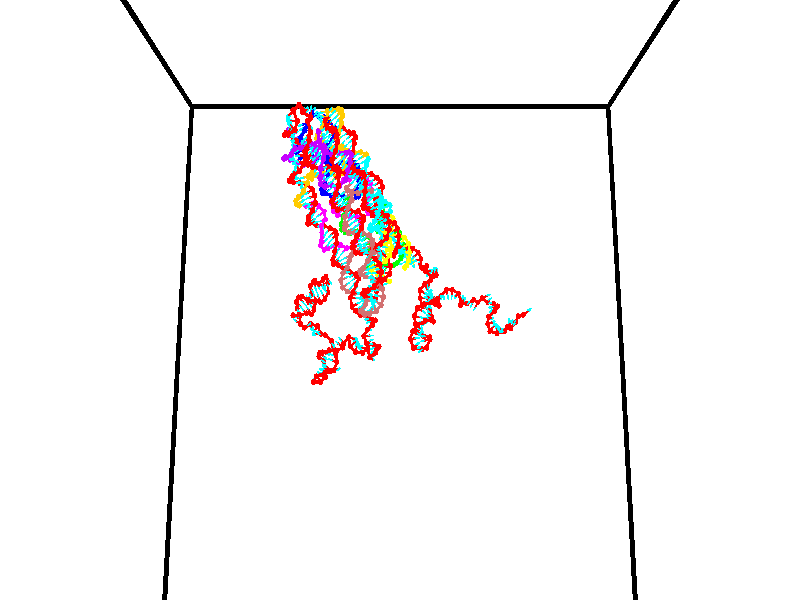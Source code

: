 // switches for output
#declare DRAW_BASES = 1; // possible values are 0, 1; only relevant for DNA ribbons
#declare DRAW_BASES_TYPE = 3; // possible values are 1, 2, 3; only relevant for DNA ribbons
#declare DRAW_FOG = 0; // set to 1 to enable fog

#include "colors.inc"

#include "transforms.inc"
background { rgb <1, 1, 1>}

#default {
   normal{
       ripples 0.25
       frequency 0.20
       turbulence 0.2
       lambda 5
   }
	finish {
		phong 0.1
		phong_size 40.
	}
}

// original window dimensions: 1024x640


// camera settings

camera {
	sky <0, 0.179814, -0.983701>
	up <0, 0.179814, -0.983701>
	right 1.6 * <1, 0, 0>
	location <35, 94.9851, 44.8844>
	look_at <35, 29.7336, 32.9568>
	direction <0, -65.2515, -11.9276>
	angle 67.0682
}


# declare cpy_camera_pos = <35, 94.9851, 44.8844>;
# if (DRAW_FOG = 1)
fog {
	fog_type 2
	up vnormalize(cpy_camera_pos)
	color rgbt<1,1,1,0.3>
	distance 1e-5
	fog_alt 3e-3
	fog_offset 56
}
# end


// LIGHTS

# declare lum = 6;
global_settings {
	ambient_light rgb lum * <0.05, 0.05, 0.05>
	max_trace_level 15
}# declare cpy_direct_light_amount = 0.25;
light_source
{	1000 * <-1, -1.16352, -0.803886>,
	rgb lum * cpy_direct_light_amount
	parallel
}

light_source
{	1000 * <1, 1.16352, 0.803886>,
	rgb lum * cpy_direct_light_amount
	parallel
}

// strand 0

// nucleotide -1

// particle -1
sphere {
	<24.260679, 35.150047, 35.254704> 0.250000
	pigment { color rgbt <1,0,0,0> }
	no_shadow
}
cylinder {
	<24.351809, 34.761108, 35.234192>,  <24.406487, 34.527744, 35.221886>, 0.100000
	pigment { color rgbt <1,0,0,0> }
	no_shadow
}
cylinder {
	<24.351809, 34.761108, 35.234192>,  <24.260679, 35.150047, 35.254704>, 0.100000
	pigment { color rgbt <1,0,0,0> }
	no_shadow
}

// particle -1
sphere {
	<24.351809, 34.761108, 35.234192> 0.100000
	pigment { color rgbt <1,0,0,0> }
	no_shadow
}
sphere {
	0, 1
	scale<0.080000,0.200000,0.300000>
	matrix <0.801409, 0.217159, -0.557303,
		0.553029, 0.085875, 0.828725,
		0.227823, -0.972352, -0.051274,
		24.420155, 34.469402, 35.218811>
	pigment { color rgbt <0,1,1,0> }
	no_shadow
}
cylinder {
	<24.948862, 35.125042, 35.211540>,  <24.260679, 35.150047, 35.254704>, 0.130000
	pigment { color rgbt <1,0,0,0> }
	no_shadow
}

// nucleotide -1

// particle -1
sphere {
	<24.948862, 35.125042, 35.211540> 0.250000
	pigment { color rgbt <1,0,0,0> }
	no_shadow
}
cylinder {
	<24.844542, 34.772682, 35.053555>,  <24.781950, 34.561268, 34.958763>, 0.100000
	pigment { color rgbt <1,0,0,0> }
	no_shadow
}
cylinder {
	<24.844542, 34.772682, 35.053555>,  <24.948862, 35.125042, 35.211540>, 0.100000
	pigment { color rgbt <1,0,0,0> }
	no_shadow
}

// particle -1
sphere {
	<24.844542, 34.772682, 35.053555> 0.100000
	pigment { color rgbt <1,0,0,0> }
	no_shadow
}
sphere {
	0, 1
	scale<0.080000,0.200000,0.300000>
	matrix <0.815266, 0.018148, -0.578802,
		0.517034, -0.472956, 0.713434,
		-0.260800, -0.880899, -0.394968,
		24.766302, 34.508411, 34.935062>
	pigment { color rgbt <0,1,1,0> }
	no_shadow
}
cylinder {
	<25.578800, 34.794559, 35.025486>,  <24.948862, 35.125042, 35.211540>, 0.130000
	pigment { color rgbt <1,0,0,0> }
	no_shadow
}

// nucleotide -1

// particle -1
sphere {
	<25.578800, 34.794559, 35.025486> 0.250000
	pigment { color rgbt <1,0,0,0> }
	no_shadow
}
cylinder {
	<25.329617, 34.548782, 34.831833>,  <25.180105, 34.401318, 34.715641>, 0.100000
	pigment { color rgbt <1,0,0,0> }
	no_shadow
}
cylinder {
	<25.329617, 34.548782, 34.831833>,  <25.578800, 34.794559, 35.025486>, 0.100000
	pigment { color rgbt <1,0,0,0> }
	no_shadow
}

// particle -1
sphere {
	<25.329617, 34.548782, 34.831833> 0.100000
	pigment { color rgbt <1,0,0,0> }
	no_shadow
}
sphere {
	0, 1
	scale<0.080000,0.200000,0.300000>
	matrix <0.706912, -0.177181, -0.684750,
		0.334958, -0.768812, 0.544731,
		-0.622960, -0.614439, -0.484133,
		25.142729, 34.364452, 34.686592>
	pigment { color rgbt <0,1,1,0> }
	no_shadow
}
cylinder {
	<25.947594, 34.093937, 35.012928>,  <25.578800, 34.794559, 35.025486>, 0.130000
	pigment { color rgbt <1,0,0,0> }
	no_shadow
}

// nucleotide -1

// particle -1
sphere {
	<25.947594, 34.093937, 35.012928> 0.250000
	pigment { color rgbt <1,0,0,0> }
	no_shadow
}
cylinder {
	<25.710180, 34.124969, 34.692505>,  <25.567732, 34.143589, 34.500252>, 0.100000
	pigment { color rgbt <1,0,0,0> }
	no_shadow
}
cylinder {
	<25.710180, 34.124969, 34.692505>,  <25.947594, 34.093937, 35.012928>, 0.100000
	pigment { color rgbt <1,0,0,0> }
	no_shadow
}

// particle -1
sphere {
	<25.710180, 34.124969, 34.692505> 0.100000
	pigment { color rgbt <1,0,0,0> }
	no_shadow
}
sphere {
	0, 1
	scale<0.080000,0.200000,0.300000>
	matrix <0.803786, 0.006955, -0.594878,
		-0.040577, -0.996962, -0.066483,
		-0.593533, 0.077576, -0.801062,
		25.532120, 34.148243, 34.452187>
	pigment { color rgbt <0,1,1,0> }
	no_shadow
}
cylinder {
	<26.123970, 33.611595, 34.545277>,  <25.947594, 34.093937, 35.012928>, 0.130000
	pigment { color rgbt <1,0,0,0> }
	no_shadow
}

// nucleotide -1

// particle -1
sphere {
	<26.123970, 33.611595, 34.545277> 0.250000
	pigment { color rgbt <1,0,0,0> }
	no_shadow
}
cylinder {
	<25.963152, 33.924229, 34.354492>,  <25.866661, 34.111809, 34.240021>, 0.100000
	pigment { color rgbt <1,0,0,0> }
	no_shadow
}
cylinder {
	<25.963152, 33.924229, 34.354492>,  <26.123970, 33.611595, 34.545277>, 0.100000
	pigment { color rgbt <1,0,0,0> }
	no_shadow
}

// particle -1
sphere {
	<25.963152, 33.924229, 34.354492> 0.100000
	pigment { color rgbt <1,0,0,0> }
	no_shadow
}
sphere {
	0, 1
	scale<0.080000,0.200000,0.300000>
	matrix <0.857815, 0.139366, -0.494702,
		-0.320178, -0.608035, -0.726484,
		-0.402043, 0.781582, -0.476960,
		25.842539, 34.158703, 34.211403>
	pigment { color rgbt <0,1,1,0> }
	no_shadow
}
cylinder {
	<26.205280, 33.573933, 33.860714>,  <26.123970, 33.611595, 34.545277>, 0.130000
	pigment { color rgbt <1,0,0,0> }
	no_shadow
}

// nucleotide -1

// particle -1
sphere {
	<26.205280, 33.573933, 33.860714> 0.250000
	pigment { color rgbt <1,0,0,0> }
	no_shadow
}
cylinder {
	<26.173340, 33.966972, 33.927780>,  <26.154175, 34.202797, 33.968021>, 0.100000
	pigment { color rgbt <1,0,0,0> }
	no_shadow
}
cylinder {
	<26.173340, 33.966972, 33.927780>,  <26.205280, 33.573933, 33.860714>, 0.100000
	pigment { color rgbt <1,0,0,0> }
	no_shadow
}

// particle -1
sphere {
	<26.173340, 33.966972, 33.927780> 0.100000
	pigment { color rgbt <1,0,0,0> }
	no_shadow
}
sphere {
	0, 1
	scale<0.080000,0.200000,0.300000>
	matrix <0.674140, 0.177140, -0.717047,
		-0.734275, 0.055775, -0.676557,
		-0.079852, 0.982604, 0.167670,
		26.149384, 34.261753, 33.978081>
	pigment { color rgbt <0,1,1,0> }
	no_shadow
}
cylinder {
	<25.525869, 33.378986, 33.798199>,  <26.205280, 33.573933, 33.860714>, 0.130000
	pigment { color rgbt <1,0,0,0> }
	no_shadow
}

// nucleotide -1

// particle -1
sphere {
	<25.525869, 33.378986, 33.798199> 0.250000
	pigment { color rgbt <1,0,0,0> }
	no_shadow
}
cylinder {
	<25.467882, 33.743252, 33.643452>,  <25.433090, 33.961811, 33.550602>, 0.100000
	pigment { color rgbt <1,0,0,0> }
	no_shadow
}
cylinder {
	<25.467882, 33.743252, 33.643452>,  <25.525869, 33.378986, 33.798199>, 0.100000
	pigment { color rgbt <1,0,0,0> }
	no_shadow
}

// particle -1
sphere {
	<25.467882, 33.743252, 33.643452> 0.100000
	pigment { color rgbt <1,0,0,0> }
	no_shadow
}
sphere {
	0, 1
	scale<0.080000,0.200000,0.300000>
	matrix <0.975954, 0.067282, -0.207332,
		-0.162782, -0.407624, -0.898524,
		-0.144968, 0.910668, -0.386870,
		25.424393, 34.016453, 33.527390>
	pigment { color rgbt <0,1,1,0> }
	no_shadow
}
cylinder {
	<25.805321, 33.396912, 33.091217>,  <25.525869, 33.378986, 33.798199>, 0.130000
	pigment { color rgbt <1,0,0,0> }
	no_shadow
}

// nucleotide -1

// particle -1
sphere {
	<25.805321, 33.396912, 33.091217> 0.250000
	pigment { color rgbt <1,0,0,0> }
	no_shadow
}
cylinder {
	<25.796846, 33.767456, 33.241638>,  <25.791761, 33.989780, 33.331890>, 0.100000
	pigment { color rgbt <1,0,0,0> }
	no_shadow
}
cylinder {
	<25.796846, 33.767456, 33.241638>,  <25.805321, 33.396912, 33.091217>, 0.100000
	pigment { color rgbt <1,0,0,0> }
	no_shadow
}

// particle -1
sphere {
	<25.796846, 33.767456, 33.241638> 0.100000
	pigment { color rgbt <1,0,0,0> }
	no_shadow
}
sphere {
	0, 1
	scale<0.080000,0.200000,0.300000>
	matrix <0.898960, 0.182252, -0.398315,
		-0.437517, 0.329615, -0.836620,
		-0.021185, 0.926358, 0.376049,
		25.790491, 34.045364, 33.354454>
	pigment { color rgbt <0,1,1,0> }
	no_shadow
}
cylinder {
	<25.718836, 33.863110, 32.493519>,  <25.805321, 33.396912, 33.091217>, 0.130000
	pigment { color rgbt <1,0,0,0> }
	no_shadow
}

// nucleotide -1

// particle -1
sphere {
	<25.718836, 33.863110, 32.493519> 0.250000
	pigment { color rgbt <1,0,0,0> }
	no_shadow
}
cylinder {
	<25.895639, 34.055664, 32.796276>,  <26.001720, 34.171196, 32.977932>, 0.100000
	pigment { color rgbt <1,0,0,0> }
	no_shadow
}
cylinder {
	<25.895639, 34.055664, 32.796276>,  <25.718836, 33.863110, 32.493519>, 0.100000
	pigment { color rgbt <1,0,0,0> }
	no_shadow
}

// particle -1
sphere {
	<25.895639, 34.055664, 32.796276> 0.100000
	pigment { color rgbt <1,0,0,0> }
	no_shadow
}
sphere {
	0, 1
	scale<0.080000,0.200000,0.300000>
	matrix <0.846390, 0.055630, -0.529650,
		-0.297075, 0.874740, -0.382854,
		0.442007, 0.481390, 0.756897,
		26.028242, 34.200081, 33.023346>
	pigment { color rgbt <0,1,1,0> }
	no_shadow
}
cylinder {
	<26.143145, 34.383240, 32.181259>,  <25.718836, 33.863110, 32.493519>, 0.130000
	pigment { color rgbt <1,0,0,0> }
	no_shadow
}

// nucleotide -1

// particle -1
sphere {
	<26.143145, 34.383240, 32.181259> 0.250000
	pigment { color rgbt <1,0,0,0> }
	no_shadow
}
cylinder {
	<26.276573, 34.424522, 32.556084>,  <26.356630, 34.449291, 32.780979>, 0.100000
	pigment { color rgbt <1,0,0,0> }
	no_shadow
}
cylinder {
	<26.276573, 34.424522, 32.556084>,  <26.143145, 34.383240, 32.181259>, 0.100000
	pigment { color rgbt <1,0,0,0> }
	no_shadow
}

// particle -1
sphere {
	<26.276573, 34.424522, 32.556084> 0.100000
	pigment { color rgbt <1,0,0,0> }
	no_shadow
}
sphere {
	0, 1
	scale<0.080000,0.200000,0.300000>
	matrix <0.870233, 0.348528, -0.348170,
		-0.362524, 0.931599, 0.026448,
		0.333573, 0.103204, 0.937058,
		26.376644, 34.455482, 32.837200>
	pigment { color rgbt <0,1,1,0> }
	no_shadow
}
cylinder {
	<26.386322, 35.134907, 32.287041>,  <26.143145, 34.383240, 32.181259>, 0.130000
	pigment { color rgbt <1,0,0,0> }
	no_shadow
}

// nucleotide -1

// particle -1
sphere {
	<26.386322, 35.134907, 32.287041> 0.250000
	pigment { color rgbt <1,0,0,0> }
	no_shadow
}
cylinder {
	<26.572977, 34.903511, 32.554653>,  <26.684971, 34.764675, 32.715221>, 0.100000
	pigment { color rgbt <1,0,0,0> }
	no_shadow
}
cylinder {
	<26.572977, 34.903511, 32.554653>,  <26.386322, 35.134907, 32.287041>, 0.100000
	pigment { color rgbt <1,0,0,0> }
	no_shadow
}

// particle -1
sphere {
	<26.572977, 34.903511, 32.554653> 0.100000
	pigment { color rgbt <1,0,0,0> }
	no_shadow
}
sphere {
	0, 1
	scale<0.080000,0.200000,0.300000>
	matrix <0.881584, 0.365059, -0.299236,
		-0.071131, 0.729441, 0.680335,
		0.466637, -0.578488, 0.669030,
		26.712969, 34.729965, 32.755363>
	pigment { color rgbt <0,1,1,0> }
	no_shadow
}
cylinder {
	<26.855335, 35.651970, 32.669518>,  <26.386322, 35.134907, 32.287041>, 0.130000
	pigment { color rgbt <1,0,0,0> }
	no_shadow
}

// nucleotide -1

// particle -1
sphere {
	<26.855335, 35.651970, 32.669518> 0.250000
	pigment { color rgbt <1,0,0,0> }
	no_shadow
}
cylinder {
	<26.990200, 35.275944, 32.689915>,  <27.071119, 35.050327, 32.702152>, 0.100000
	pigment { color rgbt <1,0,0,0> }
	no_shadow
}
cylinder {
	<26.990200, 35.275944, 32.689915>,  <26.855335, 35.651970, 32.669518>, 0.100000
	pigment { color rgbt <1,0,0,0> }
	no_shadow
}

// particle -1
sphere {
	<26.990200, 35.275944, 32.689915> 0.100000
	pigment { color rgbt <1,0,0,0> }
	no_shadow
}
sphere {
	0, 1
	scale<0.080000,0.200000,0.300000>
	matrix <0.889081, 0.300130, -0.345626,
		0.309606, 0.161871, 0.936986,
		0.337164, -0.940064, 0.050994,
		27.091349, 34.993923, 32.705212>
	pigment { color rgbt <0,1,1,0> }
	no_shadow
}
cylinder {
	<27.208025, 35.214062, 32.174343>,  <26.855335, 35.651970, 32.669518>, 0.130000
	pigment { color rgbt <1,0,0,0> }
	no_shadow
}

// nucleotide -1

// particle -1
sphere {
	<27.208025, 35.214062, 32.174343> 0.250000
	pigment { color rgbt <1,0,0,0> }
	no_shadow
}
cylinder {
	<27.277168, 35.235035, 32.567764>,  <27.318655, 35.247620, 32.803818>, 0.100000
	pigment { color rgbt <1,0,0,0> }
	no_shadow
}
cylinder {
	<27.277168, 35.235035, 32.567764>,  <27.208025, 35.214062, 32.174343>, 0.100000
	pigment { color rgbt <1,0,0,0> }
	no_shadow
}

// particle -1
sphere {
	<27.277168, 35.235035, 32.567764> 0.100000
	pigment { color rgbt <1,0,0,0> }
	no_shadow
}
sphere {
	0, 1
	scale<0.080000,0.200000,0.300000>
	matrix <0.247255, -0.968916, 0.008200,
		0.953407, 0.241771, -0.180450,
		0.172858, 0.052435, 0.983550,
		27.329025, 35.250767, 32.862831>
	pigment { color rgbt <0,1,1,0> }
	no_shadow
}
cylinder {
	<27.422682, 34.605366, 31.814379>,  <27.208025, 35.214062, 32.174343>, 0.130000
	pigment { color rgbt <1,0,0,0> }
	no_shadow
}

// nucleotide -1

// particle -1
sphere {
	<27.422682, 34.605366, 31.814379> 0.250000
	pigment { color rgbt <1,0,0,0> }
	no_shadow
}
cylinder {
	<27.691401, 34.612179, 32.110596>,  <27.852631, 34.616268, 32.288326>, 0.100000
	pigment { color rgbt <1,0,0,0> }
	no_shadow
}
cylinder {
	<27.691401, 34.612179, 32.110596>,  <27.422682, 34.605366, 31.814379>, 0.100000
	pigment { color rgbt <1,0,0,0> }
	no_shadow
}

// particle -1
sphere {
	<27.691401, 34.612179, 32.110596> 0.100000
	pigment { color rgbt <1,0,0,0> }
	no_shadow
}
sphere {
	0, 1
	scale<0.080000,0.200000,0.300000>
	matrix <-0.716598, -0.238200, 0.655552,
		0.187563, -0.971067, -0.147816,
		0.671795, 0.017033, 0.740542,
		27.892939, 34.617287, 32.332760>
	pigment { color rgbt <0,1,1,0> }
	no_shadow
}
cylinder {
	<27.539539, 33.873615, 32.238529>,  <27.422682, 34.605366, 31.814379>, 0.130000
	pigment { color rgbt <1,0,0,0> }
	no_shadow
}

// nucleotide -1

// particle -1
sphere {
	<27.539539, 33.873615, 32.238529> 0.250000
	pigment { color rgbt <1,0,0,0> }
	no_shadow
}
cylinder {
	<27.598862, 34.221893, 32.426102>,  <27.634455, 34.430859, 32.538647>, 0.100000
	pigment { color rgbt <1,0,0,0> }
	no_shadow
}
cylinder {
	<27.598862, 34.221893, 32.426102>,  <27.539539, 33.873615, 32.238529>, 0.100000
	pigment { color rgbt <1,0,0,0> }
	no_shadow
}

// particle -1
sphere {
	<27.598862, 34.221893, 32.426102> 0.100000
	pigment { color rgbt <1,0,0,0> }
	no_shadow
}
sphere {
	0, 1
	scale<0.080000,0.200000,0.300000>
	matrix <-0.776967, -0.190773, 0.599940,
		0.611824, -0.453320, 0.648207,
		0.148304, 0.870693, 0.468934,
		27.643353, 34.483101, 32.566780>
	pigment { color rgbt <0,1,1,0> }
	no_shadow
}
cylinder {
	<27.553921, 33.752258, 33.036488>,  <27.539539, 33.873615, 32.238529>, 0.130000
	pigment { color rgbt <1,0,0,0> }
	no_shadow
}

// nucleotide -1

// particle -1
sphere {
	<27.553921, 33.752258, 33.036488> 0.250000
	pigment { color rgbt <1,0,0,0> }
	no_shadow
}
cylinder {
	<27.450594, 34.138405, 33.021805>,  <27.388597, 34.370090, 33.012997>, 0.100000
	pigment { color rgbt <1,0,0,0> }
	no_shadow
}
cylinder {
	<27.450594, 34.138405, 33.021805>,  <27.553921, 33.752258, 33.036488>, 0.100000
	pigment { color rgbt <1,0,0,0> }
	no_shadow
}

// particle -1
sphere {
	<27.450594, 34.138405, 33.021805> 0.100000
	pigment { color rgbt <1,0,0,0> }
	no_shadow
}
sphere {
	0, 1
	scale<0.080000,0.200000,0.300000>
	matrix <-0.863300, -0.213621, 0.457252,
		0.433572, 0.149805, 0.888580,
		-0.258317, 0.965362, -0.036706,
		27.373098, 34.428013, 33.010792>
	pigment { color rgbt <0,1,1,0> }
	no_shadow
}
cylinder {
	<27.295134, 33.991959, 33.643341>,  <27.553921, 33.752258, 33.036488>, 0.130000
	pigment { color rgbt <1,0,0,0> }
	no_shadow
}

// nucleotide -1

// particle -1
sphere {
	<27.295134, 33.991959, 33.643341> 0.250000
	pigment { color rgbt <1,0,0,0> }
	no_shadow
}
cylinder {
	<27.124718, 34.226311, 33.367592>,  <27.022469, 34.366920, 33.202141>, 0.100000
	pigment { color rgbt <1,0,0,0> }
	no_shadow
}
cylinder {
	<27.124718, 34.226311, 33.367592>,  <27.295134, 33.991959, 33.643341>, 0.100000
	pigment { color rgbt <1,0,0,0> }
	no_shadow
}

// particle -1
sphere {
	<27.124718, 34.226311, 33.367592> 0.100000
	pigment { color rgbt <1,0,0,0> }
	no_shadow
}
sphere {
	0, 1
	scale<0.080000,0.200000,0.300000>
	matrix <-0.892337, -0.146561, 0.426913,
		0.149085, 0.797034, 0.585244,
		-0.426038, 0.585881, -0.689372,
		26.996906, 34.402077, 33.160782>
	pigment { color rgbt <0,1,1,0> }
	no_shadow
}
cylinder {
	<26.914852, 34.469955, 34.029713>,  <27.295134, 33.991959, 33.643341>, 0.130000
	pigment { color rgbt <1,0,0,0> }
	no_shadow
}

// nucleotide -1

// particle -1
sphere {
	<26.914852, 34.469955, 34.029713> 0.250000
	pigment { color rgbt <1,0,0,0> }
	no_shadow
}
cylinder {
	<26.745432, 34.480480, 33.667515>,  <26.643780, 34.486794, 33.450195>, 0.100000
	pigment { color rgbt <1,0,0,0> }
	no_shadow
}
cylinder {
	<26.745432, 34.480480, 33.667515>,  <26.914852, 34.469955, 34.029713>, 0.100000
	pigment { color rgbt <1,0,0,0> }
	no_shadow
}

// particle -1
sphere {
	<26.745432, 34.480480, 33.667515> 0.100000
	pigment { color rgbt <1,0,0,0> }
	no_shadow
}
sphere {
	0, 1
	scale<0.080000,0.200000,0.300000>
	matrix <-0.905034, -0.055280, 0.421731,
		-0.038961, 0.998124, 0.047224,
		-0.423551, 0.026308, -0.905490,
		26.618366, 34.488373, 33.395866>
	pigment { color rgbt <0,1,1,0> }
	no_shadow
}
cylinder {
	<26.451958, 35.005970, 33.990574>,  <26.914852, 34.469955, 34.029713>, 0.130000
	pigment { color rgbt <1,0,0,0> }
	no_shadow
}

// nucleotide -1

// particle -1
sphere {
	<26.451958, 35.005970, 33.990574> 0.250000
	pigment { color rgbt <1,0,0,0> }
	no_shadow
}
cylinder {
	<26.345470, 34.750916, 33.701424>,  <26.281578, 34.597881, 33.527935>, 0.100000
	pigment { color rgbt <1,0,0,0> }
	no_shadow
}
cylinder {
	<26.345470, 34.750916, 33.701424>,  <26.451958, 35.005970, 33.990574>, 0.100000
	pigment { color rgbt <1,0,0,0> }
	no_shadow
}

// particle -1
sphere {
	<26.345470, 34.750916, 33.701424> 0.100000
	pigment { color rgbt <1,0,0,0> }
	no_shadow
}
sphere {
	0, 1
	scale<0.080000,0.200000,0.300000>
	matrix <-0.867561, -0.168322, 0.467980,
		-0.420076, 0.751723, -0.508378,
		-0.266220, -0.637637, -0.722874,
		26.265604, 34.559624, 33.484562>
	pigment { color rgbt <0,1,1,0> }
	no_shadow
}
cylinder {
	<25.728827, 35.193604, 33.939472>,  <26.451958, 35.005970, 33.990574>, 0.130000
	pigment { color rgbt <1,0,0,0> }
	no_shadow
}

// nucleotide -1

// particle -1
sphere {
	<25.728827, 35.193604, 33.939472> 0.250000
	pigment { color rgbt <1,0,0,0> }
	no_shadow
}
cylinder {
	<25.764818, 34.828789, 33.779423>,  <25.786413, 34.609901, 33.683392>, 0.100000
	pigment { color rgbt <1,0,0,0> }
	no_shadow
}
cylinder {
	<25.764818, 34.828789, 33.779423>,  <25.728827, 35.193604, 33.939472>, 0.100000
	pigment { color rgbt <1,0,0,0> }
	no_shadow
}

// particle -1
sphere {
	<25.764818, 34.828789, 33.779423> 0.100000
	pigment { color rgbt <1,0,0,0> }
	no_shadow
}
sphere {
	0, 1
	scale<0.080000,0.200000,0.300000>
	matrix <-0.807999, -0.301733, 0.506057,
		-0.582272, 0.277766, -0.764072,
		0.089980, -0.912032, -0.400125,
		25.791813, 34.555180, 33.659386>
	pigment { color rgbt <0,1,1,0> }
	no_shadow
}
cylinder {
	<25.061596, 34.971359, 33.620117>,  <25.728827, 35.193604, 33.939472>, 0.130000
	pigment { color rgbt <1,0,0,0> }
	no_shadow
}

// nucleotide -1

// particle -1
sphere {
	<25.061596, 34.971359, 33.620117> 0.250000
	pigment { color rgbt <1,0,0,0> }
	no_shadow
}
cylinder {
	<25.298830, 34.675903, 33.748276>,  <25.441170, 34.498631, 33.825172>, 0.100000
	pigment { color rgbt <1,0,0,0> }
	no_shadow
}
cylinder {
	<25.298830, 34.675903, 33.748276>,  <25.061596, 34.971359, 33.620117>, 0.100000
	pigment { color rgbt <1,0,0,0> }
	no_shadow
}

// particle -1
sphere {
	<25.298830, 34.675903, 33.748276> 0.100000
	pigment { color rgbt <1,0,0,0> }
	no_shadow
}
sphere {
	0, 1
	scale<0.080000,0.200000,0.300000>
	matrix <-0.748384, -0.358988, 0.557718,
		-0.296934, -0.570557, -0.765699,
		0.593087, -0.738642, 0.320400,
		25.476755, 34.454311, 33.844395>
	pigment { color rgbt <0,1,1,0> }
	no_shadow
}
cylinder {
	<24.638889, 34.388798, 33.568455>,  <25.061596, 34.971359, 33.620117>, 0.130000
	pigment { color rgbt <1,0,0,0> }
	no_shadow
}

// nucleotide -1

// particle -1
sphere {
	<24.638889, 34.388798, 33.568455> 0.250000
	pigment { color rgbt <1,0,0,0> }
	no_shadow
}
cylinder {
	<24.923326, 34.304768, 33.836845>,  <25.093988, 34.254349, 33.997879>, 0.100000
	pigment { color rgbt <1,0,0,0> }
	no_shadow
}
cylinder {
	<24.923326, 34.304768, 33.836845>,  <24.638889, 34.388798, 33.568455>, 0.100000
	pigment { color rgbt <1,0,0,0> }
	no_shadow
}

// particle -1
sphere {
	<24.923326, 34.304768, 33.836845> 0.100000
	pigment { color rgbt <1,0,0,0> }
	no_shadow
}
sphere {
	0, 1
	scale<0.080000,0.200000,0.300000>
	matrix <-0.702895, -0.235220, 0.671275,
		0.016808, -0.948968, -0.314925,
		0.711095, -0.210077, 0.670978,
		25.136656, 34.241745, 34.038139>
	pigment { color rgbt <0,1,1,0> }
	no_shadow
}
cylinder {
	<24.340170, 33.861610, 33.870007>,  <24.638889, 34.388798, 33.568455>, 0.130000
	pigment { color rgbt <1,0,0,0> }
	no_shadow
}

// nucleotide -1

// particle -1
sphere {
	<24.340170, 33.861610, 33.870007> 0.250000
	pigment { color rgbt <1,0,0,0> }
	no_shadow
}
cylinder {
	<24.614174, 33.966248, 34.141987>,  <24.778576, 34.029030, 34.305176>, 0.100000
	pigment { color rgbt <1,0,0,0> }
	no_shadow
}
cylinder {
	<24.614174, 33.966248, 34.141987>,  <24.340170, 33.861610, 33.870007>, 0.100000
	pigment { color rgbt <1,0,0,0> }
	no_shadow
}

// particle -1
sphere {
	<24.614174, 33.966248, 34.141987> 0.100000
	pigment { color rgbt <1,0,0,0> }
	no_shadow
}
sphere {
	0, 1
	scale<0.080000,0.200000,0.300000>
	matrix <-0.639002, -0.232537, 0.733214,
		0.349914, -0.936749, 0.007866,
		0.685008, 0.261589, 0.679952,
		24.819677, 34.044724, 34.345974>
	pigment { color rgbt <0,1,1,0> }
	no_shadow
}
cylinder {
	<24.355129, 33.412834, 34.372528>,  <24.340170, 33.861610, 33.870007>, 0.130000
	pigment { color rgbt <1,0,0,0> }
	no_shadow
}

// nucleotide -1

// particle -1
sphere {
	<24.355129, 33.412834, 34.372528> 0.250000
	pigment { color rgbt <1,0,0,0> }
	no_shadow
}
cylinder {
	<24.494635, 33.735474, 34.563423>,  <24.578339, 33.929058, 34.677959>, 0.100000
	pigment { color rgbt <1,0,0,0> }
	no_shadow
}
cylinder {
	<24.494635, 33.735474, 34.563423>,  <24.355129, 33.412834, 34.372528>, 0.100000
	pigment { color rgbt <1,0,0,0> }
	no_shadow
}

// particle -1
sphere {
	<24.494635, 33.735474, 34.563423> 0.100000
	pigment { color rgbt <1,0,0,0> }
	no_shadow
}
sphere {
	0, 1
	scale<0.080000,0.200000,0.300000>
	matrix <-0.636419, -0.169977, 0.752382,
		0.687992, -0.566128, 0.454055,
		0.348765, 0.806602, 0.477238,
		24.599264, 33.977455, 34.706596>
	pigment { color rgbt <0,1,1,0> }
	no_shadow
}
cylinder {
	<24.570749, 33.239212, 35.055386>,  <24.355129, 33.412834, 34.372528>, 0.130000
	pigment { color rgbt <1,0,0,0> }
	no_shadow
}

// nucleotide -1

// particle -1
sphere {
	<24.570749, 33.239212, 35.055386> 0.250000
	pigment { color rgbt <1,0,0,0> }
	no_shadow
}
cylinder {
	<24.515440, 33.633259, 35.096233>,  <24.482254, 33.869686, 35.120743>, 0.100000
	pigment { color rgbt <1,0,0,0> }
	no_shadow
}
cylinder {
	<24.515440, 33.633259, 35.096233>,  <24.570749, 33.239212, 35.055386>, 0.100000
	pigment { color rgbt <1,0,0,0> }
	no_shadow
}

// particle -1
sphere {
	<24.515440, 33.633259, 35.096233> 0.100000
	pigment { color rgbt <1,0,0,0> }
	no_shadow
}
sphere {
	0, 1
	scale<0.080000,0.200000,0.300000>
	matrix <-0.470409, -0.156061, 0.868539,
		0.871548, 0.072060, 0.484987,
		-0.138274, 0.985115, 0.102117,
		24.473957, 33.928795, 35.126869>
	pigment { color rgbt <0,1,1,0> }
	no_shadow
}
cylinder {
	<24.769423, 33.519188, 35.734962>,  <24.570749, 33.239212, 35.055386>, 0.130000
	pigment { color rgbt <1,0,0,0> }
	no_shadow
}

// nucleotide -1

// particle -1
sphere {
	<24.769423, 33.519188, 35.734962> 0.250000
	pigment { color rgbt <1,0,0,0> }
	no_shadow
}
cylinder {
	<24.471981, 33.743294, 35.589005>,  <24.293516, 33.877758, 35.501431>, 0.100000
	pigment { color rgbt <1,0,0,0> }
	no_shadow
}
cylinder {
	<24.471981, 33.743294, 35.589005>,  <24.769423, 33.519188, 35.734962>, 0.100000
	pigment { color rgbt <1,0,0,0> }
	no_shadow
}

// particle -1
sphere {
	<24.471981, 33.743294, 35.589005> 0.100000
	pigment { color rgbt <1,0,0,0> }
	no_shadow
}
sphere {
	0, 1
	scale<0.080000,0.200000,0.300000>
	matrix <-0.559910, -0.223506, 0.797838,
		0.365447, 0.797587, 0.479900,
		-0.743606, 0.560268, -0.364898,
		24.248899, 33.911373, 35.479534>
	pigment { color rgbt <0,1,1,0> }
	no_shadow
}
cylinder {
	<25.252996, 34.021530, 36.129303>,  <24.769423, 33.519188, 35.734962>, 0.130000
	pigment { color rgbt <1,0,0,0> }
	no_shadow
}

// nucleotide -1

// particle -1
sphere {
	<25.252996, 34.021530, 36.129303> 0.250000
	pigment { color rgbt <1,0,0,0> }
	no_shadow
}
cylinder {
	<25.557562, 34.248291, 36.003529>,  <25.740301, 34.384350, 35.928066>, 0.100000
	pigment { color rgbt <1,0,0,0> }
	no_shadow
}
cylinder {
	<25.557562, 34.248291, 36.003529>,  <25.252996, 34.021530, 36.129303>, 0.100000
	pigment { color rgbt <1,0,0,0> }
	no_shadow
}

// particle -1
sphere {
	<25.557562, 34.248291, 36.003529> 0.100000
	pigment { color rgbt <1,0,0,0> }
	no_shadow
}
sphere {
	0, 1
	scale<0.080000,0.200000,0.300000>
	matrix <0.607984, -0.456165, 0.649823,
		0.224956, -0.685953, -0.692000,
		0.761414, 0.566906, -0.314431,
		25.785986, 34.418362, 35.909199>
	pigment { color rgbt <0,1,1,0> }
	no_shadow
}
cylinder {
	<25.818640, 33.690800, 35.776661>,  <25.252996, 34.021530, 36.129303>, 0.130000
	pigment { color rgbt <1,0,0,0> }
	no_shadow
}

// nucleotide -1

// particle -1
sphere {
	<25.818640, 33.690800, 35.776661> 0.250000
	pigment { color rgbt <1,0,0,0> }
	no_shadow
}
cylinder {
	<25.953194, 33.967747, 36.031994>,  <26.033926, 34.133915, 36.185192>, 0.100000
	pigment { color rgbt <1,0,0,0> }
	no_shadow
}
cylinder {
	<25.953194, 33.967747, 36.031994>,  <25.818640, 33.690800, 35.776661>, 0.100000
	pigment { color rgbt <1,0,0,0> }
	no_shadow
}

// particle -1
sphere {
	<25.953194, 33.967747, 36.031994> 0.100000
	pigment { color rgbt <1,0,0,0> }
	no_shadow
}
sphere {
	0, 1
	scale<0.080000,0.200000,0.300000>
	matrix <0.355451, -0.721045, 0.594768,
		0.872066, 0.026824, -0.488653,
		0.336386, 0.692369, 0.638334,
		26.054110, 34.175457, 36.223495>
	pigment { color rgbt <0,1,1,0> }
	no_shadow
}
cylinder {
	<26.520929, 33.593475, 35.919930>,  <25.818640, 33.690800, 35.776661>, 0.130000
	pigment { color rgbt <1,0,0,0> }
	no_shadow
}

// nucleotide -1

// particle -1
sphere {
	<26.520929, 33.593475, 35.919930> 0.250000
	pigment { color rgbt <1,0,0,0> }
	no_shadow
}
cylinder {
	<26.369881, 33.798168, 36.228611>,  <26.279251, 33.920982, 36.413822>, 0.100000
	pigment { color rgbt <1,0,0,0> }
	no_shadow
}
cylinder {
	<26.369881, 33.798168, 36.228611>,  <26.520929, 33.593475, 35.919930>, 0.100000
	pigment { color rgbt <1,0,0,0> }
	no_shadow
}

// particle -1
sphere {
	<26.369881, 33.798168, 36.228611> 0.100000
	pigment { color rgbt <1,0,0,0> }
	no_shadow
}
sphere {
	0, 1
	scale<0.080000,0.200000,0.300000>
	matrix <0.349637, -0.692916, 0.630572,
		0.857413, 0.507935, 0.082739,
		-0.377621, 0.511732, 0.771708,
		26.256594, 33.951687, 36.460125>
	pigment { color rgbt <0,1,1,0> }
	no_shadow
}
cylinder {
	<26.900595, 33.762630, 36.633221>,  <26.520929, 33.593475, 35.919930>, 0.130000
	pigment { color rgbt <1,0,0,0> }
	no_shadow
}

// nucleotide -1

// particle -1
sphere {
	<26.900595, 33.762630, 36.633221> 0.250000
	pigment { color rgbt <1,0,0,0> }
	no_shadow
}
cylinder {
	<26.510845, 33.673187, 36.642994>,  <26.276997, 33.619522, 36.648857>, 0.100000
	pigment { color rgbt <1,0,0,0> }
	no_shadow
}
cylinder {
	<26.510845, 33.673187, 36.642994>,  <26.900595, 33.762630, 36.633221>, 0.100000
	pigment { color rgbt <1,0,0,0> }
	no_shadow
}

// particle -1
sphere {
	<26.510845, 33.673187, 36.642994> 0.100000
	pigment { color rgbt <1,0,0,0> }
	no_shadow
}
sphere {
	0, 1
	scale<0.080000,0.200000,0.300000>
	matrix <0.191428, -0.767265, 0.612094,
		-0.118127, 0.601084, 0.790408,
		-0.974372, -0.223611, 0.024430,
		26.218533, 33.606102, 36.650322>
	pigment { color rgbt <0,1,1,0> }
	no_shadow
}
cylinder {
	<27.434917, 34.305950, 36.812889>,  <26.900595, 33.762630, 36.633221>, 0.130000
	pigment { color rgbt <1,0,0,0> }
	no_shadow
}

// nucleotide -1

// particle -1
sphere {
	<27.434917, 34.305950, 36.812889> 0.250000
	pigment { color rgbt <1,0,0,0> }
	no_shadow
}
cylinder {
	<27.052652, 34.290436, 36.696129>,  <26.823294, 34.281128, 36.626072>, 0.100000
	pigment { color rgbt <1,0,0,0> }
	no_shadow
}
cylinder {
	<27.052652, 34.290436, 36.696129>,  <27.434917, 34.305950, 36.812889>, 0.100000
	pigment { color rgbt <1,0,0,0> }
	no_shadow
}

// particle -1
sphere {
	<27.052652, 34.290436, 36.696129> 0.100000
	pigment { color rgbt <1,0,0,0> }
	no_shadow
}
sphere {
	0, 1
	scale<0.080000,0.200000,0.300000>
	matrix <-0.170754, -0.734602, 0.656660,
		-0.239901, 0.677388, 0.695408,
		-0.955662, -0.038789, -0.291898,
		26.765953, 34.278797, 36.608559>
	pigment { color rgbt <0,1,1,0> }
	no_shadow
}
cylinder {
	<28.043110, 34.104931, 37.288986>,  <27.434917, 34.305950, 36.812889>, 0.130000
	pigment { color rgbt <1,0,0,0> }
	no_shadow
}

// nucleotide -1

// particle -1
sphere {
	<28.043110, 34.104931, 37.288986> 0.250000
	pigment { color rgbt <1,0,0,0> }
	no_shadow
}
cylinder {
	<28.188910, 34.409267, 37.503746>,  <28.276390, 34.591869, 37.632603>, 0.100000
	pigment { color rgbt <1,0,0,0> }
	no_shadow
}
cylinder {
	<28.188910, 34.409267, 37.503746>,  <28.043110, 34.104931, 37.288986>, 0.100000
	pigment { color rgbt <1,0,0,0> }
	no_shadow
}

// particle -1
sphere {
	<28.188910, 34.409267, 37.503746> 0.100000
	pigment { color rgbt <1,0,0,0> }
	no_shadow
}
sphere {
	0, 1
	scale<0.080000,0.200000,0.300000>
	matrix <-0.468664, -0.348334, 0.811799,
		0.804670, -0.547526, 0.229611,
		0.364500, 0.760841, 0.536900,
		28.298260, 34.637520, 37.664818>
	pigment { color rgbt <0,1,1,0> }
	no_shadow
}
cylinder {
	<28.155449, 33.794094, 37.924706>,  <28.043110, 34.104931, 37.288986>, 0.130000
	pigment { color rgbt <1,0,0,0> }
	no_shadow
}

// nucleotide -1

// particle -1
sphere {
	<28.155449, 33.794094, 37.924706> 0.250000
	pigment { color rgbt <1,0,0,0> }
	no_shadow
}
cylinder {
	<28.139112, 34.187473, 37.995312>,  <28.129311, 34.423500, 38.037674>, 0.100000
	pigment { color rgbt <1,0,0,0> }
	no_shadow
}
cylinder {
	<28.139112, 34.187473, 37.995312>,  <28.155449, 33.794094, 37.924706>, 0.100000
	pigment { color rgbt <1,0,0,0> }
	no_shadow
}

// particle -1
sphere {
	<28.139112, 34.187473, 37.995312> 0.100000
	pigment { color rgbt <1,0,0,0> }
	no_shadow
}
sphere {
	0, 1
	scale<0.080000,0.200000,0.300000>
	matrix <-0.448454, -0.175911, 0.876324,
		0.892872, -0.043369, 0.448217,
		-0.040841, 0.983450, 0.176515,
		28.126860, 34.482510, 38.048267>
	pigment { color rgbt <0,1,1,0> }
	no_shadow
}
cylinder {
	<28.500340, 33.867786, 38.527905>,  <28.155449, 33.794094, 37.924706>, 0.130000
	pigment { color rgbt <1,0,0,0> }
	no_shadow
}

// nucleotide -1

// particle -1
sphere {
	<28.500340, 33.867786, 38.527905> 0.250000
	pigment { color rgbt <1,0,0,0> }
	no_shadow
}
cylinder {
	<28.279886, 34.199875, 38.494469>,  <28.147614, 34.399128, 38.474407>, 0.100000
	pigment { color rgbt <1,0,0,0> }
	no_shadow
}
cylinder {
	<28.279886, 34.199875, 38.494469>,  <28.500340, 33.867786, 38.527905>, 0.100000
	pigment { color rgbt <1,0,0,0> }
	no_shadow
}

// particle -1
sphere {
	<28.279886, 34.199875, 38.494469> 0.100000
	pigment { color rgbt <1,0,0,0> }
	no_shadow
}
sphere {
	0, 1
	scale<0.080000,0.200000,0.300000>
	matrix <-0.363655, -0.148820, 0.919569,
		0.751004, 0.537204, 0.383933,
		-0.551133, 0.830220, -0.083592,
		28.114546, 34.448940, 38.469391>
	pigment { color rgbt <0,1,1,0> }
	no_shadow
}
cylinder {
	<28.646847, 34.309071, 39.097042>,  <28.500340, 33.867786, 38.527905>, 0.130000
	pigment { color rgbt <1,0,0,0> }
	no_shadow
}

// nucleotide -1

// particle -1
sphere {
	<28.646847, 34.309071, 39.097042> 0.250000
	pigment { color rgbt <1,0,0,0> }
	no_shadow
}
cylinder {
	<28.281567, 34.432373, 38.990429>,  <28.062397, 34.506355, 38.926460>, 0.100000
	pigment { color rgbt <1,0,0,0> }
	no_shadow
}
cylinder {
	<28.281567, 34.432373, 38.990429>,  <28.646847, 34.309071, 39.097042>, 0.100000
	pigment { color rgbt <1,0,0,0> }
	no_shadow
}

// particle -1
sphere {
	<28.281567, 34.432373, 38.990429> 0.100000
	pigment { color rgbt <1,0,0,0> }
	no_shadow
}
sphere {
	0, 1
	scale<0.080000,0.200000,0.300000>
	matrix <-0.335884, -0.199021, 0.920637,
		0.230744, 0.930253, 0.285284,
		-0.913203, 0.308254, -0.266534,
		28.007607, 34.524849, 38.910469>
	pigment { color rgbt <0,1,1,0> }
	no_shadow
}
cylinder {
	<28.355425, 34.435089, 39.798580>,  <28.646847, 34.309071, 39.097042>, 0.130000
	pigment { color rgbt <1,0,0,0> }
	no_shadow
}

// nucleotide -1

// particle -1
sphere {
	<28.355425, 34.435089, 39.798580> 0.250000
	pigment { color rgbt <1,0,0,0> }
	no_shadow
}
cylinder {
	<28.650354, 34.702560, 39.760159>,  <28.827312, 34.863041, 39.737106>, 0.100000
	pigment { color rgbt <1,0,0,0> }
	no_shadow
}
cylinder {
	<28.650354, 34.702560, 39.760159>,  <28.355425, 34.435089, 39.798580>, 0.100000
	pigment { color rgbt <1,0,0,0> }
	no_shadow
}

// particle -1
sphere {
	<28.650354, 34.702560, 39.760159> 0.100000
	pigment { color rgbt <1,0,0,0> }
	no_shadow
}
sphere {
	0, 1
	scale<0.080000,0.200000,0.300000>
	matrix <-0.556957, 0.521255, -0.646601,
		-0.382298, 0.530252, 0.756757,
		0.737325, 0.668675, -0.096053,
		28.871552, 34.903164, 39.731342>
	pigment { color rgbt <0,1,1,0> }
	no_shadow
}
cylinder {
	<28.079851, 35.148220, 39.905258>,  <28.355425, 34.435089, 39.798580>, 0.130000
	pigment { color rgbt <1,0,0,0> }
	no_shadow
}

// nucleotide -1

// particle -1
sphere {
	<28.079851, 35.148220, 39.905258> 0.250000
	pigment { color rgbt <1,0,0,0> }
	no_shadow
}
cylinder {
	<27.812609, 34.974644, 39.663486>,  <27.652264, 34.870499, 39.518425>, 0.100000
	pigment { color rgbt <1,0,0,0> }
	no_shadow
}
cylinder {
	<27.812609, 34.974644, 39.663486>,  <28.079851, 35.148220, 39.905258>, 0.100000
	pigment { color rgbt <1,0,0,0> }
	no_shadow
}

// particle -1
sphere {
	<27.812609, 34.974644, 39.663486> 0.100000
	pigment { color rgbt <1,0,0,0> }
	no_shadow
}
sphere {
	0, 1
	scale<0.080000,0.200000,0.300000>
	matrix <-0.464665, -0.391125, 0.794423,
		-0.581138, 0.811614, 0.059676,
		-0.668105, -0.433940, -0.604427,
		27.612177, 34.844463, 39.482159>
	pigment { color rgbt <0,1,1,0> }
	no_shadow
}
cylinder {
	<27.442585, 35.229977, 40.247765>,  <28.079851, 35.148220, 39.905258>, 0.130000
	pigment { color rgbt <1,0,0,0> }
	no_shadow
}

// nucleotide -1

// particle -1
sphere {
	<27.442585, 35.229977, 40.247765> 0.250000
	pigment { color rgbt <1,0,0,0> }
	no_shadow
}
cylinder {
	<27.406384, 34.918705, 39.999168>,  <27.384663, 34.731941, 39.850010>, 0.100000
	pigment { color rgbt <1,0,0,0> }
	no_shadow
}
cylinder {
	<27.406384, 34.918705, 39.999168>,  <27.442585, 35.229977, 40.247765>, 0.100000
	pigment { color rgbt <1,0,0,0> }
	no_shadow
}

// particle -1
sphere {
	<27.406384, 34.918705, 39.999168> 0.100000
	pigment { color rgbt <1,0,0,0> }
	no_shadow
}
sphere {
	0, 1
	scale<0.080000,0.200000,0.300000>
	matrix <-0.482677, -0.511582, 0.710849,
		-0.871110, 0.364311, -0.329310,
		-0.090502, -0.778178, -0.621489,
		27.379232, 34.685253, 39.812721>
	pigment { color rgbt <0,1,1,0> }
	no_shadow
}
cylinder {
	<26.716360, 34.983154, 40.326141>,  <27.442585, 35.229977, 40.247765>, 0.130000
	pigment { color rgbt <1,0,0,0> }
	no_shadow
}

// nucleotide -1

// particle -1
sphere {
	<26.716360, 34.983154, 40.326141> 0.250000
	pigment { color rgbt <1,0,0,0> }
	no_shadow
}
cylinder {
	<26.958494, 34.696877, 40.186802>,  <27.103775, 34.525108, 40.103199>, 0.100000
	pigment { color rgbt <1,0,0,0> }
	no_shadow
}
cylinder {
	<26.958494, 34.696877, 40.186802>,  <26.716360, 34.983154, 40.326141>, 0.100000
	pigment { color rgbt <1,0,0,0> }
	no_shadow
}

// particle -1
sphere {
	<26.958494, 34.696877, 40.186802> 0.100000
	pigment { color rgbt <1,0,0,0> }
	no_shadow
}
sphere {
	0, 1
	scale<0.080000,0.200000,0.300000>
	matrix <-0.335823, -0.626426, 0.703431,
		-0.721660, -0.308826, -0.619544,
		0.605335, -0.715694, -0.348355,
		27.140095, 34.482170, 40.082294>
	pigment { color rgbt <0,1,1,0> }
	no_shadow
}
cylinder {
	<26.353422, 34.367123, 40.754372>,  <26.716360, 34.983154, 40.326141>, 0.130000
	pigment { color rgbt <1,0,0,0> }
	no_shadow
}

// nucleotide -1

// particle -1
sphere {
	<26.353422, 34.367123, 40.754372> 0.250000
	pigment { color rgbt <1,0,0,0> }
	no_shadow
}
cylinder {
	<26.323765, 33.982506, 40.648586>,  <26.305969, 33.751736, 40.585117>, 0.100000
	pigment { color rgbt <1,0,0,0> }
	no_shadow
}
cylinder {
	<26.323765, 33.982506, 40.648586>,  <26.353422, 34.367123, 40.754372>, 0.100000
	pigment { color rgbt <1,0,0,0> }
	no_shadow
}

// particle -1
sphere {
	<26.323765, 33.982506, 40.648586> 0.100000
	pigment { color rgbt <1,0,0,0> }
	no_shadow
}
sphere {
	0, 1
	scale<0.080000,0.200000,0.300000>
	matrix <0.813929, 0.094879, -0.573165,
		0.576214, -0.257749, 0.775592,
		-0.074145, -0.961542, -0.264460,
		26.301521, 33.694042, 40.569248>
	pigment { color rgbt <0,1,1,0> }
	no_shadow
}
cylinder {
	<27.048279, 34.042286, 40.733139>,  <26.353422, 34.367123, 40.754372>, 0.130000
	pigment { color rgbt <1,0,0,0> }
	no_shadow
}

// nucleotide -1

// particle -1
sphere {
	<27.048279, 34.042286, 40.733139> 0.250000
	pigment { color rgbt <1,0,0,0> }
	no_shadow
}
cylinder {
	<26.824928, 33.854321, 40.459675>,  <26.690918, 33.741539, 40.295597>, 0.100000
	pigment { color rgbt <1,0,0,0> }
	no_shadow
}
cylinder {
	<26.824928, 33.854321, 40.459675>,  <27.048279, 34.042286, 40.733139>, 0.100000
	pigment { color rgbt <1,0,0,0> }
	no_shadow
}

// particle -1
sphere {
	<26.824928, 33.854321, 40.459675> 0.100000
	pigment { color rgbt <1,0,0,0> }
	no_shadow
}
sphere {
	0, 1
	scale<0.080000,0.200000,0.300000>
	matrix <0.578232, 0.370472, -0.726910,
		0.594865, -0.801205, 0.064857,
		-0.558376, -0.469916, -0.683663,
		26.657415, 33.713345, 40.254578>
	pigment { color rgbt <0,1,1,0> }
	no_shadow
}
cylinder {
	<27.509438, 33.728729, 40.283531>,  <27.048279, 34.042286, 40.733139>, 0.130000
	pigment { color rgbt <1,0,0,0> }
	no_shadow
}

// nucleotide -1

// particle -1
sphere {
	<27.509438, 33.728729, 40.283531> 0.250000
	pigment { color rgbt <1,0,0,0> }
	no_shadow
}
cylinder {
	<27.153555, 33.789078, 40.111176>,  <26.940025, 33.825287, 40.007763>, 0.100000
	pigment { color rgbt <1,0,0,0> }
	no_shadow
}
cylinder {
	<27.153555, 33.789078, 40.111176>,  <27.509438, 33.728729, 40.283531>, 0.100000
	pigment { color rgbt <1,0,0,0> }
	no_shadow
}

// particle -1
sphere {
	<27.153555, 33.789078, 40.111176> 0.100000
	pigment { color rgbt <1,0,0,0> }
	no_shadow
}
sphere {
	0, 1
	scale<0.080000,0.200000,0.300000>
	matrix <0.443349, 0.510738, -0.736606,
		0.108935, -0.846395, -0.521296,
		-0.889705, 0.150874, -0.430886,
		26.886644, 33.834339, 39.981911>
	pigment { color rgbt <0,1,1,0> }
	no_shadow
}
cylinder {
	<27.515423, 33.501961, 39.582489>,  <27.509438, 33.728729, 40.283531>, 0.130000
	pigment { color rgbt <1,0,0,0> }
	no_shadow
}

// nucleotide -1

// particle -1
sphere {
	<27.515423, 33.501961, 39.582489> 0.250000
	pigment { color rgbt <1,0,0,0> }
	no_shadow
}
cylinder {
	<27.265678, 33.810692, 39.630573>,  <27.115831, 33.995930, 39.659424>, 0.100000
	pigment { color rgbt <1,0,0,0> }
	no_shadow
}
cylinder {
	<27.265678, 33.810692, 39.630573>,  <27.515423, 33.501961, 39.582489>, 0.100000
	pigment { color rgbt <1,0,0,0> }
	no_shadow
}

// particle -1
sphere {
	<27.265678, 33.810692, 39.630573> 0.100000
	pigment { color rgbt <1,0,0,0> }
	no_shadow
}
sphere {
	0, 1
	scale<0.080000,0.200000,0.300000>
	matrix <0.450490, 0.481509, -0.751803,
		-0.638147, -0.415243, -0.648337,
		-0.624361, 0.771831, 0.120211,
		27.078369, 34.042240, 39.666637>
	pigment { color rgbt <0,1,1,0> }
	no_shadow
}
cylinder {
	<27.260580, 33.710564, 38.936016>,  <27.515423, 33.501961, 39.582489>, 0.130000
	pigment { color rgbt <1,0,0,0> }
	no_shadow
}

// nucleotide -1

// particle -1
sphere {
	<27.260580, 33.710564, 38.936016> 0.250000
	pigment { color rgbt <1,0,0,0> }
	no_shadow
}
cylinder {
	<27.281439, 34.020092, 39.188519>,  <27.293955, 34.205811, 39.340019>, 0.100000
	pigment { color rgbt <1,0,0,0> }
	no_shadow
}
cylinder {
	<27.281439, 34.020092, 39.188519>,  <27.260580, 33.710564, 38.936016>, 0.100000
	pigment { color rgbt <1,0,0,0> }
	no_shadow
}

// particle -1
sphere {
	<27.281439, 34.020092, 39.188519> 0.100000
	pigment { color rgbt <1,0,0,0> }
	no_shadow
}
sphere {
	0, 1
	scale<0.080000,0.200000,0.300000>
	matrix <0.444272, 0.548139, -0.708637,
		-0.894373, 0.317401, -0.315204,
		0.052147, 0.773822, 0.631253,
		27.297083, 34.252239, 39.377895>
	pigment { color rgbt <0,1,1,0> }
	no_shadow
}
cylinder {
	<26.830990, 34.265759, 38.618908>,  <27.260580, 33.710564, 38.936016>, 0.130000
	pigment { color rgbt <1,0,0,0> }
	no_shadow
}

// nucleotide -1

// particle -1
sphere {
	<26.830990, 34.265759, 38.618908> 0.250000
	pigment { color rgbt <1,0,0,0> }
	no_shadow
}
cylinder {
	<27.111521, 34.414570, 38.862129>,  <27.279840, 34.503857, 39.008064>, 0.100000
	pigment { color rgbt <1,0,0,0> }
	no_shadow
}
cylinder {
	<27.111521, 34.414570, 38.862129>,  <26.830990, 34.265759, 38.618908>, 0.100000
	pigment { color rgbt <1,0,0,0> }
	no_shadow
}

// particle -1
sphere {
	<27.111521, 34.414570, 38.862129> 0.100000
	pigment { color rgbt <1,0,0,0> }
	no_shadow
}
sphere {
	0, 1
	scale<0.080000,0.200000,0.300000>
	matrix <0.458052, 0.418397, -0.784304,
		-0.546193, 0.828576, 0.123025,
		0.701328, 0.372029, 0.608057,
		27.321918, 34.526180, 39.044548>
	pigment { color rgbt <0,1,1,0> }
	no_shadow
}
cylinder {
	<26.984911, 34.842751, 38.354874>,  <26.830990, 34.265759, 38.618908>, 0.130000
	pigment { color rgbt <1,0,0,0> }
	no_shadow
}

// nucleotide -1

// particle -1
sphere {
	<26.984911, 34.842751, 38.354874> 0.250000
	pigment { color rgbt <1,0,0,0> }
	no_shadow
}
cylinder {
	<27.300589, 34.830757, 38.600239>,  <27.489994, 34.823559, 38.747459>, 0.100000
	pigment { color rgbt <1,0,0,0> }
	no_shadow
}
cylinder {
	<27.300589, 34.830757, 38.600239>,  <26.984911, 34.842751, 38.354874>, 0.100000
	pigment { color rgbt <1,0,0,0> }
	no_shadow
}

// particle -1
sphere {
	<27.300589, 34.830757, 38.600239> 0.100000
	pigment { color rgbt <1,0,0,0> }
	no_shadow
}
sphere {
	0, 1
	scale<0.080000,0.200000,0.300000>
	matrix <0.565376, 0.425540, -0.706587,
		-0.239842, 0.904443, 0.352788,
		0.789193, -0.029988, 0.613412,
		27.537346, 34.821762, 38.784264>
	pigment { color rgbt <0,1,1,0> }
	no_shadow
}
cylinder {
	<27.319756, 35.498085, 38.411270>,  <26.984911, 34.842751, 38.354874>, 0.130000
	pigment { color rgbt <1,0,0,0> }
	no_shadow
}

// nucleotide -1

// particle -1
sphere {
	<27.319756, 35.498085, 38.411270> 0.250000
	pigment { color rgbt <1,0,0,0> }
	no_shadow
}
cylinder {
	<27.587738, 35.203045, 38.444988>,  <27.748528, 35.026020, 38.465218>, 0.100000
	pigment { color rgbt <1,0,0,0> }
	no_shadow
}
cylinder {
	<27.587738, 35.203045, 38.444988>,  <27.319756, 35.498085, 38.411270>, 0.100000
	pigment { color rgbt <1,0,0,0> }
	no_shadow
}

// particle -1
sphere {
	<27.587738, 35.203045, 38.444988> 0.100000
	pigment { color rgbt <1,0,0,0> }
	no_shadow
}
sphere {
	0, 1
	scale<0.080000,0.200000,0.300000>
	matrix <0.557928, 0.425322, -0.712614,
		0.489774, 0.524447, 0.696474,
		0.669954, -0.737602, 0.084292,
		27.788725, 34.981766, 38.470276>
	pigment { color rgbt <0,1,1,0> }
	no_shadow
}
cylinder {
	<28.016052, 35.747116, 38.257977>,  <27.319756, 35.498085, 38.411270>, 0.130000
	pigment { color rgbt <1,0,0,0> }
	no_shadow
}

// nucleotide -1

// particle -1
sphere {
	<28.016052, 35.747116, 38.257977> 0.250000
	pigment { color rgbt <1,0,0,0> }
	no_shadow
}
cylinder {
	<28.084473, 35.354275, 38.226460>,  <28.125525, 35.118568, 38.207550>, 0.100000
	pigment { color rgbt <1,0,0,0> }
	no_shadow
}
cylinder {
	<28.084473, 35.354275, 38.226460>,  <28.016052, 35.747116, 38.257977>, 0.100000
	pigment { color rgbt <1,0,0,0> }
	no_shadow
}

// particle -1
sphere {
	<28.084473, 35.354275, 38.226460> 0.100000
	pigment { color rgbt <1,0,0,0> }
	no_shadow
}
sphere {
	0, 1
	scale<0.080000,0.200000,0.300000>
	matrix <0.610226, 0.168392, -0.774124,
		0.773541, 0.084333, 0.628110,
		0.171053, -0.982106, -0.078796,
		28.135788, 35.059643, 38.202820>
	pigment { color rgbt <0,1,1,0> }
	no_shadow
}
cylinder {
	<28.724907, 35.690681, 38.310928>,  <28.016052, 35.747116, 38.257977>, 0.130000
	pigment { color rgbt <1,0,0,0> }
	no_shadow
}

// nucleotide -1

// particle -1
sphere {
	<28.724907, 35.690681, 38.310928> 0.250000
	pigment { color rgbt <1,0,0,0> }
	no_shadow
}
cylinder {
	<28.587675, 35.381496, 38.097450>,  <28.505337, 35.195984, 37.969364>, 0.100000
	pigment { color rgbt <1,0,0,0> }
	no_shadow
}
cylinder {
	<28.587675, 35.381496, 38.097450>,  <28.724907, 35.690681, 38.310928>, 0.100000
	pigment { color rgbt <1,0,0,0> }
	no_shadow
}

// particle -1
sphere {
	<28.587675, 35.381496, 38.097450> 0.100000
	pigment { color rgbt <1,0,0,0> }
	no_shadow
}
sphere {
	0, 1
	scale<0.080000,0.200000,0.300000>
	matrix <0.622106, 0.238717, -0.745653,
		0.703763, -0.587831, 0.398965,
		-0.343078, -0.772961, -0.533693,
		28.484751, 35.149609, 37.937344>
	pigment { color rgbt <0,1,1,0> }
	no_shadow
}
cylinder {
	<29.299171, 35.367733, 37.987961>,  <28.724907, 35.690681, 38.310928>, 0.130000
	pigment { color rgbt <1,0,0,0> }
	no_shadow
}

// nucleotide -1

// particle -1
sphere {
	<29.299171, 35.367733, 37.987961> 0.250000
	pigment { color rgbt <1,0,0,0> }
	no_shadow
}
cylinder {
	<28.991262, 35.272381, 37.751106>,  <28.806517, 35.215168, 37.608994>, 0.100000
	pigment { color rgbt <1,0,0,0> }
	no_shadow
}
cylinder {
	<28.991262, 35.272381, 37.751106>,  <29.299171, 35.367733, 37.987961>, 0.100000
	pigment { color rgbt <1,0,0,0> }
	no_shadow
}

// particle -1
sphere {
	<28.991262, 35.272381, 37.751106> 0.100000
	pigment { color rgbt <1,0,0,0> }
	no_shadow
}
sphere {
	0, 1
	scale<0.080000,0.200000,0.300000>
	matrix <0.578158, 0.132770, -0.805050,
		0.270528, -0.962053, 0.035621,
		-0.769772, -0.238383, -0.592136,
		28.760330, 35.200867, 37.573467>
	pigment { color rgbt <0,1,1,0> }
	no_shadow
}
cylinder {
	<29.356815, 34.789989, 37.585796>,  <29.299171, 35.367733, 37.987961>, 0.130000
	pigment { color rgbt <1,0,0,0> }
	no_shadow
}

// nucleotide -1

// particle -1
sphere {
	<29.356815, 34.789989, 37.585796> 0.250000
	pigment { color rgbt <1,0,0,0> }
	no_shadow
}
cylinder {
	<29.167543, 35.092110, 37.404415>,  <29.053980, 35.273384, 37.295586>, 0.100000
	pigment { color rgbt <1,0,0,0> }
	no_shadow
}
cylinder {
	<29.167543, 35.092110, 37.404415>,  <29.356815, 34.789989, 37.585796>, 0.100000
	pigment { color rgbt <1,0,0,0> }
	no_shadow
}

// particle -1
sphere {
	<29.167543, 35.092110, 37.404415> 0.100000
	pigment { color rgbt <1,0,0,0> }
	no_shadow
}
sphere {
	0, 1
	scale<0.080000,0.200000,0.300000>
	matrix <0.798831, 0.150838, -0.582337,
		-0.371444, -0.637780, -0.674734,
		-0.473179, 0.755304, -0.453451,
		29.025589, 35.318703, 37.268379>
	pigment { color rgbt <0,1,1,0> }
	no_shadow
}
cylinder {
	<29.893265, 35.297722, 37.122845>,  <29.356815, 34.789989, 37.585796>, 0.130000
	pigment { color rgbt <1,0,0,0> }
	no_shadow
}

// nucleotide -1

// particle -1
sphere {
	<29.893265, 35.297722, 37.122845> 0.250000
	pigment { color rgbt <1,0,0,0> }
	no_shadow
}
cylinder {
	<30.243683, 35.120132, 37.198143>,  <30.453934, 35.013580, 37.243320>, 0.100000
	pigment { color rgbt <1,0,0,0> }
	no_shadow
}
cylinder {
	<30.243683, 35.120132, 37.198143>,  <29.893265, 35.297722, 37.122845>, 0.100000
	pigment { color rgbt <1,0,0,0> }
	no_shadow
}

// particle -1
sphere {
	<30.243683, 35.120132, 37.198143> 0.100000
	pigment { color rgbt <1,0,0,0> }
	no_shadow
}
sphere {
	0, 1
	scale<0.080000,0.200000,0.300000>
	matrix <0.341525, 0.846800, 0.407786,
		-0.340448, -0.292950, 0.893462,
		0.876045, -0.443970, 0.188242,
		30.506496, 34.986942, 37.254616>
	pigment { color rgbt <0,1,1,0> }
	no_shadow
}
cylinder {
	<30.070221, 35.361660, 37.875072>,  <29.893265, 35.297722, 37.122845>, 0.130000
	pigment { color rgbt <1,0,0,0> }
	no_shadow
}

// nucleotide -1

// particle -1
sphere {
	<30.070221, 35.361660, 37.875072> 0.250000
	pigment { color rgbt <1,0,0,0> }
	no_shadow
}
cylinder {
	<30.380392, 35.327003, 37.624886>,  <30.566494, 35.306210, 37.474773>, 0.100000
	pigment { color rgbt <1,0,0,0> }
	no_shadow
}
cylinder {
	<30.380392, 35.327003, 37.624886>,  <30.070221, 35.361660, 37.875072>, 0.100000
	pigment { color rgbt <1,0,0,0> }
	no_shadow
}

// particle -1
sphere {
	<30.380392, 35.327003, 37.624886> 0.100000
	pigment { color rgbt <1,0,0,0> }
	no_shadow
}
sphere {
	0, 1
	scale<0.080000,0.200000,0.300000>
	matrix <0.423791, 0.805716, 0.413790,
		0.468094, -0.585930, 0.661493,
		0.775428, -0.086642, -0.625463,
		30.613020, 35.301010, 37.437248>
	pigment { color rgbt <0,1,1,0> }
	no_shadow
}
cylinder {
	<30.585108, 35.267101, 38.361877>,  <30.070221, 35.361660, 37.875072>, 0.130000
	pigment { color rgbt <1,0,0,0> }
	no_shadow
}

// nucleotide -1

// particle -1
sphere {
	<30.585108, 35.267101, 38.361877> 0.250000
	pigment { color rgbt <1,0,0,0> }
	no_shadow
}
cylinder {
	<30.699358, 35.422798, 38.011585>,  <30.767908, 35.516216, 37.801411>, 0.100000
	pigment { color rgbt <1,0,0,0> }
	no_shadow
}
cylinder {
	<30.699358, 35.422798, 38.011585>,  <30.585108, 35.267101, 38.361877>, 0.100000
	pigment { color rgbt <1,0,0,0> }
	no_shadow
}

// particle -1
sphere {
	<30.699358, 35.422798, 38.011585> 0.100000
	pigment { color rgbt <1,0,0,0> }
	no_shadow
}
sphere {
	0, 1
	scale<0.080000,0.200000,0.300000>
	matrix <0.212736, 0.865250, 0.453967,
		0.934431, -0.315965, 0.164332,
		0.285625, 0.389242, -0.875733,
		30.785046, 35.539570, 37.748867>
	pigment { color rgbt <0,1,1,0> }
	no_shadow
}
cylinder {
	<31.331244, 35.564201, 38.455658>,  <30.585108, 35.267101, 38.361877>, 0.130000
	pigment { color rgbt <1,0,0,0> }
	no_shadow
}

// nucleotide -1

// particle -1
sphere {
	<31.331244, 35.564201, 38.455658> 0.250000
	pigment { color rgbt <1,0,0,0> }
	no_shadow
}
cylinder {
	<31.123856, 35.758453, 38.174133>,  <30.999424, 35.875004, 38.005219>, 0.100000
	pigment { color rgbt <1,0,0,0> }
	no_shadow
}
cylinder {
	<31.123856, 35.758453, 38.174133>,  <31.331244, 35.564201, 38.455658>, 0.100000
	pigment { color rgbt <1,0,0,0> }
	no_shadow
}

// particle -1
sphere {
	<31.123856, 35.758453, 38.174133> 0.100000
	pigment { color rgbt <1,0,0,0> }
	no_shadow
}
sphere {
	0, 1
	scale<0.080000,0.200000,0.300000>
	matrix <0.328740, 0.873024, 0.360222,
		0.789380, -0.044606, -0.612282,
		-0.518468, 0.485634, -0.703811,
		30.968315, 35.904144, 37.962990>
	pigment { color rgbt <0,1,1,0> }
	no_shadow
}
cylinder {
	<31.830654, 36.080345, 38.138004>,  <31.331244, 35.564201, 38.455658>, 0.130000
	pigment { color rgbt <1,0,0,0> }
	no_shadow
}

// nucleotide -1

// particle -1
sphere {
	<31.830654, 36.080345, 38.138004> 0.250000
	pigment { color rgbt <1,0,0,0> }
	no_shadow
}
cylinder {
	<31.444443, 36.176018, 38.096931>,  <31.212715, 36.233421, 38.072289>, 0.100000
	pigment { color rgbt <1,0,0,0> }
	no_shadow
}
cylinder {
	<31.444443, 36.176018, 38.096931>,  <31.830654, 36.080345, 38.138004>, 0.100000
	pigment { color rgbt <1,0,0,0> }
	no_shadow
}

// particle -1
sphere {
	<31.444443, 36.176018, 38.096931> 0.100000
	pigment { color rgbt <1,0,0,0> }
	no_shadow
}
sphere {
	0, 1
	scale<0.080000,0.200000,0.300000>
	matrix <0.218959, 0.959645, 0.176462,
		0.140745, 0.147896, -0.978937,
		-0.965530, 0.239183, -0.102683,
		31.154783, 36.247772, 38.066128>
	pigment { color rgbt <0,1,1,0> }
	no_shadow
}
cylinder {
	<32.021645, 35.735718, 38.826363>,  <31.830654, 36.080345, 38.138004>, 0.130000
	pigment { color rgbt <1,0,0,0> }
	no_shadow
}

// nucleotide -1

// particle -1
sphere {
	<32.021645, 35.735718, 38.826363> 0.250000
	pigment { color rgbt <1,0,0,0> }
	no_shadow
}
cylinder {
	<32.193081, 35.381653, 38.898811>,  <32.295944, 35.169216, 38.942280>, 0.100000
	pigment { color rgbt <1,0,0,0> }
	no_shadow
}
cylinder {
	<32.193081, 35.381653, 38.898811>,  <32.021645, 35.735718, 38.826363>, 0.100000
	pigment { color rgbt <1,0,0,0> }
	no_shadow
}

// particle -1
sphere {
	<32.193081, 35.381653, 38.898811> 0.100000
	pigment { color rgbt <1,0,0,0> }
	no_shadow
}
sphere {
	0, 1
	scale<0.080000,0.200000,0.300000>
	matrix <-0.044926, -0.221093, -0.974217,
		0.902380, 0.409405, -0.134525,
		0.428592, -0.885158, 0.181117,
		32.321659, 35.116104, 38.953148>
	pigment { color rgbt <0,1,1,0> }
	no_shadow
}
cylinder {
	<32.615585, 35.563335, 38.415958>,  <32.021645, 35.735718, 38.826363>, 0.130000
	pigment { color rgbt <1,0,0,0> }
	no_shadow
}

// nucleotide -1

// particle -1
sphere {
	<32.615585, 35.563335, 38.415958> 0.250000
	pigment { color rgbt <1,0,0,0> }
	no_shadow
}
cylinder {
	<32.466480, 35.212765, 38.537884>,  <32.377018, 35.002422, 38.611038>, 0.100000
	pigment { color rgbt <1,0,0,0> }
	no_shadow
}
cylinder {
	<32.466480, 35.212765, 38.537884>,  <32.615585, 35.563335, 38.415958>, 0.100000
	pigment { color rgbt <1,0,0,0> }
	no_shadow
}

// particle -1
sphere {
	<32.466480, 35.212765, 38.537884> 0.100000
	pigment { color rgbt <1,0,0,0> }
	no_shadow
}
sphere {
	0, 1
	scale<0.080000,0.200000,0.300000>
	matrix <-0.084117, -0.295225, -0.951718,
		0.924105, -0.380408, 0.036327,
		-0.372766, -0.876431, 0.304818,
		32.354652, 34.949837, 38.629330>
	pigment { color rgbt <0,1,1,0> }
	no_shadow
}
cylinder {
	<32.856647, 35.015472, 37.945278>,  <32.615585, 35.563335, 38.415958>, 0.130000
	pigment { color rgbt <1,0,0,0> }
	no_shadow
}

// nucleotide -1

// particle -1
sphere {
	<32.856647, 35.015472, 37.945278> 0.250000
	pigment { color rgbt <1,0,0,0> }
	no_shadow
}
cylinder {
	<32.528934, 34.893353, 38.139420>,  <32.332306, 34.820080, 38.255905>, 0.100000
	pigment { color rgbt <1,0,0,0> }
	no_shadow
}
cylinder {
	<32.528934, 34.893353, 38.139420>,  <32.856647, 35.015472, 37.945278>, 0.100000
	pigment { color rgbt <1,0,0,0> }
	no_shadow
}

// particle -1
sphere {
	<32.528934, 34.893353, 38.139420> 0.100000
	pigment { color rgbt <1,0,0,0> }
	no_shadow
}
sphere {
	0, 1
	scale<0.080000,0.200000,0.300000>
	matrix <-0.382693, -0.339194, -0.859357,
		0.426993, -0.889796, 0.161058,
		-0.819282, -0.305304, 0.485352,
		32.283150, 34.801762, 38.285027>
	pigment { color rgbt <0,1,1,0> }
	no_shadow
}
cylinder {
	<32.888641, 34.390579, 37.800598>,  <32.856647, 35.015472, 37.945278>, 0.130000
	pigment { color rgbt <1,0,0,0> }
	no_shadow
}

// nucleotide -1

// particle -1
sphere {
	<32.888641, 34.390579, 37.800598> 0.250000
	pigment { color rgbt <1,0,0,0> }
	no_shadow
}
cylinder {
	<32.518143, 34.508038, 37.895126>,  <32.295845, 34.578510, 37.951843>, 0.100000
	pigment { color rgbt <1,0,0,0> }
	no_shadow
}
cylinder {
	<32.518143, 34.508038, 37.895126>,  <32.888641, 34.390579, 37.800598>, 0.100000
	pigment { color rgbt <1,0,0,0> }
	no_shadow
}

// particle -1
sphere {
	<32.518143, 34.508038, 37.895126> 0.100000
	pigment { color rgbt <1,0,0,0> }
	no_shadow
}
sphere {
	0, 1
	scale<0.080000,0.200000,0.300000>
	matrix <-0.289958, -0.154519, -0.944483,
		-0.240825, -0.943344, 0.228266,
		-0.926244, 0.293642, 0.236318,
		32.240269, 34.596130, 37.966022>
	pigment { color rgbt <0,1,1,0> }
	no_shadow
}
cylinder {
	<32.340603, 33.861996, 37.585339>,  <32.888641, 34.390579, 37.800598>, 0.130000
	pigment { color rgbt <1,0,0,0> }
	no_shadow
}

// nucleotide -1

// particle -1
sphere {
	<32.340603, 33.861996, 37.585339> 0.250000
	pigment { color rgbt <1,0,0,0> }
	no_shadow
}
cylinder {
	<32.210789, 34.240345, 37.586544>,  <32.132900, 34.467354, 37.587269>, 0.100000
	pigment { color rgbt <1,0,0,0> }
	no_shadow
}
cylinder {
	<32.210789, 34.240345, 37.586544>,  <32.340603, 33.861996, 37.585339>, 0.100000
	pigment { color rgbt <1,0,0,0> }
	no_shadow
}

// particle -1
sphere {
	<32.210789, 34.240345, 37.586544> 0.100000
	pigment { color rgbt <1,0,0,0> }
	no_shadow
}
sphere {
	0, 1
	scale<0.080000,0.200000,0.300000>
	matrix <-0.259913, -0.086110, -0.961785,
		-0.909463, -0.312917, 0.273789,
		-0.324535, 0.945869, 0.003017,
		32.113426, 34.524105, 37.587448>
	pigment { color rgbt <0,1,1,0> }
	no_shadow
}
cylinder {
	<31.612362, 33.987625, 37.487000>,  <32.340603, 33.861996, 37.585339>, 0.130000
	pigment { color rgbt <1,0,0,0> }
	no_shadow
}

// nucleotide -1

// particle -1
sphere {
	<31.612362, 33.987625, 37.487000> 0.250000
	pigment { color rgbt <1,0,0,0> }
	no_shadow
}
cylinder {
	<31.883551, 34.253281, 37.360973>,  <32.046265, 34.412674, 37.285358>, 0.100000
	pigment { color rgbt <1,0,0,0> }
	no_shadow
}
cylinder {
	<31.883551, 34.253281, 37.360973>,  <31.612362, 33.987625, 37.487000>, 0.100000
	pigment { color rgbt <1,0,0,0> }
	no_shadow
}

// particle -1
sphere {
	<31.883551, 34.253281, 37.360973> 0.100000
	pigment { color rgbt <1,0,0,0> }
	no_shadow
}
sphere {
	0, 1
	scale<0.080000,0.200000,0.300000>
	matrix <-0.284185, -0.158482, -0.945580,
		-0.677934, 0.730614, 0.081294,
		0.677971, 0.664143, -0.315070,
		32.086941, 34.452522, 37.266453>
	pigment { color rgbt <0,1,1,0> }
	no_shadow
}
cylinder {
	<31.349697, 34.509750, 36.927521>,  <31.612362, 33.987625, 37.487000>, 0.130000
	pigment { color rgbt <1,0,0,0> }
	no_shadow
}

// nucleotide -1

// particle -1
sphere {
	<31.349697, 34.509750, 36.927521> 0.250000
	pigment { color rgbt <1,0,0,0> }
	no_shadow
}
cylinder {
	<31.740099, 34.433174, 36.886021>,  <31.974340, 34.387230, 36.861122>, 0.100000
	pigment { color rgbt <1,0,0,0> }
	no_shadow
}
cylinder {
	<31.740099, 34.433174, 36.886021>,  <31.349697, 34.509750, 36.927521>, 0.100000
	pigment { color rgbt <1,0,0,0> }
	no_shadow
}

// particle -1
sphere {
	<31.740099, 34.433174, 36.886021> 0.100000
	pigment { color rgbt <1,0,0,0> }
	no_shadow
}
sphere {
	0, 1
	scale<0.080000,0.200000,0.300000>
	matrix <-0.110047, -0.022550, -0.993670,
		0.187887, 0.981245, -0.043077,
		0.976006, -0.191439, -0.103746,
		32.032902, 34.375744, 36.854897>
	pigment { color rgbt <0,1,1,0> }
	no_shadow
}
cylinder {
	<31.723085, 35.007847, 36.445656>,  <31.349697, 34.509750, 36.927521>, 0.130000
	pigment { color rgbt <1,0,0,0> }
	no_shadow
}

// nucleotide -1

// particle -1
sphere {
	<31.723085, 35.007847, 36.445656> 0.250000
	pigment { color rgbt <1,0,0,0> }
	no_shadow
}
cylinder {
	<31.867544, 34.635532, 36.422997>,  <31.954220, 34.412144, 36.409401>, 0.100000
	pigment { color rgbt <1,0,0,0> }
	no_shadow
}
cylinder {
	<31.867544, 34.635532, 36.422997>,  <31.723085, 35.007847, 36.445656>, 0.100000
	pigment { color rgbt <1,0,0,0> }
	no_shadow
}

// particle -1
sphere {
	<31.867544, 34.635532, 36.422997> 0.100000
	pigment { color rgbt <1,0,0,0> }
	no_shadow
}
sphere {
	0, 1
	scale<0.080000,0.200000,0.300000>
	matrix <-0.165370, -0.004137, -0.986223,
		0.917729, 0.365540, -0.155418,
		0.361147, -0.930786, -0.056652,
		31.975889, 34.356297, 36.406002>
	pigment { color rgbt <0,1,1,0> }
	no_shadow
}
cylinder {
	<32.260662, 34.947937, 36.013290>,  <31.723085, 35.007847, 36.445656>, 0.130000
	pigment { color rgbt <1,0,0,0> }
	no_shadow
}

// nucleotide -1

// particle -1
sphere {
	<32.260662, 34.947937, 36.013290> 0.250000
	pigment { color rgbt <1,0,0,0> }
	no_shadow
}
cylinder {
	<32.082153, 34.591125, 36.041935>,  <31.975048, 34.377041, 36.059124>, 0.100000
	pigment { color rgbt <1,0,0,0> }
	no_shadow
}
cylinder {
	<32.082153, 34.591125, 36.041935>,  <32.260662, 34.947937, 36.013290>, 0.100000
	pigment { color rgbt <1,0,0,0> }
	no_shadow
}

// particle -1
sphere {
	<32.082153, 34.591125, 36.041935> 0.100000
	pigment { color rgbt <1,0,0,0> }
	no_shadow
}
sphere {
	0, 1
	scale<0.080000,0.200000,0.300000>
	matrix <-0.305146, 0.076455, -0.949231,
		0.841265, -0.445469, -0.306318,
		-0.446273, -0.892027, 0.071615,
		31.948271, 34.323517, 36.063419>
	pigment { color rgbt <0,1,1,0> }
	no_shadow
}
cylinder {
	<32.482014, 34.319691, 35.550869>,  <32.260662, 34.947937, 36.013290>, 0.130000
	pigment { color rgbt <1,0,0,0> }
	no_shadow
}

// nucleotide -1

// particle -1
sphere {
	<32.482014, 34.319691, 35.550869> 0.250000
	pigment { color rgbt <1,0,0,0> }
	no_shadow
}
cylinder {
	<32.091908, 34.317425, 35.639259>,  <31.857843, 34.316067, 35.692295>, 0.100000
	pigment { color rgbt <1,0,0,0> }
	no_shadow
}
cylinder {
	<32.091908, 34.317425, 35.639259>,  <32.482014, 34.319691, 35.550869>, 0.100000
	pigment { color rgbt <1,0,0,0> }
	no_shadow
}

// particle -1
sphere {
	<32.091908, 34.317425, 35.639259> 0.100000
	pigment { color rgbt <1,0,0,0> }
	no_shadow
}
sphere {
	0, 1
	scale<0.080000,0.200000,0.300000>
	matrix <-0.218229, -0.134440, -0.966593,
		0.035184, -0.990906, 0.129877,
		-0.975263, -0.005666, 0.220975,
		31.799328, 34.315727, 35.705551>
	pigment { color rgbt <0,1,1,0> }
	no_shadow
}
cylinder {
	<32.156124, 33.686333, 35.420319>,  <32.482014, 34.319691, 35.550869>, 0.130000
	pigment { color rgbt <1,0,0,0> }
	no_shadow
}

// nucleotide -1

// particle -1
sphere {
	<32.156124, 33.686333, 35.420319> 0.250000
	pigment { color rgbt <1,0,0,0> }
	no_shadow
}
cylinder {
	<31.838276, 33.929111, 35.425880>,  <31.647568, 34.074780, 35.429218>, 0.100000
	pigment { color rgbt <1,0,0,0> }
	no_shadow
}
cylinder {
	<31.838276, 33.929111, 35.425880>,  <32.156124, 33.686333, 35.420319>, 0.100000
	pigment { color rgbt <1,0,0,0> }
	no_shadow
}

// particle -1
sphere {
	<31.838276, 33.929111, 35.425880> 0.100000
	pigment { color rgbt <1,0,0,0> }
	no_shadow
}
sphere {
	0, 1
	scale<0.080000,0.200000,0.300000>
	matrix <-0.251935, -0.308827, -0.917145,
		-0.552366, -0.732284, 0.398312,
		-0.794620, 0.606948, 0.013902,
		31.599890, 34.111195, 35.430050>
	pigment { color rgbt <0,1,1,0> }
	no_shadow
}
cylinder {
	<31.613310, 33.343914, 35.080784>,  <32.156124, 33.686333, 35.420319>, 0.130000
	pigment { color rgbt <1,0,0,0> }
	no_shadow
}

// nucleotide -1

// particle -1
sphere {
	<31.613310, 33.343914, 35.080784> 0.250000
	pigment { color rgbt <1,0,0,0> }
	no_shadow
}
cylinder {
	<31.504576, 33.728405, 35.062222>,  <31.439335, 33.959099, 35.051083>, 0.100000
	pigment { color rgbt <1,0,0,0> }
	no_shadow
}
cylinder {
	<31.504576, 33.728405, 35.062222>,  <31.613310, 33.343914, 35.080784>, 0.100000
	pigment { color rgbt <1,0,0,0> }
	no_shadow
}

// particle -1
sphere {
	<31.504576, 33.728405, 35.062222> 0.100000
	pigment { color rgbt <1,0,0,0> }
	no_shadow
}
sphere {
	0, 1
	scale<0.080000,0.200000,0.300000>
	matrix <-0.307971, -0.132577, -0.942113,
		-0.911734, -0.241808, 0.332068,
		-0.271835, 0.961224, -0.046406,
		31.423025, 34.016773, 35.048302>
	pigment { color rgbt <0,1,1,0> }
	no_shadow
}
cylinder {
	<30.902851, 33.338467, 34.973022>,  <31.613310, 33.343914, 35.080784>, 0.130000
	pigment { color rgbt <1,0,0,0> }
	no_shadow
}

// nucleotide -1

// particle -1
sphere {
	<30.902851, 33.338467, 34.973022> 0.250000
	pigment { color rgbt <1,0,0,0> }
	no_shadow
}
cylinder {
	<31.064837, 33.677471, 34.835773>,  <31.162027, 33.880875, 34.753426>, 0.100000
	pigment { color rgbt <1,0,0,0> }
	no_shadow
}
cylinder {
	<31.064837, 33.677471, 34.835773>,  <30.902851, 33.338467, 34.973022>, 0.100000
	pigment { color rgbt <1,0,0,0> }
	no_shadow
}

// particle -1
sphere {
	<31.064837, 33.677471, 34.835773> 0.100000
	pigment { color rgbt <1,0,0,0> }
	no_shadow
}
sphere {
	0, 1
	scale<0.080000,0.200000,0.300000>
	matrix <-0.359191, -0.197639, -0.912097,
		-0.840826, 0.492611, 0.224382,
		0.404962, 0.847510, -0.343121,
		31.186325, 33.931725, 34.732838>
	pigment { color rgbt <0,1,1,0> }
	no_shadow
}
cylinder {
	<30.376144, 33.504379, 34.579571>,  <30.902851, 33.338467, 34.973022>, 0.130000
	pigment { color rgbt <1,0,0,0> }
	no_shadow
}

// nucleotide -1

// particle -1
sphere {
	<30.376144, 33.504379, 34.579571> 0.250000
	pigment { color rgbt <1,0,0,0> }
	no_shadow
}
cylinder {
	<30.670366, 33.739548, 34.444923>,  <30.846899, 33.880650, 34.364136>, 0.100000
	pigment { color rgbt <1,0,0,0> }
	no_shadow
}
cylinder {
	<30.670366, 33.739548, 34.444923>,  <30.376144, 33.504379, 34.579571>, 0.100000
	pigment { color rgbt <1,0,0,0> }
	no_shadow
}

// particle -1
sphere {
	<30.670366, 33.739548, 34.444923> 0.100000
	pigment { color rgbt <1,0,0,0> }
	no_shadow
}
sphere {
	0, 1
	scale<0.080000,0.200000,0.300000>
	matrix <-0.365882, -0.073431, -0.927760,
		-0.570165, 0.805580, 0.161096,
		0.735555, 0.587919, -0.336615,
		30.891033, 33.915924, 34.343941>
	pigment { color rgbt <0,1,1,0> }
	no_shadow
}
cylinder {
	<30.096613, 34.177654, 34.354259>,  <30.376144, 33.504379, 34.579571>, 0.130000
	pigment { color rgbt <1,0,0,0> }
	no_shadow
}

// nucleotide -1

// particle -1
sphere {
	<30.096613, 34.177654, 34.354259> 0.250000
	pigment { color rgbt <1,0,0,0> }
	no_shadow
}
cylinder {
	<30.450113, 34.129761, 34.173306>,  <30.662214, 34.101025, 34.064735>, 0.100000
	pigment { color rgbt <1,0,0,0> }
	no_shadow
}
cylinder {
	<30.450113, 34.129761, 34.173306>,  <30.096613, 34.177654, 34.354259>, 0.100000
	pigment { color rgbt <1,0,0,0> }
	no_shadow
}

// particle -1
sphere {
	<30.450113, 34.129761, 34.173306> 0.100000
	pigment { color rgbt <1,0,0,0> }
	no_shadow
}
sphere {
	0, 1
	scale<0.080000,0.200000,0.300000>
	matrix <-0.464057, -0.099678, -0.880179,
		0.060292, 0.987790, -0.143653,
		0.883751, -0.119731, -0.452381,
		30.715239, 34.093842, 34.037590>
	pigment { color rgbt <0,1,1,0> }
	no_shadow
}
cylinder {
	<29.919109, 34.334892, 33.597618>,  <30.096613, 34.177654, 34.354259>, 0.130000
	pigment { color rgbt <1,0,0,0> }
	no_shadow
}

// nucleotide -1

// particle -1
sphere {
	<29.919109, 34.334892, 33.597618> 0.250000
	pigment { color rgbt <1,0,0,0> }
	no_shadow
}
cylinder {
	<30.299881, 34.213253, 33.582890>,  <30.528343, 34.140270, 33.574051>, 0.100000
	pigment { color rgbt <1,0,0,0> }
	no_shadow
}
cylinder {
	<30.299881, 34.213253, 33.582890>,  <29.919109, 34.334892, 33.597618>, 0.100000
	pigment { color rgbt <1,0,0,0> }
	no_shadow
}

// particle -1
sphere {
	<30.299881, 34.213253, 33.582890> 0.100000
	pigment { color rgbt <1,0,0,0> }
	no_shadow
}
sphere {
	0, 1
	scale<0.080000,0.200000,0.300000>
	matrix <-0.008508, 0.093904, -0.995545,
		0.306206, 0.948000, 0.086803,
		0.951927, -0.304103, -0.036820,
		30.585459, 34.122021, 33.571842>
	pigment { color rgbt <0,1,1,0> }
	no_shadow
}
cylinder {
	<30.222250, 34.807983, 33.216766>,  <29.919109, 34.334892, 33.597618>, 0.130000
	pigment { color rgbt <1,0,0,0> }
	no_shadow
}

// nucleotide -1

// particle -1
sphere {
	<30.222250, 34.807983, 33.216766> 0.250000
	pigment { color rgbt <1,0,0,0> }
	no_shadow
}
cylinder {
	<30.402145, 34.451553, 33.192375>,  <30.510082, 34.237694, 33.177742>, 0.100000
	pigment { color rgbt <1,0,0,0> }
	no_shadow
}
cylinder {
	<30.402145, 34.451553, 33.192375>,  <30.222250, 34.807983, 33.216766>, 0.100000
	pigment { color rgbt <1,0,0,0> }
	no_shadow
}

// particle -1
sphere {
	<30.402145, 34.451553, 33.192375> 0.100000
	pigment { color rgbt <1,0,0,0> }
	no_shadow
}
sphere {
	0, 1
	scale<0.080000,0.200000,0.300000>
	matrix <-0.209369, -0.038810, -0.977066,
		0.868273, 0.452193, -0.204018,
		0.449740, -0.891075, -0.060977,
		30.537067, 34.184231, 33.174084>
	pigment { color rgbt <0,1,1,0> }
	no_shadow
}
cylinder {
	<30.533619, 34.895512, 32.602169>,  <30.222250, 34.807983, 33.216766>, 0.130000
	pigment { color rgbt <1,0,0,0> }
	no_shadow
}

// nucleotide -1

// particle -1
sphere {
	<30.533619, 34.895512, 32.602169> 0.250000
	pigment { color rgbt <1,0,0,0> }
	no_shadow
}
cylinder {
	<30.492096, 34.503765, 32.671532>,  <30.467182, 34.268719, 32.713150>, 0.100000
	pigment { color rgbt <1,0,0,0> }
	no_shadow
}
cylinder {
	<30.492096, 34.503765, 32.671532>,  <30.533619, 34.895512, 32.602169>, 0.100000
	pigment { color rgbt <1,0,0,0> }
	no_shadow
}

// particle -1
sphere {
	<30.492096, 34.503765, 32.671532> 0.100000
	pigment { color rgbt <1,0,0,0> }
	no_shadow
}
sphere {
	0, 1
	scale<0.080000,0.200000,0.300000>
	matrix <-0.470496, -0.105256, -0.876102,
		0.876274, -0.172537, -0.449860,
		-0.103809, -0.979363, 0.173411,
		30.460953, 34.209957, 32.723557>
	pigment { color rgbt <0,1,1,0> }
	no_shadow
}
cylinder {
	<30.795237, 34.519630, 31.958441>,  <30.533619, 34.895512, 32.602169>, 0.130000
	pigment { color rgbt <1,0,0,0> }
	no_shadow
}

// nucleotide -1

// particle -1
sphere {
	<30.795237, 34.519630, 31.958441> 0.250000
	pigment { color rgbt <1,0,0,0> }
	no_shadow
}
cylinder {
	<30.547136, 34.272736, 32.152061>,  <30.398277, 34.124599, 32.268234>, 0.100000
	pigment { color rgbt <1,0,0,0> }
	no_shadow
}
cylinder {
	<30.547136, 34.272736, 32.152061>,  <30.795237, 34.519630, 31.958441>, 0.100000
	pigment { color rgbt <1,0,0,0> }
	no_shadow
}

// particle -1
sphere {
	<30.547136, 34.272736, 32.152061> 0.100000
	pigment { color rgbt <1,0,0,0> }
	no_shadow
}
sphere {
	0, 1
	scale<0.080000,0.200000,0.300000>
	matrix <-0.516230, -0.143412, -0.844357,
		0.590591, -0.773592, -0.229688,
		-0.620248, -0.617242, 0.484050,
		30.361061, 34.087563, 32.297276>
	pigment { color rgbt <0,1,1,0> }
	no_shadow
}
cylinder {
	<30.768843, 33.884300, 31.544670>,  <30.795237, 34.519630, 31.958441>, 0.130000
	pigment { color rgbt <1,0,0,0> }
	no_shadow
}

// nucleotide -1

// particle -1
sphere {
	<30.768843, 33.884300, 31.544670> 0.250000
	pigment { color rgbt <1,0,0,0> }
	no_shadow
}
cylinder {
	<30.426407, 33.888783, 31.751354>,  <30.220945, 33.891472, 31.875364>, 0.100000
	pigment { color rgbt <1,0,0,0> }
	no_shadow
}
cylinder {
	<30.426407, 33.888783, 31.751354>,  <30.768843, 33.884300, 31.544670>, 0.100000
	pigment { color rgbt <1,0,0,0> }
	no_shadow
}

// particle -1
sphere {
	<30.426407, 33.888783, 31.751354> 0.100000
	pigment { color rgbt <1,0,0,0> }
	no_shadow
}
sphere {
	0, 1
	scale<0.080000,0.200000,0.300000>
	matrix <-0.516828, -0.021222, -0.855826,
		0.001376, -0.999712, 0.023959,
		-0.856088, 0.011205, 0.516709,
		30.169580, 33.892143, 31.906366>
	pigment { color rgbt <0,1,1,0> }
	no_shadow
}
cylinder {
	<30.369549, 33.304653, 31.319460>,  <30.768843, 33.884300, 31.544670>, 0.130000
	pigment { color rgbt <1,0,0,0> }
	no_shadow
}

// nucleotide -1

// particle -1
sphere {
	<30.369549, 33.304653, 31.319460> 0.250000
	pigment { color rgbt <1,0,0,0> }
	no_shadow
}
cylinder {
	<30.103689, 33.561817, 31.471727>,  <29.944174, 33.716118, 31.563087>, 0.100000
	pigment { color rgbt <1,0,0,0> }
	no_shadow
}
cylinder {
	<30.103689, 33.561817, 31.471727>,  <30.369549, 33.304653, 31.319460>, 0.100000
	pigment { color rgbt <1,0,0,0> }
	no_shadow
}

// particle -1
sphere {
	<30.103689, 33.561817, 31.471727> 0.100000
	pigment { color rgbt <1,0,0,0> }
	no_shadow
}
sphere {
	0, 1
	scale<0.080000,0.200000,0.300000>
	matrix <-0.612455, -0.176984, -0.770438,
		-0.427953, -0.745211, 0.511388,
		-0.664646, 0.642914, 0.380667,
		29.904295, 33.754692, 31.585928>
	pigment { color rgbt <0,1,1,0> }
	no_shadow
}
cylinder {
	<29.783096, 33.010845, 31.066420>,  <30.369549, 33.304653, 31.319460>, 0.130000
	pigment { color rgbt <1,0,0,0> }
	no_shadow
}

// nucleotide -1

// particle -1
sphere {
	<29.783096, 33.010845, 31.066420> 0.250000
	pigment { color rgbt <1,0,0,0> }
	no_shadow
}
cylinder {
	<29.697706, 33.387569, 31.170286>,  <29.646473, 33.613602, 31.232605>, 0.100000
	pigment { color rgbt <1,0,0,0> }
	no_shadow
}
cylinder {
	<29.697706, 33.387569, 31.170286>,  <29.783096, 33.010845, 31.066420>, 0.100000
	pigment { color rgbt <1,0,0,0> }
	no_shadow
}

// particle -1
sphere {
	<29.697706, 33.387569, 31.170286> 0.100000
	pigment { color rgbt <1,0,0,0> }
	no_shadow
}
sphere {
	0, 1
	scale<0.080000,0.200000,0.300000>
	matrix <-0.516719, 0.116725, -0.848161,
		-0.829114, -0.315234, 0.461733,
		-0.213474, 0.941808, 0.259665,
		29.633663, 33.670113, 31.248186>
	pigment { color rgbt <0,1,1,0> }
	no_shadow
}
cylinder {
	<29.100201, 33.098286, 30.828543>,  <29.783096, 33.010845, 31.066420>, 0.130000
	pigment { color rgbt <1,0,0,0> }
	no_shadow
}

// nucleotide -1

// particle -1
sphere {
	<29.100201, 33.098286, 30.828543> 0.250000
	pigment { color rgbt <1,0,0,0> }
	no_shadow
}
cylinder {
	<29.223064, 33.472099, 30.900421>,  <29.296783, 33.696388, 30.943548>, 0.100000
	pigment { color rgbt <1,0,0,0> }
	no_shadow
}
cylinder {
	<29.223064, 33.472099, 30.900421>,  <29.100201, 33.098286, 30.828543>, 0.100000
	pigment { color rgbt <1,0,0,0> }
	no_shadow
}

// particle -1
sphere {
	<29.223064, 33.472099, 30.900421> 0.100000
	pigment { color rgbt <1,0,0,0> }
	no_shadow
}
sphere {
	0, 1
	scale<0.080000,0.200000,0.300000>
	matrix <-0.570058, 0.331881, -0.751591,
		-0.762028, 0.128423, 0.634682,
		0.307161, 0.934538, 0.179694,
		29.315212, 33.752460, 30.954329>
	pigment { color rgbt <0,1,1,0> }
	no_shadow
}
cylinder {
	<28.585661, 33.393219, 30.568317>,  <29.100201, 33.098286, 30.828543>, 0.130000
	pigment { color rgbt <1,0,0,0> }
	no_shadow
}

// nucleotide -1

// particle -1
sphere {
	<28.585661, 33.393219, 30.568317> 0.250000
	pigment { color rgbt <1,0,0,0> }
	no_shadow
}
cylinder {
	<28.850958, 33.692448, 30.577261>,  <29.010136, 33.871986, 30.582626>, 0.100000
	pigment { color rgbt <1,0,0,0> }
	no_shadow
}
cylinder {
	<28.850958, 33.692448, 30.577261>,  <28.585661, 33.393219, 30.568317>, 0.100000
	pigment { color rgbt <1,0,0,0> }
	no_shadow
}

// particle -1
sphere {
	<28.850958, 33.692448, 30.577261> 0.100000
	pigment { color rgbt <1,0,0,0> }
	no_shadow
}
sphere {
	0, 1
	scale<0.080000,0.200000,0.300000>
	matrix <-0.407020, 0.385611, -0.828033,
		-0.628049, 0.540086, 0.560233,
		0.663242, 0.748071, 0.022357,
		29.049931, 33.916870, 30.583967>
	pigment { color rgbt <0,1,1,0> }
	no_shadow
}
cylinder {
	<28.190586, 33.987984, 30.550508>,  <28.585661, 33.393219, 30.568317>, 0.130000
	pigment { color rgbt <1,0,0,0> }
	no_shadow
}

// nucleotide -1

// particle -1
sphere {
	<28.190586, 33.987984, 30.550508> 0.250000
	pigment { color rgbt <1,0,0,0> }
	no_shadow
}
cylinder {
	<28.549475, 34.116570, 30.429407>,  <28.764807, 34.193722, 30.356747>, 0.100000
	pigment { color rgbt <1,0,0,0> }
	no_shadow
}
cylinder {
	<28.549475, 34.116570, 30.429407>,  <28.190586, 33.987984, 30.550508>, 0.100000
	pigment { color rgbt <1,0,0,0> }
	no_shadow
}

// particle -1
sphere {
	<28.549475, 34.116570, 30.429407> 0.100000
	pigment { color rgbt <1,0,0,0> }
	no_shadow
}
sphere {
	0, 1
	scale<0.080000,0.200000,0.300000>
	matrix <-0.421699, 0.420323, -0.803429,
		-0.131018, 0.848523, 0.512682,
		0.897220, 0.321461, -0.302751,
		28.818642, 34.213009, 30.338581>
	pigment { color rgbt <0,1,1,0> }
	no_shadow
}
cylinder {
	<28.132019, 34.584648, 30.720009>,  <28.190586, 33.987984, 30.550508>, 0.130000
	pigment { color rgbt <1,0,0,0> }
	no_shadow
}

// nucleotide -1

// particle -1
sphere {
	<28.132019, 34.584648, 30.720009> 0.250000
	pigment { color rgbt <1,0,0,0> }
	no_shadow
}
cylinder {
	<28.408035, 34.544064, 30.433361>,  <28.573645, 34.519711, 30.261372>, 0.100000
	pigment { color rgbt <1,0,0,0> }
	no_shadow
}
cylinder {
	<28.408035, 34.544064, 30.433361>,  <28.132019, 34.584648, 30.720009>, 0.100000
	pigment { color rgbt <1,0,0,0> }
	no_shadow
}

// particle -1
sphere {
	<28.408035, 34.544064, 30.433361> 0.100000
	pigment { color rgbt <1,0,0,0> }
	no_shadow
}
sphere {
	0, 1
	scale<0.080000,0.200000,0.300000>
	matrix <-0.565984, 0.541481, -0.621659,
		0.451113, 0.834568, 0.316217,
		0.690042, -0.101465, -0.716621,
		28.615047, 34.513622, 30.218374>
	pigment { color rgbt <0,1,1,0> }
	no_shadow
}
cylinder {
	<28.182436, 35.284088, 30.518330>,  <28.132019, 34.584648, 30.720009>, 0.130000
	pigment { color rgbt <1,0,0,0> }
	no_shadow
}

// nucleotide -1

// particle -1
sphere {
	<28.182436, 35.284088, 30.518330> 0.250000
	pigment { color rgbt <1,0,0,0> }
	no_shadow
}
cylinder {
	<28.329582, 35.067814, 30.215719>,  <28.417870, 34.938049, 30.034153>, 0.100000
	pigment { color rgbt <1,0,0,0> }
	no_shadow
}
cylinder {
	<28.329582, 35.067814, 30.215719>,  <28.182436, 35.284088, 30.518330>, 0.100000
	pigment { color rgbt <1,0,0,0> }
	no_shadow
}

// particle -1
sphere {
	<28.329582, 35.067814, 30.215719> 0.100000
	pigment { color rgbt <1,0,0,0> }
	no_shadow
}
sphere {
	0, 1
	scale<0.080000,0.200000,0.300000>
	matrix <-0.648652, 0.433731, -0.625403,
		0.666276, 0.720786, -0.191163,
		0.367868, -0.540689, -0.756524,
		28.439943, 34.905605, 29.988762>
	pigment { color rgbt <0,1,1,0> }
	no_shadow
}
cylinder {
	<28.414780, 35.818134, 29.898619>,  <28.182436, 35.284088, 30.518330>, 0.130000
	pigment { color rgbt <1,0,0,0> }
	no_shadow
}

// nucleotide -1

// particle -1
sphere {
	<28.414780, 35.818134, 29.898619> 0.250000
	pigment { color rgbt <1,0,0,0> }
	no_shadow
}
cylinder {
	<28.386307, 35.459869, 29.723015>,  <28.369223, 35.244911, 29.617653>, 0.100000
	pigment { color rgbt <1,0,0,0> }
	no_shadow
}
cylinder {
	<28.386307, 35.459869, 29.723015>,  <28.414780, 35.818134, 29.898619>, 0.100000
	pigment { color rgbt <1,0,0,0> }
	no_shadow
}

// particle -1
sphere {
	<28.386307, 35.459869, 29.723015> 0.100000
	pigment { color rgbt <1,0,0,0> }
	no_shadow
}
sphere {
	0, 1
	scale<0.080000,0.200000,0.300000>
	matrix <-0.500173, 0.412842, -0.761176,
		0.862995, 0.165398, -0.477371,
		-0.071182, -0.895659, -0.439008,
		28.364952, 35.191170, 29.591312>
	pigment { color rgbt <0,1,1,0> }
	no_shadow
}
cylinder {
	<28.613777, 35.870918, 29.188309>,  <28.414780, 35.818134, 29.898619>, 0.130000
	pigment { color rgbt <1,0,0,0> }
	no_shadow
}

// nucleotide -1

// particle -1
sphere {
	<28.613777, 35.870918, 29.188309> 0.250000
	pigment { color rgbt <1,0,0,0> }
	no_shadow
}
cylinder {
	<28.415176, 35.525215, 29.155943>,  <28.296015, 35.317795, 29.136524>, 0.100000
	pigment { color rgbt <1,0,0,0> }
	no_shadow
}
cylinder {
	<28.415176, 35.525215, 29.155943>,  <28.613777, 35.870918, 29.188309>, 0.100000
	pigment { color rgbt <1,0,0,0> }
	no_shadow
}

// particle -1
sphere {
	<28.415176, 35.525215, 29.155943> 0.100000
	pigment { color rgbt <1,0,0,0> }
	no_shadow
}
sphere {
	0, 1
	scale<0.080000,0.200000,0.300000>
	matrix <-0.565435, 0.392738, -0.725286,
		0.658611, -0.314354, -0.683676,
		-0.496503, -0.864256, -0.080914,
		28.266226, 35.265938, 29.131668>
	pigment { color rgbt <0,1,1,0> }
	no_shadow
}
cylinder {
	<28.534750, 35.674557, 28.398203>,  <28.613777, 35.870918, 29.188309>, 0.130000
	pigment { color rgbt <1,0,0,0> }
	no_shadow
}

// nucleotide -1

// particle -1
sphere {
	<28.534750, 35.674557, 28.398203> 0.250000
	pigment { color rgbt <1,0,0,0> }
	no_shadow
}
cylinder {
	<28.265751, 35.441715, 28.581026>,  <28.104351, 35.302010, 28.690720>, 0.100000
	pigment { color rgbt <1,0,0,0> }
	no_shadow
}
cylinder {
	<28.265751, 35.441715, 28.581026>,  <28.534750, 35.674557, 28.398203>, 0.100000
	pigment { color rgbt <1,0,0,0> }
	no_shadow
}

// particle -1
sphere {
	<28.265751, 35.441715, 28.581026> 0.100000
	pigment { color rgbt <1,0,0,0> }
	no_shadow
}
sphere {
	0, 1
	scale<0.080000,0.200000,0.300000>
	matrix <-0.636761, 0.140332, -0.758183,
		0.377201, -0.800914, -0.465033,
		-0.672498, -0.582103, 0.457058,
		28.064001, 35.267086, 28.718143>
	pigment { color rgbt <0,1,1,0> }
	no_shadow
}
cylinder {
	<28.357895, 35.106899, 27.962851>,  <28.534750, 35.674557, 28.398203>, 0.130000
	pigment { color rgbt <1,0,0,0> }
	no_shadow
}

// nucleotide -1

// particle -1
sphere {
	<28.357895, 35.106899, 27.962851> 0.250000
	pigment { color rgbt <1,0,0,0> }
	no_shadow
}
cylinder {
	<28.057594, 35.153351, 28.222971>,  <27.877415, 35.181221, 28.379044>, 0.100000
	pigment { color rgbt <1,0,0,0> }
	no_shadow
}
cylinder {
	<28.057594, 35.153351, 28.222971>,  <28.357895, 35.106899, 27.962851>, 0.100000
	pigment { color rgbt <1,0,0,0> }
	no_shadow
}

// particle -1
sphere {
	<28.057594, 35.153351, 28.222971> 0.100000
	pigment { color rgbt <1,0,0,0> }
	no_shadow
}
sphere {
	0, 1
	scale<0.080000,0.200000,0.300000>
	matrix <-0.639250, 0.120459, -0.759506,
		-0.166537, -0.985902, -0.016198,
		-0.750749, 0.116131, 0.650299,
		27.832369, 35.188190, 28.418060>
	pigment { color rgbt <0,1,1,0> }
	no_shadow
}
cylinder {
	<27.807871, 34.837566, 27.603016>,  <28.357895, 35.106899, 27.962851>, 0.130000
	pigment { color rgbt <1,0,0,0> }
	no_shadow
}

// nucleotide -1

// particle -1
sphere {
	<27.807871, 34.837566, 27.603016> 0.250000
	pigment { color rgbt <1,0,0,0> }
	no_shadow
}
cylinder {
	<27.626669, 35.064144, 27.878386>,  <27.517948, 35.200092, 28.043608>, 0.100000
	pigment { color rgbt <1,0,0,0> }
	no_shadow
}
cylinder {
	<27.626669, 35.064144, 27.878386>,  <27.807871, 34.837566, 27.603016>, 0.100000
	pigment { color rgbt <1,0,0,0> }
	no_shadow
}

// particle -1
sphere {
	<27.626669, 35.064144, 27.878386> 0.100000
	pigment { color rgbt <1,0,0,0> }
	no_shadow
}
sphere {
	0, 1
	scale<0.080000,0.200000,0.300000>
	matrix <-0.750468, 0.174538, -0.637443,
		-0.481234, -0.805403, 0.346035,
		-0.453002, 0.566447, 0.688423,
		27.490768, 35.234077, 28.084913>
	pigment { color rgbt <0,1,1,0> }
	no_shadow
}
cylinder {
	<27.122114, 34.672089, 27.384066>,  <27.807871, 34.837566, 27.603016>, 0.130000
	pigment { color rgbt <1,0,0,0> }
	no_shadow
}

// nucleotide -1

// particle -1
sphere {
	<27.122114, 34.672089, 27.384066> 0.250000
	pigment { color rgbt <1,0,0,0> }
	no_shadow
}
cylinder {
	<27.090969, 34.996323, 27.616236>,  <27.072281, 35.190861, 27.755539>, 0.100000
	pigment { color rgbt <1,0,0,0> }
	no_shadow
}
cylinder {
	<27.090969, 34.996323, 27.616236>,  <27.122114, 34.672089, 27.384066>, 0.100000
	pigment { color rgbt <1,0,0,0> }
	no_shadow
}

// particle -1
sphere {
	<27.090969, 34.996323, 27.616236> 0.100000
	pigment { color rgbt <1,0,0,0> }
	no_shadow
}
sphere {
	0, 1
	scale<0.080000,0.200000,0.300000>
	matrix <-0.729436, 0.350547, -0.587401,
		-0.679603, -0.469121, 0.563972,
		-0.077864, 0.810582, 0.580427,
		27.067610, 35.239498, 27.790363>
	pigment { color rgbt <0,1,1,0> }
	no_shadow
}
cylinder {
	<26.373116, 34.739365, 27.332371>,  <27.122114, 34.672089, 27.384066>, 0.130000
	pigment { color rgbt <1,0,0,0> }
	no_shadow
}

// nucleotide -1

// particle -1
sphere {
	<26.373116, 34.739365, 27.332371> 0.250000
	pigment { color rgbt <1,0,0,0> }
	no_shadow
}
cylinder {
	<26.560829, 35.073391, 27.447220>,  <26.673458, 35.273808, 27.516129>, 0.100000
	pigment { color rgbt <1,0,0,0> }
	no_shadow
}
cylinder {
	<26.560829, 35.073391, 27.447220>,  <26.373116, 34.739365, 27.332371>, 0.100000
	pigment { color rgbt <1,0,0,0> }
	no_shadow
}

// particle -1
sphere {
	<26.560829, 35.073391, 27.447220> 0.100000
	pigment { color rgbt <1,0,0,0> }
	no_shadow
}
sphere {
	0, 1
	scale<0.080000,0.200000,0.300000>
	matrix <-0.701658, 0.550039, -0.452916,
		-0.536142, 0.011085, 0.844055,
		0.469284, 0.835065, 0.287121,
		26.701614, 35.323910, 27.533356>
	pigment { color rgbt <0,1,1,0> }
	no_shadow
}
cylinder {
	<25.838369, 35.148525, 27.208759>,  <26.373116, 34.739365, 27.332371>, 0.130000
	pigment { color rgbt <1,0,0,0> }
	no_shadow
}

// nucleotide -1

// particle -1
sphere {
	<25.838369, 35.148525, 27.208759> 0.250000
	pigment { color rgbt <1,0,0,0> }
	no_shadow
}
cylinder {
	<26.145744, 35.397415, 27.268549>,  <26.330170, 35.546749, 27.304422>, 0.100000
	pigment { color rgbt <1,0,0,0> }
	no_shadow
}
cylinder {
	<26.145744, 35.397415, 27.268549>,  <25.838369, 35.148525, 27.208759>, 0.100000
	pigment { color rgbt <1,0,0,0> }
	no_shadow
}

// particle -1
sphere {
	<26.145744, 35.397415, 27.268549> 0.100000
	pigment { color rgbt <1,0,0,0> }
	no_shadow
}
sphere {
	0, 1
	scale<0.080000,0.200000,0.300000>
	matrix <-0.444016, 0.686643, -0.575648,
		-0.460816, 0.375981, 0.803919,
		0.768439, 0.622221, 0.149475,
		26.376276, 35.584080, 27.313391>
	pigment { color rgbt <0,1,1,0> }
	no_shadow
}
cylinder {
	<25.631475, 35.791882, 27.506907>,  <25.838369, 35.148525, 27.208759>, 0.130000
	pigment { color rgbt <1,0,0,0> }
	no_shadow
}

// nucleotide -1

// particle -1
sphere {
	<25.631475, 35.791882, 27.506907> 0.250000
	pigment { color rgbt <1,0,0,0> }
	no_shadow
}
cylinder {
	<25.976667, 35.887356, 27.328785>,  <26.183783, 35.944641, 27.221912>, 0.100000
	pigment { color rgbt <1,0,0,0> }
	no_shadow
}
cylinder {
	<25.976667, 35.887356, 27.328785>,  <25.631475, 35.791882, 27.506907>, 0.100000
	pigment { color rgbt <1,0,0,0> }
	no_shadow
}

// particle -1
sphere {
	<25.976667, 35.887356, 27.328785> 0.100000
	pigment { color rgbt <1,0,0,0> }
	no_shadow
}
sphere {
	0, 1
	scale<0.080000,0.200000,0.300000>
	matrix <-0.484279, 0.642017, -0.594381,
		0.144020, 0.728589, 0.669639,
		0.862979, 0.238689, -0.445303,
		26.235561, 35.958961, 27.195194>
	pigment { color rgbt <0,1,1,0> }
	no_shadow
}
cylinder {
	<25.735029, 36.445034, 27.586033>,  <25.631475, 35.791882, 27.506907>, 0.130000
	pigment { color rgbt <1,0,0,0> }
	no_shadow
}

// nucleotide -1

// particle -1
sphere {
	<25.735029, 36.445034, 27.586033> 0.250000
	pigment { color rgbt <1,0,0,0> }
	no_shadow
}
cylinder {
	<25.935562, 36.338364, 27.256779>,  <26.055882, 36.274361, 27.059227>, 0.100000
	pigment { color rgbt <1,0,0,0> }
	no_shadow
}
cylinder {
	<25.935562, 36.338364, 27.256779>,  <25.735029, 36.445034, 27.586033>, 0.100000
	pigment { color rgbt <1,0,0,0> }
	no_shadow
}

// particle -1
sphere {
	<25.935562, 36.338364, 27.256779> 0.100000
	pigment { color rgbt <1,0,0,0> }
	no_shadow
}
sphere {
	0, 1
	scale<0.080000,0.200000,0.300000>
	matrix <-0.463341, 0.720686, -0.515682,
		0.730739, 0.639920, 0.237744,
		0.501333, -0.266673, -0.823135,
		26.085962, 36.258362, 27.009838>
	pigment { color rgbt <0,1,1,0> }
	no_shadow
}
cylinder {
	<25.852699, 37.011002, 27.307812>,  <25.735029, 36.445034, 27.586033>, 0.130000
	pigment { color rgbt <1,0,0,0> }
	no_shadow
}

// nucleotide -1

// particle -1
sphere {
	<25.852699, 37.011002, 27.307812> 0.250000
	pigment { color rgbt <1,0,0,0> }
	no_shadow
}
cylinder {
	<25.909197, 36.753380, 27.007082>,  <25.943096, 36.598808, 26.826643>, 0.100000
	pigment { color rgbt <1,0,0,0> }
	no_shadow
}
cylinder {
	<25.909197, 36.753380, 27.007082>,  <25.852699, 37.011002, 27.307812>, 0.100000
	pigment { color rgbt <1,0,0,0> }
	no_shadow
}

// particle -1
sphere {
	<25.909197, 36.753380, 27.007082> 0.100000
	pigment { color rgbt <1,0,0,0> }
	no_shadow
}
sphere {
	0, 1
	scale<0.080000,0.200000,0.300000>
	matrix <-0.352267, 0.677037, -0.646165,
		0.925180, 0.356110, -0.131252,
		0.141244, -0.644055, -0.751827,
		25.951571, 36.560162, 26.781534>
	pigment { color rgbt <0,1,1,0> }
	no_shadow
}
cylinder {
	<26.315294, 37.283291, 26.798721>,  <25.852699, 37.011002, 27.307812>, 0.130000
	pigment { color rgbt <1,0,0,0> }
	no_shadow
}

// nucleotide -1

// particle -1
sphere {
	<26.315294, 37.283291, 26.798721> 0.250000
	pigment { color rgbt <1,0,0,0> }
	no_shadow
}
cylinder {
	<26.100197, 37.003929, 26.609802>,  <25.971138, 36.836311, 26.496450>, 0.100000
	pigment { color rgbt <1,0,0,0> }
	no_shadow
}
cylinder {
	<26.100197, 37.003929, 26.609802>,  <26.315294, 37.283291, 26.798721>, 0.100000
	pigment { color rgbt <1,0,0,0> }
	no_shadow
}

// particle -1
sphere {
	<26.100197, 37.003929, 26.609802> 0.100000
	pigment { color rgbt <1,0,0,0> }
	no_shadow
}
sphere {
	0, 1
	scale<0.080000,0.200000,0.300000>
	matrix <-0.159758, 0.634442, -0.756281,
		0.827833, -0.331233, -0.452743,
		-0.537745, -0.698404, -0.472295,
		25.938873, 36.794407, 26.468113>
	pigment { color rgbt <0,1,1,0> }
	no_shadow
}
cylinder {
	<26.563574, 37.245132, 26.138407>,  <26.315294, 37.283291, 26.798721>, 0.130000
	pigment { color rgbt <1,0,0,0> }
	no_shadow
}

// nucleotide -1

// particle -1
sphere {
	<26.563574, 37.245132, 26.138407> 0.250000
	pigment { color rgbt <1,0,0,0> }
	no_shadow
}
cylinder {
	<26.182095, 37.124893, 26.134342>,  <25.953207, 37.052750, 26.131903>, 0.100000
	pigment { color rgbt <1,0,0,0> }
	no_shadow
}
cylinder {
	<26.182095, 37.124893, 26.134342>,  <26.563574, 37.245132, 26.138407>, 0.100000
	pigment { color rgbt <1,0,0,0> }
	no_shadow
}

// particle -1
sphere {
	<26.182095, 37.124893, 26.134342> 0.100000
	pigment { color rgbt <1,0,0,0> }
	no_shadow
}
sphere {
	0, 1
	scale<0.080000,0.200000,0.300000>
	matrix <-0.162350, 0.542943, -0.823927,
		0.253186, -0.784127, -0.566605,
		-0.953697, -0.300595, -0.010162,
		25.895985, 37.034714, 26.131294>
	pigment { color rgbt <0,1,1,0> }
	no_shadow
}
cylinder {
	<26.484121, 37.191044, 25.473759>,  <26.563574, 37.245132, 26.138407>, 0.130000
	pigment { color rgbt <1,0,0,0> }
	no_shadow
}

// nucleotide -1

// particle -1
sphere {
	<26.484121, 37.191044, 25.473759> 0.250000
	pigment { color rgbt <1,0,0,0> }
	no_shadow
}
cylinder {
	<26.105190, 37.178658, 25.601263>,  <25.877831, 37.171227, 25.677765>, 0.100000
	pigment { color rgbt <1,0,0,0> }
	no_shadow
}
cylinder {
	<26.105190, 37.178658, 25.601263>,  <26.484121, 37.191044, 25.473759>, 0.100000
	pigment { color rgbt <1,0,0,0> }
	no_shadow
}

// particle -1
sphere {
	<26.105190, 37.178658, 25.601263> 0.100000
	pigment { color rgbt <1,0,0,0> }
	no_shadow
}
sphere {
	0, 1
	scale<0.080000,0.200000,0.300000>
	matrix <-0.308179, 0.358952, -0.881010,
		-0.087134, -0.932842, -0.349590,
		-0.947330, -0.030970, 0.318759,
		25.820992, 37.169365, 25.696890>
	pigment { color rgbt <0,1,1,0> }
	no_shadow
}
cylinder {
	<26.178665, 37.039089, 24.885490>,  <26.484121, 37.191044, 25.473759>, 0.130000
	pigment { color rgbt <1,0,0,0> }
	no_shadow
}

// nucleotide -1

// particle -1
sphere {
	<26.178665, 37.039089, 24.885490> 0.250000
	pigment { color rgbt <1,0,0,0> }
	no_shadow
}
cylinder {
	<25.897358, 37.177753, 25.133762>,  <25.728573, 37.260952, 25.282724>, 0.100000
	pigment { color rgbt <1,0,0,0> }
	no_shadow
}
cylinder {
	<25.897358, 37.177753, 25.133762>,  <26.178665, 37.039089, 24.885490>, 0.100000
	pigment { color rgbt <1,0,0,0> }
	no_shadow
}

// particle -1
sphere {
	<25.897358, 37.177753, 25.133762> 0.100000
	pigment { color rgbt <1,0,0,0> }
	no_shadow
}
sphere {
	0, 1
	scale<0.080000,0.200000,0.300000>
	matrix <-0.434128, 0.481965, -0.761080,
		-0.562979, -0.804698, -0.188457,
		-0.703269, 0.346658, 0.620678,
		25.686377, 37.281750, 25.319965>
	pigment { color rgbt <0,1,1,0> }
	no_shadow
}
cylinder {
	<25.605850, 37.050465, 24.457806>,  <26.178665, 37.039089, 24.885490>, 0.130000
	pigment { color rgbt <1,0,0,0> }
	no_shadow
}

// nucleotide -1

// particle -1
sphere {
	<25.605850, 37.050465, 24.457806> 0.250000
	pigment { color rgbt <1,0,0,0> }
	no_shadow
}
cylinder {
	<25.504181, 37.273521, 24.773888>,  <25.443178, 37.407356, 24.963537>, 0.100000
	pigment { color rgbt <1,0,0,0> }
	no_shadow
}
cylinder {
	<25.504181, 37.273521, 24.773888>,  <25.605850, 37.050465, 24.457806>, 0.100000
	pigment { color rgbt <1,0,0,0> }
	no_shadow
}

// particle -1
sphere {
	<25.504181, 37.273521, 24.773888> 0.100000
	pigment { color rgbt <1,0,0,0> }
	no_shadow
}
sphere {
	0, 1
	scale<0.080000,0.200000,0.300000>
	matrix <-0.494203, 0.627433, -0.601741,
		-0.831360, -0.543469, 0.116113,
		-0.254175, 0.557646, 0.790206,
		25.427929, 37.440815, 25.010950>
	pigment { color rgbt <0,1,1,0> }
	no_shadow
}
cylinder {
	<24.949249, 37.207600, 24.386421>,  <25.605850, 37.050465, 24.457806>, 0.130000
	pigment { color rgbt <1,0,0,0> }
	no_shadow
}

// nucleotide -1

// particle -1
sphere {
	<24.949249, 37.207600, 24.386421> 0.250000
	pigment { color rgbt <1,0,0,0> }
	no_shadow
}
cylinder {
	<25.091879, 37.495682, 24.624468>,  <25.177456, 37.668530, 24.767296>, 0.100000
	pigment { color rgbt <1,0,0,0> }
	no_shadow
}
cylinder {
	<25.091879, 37.495682, 24.624468>,  <24.949249, 37.207600, 24.386421>, 0.100000
	pigment { color rgbt <1,0,0,0> }
	no_shadow
}

// particle -1
sphere {
	<25.091879, 37.495682, 24.624468> 0.100000
	pigment { color rgbt <1,0,0,0> }
	no_shadow
}
sphere {
	0, 1
	scale<0.080000,0.200000,0.300000>
	matrix <-0.621566, 0.658434, -0.424406,
		-0.697504, -0.218574, 0.682432,
		0.356573, 0.720201, 0.595119,
		25.198851, 37.711742, 24.803003>
	pigment { color rgbt <0,1,1,0> }
	no_shadow
}
cylinder {
	<24.373579, 37.666397, 24.478558>,  <24.949249, 37.207600, 24.386421>, 0.130000
	pigment { color rgbt <1,0,0,0> }
	no_shadow
}

// nucleotide -1

// particle -1
sphere {
	<24.373579, 37.666397, 24.478558> 0.250000
	pigment { color rgbt <1,0,0,0> }
	no_shadow
}
cylinder {
	<24.699232, 37.878136, 24.574038>,  <24.894625, 38.005177, 24.631327>, 0.100000
	pigment { color rgbt <1,0,0,0> }
	no_shadow
}
cylinder {
	<24.699232, 37.878136, 24.574038>,  <24.373579, 37.666397, 24.478558>, 0.100000
	pigment { color rgbt <1,0,0,0> }
	no_shadow
}

// particle -1
sphere {
	<24.699232, 37.878136, 24.574038> 0.100000
	pigment { color rgbt <1,0,0,0> }
	no_shadow
}
sphere {
	0, 1
	scale<0.080000,0.200000,0.300000>
	matrix <-0.311736, 0.745248, -0.589428,
		-0.489903, 0.405462, 0.771749,
		0.814135, 0.529344, 0.238702,
		24.943472, 38.036938, 24.645649>
	pigment { color rgbt <0,1,1,0> }
	no_shadow
}
cylinder {
	<24.101631, 38.303623, 24.583893>,  <24.373579, 37.666397, 24.478558>, 0.130000
	pigment { color rgbt <1,0,0,0> }
	no_shadow
}

// nucleotide -1

// particle -1
sphere {
	<24.101631, 38.303623, 24.583893> 0.250000
	pigment { color rgbt <1,0,0,0> }
	no_shadow
}
cylinder {
	<24.488089, 38.352749, 24.493130>,  <24.719963, 38.382225, 24.438671>, 0.100000
	pigment { color rgbt <1,0,0,0> }
	no_shadow
}
cylinder {
	<24.488089, 38.352749, 24.493130>,  <24.101631, 38.303623, 24.583893>, 0.100000
	pigment { color rgbt <1,0,0,0> }
	no_shadow
}

// particle -1
sphere {
	<24.488089, 38.352749, 24.493130> 0.100000
	pigment { color rgbt <1,0,0,0> }
	no_shadow
}
sphere {
	0, 1
	scale<0.080000,0.200000,0.300000>
	matrix <-0.226718, 0.823906, -0.519401,
		0.123163, 0.553260, 0.823853,
		0.966142, 0.122811, -0.226909,
		24.777931, 38.389591, 24.425056>
	pigment { color rgbt <0,1,1,0> }
	no_shadow
}
cylinder {
	<24.293734, 38.977734, 24.804693>,  <24.101631, 38.303623, 24.583893>, 0.130000
	pigment { color rgbt <1,0,0,0> }
	no_shadow
}

// nucleotide -1

// particle -1
sphere {
	<24.293734, 38.977734, 24.804693> 0.250000
	pigment { color rgbt <1,0,0,0> }
	no_shadow
}
cylinder {
	<24.553612, 38.869450, 24.520548>,  <24.709538, 38.804482, 24.350061>, 0.100000
	pigment { color rgbt <1,0,0,0> }
	no_shadow
}
cylinder {
	<24.553612, 38.869450, 24.520548>,  <24.293734, 38.977734, 24.804693>, 0.100000
	pigment { color rgbt <1,0,0,0> }
	no_shadow
}

// particle -1
sphere {
	<24.553612, 38.869450, 24.520548> 0.100000
	pigment { color rgbt <1,0,0,0> }
	no_shadow
}
sphere {
	0, 1
	scale<0.080000,0.200000,0.300000>
	matrix <-0.156923, 0.866565, -0.473751,
		0.743823, 0.419266, 0.520522,
		0.649694, -0.270705, -0.710364,
		24.748520, 38.788239, 24.307438>
	pigment { color rgbt <0,1,1,0> }
	no_shadow
}
cylinder {
	<24.603209, 39.607994, 24.697699>,  <24.293734, 38.977734, 24.804693>, 0.130000
	pigment { color rgbt <1,0,0,0> }
	no_shadow
}

// nucleotide -1

// particle -1
sphere {
	<24.603209, 39.607994, 24.697699> 0.250000
	pigment { color rgbt <1,0,0,0> }
	no_shadow
}
cylinder {
	<24.687679, 39.383942, 24.377285>,  <24.738361, 39.249508, 24.185038>, 0.100000
	pigment { color rgbt <1,0,0,0> }
	no_shadow
}
cylinder {
	<24.687679, 39.383942, 24.377285>,  <24.603209, 39.607994, 24.697699>, 0.100000
	pigment { color rgbt <1,0,0,0> }
	no_shadow
}

// particle -1
sphere {
	<24.687679, 39.383942, 24.377285> 0.100000
	pigment { color rgbt <1,0,0,0> }
	no_shadow
}
sphere {
	0, 1
	scale<0.080000,0.200000,0.300000>
	matrix <0.116821, 0.828104, -0.548266,
		0.970442, 0.022203, 0.240311,
		0.211176, -0.560134, -0.801034,
		24.751032, 39.215900, 24.136974>
	pigment { color rgbt <0,1,1,0> }
	no_shadow
}
cylinder {
	<25.320517, 39.852943, 24.318548>,  <24.603209, 39.607994, 24.697699>, 0.130000
	pigment { color rgbt <1,0,0,0> }
	no_shadow
}

// nucleotide -1

// particle -1
sphere {
	<25.320517, 39.852943, 24.318548> 0.250000
	pigment { color rgbt <1,0,0,0> }
	no_shadow
}
cylinder {
	<25.155958, 39.642132, 24.021093>,  <25.057224, 39.515644, 23.842621>, 0.100000
	pigment { color rgbt <1,0,0,0> }
	no_shadow
}
cylinder {
	<25.155958, 39.642132, 24.021093>,  <25.320517, 39.852943, 24.318548>, 0.100000
	pigment { color rgbt <1,0,0,0> }
	no_shadow
}

// particle -1
sphere {
	<25.155958, 39.642132, 24.021093> 0.100000
	pigment { color rgbt <1,0,0,0> }
	no_shadow
}
sphere {
	0, 1
	scale<0.080000,0.200000,0.300000>
	matrix <0.160804, 0.761111, -0.628373,
		0.897161, -0.378088, -0.228368,
		-0.411393, -0.527029, -0.743637,
		25.032539, 39.484024, 23.798002>
	pigment { color rgbt <0,1,1,0> }
	no_shadow
}
cylinder {
	<25.761364, 39.868919, 23.700470>,  <25.320517, 39.852943, 24.318548>, 0.130000
	pigment { color rgbt <1,0,0,0> }
	no_shadow
}

// nucleotide -1

// particle -1
sphere {
	<25.761364, 39.868919, 23.700470> 0.250000
	pigment { color rgbt <1,0,0,0> }
	no_shadow
}
cylinder {
	<25.401060, 39.775036, 23.554295>,  <25.184877, 39.718704, 23.466589>, 0.100000
	pigment { color rgbt <1,0,0,0> }
	no_shadow
}
cylinder {
	<25.401060, 39.775036, 23.554295>,  <25.761364, 39.868919, 23.700470>, 0.100000
	pigment { color rgbt <1,0,0,0> }
	no_shadow
}

// particle -1
sphere {
	<25.401060, 39.775036, 23.554295> 0.100000
	pigment { color rgbt <1,0,0,0> }
	no_shadow
}
sphere {
	0, 1
	scale<0.080000,0.200000,0.300000>
	matrix <0.107677, 0.694452, -0.711437,
		0.420760, -0.680182, -0.600261,
		-0.900759, -0.234709, -0.365437,
		25.130833, 39.704624, 23.444664>
	pigment { color rgbt <0,1,1,0> }
	no_shadow
}
cylinder {
	<25.833260, 39.880070, 22.992058>,  <25.761364, 39.868919, 23.700470>, 0.130000
	pigment { color rgbt <1,0,0,0> }
	no_shadow
}

// nucleotide -1

// particle -1
sphere {
	<25.833260, 39.880070, 22.992058> 0.250000
	pigment { color rgbt <1,0,0,0> }
	no_shadow
}
cylinder {
	<25.441114, 39.938618, 23.044918>,  <25.205828, 39.973747, 23.076635>, 0.100000
	pigment { color rgbt <1,0,0,0> }
	no_shadow
}
cylinder {
	<25.441114, 39.938618, 23.044918>,  <25.833260, 39.880070, 22.992058>, 0.100000
	pigment { color rgbt <1,0,0,0> }
	no_shadow
}

// particle -1
sphere {
	<25.441114, 39.938618, 23.044918> 0.100000
	pigment { color rgbt <1,0,0,0> }
	no_shadow
}
sphere {
	0, 1
	scale<0.080000,0.200000,0.300000>
	matrix <0.014511, 0.721869, -0.691878,
		-0.196666, -0.676374, -0.709817,
		-0.980363, 0.146369, 0.132152,
		25.147005, 39.982529, 23.084564>
	pigment { color rgbt <0,1,1,0> }
	no_shadow
}
cylinder {
	<25.522501, 39.868927, 22.364109>,  <25.833260, 39.880070, 22.992058>, 0.130000
	pigment { color rgbt <1,0,0,0> }
	no_shadow
}

// nucleotide -1

// particle -1
sphere {
	<25.522501, 39.868927, 22.364109> 0.250000
	pigment { color rgbt <1,0,0,0> }
	no_shadow
}
cylinder {
	<25.240717, 40.048183, 22.584257>,  <25.071648, 40.155739, 22.716345>, 0.100000
	pigment { color rgbt <1,0,0,0> }
	no_shadow
}
cylinder {
	<25.240717, 40.048183, 22.584257>,  <25.522501, 39.868927, 22.364109>, 0.100000
	pigment { color rgbt <1,0,0,0> }
	no_shadow
}

// particle -1
sphere {
	<25.240717, 40.048183, 22.584257> 0.100000
	pigment { color rgbt <1,0,0,0> }
	no_shadow
}
sphere {
	0, 1
	scale<0.080000,0.200000,0.300000>
	matrix <-0.078652, 0.721377, -0.688062,
		-0.705374, -0.527999, -0.472933,
		-0.704458, 0.448144, 0.550369,
		25.029379, 40.182625, 22.749367>
	pigment { color rgbt <0,1,1,0> }
	no_shadow
}
cylinder {
	<25.039646, 40.043591, 21.889618>,  <25.522501, 39.868927, 22.364109>, 0.130000
	pigment { color rgbt <1,0,0,0> }
	no_shadow
}

// nucleotide -1

// particle -1
sphere {
	<25.039646, 40.043591, 21.889618> 0.250000
	pigment { color rgbt <1,0,0,0> }
	no_shadow
}
cylinder {
	<24.970425, 40.286499, 22.199787>,  <24.928892, 40.432243, 22.385889>, 0.100000
	pigment { color rgbt <1,0,0,0> }
	no_shadow
}
cylinder {
	<24.970425, 40.286499, 22.199787>,  <25.039646, 40.043591, 21.889618>, 0.100000
	pigment { color rgbt <1,0,0,0> }
	no_shadow
}

// particle -1
sphere {
	<24.970425, 40.286499, 22.199787> 0.100000
	pigment { color rgbt <1,0,0,0> }
	no_shadow
}
sphere {
	0, 1
	scale<0.080000,0.200000,0.300000>
	matrix <-0.268250, 0.728475, -0.630370,
		-0.947678, -0.317095, 0.036834,
		-0.173054, 0.607268, 0.775421,
		24.918509, 40.468681, 22.432413>
	pigment { color rgbt <0,1,1,0> }
	no_shadow
}
cylinder {
	<24.611765, 40.561401, 21.577108>,  <25.039646, 40.043591, 21.889618>, 0.130000
	pigment { color rgbt <1,0,0,0> }
	no_shadow
}

// nucleotide -1

// particle -1
sphere {
	<24.611765, 40.561401, 21.577108> 0.250000
	pigment { color rgbt <1,0,0,0> }
	no_shadow
}
cylinder {
	<24.715445, 40.736340, 21.921560>,  <24.777653, 40.841301, 22.128231>, 0.100000
	pigment { color rgbt <1,0,0,0> }
	no_shadow
}
cylinder {
	<24.715445, 40.736340, 21.921560>,  <24.611765, 40.561401, 21.577108>, 0.100000
	pigment { color rgbt <1,0,0,0> }
	no_shadow
}

// particle -1
sphere {
	<24.715445, 40.736340, 21.921560> 0.100000
	pigment { color rgbt <1,0,0,0> }
	no_shadow
}
sphere {
	0, 1
	scale<0.080000,0.200000,0.300000>
	matrix <-0.134266, 0.899260, -0.416298,
		-0.956445, -0.007716, 0.291809,
		0.259200, 0.437347, 0.861129,
		24.793205, 40.867542, 22.179899>
	pigment { color rgbt <0,1,1,0> }
	no_shadow
}
cylinder {
	<24.189835, 41.110798, 21.649822>,  <24.611765, 40.561401, 21.577108>, 0.130000
	pigment { color rgbt <1,0,0,0> }
	no_shadow
}

// nucleotide -1

// particle -1
sphere {
	<24.189835, 41.110798, 21.649822> 0.250000
	pigment { color rgbt <1,0,0,0> }
	no_shadow
}
cylinder {
	<24.543310, 41.192066, 21.818493>,  <24.755396, 41.240829, 21.919695>, 0.100000
	pigment { color rgbt <1,0,0,0> }
	no_shadow
}
cylinder {
	<24.543310, 41.192066, 21.818493>,  <24.189835, 41.110798, 21.649822>, 0.100000
	pigment { color rgbt <1,0,0,0> }
	no_shadow
}

// particle -1
sphere {
	<24.543310, 41.192066, 21.818493> 0.100000
	pigment { color rgbt <1,0,0,0> }
	no_shadow
}
sphere {
	0, 1
	scale<0.080000,0.200000,0.300000>
	matrix <-0.014817, 0.912573, -0.408646,
		-0.467837, 0.354868, 0.809442,
		0.883691, 0.203173, 0.421677,
		24.808418, 41.253017, 21.944996>
	pigment { color rgbt <0,1,1,0> }
	no_shadow
}
cylinder {
	<24.182440, 41.725716, 22.061459>,  <24.189835, 41.110798, 21.649822>, 0.130000
	pigment { color rgbt <1,0,0,0> }
	no_shadow
}

// nucleotide -1

// particle -1
sphere {
	<24.182440, 41.725716, 22.061459> 0.250000
	pigment { color rgbt <1,0,0,0> }
	no_shadow
}
cylinder {
	<24.559523, 41.677685, 21.936953>,  <24.785772, 41.648865, 21.862249>, 0.100000
	pigment { color rgbt <1,0,0,0> }
	no_shadow
}
cylinder {
	<24.559523, 41.677685, 21.936953>,  <24.182440, 41.725716, 22.061459>, 0.100000
	pigment { color rgbt <1,0,0,0> }
	no_shadow
}

// particle -1
sphere {
	<24.559523, 41.677685, 21.936953> 0.100000
	pigment { color rgbt <1,0,0,0> }
	no_shadow
}
sphere {
	0, 1
	scale<0.080000,0.200000,0.300000>
	matrix <-0.002350, 0.930570, -0.366106,
		0.333613, 0.345862, 0.876973,
		0.942707, -0.120076, -0.311263,
		24.842335, 41.641663, 21.843575>
	pigment { color rgbt <0,1,1,0> }
	no_shadow
}
cylinder {
	<24.625175, 42.313259, 22.287952>,  <24.182440, 41.725716, 22.061459>, 0.130000
	pigment { color rgbt <1,0,0,0> }
	no_shadow
}

// nucleotide -1

// particle -1
sphere {
	<24.625175, 42.313259, 22.287952> 0.250000
	pigment { color rgbt <1,0,0,0> }
	no_shadow
}
cylinder {
	<24.709532, 42.146591, 21.934248>,  <24.760145, 42.046593, 21.722025>, 0.100000
	pigment { color rgbt <1,0,0,0> }
	no_shadow
}
cylinder {
	<24.709532, 42.146591, 21.934248>,  <24.625175, 42.313259, 22.287952>, 0.100000
	pigment { color rgbt <1,0,0,0> }
	no_shadow
}

// particle -1
sphere {
	<24.709532, 42.146591, 21.934248> 0.100000
	pigment { color rgbt <1,0,0,0> }
	no_shadow
}
sphere {
	0, 1
	scale<0.080000,0.200000,0.300000>
	matrix <-0.004139, 0.904215, -0.427056,
		0.977501, 0.093722, 0.188967,
		0.210892, -0.416666, -0.884259,
		24.772799, 42.021591, 21.668970>
	pigment { color rgbt <0,1,1,0> }
	no_shadow
}
cylinder {
	<25.293015, 42.516853, 22.006647>,  <24.625175, 42.313259, 22.287952>, 0.130000
	pigment { color rgbt <1,0,0,0> }
	no_shadow
}

// nucleotide -1

// particle -1
sphere {
	<25.293015, 42.516853, 22.006647> 0.250000
	pigment { color rgbt <1,0,0,0> }
	no_shadow
}
cylinder {
	<25.016294, 42.443195, 21.727364>,  <24.850262, 42.398998, 21.559793>, 0.100000
	pigment { color rgbt <1,0,0,0> }
	no_shadow
}
cylinder {
	<25.016294, 42.443195, 21.727364>,  <25.293015, 42.516853, 22.006647>, 0.100000
	pigment { color rgbt <1,0,0,0> }
	no_shadow
}

// particle -1
sphere {
	<25.016294, 42.443195, 21.727364> 0.100000
	pigment { color rgbt <1,0,0,0> }
	no_shadow
}
sphere {
	0, 1
	scale<0.080000,0.200000,0.300000>
	matrix <0.101434, 0.932564, -0.346460,
		0.714927, -0.310504, -0.626472,
		-0.691803, -0.184149, -0.698211,
		24.808754, 42.387951, 21.517900>
	pigment { color rgbt <0,1,1,0> }
	no_shadow
}
cylinder {
	<25.523668, 42.711376, 21.338383>,  <25.293015, 42.516853, 22.006647>, 0.130000
	pigment { color rgbt <1,0,0,0> }
	no_shadow
}

// nucleotide -1

// particle -1
sphere {
	<25.523668, 42.711376, 21.338383> 0.250000
	pigment { color rgbt <1,0,0,0> }
	no_shadow
}
cylinder {
	<25.125214, 42.744125, 21.351109>,  <24.886141, 42.763775, 21.358744>, 0.100000
	pigment { color rgbt <1,0,0,0> }
	no_shadow
}
cylinder {
	<25.125214, 42.744125, 21.351109>,  <25.523668, 42.711376, 21.338383>, 0.100000
	pigment { color rgbt <1,0,0,0> }
	no_shadow
}

// particle -1
sphere {
	<25.125214, 42.744125, 21.351109> 0.100000
	pigment { color rgbt <1,0,0,0> }
	no_shadow
}
sphere {
	0, 1
	scale<0.080000,0.200000,0.300000>
	matrix <0.070758, 0.962557, -0.261682,
		-0.052048, -0.258420, -0.964630,
		-0.996135, 0.081875, 0.031814,
		24.826374, 42.768688, 21.360653>
	pigment { color rgbt <0,1,1,0> }
	no_shadow
}
cylinder {
	<25.200731, 43.130116, 20.676506>,  <25.523668, 42.711376, 21.338383>, 0.130000
	pigment { color rgbt <1,0,0,0> }
	no_shadow
}

// nucleotide -1

// particle -1
sphere {
	<25.200731, 43.130116, 20.676506> 0.250000
	pigment { color rgbt <1,0,0,0> }
	no_shadow
}
cylinder {
	<24.958580, 43.175034, 20.991697>,  <24.813290, 43.201984, 21.180811>, 0.100000
	pigment { color rgbt <1,0,0,0> }
	no_shadow
}
cylinder {
	<24.958580, 43.175034, 20.991697>,  <25.200731, 43.130116, 20.676506>, 0.100000
	pigment { color rgbt <1,0,0,0> }
	no_shadow
}

// particle -1
sphere {
	<24.958580, 43.175034, 20.991697> 0.100000
	pigment { color rgbt <1,0,0,0> }
	no_shadow
}
sphere {
	0, 1
	scale<0.080000,0.200000,0.300000>
	matrix <-0.016241, 0.988048, -0.153289,
		-0.795772, -0.105596, -0.596319,
		-0.605378, 0.112298, 0.787976,
		24.776966, 43.208721, 21.228090>
	pigment { color rgbt <0,1,1,0> }
	no_shadow
}
cylinder {
	<25.768742, 43.381989, 20.360077>,  <25.200731, 43.130116, 20.676506>, 0.130000
	pigment { color rgbt <1,0,0,0> }
	no_shadow
}

// nucleotide -1

// particle -1
sphere {
	<25.768742, 43.381989, 20.360077> 0.250000
	pigment { color rgbt <1,0,0,0> }
	no_shadow
}
cylinder {
	<26.045610, 43.110180, 20.457355>,  <26.211733, 42.947094, 20.515722>, 0.100000
	pigment { color rgbt <1,0,0,0> }
	no_shadow
}
cylinder {
	<26.045610, 43.110180, 20.457355>,  <25.768742, 43.381989, 20.360077>, 0.100000
	pigment { color rgbt <1,0,0,0> }
	no_shadow
}

// particle -1
sphere {
	<26.045610, 43.110180, 20.457355> 0.100000
	pigment { color rgbt <1,0,0,0> }
	no_shadow
}
sphere {
	0, 1
	scale<0.080000,0.200000,0.300000>
	matrix <0.696386, 0.717321, 0.022275,
		-0.189585, 0.153939, 0.969722,
		0.692173, -0.679524, 0.243194,
		26.253262, 42.906322, 20.530313>
	pigment { color rgbt <0,1,1,0> }
	no_shadow
}
cylinder {
	<26.172411, 43.629665, 21.016499>,  <25.768742, 43.381989, 20.360077>, 0.130000
	pigment { color rgbt <1,0,0,0> }
	no_shadow
}

// nucleotide -1

// particle -1
sphere {
	<26.172411, 43.629665, 21.016499> 0.250000
	pigment { color rgbt <1,0,0,0> }
	no_shadow
}
cylinder {
	<26.358250, 43.372307, 20.773127>,  <26.469753, 43.217892, 20.627104>, 0.100000
	pigment { color rgbt <1,0,0,0> }
	no_shadow
}
cylinder {
	<26.358250, 43.372307, 20.773127>,  <26.172411, 43.629665, 21.016499>, 0.100000
	pigment { color rgbt <1,0,0,0> }
	no_shadow
}

// particle -1
sphere {
	<26.358250, 43.372307, 20.773127> 0.100000
	pigment { color rgbt <1,0,0,0> }
	no_shadow
}
sphere {
	0, 1
	scale<0.080000,0.200000,0.300000>
	matrix <0.851573, 0.513049, 0.107720,
		0.242848, -0.568170, 0.786262,
		0.464595, -0.643400, -0.608431,
		26.497627, 43.179287, 20.590597>
	pigment { color rgbt <0,1,1,0> }
	no_shadow
}
cylinder {
	<26.822021, 43.229183, 21.307236>,  <26.172411, 43.629665, 21.016499>, 0.130000
	pigment { color rgbt <1,0,0,0> }
	no_shadow
}

// nucleotide -1

// particle -1
sphere {
	<26.822021, 43.229183, 21.307236> 0.250000
	pigment { color rgbt <1,0,0,0> }
	no_shadow
}
cylinder {
	<26.856304, 43.264565, 20.910282>,  <26.876875, 43.285793, 20.672110>, 0.100000
	pigment { color rgbt <1,0,0,0> }
	no_shadow
}
cylinder {
	<26.856304, 43.264565, 20.910282>,  <26.822021, 43.229183, 21.307236>, 0.100000
	pigment { color rgbt <1,0,0,0> }
	no_shadow
}

// particle -1
sphere {
	<26.856304, 43.264565, 20.910282> 0.100000
	pigment { color rgbt <1,0,0,0> }
	no_shadow
}
sphere {
	0, 1
	scale<0.080000,0.200000,0.300000>
	matrix <0.970872, 0.216270, 0.103126,
		0.223744, -0.972319, -0.067341,
		0.085708, 0.088453, -0.992386,
		26.882017, 43.291100, 20.612566>
	pigment { color rgbt <0,1,1,0> }
	no_shadow
}
cylinder {
	<26.658653, 43.704136, 21.787683>,  <26.822021, 43.229183, 21.307236>, 0.130000
	pigment { color rgbt <1,0,0,0> }
	no_shadow
}

// nucleotide -1

// particle -1
sphere {
	<26.658653, 43.704136, 21.787683> 0.250000
	pigment { color rgbt <1,0,0,0> }
	no_shadow
}
cylinder {
	<26.749596, 43.358372, 21.967062>,  <26.804161, 43.150913, 22.074690>, 0.100000
	pigment { color rgbt <1,0,0,0> }
	no_shadow
}
cylinder {
	<26.749596, 43.358372, 21.967062>,  <26.658653, 43.704136, 21.787683>, 0.100000
	pigment { color rgbt <1,0,0,0> }
	no_shadow
}

// particle -1
sphere {
	<26.749596, 43.358372, 21.967062> 0.100000
	pigment { color rgbt <1,0,0,0> }
	no_shadow
}
sphere {
	0, 1
	scale<0.080000,0.200000,0.300000>
	matrix <-0.323798, -0.501409, -0.802337,
		0.918403, 0.037209, -0.393892,
		0.227355, -0.864410, 0.448447,
		26.817802, 43.099049, 22.101597>
	pigment { color rgbt <0,1,1,0> }
	no_shadow
}
cylinder {
	<26.897684, 43.488930, 22.586653>,  <26.658653, 43.704136, 21.787683>, 0.130000
	pigment { color rgbt <1,0,0,0> }
	no_shadow
}

// nucleotide -1

// particle -1
sphere {
	<26.897684, 43.488930, 22.586653> 0.250000
	pigment { color rgbt <1,0,0,0> }
	no_shadow
}
cylinder {
	<26.640026, 43.216141, 22.725210>,  <26.485432, 43.052467, 22.808346>, 0.100000
	pigment { color rgbt <1,0,0,0> }
	no_shadow
}
cylinder {
	<26.640026, 43.216141, 22.725210>,  <26.897684, 43.488930, 22.586653>, 0.100000
	pigment { color rgbt <1,0,0,0> }
	no_shadow
}

// particle -1
sphere {
	<26.640026, 43.216141, 22.725210> 0.100000
	pigment { color rgbt <1,0,0,0> }
	no_shadow
}
sphere {
	0, 1
	scale<0.080000,0.200000,0.300000>
	matrix <0.533371, -0.075867, 0.842472,
		-0.548265, 0.727430, 0.412615,
		-0.644144, -0.681975, 0.346395,
		26.446783, 43.011547, 22.829128>
	pigment { color rgbt <0,1,1,0> }
	no_shadow
}
cylinder {
	<26.816143, 43.677906, 23.319338>,  <26.897684, 43.488930, 22.586653>, 0.130000
	pigment { color rgbt <1,0,0,0> }
	no_shadow
}

// nucleotide -1

// particle -1
sphere {
	<26.816143, 43.677906, 23.319338> 0.250000
	pigment { color rgbt <1,0,0,0> }
	no_shadow
}
cylinder {
	<26.686388, 43.300392, 23.293919>,  <26.608536, 43.073883, 23.278667>, 0.100000
	pigment { color rgbt <1,0,0,0> }
	no_shadow
}
cylinder {
	<26.686388, 43.300392, 23.293919>,  <26.816143, 43.677906, 23.319338>, 0.100000
	pigment { color rgbt <1,0,0,0> }
	no_shadow
}

// particle -1
sphere {
	<26.686388, 43.300392, 23.293919> 0.100000
	pigment { color rgbt <1,0,0,0> }
	no_shadow
}
sphere {
	0, 1
	scale<0.080000,0.200000,0.300000>
	matrix <0.468680, -0.218715, 0.855864,
		-0.821652, 0.247847, 0.513283,
		-0.324386, -0.943788, -0.063547,
		26.589071, 43.017258, 23.274855>
	pigment { color rgbt <0,1,1,0> }
	no_shadow
}
cylinder {
	<26.576345, 43.499622, 23.935272>,  <26.816143, 43.677906, 23.319338>, 0.130000
	pigment { color rgbt <1,0,0,0> }
	no_shadow
}

// nucleotide -1

// particle -1
sphere {
	<26.576345, 43.499622, 23.935272> 0.250000
	pigment { color rgbt <1,0,0,0> }
	no_shadow
}
cylinder {
	<26.672943, 43.142651, 23.782822>,  <26.730902, 42.928467, 23.691351>, 0.100000
	pigment { color rgbt <1,0,0,0> }
	no_shadow
}
cylinder {
	<26.672943, 43.142651, 23.782822>,  <26.576345, 43.499622, 23.935272>, 0.100000
	pigment { color rgbt <1,0,0,0> }
	no_shadow
}

// particle -1
sphere {
	<26.672943, 43.142651, 23.782822> 0.100000
	pigment { color rgbt <1,0,0,0> }
	no_shadow
}
sphere {
	0, 1
	scale<0.080000,0.200000,0.300000>
	matrix <0.390761, -0.270068, 0.879983,
		-0.888249, -0.361440, 0.283505,
		0.241495, -0.892426, -0.381124,
		26.745392, 42.874924, 23.668484>
	pigment { color rgbt <0,1,1,0> }
	no_shadow
}
cylinder {
	<26.557894, 42.964867, 24.461248>,  <26.576345, 43.499622, 23.935272>, 0.130000
	pigment { color rgbt <1,0,0,0> }
	no_shadow
}

// nucleotide -1

// particle -1
sphere {
	<26.557894, 42.964867, 24.461248> 0.250000
	pigment { color rgbt <1,0,0,0> }
	no_shadow
}
cylinder {
	<26.774393, 42.774532, 24.183937>,  <26.904293, 42.660332, 24.017550>, 0.100000
	pigment { color rgbt <1,0,0,0> }
	no_shadow
}
cylinder {
	<26.774393, 42.774532, 24.183937>,  <26.557894, 42.964867, 24.461248>, 0.100000
	pigment { color rgbt <1,0,0,0> }
	no_shadow
}

// particle -1
sphere {
	<26.774393, 42.774532, 24.183937> 0.100000
	pigment { color rgbt <1,0,0,0> }
	no_shadow
}
sphere {
	0, 1
	scale<0.080000,0.200000,0.300000>
	matrix <0.418315, -0.562847, 0.712892,
		-0.729427, -0.675859, -0.105592,
		0.541247, -0.475833, -0.693278,
		26.936768, 42.631783, 23.975954>
	pigment { color rgbt <0,1,1,0> }
	no_shadow
}
cylinder {
	<26.543365, 42.235191, 24.665987>,  <26.557894, 42.964867, 24.461248>, 0.130000
	pigment { color rgbt <1,0,0,0> }
	no_shadow
}

// nucleotide -1

// particle -1
sphere {
	<26.543365, 42.235191, 24.665987> 0.250000
	pigment { color rgbt <1,0,0,0> }
	no_shadow
}
cylinder {
	<26.866205, 42.315163, 24.443773>,  <27.059910, 42.363148, 24.310446>, 0.100000
	pigment { color rgbt <1,0,0,0> }
	no_shadow
}
cylinder {
	<26.866205, 42.315163, 24.443773>,  <26.543365, 42.235191, 24.665987>, 0.100000
	pigment { color rgbt <1,0,0,0> }
	no_shadow
}

// particle -1
sphere {
	<26.866205, 42.315163, 24.443773> 0.100000
	pigment { color rgbt <1,0,0,0> }
	no_shadow
}
sphere {
	0, 1
	scale<0.080000,0.200000,0.300000>
	matrix <0.577073, -0.466031, 0.670673,
		-0.124808, -0.861884, -0.491508,
		0.807099, 0.199930, -0.555534,
		27.108335, 42.375141, 24.277113>
	pigment { color rgbt <0,1,1,0> }
	no_shadow
}
cylinder {
	<26.862238, 41.712879, 24.693975>,  <26.543365, 42.235191, 24.665987>, 0.130000
	pigment { color rgbt <1,0,0,0> }
	no_shadow
}

// nucleotide -1

// particle -1
sphere {
	<26.862238, 41.712879, 24.693975> 0.250000
	pigment { color rgbt <1,0,0,0> }
	no_shadow
}
cylinder {
	<27.142612, 41.966454, 24.563250>,  <27.310837, 42.118599, 24.484814>, 0.100000
	pigment { color rgbt <1,0,0,0> }
	no_shadow
}
cylinder {
	<27.142612, 41.966454, 24.563250>,  <26.862238, 41.712879, 24.693975>, 0.100000
	pigment { color rgbt <1,0,0,0> }
	no_shadow
}

// particle -1
sphere {
	<27.142612, 41.966454, 24.563250> 0.100000
	pigment { color rgbt <1,0,0,0> }
	no_shadow
}
sphere {
	0, 1
	scale<0.080000,0.200000,0.300000>
	matrix <0.665569, -0.416708, 0.619170,
		0.256331, -0.651517, -0.714017,
		0.700936, 0.633940, -0.326815,
		27.352894, 42.156635, 24.465204>
	pigment { color rgbt <0,1,1,0> }
	no_shadow
}
cylinder {
	<27.506510, 41.319004, 24.648670>,  <26.862238, 41.712879, 24.693975>, 0.130000
	pigment { color rgbt <1,0,0,0> }
	no_shadow
}

// nucleotide -1

// particle -1
sphere {
	<27.506510, 41.319004, 24.648670> 0.250000
	pigment { color rgbt <1,0,0,0> }
	no_shadow
}
cylinder {
	<27.624714, 41.701141, 24.648783>,  <27.695637, 41.930424, 24.648849>, 0.100000
	pigment { color rgbt <1,0,0,0> }
	no_shadow
}
cylinder {
	<27.624714, 41.701141, 24.648783>,  <27.506510, 41.319004, 24.648670>, 0.100000
	pigment { color rgbt <1,0,0,0> }
	no_shadow
}

// particle -1
sphere {
	<27.624714, 41.701141, 24.648783> 0.100000
	pigment { color rgbt <1,0,0,0> }
	no_shadow
}
sphere {
	0, 1
	scale<0.080000,0.200000,0.300000>
	matrix <0.736770, -0.228089, 0.636511,
		0.608148, -0.187889, -0.771268,
		0.295511, 0.955339, 0.000281,
		27.713367, 41.987743, 24.648867>
	pigment { color rgbt <0,1,1,0> }
	no_shadow
}
cylinder {
	<28.217484, 41.297199, 24.558773>,  <27.506510, 41.319004, 24.648670>, 0.130000
	pigment { color rgbt <1,0,0,0> }
	no_shadow
}

// nucleotide -1

// particle -1
sphere {
	<28.217484, 41.297199, 24.558773> 0.250000
	pigment { color rgbt <1,0,0,0> }
	no_shadow
}
cylinder {
	<28.129286, 41.648151, 24.729227>,  <28.076368, 41.858723, 24.831499>, 0.100000
	pigment { color rgbt <1,0,0,0> }
	no_shadow
}
cylinder {
	<28.129286, 41.648151, 24.729227>,  <28.217484, 41.297199, 24.558773>, 0.100000
	pigment { color rgbt <1,0,0,0> }
	no_shadow
}

// particle -1
sphere {
	<28.129286, 41.648151, 24.729227> 0.100000
	pigment { color rgbt <1,0,0,0> }
	no_shadow
}
sphere {
	0, 1
	scale<0.080000,0.200000,0.300000>
	matrix <0.760031, -0.119282, 0.638846,
		0.611339, 0.464738, -0.640533,
		-0.220492, 0.877377, 0.426137,
		28.063139, 41.911366, 24.857069>
	pigment { color rgbt <0,1,1,0> }
	no_shadow
}
cylinder {
	<28.862701, 41.525829, 24.656227>,  <28.217484, 41.297199, 24.558773>, 0.130000
	pigment { color rgbt <1,0,0,0> }
	no_shadow
}

// nucleotide -1

// particle -1
sphere {
	<28.862701, 41.525829, 24.656227> 0.250000
	pigment { color rgbt <1,0,0,0> }
	no_shadow
}
cylinder {
	<28.630466, 41.762257, 24.880211>,  <28.491125, 41.904114, 25.014601>, 0.100000
	pigment { color rgbt <1,0,0,0> }
	no_shadow
}
cylinder {
	<28.630466, 41.762257, 24.880211>,  <28.862701, 41.525829, 24.656227>, 0.100000
	pigment { color rgbt <1,0,0,0> }
	no_shadow
}

// particle -1
sphere {
	<28.630466, 41.762257, 24.880211> 0.100000
	pigment { color rgbt <1,0,0,0> }
	no_shadow
}
sphere {
	0, 1
	scale<0.080000,0.200000,0.300000>
	matrix <0.672651, -0.039302, 0.738915,
		0.458758, 0.805663, -0.374765,
		-0.580587, 0.591069, 0.559960,
		28.456291, 41.939579, 25.048199>
	pigment { color rgbt <0,1,1,0> }
	no_shadow
}
cylinder {
	<29.336729, 42.040642, 24.985489>,  <28.862701, 41.525829, 24.656227>, 0.130000
	pigment { color rgbt <1,0,0,0> }
	no_shadow
}

// nucleotide -1

// particle -1
sphere {
	<29.336729, 42.040642, 24.985489> 0.250000
	pigment { color rgbt <1,0,0,0> }
	no_shadow
}
cylinder {
	<29.009687, 41.991268, 25.210447>,  <28.813463, 41.961643, 25.345423>, 0.100000
	pigment { color rgbt <1,0,0,0> }
	no_shadow
}
cylinder {
	<29.009687, 41.991268, 25.210447>,  <29.336729, 42.040642, 24.985489>, 0.100000
	pigment { color rgbt <1,0,0,0> }
	no_shadow
}

// particle -1
sphere {
	<29.009687, 41.991268, 25.210447> 0.100000
	pigment { color rgbt <1,0,0,0> }
	no_shadow
}
sphere {
	0, 1
	scale<0.080000,0.200000,0.300000>
	matrix <0.572719, -0.073728, 0.816429,
		-0.059314, 0.989610, 0.130975,
		-0.817603, -0.123438, 0.562395,
		28.764406, 41.954235, 25.379166>
	pigment { color rgbt <0,1,1,0> }
	no_shadow
}
cylinder {
	<29.399530, 42.485596, 25.638100>,  <29.336729, 42.040642, 24.985489>, 0.130000
	pigment { color rgbt <1,0,0,0> }
	no_shadow
}

// nucleotide -1

// particle -1
sphere {
	<29.399530, 42.485596, 25.638100> 0.250000
	pigment { color rgbt <1,0,0,0> }
	no_shadow
}
cylinder {
	<29.135550, 42.195595, 25.716919>,  <28.977161, 42.021595, 25.764210>, 0.100000
	pigment { color rgbt <1,0,0,0> }
	no_shadow
}
cylinder {
	<29.135550, 42.195595, 25.716919>,  <29.399530, 42.485596, 25.638100>, 0.100000
	pigment { color rgbt <1,0,0,0> }
	no_shadow
}

// particle -1
sphere {
	<29.135550, 42.195595, 25.716919> 0.100000
	pigment { color rgbt <1,0,0,0> }
	no_shadow
}
sphere {
	0, 1
	scale<0.080000,0.200000,0.300000>
	matrix <0.581228, -0.326495, 0.745369,
		-0.476062, 0.606439, 0.636865,
		-0.659954, -0.725006, 0.197048,
		28.937563, 41.978092, 25.776033>
	pigment { color rgbt <0,1,1,0> }
	no_shadow
}
cylinder {
	<29.412523, 42.419476, 26.424850>,  <29.399530, 42.485596, 25.638100>, 0.130000
	pigment { color rgbt <1,0,0,0> }
	no_shadow
}

// nucleotide -1

// particle -1
sphere {
	<29.412523, 42.419476, 26.424850> 0.250000
	pigment { color rgbt <1,0,0,0> }
	no_shadow
}
cylinder {
	<29.219013, 42.085163, 26.320984>,  <29.102907, 41.884575, 26.258665>, 0.100000
	pigment { color rgbt <1,0,0,0> }
	no_shadow
}
cylinder {
	<29.219013, 42.085163, 26.320984>,  <29.412523, 42.419476, 26.424850>, 0.100000
	pigment { color rgbt <1,0,0,0> }
	no_shadow
}

// particle -1
sphere {
	<29.219013, 42.085163, 26.320984> 0.100000
	pigment { color rgbt <1,0,0,0> }
	no_shadow
}
sphere {
	0, 1
	scale<0.080000,0.200000,0.300000>
	matrix <0.395985, -0.473619, 0.786690,
		-0.780486, 0.277757, 0.560083,
		-0.483774, -0.835785, -0.259665,
		29.073881, 41.834427, 26.243084>
	pigment { color rgbt <0,1,1,0> }
	no_shadow
}
cylinder {
	<29.126795, 42.133236, 27.005201>,  <29.412523, 42.419476, 26.424850>, 0.130000
	pigment { color rgbt <1,0,0,0> }
	no_shadow
}

// nucleotide -1

// particle -1
sphere {
	<29.126795, 42.133236, 27.005201> 0.250000
	pigment { color rgbt <1,0,0,0> }
	no_shadow
}
cylinder {
	<29.140799, 41.803635, 26.778999>,  <29.149200, 41.605873, 26.643278>, 0.100000
	pigment { color rgbt <1,0,0,0> }
	no_shadow
}
cylinder {
	<29.140799, 41.803635, 26.778999>,  <29.126795, 42.133236, 27.005201>, 0.100000
	pigment { color rgbt <1,0,0,0> }
	no_shadow
}

// particle -1
sphere {
	<29.140799, 41.803635, 26.778999> 0.100000
	pigment { color rgbt <1,0,0,0> }
	no_shadow
}
sphere {
	0, 1
	scale<0.080000,0.200000,0.300000>
	matrix <0.254886, -0.539775, 0.802294,
		-0.966337, -0.172228, 0.191129,
		0.035011, -0.824003, -0.565503,
		29.151302, 41.556435, 26.609348>
	pigment { color rgbt <0,1,1,0> }
	no_shadow
}
cylinder {
	<28.699104, 41.474499, 27.381020>,  <29.126795, 42.133236, 27.005201>, 0.130000
	pigment { color rgbt <1,0,0,0> }
	no_shadow
}

// nucleotide -1

// particle -1
sphere {
	<28.699104, 41.474499, 27.381020> 0.250000
	pigment { color rgbt <1,0,0,0> }
	no_shadow
}
cylinder {
	<29.001080, 41.372326, 27.139418>,  <29.182264, 41.311020, 26.994457>, 0.100000
	pigment { color rgbt <1,0,0,0> }
	no_shadow
}
cylinder {
	<29.001080, 41.372326, 27.139418>,  <28.699104, 41.474499, 27.381020>, 0.100000
	pigment { color rgbt <1,0,0,0> }
	no_shadow
}

// particle -1
sphere {
	<29.001080, 41.372326, 27.139418> 0.100000
	pigment { color rgbt <1,0,0,0> }
	no_shadow
}
sphere {
	0, 1
	scale<0.080000,0.200000,0.300000>
	matrix <0.492120, -0.388106, 0.779225,
		-0.433464, -0.885508, -0.167287,
		0.754935, -0.255440, -0.604006,
		29.227560, 41.295696, 26.958216>
	pigment { color rgbt <0,1,1,0> }
	no_shadow
}
cylinder {
	<28.750486, 40.735977, 27.530405>,  <28.699104, 41.474499, 27.381020>, 0.130000
	pigment { color rgbt <1,0,0,0> }
	no_shadow
}

// nucleotide -1

// particle -1
sphere {
	<28.750486, 40.735977, 27.530405> 0.250000
	pigment { color rgbt <1,0,0,0> }
	no_shadow
}
cylinder {
	<29.090986, 40.833038, 27.344288>,  <29.295286, 40.891277, 27.232618>, 0.100000
	pigment { color rgbt <1,0,0,0> }
	no_shadow
}
cylinder {
	<29.090986, 40.833038, 27.344288>,  <28.750486, 40.735977, 27.530405>, 0.100000
	pigment { color rgbt <1,0,0,0> }
	no_shadow
}

// particle -1
sphere {
	<29.090986, 40.833038, 27.344288> 0.100000
	pigment { color rgbt <1,0,0,0> }
	no_shadow
}
sphere {
	0, 1
	scale<0.080000,0.200000,0.300000>
	matrix <0.511014, -0.584958, 0.629832,
		-0.119343, -0.773913, -0.621945,
		0.851247, 0.242656, -0.465291,
		29.346361, 40.905834, 27.204700>
	pigment { color rgbt <0,1,1,0> }
	no_shadow
}
cylinder {
	<29.097942, 40.169159, 27.631477>,  <28.750486, 40.735977, 27.530405>, 0.130000
	pigment { color rgbt <1,0,0,0> }
	no_shadow
}

// nucleotide -1

// particle -1
sphere {
	<29.097942, 40.169159, 27.631477> 0.250000
	pigment { color rgbt <1,0,0,0> }
	no_shadow
}
cylinder {
	<29.370338, 40.441303, 27.523129>,  <29.533775, 40.604588, 27.458120>, 0.100000
	pigment { color rgbt <1,0,0,0> }
	no_shadow
}
cylinder {
	<29.370338, 40.441303, 27.523129>,  <29.097942, 40.169159, 27.631477>, 0.100000
	pigment { color rgbt <1,0,0,0> }
	no_shadow
}

// particle -1
sphere {
	<29.370338, 40.441303, 27.523129> 0.100000
	pigment { color rgbt <1,0,0,0> }
	no_shadow
}
sphere {
	0, 1
	scale<0.080000,0.200000,0.300000>
	matrix <0.660023, -0.410017, 0.629489,
		0.317215, -0.607455, -0.728267,
		0.680988, 0.680356, -0.270871,
		29.574635, 40.645409, 27.441868>
	pigment { color rgbt <0,1,1,0> }
	no_shadow
}
cylinder {
	<29.683737, 39.701599, 27.436417>,  <29.097942, 40.169159, 27.631477>, 0.130000
	pigment { color rgbt <1,0,0,0> }
	no_shadow
}

// nucleotide -1

// particle -1
sphere {
	<29.683737, 39.701599, 27.436417> 0.250000
	pigment { color rgbt <1,0,0,0> }
	no_shadow
}
cylinder {
	<29.804800, 40.068378, 27.540421>,  <29.877438, 40.288445, 27.602823>, 0.100000
	pigment { color rgbt <1,0,0,0> }
	no_shadow
}
cylinder {
	<29.804800, 40.068378, 27.540421>,  <29.683737, 39.701599, 27.436417>, 0.100000
	pigment { color rgbt <1,0,0,0> }
	no_shadow
}

// particle -1
sphere {
	<29.804800, 40.068378, 27.540421> 0.100000
	pigment { color rgbt <1,0,0,0> }
	no_shadow
}
sphere {
	0, 1
	scale<0.080000,0.200000,0.300000>
	matrix <0.650470, -0.398114, 0.646834,
		0.696626, -0.026641, -0.716939,
		0.302656, 0.916949, 0.260008,
		29.895597, 40.343464, 27.618423>
	pigment { color rgbt <0,1,1,0> }
	no_shadow
}
cylinder {
	<30.336983, 39.556526, 27.582603>,  <29.683737, 39.701599, 27.436417>, 0.130000
	pigment { color rgbt <1,0,0,0> }
	no_shadow
}

// nucleotide -1

// particle -1
sphere {
	<30.336983, 39.556526, 27.582603> 0.250000
	pigment { color rgbt <1,0,0,0> }
	no_shadow
}
cylinder {
	<30.280249, 39.911892, 27.757235>,  <30.246208, 40.125111, 27.862013>, 0.100000
	pigment { color rgbt <1,0,0,0> }
	no_shadow
}
cylinder {
	<30.280249, 39.911892, 27.757235>,  <30.336983, 39.556526, 27.582603>, 0.100000
	pigment { color rgbt <1,0,0,0> }
	no_shadow
}

// particle -1
sphere {
	<30.280249, 39.911892, 27.757235> 0.100000
	pigment { color rgbt <1,0,0,0> }
	no_shadow
}
sphere {
	0, 1
	scale<0.080000,0.200000,0.300000>
	matrix <0.671232, -0.237833, 0.702056,
		0.727550, 0.392621, -0.562600,
		-0.141837, 0.888417, 0.436576,
		30.237698, 40.178417, 27.888206>
	pigment { color rgbt <0,1,1,0> }
	no_shadow
}
cylinder {
	<31.031277, 39.901096, 27.663916>,  <30.336983, 39.556526, 27.582603>, 0.130000
	pigment { color rgbt <1,0,0,0> }
	no_shadow
}

// nucleotide -1

// particle -1
sphere {
	<31.031277, 39.901096, 27.663916> 0.250000
	pigment { color rgbt <1,0,0,0> }
	no_shadow
}
cylinder {
	<30.781080, 40.060219, 27.932396>,  <30.630962, 40.155693, 28.093485>, 0.100000
	pigment { color rgbt <1,0,0,0> }
	no_shadow
}
cylinder {
	<30.781080, 40.060219, 27.932396>,  <31.031277, 39.901096, 27.663916>, 0.100000
	pigment { color rgbt <1,0,0,0> }
	no_shadow
}

// particle -1
sphere {
	<30.781080, 40.060219, 27.932396> 0.100000
	pigment { color rgbt <1,0,0,0> }
	no_shadow
}
sphere {
	0, 1
	scale<0.080000,0.200000,0.300000>
	matrix <0.628201, -0.253428, 0.735621,
		0.462737, 0.881772, -0.091387,
		-0.625490, 0.397808, 0.671201,
		30.593433, 40.179562, 28.133757>
	pigment { color rgbt <0,1,1,0> }
	no_shadow
}
cylinder {
	<31.528385, 40.056282, 28.178919>,  <31.031277, 39.901096, 27.663916>, 0.130000
	pigment { color rgbt <1,0,0,0> }
	no_shadow
}

// nucleotide -1

// particle -1
sphere {
	<31.528385, 40.056282, 28.178919> 0.250000
	pigment { color rgbt <1,0,0,0> }
	no_shadow
}
cylinder {
	<31.178352, 40.112293, 28.364227>,  <30.968332, 40.145901, 28.475412>, 0.100000
	pigment { color rgbt <1,0,0,0> }
	no_shadow
}
cylinder {
	<31.178352, 40.112293, 28.364227>,  <31.528385, 40.056282, 28.178919>, 0.100000
	pigment { color rgbt <1,0,0,0> }
	no_shadow
}

// particle -1
sphere {
	<31.178352, 40.112293, 28.364227> 0.100000
	pigment { color rgbt <1,0,0,0> }
	no_shadow
}
sphere {
	0, 1
	scale<0.080000,0.200000,0.300000>
	matrix <0.433860, -0.197198, 0.879135,
		0.214463, 0.970311, 0.111811,
		-0.875084, 0.140031, 0.463271,
		30.915827, 40.154305, 28.503208>
	pigment { color rgbt <0,1,1,0> }
	no_shadow
}
cylinder {
	<31.586531, 40.661110, 28.616167>,  <31.528385, 40.056282, 28.178919>, 0.130000
	pigment { color rgbt <1,0,0,0> }
	no_shadow
}

// nucleotide -1

// particle -1
sphere {
	<31.586531, 40.661110, 28.616167> 0.250000
	pigment { color rgbt <1,0,0,0> }
	no_shadow
}
cylinder {
	<31.304840, 40.417076, 28.761419>,  <31.135826, 40.270657, 28.848572>, 0.100000
	pigment { color rgbt <1,0,0,0> }
	no_shadow
}
cylinder {
	<31.304840, 40.417076, 28.761419>,  <31.586531, 40.661110, 28.616167>, 0.100000
	pigment { color rgbt <1,0,0,0> }
	no_shadow
}

// particle -1
sphere {
	<31.304840, 40.417076, 28.761419> 0.100000
	pigment { color rgbt <1,0,0,0> }
	no_shadow
}
sphere {
	0, 1
	scale<0.080000,0.200000,0.300000>
	matrix <0.515840, -0.088237, 0.852129,
		-0.487828, 0.787409, 0.376844,
		-0.704225, -0.610083, 0.363133,
		31.093573, 40.234051, 28.870359>
	pigment { color rgbt <0,1,1,0> }
	no_shadow
}
cylinder {
	<31.446901, 40.946411, 29.332687>,  <31.586531, 40.661110, 28.616167>, 0.130000
	pigment { color rgbt <1,0,0,0> }
	no_shadow
}

// nucleotide -1

// particle -1
sphere {
	<31.446901, 40.946411, 29.332687> 0.250000
	pigment { color rgbt <1,0,0,0> }
	no_shadow
}
cylinder {
	<31.301283, 40.574745, 29.306997>,  <31.213911, 40.351746, 29.291584>, 0.100000
	pigment { color rgbt <1,0,0,0> }
	no_shadow
}
cylinder {
	<31.301283, 40.574745, 29.306997>,  <31.446901, 40.946411, 29.332687>, 0.100000
	pigment { color rgbt <1,0,0,0> }
	no_shadow
}

// particle -1
sphere {
	<31.301283, 40.574745, 29.306997> 0.100000
	pigment { color rgbt <1,0,0,0> }
	no_shadow
}
sphere {
	0, 1
	scale<0.080000,0.200000,0.300000>
	matrix <0.424189, -0.226797, 0.876713,
		-0.829177, 0.291920, 0.476706,
		-0.364046, -0.929164, -0.064226,
		31.192070, 40.295998, 29.287729>
	pigment { color rgbt <0,1,1,0> }
	no_shadow
}
cylinder {
	<31.009050, 40.791214, 29.944014>,  <31.446901, 40.946411, 29.332687>, 0.130000
	pigment { color rgbt <1,0,0,0> }
	no_shadow
}

// nucleotide -1

// particle -1
sphere {
	<31.009050, 40.791214, 29.944014> 0.250000
	pigment { color rgbt <1,0,0,0> }
	no_shadow
}
cylinder {
	<31.059566, 40.414616, 29.819023>,  <31.089876, 40.188656, 29.744030>, 0.100000
	pigment { color rgbt <1,0,0,0> }
	no_shadow
}
cylinder {
	<31.059566, 40.414616, 29.819023>,  <31.009050, 40.791214, 29.944014>, 0.100000
	pigment { color rgbt <1,0,0,0> }
	no_shadow
}

// particle -1
sphere {
	<31.059566, 40.414616, 29.819023> 0.100000
	pigment { color rgbt <1,0,0,0> }
	no_shadow
}
sphere {
	0, 1
	scale<0.080000,0.200000,0.300000>
	matrix <0.171764, -0.289484, 0.941645,
		-0.977010, -0.172590, 0.125157,
		0.126288, -0.941494, -0.312474,
		31.097452, 40.132168, 29.725281>
	pigment { color rgbt <0,1,1,0> }
	no_shadow
}
cylinder {
	<30.605232, 40.302433, 30.359015>,  <31.009050, 40.791214, 29.944014>, 0.130000
	pigment { color rgbt <1,0,0,0> }
	no_shadow
}

// nucleotide -1

// particle -1
sphere {
	<30.605232, 40.302433, 30.359015> 0.250000
	pigment { color rgbt <1,0,0,0> }
	no_shadow
}
cylinder {
	<30.923286, 40.108246, 30.213648>,  <31.114119, 39.991734, 30.126427>, 0.100000
	pigment { color rgbt <1,0,0,0> }
	no_shadow
}
cylinder {
	<30.923286, 40.108246, 30.213648>,  <30.605232, 40.302433, 30.359015>, 0.100000
	pigment { color rgbt <1,0,0,0> }
	no_shadow
}

// particle -1
sphere {
	<30.923286, 40.108246, 30.213648> 0.100000
	pigment { color rgbt <1,0,0,0> }
	no_shadow
}
sphere {
	0, 1
	scale<0.080000,0.200000,0.300000>
	matrix <0.261492, -0.266223, 0.927765,
		-0.547155, -0.832731, -0.084736,
		0.795137, -0.485473, -0.363418,
		31.161827, 39.962605, 30.104622>
	pigment { color rgbt <0,1,1,0> }
	no_shadow
}
cylinder {
	<30.484299, 39.612091, 30.527117>,  <30.605232, 40.302433, 30.359015>, 0.130000
	pigment { color rgbt <1,0,0,0> }
	no_shadow
}

// nucleotide -1

// particle -1
sphere {
	<30.484299, 39.612091, 30.527117> 0.250000
	pigment { color rgbt <1,0,0,0> }
	no_shadow
}
cylinder {
	<30.876984, 39.642006, 30.457096>,  <31.112595, 39.659954, 30.415085>, 0.100000
	pigment { color rgbt <1,0,0,0> }
	no_shadow
}
cylinder {
	<30.876984, 39.642006, 30.457096>,  <30.484299, 39.612091, 30.527117>, 0.100000
	pigment { color rgbt <1,0,0,0> }
	no_shadow
}

// particle -1
sphere {
	<30.876984, 39.642006, 30.457096> 0.100000
	pigment { color rgbt <1,0,0,0> }
	no_shadow
}
sphere {
	0, 1
	scale<0.080000,0.200000,0.300000>
	matrix <0.188499, -0.510153, 0.839173,
		-0.026538, -0.856825, -0.514924,
		0.981715, 0.074792, -0.175049,
		31.171497, 39.664444, 30.404581>
	pigment { color rgbt <0,1,1,0> }
	no_shadow
}
cylinder {
	<30.803125, 39.072330, 30.854137>,  <30.484299, 39.612091, 30.527117>, 0.130000
	pigment { color rgbt <1,0,0,0> }
	no_shadow
}

// nucleotide -1

// particle -1
sphere {
	<30.803125, 39.072330, 30.854137> 0.250000
	pigment { color rgbt <1,0,0,0> }
	no_shadow
}
cylinder {
	<31.153591, 39.253853, 30.789148>,  <31.363871, 39.362766, 30.750154>, 0.100000
	pigment { color rgbt <1,0,0,0> }
	no_shadow
}
cylinder {
	<31.153591, 39.253853, 30.789148>,  <30.803125, 39.072330, 30.854137>, 0.100000
	pigment { color rgbt <1,0,0,0> }
	no_shadow
}

// particle -1
sphere {
	<31.153591, 39.253853, 30.789148> 0.100000
	pigment { color rgbt <1,0,0,0> }
	no_shadow
}
sphere {
	0, 1
	scale<0.080000,0.200000,0.300000>
	matrix <0.439820, -0.614777, 0.654681,
		0.197211, -0.645068, -0.738238,
		0.876166, 0.453802, -0.162473,
		31.416441, 39.389992, 30.740406>
	pigment { color rgbt <0,1,1,0> }
	no_shadow
}
cylinder {
	<31.251699, 38.564274, 30.765699>,  <30.803125, 39.072330, 30.854137>, 0.130000
	pigment { color rgbt <1,0,0,0> }
	no_shadow
}

// nucleotide -1

// particle -1
sphere {
	<31.251699, 38.564274, 30.765699> 0.250000
	pigment { color rgbt <1,0,0,0> }
	no_shadow
}
cylinder {
	<31.487452, 38.879471, 30.836916>,  <31.628902, 39.068588, 30.879646>, 0.100000
	pigment { color rgbt <1,0,0,0> }
	no_shadow
}
cylinder {
	<31.487452, 38.879471, 30.836916>,  <31.251699, 38.564274, 30.765699>, 0.100000
	pigment { color rgbt <1,0,0,0> }
	no_shadow
}

// particle -1
sphere {
	<31.487452, 38.879471, 30.836916> 0.100000
	pigment { color rgbt <1,0,0,0> }
	no_shadow
}
sphere {
	0, 1
	scale<0.080000,0.200000,0.300000>
	matrix <0.502225, -0.530023, 0.683261,
		0.632771, -0.313284, -0.708135,
		0.589382, 0.787991, 0.178044,
		31.664267, 39.115868, 30.890329>
	pigment { color rgbt <0,1,1,0> }
	no_shadow
}
cylinder {
	<32.000816, 38.354538, 30.781580>,  <31.251699, 38.564274, 30.765699>, 0.130000
	pigment { color rgbt <1,0,0,0> }
	no_shadow
}

// nucleotide -1

// particle -1
sphere {
	<32.000816, 38.354538, 30.781580> 0.250000
	pigment { color rgbt <1,0,0,0> }
	no_shadow
}
cylinder {
	<31.964869, 38.686634, 31.001623>,  <31.943300, 38.885891, 31.133650>, 0.100000
	pigment { color rgbt <1,0,0,0> }
	no_shadow
}
cylinder {
	<31.964869, 38.686634, 31.001623>,  <32.000816, 38.354538, 30.781580>, 0.100000
	pigment { color rgbt <1,0,0,0> }
	no_shadow
}

// particle -1
sphere {
	<31.964869, 38.686634, 31.001623> 0.100000
	pigment { color rgbt <1,0,0,0> }
	no_shadow
}
sphere {
	0, 1
	scale<0.080000,0.200000,0.300000>
	matrix <0.482497, -0.446905, 0.753308,
		0.871275, 0.333123, -0.360428,
		-0.089867, 0.830244, 0.550109,
		31.937908, 38.935707, 31.166656>
	pigment { color rgbt <0,1,1,0> }
	no_shadow
}
cylinder {
	<32.613533, 38.387470, 31.196125>,  <32.000816, 38.354538, 30.781580>, 0.130000
	pigment { color rgbt <1,0,0,0> }
	no_shadow
}

// nucleotide -1

// particle -1
sphere {
	<32.613533, 38.387470, 31.196125> 0.250000
	pigment { color rgbt <1,0,0,0> }
	no_shadow
}
cylinder {
	<32.421967, 38.656551, 31.421730>,  <32.307026, 38.818001, 31.557093>, 0.100000
	pigment { color rgbt <1,0,0,0> }
	no_shadow
}
cylinder {
	<32.421967, 38.656551, 31.421730>,  <32.613533, 38.387470, 31.196125>, 0.100000
	pigment { color rgbt <1,0,0,0> }
	no_shadow
}

// particle -1
sphere {
	<32.421967, 38.656551, 31.421730> 0.100000
	pigment { color rgbt <1,0,0,0> }
	no_shadow
}
sphere {
	0, 1
	scale<0.080000,0.200000,0.300000>
	matrix <0.373275, -0.425464, 0.824407,
		0.794546, 0.605356, -0.047339,
		-0.478918, 0.672699, 0.564015,
		32.278290, 38.858360, 31.590935>
	pigment { color rgbt <0,1,1,0> }
	no_shadow
}
cylinder {
	<33.080879, 38.656811, 31.693771>,  <32.613533, 38.387470, 31.196125>, 0.130000
	pigment { color rgbt <1,0,0,0> }
	no_shadow
}

// nucleotide -1

// particle -1
sphere {
	<33.080879, 38.656811, 31.693771> 0.250000
	pigment { color rgbt <1,0,0,0> }
	no_shadow
}
cylinder {
	<32.716061, 38.725922, 31.842533>,  <32.497169, 38.767387, 31.931791>, 0.100000
	pigment { color rgbt <1,0,0,0> }
	no_shadow
}
cylinder {
	<32.716061, 38.725922, 31.842533>,  <33.080879, 38.656811, 31.693771>, 0.100000
	pigment { color rgbt <1,0,0,0> }
	no_shadow
}

// particle -1
sphere {
	<32.716061, 38.725922, 31.842533> 0.100000
	pigment { color rgbt <1,0,0,0> }
	no_shadow
}
sphere {
	0, 1
	scale<0.080000,0.200000,0.300000>
	matrix <0.221903, -0.554724, 0.801898,
		0.344854, 0.813898, 0.467596,
		-0.912050, 0.172777, 0.371905,
		32.442444, 38.777756, 31.954105>
	pigment { color rgbt <0,1,1,0> }
	no_shadow
}
cylinder {
	<33.239548, 38.768787, 32.366291>,  <33.080879, 38.656811, 31.693771>, 0.130000
	pigment { color rgbt <1,0,0,0> }
	no_shadow
}

// nucleotide -1

// particle -1
sphere {
	<33.239548, 38.768787, 32.366291> 0.250000
	pigment { color rgbt <1,0,0,0> }
	no_shadow
}
cylinder {
	<32.843475, 38.715527, 32.383316>,  <32.605831, 38.683571, 32.393532>, 0.100000
	pigment { color rgbt <1,0,0,0> }
	no_shadow
}
cylinder {
	<32.843475, 38.715527, 32.383316>,  <33.239548, 38.768787, 32.366291>, 0.100000
	pigment { color rgbt <1,0,0,0> }
	no_shadow
}

// particle -1
sphere {
	<32.843475, 38.715527, 32.383316> 0.100000
	pigment { color rgbt <1,0,0,0> }
	no_shadow
}
sphere {
	0, 1
	scale<0.080000,0.200000,0.300000>
	matrix <0.110820, -0.562073, 0.819630,
		-0.085214, 0.816299, 0.571310,
		-0.990181, -0.133157, 0.042566,
		32.546421, 38.675579, 32.396088>
	pigment { color rgbt <0,1,1,0> }
	no_shadow
}
cylinder {
	<33.042835, 38.955265, 33.050468>,  <33.239548, 38.768787, 32.366291>, 0.130000
	pigment { color rgbt <1,0,0,0> }
	no_shadow
}

// nucleotide -1

// particle -1
sphere {
	<33.042835, 38.955265, 33.050468> 0.250000
	pigment { color rgbt <1,0,0,0> }
	no_shadow
}
cylinder {
	<32.766689, 38.703743, 32.907364>,  <32.601002, 38.552830, 32.821503>, 0.100000
	pigment { color rgbt <1,0,0,0> }
	no_shadow
}
cylinder {
	<32.766689, 38.703743, 32.907364>,  <33.042835, 38.955265, 33.050468>, 0.100000
	pigment { color rgbt <1,0,0,0> }
	no_shadow
}

// particle -1
sphere {
	<32.766689, 38.703743, 32.907364> 0.100000
	pigment { color rgbt <1,0,0,0> }
	no_shadow
}
sphere {
	0, 1
	scale<0.080000,0.200000,0.300000>
	matrix <0.114299, -0.583108, 0.804314,
		-0.714372, 0.514380, 0.474431,
		-0.690368, -0.628807, -0.357763,
		32.559578, 38.515102, 32.800034>
	pigment { color rgbt <0,1,1,0> }
	no_shadow
}
cylinder {
	<32.556339, 38.951374, 33.588829>,  <33.042835, 38.955265, 33.050468>, 0.130000
	pigment { color rgbt <1,0,0,0> }
	no_shadow
}

// nucleotide -1

// particle -1
sphere {
	<32.556339, 38.951374, 33.588829> 0.250000
	pigment { color rgbt <1,0,0,0> }
	no_shadow
}
cylinder {
	<32.509178, 38.621387, 33.367729>,  <32.480881, 38.423397, 33.235069>, 0.100000
	pigment { color rgbt <1,0,0,0> }
	no_shadow
}
cylinder {
	<32.509178, 38.621387, 33.367729>,  <32.556339, 38.951374, 33.588829>, 0.100000
	pigment { color rgbt <1,0,0,0> }
	no_shadow
}

// particle -1
sphere {
	<32.509178, 38.621387, 33.367729> 0.100000
	pigment { color rgbt <1,0,0,0> }
	no_shadow
}
sphere {
	0, 1
	scale<0.080000,0.200000,0.300000>
	matrix <-0.122683, -0.540269, 0.832501,
		-0.985417, 0.165969, -0.037508,
		-0.117905, -0.824963, -0.552752,
		32.473808, 38.373898, 33.201904>
	pigment { color rgbt <0,1,1,0> }
	no_shadow
}
cylinder {
	<31.994745, 38.670010, 33.817230>,  <32.556339, 38.951374, 33.588829>, 0.130000
	pigment { color rgbt <1,0,0,0> }
	no_shadow
}

// nucleotide -1

// particle -1
sphere {
	<31.994745, 38.670010, 33.817230> 0.250000
	pigment { color rgbt <1,0,0,0> }
	no_shadow
}
cylinder {
	<32.154881, 38.357124, 33.626286>,  <32.250961, 38.169392, 33.511719>, 0.100000
	pigment { color rgbt <1,0,0,0> }
	no_shadow
}
cylinder {
	<32.154881, 38.357124, 33.626286>,  <31.994745, 38.670010, 33.817230>, 0.100000
	pigment { color rgbt <1,0,0,0> }
	no_shadow
}

// particle -1
sphere {
	<32.154881, 38.357124, 33.626286> 0.100000
	pigment { color rgbt <1,0,0,0> }
	no_shadow
}
sphere {
	0, 1
	scale<0.080000,0.200000,0.300000>
	matrix <-0.433316, -0.620597, 0.653527,
		-0.807445, -0.054784, -0.587393,
		0.400337, -0.782214, -0.477359,
		32.274982, 38.122459, 33.483078>
	pigment { color rgbt <0,1,1,0> }
	no_shadow
}
cylinder {
	<31.568918, 38.159504, 33.750828>,  <31.994745, 38.670010, 33.817230>, 0.130000
	pigment { color rgbt <1,0,0,0> }
	no_shadow
}

// nucleotide -1

// particle -1
sphere {
	<31.568918, 38.159504, 33.750828> 0.250000
	pigment { color rgbt <1,0,0,0> }
	no_shadow
}
cylinder {
	<31.912596, 37.958302, 33.713360>,  <32.118801, 37.837582, 33.690880>, 0.100000
	pigment { color rgbt <1,0,0,0> }
	no_shadow
}
cylinder {
	<31.912596, 37.958302, 33.713360>,  <31.568918, 38.159504, 33.750828>, 0.100000
	pigment { color rgbt <1,0,0,0> }
	no_shadow
}

// particle -1
sphere {
	<31.912596, 37.958302, 33.713360> 0.100000
	pigment { color rgbt <1,0,0,0> }
	no_shadow
}
sphere {
	0, 1
	scale<0.080000,0.200000,0.300000>
	matrix <-0.260597, -0.587766, 0.765911,
		-0.440314, -0.633655, -0.636086,
		0.859193, -0.503004, -0.093673,
		32.170353, 37.807400, 33.685257>
	pigment { color rgbt <0,1,1,0> }
	no_shadow
}
cylinder {
	<31.389345, 37.442928, 33.834419>,  <31.568918, 38.159504, 33.750828>, 0.130000
	pigment { color rgbt <1,0,0,0> }
	no_shadow
}

// nucleotide -1

// particle -1
sphere {
	<31.389345, 37.442928, 33.834419> 0.250000
	pigment { color rgbt <1,0,0,0> }
	no_shadow
}
cylinder {
	<31.787292, 37.427757, 33.871937>,  <32.026062, 37.418655, 33.894447>, 0.100000
	pigment { color rgbt <1,0,0,0> }
	no_shadow
}
cylinder {
	<31.787292, 37.427757, 33.871937>,  <31.389345, 37.442928, 33.834419>, 0.100000
	pigment { color rgbt <1,0,0,0> }
	no_shadow
}

// particle -1
sphere {
	<31.787292, 37.427757, 33.871937> 0.100000
	pigment { color rgbt <1,0,0,0> }
	no_shadow
}
sphere {
	0, 1
	scale<0.080000,0.200000,0.300000>
	matrix <-0.091742, -0.729096, 0.678235,
		0.042659, -0.683360, -0.728834,
		0.994869, -0.037932, 0.093795,
		32.085754, 37.416378, 33.900074>
	pigment { color rgbt <0,1,1,0> }
	no_shadow
}
cylinder {
	<31.513681, 36.806679, 33.874649>,  <31.389345, 37.442928, 33.834419>, 0.130000
	pigment { color rgbt <1,0,0,0> }
	no_shadow
}

// nucleotide -1

// particle -1
sphere {
	<31.513681, 36.806679, 33.874649> 0.250000
	pigment { color rgbt <1,0,0,0> }
	no_shadow
}
cylinder {
	<31.862465, 36.946308, 34.011963>,  <32.071735, 37.030087, 34.094349>, 0.100000
	pigment { color rgbt <1,0,0,0> }
	no_shadow
}
cylinder {
	<31.862465, 36.946308, 34.011963>,  <31.513681, 36.806679, 33.874649>, 0.100000
	pigment { color rgbt <1,0,0,0> }
	no_shadow
}

// particle -1
sphere {
	<31.862465, 36.946308, 34.011963> 0.100000
	pigment { color rgbt <1,0,0,0> }
	no_shadow
}
sphere {
	0, 1
	scale<0.080000,0.200000,0.300000>
	matrix <0.181071, -0.881387, 0.436314,
		0.454868, -0.318288, -0.831738,
		0.871956, 0.349069, 0.343282,
		32.124050, 37.051029, 34.114948>
	pigment { color rgbt <0,1,1,0> }
	no_shadow
}
cylinder {
	<31.975660, 36.255016, 33.753876>,  <31.513681, 36.806679, 33.874649>, 0.130000
	pigment { color rgbt <1,0,0,0> }
	no_shadow
}

// nucleotide -1

// particle -1
sphere {
	<31.975660, 36.255016, 33.753876> 0.250000
	pigment { color rgbt <1,0,0,0> }
	no_shadow
}
cylinder {
	<32.123928, 36.472290, 34.055222>,  <32.212891, 36.602654, 34.236031>, 0.100000
	pigment { color rgbt <1,0,0,0> }
	no_shadow
}
cylinder {
	<32.123928, 36.472290, 34.055222>,  <31.975660, 36.255016, 33.753876>, 0.100000
	pigment { color rgbt <1,0,0,0> }
	no_shadow
}

// particle -1
sphere {
	<32.123928, 36.472290, 34.055222> 0.100000
	pigment { color rgbt <1,0,0,0> }
	no_shadow
}
sphere {
	0, 1
	scale<0.080000,0.200000,0.300000>
	matrix <0.100885, -0.829895, 0.548723,
		0.923269, -0.127393, -0.362417,
		0.370671, 0.543181, 0.753364,
		32.235130, 36.635246, 34.281231>
	pigment { color rgbt <0,1,1,0> }
	no_shadow
}
cylinder {
	<32.591564, 35.827473, 33.939716>,  <31.975660, 36.255016, 33.753876>, 0.130000
	pigment { color rgbt <1,0,0,0> }
	no_shadow
}

// nucleotide -1

// particle -1
sphere {
	<32.591564, 35.827473, 33.939716> 0.250000
	pigment { color rgbt <1,0,0,0> }
	no_shadow
}
cylinder {
	<32.462944, 36.071579, 34.229317>,  <32.385773, 36.218040, 34.403076>, 0.100000
	pigment { color rgbt <1,0,0,0> }
	no_shadow
}
cylinder {
	<32.462944, 36.071579, 34.229317>,  <32.591564, 35.827473, 33.939716>, 0.100000
	pigment { color rgbt <1,0,0,0> }
	no_shadow
}

// particle -1
sphere {
	<32.462944, 36.071579, 34.229317> 0.100000
	pigment { color rgbt <1,0,0,0> }
	no_shadow
}
sphere {
	0, 1
	scale<0.080000,0.200000,0.300000>
	matrix <-0.057943, -0.775860, 0.628238,
		0.945118, 0.160059, 0.284839,
		-0.321551, 0.610263, 0.724005,
		32.366478, 36.254658, 34.446518>
	pigment { color rgbt <0,1,1,0> }
	no_shadow
}
cylinder {
	<32.644001, 35.491570, 33.299503>,  <32.591564, 35.827473, 33.939716>, 0.130000
	pigment { color rgbt <1,0,0,0> }
	no_shadow
}

// nucleotide -1

// particle -1
sphere {
	<32.644001, 35.491570, 33.299503> 0.250000
	pigment { color rgbt <1,0,0,0> }
	no_shadow
}
cylinder {
	<32.929466, 35.345802, 33.060211>,  <33.100746, 35.258343, 32.916634>, 0.100000
	pigment { color rgbt <1,0,0,0> }
	no_shadow
}
cylinder {
	<32.929466, 35.345802, 33.060211>,  <32.644001, 35.491570, 33.299503>, 0.100000
	pigment { color rgbt <1,0,0,0> }
	no_shadow
}

// particle -1
sphere {
	<32.929466, 35.345802, 33.060211> 0.100000
	pigment { color rgbt <1,0,0,0> }
	no_shadow
}
sphere {
	0, 1
	scale<0.080000,0.200000,0.300000>
	matrix <-0.086592, 0.801578, -0.591586,
		0.695117, 0.473995, 0.540501,
		0.713663, -0.364419, -0.598235,
		33.143566, 35.236477, 32.880741>
	pigment { color rgbt <0,1,1,0> }
	no_shadow
}
cylinder {
	<33.012932, 36.057041, 32.890545>,  <32.644001, 35.491570, 33.299503>, 0.130000
	pigment { color rgbt <1,0,0,0> }
	no_shadow
}

// nucleotide -1

// particle -1
sphere {
	<33.012932, 36.057041, 32.890545> 0.250000
	pigment { color rgbt <1,0,0,0> }
	no_shadow
}
cylinder {
	<33.110321, 35.738789, 32.668663>,  <33.168755, 35.547836, 32.535534>, 0.100000
	pigment { color rgbt <1,0,0,0> }
	no_shadow
}
cylinder {
	<33.110321, 35.738789, 32.668663>,  <33.012932, 36.057041, 32.890545>, 0.100000
	pigment { color rgbt <1,0,0,0> }
	no_shadow
}

// particle -1
sphere {
	<33.110321, 35.738789, 32.668663> 0.100000
	pigment { color rgbt <1,0,0,0> }
	no_shadow
}
sphere {
	0, 1
	scale<0.080000,0.200000,0.300000>
	matrix <-0.303849, 0.480555, -0.822643,
		0.921084, 0.368840, -0.124747,
		0.243476, -0.795628, -0.554703,
		33.183365, 35.500099, 32.502251>
	pigment { color rgbt <0,1,1,0> }
	no_shadow
}
cylinder {
	<33.479679, 36.315136, 32.426941>,  <33.012932, 36.057041, 32.890545>, 0.130000
	pigment { color rgbt <1,0,0,0> }
	no_shadow
}

// nucleotide -1

// particle -1
sphere {
	<33.479679, 36.315136, 32.426941> 0.250000
	pigment { color rgbt <1,0,0,0> }
	no_shadow
}
cylinder {
	<33.353001, 35.972382, 32.264244>,  <33.276993, 35.766727, 32.166626>, 0.100000
	pigment { color rgbt <1,0,0,0> }
	no_shadow
}
cylinder {
	<33.353001, 35.972382, 32.264244>,  <33.479679, 36.315136, 32.426941>, 0.100000
	pigment { color rgbt <1,0,0,0> }
	no_shadow
}

// particle -1
sphere {
	<33.353001, 35.972382, 32.264244> 0.100000
	pigment { color rgbt <1,0,0,0> }
	no_shadow
}
sphere {
	0, 1
	scale<0.080000,0.200000,0.300000>
	matrix <0.024478, 0.421291, -0.906595,
		0.948210, -0.297075, -0.112448,
		-0.316700, -0.856890, -0.406743,
		33.257992, 35.715313, 32.142220>
	pigment { color rgbt <0,1,1,0> }
	no_shadow
}
cylinder {
	<33.978512, 36.071808, 31.886105>,  <33.479679, 36.315136, 32.426941>, 0.130000
	pigment { color rgbt <1,0,0,0> }
	no_shadow
}

// nucleotide -1

// particle -1
sphere {
	<33.978512, 36.071808, 31.886105> 0.250000
	pigment { color rgbt <1,0,0,0> }
	no_shadow
}
cylinder {
	<33.627762, 35.901073, 31.797649>,  <33.417313, 35.798634, 31.744577>, 0.100000
	pigment { color rgbt <1,0,0,0> }
	no_shadow
}
cylinder {
	<33.627762, 35.901073, 31.797649>,  <33.978512, 36.071808, 31.886105>, 0.100000
	pigment { color rgbt <1,0,0,0> }
	no_shadow
}

// particle -1
sphere {
	<33.627762, 35.901073, 31.797649> 0.100000
	pigment { color rgbt <1,0,0,0> }
	no_shadow
}
sphere {
	0, 1
	scale<0.080000,0.200000,0.300000>
	matrix <0.064878, 0.350726, -0.934228,
		0.476318, -0.833549, -0.279851,
		-0.876876, -0.426834, -0.221137,
		33.364700, 35.773022, 31.731308>
	pigment { color rgbt <0,1,1,0> }
	no_shadow
}
cylinder {
	<34.064976, 35.805519, 31.185207>,  <33.978512, 36.071808, 31.886105>, 0.130000
	pigment { color rgbt <1,0,0,0> }
	no_shadow
}

// nucleotide -1

// particle -1
sphere {
	<34.064976, 35.805519, 31.185207> 0.250000
	pigment { color rgbt <1,0,0,0> }
	no_shadow
}
cylinder {
	<33.669228, 35.795361, 31.242483>,  <33.431778, 35.789265, 31.276848>, 0.100000
	pigment { color rgbt <1,0,0,0> }
	no_shadow
}
cylinder {
	<33.669228, 35.795361, 31.242483>,  <34.064976, 35.805519, 31.185207>, 0.100000
	pigment { color rgbt <1,0,0,0> }
	no_shadow
}

// particle -1
sphere {
	<33.669228, 35.795361, 31.242483> 0.100000
	pigment { color rgbt <1,0,0,0> }
	no_shadow
}
sphere {
	0, 1
	scale<0.080000,0.200000,0.300000>
	matrix <-0.135423, 0.519705, -0.843545,
		-0.052994, -0.853969, -0.517619,
		-0.989370, -0.025395, 0.143188,
		33.372417, 35.787743, 31.285439>
	pigment { color rgbt <0,1,1,0> }
	no_shadow
}
cylinder {
	<33.748940, 35.597145, 30.569754>,  <34.064976, 35.805519, 31.185207>, 0.130000
	pigment { color rgbt <1,0,0,0> }
	no_shadow
}

// nucleotide -1

// particle -1
sphere {
	<33.748940, 35.597145, 30.569754> 0.250000
	pigment { color rgbt <1,0,0,0> }
	no_shadow
}
cylinder {
	<33.451256, 35.782265, 30.762407>,  <33.272644, 35.893337, 30.877998>, 0.100000
	pigment { color rgbt <1,0,0,0> }
	no_shadow
}
cylinder {
	<33.451256, 35.782265, 30.762407>,  <33.748940, 35.597145, 30.569754>, 0.100000
	pigment { color rgbt <1,0,0,0> }
	no_shadow
}

// particle -1
sphere {
	<33.451256, 35.782265, 30.762407> 0.100000
	pigment { color rgbt <1,0,0,0> }
	no_shadow
}
sphere {
	0, 1
	scale<0.080000,0.200000,0.300000>
	matrix <-0.126674, 0.610189, -0.782063,
		-0.655826, -0.643028, -0.395483,
		-0.744208, 0.462800, 0.481633,
		33.227993, 35.921104, 30.906897>
	pigment { color rgbt <0,1,1,0> }
	no_shadow
}
cylinder {
	<33.333282, 35.565540, 30.042349>,  <33.748940, 35.597145, 30.569754>, 0.130000
	pigment { color rgbt <1,0,0,0> }
	no_shadow
}

// nucleotide -1

// particle -1
sphere {
	<33.333282, 35.565540, 30.042349> 0.250000
	pigment { color rgbt <1,0,0,0> }
	no_shadow
}
cylinder {
	<33.205776, 35.841873, 30.301929>,  <33.129272, 36.007671, 30.457678>, 0.100000
	pigment { color rgbt <1,0,0,0> }
	no_shadow
}
cylinder {
	<33.205776, 35.841873, 30.301929>,  <33.333282, 35.565540, 30.042349>, 0.100000
	pigment { color rgbt <1,0,0,0> }
	no_shadow
}

// particle -1
sphere {
	<33.205776, 35.841873, 30.301929> 0.100000
	pigment { color rgbt <1,0,0,0> }
	no_shadow
}
sphere {
	0, 1
	scale<0.080000,0.200000,0.300000>
	matrix <-0.171443, 0.631352, -0.756308,
		-0.932200, -0.352343, -0.082813,
		-0.318764, 0.690833, 0.648953,
		33.110146, 36.049122, 30.496614>
	pigment { color rgbt <0,1,1,0> }
	no_shadow
}
cylinder {
	<32.706821, 35.986122, 29.734976>,  <33.333282, 35.565540, 30.042349>, 0.130000
	pigment { color rgbt <1,0,0,0> }
	no_shadow
}

// nucleotide -1

// particle -1
sphere {
	<32.706821, 35.986122, 29.734976> 0.250000
	pigment { color rgbt <1,0,0,0> }
	no_shadow
}
cylinder {
	<32.880955, 36.227364, 30.002335>,  <32.985435, 36.372108, 30.162750>, 0.100000
	pigment { color rgbt <1,0,0,0> }
	no_shadow
}
cylinder {
	<32.880955, 36.227364, 30.002335>,  <32.706821, 35.986122, 29.734976>, 0.100000
	pigment { color rgbt <1,0,0,0> }
	no_shadow
}

// particle -1
sphere {
	<32.880955, 36.227364, 30.002335> 0.100000
	pigment { color rgbt <1,0,0,0> }
	no_shadow
}
sphere {
	0, 1
	scale<0.080000,0.200000,0.300000>
	matrix <-0.057391, 0.759519, -0.647949,
		-0.898439, 0.243712, 0.365255,
		0.435331, 0.603105, 0.668395,
		33.011555, 36.408295, 30.202852>
	pigment { color rgbt <0,1,1,0> }
	no_shadow
}
cylinder {
	<32.258347, 36.554649, 29.697132>,  <32.706821, 35.986122, 29.734976>, 0.130000
	pigment { color rgbt <1,0,0,0> }
	no_shadow
}

// nucleotide -1

// particle -1
sphere {
	<32.258347, 36.554649, 29.697132> 0.250000
	pigment { color rgbt <1,0,0,0> }
	no_shadow
}
cylinder {
	<32.607140, 36.659569, 29.862463>,  <32.816418, 36.722523, 29.961660>, 0.100000
	pigment { color rgbt <1,0,0,0> }
	no_shadow
}
cylinder {
	<32.607140, 36.659569, 29.862463>,  <32.258347, 36.554649, 29.697132>, 0.100000
	pigment { color rgbt <1,0,0,0> }
	no_shadow
}

// particle -1
sphere {
	<32.607140, 36.659569, 29.862463> 0.100000
	pigment { color rgbt <1,0,0,0> }
	no_shadow
}
sphere {
	0, 1
	scale<0.080000,0.200000,0.300000>
	matrix <0.028629, 0.815559, -0.577965,
		-0.488693, 0.515811, 0.703646,
		0.871986, 0.262303, 0.413325,
		32.868736, 36.738258, 29.986460>
	pigment { color rgbt <0,1,1,0> }
	no_shadow
}
cylinder {
	<32.226765, 37.237373, 29.936121>,  <32.258347, 36.554649, 29.697132>, 0.130000
	pigment { color rgbt <1,0,0,0> }
	no_shadow
}

// nucleotide -1

// particle -1
sphere {
	<32.226765, 37.237373, 29.936121> 0.250000
	pigment { color rgbt <1,0,0,0> }
	no_shadow
}
cylinder {
	<32.617569, 37.168400, 29.885988>,  <32.852051, 37.127018, 29.855907>, 0.100000
	pigment { color rgbt <1,0,0,0> }
	no_shadow
}
cylinder {
	<32.617569, 37.168400, 29.885988>,  <32.226765, 37.237373, 29.936121>, 0.100000
	pigment { color rgbt <1,0,0,0> }
	no_shadow
}

// particle -1
sphere {
	<32.617569, 37.168400, 29.885988> 0.100000
	pigment { color rgbt <1,0,0,0> }
	no_shadow
}
sphere {
	0, 1
	scale<0.080000,0.200000,0.300000>
	matrix <0.055584, 0.773683, -0.631131,
		0.205795, 0.609658, 0.765484,
		0.977015, -0.172432, -0.125333,
		32.910675, 37.116669, 29.848389>
	pigment { color rgbt <0,1,1,0> }
	no_shadow
}
cylinder {
	<32.526314, 37.972950, 29.947195>,  <32.226765, 37.237373, 29.936121>, 0.130000
	pigment { color rgbt <1,0,0,0> }
	no_shadow
}

// nucleotide -1

// particle -1
sphere {
	<32.526314, 37.972950, 29.947195> 0.250000
	pigment { color rgbt <1,0,0,0> }
	no_shadow
}
cylinder {
	<32.801670, 37.724174, 29.797901>,  <32.966885, 37.574909, 29.708324>, 0.100000
	pigment { color rgbt <1,0,0,0> }
	no_shadow
}
cylinder {
	<32.801670, 37.724174, 29.797901>,  <32.526314, 37.972950, 29.947195>, 0.100000
	pigment { color rgbt <1,0,0,0> }
	no_shadow
}

// particle -1
sphere {
	<32.801670, 37.724174, 29.797901> 0.100000
	pigment { color rgbt <1,0,0,0> }
	no_shadow
}
sphere {
	0, 1
	scale<0.080000,0.200000,0.300000>
	matrix <0.205507, 0.660716, -0.721956,
		0.695617, 0.420287, 0.582646,
		0.688392, -0.621943, -0.373233,
		33.008186, 37.537590, 29.685930>
	pigment { color rgbt <0,1,1,0> }
	no_shadow
}
cylinder {
	<33.133411, 38.362179, 29.913729>,  <32.526314, 37.972950, 29.947195>, 0.130000
	pigment { color rgbt <1,0,0,0> }
	no_shadow
}

// nucleotide -1

// particle -1
sphere {
	<33.133411, 38.362179, 29.913729> 0.250000
	pigment { color rgbt <1,0,0,0> }
	no_shadow
}
cylinder {
	<33.157337, 38.074459, 29.636879>,  <33.171692, 37.901829, 29.470770>, 0.100000
	pigment { color rgbt <1,0,0,0> }
	no_shadow
}
cylinder {
	<33.157337, 38.074459, 29.636879>,  <33.133411, 38.362179, 29.913729>, 0.100000
	pigment { color rgbt <1,0,0,0> }
	no_shadow
}

// particle -1
sphere {
	<33.157337, 38.074459, 29.636879> 0.100000
	pigment { color rgbt <1,0,0,0> }
	no_shadow
}
sphere {
	0, 1
	scale<0.080000,0.200000,0.300000>
	matrix <0.260603, 0.680571, -0.684769,
		0.963591, -0.139410, 0.228159,
		0.059815, -0.719296, -0.692123,
		33.175282, 37.858669, 29.429241>
	pigment { color rgbt <0,1,1,0> }
	no_shadow
}
cylinder {
	<33.722431, 38.524090, 29.489986>,  <33.133411, 38.362179, 29.913729>, 0.130000
	pigment { color rgbt <1,0,0,0> }
	no_shadow
}

// nucleotide -1

// particle -1
sphere {
	<33.722431, 38.524090, 29.489986> 0.250000
	pigment { color rgbt <1,0,0,0> }
	no_shadow
}
cylinder {
	<33.481106, 38.288025, 29.275427>,  <33.336311, 38.146385, 29.146690>, 0.100000
	pigment { color rgbt <1,0,0,0> }
	no_shadow
}
cylinder {
	<33.481106, 38.288025, 29.275427>,  <33.722431, 38.524090, 29.489986>, 0.100000
	pigment { color rgbt <1,0,0,0> }
	no_shadow
}

// particle -1
sphere {
	<33.481106, 38.288025, 29.275427> 0.100000
	pigment { color rgbt <1,0,0,0> }
	no_shadow
}
sphere {
	0, 1
	scale<0.080000,0.200000,0.300000>
	matrix <0.191291, 0.545876, -0.815737,
		0.774226, -0.594750, -0.216439,
		-0.603309, -0.590163, -0.536402,
		33.300114, 38.110977, 29.114506>
	pigment { color rgbt <0,1,1,0> }
	no_shadow
}
cylinder {
	<33.943615, 38.551048, 28.781460>,  <33.722431, 38.524090, 29.489986>, 0.130000
	pigment { color rgbt <1,0,0,0> }
	no_shadow
}

// nucleotide -1

// particle -1
sphere {
	<33.943615, 38.551048, 28.781460> 0.250000
	pigment { color rgbt <1,0,0,0> }
	no_shadow
}
cylinder {
	<33.605545, 38.348251, 28.713772>,  <33.402702, 38.226574, 28.673159>, 0.100000
	pigment { color rgbt <1,0,0,0> }
	no_shadow
}
cylinder {
	<33.605545, 38.348251, 28.713772>,  <33.943615, 38.551048, 28.781460>, 0.100000
	pigment { color rgbt <1,0,0,0> }
	no_shadow
}

// particle -1
sphere {
	<33.605545, 38.348251, 28.713772> 0.100000
	pigment { color rgbt <1,0,0,0> }
	no_shadow
}
sphere {
	0, 1
	scale<0.080000,0.200000,0.300000>
	matrix <-0.247498, 0.651850, -0.716823,
		0.473726, -0.563963, -0.676409,
		-0.845179, -0.506988, -0.169219,
		33.351990, 38.196156, 28.663006>
	pigment { color rgbt <0,1,1,0> }
	no_shadow
}
cylinder {
	<33.940220, 38.504738, 28.131933>,  <33.943615, 38.551048, 28.781460>, 0.130000
	pigment { color rgbt <1,0,0,0> }
	no_shadow
}

// nucleotide -1

// particle -1
sphere {
	<33.940220, 38.504738, 28.131933> 0.250000
	pigment { color rgbt <1,0,0,0> }
	no_shadow
}
cylinder {
	<33.558964, 38.420078, 28.218401>,  <33.330212, 38.369282, 28.270281>, 0.100000
	pigment { color rgbt <1,0,0,0> }
	no_shadow
}
cylinder {
	<33.558964, 38.420078, 28.218401>,  <33.940220, 38.504738, 28.131933>, 0.100000
	pigment { color rgbt <1,0,0,0> }
	no_shadow
}

// particle -1
sphere {
	<33.558964, 38.420078, 28.218401> 0.100000
	pigment { color rgbt <1,0,0,0> }
	no_shadow
}
sphere {
	0, 1
	scale<0.080000,0.200000,0.300000>
	matrix <-0.301252, 0.598424, -0.742386,
		0.027763, -0.772719, -0.634141,
		-0.953140, -0.211647, 0.216169,
		33.273022, 38.356583, 28.283251>
	pigment { color rgbt <0,1,1,0> }
	no_shadow
}
cylinder {
	<33.747814, 38.257164, 27.540323>,  <33.940220, 38.504738, 28.131933>, 0.130000
	pigment { color rgbt <1,0,0,0> }
	no_shadow
}

// nucleotide -1

// particle -1
sphere {
	<33.747814, 38.257164, 27.540323> 0.250000
	pigment { color rgbt <1,0,0,0> }
	no_shadow
}
cylinder {
	<33.420326, 38.363773, 27.743761>,  <33.223835, 38.427738, 27.865824>, 0.100000
	pigment { color rgbt <1,0,0,0> }
	no_shadow
}
cylinder {
	<33.420326, 38.363773, 27.743761>,  <33.747814, 38.257164, 27.540323>, 0.100000
	pigment { color rgbt <1,0,0,0> }
	no_shadow
}

// particle -1
sphere {
	<33.420326, 38.363773, 27.743761> 0.100000
	pigment { color rgbt <1,0,0,0> }
	no_shadow
}
sphere {
	0, 1
	scale<0.080000,0.200000,0.300000>
	matrix <-0.268481, 0.605269, -0.749378,
		-0.507564, -0.750076, -0.423987,
		-0.818716, 0.266525, 0.508595,
		33.174713, 38.443729, 27.896339>
	pigment { color rgbt <0,1,1,0> }
	no_shadow
}
cylinder {
	<33.163017, 37.977818, 27.198872>,  <33.747814, 38.257164, 27.540323>, 0.130000
	pigment { color rgbt <1,0,0,0> }
	no_shadow
}

// nucleotide -1

// particle -1
sphere {
	<33.163017, 37.977818, 27.198872> 0.250000
	pigment { color rgbt <1,0,0,0> }
	no_shadow
}
cylinder {
	<33.056000, 38.295582, 27.416985>,  <32.991791, 38.486240, 27.547852>, 0.100000
	pigment { color rgbt <1,0,0,0> }
	no_shadow
}
cylinder {
	<33.056000, 38.295582, 27.416985>,  <33.163017, 37.977818, 27.198872>, 0.100000
	pigment { color rgbt <1,0,0,0> }
	no_shadow
}

// particle -1
sphere {
	<33.056000, 38.295582, 27.416985> 0.100000
	pigment { color rgbt <1,0,0,0> }
	no_shadow
}
sphere {
	0, 1
	scale<0.080000,0.200000,0.300000>
	matrix <-0.413902, 0.416286, -0.809562,
		-0.870119, -0.442284, 0.217435,
		-0.267541, 0.794412, 0.545281,
		32.975739, 38.533905, 27.580568>
	pigment { color rgbt <0,1,1,0> }
	no_shadow
}
cylinder {
	<32.533325, 38.088856, 26.974020>,  <33.163017, 37.977818, 27.198872>, 0.130000
	pigment { color rgbt <1,0,0,0> }
	no_shadow
}

// nucleotide -1

// particle -1
sphere {
	<32.533325, 38.088856, 26.974020> 0.250000
	pigment { color rgbt <1,0,0,0> }
	no_shadow
}
cylinder {
	<32.620461, 38.435730, 27.153143>,  <32.672741, 38.643856, 27.260616>, 0.100000
	pigment { color rgbt <1,0,0,0> }
	no_shadow
}
cylinder {
	<32.620461, 38.435730, 27.153143>,  <32.533325, 38.088856, 26.974020>, 0.100000
	pigment { color rgbt <1,0,0,0> }
	no_shadow
}

// particle -1
sphere {
	<32.620461, 38.435730, 27.153143> 0.100000
	pigment { color rgbt <1,0,0,0> }
	no_shadow
}
sphere {
	0, 1
	scale<0.080000,0.200000,0.300000>
	matrix <-0.423988, 0.497356, -0.756882,
		-0.879078, -0.024984, 0.476022,
		0.217843, 0.867187, 0.447808,
		32.685814, 38.695885, 27.287485>
	pigment { color rgbt <0,1,1,0> }
	no_shadow
}
cylinder {
	<31.898125, 38.372765, 27.006809>,  <32.533325, 38.088856, 26.974020>, 0.130000
	pigment { color rgbt <1,0,0,0> }
	no_shadow
}

// nucleotide -1

// particle -1
sphere {
	<31.898125, 38.372765, 27.006809> 0.250000
	pigment { color rgbt <1,0,0,0> }
	no_shadow
}
cylinder {
	<32.152748, 38.673672, 27.074799>,  <32.305523, 38.854218, 27.115593>, 0.100000
	pigment { color rgbt <1,0,0,0> }
	no_shadow
}
cylinder {
	<32.152748, 38.673672, 27.074799>,  <31.898125, 38.372765, 27.006809>, 0.100000
	pigment { color rgbt <1,0,0,0> }
	no_shadow
}

// particle -1
sphere {
	<32.152748, 38.673672, 27.074799> 0.100000
	pigment { color rgbt <1,0,0,0> }
	no_shadow
}
sphere {
	0, 1
	scale<0.080000,0.200000,0.300000>
	matrix <-0.562681, 0.603728, -0.564715,
		-0.527434, 0.263832, 0.807593,
		0.636556, 0.752267, 0.169973,
		32.343716, 38.899353, 27.125790>
	pigment { color rgbt <0,1,1,0> }
	no_shadow
}
cylinder {
	<31.479942, 38.968990, 27.090796>,  <31.898125, 38.372765, 27.006809>, 0.130000
	pigment { color rgbt <1,0,0,0> }
	no_shadow
}

// nucleotide -1

// particle -1
sphere {
	<31.479942, 38.968990, 27.090796> 0.250000
	pigment { color rgbt <1,0,0,0> }
	no_shadow
}
cylinder {
	<31.834480, 39.121727, 26.986040>,  <32.047203, 39.213367, 26.923187>, 0.100000
	pigment { color rgbt <1,0,0,0> }
	no_shadow
}
cylinder {
	<31.834480, 39.121727, 26.986040>,  <31.479942, 38.968990, 27.090796>, 0.100000
	pigment { color rgbt <1,0,0,0> }
	no_shadow
}

// particle -1
sphere {
	<31.834480, 39.121727, 26.986040> 0.100000
	pigment { color rgbt <1,0,0,0> }
	no_shadow
}
sphere {
	0, 1
	scale<0.080000,0.200000,0.300000>
	matrix <-0.439112, 0.513800, -0.737014,
		-0.146865, 0.768249, 0.623077,
		0.886347, 0.381842, -0.261889,
		32.100384, 39.236279, 26.907475>
	pigment { color rgbt <0,1,1,0> }
	no_shadow
}
cylinder {
	<31.465158, 39.650414, 27.142576>,  <31.479942, 38.968990, 27.090796>, 0.130000
	pigment { color rgbt <1,0,0,0> }
	no_shadow
}

// nucleotide -1

// particle -1
sphere {
	<31.465158, 39.650414, 27.142576> 0.250000
	pigment { color rgbt <1,0,0,0> }
	no_shadow
}
cylinder {
	<31.758781, 39.598221, 26.876003>,  <31.934956, 39.566906, 26.716059>, 0.100000
	pigment { color rgbt <1,0,0,0> }
	no_shadow
}
cylinder {
	<31.758781, 39.598221, 26.876003>,  <31.465158, 39.650414, 27.142576>, 0.100000
	pigment { color rgbt <1,0,0,0> }
	no_shadow
}

// particle -1
sphere {
	<31.758781, 39.598221, 26.876003> 0.100000
	pigment { color rgbt <1,0,0,0> }
	no_shadow
}
sphere {
	0, 1
	scale<0.080000,0.200000,0.300000>
	matrix <-0.574345, 0.404330, -0.711790,
		0.362333, 0.905258, 0.221862,
		0.734059, -0.130480, -0.666433,
		31.978998, 39.559078, 26.676073>
	pigment { color rgbt <0,1,1,0> }
	no_shadow
}
cylinder {
	<31.608377, 40.287098, 26.880995>,  <31.465158, 39.650414, 27.142576>, 0.130000
	pigment { color rgbt <1,0,0,0> }
	no_shadow
}

// nucleotide -1

// particle -1
sphere {
	<31.608377, 40.287098, 26.880995> 0.250000
	pigment { color rgbt <1,0,0,0> }
	no_shadow
}
cylinder {
	<31.714539, 40.006054, 26.616905>,  <31.778236, 39.837429, 26.458450>, 0.100000
	pigment { color rgbt <1,0,0,0> }
	no_shadow
}
cylinder {
	<31.714539, 40.006054, 26.616905>,  <31.608377, 40.287098, 26.880995>, 0.100000
	pigment { color rgbt <1,0,0,0> }
	no_shadow
}

// particle -1
sphere {
	<31.714539, 40.006054, 26.616905> 0.100000
	pigment { color rgbt <1,0,0,0> }
	no_shadow
}
sphere {
	0, 1
	scale<0.080000,0.200000,0.300000>
	matrix <-0.620109, 0.399954, -0.674908,
		0.738258, 0.588536, -0.329545,
		0.265405, -0.702610, -0.660226,
		31.794161, 39.795269, 26.418837>
	pigment { color rgbt <0,1,1,0> }
	no_shadow
}
cylinder {
	<31.699352, 40.638954, 26.319901>,  <31.608377, 40.287098, 26.880995>, 0.130000
	pigment { color rgbt <1,0,0,0> }
	no_shadow
}

// nucleotide -1

// particle -1
sphere {
	<31.699352, 40.638954, 26.319901> 0.250000
	pigment { color rgbt <1,0,0,0> }
	no_shadow
}
cylinder {
	<31.673170, 40.274532, 26.157074>,  <31.657461, 40.055882, 26.059378>, 0.100000
	pigment { color rgbt <1,0,0,0> }
	no_shadow
}
cylinder {
	<31.673170, 40.274532, 26.157074>,  <31.699352, 40.638954, 26.319901>, 0.100000
	pigment { color rgbt <1,0,0,0> }
	no_shadow
}

// particle -1
sphere {
	<31.673170, 40.274532, 26.157074> 0.100000
	pigment { color rgbt <1,0,0,0> }
	no_shadow
}
sphere {
	0, 1
	scale<0.080000,0.200000,0.300000>
	matrix <-0.633936, 0.353007, -0.688121,
		0.770610, 0.213011, -0.600655,
		-0.065458, -0.911050, -0.407066,
		31.653532, 40.001217, 26.034954>
	pigment { color rgbt <0,1,1,0> }
	no_shadow
}
cylinder {
	<31.755587, 40.720757, 25.620348>,  <31.699352, 40.638954, 26.319901>, 0.130000
	pigment { color rgbt <1,0,0,0> }
	no_shadow
}

// nucleotide -1

// particle -1
sphere {
	<31.755587, 40.720757, 25.620348> 0.250000
	pigment { color rgbt <1,0,0,0> }
	no_shadow
}
cylinder {
	<31.563213, 40.370388, 25.635651>,  <31.447790, 40.160168, 25.644833>, 0.100000
	pigment { color rgbt <1,0,0,0> }
	no_shadow
}
cylinder {
	<31.563213, 40.370388, 25.635651>,  <31.755587, 40.720757, 25.620348>, 0.100000
	pigment { color rgbt <1,0,0,0> }
	no_shadow
}

// particle -1
sphere {
	<31.563213, 40.370388, 25.635651> 0.100000
	pigment { color rgbt <1,0,0,0> }
	no_shadow
}
sphere {
	0, 1
	scale<0.080000,0.200000,0.300000>
	matrix <-0.562181, 0.274596, -0.780096,
		0.672799, -0.396680, -0.624489,
		-0.480931, -0.875923, 0.038259,
		31.418934, 40.107613, 25.647129>
	pigment { color rgbt <0,1,1,0> }
	no_shadow
}
cylinder {
	<31.607204, 40.598091, 24.944996>,  <31.755587, 40.720757, 25.620348>, 0.130000
	pigment { color rgbt <1,0,0,0> }
	no_shadow
}

// nucleotide -1

// particle -1
sphere {
	<31.607204, 40.598091, 24.944996> 0.250000
	pigment { color rgbt <1,0,0,0> }
	no_shadow
}
cylinder {
	<31.372290, 40.331100, 25.128113>,  <31.231340, 40.170906, 25.237982>, 0.100000
	pigment { color rgbt <1,0,0,0> }
	no_shadow
}
cylinder {
	<31.372290, 40.331100, 25.128113>,  <31.607204, 40.598091, 24.944996>, 0.100000
	pigment { color rgbt <1,0,0,0> }
	no_shadow
}

// particle -1
sphere {
	<31.372290, 40.331100, 25.128113> 0.100000
	pigment { color rgbt <1,0,0,0> }
	no_shadow
}
sphere {
	0, 1
	scale<0.080000,0.200000,0.300000>
	matrix <-0.643354, 0.041777, -0.764428,
		0.491112, -0.743459, -0.453958,
		-0.587286, -0.667475, 0.457790,
		31.196104, 40.130859, 25.265450>
	pigment { color rgbt <0,1,1,0> }
	no_shadow
}
cylinder {
	<31.467695, 40.012459, 24.552908>,  <31.607204, 40.598091, 24.944996>, 0.130000
	pigment { color rgbt <1,0,0,0> }
	no_shadow
}

// nucleotide -1

// particle -1
sphere {
	<31.467695, 40.012459, 24.552908> 0.250000
	pigment { color rgbt <1,0,0,0> }
	no_shadow
}
cylinder {
	<31.139744, 40.028030, 24.781393>,  <30.942972, 40.037373, 24.918484>, 0.100000
	pigment { color rgbt <1,0,0,0> }
	no_shadow
}
cylinder {
	<31.139744, 40.028030, 24.781393>,  <31.467695, 40.012459, 24.552908>, 0.100000
	pigment { color rgbt <1,0,0,0> }
	no_shadow
}

// particle -1
sphere {
	<31.139744, 40.028030, 24.781393> 0.100000
	pigment { color rgbt <1,0,0,0> }
	no_shadow
}
sphere {
	0, 1
	scale<0.080000,0.200000,0.300000>
	matrix <-0.572123, -0.093622, -0.814807,
		0.021759, -0.994847, 0.099030,
		-0.819879, 0.038928, 0.571212,
		30.893780, 40.039711, 24.952757>
	pigment { color rgbt <0,1,1,0> }
	no_shadow
}
cylinder {
	<31.039825, 39.432930, 24.325504>,  <31.467695, 40.012459, 24.552908>, 0.130000
	pigment { color rgbt <1,0,0,0> }
	no_shadow
}

// nucleotide -1

// particle -1
sphere {
	<31.039825, 39.432930, 24.325504> 0.250000
	pigment { color rgbt <1,0,0,0> }
	no_shadow
}
cylinder {
	<30.789459, 39.682446, 24.512743>,  <30.639240, 39.832157, 24.625088>, 0.100000
	pigment { color rgbt <1,0,0,0> }
	no_shadow
}
cylinder {
	<30.789459, 39.682446, 24.512743>,  <31.039825, 39.432930, 24.325504>, 0.100000
	pigment { color rgbt <1,0,0,0> }
	no_shadow
}

// particle -1
sphere {
	<30.789459, 39.682446, 24.512743> 0.100000
	pigment { color rgbt <1,0,0,0> }
	no_shadow
}
sphere {
	0, 1
	scale<0.080000,0.200000,0.300000>
	matrix <-0.629642, -0.050010, -0.775275,
		-0.460200, -0.779989, 0.424067,
		-0.625914, 0.623791, 0.468099,
		30.601685, 39.869583, 24.653173>
	pigment { color rgbt <0,1,1,0> }
	no_shadow
}
cylinder {
	<30.416193, 39.120220, 24.248674>,  <31.039825, 39.432930, 24.325504>, 0.130000
	pigment { color rgbt <1,0,0,0> }
	no_shadow
}

// nucleotide -1

// particle -1
sphere {
	<30.416193, 39.120220, 24.248674> 0.250000
	pigment { color rgbt <1,0,0,0> }
	no_shadow
}
cylinder {
	<30.327847, 39.505283, 24.311296>,  <30.274837, 39.736320, 24.348869>, 0.100000
	pigment { color rgbt <1,0,0,0> }
	no_shadow
}
cylinder {
	<30.327847, 39.505283, 24.311296>,  <30.416193, 39.120220, 24.248674>, 0.100000
	pigment { color rgbt <1,0,0,0> }
	no_shadow
}

// particle -1
sphere {
	<30.327847, 39.505283, 24.311296> 0.100000
	pigment { color rgbt <1,0,0,0> }
	no_shadow
}
sphere {
	0, 1
	scale<0.080000,0.200000,0.300000>
	matrix <-0.770889, -0.073982, -0.632659,
		-0.597451, -0.260420, 0.758441,
		-0.220868, 0.962657, 0.156555,
		30.261585, 39.794079, 24.358263>
	pigment { color rgbt <0,1,1,0> }
	no_shadow
}
cylinder {
	<29.721994, 39.146397, 24.220819>,  <30.416193, 39.120220, 24.248674>, 0.130000
	pigment { color rgbt <1,0,0,0> }
	no_shadow
}

// nucleotide -1

// particle -1
sphere {
	<29.721994, 39.146397, 24.220819> 0.250000
	pigment { color rgbt <1,0,0,0> }
	no_shadow
}
cylinder {
	<29.800169, 39.536770, 24.182121>,  <29.847073, 39.770992, 24.158903>, 0.100000
	pigment { color rgbt <1,0,0,0> }
	no_shadow
}
cylinder {
	<29.800169, 39.536770, 24.182121>,  <29.721994, 39.146397, 24.220819>, 0.100000
	pigment { color rgbt <1,0,0,0> }
	no_shadow
}

// particle -1
sphere {
	<29.800169, 39.536770, 24.182121> 0.100000
	pigment { color rgbt <1,0,0,0> }
	no_shadow
}
sphere {
	0, 1
	scale<0.080000,0.200000,0.300000>
	matrix <-0.802826, 0.102547, -0.587328,
		-0.563272, 0.192454, 0.803546,
		0.195435, 0.975933, -0.096745,
		29.858799, 39.829552, 24.153097>
	pigment { color rgbt <0,1,1,0> }
	no_shadow
}
cylinder {
	<29.093267, 39.650761, 24.352688>,  <29.721994, 39.146397, 24.220819>, 0.130000
	pigment { color rgbt <1,0,0,0> }
	no_shadow
}

// nucleotide -1

// particle -1
sphere {
	<29.093267, 39.650761, 24.352688> 0.250000
	pigment { color rgbt <1,0,0,0> }
	no_shadow
}
cylinder {
	<29.365726, 39.853622, 24.141470>,  <29.529202, 39.975342, 24.014740>, 0.100000
	pigment { color rgbt <1,0,0,0> }
	no_shadow
}
cylinder {
	<29.365726, 39.853622, 24.141470>,  <29.093267, 39.650761, 24.352688>, 0.100000
	pigment { color rgbt <1,0,0,0> }
	no_shadow
}

// particle -1
sphere {
	<29.365726, 39.853622, 24.141470> 0.100000
	pigment { color rgbt <1,0,0,0> }
	no_shadow
}
sphere {
	0, 1
	scale<0.080000,0.200000,0.300000>
	matrix <-0.727315, 0.385997, -0.567468,
		-0.083972, 0.770583, 0.631784,
		0.681148, 0.507157, -0.528044,
		29.570070, 40.005768, 23.983057>
	pigment { color rgbt <0,1,1,0> }
	no_shadow
}
cylinder {
	<28.742290, 40.308525, 24.291960>,  <29.093267, 39.650761, 24.352688>, 0.130000
	pigment { color rgbt <1,0,0,0> }
	no_shadow
}

// nucleotide -1

// particle -1
sphere {
	<28.742290, 40.308525, 24.291960> 0.250000
	pigment { color rgbt <1,0,0,0> }
	no_shadow
}
cylinder {
	<29.018047, 40.308163, 24.002205>,  <29.183502, 40.307945, 23.828352>, 0.100000
	pigment { color rgbt <1,0,0,0> }
	no_shadow
}
cylinder {
	<29.018047, 40.308163, 24.002205>,  <28.742290, 40.308525, 24.291960>, 0.100000
	pigment { color rgbt <1,0,0,0> }
	no_shadow
}

// particle -1
sphere {
	<29.018047, 40.308163, 24.002205> 0.100000
	pigment { color rgbt <1,0,0,0> }
	no_shadow
}
sphere {
	0, 1
	scale<0.080000,0.200000,0.300000>
	matrix <-0.644434, 0.455917, -0.613876,
		0.330818, 0.890022, 0.313721,
		0.689394, -0.000909, -0.724386,
		29.224865, 40.307892, 23.784889>
	pigment { color rgbt <0,1,1,0> }
	no_shadow
}
cylinder {
	<28.576242, 40.977936, 23.838676>,  <28.742290, 40.308525, 24.291960>, 0.130000
	pigment { color rgbt <1,0,0,0> }
	no_shadow
}

// nucleotide -1

// particle -1
sphere {
	<28.576242, 40.977936, 23.838676> 0.250000
	pigment { color rgbt <1,0,0,0> }
	no_shadow
}
cylinder {
	<28.818239, 40.752468, 23.613728>,  <28.963436, 40.617188, 23.478758>, 0.100000
	pigment { color rgbt <1,0,0,0> }
	no_shadow
}
cylinder {
	<28.818239, 40.752468, 23.613728>,  <28.576242, 40.977936, 23.838676>, 0.100000
	pigment { color rgbt <1,0,0,0> }
	no_shadow
}

// particle -1
sphere {
	<28.818239, 40.752468, 23.613728> 0.100000
	pigment { color rgbt <1,0,0,0> }
	no_shadow
}
sphere {
	0, 1
	scale<0.080000,0.200000,0.300000>
	matrix <-0.484668, 0.299675, -0.821761,
		0.631731, 0.769722, -0.091892,
		0.604990, -0.563669, -0.562373,
		28.999737, 40.583366, 23.445015>
	pigment { color rgbt <0,1,1,0> }
	no_shadow
}
cylinder {
	<28.972837, 41.414009, 23.229458>,  <28.576242, 40.977936, 23.838676>, 0.130000
	pigment { color rgbt <1,0,0,0> }
	no_shadow
}

// nucleotide -1

// particle -1
sphere {
	<28.972837, 41.414009, 23.229458> 0.250000
	pigment { color rgbt <1,0,0,0> }
	no_shadow
}
cylinder {
	<28.955513, 41.027962, 23.126175>,  <28.945118, 40.796333, 23.064205>, 0.100000
	pigment { color rgbt <1,0,0,0> }
	no_shadow
}
cylinder {
	<28.955513, 41.027962, 23.126175>,  <28.972837, 41.414009, 23.229458>, 0.100000
	pigment { color rgbt <1,0,0,0> }
	no_shadow
}

// particle -1
sphere {
	<28.955513, 41.027962, 23.126175> 0.100000
	pigment { color rgbt <1,0,0,0> }
	no_shadow
}
sphere {
	0, 1
	scale<0.080000,0.200000,0.300000>
	matrix <-0.575410, 0.235378, -0.783263,
		0.816717, 0.114653, -0.565533,
		-0.043310, -0.965118, -0.258210,
		28.942520, 40.738426, 23.048712>
	pigment { color rgbt <0,1,1,0> }
	no_shadow
}
cylinder {
	<29.141556, 41.405060, 22.490265>,  <28.972837, 41.414009, 23.229458>, 0.130000
	pigment { color rgbt <1,0,0,0> }
	no_shadow
}

// nucleotide -1

// particle -1
sphere {
	<29.141556, 41.405060, 22.490265> 0.250000
	pigment { color rgbt <1,0,0,0> }
	no_shadow
}
cylinder {
	<28.949394, 41.058323, 22.543634>,  <28.834097, 40.850281, 22.575655>, 0.100000
	pigment { color rgbt <1,0,0,0> }
	no_shadow
}
cylinder {
	<28.949394, 41.058323, 22.543634>,  <29.141556, 41.405060, 22.490265>, 0.100000
	pigment { color rgbt <1,0,0,0> }
	no_shadow
}

// particle -1
sphere {
	<28.949394, 41.058323, 22.543634> 0.100000
	pigment { color rgbt <1,0,0,0> }
	no_shadow
}
sphere {
	0, 1
	scale<0.080000,0.200000,0.300000>
	matrix <-0.517745, 0.157504, -0.840912,
		0.707920, -0.473057, -0.524467,
		-0.480405, -0.866839, 0.133422,
		28.805273, 40.798271, 22.583662>
	pigment { color rgbt <0,1,1,0> }
	no_shadow
}
cylinder {
	<29.046389, 41.203884, 21.820488>,  <29.141556, 41.405060, 22.490265>, 0.130000
	pigment { color rgbt <1,0,0,0> }
	no_shadow
}

// nucleotide -1

// particle -1
sphere {
	<29.046389, 41.203884, 21.820488> 0.250000
	pigment { color rgbt <1,0,0,0> }
	no_shadow
}
cylinder {
	<28.784508, 40.982723, 22.026657>,  <28.627380, 40.850025, 22.150358>, 0.100000
	pigment { color rgbt <1,0,0,0> }
	no_shadow
}
cylinder {
	<28.784508, 40.982723, 22.026657>,  <29.046389, 41.203884, 21.820488>, 0.100000
	pigment { color rgbt <1,0,0,0> }
	no_shadow
}

// particle -1
sphere {
	<28.784508, 40.982723, 22.026657> 0.100000
	pigment { color rgbt <1,0,0,0> }
	no_shadow
}
sphere {
	0, 1
	scale<0.080000,0.200000,0.300000>
	matrix <-0.672253, 0.114137, -0.731470,
		0.345605, -0.825389, -0.446418,
		-0.654700, -0.552906, 0.515424,
		28.588097, 40.816853, 22.181284>
	pigment { color rgbt <0,1,1,0> }
	no_shadow
}
cylinder {
	<28.839462, 40.840042, 21.303354>,  <29.046389, 41.203884, 21.820488>, 0.130000
	pigment { color rgbt <1,0,0,0> }
	no_shadow
}

// nucleotide -1

// particle -1
sphere {
	<28.839462, 40.840042, 21.303354> 0.250000
	pigment { color rgbt <1,0,0,0> }
	no_shadow
}
cylinder {
	<28.543524, 40.778442, 21.565321>,  <28.365961, 40.741482, 21.722502>, 0.100000
	pigment { color rgbt <1,0,0,0> }
	no_shadow
}
cylinder {
	<28.543524, 40.778442, 21.565321>,  <28.839462, 40.840042, 21.303354>, 0.100000
	pigment { color rgbt <1,0,0,0> }
	no_shadow
}

// particle -1
sphere {
	<28.543524, 40.778442, 21.565321> 0.100000
	pigment { color rgbt <1,0,0,0> }
	no_shadow
}
sphere {
	0, 1
	scale<0.080000,0.200000,0.300000>
	matrix <-0.672065, 0.124350, -0.729977,
		0.030972, -0.980216, -0.195492,
		-0.739844, -0.153992, 0.654917,
		28.321571, 40.732243, 21.761797>
	pigment { color rgbt <0,1,1,0> }
	no_shadow
}
cylinder {
	<28.456335, 40.415745, 20.949221>,  <28.839462, 40.840042, 21.303354>, 0.130000
	pigment { color rgbt <1,0,0,0> }
	no_shadow
}

// nucleotide -1

// particle -1
sphere {
	<28.456335, 40.415745, 20.949221> 0.250000
	pigment { color rgbt <1,0,0,0> }
	no_shadow
}
cylinder {
	<28.224384, 40.566196, 21.238293>,  <28.085213, 40.656467, 21.411736>, 0.100000
	pigment { color rgbt <1,0,0,0> }
	no_shadow
}
cylinder {
	<28.224384, 40.566196, 21.238293>,  <28.456335, 40.415745, 20.949221>, 0.100000
	pigment { color rgbt <1,0,0,0> }
	no_shadow
}

// particle -1
sphere {
	<28.224384, 40.566196, 21.238293> 0.100000
	pigment { color rgbt <1,0,0,0> }
	no_shadow
}
sphere {
	0, 1
	scale<0.080000,0.200000,0.300000>
	matrix <-0.699664, 0.224538, -0.678272,
		-0.417387, -0.898950, 0.132958,
		-0.579878, 0.376128, 0.722681,
		28.050421, 40.679035, 21.455097>
	pigment { color rgbt <0,1,1,0> }
	no_shadow
}
cylinder {
	<27.832954, 40.207825, 20.789150>,  <28.456335, 40.415745, 20.949221>, 0.130000
	pigment { color rgbt <1,0,0,0> }
	no_shadow
}

// nucleotide -1

// particle -1
sphere {
	<27.832954, 40.207825, 20.789150> 0.250000
	pigment { color rgbt <1,0,0,0> }
	no_shadow
}
cylinder {
	<27.760742, 40.526737, 21.019541>,  <27.717415, 40.718086, 21.157776>, 0.100000
	pigment { color rgbt <1,0,0,0> }
	no_shadow
}
cylinder {
	<27.760742, 40.526737, 21.019541>,  <27.832954, 40.207825, 20.789150>, 0.100000
	pigment { color rgbt <1,0,0,0> }
	no_shadow
}

// particle -1
sphere {
	<27.760742, 40.526737, 21.019541> 0.100000
	pigment { color rgbt <1,0,0,0> }
	no_shadow
}
sphere {
	0, 1
	scale<0.080000,0.200000,0.300000>
	matrix <-0.747357, 0.269509, -0.607308,
		-0.639427, -0.540096, 0.547201,
		-0.180529, 0.797283, 0.575976,
		27.706583, 40.765923, 21.192333>
	pigment { color rgbt <0,1,1,0> }
	no_shadow
}
cylinder {
	<27.733038, 39.977158, 20.037094>,  <27.832954, 40.207825, 20.789150>, 0.130000
	pigment { color rgbt <1,0,0,0> }
	no_shadow
}

// nucleotide -1

// particle -1
sphere {
	<27.733038, 39.977158, 20.037094> 0.250000
	pigment { color rgbt <1,0,0,0> }
	no_shadow
}
cylinder {
	<27.961763, 39.796707, 19.763008>,  <28.098999, 39.688438, 19.598557>, 0.100000
	pigment { color rgbt <1,0,0,0> }
	no_shadow
}
cylinder {
	<27.961763, 39.796707, 19.763008>,  <27.733038, 39.977158, 20.037094>, 0.100000
	pigment { color rgbt <1,0,0,0> }
	no_shadow
}

// particle -1
sphere {
	<27.961763, 39.796707, 19.763008> 0.100000
	pigment { color rgbt <1,0,0,0> }
	no_shadow
}
sphere {
	0, 1
	scale<0.080000,0.200000,0.300000>
	matrix <0.571302, -0.380459, 0.727231,
		-0.588767, -0.807304, 0.040177,
		0.571811, -0.451122, -0.685216,
		28.133307, 39.661369, 19.557444>
	pigment { color rgbt <0,1,1,0> }
	no_shadow
}
cylinder {
	<27.781485, 39.308353, 20.272604>,  <27.733038, 39.977158, 20.037094>, 0.130000
	pigment { color rgbt <1,0,0,0> }
	no_shadow
}

// nucleotide -1

// particle -1
sphere {
	<27.781485, 39.308353, 20.272604> 0.250000
	pigment { color rgbt <1,0,0,0> }
	no_shadow
}
cylinder {
	<28.091461, 39.377071, 20.029310>,  <28.277447, 39.418304, 19.883333>, 0.100000
	pigment { color rgbt <1,0,0,0> }
	no_shadow
}
cylinder {
	<28.091461, 39.377071, 20.029310>,  <27.781485, 39.308353, 20.272604>, 0.100000
	pigment { color rgbt <1,0,0,0> }
	no_shadow
}

// particle -1
sphere {
	<28.091461, 39.377071, 20.029310> 0.100000
	pigment { color rgbt <1,0,0,0> }
	no_shadow
}
sphere {
	0, 1
	scale<0.080000,0.200000,0.300000>
	matrix <0.626292, -0.338119, 0.702448,
		-0.084976, -0.925290, -0.369620,
		0.774943, 0.171799, -0.608234,
		28.323944, 39.428612, 19.846840>
	pigment { color rgbt <0,1,1,0> }
	no_shadow
}
cylinder {
	<28.082624, 38.629635, 20.300016>,  <27.781485, 39.308353, 20.272604>, 0.130000
	pigment { color rgbt <1,0,0,0> }
	no_shadow
}

// nucleotide -1

// particle -1
sphere {
	<28.082624, 38.629635, 20.300016> 0.250000
	pigment { color rgbt <1,0,0,0> }
	no_shadow
}
cylinder {
	<28.348888, 38.902435, 20.178839>,  <28.508646, 39.066116, 20.106133>, 0.100000
	pigment { color rgbt <1,0,0,0> }
	no_shadow
}
cylinder {
	<28.348888, 38.902435, 20.178839>,  <28.082624, 38.629635, 20.300016>, 0.100000
	pigment { color rgbt <1,0,0,0> }
	no_shadow
}

// particle -1
sphere {
	<28.348888, 38.902435, 20.178839> 0.100000
	pigment { color rgbt <1,0,0,0> }
	no_shadow
}
sphere {
	0, 1
	scale<0.080000,0.200000,0.300000>
	matrix <0.643580, -0.319143, 0.695667,
		0.377762, -0.658045, -0.651362,
		0.665658, 0.682000, -0.302945,
		28.548586, 39.107037, 20.087955>
	pigment { color rgbt <0,1,1,0> }
	no_shadow
}
cylinder {
	<28.672861, 38.300213, 20.183949>,  <28.082624, 38.629635, 20.300016>, 0.130000
	pigment { color rgbt <1,0,0,0> }
	no_shadow
}

// nucleotide -1

// particle -1
sphere {
	<28.672861, 38.300213, 20.183949> 0.250000
	pigment { color rgbt <1,0,0,0> }
	no_shadow
}
cylinder {
	<28.791004, 38.679089, 20.233910>,  <28.861891, 38.906414, 20.263885>, 0.100000
	pigment { color rgbt <1,0,0,0> }
	no_shadow
}
cylinder {
	<28.791004, 38.679089, 20.233910>,  <28.672861, 38.300213, 20.183949>, 0.100000
	pigment { color rgbt <1,0,0,0> }
	no_shadow
}

// particle -1
sphere {
	<28.791004, 38.679089, 20.233910> 0.100000
	pigment { color rgbt <1,0,0,0> }
	no_shadow
}
sphere {
	0, 1
	scale<0.080000,0.200000,0.300000>
	matrix <0.788543, -0.315499, 0.527882,
		0.539409, -0.057423, -0.840083,
		0.295358, 0.947187, 0.124903,
		28.879612, 38.963245, 20.271381>
	pigment { color rgbt <0,1,1,0> }
	no_shadow
}
cylinder {
	<29.328215, 38.328602, 20.017538>,  <28.672861, 38.300213, 20.183949>, 0.130000
	pigment { color rgbt <1,0,0,0> }
	no_shadow
}

// nucleotide -1

// particle -1
sphere {
	<29.328215, 38.328602, 20.017538> 0.250000
	pigment { color rgbt <1,0,0,0> }
	no_shadow
}
cylinder {
	<29.286362, 38.643696, 20.260363>,  <29.261250, 38.832752, 20.406057>, 0.100000
	pigment { color rgbt <1,0,0,0> }
	no_shadow
}
cylinder {
	<29.286362, 38.643696, 20.260363>,  <29.328215, 38.328602, 20.017538>, 0.100000
	pigment { color rgbt <1,0,0,0> }
	no_shadow
}

// particle -1
sphere {
	<29.286362, 38.643696, 20.260363> 0.100000
	pigment { color rgbt <1,0,0,0> }
	no_shadow
}
sphere {
	0, 1
	scale<0.080000,0.200000,0.300000>
	matrix <0.627356, -0.421359, 0.654890,
		0.771671, 0.449367, -0.450103,
		-0.104631, 0.787735, 0.607064,
		29.254972, 38.880016, 20.442482>
	pigment { color rgbt <0,1,1,0> }
	no_shadow
}
cylinder {
	<29.890074, 38.245987, 20.347471>,  <29.328215, 38.328602, 20.017538>, 0.130000
	pigment { color rgbt <1,0,0,0> }
	no_shadow
}

// nucleotide -1

// particle -1
sphere {
	<29.890074, 38.245987, 20.347471> 0.250000
	pigment { color rgbt <1,0,0,0> }
	no_shadow
}
cylinder {
	<29.705709, 38.523949, 20.568258>,  <29.595091, 38.690727, 20.700731>, 0.100000
	pigment { color rgbt <1,0,0,0> }
	no_shadow
}
cylinder {
	<29.705709, 38.523949, 20.568258>,  <29.890074, 38.245987, 20.347471>, 0.100000
	pigment { color rgbt <1,0,0,0> }
	no_shadow
}

// particle -1
sphere {
	<29.705709, 38.523949, 20.568258> 0.100000
	pigment { color rgbt <1,0,0,0> }
	no_shadow
}
sphere {
	0, 1
	scale<0.080000,0.200000,0.300000>
	matrix <0.562132, -0.252675, 0.787504,
		0.686708, 0.673249, -0.274167,
		-0.460911, 0.694903, 0.551969,
		29.567436, 38.732418, 20.733849>
	pigment { color rgbt <0,1,1,0> }
	no_shadow
}
cylinder {
	<30.389065, 38.599598, 20.567278>,  <29.890074, 38.245987, 20.347471>, 0.130000
	pigment { color rgbt <1,0,0,0> }
	no_shadow
}

// nucleotide -1

// particle -1
sphere {
	<30.389065, 38.599598, 20.567278> 0.250000
	pigment { color rgbt <1,0,0,0> }
	no_shadow
}
cylinder {
	<30.084141, 38.656471, 20.819838>,  <29.901186, 38.690594, 20.971375>, 0.100000
	pigment { color rgbt <1,0,0,0> }
	no_shadow
}
cylinder {
	<30.084141, 38.656471, 20.819838>,  <30.389065, 38.599598, 20.567278>, 0.100000
	pigment { color rgbt <1,0,0,0> }
	no_shadow
}

// particle -1
sphere {
	<30.084141, 38.656471, 20.819838> 0.100000
	pigment { color rgbt <1,0,0,0> }
	no_shadow
}
sphere {
	0, 1
	scale<0.080000,0.200000,0.300000>
	matrix <0.596170, -0.225471, 0.770548,
		0.251920, 0.963819, 0.087115,
		-0.762311, 0.142181, 0.631400,
		29.855448, 38.699127, 21.009258>
	pigment { color rgbt <0,1,1,0> }
	no_shadow
}
cylinder {
	<30.670246, 39.059612, 21.109213>,  <30.389065, 38.599598, 20.567278>, 0.130000
	pigment { color rgbt <1,0,0,0> }
	no_shadow
}

// nucleotide -1

// particle -1
sphere {
	<30.670246, 39.059612, 21.109213> 0.250000
	pigment { color rgbt <1,0,0,0> }
	no_shadow
}
cylinder {
	<30.350307, 38.865993, 21.251163>,  <30.158344, 38.749821, 21.336334>, 0.100000
	pigment { color rgbt <1,0,0,0> }
	no_shadow
}
cylinder {
	<30.350307, 38.865993, 21.251163>,  <30.670246, 39.059612, 21.109213>, 0.100000
	pigment { color rgbt <1,0,0,0> }
	no_shadow
}

// particle -1
sphere {
	<30.350307, 38.865993, 21.251163> 0.100000
	pigment { color rgbt <1,0,0,0> }
	no_shadow
}
sphere {
	0, 1
	scale<0.080000,0.200000,0.300000>
	matrix <0.522687, -0.271114, 0.808267,
		-0.295030, 0.831980, 0.469857,
		-0.799847, -0.484051, 0.354878,
		30.110353, 38.720779, 21.357628>
	pigment { color rgbt <0,1,1,0> }
	no_shadow
}
cylinder {
	<30.534893, 39.371391, 21.790796>,  <30.670246, 39.059612, 21.109213>, 0.130000
	pigment { color rgbt <1,0,0,0> }
	no_shadow
}

// nucleotide -1

// particle -1
sphere {
	<30.534893, 39.371391, 21.790796> 0.250000
	pigment { color rgbt <1,0,0,0> }
	no_shadow
}
cylinder {
	<30.370325, 39.007439, 21.769436>,  <30.271584, 38.789066, 21.756620>, 0.100000
	pigment { color rgbt <1,0,0,0> }
	no_shadow
}
cylinder {
	<30.370325, 39.007439, 21.769436>,  <30.534893, 39.371391, 21.790796>, 0.100000
	pigment { color rgbt <1,0,0,0> }
	no_shadow
}

// particle -1
sphere {
	<30.370325, 39.007439, 21.769436> 0.100000
	pigment { color rgbt <1,0,0,0> }
	no_shadow
}
sphere {
	0, 1
	scale<0.080000,0.200000,0.300000>
	matrix <0.400905, -0.233273, 0.885922,
		-0.818539, 0.343079, 0.460749,
		-0.411422, -0.909879, -0.053401,
		30.246899, 38.734474, 21.753416>
	pigment { color rgbt <0,1,1,0> }
	no_shadow
}
cylinder {
	<30.398993, 39.229832, 22.511696>,  <30.534893, 39.371391, 21.790796>, 0.130000
	pigment { color rgbt <1,0,0,0> }
	no_shadow
}

// nucleotide -1

// particle -1
sphere {
	<30.398993, 39.229832, 22.511696> 0.250000
	pigment { color rgbt <1,0,0,0> }
	no_shadow
}
cylinder {
	<30.372105, 38.867195, 22.345051>,  <30.355972, 38.649612, 22.245064>, 0.100000
	pigment { color rgbt <1,0,0,0> }
	no_shadow
}
cylinder {
	<30.372105, 38.867195, 22.345051>,  <30.398993, 39.229832, 22.511696>, 0.100000
	pigment { color rgbt <1,0,0,0> }
	no_shadow
}

// particle -1
sphere {
	<30.372105, 38.867195, 22.345051> 0.100000
	pigment { color rgbt <1,0,0,0> }
	no_shadow
}
sphere {
	0, 1
	scale<0.080000,0.200000,0.300000>
	matrix <0.423564, -0.403992, 0.810792,
		-0.903369, -0.121962, 0.411157,
		-0.067218, -0.906595, -0.416613,
		30.351940, 38.595215, 22.220066>
	pigment { color rgbt <0,1,1,0> }
	no_shadow
}
cylinder {
	<30.121885, 38.887131, 23.082609>,  <30.398993, 39.229832, 22.511696>, 0.130000
	pigment { color rgbt <1,0,0,0> }
	no_shadow
}

// nucleotide -1

// particle -1
sphere {
	<30.121885, 38.887131, 23.082609> 0.250000
	pigment { color rgbt <1,0,0,0> }
	no_shadow
}
cylinder {
	<30.311014, 38.664097, 22.809689>,  <30.424492, 38.530277, 22.645935>, 0.100000
	pigment { color rgbt <1,0,0,0> }
	no_shadow
}
cylinder {
	<30.311014, 38.664097, 22.809689>,  <30.121885, 38.887131, 23.082609>, 0.100000
	pigment { color rgbt <1,0,0,0> }
	no_shadow
}

// particle -1
sphere {
	<30.311014, 38.664097, 22.809689> 0.100000
	pigment { color rgbt <1,0,0,0> }
	no_shadow
}
sphere {
	0, 1
	scale<0.080000,0.200000,0.300000>
	matrix <0.481464, -0.485037, 0.730022,
		-0.737991, -0.673676, 0.039120,
		0.472823, -0.557584, -0.682303,
		30.452862, 38.496822, 22.604998>
	pigment { color rgbt <0,1,1,0> }
	no_shadow
}
cylinder {
	<30.029190, 38.224380, 23.268263>,  <30.121885, 38.887131, 23.082609>, 0.130000
	pigment { color rgbt <1,0,0,0> }
	no_shadow
}

// nucleotide -1

// particle -1
sphere {
	<30.029190, 38.224380, 23.268263> 0.250000
	pigment { color rgbt <1,0,0,0> }
	no_shadow
}
cylinder {
	<30.363314, 38.198853, 23.049837>,  <30.563787, 38.183537, 22.918781>, 0.100000
	pigment { color rgbt <1,0,0,0> }
	no_shadow
}
cylinder {
	<30.363314, 38.198853, 23.049837>,  <30.029190, 38.224380, 23.268263>, 0.100000
	pigment { color rgbt <1,0,0,0> }
	no_shadow
}

// particle -1
sphere {
	<30.363314, 38.198853, 23.049837> 0.100000
	pigment { color rgbt <1,0,0,0> }
	no_shadow
}
sphere {
	0, 1
	scale<0.080000,0.200000,0.300000>
	matrix <0.474351, -0.418471, 0.774515,
		-0.277940, -0.905985, -0.319280,
		0.835309, -0.063818, -0.546064,
		30.613907, 38.179707, 22.886017>
	pigment { color rgbt <0,1,1,0> }
	no_shadow
}
cylinder {
	<30.257082, 37.518661, 23.196444>,  <30.029190, 38.224380, 23.268263>, 0.130000
	pigment { color rgbt <1,0,0,0> }
	no_shadow
}

// nucleotide -1

// particle -1
sphere {
	<30.257082, 37.518661, 23.196444> 0.250000
	pigment { color rgbt <1,0,0,0> }
	no_shadow
}
cylinder {
	<30.583193, 37.739334, 23.126043>,  <30.778860, 37.871735, 23.083803>, 0.100000
	pigment { color rgbt <1,0,0,0> }
	no_shadow
}
cylinder {
	<30.583193, 37.739334, 23.126043>,  <30.257082, 37.518661, 23.196444>, 0.100000
	pigment { color rgbt <1,0,0,0> }
	no_shadow
}

// particle -1
sphere {
	<30.583193, 37.739334, 23.126043> 0.100000
	pigment { color rgbt <1,0,0,0> }
	no_shadow
}
sphere {
	0, 1
	scale<0.080000,0.200000,0.300000>
	matrix <0.486805, -0.488354, 0.724245,
		0.313599, -0.676138, -0.666703,
		0.815277, 0.551677, -0.176000,
		30.827776, 37.904839, 23.073244>
	pigment { color rgbt <0,1,1,0> }
	no_shadow
}
cylinder {
	<30.703865, 37.107330, 23.345304>,  <30.257082, 37.518661, 23.196444>, 0.130000
	pigment { color rgbt <1,0,0,0> }
	no_shadow
}

// nucleotide -1

// particle -1
sphere {
	<30.703865, 37.107330, 23.345304> 0.250000
	pigment { color rgbt <1,0,0,0> }
	no_shadow
}
cylinder {
	<30.960312, 37.414234, 23.338551>,  <31.114180, 37.598377, 23.334499>, 0.100000
	pigment { color rgbt <1,0,0,0> }
	no_shadow
}
cylinder {
	<30.960312, 37.414234, 23.338551>,  <30.703865, 37.107330, 23.345304>, 0.100000
	pigment { color rgbt <1,0,0,0> }
	no_shadow
}

// particle -1
sphere {
	<30.960312, 37.414234, 23.338551> 0.100000
	pigment { color rgbt <1,0,0,0> }
	no_shadow
}
sphere {
	0, 1
	scale<0.080000,0.200000,0.300000>
	matrix <0.528696, -0.425617, 0.734392,
		0.556282, -0.479757, -0.678516,
		0.641117, 0.767257, -0.016883,
		31.152647, 37.644413, 23.333487>
	pigment { color rgbt <0,1,1,0> }
	no_shadow
}
cylinder {
	<31.389387, 36.820980, 23.383493>,  <30.703865, 37.107330, 23.345304>, 0.130000
	pigment { color rgbt <1,0,0,0> }
	no_shadow
}

// nucleotide -1

// particle -1
sphere {
	<31.389387, 36.820980, 23.383493> 0.250000
	pigment { color rgbt <1,0,0,0> }
	no_shadow
}
cylinder {
	<31.420197, 37.194958, 23.522024>,  <31.438683, 37.419346, 23.605143>, 0.100000
	pigment { color rgbt <1,0,0,0> }
	no_shadow
}
cylinder {
	<31.420197, 37.194958, 23.522024>,  <31.389387, 36.820980, 23.383493>, 0.100000
	pigment { color rgbt <1,0,0,0> }
	no_shadow
}

// particle -1
sphere {
	<31.420197, 37.194958, 23.522024> 0.100000
	pigment { color rgbt <1,0,0,0> }
	no_shadow
}
sphere {
	0, 1
	scale<0.080000,0.200000,0.300000>
	matrix <0.617550, -0.317441, 0.719627,
		0.782751, 0.158448, -0.601826,
		0.077021, 0.934947, 0.346327,
		31.443302, 37.475441, 23.625923>
	pigment { color rgbt <0,1,1,0> }
	no_shadow
}
cylinder {
	<32.097775, 36.893726, 23.487032>,  <31.389387, 36.820980, 23.383493>, 0.130000
	pigment { color rgbt <1,0,0,0> }
	no_shadow
}

// nucleotide -1

// particle -1
sphere {
	<32.097775, 36.893726, 23.487032> 0.250000
	pigment { color rgbt <1,0,0,0> }
	no_shadow
}
cylinder {
	<31.935539, 37.180500, 23.713835>,  <31.838198, 37.352566, 23.849916>, 0.100000
	pigment { color rgbt <1,0,0,0> }
	no_shadow
}
cylinder {
	<31.935539, 37.180500, 23.713835>,  <32.097775, 36.893726, 23.487032>, 0.100000
	pigment { color rgbt <1,0,0,0> }
	no_shadow
}

// particle -1
sphere {
	<31.935539, 37.180500, 23.713835> 0.100000
	pigment { color rgbt <1,0,0,0> }
	no_shadow
}
sphere {
	0, 1
	scale<0.080000,0.200000,0.300000>
	matrix <0.635640, -0.224545, 0.738607,
		0.656854, 0.659985, -0.364641,
		-0.405591, 0.716938, 0.567006,
		31.813862, 37.395580, 23.883936>
	pigment { color rgbt <0,1,1,0> }
	no_shadow
}
cylinder {
	<32.691490, 37.020897, 23.849371>,  <32.097775, 36.893726, 23.487032>, 0.130000
	pigment { color rgbt <1,0,0,0> }
	no_shadow
}

// nucleotide -1

// particle -1
sphere {
	<32.691490, 37.020897, 23.849371> 0.250000
	pigment { color rgbt <1,0,0,0> }
	no_shadow
}
cylinder {
	<32.396549, 37.179245, 24.068312>,  <32.219585, 37.274254, 24.199677>, 0.100000
	pigment { color rgbt <1,0,0,0> }
	no_shadow
}
cylinder {
	<32.396549, 37.179245, 24.068312>,  <32.691490, 37.020897, 23.849371>, 0.100000
	pigment { color rgbt <1,0,0,0> }
	no_shadow
}

// particle -1
sphere {
	<32.396549, 37.179245, 24.068312> 0.100000
	pigment { color rgbt <1,0,0,0> }
	no_shadow
}
sphere {
	0, 1
	scale<0.080000,0.200000,0.300000>
	matrix <0.554221, -0.108723, 0.825238,
		0.386197, 0.911848, -0.139232,
		-0.737354, 0.395870, 0.547354,
		32.175343, 37.298004, 24.232517>
	pigment { color rgbt <0,1,1,0> }
	no_shadow
}
cylinder {
	<33.085342, 37.288162, 24.316025>,  <32.691490, 37.020897, 23.849371>, 0.130000
	pigment { color rgbt <1,0,0,0> }
	no_shadow
}

// nucleotide -1

// particle -1
sphere {
	<33.085342, 37.288162, 24.316025> 0.250000
	pigment { color rgbt <1,0,0,0> }
	no_shadow
}
cylinder {
	<32.712521, 37.272179, 24.460066>,  <32.488827, 37.262589, 24.546490>, 0.100000
	pigment { color rgbt <1,0,0,0> }
	no_shadow
}
cylinder {
	<32.712521, 37.272179, 24.460066>,  <33.085342, 37.288162, 24.316025>, 0.100000
	pigment { color rgbt <1,0,0,0> }
	no_shadow
}

// particle -1
sphere {
	<32.712521, 37.272179, 24.460066> 0.100000
	pigment { color rgbt <1,0,0,0> }
	no_shadow
}
sphere {
	0, 1
	scale<0.080000,0.200000,0.300000>
	matrix <0.357379, -0.264864, 0.895616,
		0.059592, 0.963458, 0.261148,
		-0.932056, -0.039957, 0.360103,
		32.432903, 37.260193, 24.568096>
	pigment { color rgbt <0,1,1,0> }
	no_shadow
}
cylinder {
	<33.262901, 37.677841, 24.904593>,  <33.085342, 37.288162, 24.316025>, 0.130000
	pigment { color rgbt <1,0,0,0> }
	no_shadow
}

// nucleotide -1

// particle -1
sphere {
	<33.262901, 37.677841, 24.904593> 0.250000
	pigment { color rgbt <1,0,0,0> }
	no_shadow
}
cylinder {
	<32.916737, 37.483215, 24.952463>,  <32.709038, 37.366440, 24.981186>, 0.100000
	pigment { color rgbt <1,0,0,0> }
	no_shadow
}
cylinder {
	<32.916737, 37.483215, 24.952463>,  <33.262901, 37.677841, 24.904593>, 0.100000
	pigment { color rgbt <1,0,0,0> }
	no_shadow
}

// particle -1
sphere {
	<32.916737, 37.483215, 24.952463> 0.100000
	pigment { color rgbt <1,0,0,0> }
	no_shadow
}
sphere {
	0, 1
	scale<0.080000,0.200000,0.300000>
	matrix <0.268782, -0.249214, 0.930402,
		-0.422874, 0.837346, 0.346452,
		-0.865410, -0.486563, 0.119677,
		32.657112, 37.337246, 24.988367>
	pigment { color rgbt <0,1,1,0> }
	no_shadow
}
cylinder {
	<33.115250, 37.799244, 25.595327>,  <33.262901, 37.677841, 24.904593>, 0.130000
	pigment { color rgbt <1,0,0,0> }
	no_shadow
}

// nucleotide -1

// particle -1
sphere {
	<33.115250, 37.799244, 25.595327> 0.250000
	pigment { color rgbt <1,0,0,0> }
	no_shadow
}
cylinder {
	<32.895004, 37.484608, 25.483541>,  <32.762856, 37.295826, 25.416470>, 0.100000
	pigment { color rgbt <1,0,0,0> }
	no_shadow
}
cylinder {
	<32.895004, 37.484608, 25.483541>,  <33.115250, 37.799244, 25.595327>, 0.100000
	pigment { color rgbt <1,0,0,0> }
	no_shadow
}

// particle -1
sphere {
	<32.895004, 37.484608, 25.483541> 0.100000
	pigment { color rgbt <1,0,0,0> }
	no_shadow
}
sphere {
	0, 1
	scale<0.080000,0.200000,0.300000>
	matrix <0.219399, -0.459378, 0.860718,
		-0.805412, 0.412610, 0.425518,
		-0.550614, -0.786591, -0.279462,
		32.729820, 37.248631, 25.399702>
	pigment { color rgbt <0,1,1,0> }
	no_shadow
}
cylinder {
	<32.605724, 37.749943, 26.013851>,  <33.115250, 37.799244, 25.595327>, 0.130000
	pigment { color rgbt <1,0,0,0> }
	no_shadow
}

// nucleotide -1

// particle -1
sphere {
	<32.605724, 37.749943, 26.013851> 0.250000
	pigment { color rgbt <1,0,0,0> }
	no_shadow
}
cylinder {
	<32.703121, 37.381935, 25.891031>,  <32.761559, 37.161133, 25.817339>, 0.100000
	pigment { color rgbt <1,0,0,0> }
	no_shadow
}
cylinder {
	<32.703121, 37.381935, 25.891031>,  <32.605724, 37.749943, 26.013851>, 0.100000
	pigment { color rgbt <1,0,0,0> }
	no_shadow
}

// particle -1
sphere {
	<32.703121, 37.381935, 25.891031> 0.100000
	pigment { color rgbt <1,0,0,0> }
	no_shadow
}
sphere {
	0, 1
	scale<0.080000,0.200000,0.300000>
	matrix <0.158045, -0.274713, 0.948448,
		-0.956939, -0.279471, 0.078513,
		0.243495, -0.920016, -0.307052,
		32.776169, 37.105930, 25.798916>
	pigment { color rgbt <0,1,1,0> }
	no_shadow
}
cylinder {
	<32.497749, 37.437801, 26.598953>,  <32.605724, 37.749943, 26.013851>, 0.130000
	pigment { color rgbt <1,0,0,0> }
	no_shadow
}

// nucleotide -1

// particle -1
sphere {
	<32.497749, 37.437801, 26.598953> 0.250000
	pigment { color rgbt <1,0,0,0> }
	no_shadow
}
cylinder {
	<32.691059, 37.166698, 26.377293>,  <32.807045, 37.004036, 26.244297>, 0.100000
	pigment { color rgbt <1,0,0,0> }
	no_shadow
}
cylinder {
	<32.691059, 37.166698, 26.377293>,  <32.497749, 37.437801, 26.598953>, 0.100000
	pigment { color rgbt <1,0,0,0> }
	no_shadow
}

// particle -1
sphere {
	<32.691059, 37.166698, 26.377293> 0.100000
	pigment { color rgbt <1,0,0,0> }
	no_shadow
}
sphere {
	0, 1
	scale<0.080000,0.200000,0.300000>
	matrix <0.291357, -0.472381, 0.831846,
		-0.825563, -0.563468, -0.030820,
		0.483278, -0.677761, -0.554150,
		32.836044, 36.963371, 26.211048>
	pigment { color rgbt <0,1,1,0> }
	no_shadow
}
cylinder {
	<32.185265, 36.770679, 26.825987>,  <32.497749, 37.437801, 26.598953>, 0.130000
	pigment { color rgbt <1,0,0,0> }
	no_shadow
}

// nucleotide -1

// particle -1
sphere {
	<32.185265, 36.770679, 26.825987> 0.250000
	pigment { color rgbt <1,0,0,0> }
	no_shadow
}
cylinder {
	<32.541039, 36.683750, 26.665152>,  <32.754501, 36.631592, 26.568651>, 0.100000
	pigment { color rgbt <1,0,0,0> }
	no_shadow
}
cylinder {
	<32.541039, 36.683750, 26.665152>,  <32.185265, 36.770679, 26.825987>, 0.100000
	pigment { color rgbt <1,0,0,0> }
	no_shadow
}

// particle -1
sphere {
	<32.541039, 36.683750, 26.665152> 0.100000
	pigment { color rgbt <1,0,0,0> }
	no_shadow
}
sphere {
	0, 1
	scale<0.080000,0.200000,0.300000>
	matrix <0.173636, -0.653103, 0.737093,
		-0.422793, -0.725414, -0.543158,
		0.889436, -0.217327, -0.402086,
		32.807869, 36.618553, 26.544525>
	pigment { color rgbt <0,1,1,0> }
	no_shadow
}
cylinder {
	<32.158073, 36.077942, 26.846756>,  <32.185265, 36.770679, 26.825987>, 0.130000
	pigment { color rgbt <1,0,0,0> }
	no_shadow
}

// nucleotide -1

// particle -1
sphere {
	<32.158073, 36.077942, 26.846756> 0.250000
	pigment { color rgbt <1,0,0,0> }
	no_shadow
}
cylinder {
	<32.542652, 36.183884, 26.817167>,  <32.773399, 36.247448, 26.799414>, 0.100000
	pigment { color rgbt <1,0,0,0> }
	no_shadow
}
cylinder {
	<32.542652, 36.183884, 26.817167>,  <32.158073, 36.077942, 26.846756>, 0.100000
	pigment { color rgbt <1,0,0,0> }
	no_shadow
}

// particle -1
sphere {
	<32.542652, 36.183884, 26.817167> 0.100000
	pigment { color rgbt <1,0,0,0> }
	no_shadow
}
sphere {
	0, 1
	scale<0.080000,0.200000,0.300000>
	matrix <0.221377, -0.585913, 0.779550,
		0.163125, -0.765872, -0.621957,
		0.961448, 0.264851, -0.073970,
		32.831085, 36.263340, 26.794977>
	pigment { color rgbt <0,1,1,0> }
	no_shadow
}
cylinder {
	<32.637508, 35.366596, 26.893887>,  <32.158073, 36.077942, 26.846756>, 0.130000
	pigment { color rgbt <1,0,0,0> }
	no_shadow
}

// nucleotide -1

// particle -1
sphere {
	<32.637508, 35.366596, 26.893887> 0.250000
	pigment { color rgbt <1,0,0,0> }
	no_shadow
}
cylinder {
	<32.870068, 35.683144, 26.969481>,  <33.009602, 35.873074, 27.014837>, 0.100000
	pigment { color rgbt <1,0,0,0> }
	no_shadow
}
cylinder {
	<32.870068, 35.683144, 26.969481>,  <32.637508, 35.366596, 26.893887>, 0.100000
	pigment { color rgbt <1,0,0,0> }
	no_shadow
}

// particle -1
sphere {
	<32.870068, 35.683144, 26.969481> 0.100000
	pigment { color rgbt <1,0,0,0> }
	no_shadow
}
sphere {
	0, 1
	scale<0.080000,0.200000,0.300000>
	matrix <0.403501, -0.482148, 0.777637,
		0.706516, -0.375859, -0.599637,
		0.581396, 0.791368, 0.188986,
		33.044487, 35.920555, 27.026176>
	pigment { color rgbt <0,1,1,0> }
	no_shadow
}
cylinder {
	<33.323376, 35.112408, 27.006664>,  <32.637508, 35.366596, 26.893887>, 0.130000
	pigment { color rgbt <1,0,0,0> }
	no_shadow
}

// nucleotide -1

// particle -1
sphere {
	<33.323376, 35.112408, 27.006664> 0.250000
	pigment { color rgbt <1,0,0,0> }
	no_shadow
}
cylinder {
	<33.306194, 35.469025, 27.187019>,  <33.295887, 35.682995, 27.295233>, 0.100000
	pigment { color rgbt <1,0,0,0> }
	no_shadow
}
cylinder {
	<33.306194, 35.469025, 27.187019>,  <33.323376, 35.112408, 27.006664>, 0.100000
	pigment { color rgbt <1,0,0,0> }
	no_shadow
}

// particle -1
sphere {
	<33.306194, 35.469025, 27.187019> 0.100000
	pigment { color rgbt <1,0,0,0> }
	no_shadow
}
sphere {
	0, 1
	scale<0.080000,0.200000,0.300000>
	matrix <0.426091, -0.391857, 0.815411,
		0.903660, 0.227146, -0.363048,
		-0.042954, 0.891545, 0.450890,
		33.293308, 35.736488, 27.322287>
	pigment { color rgbt <0,1,1,0> }
	no_shadow
}
cylinder {
	<33.961018, 35.234425, 27.178175>,  <33.323376, 35.112408, 27.006664>, 0.130000
	pigment { color rgbt <1,0,0,0> }
	no_shadow
}

// nucleotide -1

// particle -1
sphere {
	<33.961018, 35.234425, 27.178175> 0.250000
	pigment { color rgbt <1,0,0,0> }
	no_shadow
}
cylinder {
	<33.782452, 35.483418, 27.435307>,  <33.675312, 35.632812, 27.589586>, 0.100000
	pigment { color rgbt <1,0,0,0> }
	no_shadow
}
cylinder {
	<33.782452, 35.483418, 27.435307>,  <33.961018, 35.234425, 27.178175>, 0.100000
	pigment { color rgbt <1,0,0,0> }
	no_shadow
}

// particle -1
sphere {
	<33.782452, 35.483418, 27.435307> 0.100000
	pigment { color rgbt <1,0,0,0> }
	no_shadow
}
sphere {
	0, 1
	scale<0.080000,0.200000,0.300000>
	matrix <0.608440, -0.315603, 0.728146,
		0.656135, 0.716180, -0.237851,
		-0.446417, 0.622480, 0.642831,
		33.648525, 35.670162, 27.628157>
	pigment { color rgbt <0,1,1,0> }
	no_shadow
}
cylinder {
	<34.473297, 35.594040, 27.353769>,  <33.961018, 35.234425, 27.178175>, 0.130000
	pigment { color rgbt <1,0,0,0> }
	no_shadow
}

// nucleotide -1

// particle -1
sphere {
	<34.473297, 35.594040, 27.353769> 0.250000
	pigment { color rgbt <1,0,0,0> }
	no_shadow
}
cylinder {
	<34.196869, 35.601402, 27.642790>,  <34.031013, 35.605820, 27.816202>, 0.100000
	pigment { color rgbt <1,0,0,0> }
	no_shadow
}
cylinder {
	<34.196869, 35.601402, 27.642790>,  <34.473297, 35.594040, 27.353769>, 0.100000
	pigment { color rgbt <1,0,0,0> }
	no_shadow
}

// particle -1
sphere {
	<34.196869, 35.601402, 27.642790> 0.100000
	pigment { color rgbt <1,0,0,0> }
	no_shadow
}
sphere {
	0, 1
	scale<0.080000,0.200000,0.300000>
	matrix <0.682385, -0.312928, 0.660626,
		0.238268, 0.949598, 0.203694,
		-0.691071, 0.018408, 0.722553,
		33.989548, 35.606926, 27.859556>
	pigment { color rgbt <0,1,1,0> }
	no_shadow
}
cylinder {
	<34.752705, 35.879261, 27.928648>,  <34.473297, 35.594040, 27.353769>, 0.130000
	pigment { color rgbt <1,0,0,0> }
	no_shadow
}

// nucleotide -1

// particle -1
sphere {
	<34.752705, 35.879261, 27.928648> 0.250000
	pigment { color rgbt <1,0,0,0> }
	no_shadow
}
cylinder {
	<34.440491, 35.698925, 28.101860>,  <34.253162, 35.590725, 28.205788>, 0.100000
	pigment { color rgbt <1,0,0,0> }
	no_shadow
}
cylinder {
	<34.440491, 35.698925, 28.101860>,  <34.752705, 35.879261, 27.928648>, 0.100000
	pigment { color rgbt <1,0,0,0> }
	no_shadow
}

// particle -1
sphere {
	<34.440491, 35.698925, 28.101860> 0.100000
	pigment { color rgbt <1,0,0,0> }
	no_shadow
}
sphere {
	0, 1
	scale<0.080000,0.200000,0.300000>
	matrix <0.612726, -0.414526, 0.672856,
		-0.123847, 0.790514, 0.599791,
		-0.780531, -0.450839, 0.433031,
		34.206333, 35.563675, 28.231770>
	pigment { color rgbt <0,1,1,0> }
	no_shadow
}
cylinder {
	<34.871517, 35.896267, 28.629702>,  <34.752705, 35.879261, 27.928648>, 0.130000
	pigment { color rgbt <1,0,0,0> }
	no_shadow
}

// nucleotide -1

// particle -1
sphere {
	<34.871517, 35.896267, 28.629702> 0.250000
	pigment { color rgbt <1,0,0,0> }
	no_shadow
}
cylinder {
	<34.600487, 35.603340, 28.602552>,  <34.437870, 35.427586, 28.586264>, 0.100000
	pigment { color rgbt <1,0,0,0> }
	no_shadow
}
cylinder {
	<34.600487, 35.603340, 28.602552>,  <34.871517, 35.896267, 28.629702>, 0.100000
	pigment { color rgbt <1,0,0,0> }
	no_shadow
}

// particle -1
sphere {
	<34.600487, 35.603340, 28.602552> 0.100000
	pigment { color rgbt <1,0,0,0> }
	no_shadow
}
sphere {
	0, 1
	scale<0.080000,0.200000,0.300000>
	matrix <0.482194, -0.512035, 0.710851,
		-0.555319, 0.448928, 0.700060,
		-0.677576, -0.732314, -0.067873,
		34.397213, 35.383644, 28.582190>
	pigment { color rgbt <0,1,1,0> }
	no_shadow
}
cylinder {
	<34.819687, 35.598030, 29.399181>,  <34.871517, 35.896267, 28.629702>, 0.130000
	pigment { color rgbt <1,0,0,0> }
	no_shadow
}

// nucleotide -1

// particle -1
sphere {
	<34.819687, 35.598030, 29.399181> 0.250000
	pigment { color rgbt <1,0,0,0> }
	no_shadow
}
cylinder {
	<34.689598, 35.323532, 29.138933>,  <34.611546, 35.158833, 28.982784>, 0.100000
	pigment { color rgbt <1,0,0,0> }
	no_shadow
}
cylinder {
	<34.689598, 35.323532, 29.138933>,  <34.819687, 35.598030, 29.399181>, 0.100000
	pigment { color rgbt <1,0,0,0> }
	no_shadow
}

// particle -1
sphere {
	<34.689598, 35.323532, 29.138933> 0.100000
	pigment { color rgbt <1,0,0,0> }
	no_shadow
}
sphere {
	0, 1
	scale<0.080000,0.200000,0.300000>
	matrix <0.350818, -0.726479, 0.590895,
		-0.878158, -0.036080, 0.477009,
		-0.325217, -0.686242, -0.650620,
		34.592033, 35.117661, 28.943747>
	pigment { color rgbt <0,1,1,0> }
	no_shadow
}
cylinder {
	<34.548912, 35.099453, 29.822187>,  <34.819687, 35.598030, 29.399181>, 0.130000
	pigment { color rgbt <1,0,0,0> }
	no_shadow
}

// nucleotide -1

// particle -1
sphere {
	<34.548912, 35.099453, 29.822187> 0.250000
	pigment { color rgbt <1,0,0,0> }
	no_shadow
}
cylinder {
	<34.592770, 34.910843, 29.472183>,  <34.619083, 34.797676, 29.262180>, 0.100000
	pigment { color rgbt <1,0,0,0> }
	no_shadow
}
cylinder {
	<34.592770, 34.910843, 29.472183>,  <34.548912, 35.099453, 29.822187>, 0.100000
	pigment { color rgbt <1,0,0,0> }
	no_shadow
}

// particle -1
sphere {
	<34.592770, 34.910843, 29.472183> 0.100000
	pigment { color rgbt <1,0,0,0> }
	no_shadow
}
sphere {
	0, 1
	scale<0.080000,0.200000,0.300000>
	matrix <0.416151, -0.777671, 0.471217,
		-0.902661, -0.415800, 0.110962,
		0.109640, -0.471526, -0.875010,
		34.625660, 34.769386, 29.209681>
	pigment { color rgbt <0,1,1,0> }
	no_shadow
}
cylinder {
	<34.345425, 34.407673, 29.952583>,  <34.548912, 35.099453, 29.822187>, 0.130000
	pigment { color rgbt <1,0,0,0> }
	no_shadow
}

// nucleotide -1

// particle -1
sphere {
	<34.345425, 34.407673, 29.952583> 0.250000
	pigment { color rgbt <1,0,0,0> }
	no_shadow
}
cylinder {
	<34.562675, 34.405617, 29.616730>,  <34.693027, 34.404385, 29.415218>, 0.100000
	pigment { color rgbt <1,0,0,0> }
	no_shadow
}
cylinder {
	<34.562675, 34.405617, 29.616730>,  <34.345425, 34.407673, 29.952583>, 0.100000
	pigment { color rgbt <1,0,0,0> }
	no_shadow
}

// particle -1
sphere {
	<34.562675, 34.405617, 29.616730> 0.100000
	pigment { color rgbt <1,0,0,0> }
	no_shadow
}
sphere {
	0, 1
	scale<0.080000,0.200000,0.300000>
	matrix <0.546075, -0.757450, 0.357872,
		-0.637819, -0.652873, -0.408587,
		0.543129, -0.005138, -0.839633,
		34.725613, 34.404076, 29.364840>
	pigment { color rgbt <0,1,1,0> }
	no_shadow
}
cylinder {
	<34.237263, 33.686764, 29.674406>,  <34.345425, 34.407673, 29.952583>, 0.130000
	pigment { color rgbt <1,0,0,0> }
	no_shadow
}

// nucleotide -1

// particle -1
sphere {
	<34.237263, 33.686764, 29.674406> 0.250000
	pigment { color rgbt <1,0,0,0> }
	no_shadow
}
cylinder {
	<34.585468, 33.834942, 29.544802>,  <34.794392, 33.923847, 29.467039>, 0.100000
	pigment { color rgbt <1,0,0,0> }
	no_shadow
}
cylinder {
	<34.585468, 33.834942, 29.544802>,  <34.237263, 33.686764, 29.674406>, 0.100000
	pigment { color rgbt <1,0,0,0> }
	no_shadow
}

// particle -1
sphere {
	<34.585468, 33.834942, 29.544802> 0.100000
	pigment { color rgbt <1,0,0,0> }
	no_shadow
}
sphere {
	0, 1
	scale<0.080000,0.200000,0.300000>
	matrix <0.456194, -0.854387, 0.248818,
		-0.184657, -0.364410, -0.912747,
		0.870511, 0.370444, -0.324010,
		34.846622, 33.946075, 29.447599>
	pigment { color rgbt <0,1,1,0> }
	no_shadow
}
cylinder {
	<34.485226, 33.201706, 29.184456>,  <34.237263, 33.686764, 29.674406>, 0.130000
	pigment { color rgbt <1,0,0,0> }
	no_shadow
}

// nucleotide -1

// particle -1
sphere {
	<34.485226, 33.201706, 29.184456> 0.250000
	pigment { color rgbt <1,0,0,0> }
	no_shadow
}
cylinder {
	<34.799351, 33.431805, 29.275997>,  <34.987827, 33.569862, 29.330921>, 0.100000
	pigment { color rgbt <1,0,0,0> }
	no_shadow
}
cylinder {
	<34.799351, 33.431805, 29.275997>,  <34.485226, 33.201706, 29.184456>, 0.100000
	pigment { color rgbt <1,0,0,0> }
	no_shadow
}

// particle -1
sphere {
	<34.799351, 33.431805, 29.275997> 0.100000
	pigment { color rgbt <1,0,0,0> }
	no_shadow
}
sphere {
	0, 1
	scale<0.080000,0.200000,0.300000>
	matrix <0.534292, -0.816473, 0.218867,
		0.312754, -0.049605, -0.948538,
		0.785313, 0.575248, 0.228852,
		35.034946, 33.604378, 29.344652>
	pigment { color rgbt <0,1,1,0> }
	no_shadow
}
cylinder {
	<35.071552, 32.819256, 28.935507>,  <34.485226, 33.201706, 29.184456>, 0.130000
	pigment { color rgbt <1,0,0,0> }
	no_shadow
}

// nucleotide -1

// particle -1
sphere {
	<35.071552, 32.819256, 28.935507> 0.250000
	pigment { color rgbt <1,0,0,0> }
	no_shadow
}
cylinder {
	<35.261478, 33.084175, 29.167339>,  <35.375435, 33.243126, 29.306438>, 0.100000
	pigment { color rgbt <1,0,0,0> }
	no_shadow
}
cylinder {
	<35.261478, 33.084175, 29.167339>,  <35.071552, 32.819256, 28.935507>, 0.100000
	pigment { color rgbt <1,0,0,0> }
	no_shadow
}

// particle -1
sphere {
	<35.261478, 33.084175, 29.167339> 0.100000
	pigment { color rgbt <1,0,0,0> }
	no_shadow
}
sphere {
	0, 1
	scale<0.080000,0.200000,0.300000>
	matrix <0.719735, -0.671210, 0.177370,
		0.506492, 0.332927, -0.795378,
		0.474814, 0.662297, 0.579581,
		35.403923, 33.282864, 29.341213>
	pigment { color rgbt <0,1,1,0> }
	no_shadow
}
cylinder {
	<35.788471, 32.969788, 28.645132>,  <35.071552, 32.819256, 28.935507>, 0.130000
	pigment { color rgbt <1,0,0,0> }
	no_shadow
}

// nucleotide -1

// particle -1
sphere {
	<35.788471, 32.969788, 28.645132> 0.250000
	pigment { color rgbt <1,0,0,0> }
	no_shadow
}
cylinder {
	<35.771778, 33.045139, 29.037615>,  <35.761761, 33.090351, 29.273106>, 0.100000
	pigment { color rgbt <1,0,0,0> }
	no_shadow
}
cylinder {
	<35.771778, 33.045139, 29.037615>,  <35.788471, 32.969788, 28.645132>, 0.100000
	pigment { color rgbt <1,0,0,0> }
	no_shadow
}

// particle -1
sphere {
	<35.771778, 33.045139, 29.037615> 0.100000
	pigment { color rgbt <1,0,0,0> }
	no_shadow
}
sphere {
	0, 1
	scale<0.080000,0.200000,0.300000>
	matrix <0.835491, -0.531979, 0.137668,
		0.547917, 0.825537, -0.135188,
		-0.041733, 0.188379, 0.981209,
		35.759258, 33.101654, 29.331978>
	pigment { color rgbt <0,1,1,0> }
	no_shadow
}
cylinder {
	<36.366116, 32.776264, 28.873165>,  <35.788471, 32.969788, 28.645132>, 0.130000
	pigment { color rgbt <1,0,0,0> }
	no_shadow
}

// nucleotide -1

// particle -1
sphere {
	<36.366116, 32.776264, 28.873165> 0.250000
	pigment { color rgbt <1,0,0,0> }
	no_shadow
}
cylinder {
	<36.228409, 32.831547, 29.244623>,  <36.145786, 32.864716, 29.467499>, 0.100000
	pigment { color rgbt <1,0,0,0> }
	no_shadow
}
cylinder {
	<36.228409, 32.831547, 29.244623>,  <36.366116, 32.776264, 28.873165>, 0.100000
	pigment { color rgbt <1,0,0,0> }
	no_shadow
}

// particle -1
sphere {
	<36.228409, 32.831547, 29.244623> 0.100000
	pigment { color rgbt <1,0,0,0> }
	no_shadow
}
sphere {
	0, 1
	scale<0.080000,0.200000,0.300000>
	matrix <0.740790, -0.567689, 0.359110,
		0.576812, 0.811560, 0.093053,
		-0.344264, 0.138206, 0.928645,
		36.125130, 32.873009, 29.523216>
	pigment { color rgbt <0,1,1,0> }
	no_shadow
}
cylinder {
	<36.922943, 32.995235, 29.293661>,  <36.366116, 32.776264, 28.873165>, 0.130000
	pigment { color rgbt <1,0,0,0> }
	no_shadow
}

// nucleotide -1

// particle -1
sphere {
	<36.922943, 32.995235, 29.293661> 0.250000
	pigment { color rgbt <1,0,0,0> }
	no_shadow
}
cylinder {
	<36.632069, 32.813972, 29.499905>,  <36.457542, 32.705215, 29.623650>, 0.100000
	pigment { color rgbt <1,0,0,0> }
	no_shadow
}
cylinder {
	<36.632069, 32.813972, 29.499905>,  <36.922943, 32.995235, 29.293661>, 0.100000
	pigment { color rgbt <1,0,0,0> }
	no_shadow
}

// particle -1
sphere {
	<36.632069, 32.813972, 29.499905> 0.100000
	pigment { color rgbt <1,0,0,0> }
	no_shadow
}
sphere {
	0, 1
	scale<0.080000,0.200000,0.300000>
	matrix <0.673904, -0.614178, 0.410656,
		0.130585, 0.646094, 0.752004,
		-0.727187, -0.453153, 0.515608,
		36.413914, 32.678028, 29.654587>
	pigment { color rgbt <0,1,1,0> }
	no_shadow
}
cylinder {
	<37.219688, 33.011887, 29.871450>,  <36.922943, 32.995235, 29.293661>, 0.130000
	pigment { color rgbt <1,0,0,0> }
	no_shadow
}

// nucleotide -1

// particle -1
sphere {
	<37.219688, 33.011887, 29.871450> 0.250000
	pigment { color rgbt <1,0,0,0> }
	no_shadow
}
cylinder {
	<36.936592, 32.730415, 29.896591>,  <36.766735, 32.561535, 29.911676>, 0.100000
	pigment { color rgbt <1,0,0,0> }
	no_shadow
}
cylinder {
	<36.936592, 32.730415, 29.896591>,  <37.219688, 33.011887, 29.871450>, 0.100000
	pigment { color rgbt <1,0,0,0> }
	no_shadow
}

// particle -1
sphere {
	<36.936592, 32.730415, 29.896591> 0.100000
	pigment { color rgbt <1,0,0,0> }
	no_shadow
}
sphere {
	0, 1
	scale<0.080000,0.200000,0.300000>
	matrix <0.622081, -0.578554, 0.527532,
		-0.334847, 0.412454, 0.847207,
		-0.707737, -0.703674, 0.062853,
		36.724270, 32.519314, 29.915447>
	pigment { color rgbt <0,1,1,0> }
	no_shadow
}
cylinder {
	<37.212662, 32.937977, 30.585287>,  <37.219688, 33.011887, 29.871450>, 0.130000
	pigment { color rgbt <1,0,0,0> }
	no_shadow
}

// nucleotide -1

// particle -1
sphere {
	<37.212662, 32.937977, 30.585287> 0.250000
	pigment { color rgbt <1,0,0,0> }
	no_shadow
}
cylinder {
	<37.104420, 32.635002, 30.347612>,  <37.039474, 32.453217, 30.205008>, 0.100000
	pigment { color rgbt <1,0,0,0> }
	no_shadow
}
cylinder {
	<37.104420, 32.635002, 30.347612>,  <37.212662, 32.937977, 30.585287>, 0.100000
	pigment { color rgbt <1,0,0,0> }
	no_shadow
}

// particle -1
sphere {
	<37.104420, 32.635002, 30.347612> 0.100000
	pigment { color rgbt <1,0,0,0> }
	no_shadow
}
sphere {
	0, 1
	scale<0.080000,0.200000,0.300000>
	matrix <0.746752, -0.554686, 0.366994,
		-0.607563, -0.344399, 0.715721,
		-0.270609, -0.757438, -0.594188,
		37.023235, 32.407772, 30.169355>
	pigment { color rgbt <0,1,1,0> }
	no_shadow
}
cylinder {
	<37.817860, 33.456703, 30.606459>,  <37.212662, 32.937977, 30.585287>, 0.130000
	pigment { color rgbt <1,0,0,0> }
	no_shadow
}

// nucleotide -1

// particle -1
sphere {
	<37.817860, 33.456703, 30.606459> 0.250000
	pigment { color rgbt <1,0,0,0> }
	no_shadow
}
cylinder {
	<37.823917, 33.463959, 31.006348>,  <37.827553, 33.468311, 31.246281>, 0.100000
	pigment { color rgbt <1,0,0,0> }
	no_shadow
}
cylinder {
	<37.823917, 33.463959, 31.006348>,  <37.817860, 33.456703, 30.606459>, 0.100000
	pigment { color rgbt <1,0,0,0> }
	no_shadow
}

// particle -1
sphere {
	<37.823917, 33.463959, 31.006348> 0.100000
	pigment { color rgbt <1,0,0,0> }
	no_shadow
}
sphere {
	0, 1
	scale<0.080000,0.200000,0.300000>
	matrix <0.495977, 0.868024, -0.023263,
		-0.868203, 0.496191, 0.004148,
		0.015144, 0.018140, 0.999721,
		37.828461, 33.469402, 31.306263>
	pigment { color rgbt <0,1,1,0> }
	no_shadow
}
cylinder {
	<37.406979, 33.989040, 30.981960>,  <37.817860, 33.456703, 30.606459>, 0.130000
	pigment { color rgbt <1,0,0,0> }
	no_shadow
}

// nucleotide -1

// particle -1
sphere {
	<37.406979, 33.989040, 30.981960> 0.250000
	pigment { color rgbt <1,0,0,0> }
	no_shadow
}
cylinder {
	<37.743275, 33.897156, 31.178078>,  <37.945053, 33.842026, 31.295748>, 0.100000
	pigment { color rgbt <1,0,0,0> }
	no_shadow
}
cylinder {
	<37.743275, 33.897156, 31.178078>,  <37.406979, 33.989040, 30.981960>, 0.100000
	pigment { color rgbt <1,0,0,0> }
	no_shadow
}

// particle -1
sphere {
	<37.743275, 33.897156, 31.178078> 0.100000
	pigment { color rgbt <1,0,0,0> }
	no_shadow
}
sphere {
	0, 1
	scale<0.080000,0.200000,0.300000>
	matrix <0.366045, 0.908392, -0.202078,
		-0.398956, 0.349364, 0.847808,
		0.840741, -0.229716, 0.490291,
		37.995499, 33.828239, 31.325165>
	pigment { color rgbt <0,1,1,0> }
	no_shadow
}
cylinder {
	<37.614330, 34.622448, 31.345284>,  <37.406979, 33.989040, 30.981960>, 0.130000
	pigment { color rgbt <1,0,0,0> }
	no_shadow
}

// nucleotide -1

// particle -1
sphere {
	<37.614330, 34.622448, 31.345284> 0.250000
	pigment { color rgbt <1,0,0,0> }
	no_shadow
}
cylinder {
	<37.933075, 34.385273, 31.298923>,  <38.124321, 34.242970, 31.271107>, 0.100000
	pigment { color rgbt <1,0,0,0> }
	no_shadow
}
cylinder {
	<37.933075, 34.385273, 31.298923>,  <37.614330, 34.622448, 31.345284>, 0.100000
	pigment { color rgbt <1,0,0,0> }
	no_shadow
}

// particle -1
sphere {
	<37.933075, 34.385273, 31.298923> 0.100000
	pigment { color rgbt <1,0,0,0> }
	no_shadow
}
sphere {
	0, 1
	scale<0.080000,0.200000,0.300000>
	matrix <0.570692, 0.801707, -0.177698,
		0.198283, 0.075457, 0.977236,
		0.796866, -0.592935, -0.115902,
		38.172134, 34.207394, 31.264153>
	pigment { color rgbt <0,1,1,0> }
	no_shadow
}
cylinder {
	<38.215084, 34.700630, 31.852072>,  <37.614330, 34.622448, 31.345284>, 0.130000
	pigment { color rgbt <1,0,0,0> }
	no_shadow
}

// nucleotide -1

// particle -1
sphere {
	<38.215084, 34.700630, 31.852072> 0.250000
	pigment { color rgbt <1,0,0,0> }
	no_shadow
}
cylinder {
	<38.354919, 34.564816, 31.502785>,  <38.438820, 34.483326, 31.293213>, 0.100000
	pigment { color rgbt <1,0,0,0> }
	no_shadow
}
cylinder {
	<38.354919, 34.564816, 31.502785>,  <38.215084, 34.700630, 31.852072>, 0.100000
	pigment { color rgbt <1,0,0,0> }
	no_shadow
}

// particle -1
sphere {
	<38.354919, 34.564816, 31.502785> 0.100000
	pigment { color rgbt <1,0,0,0> }
	no_shadow
}
sphere {
	0, 1
	scale<0.080000,0.200000,0.300000>
	matrix <0.680236, 0.732884, -0.012641,
		0.644258, -0.589573, 0.487171,
		0.349587, -0.339535, -0.873215,
		38.459797, 34.462955, 31.240820>
	pigment { color rgbt <0,1,1,0> }
	no_shadow
}
cylinder {
	<38.668495, 35.276855, 31.823193>,  <38.215084, 34.700630, 31.852072>, 0.130000
	pigment { color rgbt <1,0,0,0> }
	no_shadow
}

// nucleotide -1

// particle -1
sphere {
	<38.668495, 35.276855, 31.823193> 0.250000
	pigment { color rgbt <1,0,0,0> }
	no_shadow
}
cylinder {
	<38.698875, 35.047253, 31.497065>,  <38.717102, 34.909492, 31.301388>, 0.100000
	pigment { color rgbt <1,0,0,0> }
	no_shadow
}
cylinder {
	<38.698875, 35.047253, 31.497065>,  <38.668495, 35.276855, 31.823193>, 0.100000
	pigment { color rgbt <1,0,0,0> }
	no_shadow
}

// particle -1
sphere {
	<38.698875, 35.047253, 31.497065> 0.100000
	pigment { color rgbt <1,0,0,0> }
	no_shadow
}
sphere {
	0, 1
	scale<0.080000,0.200000,0.300000>
	matrix <0.687420, 0.622449, -0.374182,
		0.722278, -0.532048, 0.441858,
		0.075952, -0.574005, -0.815322,
		38.721661, 34.875050, 31.252468>
	pigment { color rgbt <0,1,1,0> }
	no_shadow
}
cylinder {
	<38.091114, 35.434845, 32.298904>,  <38.668495, 35.276855, 31.823193>, 0.130000
	pigment { color rgbt <1,0,0,0> }
	no_shadow
}

// nucleotide -1

// particle -1
sphere {
	<38.091114, 35.434845, 32.298904> 0.250000
	pigment { color rgbt <1,0,0,0> }
	no_shadow
}
cylinder {
	<37.964706, 35.156193, 32.556538>,  <37.888863, 34.989002, 32.711117>, 0.100000
	pigment { color rgbt <1,0,0,0> }
	no_shadow
}
cylinder {
	<37.964706, 35.156193, 32.556538>,  <38.091114, 35.434845, 32.298904>, 0.100000
	pigment { color rgbt <1,0,0,0> }
	no_shadow
}

// particle -1
sphere {
	<37.964706, 35.156193, 32.556538> 0.100000
	pigment { color rgbt <1,0,0,0> }
	no_shadow
}
sphere {
	0, 1
	scale<0.080000,0.200000,0.300000>
	matrix <-0.061813, 0.692548, 0.718718,
		-0.946738, 0.187313, -0.261917,
		-0.316015, -0.696628, 0.644084,
		37.869904, 34.947205, 32.749763>
	pigment { color rgbt <0,1,1,0> }
	no_shadow
}
cylinder {
	<37.480728, 35.665585, 32.671253>,  <38.091114, 35.434845, 32.298904>, 0.130000
	pigment { color rgbt <1,0,0,0> }
	no_shadow
}

// nucleotide -1

// particle -1
sphere {
	<37.480728, 35.665585, 32.671253> 0.250000
	pigment { color rgbt <1,0,0,0> }
	no_shadow
}
cylinder {
	<37.651329, 35.394459, 32.910809>,  <37.753689, 35.231785, 33.054543>, 0.100000
	pigment { color rgbt <1,0,0,0> }
	no_shadow
}
cylinder {
	<37.651329, 35.394459, 32.910809>,  <37.480728, 35.665585, 32.671253>, 0.100000
	pigment { color rgbt <1,0,0,0> }
	no_shadow
}

// particle -1
sphere {
	<37.651329, 35.394459, 32.910809> 0.100000
	pigment { color rgbt <1,0,0,0> }
	no_shadow
}
sphere {
	0, 1
	scale<0.080000,0.200000,0.300000>
	matrix <-0.305122, 0.515494, 0.800728,
		-0.851467, -0.524247, 0.013044,
		0.426503, -0.677814, 0.598885,
		37.779282, 35.191116, 33.090473>
	pigment { color rgbt <0,1,1,0> }
	no_shadow
}
cylinder {
	<37.020397, 35.418652, 33.169178>,  <37.480728, 35.665585, 32.671253>, 0.130000
	pigment { color rgbt <1,0,0,0> }
	no_shadow
}

// nucleotide -1

// particle -1
sphere {
	<37.020397, 35.418652, 33.169178> 0.250000
	pigment { color rgbt <1,0,0,0> }
	no_shadow
}
cylinder {
	<37.371696, 35.318546, 33.332172>,  <37.582478, 35.258484, 33.429970>, 0.100000
	pigment { color rgbt <1,0,0,0> }
	no_shadow
}
cylinder {
	<37.371696, 35.318546, 33.332172>,  <37.020397, 35.418652, 33.169178>, 0.100000
	pigment { color rgbt <1,0,0,0> }
	no_shadow
}

// particle -1
sphere {
	<37.371696, 35.318546, 33.332172> 0.100000
	pigment { color rgbt <1,0,0,0> }
	no_shadow
}
sphere {
	0, 1
	scale<0.080000,0.200000,0.300000>
	matrix <-0.280726, 0.420023, 0.863002,
		-0.387136, -0.872323, 0.298628,
		0.878247, -0.250267, 0.407490,
		37.635170, 35.243465, 33.454418>
	pigment { color rgbt <0,1,1,0> }
	no_shadow
}
cylinder {
	<37.027924, 34.977604, 33.745945>,  <37.020397, 35.418652, 33.169178>, 0.130000
	pigment { color rgbt <1,0,0,0> }
	no_shadow
}

// nucleotide -1

// particle -1
sphere {
	<37.027924, 34.977604, 33.745945> 0.250000
	pigment { color rgbt <1,0,0,0> }
	no_shadow
}
cylinder {
	<37.347652, 35.217018, 33.767242>,  <37.539490, 35.360664, 33.780022>, 0.100000
	pigment { color rgbt <1,0,0,0> }
	no_shadow
}
cylinder {
	<37.347652, 35.217018, 33.767242>,  <37.027924, 34.977604, 33.745945>, 0.100000
	pigment { color rgbt <1,0,0,0> }
	no_shadow
}

// particle -1
sphere {
	<37.347652, 35.217018, 33.767242> 0.100000
	pigment { color rgbt <1,0,0,0> }
	no_shadow
}
sphere {
	0, 1
	scale<0.080000,0.200000,0.300000>
	matrix <-0.268241, 0.276123, 0.922932,
		0.537703, -0.752006, 0.381264,
		0.799326, 0.598534, 0.053246,
		37.587452, 35.396580, 33.783215>
	pigment { color rgbt <0,1,1,0> }
	no_shadow
}
cylinder {
	<37.223362, 34.890846, 34.395622>,  <37.027924, 34.977604, 33.745945>, 0.130000
	pigment { color rgbt <1,0,0,0> }
	no_shadow
}

// nucleotide -1

// particle -1
sphere {
	<37.223362, 34.890846, 34.395622> 0.250000
	pigment { color rgbt <1,0,0,0> }
	no_shadow
}
cylinder {
	<37.383224, 35.243935, 34.296764>,  <37.479141, 35.455788, 34.237450>, 0.100000
	pigment { color rgbt <1,0,0,0> }
	no_shadow
}
cylinder {
	<37.383224, 35.243935, 34.296764>,  <37.223362, 34.890846, 34.395622>, 0.100000
	pigment { color rgbt <1,0,0,0> }
	no_shadow
}

// particle -1
sphere {
	<37.383224, 35.243935, 34.296764> 0.100000
	pigment { color rgbt <1,0,0,0> }
	no_shadow
}
sphere {
	0, 1
	scale<0.080000,0.200000,0.300000>
	matrix <-0.263269, 0.368790, 0.891450,
		0.878044, -0.291210, 0.379782,
		0.399659, 0.882718, -0.247148,
		37.503120, 35.508751, 34.222622>
	pigment { color rgbt <0,1,1,0> }
	no_shadow
}
cylinder {
	<37.274223, 34.210686, 34.315693>,  <37.223362, 34.890846, 34.395622>, 0.130000
	pigment { color rgbt <1,0,0,0> }
	no_shadow
}

// nucleotide -1

// particle -1
sphere {
	<37.274223, 34.210686, 34.315693> 0.250000
	pigment { color rgbt <1,0,0,0> }
	no_shadow
}
cylinder {
	<37.585220, 34.412655, 34.165730>,  <37.771820, 34.533836, 34.075752>, 0.100000
	pigment { color rgbt <1,0,0,0> }
	no_shadow
}
cylinder {
	<37.585220, 34.412655, 34.165730>,  <37.274223, 34.210686, 34.315693>, 0.100000
	pigment { color rgbt <1,0,0,0> }
	no_shadow
}

// particle -1
sphere {
	<37.585220, 34.412655, 34.165730> 0.100000
	pigment { color rgbt <1,0,0,0> }
	no_shadow
}
sphere {
	0, 1
	scale<0.080000,0.200000,0.300000>
	matrix <0.605920, -0.441798, 0.661570,
		0.168406, -0.741532, -0.649438,
		0.777496, 0.504920, -0.374908,
		37.818470, 34.564133, 34.053257>
	pigment { color rgbt <0,1,1,0> }
	no_shadow
}
cylinder {
	<38.041561, 34.350845, 34.651211>,  <37.274223, 34.210686, 34.315693>, 0.130000
	pigment { color rgbt <1,0,0,0> }
	no_shadow
}

// nucleotide -1

// particle -1
sphere {
	<38.041561, 34.350845, 34.651211> 0.250000
	pigment { color rgbt <1,0,0,0> }
	no_shadow
}
cylinder {
	<38.028687, 34.747620, 34.602177>,  <38.020962, 34.985683, 34.572758>, 0.100000
	pigment { color rgbt <1,0,0,0> }
	no_shadow
}
cylinder {
	<38.028687, 34.747620, 34.602177>,  <38.041561, 34.350845, 34.651211>, 0.100000
	pigment { color rgbt <1,0,0,0> }
	no_shadow
}

// particle -1
sphere {
	<38.028687, 34.747620, 34.602177> 0.100000
	pigment { color rgbt <1,0,0,0> }
	no_shadow
}
sphere {
	0, 1
	scale<0.080000,0.200000,0.300000>
	matrix <-0.326986, 0.105446, 0.939128,
		0.944481, 0.070307, 0.320955,
		-0.032184, 0.991937, -0.122582,
		38.019032, 35.045200, 34.565403>
	pigment { color rgbt <0,1,1,0> }
	no_shadow
}
cylinder {
	<38.222317, 34.582333, 35.306927>,  <38.041561, 34.350845, 34.651211>, 0.130000
	pigment { color rgbt <1,0,0,0> }
	no_shadow
}

// nucleotide -1

// particle -1
sphere {
	<38.222317, 34.582333, 35.306927> 0.250000
	pigment { color rgbt <1,0,0,0> }
	no_shadow
}
cylinder {
	<38.037979, 34.884876, 35.121223>,  <37.927376, 35.066402, 35.009800>, 0.100000
	pigment { color rgbt <1,0,0,0> }
	no_shadow
}
cylinder {
	<38.037979, 34.884876, 35.121223>,  <38.222317, 34.582333, 35.306927>, 0.100000
	pigment { color rgbt <1,0,0,0> }
	no_shadow
}

// particle -1
sphere {
	<38.037979, 34.884876, 35.121223> 0.100000
	pigment { color rgbt <1,0,0,0> }
	no_shadow
}
sphere {
	0, 1
	scale<0.080000,0.200000,0.300000>
	matrix <-0.223859, 0.407139, 0.885509,
		0.858784, 0.512011, -0.018308,
		-0.460844, 0.756362, -0.464263,
		37.899727, 35.111786, 34.981945>
	pigment { color rgbt <0,1,1,0> }
	no_shadow
}
cylinder {
	<38.346825, 35.102394, 35.757034>,  <38.222317, 34.582333, 35.306927>, 0.130000
	pigment { color rgbt <1,0,0,0> }
	no_shadow
}

// nucleotide -1

// particle -1
sphere {
	<38.346825, 35.102394, 35.757034> 0.250000
	pigment { color rgbt <1,0,0,0> }
	no_shadow
}
cylinder {
	<38.061386, 35.264709, 35.528610>,  <37.890121, 35.362099, 35.391556>, 0.100000
	pigment { color rgbt <1,0,0,0> }
	no_shadow
}
cylinder {
	<38.061386, 35.264709, 35.528610>,  <38.346825, 35.102394, 35.757034>, 0.100000
	pigment { color rgbt <1,0,0,0> }
	no_shadow
}

// particle -1
sphere {
	<38.061386, 35.264709, 35.528610> 0.100000
	pigment { color rgbt <1,0,0,0> }
	no_shadow
}
sphere {
	0, 1
	scale<0.080000,0.200000,0.300000>
	matrix <-0.306198, 0.552501, 0.775232,
		0.630094, 0.728062, -0.270011,
		-0.713599, 0.405793, -0.571059,
		37.847305, 35.386448, 35.357292>
	pigment { color rgbt <0,1,1,0> }
	no_shadow
}
cylinder {
	<38.321735, 35.780529, 35.871132>,  <38.346825, 35.102394, 35.757034>, 0.130000
	pigment { color rgbt <1,0,0,0> }
	no_shadow
}

// nucleotide -1

// particle -1
sphere {
	<38.321735, 35.780529, 35.871132> 0.250000
	pigment { color rgbt <1,0,0,0> }
	no_shadow
}
cylinder {
	<37.952080, 35.713600, 35.733742>,  <37.730286, 35.673443, 35.651306>, 0.100000
	pigment { color rgbt <1,0,0,0> }
	no_shadow
}
cylinder {
	<37.952080, 35.713600, 35.733742>,  <38.321735, 35.780529, 35.871132>, 0.100000
	pigment { color rgbt <1,0,0,0> }
	no_shadow
}

// particle -1
sphere {
	<37.952080, 35.713600, 35.733742> 0.100000
	pigment { color rgbt <1,0,0,0> }
	no_shadow
}
sphere {
	0, 1
	scale<0.080000,0.200000,0.300000>
	matrix <-0.376656, 0.549717, 0.745615,
		0.064055, 0.818421, -0.571037,
		-0.924136, -0.167325, -0.343476,
		37.674839, 35.663403, 35.630699>
	pigment { color rgbt <0,1,1,0> }
	no_shadow
}
cylinder {
	<38.029095, 36.341290, 35.820087>,  <38.321735, 35.780529, 35.871132>, 0.130000
	pigment { color rgbt <1,0,0,0> }
	no_shadow
}

// nucleotide -1

// particle -1
sphere {
	<38.029095, 36.341290, 35.820087> 0.250000
	pigment { color rgbt <1,0,0,0> }
	no_shadow
}
cylinder {
	<37.727036, 36.085957, 35.879795>,  <37.545799, 35.932758, 35.915619>, 0.100000
	pigment { color rgbt <1,0,0,0> }
	no_shadow
}
cylinder {
	<37.727036, 36.085957, 35.879795>,  <38.029095, 36.341290, 35.820087>, 0.100000
	pigment { color rgbt <1,0,0,0> }
	no_shadow
}

// particle -1
sphere {
	<37.727036, 36.085957, 35.879795> 0.100000
	pigment { color rgbt <1,0,0,0> }
	no_shadow
}
sphere {
	0, 1
	scale<0.080000,0.200000,0.300000>
	matrix <-0.329290, 0.566248, 0.755600,
		-0.566844, 0.521440, -0.637799,
		-0.755153, -0.638328, 0.149269,
		37.500488, 35.894459, 35.924576>
	pigment { color rgbt <0,1,1,0> }
	no_shadow
}
cylinder {
	<37.463032, 36.852997, 35.966228>,  <38.029095, 36.341290, 35.820087>, 0.130000
	pigment { color rgbt <1,0,0,0> }
	no_shadow
}

// nucleotide -1

// particle -1
sphere {
	<37.463032, 36.852997, 35.966228> 0.250000
	pigment { color rgbt <1,0,0,0> }
	no_shadow
}
cylinder {
	<37.317093, 36.498188, 36.079418>,  <37.229530, 36.285301, 36.147331>, 0.100000
	pigment { color rgbt <1,0,0,0> }
	no_shadow
}
cylinder {
	<37.317093, 36.498188, 36.079418>,  <37.463032, 36.852997, 35.966228>, 0.100000
	pigment { color rgbt <1,0,0,0> }
	no_shadow
}

// particle -1
sphere {
	<37.317093, 36.498188, 36.079418> 0.100000
	pigment { color rgbt <1,0,0,0> }
	no_shadow
}
sphere {
	0, 1
	scale<0.080000,0.200000,0.300000>
	matrix <-0.290185, 0.397119, 0.870683,
		-0.884694, 0.235547, -0.402287,
		-0.364843, -0.887025, 0.282976,
		37.207642, 36.232079, 36.164310>
	pigment { color rgbt <0,1,1,0> }
	no_shadow
}
cylinder {
	<36.728886, 36.973766, 36.361515>,  <37.463032, 36.852997, 35.966228>, 0.130000
	pigment { color rgbt <1,0,0,0> }
	no_shadow
}

// nucleotide -1

// particle -1
sphere {
	<36.728886, 36.973766, 36.361515> 0.250000
	pigment { color rgbt <1,0,0,0> }
	no_shadow
}
cylinder {
	<36.893967, 36.623497, 36.461807>,  <36.993015, 36.413334, 36.521984>, 0.100000
	pigment { color rgbt <1,0,0,0> }
	no_shadow
}
cylinder {
	<36.893967, 36.623497, 36.461807>,  <36.728886, 36.973766, 36.361515>, 0.100000
	pigment { color rgbt <1,0,0,0> }
	no_shadow
}

// particle -1
sphere {
	<36.893967, 36.623497, 36.461807> 0.100000
	pigment { color rgbt <1,0,0,0> }
	no_shadow
}
sphere {
	0, 1
	scale<0.080000,0.200000,0.300000>
	matrix <-0.183226, 0.189832, 0.964568,
		-0.892247, -0.444020, -0.082103,
		0.412701, -0.875677, 0.250733,
		37.017776, 36.360794, 36.537025>
	pigment { color rgbt <0,1,1,0> }
	no_shadow
}
cylinder {
	<36.222420, 36.685589, 36.819378>,  <36.728886, 36.973766, 36.361515>, 0.130000
	pigment { color rgbt <1,0,0,0> }
	no_shadow
}

// nucleotide -1

// particle -1
sphere {
	<36.222420, 36.685589, 36.819378> 0.250000
	pigment { color rgbt <1,0,0,0> }
	no_shadow
}
cylinder {
	<36.556515, 36.488991, 36.918018>,  <36.756973, 36.371033, 36.977203>, 0.100000
	pigment { color rgbt <1,0,0,0> }
	no_shadow
}
cylinder {
	<36.556515, 36.488991, 36.918018>,  <36.222420, 36.685589, 36.819378>, 0.100000
	pigment { color rgbt <1,0,0,0> }
	no_shadow
}

// particle -1
sphere {
	<36.556515, 36.488991, 36.918018> 0.100000
	pigment { color rgbt <1,0,0,0> }
	no_shadow
}
sphere {
	0, 1
	scale<0.080000,0.200000,0.300000>
	matrix <-0.120313, 0.274257, 0.954101,
		-0.536565, -0.826571, 0.169937,
		0.835238, -0.491492, 0.246604,
		36.807087, 36.341545, 36.992001>
	pigment { color rgbt <0,1,1,0> }
	no_shadow
}
cylinder {
	<36.006329, 36.162529, 37.384991>,  <36.222420, 36.685589, 36.819378>, 0.130000
	pigment { color rgbt <1,0,0,0> }
	no_shadow
}

// nucleotide -1

// particle -1
sphere {
	<36.006329, 36.162529, 37.384991> 0.250000
	pigment { color rgbt <1,0,0,0> }
	no_shadow
}
cylinder {
	<36.371967, 36.323120, 37.362244>,  <36.591351, 36.419476, 37.348595>, 0.100000
	pigment { color rgbt <1,0,0,0> }
	no_shadow
}
cylinder {
	<36.371967, 36.323120, 37.362244>,  <36.006329, 36.162529, 37.384991>, 0.100000
	pigment { color rgbt <1,0,0,0> }
	no_shadow
}

// particle -1
sphere {
	<36.371967, 36.323120, 37.362244> 0.100000
	pigment { color rgbt <1,0,0,0> }
	no_shadow
}
sphere {
	0, 1
	scale<0.080000,0.200000,0.300000>
	matrix <-0.034002, 0.215649, 0.975879,
		0.404063, -0.890116, 0.210776,
		0.914099, 0.401484, -0.056870,
		36.646198, 36.443565, 37.345184>
	pigment { color rgbt <0,1,1,0> }
	no_shadow
}
cylinder {
	<36.326805, 35.982433, 38.105816>,  <36.006329, 36.162529, 37.384991>, 0.130000
	pigment { color rgbt <1,0,0,0> }
	no_shadow
}

// nucleotide -1

// particle -1
sphere {
	<36.326805, 35.982433, 38.105816> 0.250000
	pigment { color rgbt <1,0,0,0> }
	no_shadow
}
cylinder {
	<36.555668, 36.259224, 37.929726>,  <36.692986, 36.425297, 37.824070>, 0.100000
	pigment { color rgbt <1,0,0,0> }
	no_shadow
}
cylinder {
	<36.555668, 36.259224, 37.929726>,  <36.326805, 35.982433, 38.105816>, 0.100000
	pigment { color rgbt <1,0,0,0> }
	no_shadow
}

// particle -1
sphere {
	<36.555668, 36.259224, 37.929726> 0.100000
	pigment { color rgbt <1,0,0,0> }
	no_shadow
}
sphere {
	0, 1
	scale<0.080000,0.200000,0.300000>
	matrix <0.297662, 0.324964, 0.897661,
		0.764218, -0.644646, -0.020043,
		0.572160, 0.691975, -0.440230,
		36.727318, 36.466816, 37.797657>
	pigment { color rgbt <0,1,1,0> }
	no_shadow
}
cylinder {
	<37.164185, 35.988041, 38.183243>,  <36.326805, 35.982433, 38.105816>, 0.130000
	pigment { color rgbt <1,0,0,0> }
	no_shadow
}

// nucleotide -1

// particle -1
sphere {
	<37.164185, 35.988041, 38.183243> 0.250000
	pigment { color rgbt <1,0,0,0> }
	no_shadow
}
cylinder {
	<36.993977, 36.348656, 38.151825>,  <36.891853, 36.565025, 38.132977>, 0.100000
	pigment { color rgbt <1,0,0,0> }
	no_shadow
}
cylinder {
	<36.993977, 36.348656, 38.151825>,  <37.164185, 35.988041, 38.183243>, 0.100000
	pigment { color rgbt <1,0,0,0> }
	no_shadow
}

// particle -1
sphere {
	<36.993977, 36.348656, 38.151825> 0.100000
	pigment { color rgbt <1,0,0,0> }
	no_shadow
}
sphere {
	0, 1
	scale<0.080000,0.200000,0.300000>
	matrix <0.313383, 0.228222, 0.921795,
		0.848956, 0.367626, -0.379638,
		-0.425517, 0.901535, -0.078542,
		36.866322, 36.619118, 38.128262>
	pigment { color rgbt <0,1,1,0> }
	no_shadow
}
cylinder {
	<37.603748, 36.712132, 38.136883>,  <37.164185, 35.988041, 38.183243>, 0.130000
	pigment { color rgbt <1,0,0,0> }
	no_shadow
}

// nucleotide -1

// particle -1
sphere {
	<37.603748, 36.712132, 38.136883> 0.250000
	pigment { color rgbt <1,0,0,0> }
	no_shadow
}
cylinder {
	<37.248188, 36.776115, 38.308586>,  <37.034851, 36.814507, 38.411610>, 0.100000
	pigment { color rgbt <1,0,0,0> }
	no_shadow
}
cylinder {
	<37.248188, 36.776115, 38.308586>,  <37.603748, 36.712132, 38.136883>, 0.100000
	pigment { color rgbt <1,0,0,0> }
	no_shadow
}

// particle -1
sphere {
	<37.248188, 36.776115, 38.308586> 0.100000
	pigment { color rgbt <1,0,0,0> }
	no_shadow
}
sphere {
	0, 1
	scale<0.080000,0.200000,0.300000>
	matrix <0.457871, 0.280786, 0.843513,
		0.014399, 0.946346, -0.322833,
		-0.888902, 0.159962, 0.429261,
		36.981518, 36.824104, 38.437363>
	pigment { color rgbt <0,1,1,0> }
	no_shadow
}
cylinder {
	<37.920204, 36.543034, 37.450882>,  <37.603748, 36.712132, 38.136883>, 0.130000
	pigment { color rgbt <1,0,0,0> }
	no_shadow
}

// nucleotide -1

// particle -1
sphere {
	<37.920204, 36.543034, 37.450882> 0.250000
	pigment { color rgbt <1,0,0,0> }
	no_shadow
}
cylinder {
	<37.552128, 36.398182, 37.510361>,  <37.331284, 36.311272, 37.546047>, 0.100000
	pigment { color rgbt <1,0,0,0> }
	no_shadow
}
cylinder {
	<37.552128, 36.398182, 37.510361>,  <37.920204, 36.543034, 37.450882>, 0.100000
	pigment { color rgbt <1,0,0,0> }
	no_shadow
}

// particle -1
sphere {
	<37.552128, 36.398182, 37.510361> 0.100000
	pigment { color rgbt <1,0,0,0> }
	no_shadow
}
sphere {
	0, 1
	scale<0.080000,0.200000,0.300000>
	matrix <-0.070140, -0.221190, -0.972705,
		0.385139, -0.905503, 0.178137,
		-0.920189, -0.362132, 0.148700,
		37.276070, 36.289543, 37.554970>
	pigment { color rgbt <0,1,1,0> }
	no_shadow
}
cylinder {
	<37.927422, 35.808453, 37.187435>,  <37.920204, 36.543034, 37.450882>, 0.130000
	pigment { color rgbt <1,0,0,0> }
	no_shadow
}

// nucleotide -1

// particle -1
sphere {
	<37.927422, 35.808453, 37.187435> 0.250000
	pigment { color rgbt <1,0,0,0> }
	no_shadow
}
cylinder {
	<37.543274, 35.913963, 37.151417>,  <37.312786, 35.977268, 37.129807>, 0.100000
	pigment { color rgbt <1,0,0,0> }
	no_shadow
}
cylinder {
	<37.543274, 35.913963, 37.151417>,  <37.927422, 35.808453, 37.187435>, 0.100000
	pigment { color rgbt <1,0,0,0> }
	no_shadow
}

// particle -1
sphere {
	<37.543274, 35.913963, 37.151417> 0.100000
	pigment { color rgbt <1,0,0,0> }
	no_shadow
}
sphere {
	0, 1
	scale<0.080000,0.200000,0.300000>
	matrix <0.015259, -0.272818, -0.961945,
		-0.278347, -0.925186, 0.257978,
		-0.960359, 0.263818, -0.090056,
		37.255161, 35.993095, 37.124405>
	pigment { color rgbt <0,1,1,0> }
	no_shadow
}
cylinder {
	<37.368290, 35.150349, 37.028702>,  <37.927422, 35.808453, 37.187435>, 0.130000
	pigment { color rgbt <1,0,0,0> }
	no_shadow
}

// nucleotide -1

// particle -1
sphere {
	<37.368290, 35.150349, 37.028702> 0.250000
	pigment { color rgbt <1,0,0,0> }
	no_shadow
}
cylinder {
	<37.258144, 35.507587, 36.886402>,  <37.192059, 35.721931, 36.801022>, 0.100000
	pigment { color rgbt <1,0,0,0> }
	no_shadow
}
cylinder {
	<37.258144, 35.507587, 36.886402>,  <37.368290, 35.150349, 37.028702>, 0.100000
	pigment { color rgbt <1,0,0,0> }
	no_shadow
}

// particle -1
sphere {
	<37.258144, 35.507587, 36.886402> 0.100000
	pigment { color rgbt <1,0,0,0> }
	no_shadow
}
sphere {
	0, 1
	scale<0.080000,0.200000,0.300000>
	matrix <-0.194415, -0.414143, -0.889207,
		-0.941476, -0.175694, 0.287671,
		-0.275365, 0.893094, -0.355748,
		37.175533, 35.775517, 36.779678>
	pigment { color rgbt <0,1,1,0> }
	no_shadow
}
cylinder {
	<36.698360, 35.101734, 36.686085>,  <37.368290, 35.150349, 37.028702>, 0.130000
	pigment { color rgbt <1,0,0,0> }
	no_shadow
}

// nucleotide -1

// particle -1
sphere {
	<36.698360, 35.101734, 36.686085> 0.250000
	pigment { color rgbt <1,0,0,0> }
	no_shadow
}
cylinder {
	<36.891132, 35.417671, 36.534355>,  <37.006794, 35.607235, 36.443317>, 0.100000
	pigment { color rgbt <1,0,0,0> }
	no_shadow
}
cylinder {
	<36.891132, 35.417671, 36.534355>,  <36.698360, 35.101734, 36.686085>, 0.100000
	pigment { color rgbt <1,0,0,0> }
	no_shadow
}

// particle -1
sphere {
	<36.891132, 35.417671, 36.534355> 0.100000
	pigment { color rgbt <1,0,0,0> }
	no_shadow
}
sphere {
	0, 1
	scale<0.080000,0.200000,0.300000>
	matrix <-0.134131, -0.361311, -0.922748,
		-0.865884, 0.495576, -0.068183,
		0.481927, 0.789847, -0.379325,
		37.035709, 35.654625, 36.420559>
	pigment { color rgbt <0,1,1,0> }
	no_shadow
}
cylinder {
	<36.523842, 35.042927, 35.951271>,  <36.698360, 35.101734, 36.686085>, 0.130000
	pigment { color rgbt <1,0,0,0> }
	no_shadow
}

// nucleotide -1

// particle -1
sphere {
	<36.523842, 35.042927, 35.951271> 0.250000
	pigment { color rgbt <1,0,0,0> }
	no_shadow
}
cylinder {
	<36.815929, 35.315697, 35.934551>,  <36.991184, 35.479359, 35.924519>, 0.100000
	pigment { color rgbt <1,0,0,0> }
	no_shadow
}
cylinder {
	<36.815929, 35.315697, 35.934551>,  <36.523842, 35.042927, 35.951271>, 0.100000
	pigment { color rgbt <1,0,0,0> }
	no_shadow
}

// particle -1
sphere {
	<36.815929, 35.315697, 35.934551> 0.100000
	pigment { color rgbt <1,0,0,0> }
	no_shadow
}
sphere {
	0, 1
	scale<0.080000,0.200000,0.300000>
	matrix <0.228036, -0.300943, -0.925976,
		-0.644030, 0.666637, -0.375260,
		0.730223, 0.681929, -0.041799,
		37.034996, 35.520275, 35.922012>
	pigment { color rgbt <0,1,1,0> }
	no_shadow
}
cylinder {
	<36.443565, 35.610626, 35.401257>,  <36.523842, 35.042927, 35.951271>, 0.130000
	pigment { color rgbt <1,0,0,0> }
	no_shadow
}

// nucleotide -1

// particle -1
sphere {
	<36.443565, 35.610626, 35.401257> 0.250000
	pigment { color rgbt <1,0,0,0> }
	no_shadow
}
cylinder {
	<36.839676, 35.604637, 35.456585>,  <37.077343, 35.601044, 35.489784>, 0.100000
	pigment { color rgbt <1,0,0,0> }
	no_shadow
}
cylinder {
	<36.839676, 35.604637, 35.456585>,  <36.443565, 35.610626, 35.401257>, 0.100000
	pigment { color rgbt <1,0,0,0> }
	no_shadow
}

// particle -1
sphere {
	<36.839676, 35.604637, 35.456585> 0.100000
	pigment { color rgbt <1,0,0,0> }
	no_shadow
}
sphere {
	0, 1
	scale<0.080000,0.200000,0.300000>
	matrix <0.137296, -0.055754, -0.988960,
		0.022517, 0.998332, -0.053156,
		0.990274, -0.014971, 0.138323,
		37.136757, 35.600147, 35.498081>
	pigment { color rgbt <0,1,1,0> }
	no_shadow
}
cylinder {
	<36.738167, 35.666451, 34.717674>,  <36.443565, 35.610626, 35.401257>, 0.130000
	pigment { color rgbt <1,0,0,0> }
	no_shadow
}

// nucleotide -1

// particle -1
sphere {
	<36.738167, 35.666451, 34.717674> 0.250000
	pigment { color rgbt <1,0,0,0> }
	no_shadow
}
cylinder {
	<37.094086, 35.630695, 34.896679>,  <37.307636, 35.609241, 35.004082>, 0.100000
	pigment { color rgbt <1,0,0,0> }
	no_shadow
}
cylinder {
	<37.094086, 35.630695, 34.896679>,  <36.738167, 35.666451, 34.717674>, 0.100000
	pigment { color rgbt <1,0,0,0> }
	no_shadow
}

// particle -1
sphere {
	<37.094086, 35.630695, 34.896679> 0.100000
	pigment { color rgbt <1,0,0,0> }
	no_shadow
}
sphere {
	0, 1
	scale<0.080000,0.200000,0.300000>
	matrix <0.426226, -0.187613, -0.884948,
		0.163060, 0.978167, -0.128840,
		0.889800, -0.089385, 0.447512,
		37.361027, 35.603878, 35.030933>
	pigment { color rgbt <0,1,1,0> }
	no_shadow
}
cylinder {
	<37.398815, 36.196754, 34.491032>,  <36.738167, 35.666451, 34.717674>, 0.130000
	pigment { color rgbt <1,0,0,0> }
	no_shadow
}

// nucleotide -1

// particle -1
sphere {
	<37.398815, 36.196754, 34.491032> 0.250000
	pigment { color rgbt <1,0,0,0> }
	no_shadow
}
cylinder {
	<37.525318, 35.833408, 34.600471>,  <37.601219, 35.615402, 34.666134>, 0.100000
	pigment { color rgbt <1,0,0,0> }
	no_shadow
}
cylinder {
	<37.525318, 35.833408, 34.600471>,  <37.398815, 36.196754, 34.491032>, 0.100000
	pigment { color rgbt <1,0,0,0> }
	no_shadow
}

// particle -1
sphere {
	<37.525318, 35.833408, 34.600471> 0.100000
	pigment { color rgbt <1,0,0,0> }
	no_shadow
}
sphere {
	0, 1
	scale<0.080000,0.200000,0.300000>
	matrix <0.306255, -0.175201, -0.935688,
		0.897880, 0.379710, 0.222782,
		0.316259, -0.908364, 0.273597,
		37.620197, 35.560898, 34.682552>
	pigment { color rgbt <0,1,1,0> }
	no_shadow
}
cylinder {
	<38.169903, 36.135883, 34.320267>,  <37.398815, 36.196754, 34.491032>, 0.130000
	pigment { color rgbt <1,0,0,0> }
	no_shadow
}

// nucleotide -1

// particle -1
sphere {
	<38.169903, 36.135883, 34.320267> 0.250000
	pigment { color rgbt <1,0,0,0> }
	no_shadow
}
cylinder {
	<38.016483, 35.767349, 34.345684>,  <37.924431, 35.546230, 34.360935>, 0.100000
	pigment { color rgbt <1,0,0,0> }
	no_shadow
}
cylinder {
	<38.016483, 35.767349, 34.345684>,  <38.169903, 36.135883, 34.320267>, 0.100000
	pigment { color rgbt <1,0,0,0> }
	no_shadow
}

// particle -1
sphere {
	<38.016483, 35.767349, 34.345684> 0.100000
	pigment { color rgbt <1,0,0,0> }
	no_shadow
}
sphere {
	0, 1
	scale<0.080000,0.200000,0.300000>
	matrix <0.415343, -0.233539, -0.879176,
		0.824853, -0.310814, 0.472242,
		-0.383547, -0.921333, 0.063541,
		37.901421, 35.490948, 34.364746>
	pigment { color rgbt <0,1,1,0> }
	no_shadow
}
cylinder {
	<38.713776, 35.742729, 33.954117>,  <38.169903, 36.135883, 34.320267>, 0.130000
	pigment { color rgbt <1,0,0,0> }
	no_shadow
}

// nucleotide -1

// particle -1
sphere {
	<38.713776, 35.742729, 33.954117> 0.250000
	pigment { color rgbt <1,0,0,0> }
	no_shadow
}
cylinder {
	<38.353741, 35.568649, 33.962559>,  <38.137718, 35.464203, 33.967625>, 0.100000
	pigment { color rgbt <1,0,0,0> }
	no_shadow
}
cylinder {
	<38.353741, 35.568649, 33.962559>,  <38.713776, 35.742729, 33.954117>, 0.100000
	pigment { color rgbt <1,0,0,0> }
	no_shadow
}

// particle -1
sphere {
	<38.353741, 35.568649, 33.962559> 0.100000
	pigment { color rgbt <1,0,0,0> }
	no_shadow
}
sphere {
	0, 1
	scale<0.080000,0.200000,0.300000>
	matrix <0.171872, -0.399147, -0.900634,
		0.400375, -0.807024, 0.434065,
		-0.900089, -0.435195, 0.021104,
		38.083714, 35.438091, 33.968891>
	pigment { color rgbt <0,1,1,0> }
	no_shadow
}
cylinder {
	<38.841782, 34.984066, 33.955235>,  <38.713776, 35.742729, 33.954117>, 0.130000
	pigment { color rgbt <1,0,0,0> }
	no_shadow
}

// nucleotide -1

// particle -1
sphere {
	<38.841782, 34.984066, 33.955235> 0.250000
	pigment { color rgbt <1,0,0,0> }
	no_shadow
}
cylinder {
	<38.489128, 35.085850, 33.796249>,  <38.277534, 35.146919, 33.700859>, 0.100000
	pigment { color rgbt <1,0,0,0> }
	no_shadow
}
cylinder {
	<38.489128, 35.085850, 33.796249>,  <38.841782, 34.984066, 33.955235>, 0.100000
	pigment { color rgbt <1,0,0,0> }
	no_shadow
}

// particle -1
sphere {
	<38.489128, 35.085850, 33.796249> 0.100000
	pigment { color rgbt <1,0,0,0> }
	no_shadow
}
sphere {
	0, 1
	scale<0.080000,0.200000,0.300000>
	matrix <0.173812, -0.607913, -0.774746,
		-0.438764, -0.752124, 0.491727,
		-0.881633, 0.254462, -0.397459,
		38.224640, 35.162189, 33.677013>
	pigment { color rgbt <0,1,1,0> }
	no_shadow
}
cylinder {
	<38.498066, 34.319572, 33.717678>,  <38.841782, 34.984066, 33.955235>, 0.130000
	pigment { color rgbt <1,0,0,0> }
	no_shadow
}

// nucleotide -1

// particle -1
sphere {
	<38.498066, 34.319572, 33.717678> 0.250000
	pigment { color rgbt <1,0,0,0> }
	no_shadow
}
cylinder {
	<38.293610, 34.607029, 33.529087>,  <38.170937, 34.779503, 33.415932>, 0.100000
	pigment { color rgbt <1,0,0,0> }
	no_shadow
}
cylinder {
	<38.293610, 34.607029, 33.529087>,  <38.498066, 34.319572, 33.717678>, 0.100000
	pigment { color rgbt <1,0,0,0> }
	no_shadow
}

// particle -1
sphere {
	<38.293610, 34.607029, 33.529087> 0.100000
	pigment { color rgbt <1,0,0,0> }
	no_shadow
}
sphere {
	0, 1
	scale<0.080000,0.200000,0.300000>
	matrix <0.144461, -0.468917, -0.871349,
		-0.847272, -0.513489, 0.135865,
		-0.511137, 0.718642, -0.471479,
		38.140266, 34.822620, 33.387642>
	pigment { color rgbt <0,1,1,0> }
	no_shadow
}
cylinder {
	<37.864811, 34.054550, 33.565971>,  <38.498066, 34.319572, 33.717678>, 0.130000
	pigment { color rgbt <1,0,0,0> }
	no_shadow
}

// nucleotide -1

// particle -1
sphere {
	<37.864811, 34.054550, 33.565971> 0.250000
	pigment { color rgbt <1,0,0,0> }
	no_shadow
}
cylinder {
	<38.003197, 34.327419, 33.308304>,  <38.086227, 34.491138, 33.153702>, 0.100000
	pigment { color rgbt <1,0,0,0> }
	no_shadow
}
cylinder {
	<38.003197, 34.327419, 33.308304>,  <37.864811, 34.054550, 33.565971>, 0.100000
	pigment { color rgbt <1,0,0,0> }
	no_shadow
}

// particle -1
sphere {
	<38.003197, 34.327419, 33.308304> 0.100000
	pigment { color rgbt <1,0,0,0> }
	no_shadow
}
sphere {
	0, 1
	scale<0.080000,0.200000,0.300000>
	matrix <-0.199793, -0.617257, -0.760970,
		-0.916730, 0.391968, -0.077254,
		0.345962, 0.682169, -0.644171,
		38.106987, 34.532070, 33.115051>
	pigment { color rgbt <0,1,1,0> }
	no_shadow
}
cylinder {
	<38.281025, 33.442436, 33.542637>,  <37.864811, 34.054550, 33.565971>, 0.130000
	pigment { color rgbt <1,0,0,0> }
	no_shadow
}

// nucleotide -1

// particle -1
sphere {
	<38.281025, 33.442436, 33.542637> 0.250000
	pigment { color rgbt <1,0,0,0> }
	no_shadow
}
cylinder {
	<38.242012, 33.058300, 33.438148>,  <38.218605, 32.827820, 33.375458>, 0.100000
	pigment { color rgbt <1,0,0,0> }
	no_shadow
}
cylinder {
	<38.242012, 33.058300, 33.438148>,  <38.281025, 33.442436, 33.542637>, 0.100000
	pigment { color rgbt <1,0,0,0> }
	no_shadow
}

// particle -1
sphere {
	<38.242012, 33.058300, 33.438148> 0.100000
	pigment { color rgbt <1,0,0,0> }
	no_shadow
}
sphere {
	0, 1
	scale<0.080000,0.200000,0.300000>
	matrix <0.988144, -0.124713, 0.089539,
		-0.118565, -0.249387, 0.961118,
		-0.097534, -0.960340, -0.261217,
		38.212753, 32.770199, 33.359783>
	pigment { color rgbt <0,1,1,0> }
	no_shadow
}
cylinder {
	<38.707275, 33.074596, 33.954552>,  <38.281025, 33.442436, 33.542637>, 0.130000
	pigment { color rgbt <1,0,0,0> }
	no_shadow
}

// nucleotide -1

// particle -1
sphere {
	<38.707275, 33.074596, 33.954552> 0.250000
	pigment { color rgbt <1,0,0,0> }
	no_shadow
}
cylinder {
	<38.641708, 32.836170, 33.640141>,  <38.602367, 32.693115, 33.451492>, 0.100000
	pigment { color rgbt <1,0,0,0> }
	no_shadow
}
cylinder {
	<38.641708, 32.836170, 33.640141>,  <38.707275, 33.074596, 33.954552>, 0.100000
	pigment { color rgbt <1,0,0,0> }
	no_shadow
}

// particle -1
sphere {
	<38.641708, 32.836170, 33.640141> 0.100000
	pigment { color rgbt <1,0,0,0> }
	no_shadow
}
sphere {
	0, 1
	scale<0.080000,0.200000,0.300000>
	matrix <0.981871, -0.175470, -0.071695,
		-0.095190, -0.783531, 0.614018,
		-0.163917, -0.596061, -0.786029,
		38.592533, 32.657352, 33.404331>
	pigment { color rgbt <0,1,1,0> }
	no_shadow
}
cylinder {
	<39.128574, 32.528999, 33.993282>,  <38.707275, 33.074596, 33.954552>, 0.130000
	pigment { color rgbt <1,0,0,0> }
	no_shadow
}

// nucleotide -1

// particle -1
sphere {
	<39.128574, 32.528999, 33.993282> 0.250000
	pigment { color rgbt <1,0,0,0> }
	no_shadow
}
cylinder {
	<39.073921, 32.590576, 33.601849>,  <39.041130, 32.627522, 33.366989>, 0.100000
	pigment { color rgbt <1,0,0,0> }
	no_shadow
}
cylinder {
	<39.073921, 32.590576, 33.601849>,  <39.128574, 32.528999, 33.993282>, 0.100000
	pigment { color rgbt <1,0,0,0> }
	no_shadow
}

// particle -1
sphere {
	<39.073921, 32.590576, 33.601849> 0.100000
	pigment { color rgbt <1,0,0,0> }
	no_shadow
}
sphere {
	0, 1
	scale<0.080000,0.200000,0.300000>
	matrix <0.990342, -0.002250, -0.138624,
		-0.023543, -0.988077, -0.152151,
		-0.136629, 0.153945, -0.978587,
		39.032932, 32.636761, 33.308273>
	pigment { color rgbt <0,1,1,0> }
	no_shadow
}
cylinder {
	<39.027527, 31.974697, 33.607140>,  <39.128574, 32.528999, 33.993282>, 0.130000
	pigment { color rgbt <1,0,0,0> }
	no_shadow
}

// nucleotide -1

// particle -1
sphere {
	<39.027527, 31.974697, 33.607140> 0.250000
	pigment { color rgbt <1,0,0,0> }
	no_shadow
}
cylinder {
	<39.202587, 32.262596, 33.391575>,  <39.307625, 32.435333, 33.262238>, 0.100000
	pigment { color rgbt <1,0,0,0> }
	no_shadow
}
cylinder {
	<39.202587, 32.262596, 33.391575>,  <39.027527, 31.974697, 33.607140>, 0.100000
	pigment { color rgbt <1,0,0,0> }
	no_shadow
}

// particle -1
sphere {
	<39.202587, 32.262596, 33.391575> 0.100000
	pigment { color rgbt <1,0,0,0> }
	no_shadow
}
sphere {
	0, 1
	scale<0.080000,0.200000,0.300000>
	matrix <0.831685, -0.551823, -0.061570,
		-0.341698, -0.421257, -0.840110,
		0.437655, 0.719746, -0.538910,
		39.333885, 32.478519, 33.229900>
	pigment { color rgbt <0,1,1,0> }
	no_shadow
}
cylinder {
	<39.404869, 31.628099, 32.939014>,  <39.027527, 31.974697, 33.607140>, 0.130000
	pigment { color rgbt <1,0,0,0> }
	no_shadow
}

// nucleotide -1

// particle -1
sphere {
	<39.404869, 31.628099, 32.939014> 0.250000
	pigment { color rgbt <1,0,0,0> }
	no_shadow
}
cylinder {
	<39.540329, 31.974434, 33.086338>,  <39.621605, 32.182236, 33.174732>, 0.100000
	pigment { color rgbt <1,0,0,0> }
	no_shadow
}
cylinder {
	<39.540329, 31.974434, 33.086338>,  <39.404869, 31.628099, 32.939014>, 0.100000
	pigment { color rgbt <1,0,0,0> }
	no_shadow
}

// particle -1
sphere {
	<39.540329, 31.974434, 33.086338> 0.100000
	pigment { color rgbt <1,0,0,0> }
	no_shadow
}
sphere {
	0, 1
	scale<0.080000,0.200000,0.300000>
	matrix <0.929318, -0.369048, 0.013102,
		0.147267, 0.337837, -0.929612,
		0.338645, 0.865835, 0.368307,
		39.641922, 32.234184, 33.196831>
	pigment { color rgbt <0,1,1,0> }
	no_shadow
}
cylinder {
	<39.928444, 31.951443, 32.447060>,  <39.404869, 31.628099, 32.939014>, 0.130000
	pigment { color rgbt <1,0,0,0> }
	no_shadow
}

// nucleotide -1

// particle -1
sphere {
	<39.928444, 31.951443, 32.447060> 0.250000
	pigment { color rgbt <1,0,0,0> }
	no_shadow
}
cylinder {
	<40.018635, 32.037479, 32.827141>,  <40.072750, 32.089104, 33.055191>, 0.100000
	pigment { color rgbt <1,0,0,0> }
	no_shadow
}
cylinder {
	<40.018635, 32.037479, 32.827141>,  <39.928444, 31.951443, 32.447060>, 0.100000
	pigment { color rgbt <1,0,0,0> }
	no_shadow
}

// particle -1
sphere {
	<40.018635, 32.037479, 32.827141> 0.100000
	pigment { color rgbt <1,0,0,0> }
	no_shadow
}
sphere {
	0, 1
	scale<0.080000,0.200000,0.300000>
	matrix <0.899206, -0.421311, -0.118010,
		0.374949, 0.881040, -0.288411,
		0.225482, 0.215093, 0.950207,
		40.086281, 32.102009, 33.112202>
	pigment { color rgbt <0,1,1,0> }
	no_shadow
}
cylinder {
	<40.531746, 32.379208, 32.517822>,  <39.928444, 31.951443, 32.447060>, 0.130000
	pigment { color rgbt <1,0,0,0> }
	no_shadow
}

// nucleotide -1

// particle -1
sphere {
	<40.531746, 32.379208, 32.517822> 0.250000
	pigment { color rgbt <1,0,0,0> }
	no_shadow
}
cylinder {
	<40.501686, 32.124165, 32.824497>,  <40.483650, 31.971138, 33.008503>, 0.100000
	pigment { color rgbt <1,0,0,0> }
	no_shadow
}
cylinder {
	<40.501686, 32.124165, 32.824497>,  <40.531746, 32.379208, 32.517822>, 0.100000
	pigment { color rgbt <1,0,0,0> }
	no_shadow
}

// particle -1
sphere {
	<40.501686, 32.124165, 32.824497> 0.100000
	pigment { color rgbt <1,0,0,0> }
	no_shadow
}
sphere {
	0, 1
	scale<0.080000,0.200000,0.300000>
	matrix <0.962054, -0.248609, -0.112449,
		0.262303, 0.729143, 0.632098,
		-0.075154, -0.637608, 0.766686,
		40.479141, 31.932882, 33.054504>
	pigment { color rgbt <0,1,1,0> }
	no_shadow
}
cylinder {
	<41.158508, 32.500912, 32.885094>,  <40.531746, 32.379208, 32.517822>, 0.130000
	pigment { color rgbt <1,0,0,0> }
	no_shadow
}

// nucleotide -1

// particle -1
sphere {
	<41.158508, 32.500912, 32.885094> 0.250000
	pigment { color rgbt <1,0,0,0> }
	no_shadow
}
cylinder {
	<41.011135, 32.138992, 32.970501>,  <40.922710, 31.921841, 33.021744>, 0.100000
	pigment { color rgbt <1,0,0,0> }
	no_shadow
}
cylinder {
	<41.011135, 32.138992, 32.970501>,  <41.158508, 32.500912, 32.885094>, 0.100000
	pigment { color rgbt <1,0,0,0> }
	no_shadow
}

// particle -1
sphere {
	<41.011135, 32.138992, 32.970501> 0.100000
	pigment { color rgbt <1,0,0,0> }
	no_shadow
}
sphere {
	0, 1
	scale<0.080000,0.200000,0.300000>
	matrix <0.914912, -0.393640, -0.089349,
		0.164891, 0.162428, 0.972845,
		-0.368438, -0.904801, 0.213515,
		40.900604, 31.867552, 33.034554>
	pigment { color rgbt <0,1,1,0> }
	no_shadow
}
cylinder {
	<41.508980, 32.192570, 33.645683>,  <41.158508, 32.500912, 32.885094>, 0.130000
	pigment { color rgbt <1,0,0,0> }
	no_shadow
}

// nucleotide -1

// particle -1
sphere {
	<41.508980, 32.192570, 33.645683> 0.250000
	pigment { color rgbt <1,0,0,0> }
	no_shadow
}
cylinder {
	<41.427406, 31.984612, 33.313873>,  <41.378464, 31.859837, 33.114784>, 0.100000
	pigment { color rgbt <1,0,0,0> }
	no_shadow
}
cylinder {
	<41.427406, 31.984612, 33.313873>,  <41.508980, 32.192570, 33.645683>, 0.100000
	pigment { color rgbt <1,0,0,0> }
	no_shadow
}

// particle -1
sphere {
	<41.427406, 31.984612, 33.313873> 0.100000
	pigment { color rgbt <1,0,0,0> }
	no_shadow
}
sphere {
	0, 1
	scale<0.080000,0.200000,0.300000>
	matrix <0.908923, -0.415332, 0.036856,
		-0.363692, -0.746462, 0.557245,
		-0.203930, -0.519897, -0.829530,
		41.366226, 31.828642, 33.065014>
	pigment { color rgbt <0,1,1,0> }
	no_shadow
}
cylinder {
	<41.429726, 31.385307, 33.739021>,  <41.508980, 32.192570, 33.645683>, 0.130000
	pigment { color rgbt <1,0,0,0> }
	no_shadow
}

// nucleotide -1

// particle -1
sphere {
	<41.429726, 31.385307, 33.739021> 0.250000
	pigment { color rgbt <1,0,0,0> }
	no_shadow
}
cylinder {
	<41.568756, 31.501390, 33.382378>,  <41.652172, 31.571041, 33.168392>, 0.100000
	pigment { color rgbt <1,0,0,0> }
	no_shadow
}
cylinder {
	<41.568756, 31.501390, 33.382378>,  <41.429726, 31.385307, 33.739021>, 0.100000
	pigment { color rgbt <1,0,0,0> }
	no_shadow
}

// particle -1
sphere {
	<41.568756, 31.501390, 33.382378> 0.100000
	pigment { color rgbt <1,0,0,0> }
	no_shadow
}
sphere {
	0, 1
	scale<0.080000,0.200000,0.300000>
	matrix <0.834697, -0.528966, 0.153215,
		-0.427168, -0.797480, -0.426091,
		0.347574, 0.290208, -0.891612,
		41.673027, 31.588453, 33.114895>
	pigment { color rgbt <0,1,1,0> }
	no_shadow
}
cylinder {
	<41.619156, 30.717386, 33.528255>,  <41.429726, 31.385307, 33.739021>, 0.130000
	pigment { color rgbt <1,0,0,0> }
	no_shadow
}

// nucleotide -1

// particle -1
sphere {
	<41.619156, 30.717386, 33.528255> 0.250000
	pigment { color rgbt <1,0,0,0> }
	no_shadow
}
cylinder {
	<41.797348, 31.017963, 33.333576>,  <41.904263, 31.198311, 33.216770>, 0.100000
	pigment { color rgbt <1,0,0,0> }
	no_shadow
}
cylinder {
	<41.797348, 31.017963, 33.333576>,  <41.619156, 30.717386, 33.528255>, 0.100000
	pigment { color rgbt <1,0,0,0> }
	no_shadow
}

// particle -1
sphere {
	<41.797348, 31.017963, 33.333576> 0.100000
	pigment { color rgbt <1,0,0,0> }
	no_shadow
}
sphere {
	0, 1
	scale<0.080000,0.200000,0.300000>
	matrix <0.895184, -0.382260, 0.229181,
		-0.013828, -0.537780, -0.842972,
		0.445483, 0.751445, -0.486698,
		41.930992, 31.243397, 33.187569>
	pigment { color rgbt <0,1,1,0> }
	no_shadow
}
cylinder {
	<42.263535, 30.565401, 33.423721>,  <41.619156, 30.717386, 33.528255>, 0.130000
	pigment { color rgbt <1,0,0,0> }
	no_shadow
}

// nucleotide -1

// particle -1
sphere {
	<42.263535, 30.565401, 33.423721> 0.250000
	pigment { color rgbt <1,0,0,0> }
	no_shadow
}
cylinder {
	<42.316032, 30.960382, 33.458847>,  <42.347530, 31.197371, 33.479923>, 0.100000
	pigment { color rgbt <1,0,0,0> }
	no_shadow
}
cylinder {
	<42.316032, 30.960382, 33.458847>,  <42.263535, 30.565401, 33.423721>, 0.100000
	pigment { color rgbt <1,0,0,0> }
	no_shadow
}

// particle -1
sphere {
	<42.316032, 30.960382, 33.458847> 0.100000
	pigment { color rgbt <1,0,0,0> }
	no_shadow
}
sphere {
	0, 1
	scale<0.080000,0.200000,0.300000>
	matrix <0.823898, -0.157908, 0.544295,
		0.551332, 0.000915, -0.834285,
		0.131242, 0.987454, 0.087813,
		42.355404, 31.256618, 33.485191>
	pigment { color rgbt <0,1,1,0> }
	no_shadow
}
cylinder {
	<42.937958, 30.886938, 33.160152>,  <42.263535, 30.565401, 33.423721>, 0.130000
	pigment { color rgbt <1,0,0,0> }
	no_shadow
}

// nucleotide -1

// particle -1
sphere {
	<42.937958, 30.886938, 33.160152> 0.250000
	pigment { color rgbt <1,0,0,0> }
	no_shadow
}
cylinder {
	<42.774139, 31.069136, 33.476330>,  <42.675850, 31.178453, 33.666035>, 0.100000
	pigment { color rgbt <1,0,0,0> }
	no_shadow
}
cylinder {
	<42.774139, 31.069136, 33.476330>,  <42.937958, 30.886938, 33.160152>, 0.100000
	pigment { color rgbt <1,0,0,0> }
	no_shadow
}

// particle -1
sphere {
	<42.774139, 31.069136, 33.476330> 0.100000
	pigment { color rgbt <1,0,0,0> }
	no_shadow
}
sphere {
	0, 1
	scale<0.080000,0.200000,0.300000>
	matrix <0.890570, 0.011680, 0.454696,
		0.197879, 0.890162, -0.410433,
		-0.409547, 0.455494, 0.790441,
		42.651276, 31.205784, 33.713463>
	pigment { color rgbt <0,1,1,0> }
	no_shadow
}
cylinder {
	<43.315170, 31.470791, 33.489723>,  <42.937958, 30.886938, 33.160152>, 0.130000
	pigment { color rgbt <1,0,0,0> }
	no_shadow
}

// nucleotide -1

// particle -1
sphere {
	<43.315170, 31.470791, 33.489723> 0.250000
	pigment { color rgbt <1,0,0,0> }
	no_shadow
}
cylinder {
	<43.137955, 31.260321, 33.780060>,  <43.031624, 31.134039, 33.954262>, 0.100000
	pigment { color rgbt <1,0,0,0> }
	no_shadow
}
cylinder {
	<43.137955, 31.260321, 33.780060>,  <43.315170, 31.470791, 33.489723>, 0.100000
	pigment { color rgbt <1,0,0,0> }
	no_shadow
}

// particle -1
sphere {
	<43.137955, 31.260321, 33.780060> 0.100000
	pigment { color rgbt <1,0,0,0> }
	no_shadow
}
sphere {
	0, 1
	scale<0.080000,0.200000,0.300000>
	matrix <0.880244, -0.101833, 0.463466,
		-0.169950, 0.844256, 0.508280,
		-0.443043, -0.526177, 0.725845,
		43.005043, 31.102468, 33.997814>
	pigment { color rgbt <0,1,1,0> }
	no_shadow
}
cylinder {
	<43.820400, 31.275440, 33.070774>,  <43.315170, 31.470791, 33.489723>, 0.130000
	pigment { color rgbt <1,0,0,0> }
	no_shadow
}

// nucleotide -1

// particle -1
sphere {
	<43.820400, 31.275440, 33.070774> 0.250000
	pigment { color rgbt <1,0,0,0> }
	no_shadow
}
cylinder {
	<44.176743, 31.406488, 32.944889>,  <44.390549, 31.485117, 32.869358>, 0.100000
	pigment { color rgbt <1,0,0,0> }
	no_shadow
}
cylinder {
	<44.176743, 31.406488, 32.944889>,  <43.820400, 31.275440, 33.070774>, 0.100000
	pigment { color rgbt <1,0,0,0> }
	no_shadow
}

// particle -1
sphere {
	<44.176743, 31.406488, 32.944889> 0.100000
	pigment { color rgbt <1,0,0,0> }
	no_shadow
}
sphere {
	0, 1
	scale<0.080000,0.200000,0.300000>
	matrix <0.265360, 0.187003, 0.945840,
		0.368728, -0.926118, 0.079656,
		0.890856, 0.327620, -0.314708,
		44.444000, 31.504774, 32.850475>
	pigment { color rgbt <0,1,1,0> }
	no_shadow
}
cylinder {
	<44.458565, 30.898233, 33.392849>,  <43.820400, 31.275440, 33.070774>, 0.130000
	pigment { color rgbt <1,0,0,0> }
	no_shadow
}

// nucleotide -1

// particle -1
sphere {
	<44.458565, 30.898233, 33.392849> 0.250000
	pigment { color rgbt <1,0,0,0> }
	no_shadow
}
cylinder {
	<44.546806, 31.274179, 33.288551>,  <44.599751, 31.499746, 33.225971>, 0.100000
	pigment { color rgbt <1,0,0,0> }
	no_shadow
}
cylinder {
	<44.546806, 31.274179, 33.288551>,  <44.458565, 30.898233, 33.392849>, 0.100000
	pigment { color rgbt <1,0,0,0> }
	no_shadow
}

// particle -1
sphere {
	<44.546806, 31.274179, 33.288551> 0.100000
	pigment { color rgbt <1,0,0,0> }
	no_shadow
}
sphere {
	0, 1
	scale<0.080000,0.200000,0.300000>
	matrix <0.323828, 0.181590, 0.928526,
		0.920038, -0.289270, -0.264296,
		0.220601, 0.939866, -0.260744,
		44.612988, 31.556139, 33.210327>
	pigment { color rgbt <0,1,1,0> }
	no_shadow
}
cylinder {
	<45.083542, 31.056953, 33.550209>,  <44.458565, 30.898233, 33.392849>, 0.130000
	pigment { color rgbt <1,0,0,0> }
	no_shadow
}

// nucleotide -1

// particle -1
sphere {
	<45.083542, 31.056953, 33.550209> 0.250000
	pigment { color rgbt <1,0,0,0> }
	no_shadow
}
cylinder {
	<44.815983, 31.352827, 33.579731>,  <44.655449, 31.530352, 33.597446>, 0.100000
	pigment { color rgbt <1,0,0,0> }
	no_shadow
}
cylinder {
	<44.815983, 31.352827, 33.579731>,  <45.083542, 31.056953, 33.550209>, 0.100000
	pigment { color rgbt <1,0,0,0> }
	no_shadow
}

// particle -1
sphere {
	<44.815983, 31.352827, 33.579731> 0.100000
	pigment { color rgbt <1,0,0,0> }
	no_shadow
}
sphere {
	0, 1
	scale<0.080000,0.200000,0.300000>
	matrix <0.174583, 0.059805, 0.982824,
		0.722564, 0.670293, -0.169140,
		-0.668896, 0.739683, 0.073809,
		44.615314, 31.574732, 33.601875>
	pigment { color rgbt <0,1,1,0> }
	no_shadow
}
cylinder {
	<45.410393, 31.622437, 33.867947>,  <45.083542, 31.056953, 33.550209>, 0.130000
	pigment { color rgbt <1,0,0,0> }
	no_shadow
}

// nucleotide -1

// particle -1
sphere {
	<45.410393, 31.622437, 33.867947> 0.250000
	pigment { color rgbt <1,0,0,0> }
	no_shadow
}
cylinder {
	<45.013840, 31.631819, 33.919487>,  <44.775906, 31.637449, 33.950413>, 0.100000
	pigment { color rgbt <1,0,0,0> }
	no_shadow
}
cylinder {
	<45.013840, 31.631819, 33.919487>,  <45.410393, 31.622437, 33.867947>, 0.100000
	pigment { color rgbt <1,0,0,0> }
	no_shadow
}

// particle -1
sphere {
	<45.013840, 31.631819, 33.919487> 0.100000
	pigment { color rgbt <1,0,0,0> }
	no_shadow
}
sphere {
	0, 1
	scale<0.080000,0.200000,0.300000>
	matrix <0.127523, 0.397098, 0.908873,
		-0.029848, 0.917476, -0.396669,
		-0.991386, 0.023457, 0.128852,
		44.716423, 31.638855, 33.958141>
	pigment { color rgbt <0,1,1,0> }
	no_shadow
}
cylinder {
	<45.194908, 32.359989, 34.080143>,  <45.410393, 31.622437, 33.867947>, 0.130000
	pigment { color rgbt <1,0,0,0> }
	no_shadow
}

// nucleotide -1

// particle -1
sphere {
	<45.194908, 32.359989, 34.080143> 0.250000
	pigment { color rgbt <1,0,0,0> }
	no_shadow
}
cylinder {
	<44.924431, 32.109146, 34.234802>,  <44.762146, 31.958641, 34.327599>, 0.100000
	pigment { color rgbt <1,0,0,0> }
	no_shadow
}
cylinder {
	<44.924431, 32.109146, 34.234802>,  <45.194908, 32.359989, 34.080143>, 0.100000
	pigment { color rgbt <1,0,0,0> }
	no_shadow
}

// particle -1
sphere {
	<44.924431, 32.109146, 34.234802> 0.100000
	pigment { color rgbt <1,0,0,0> }
	no_shadow
}
sphere {
	0, 1
	scale<0.080000,0.200000,0.300000>
	matrix <0.031859, 0.499439, 0.865763,
		-0.736034, 0.597742, -0.317739,
		-0.676194, -0.627108, 0.386648,
		44.721573, 31.921013, 34.350796>
	pigment { color rgbt <0,1,1,0> }
	no_shadow
}
cylinder {
	<44.899010, 32.733109, 34.500587>,  <45.194908, 32.359989, 34.080143>, 0.130000
	pigment { color rgbt <1,0,0,0> }
	no_shadow
}

// nucleotide -1

// particle -1
sphere {
	<44.899010, 32.733109, 34.500587> 0.250000
	pigment { color rgbt <1,0,0,0> }
	no_shadow
}
cylinder {
	<44.764282, 32.372269, 34.608498>,  <44.683445, 32.155766, 34.673244>, 0.100000
	pigment { color rgbt <1,0,0,0> }
	no_shadow
}
cylinder {
	<44.764282, 32.372269, 34.608498>,  <44.899010, 32.733109, 34.500587>, 0.100000
	pigment { color rgbt <1,0,0,0> }
	no_shadow
}

// particle -1
sphere {
	<44.764282, 32.372269, 34.608498> 0.100000
	pigment { color rgbt <1,0,0,0> }
	no_shadow
}
sphere {
	0, 1
	scale<0.080000,0.200000,0.300000>
	matrix <0.114151, 0.245279, 0.962709,
		-0.934624, 0.355053, 0.020361,
		-0.336819, -0.902095, 0.269773,
		44.663235, 32.101639, 34.689430>
	pigment { color rgbt <0,1,1,0> }
	no_shadow
}
cylinder {
	<44.249756, 32.792263, 34.976440>,  <44.899010, 32.733109, 34.500587>, 0.130000
	pigment { color rgbt <1,0,0,0> }
	no_shadow
}

// nucleotide -1

// particle -1
sphere {
	<44.249756, 32.792263, 34.976440> 0.250000
	pigment { color rgbt <1,0,0,0> }
	no_shadow
}
cylinder {
	<44.491268, 32.475849, 35.015865>,  <44.636177, 32.286003, 35.039520>, 0.100000
	pigment { color rgbt <1,0,0,0> }
	no_shadow
}
cylinder {
	<44.491268, 32.475849, 35.015865>,  <44.249756, 32.792263, 34.976440>, 0.100000
	pigment { color rgbt <1,0,0,0> }
	no_shadow
}

// particle -1
sphere {
	<44.491268, 32.475849, 35.015865> 0.100000
	pigment { color rgbt <1,0,0,0> }
	no_shadow
}
sphere {
	0, 1
	scale<0.080000,0.200000,0.300000>
	matrix <0.333145, 0.362725, 0.870313,
		-0.724197, -0.492644, 0.482536,
		0.603782, -0.791033, 0.098562,
		44.672401, 32.238541, 35.045433>
	pigment { color rgbt <0,1,1,0> }
	no_shadow
}
cylinder {
	<44.156471, 32.599743, 35.590351>,  <44.249756, 32.792263, 34.976440>, 0.130000
	pigment { color rgbt <1,0,0,0> }
	no_shadow
}

// nucleotide -1

// particle -1
sphere {
	<44.156471, 32.599743, 35.590351> 0.250000
	pigment { color rgbt <1,0,0,0> }
	no_shadow
}
cylinder {
	<44.514538, 32.459476, 35.480289>,  <44.729378, 32.375317, 35.414253>, 0.100000
	pigment { color rgbt <1,0,0,0> }
	no_shadow
}
cylinder {
	<44.514538, 32.459476, 35.480289>,  <44.156471, 32.599743, 35.590351>, 0.100000
	pigment { color rgbt <1,0,0,0> }
	no_shadow
}

// particle -1
sphere {
	<44.514538, 32.459476, 35.480289> 0.100000
	pigment { color rgbt <1,0,0,0> }
	no_shadow
}
sphere {
	0, 1
	scale<0.080000,0.200000,0.300000>
	matrix <0.422357, 0.470019, 0.775046,
		-0.142453, -0.810009, 0.568852,
		0.895165, -0.350666, -0.275158,
		44.783089, 32.354275, 35.397743>
	pigment { color rgbt <0,1,1,0> }
	no_shadow
}
cylinder {
	<44.388161, 32.479149, 36.217373>,  <44.156471, 32.599743, 35.590351>, 0.130000
	pigment { color rgbt <1,0,0,0> }
	no_shadow
}

// nucleotide -1

// particle -1
sphere {
	<44.388161, 32.479149, 36.217373> 0.250000
	pigment { color rgbt <1,0,0,0> }
	no_shadow
}
cylinder {
	<44.658321, 32.562496, 35.934414>,  <44.820419, 32.612503, 35.764637>, 0.100000
	pigment { color rgbt <1,0,0,0> }
	no_shadow
}
cylinder {
	<44.658321, 32.562496, 35.934414>,  <44.388161, 32.479149, 36.217373>, 0.100000
	pigment { color rgbt <1,0,0,0> }
	no_shadow
}

// particle -1
sphere {
	<44.658321, 32.562496, 35.934414> 0.100000
	pigment { color rgbt <1,0,0,0> }
	no_shadow
}
sphere {
	0, 1
	scale<0.080000,0.200000,0.300000>
	matrix <0.444559, 0.650313, 0.616003,
		0.588383, -0.730532, 0.346595,
		0.675405, 0.208364, -0.707398,
		44.860943, 32.625004, 35.722195>
	pigment { color rgbt <0,1,1,0> }
	no_shadow
}
cylinder {
	<45.137627, 32.526520, 36.423180>,  <44.388161, 32.479149, 36.217373>, 0.130000
	pigment { color rgbt <1,0,0,0> }
	no_shadow
}

// nucleotide -1

// particle -1
sphere {
	<45.137627, 32.526520, 36.423180> 0.250000
	pigment { color rgbt <1,0,0,0> }
	no_shadow
}
cylinder {
	<45.088768, 32.769104, 36.108910>,  <45.059452, 32.914654, 35.920349>, 0.100000
	pigment { color rgbt <1,0,0,0> }
	no_shadow
}
cylinder {
	<45.088768, 32.769104, 36.108910>,  <45.137627, 32.526520, 36.423180>, 0.100000
	pigment { color rgbt <1,0,0,0> }
	no_shadow
}

// particle -1
sphere {
	<45.088768, 32.769104, 36.108910> 0.100000
	pigment { color rgbt <1,0,0,0> }
	no_shadow
}
sphere {
	0, 1
	scale<0.080000,0.200000,0.300000>
	matrix <0.287297, 0.779319, 0.556887,
		0.950021, -0.157699, -0.269428,
		-0.122150, 0.606460, -0.785675,
		45.052124, 32.951042, 35.873207>
	pigment { color rgbt <0,1,1,0> }
	no_shadow
}
cylinder {
	<45.838299, 32.893387, 36.303391>,  <45.137627, 32.526520, 36.423180>, 0.130000
	pigment { color rgbt <1,0,0,0> }
	no_shadow
}

// nucleotide -1

// particle -1
sphere {
	<45.838299, 32.893387, 36.303391> 0.250000
	pigment { color rgbt <1,0,0,0> }
	no_shadow
}
cylinder {
	<45.503738, 33.077934, 36.185020>,  <45.303001, 33.188663, 36.113998>, 0.100000
	pigment { color rgbt <1,0,0,0> }
	no_shadow
}
cylinder {
	<45.503738, 33.077934, 36.185020>,  <45.838299, 32.893387, 36.303391>, 0.100000
	pigment { color rgbt <1,0,0,0> }
	no_shadow
}

// particle -1
sphere {
	<45.503738, 33.077934, 36.185020> 0.100000
	pigment { color rgbt <1,0,0,0> }
	no_shadow
}
sphere {
	0, 1
	scale<0.080000,0.200000,0.300000>
	matrix <0.309316, 0.843015, 0.440056,
		0.452498, 0.276529, -0.847807,
		-0.836403, 0.461365, -0.295928,
		45.252819, 33.216343, 36.096241>
	pigment { color rgbt <0,1,1,0> }
	no_shadow
}
cylinder {
	<46.080326, 33.461876, 35.983456>,  <45.838299, 32.893387, 36.303391>, 0.130000
	pigment { color rgbt <1,0,0,0> }
	no_shadow
}

// nucleotide -1

// particle -1
sphere {
	<46.080326, 33.461876, 35.983456> 0.250000
	pigment { color rgbt <1,0,0,0> }
	no_shadow
}
cylinder {
	<45.736248, 33.478634, 36.186752>,  <45.529800, 33.488689, 36.308731>, 0.100000
	pigment { color rgbt <1,0,0,0> }
	no_shadow
}
cylinder {
	<45.736248, 33.478634, 36.186752>,  <46.080326, 33.461876, 35.983456>, 0.100000
	pigment { color rgbt <1,0,0,0> }
	no_shadow
}

// particle -1
sphere {
	<45.736248, 33.478634, 36.186752> 0.100000
	pigment { color rgbt <1,0,0,0> }
	no_shadow
}
sphere {
	0, 1
	scale<0.080000,0.200000,0.300000>
	matrix <0.323967, 0.814569, 0.481168,
		-0.393840, 0.578552, -0.714260,
		-0.860195, 0.041894, 0.508242,
		45.478191, 33.491203, 36.339226>
	pigment { color rgbt <0,1,1,0> }
	no_shadow
}
cylinder {
	<46.250111, 34.220505, 36.232990>,  <46.080326, 33.461876, 35.983456>, 0.130000
	pigment { color rgbt <1,0,0,0> }
	no_shadow
}

// nucleotide -1

// particle -1
sphere {
	<46.250111, 34.220505, 36.232990> 0.250000
	pigment { color rgbt <1,0,0,0> }
	no_shadow
}
cylinder {
	<46.129444, 34.446316, 35.925663>,  <46.057045, 34.581802, 35.741268>, 0.100000
	pigment { color rgbt <1,0,0,0> }
	no_shadow
}
cylinder {
	<46.129444, 34.446316, 35.925663>,  <46.250111, 34.220505, 36.232990>, 0.100000
	pigment { color rgbt <1,0,0,0> }
	no_shadow
}

// particle -1
sphere {
	<46.129444, 34.446316, 35.925663> 0.100000
	pigment { color rgbt <1,0,0,0> }
	no_shadow
}
sphere {
	0, 1
	scale<0.080000,0.200000,0.300000>
	matrix <0.537368, 0.766337, 0.352085,
		0.787549, -0.306657, -0.534535,
		-0.301664, 0.564526, -0.768315,
		46.038944, 34.615673, 35.695168>
	pigment { color rgbt <0,1,1,0> }
	no_shadow
}
cylinder {
	<46.764328, 34.401497, 35.712524>,  <46.250111, 34.220505, 36.232990>, 0.130000
	pigment { color rgbt <1,0,0,0> }
	no_shadow
}

// nucleotide -1

// particle -1
sphere {
	<46.764328, 34.401497, 35.712524> 0.250000
	pigment { color rgbt <1,0,0,0> }
	no_shadow
}
cylinder {
	<46.489483, 34.691097, 35.736851>,  <46.324577, 34.864857, 35.751446>, 0.100000
	pigment { color rgbt <1,0,0,0> }
	no_shadow
}
cylinder {
	<46.489483, 34.691097, 35.736851>,  <46.764328, 34.401497, 35.712524>, 0.100000
	pigment { color rgbt <1,0,0,0> }
	no_shadow
}

// particle -1
sphere {
	<46.489483, 34.691097, 35.736851> 0.100000
	pigment { color rgbt <1,0,0,0> }
	no_shadow
}
sphere {
	0, 1
	scale<0.080000,0.200000,0.300000>
	matrix <0.659343, 0.586203, 0.470780,
		0.305195, 0.363577, -0.880152,
		-0.687113, 0.724001, 0.060816,
		46.283348, 34.908298, 35.755096>
	pigment { color rgbt <0,1,1,0> }
	no_shadow
}
cylinder {
	<46.866295, 35.188728, 35.333588>,  <46.764328, 34.401497, 35.712524>, 0.130000
	pigment { color rgbt <1,0,0,0> }
	no_shadow
}

// nucleotide -1

// particle -1
sphere {
	<46.866295, 35.188728, 35.333588> 0.250000
	pigment { color rgbt <1,0,0,0> }
	no_shadow
}
cylinder {
	<46.639706, 35.196812, 35.663120>,  <46.503754, 35.201660, 35.860840>, 0.100000
	pigment { color rgbt <1,0,0,0> }
	no_shadow
}
cylinder {
	<46.639706, 35.196812, 35.663120>,  <46.866295, 35.188728, 35.333588>, 0.100000
	pigment { color rgbt <1,0,0,0> }
	no_shadow
}

// particle -1
sphere {
	<46.639706, 35.196812, 35.663120> 0.100000
	pigment { color rgbt <1,0,0,0> }
	no_shadow
}
sphere {
	0, 1
	scale<0.080000,0.200000,0.300000>
	matrix <0.723435, 0.490951, 0.485395,
		-0.394655, 0.870953, -0.292726,
		-0.566470, 0.020205, 0.823834,
		46.469765, 35.202873, 35.910271>
	pigment { color rgbt <0,1,1,0> }
	no_shadow
}
cylinder {
	<47.460377, 34.713417, 35.143112>,  <46.866295, 35.188728, 35.333588>, 0.130000
	pigment { color rgbt <1,0,0,0> }
	no_shadow
}

// nucleotide -1

// particle -1
sphere {
	<47.460377, 34.713417, 35.143112> 0.250000
	pigment { color rgbt <1,0,0,0> }
	no_shadow
}
cylinder {
	<47.780094, 34.829067, 34.932388>,  <47.971924, 34.898457, 34.805954>, 0.100000
	pigment { color rgbt <1,0,0,0> }
	no_shadow
}
cylinder {
	<47.780094, 34.829067, 34.932388>,  <47.460377, 34.713417, 35.143112>, 0.100000
	pigment { color rgbt <1,0,0,0> }
	no_shadow
}

// particle -1
sphere {
	<47.780094, 34.829067, 34.932388> 0.100000
	pigment { color rgbt <1,0,0,0> }
	no_shadow
}
sphere {
	0, 1
	scale<0.080000,0.200000,0.300000>
	matrix <0.282220, 0.593362, 0.753839,
		0.530543, -0.751219, 0.392677,
		0.799298, 0.289123, -0.526813,
		48.019882, 34.915806, 34.774345>
	pigment { color rgbt <0,1,1,0> }
	no_shadow
}
// strand 1

// nucleotide -1

// particle -1
sphere {
	<29.651028, 35.267929, 24.941936> 0.250000
	pigment { color rgbt <0,1,0,0> }
	no_shadow
}
cylinder {
	<29.363461, 35.305126, 25.217476>,  <29.190920, 35.327446, 25.382799>, 0.100000
	pigment { color rgbt <0,1,0,0> }
	no_shadow
}
cylinder {
	<29.363461, 35.305126, 25.217476>,  <29.651028, 35.267929, 24.941936>, 0.100000
	pigment { color rgbt <0,1,0,0> }
	no_shadow
}

// particle -1
sphere {
	<29.363461, 35.305126, 25.217476> 0.100000
	pigment { color rgbt <0,1,0,0> }
	no_shadow
}
sphere {
	0, 1
	scale<0.080000,0.200000,0.300000>
	matrix <0.688451, -0.041449, 0.724097,
		0.095888, 0.994804, -0.034222,
		-0.718916, 0.092992, 0.688848,
		29.147785, 35.333023, 25.424129>
	pigment { color rgbt <0,1,1,0> }
	no_shadow
}
cylinder {
	<29.860632, 35.780602, 25.498228>,  <29.651028, 35.267929, 24.941936>, 0.130000
	pigment { color rgbt <0,1,0,0> }
	no_shadow
}

// nucleotide -1

// particle -1
sphere {
	<29.860632, 35.780602, 25.498228> 0.250000
	pigment { color rgbt <0,1,0,0> }
	no_shadow
}
cylinder {
	<29.578318, 35.561275, 25.677656>,  <29.408930, 35.429680, 25.785313>, 0.100000
	pigment { color rgbt <0,1,0,0> }
	no_shadow
}
cylinder {
	<29.578318, 35.561275, 25.677656>,  <29.860632, 35.780602, 25.498228>, 0.100000
	pigment { color rgbt <0,1,0,0> }
	no_shadow
}

// particle -1
sphere {
	<29.578318, 35.561275, 25.677656> 0.100000
	pigment { color rgbt <0,1,0,0> }
	no_shadow
}
sphere {
	0, 1
	scale<0.080000,0.200000,0.300000>
	matrix <0.592903, -0.110643, 0.797637,
		-0.387727, 0.828918, 0.403189,
		-0.705786, -0.548318, 0.448569,
		29.366583, 35.396782, 25.812227>
	pigment { color rgbt <0,1,1,0> }
	no_shadow
}
cylinder {
	<29.655315, 36.068653, 26.181519>,  <29.860632, 35.780602, 25.498228>, 0.130000
	pigment { color rgbt <0,1,0,0> }
	no_shadow
}

// nucleotide -1

// particle -1
sphere {
	<29.655315, 36.068653, 26.181519> 0.250000
	pigment { color rgbt <0,1,0,0> }
	no_shadow
}
cylinder {
	<29.500198, 35.703518, 26.232658>,  <29.407129, 35.484436, 26.263342>, 0.100000
	pigment { color rgbt <0,1,0,0> }
	no_shadow
}
cylinder {
	<29.500198, 35.703518, 26.232658>,  <29.655315, 36.068653, 26.181519>, 0.100000
	pigment { color rgbt <0,1,0,0> }
	no_shadow
}

// particle -1
sphere {
	<29.500198, 35.703518, 26.232658> 0.100000
	pigment { color rgbt <0,1,0,0> }
	no_shadow
}
sphere {
	0, 1
	scale<0.080000,0.200000,0.300000>
	matrix <0.482546, -0.082874, 0.871941,
		-0.785346, 0.399824, 0.472624,
		-0.387791, -0.912838, 0.127849,
		29.383862, 35.429665, 26.271013>
	pigment { color rgbt <0,1,1,0> }
	no_shadow
}
cylinder {
	<29.226408, 36.010204, 26.907293>,  <29.655315, 36.068653, 26.181519>, 0.130000
	pigment { color rgbt <0,1,0,0> }
	no_shadow
}

// nucleotide -1

// particle -1
sphere {
	<29.226408, 36.010204, 26.907293> 0.250000
	pigment { color rgbt <0,1,0,0> }
	no_shadow
}
cylinder {
	<29.340933, 35.644875, 26.791454>,  <29.409647, 35.425678, 26.721951>, 0.100000
	pigment { color rgbt <0,1,0,0> }
	no_shadow
}
cylinder {
	<29.340933, 35.644875, 26.791454>,  <29.226408, 36.010204, 26.907293>, 0.100000
	pigment { color rgbt <0,1,0,0> }
	no_shadow
}

// particle -1
sphere {
	<29.340933, 35.644875, 26.791454> 0.100000
	pigment { color rgbt <0,1,0,0> }
	no_shadow
}
sphere {
	0, 1
	scale<0.080000,0.200000,0.300000>
	matrix <0.322584, -0.192717, 0.926714,
		-0.902200, -0.358748, 0.239446,
		0.286311, -0.913324, -0.289596,
		29.426826, 35.370876, 26.704576>
	pigment { color rgbt <0,1,1,0> }
	no_shadow
}
cylinder {
	<28.985178, 35.544476, 27.481899>,  <29.226408, 36.010204, 26.907293>, 0.130000
	pigment { color rgbt <0,1,0,0> }
	no_shadow
}

// nucleotide -1

// particle -1
sphere {
	<28.985178, 35.544476, 27.481899> 0.250000
	pigment { color rgbt <0,1,0,0> }
	no_shadow
}
cylinder {
	<29.263651, 35.336681, 27.283722>,  <29.430735, 35.212006, 27.164816>, 0.100000
	pigment { color rgbt <0,1,0,0> }
	no_shadow
}
cylinder {
	<29.263651, 35.336681, 27.283722>,  <28.985178, 35.544476, 27.481899>, 0.100000
	pigment { color rgbt <0,1,0,0> }
	no_shadow
}

// particle -1
sphere {
	<29.263651, 35.336681, 27.283722> 0.100000
	pigment { color rgbt <0,1,0,0> }
	no_shadow
}
sphere {
	0, 1
	scale<0.080000,0.200000,0.300000>
	matrix <0.301685, -0.414537, 0.858572,
		-0.651399, -0.747188, -0.131870,
		0.696179, -0.519489, -0.495444,
		29.472506, 35.180836, 27.135088>
	pigment { color rgbt <0,1,1,0> }
	no_shadow
}
cylinder {
	<28.974890, 34.837799, 27.750477>,  <28.985178, 35.544476, 27.481899>, 0.130000
	pigment { color rgbt <0,1,0,0> }
	no_shadow
}

// nucleotide -1

// particle -1
sphere {
	<28.974890, 34.837799, 27.750477> 0.250000
	pigment { color rgbt <0,1,0,0> }
	no_shadow
}
cylinder {
	<29.330118, 34.865849, 27.568745>,  <29.543255, 34.882679, 27.459705>, 0.100000
	pigment { color rgbt <0,1,0,0> }
	no_shadow
}
cylinder {
	<29.330118, 34.865849, 27.568745>,  <28.974890, 34.837799, 27.750477>, 0.100000
	pigment { color rgbt <0,1,0,0> }
	no_shadow
}

// particle -1
sphere {
	<29.330118, 34.865849, 27.568745> 0.100000
	pigment { color rgbt <0,1,0,0> }
	no_shadow
}
sphere {
	0, 1
	scale<0.080000,0.200000,0.300000>
	matrix <0.425023, -0.501853, 0.753326,
		-0.175179, -0.862106, -0.475485,
		0.888070, 0.070125, -0.454329,
		29.596539, 34.886887, 27.432446>
	pigment { color rgbt <0,1,1,0> }
	no_shadow
}
cylinder {
	<29.292322, 34.156265, 27.811970>,  <28.974890, 34.837799, 27.750477>, 0.130000
	pigment { color rgbt <0,1,0,0> }
	no_shadow
}

// nucleotide -1

// particle -1
sphere {
	<29.292322, 34.156265, 27.811970> 0.250000
	pigment { color rgbt <0,1,0,0> }
	no_shadow
}
cylinder {
	<29.613945, 34.374409, 27.717251>,  <29.806919, 34.505295, 27.660419>, 0.100000
	pigment { color rgbt <0,1,0,0> }
	no_shadow
}
cylinder {
	<29.613945, 34.374409, 27.717251>,  <29.292322, 34.156265, 27.811970>, 0.100000
	pigment { color rgbt <0,1,0,0> }
	no_shadow
}

// particle -1
sphere {
	<29.613945, 34.374409, 27.717251> 0.100000
	pigment { color rgbt <0,1,0,0> }
	no_shadow
}
sphere {
	0, 1
	scale<0.080000,0.200000,0.300000>
	matrix <0.534707, -0.489160, 0.689065,
		0.259957, -0.680666, -0.684921,
		0.804059, 0.545359, -0.236796,
		29.855164, 34.538017, 27.646212>
	pigment { color rgbt <0,1,1,0> }
	no_shadow
}
cylinder {
	<29.746872, 33.699482, 27.767666>,  <29.292322, 34.156265, 27.811970>, 0.130000
	pigment { color rgbt <0,1,0,0> }
	no_shadow
}

// nucleotide -1

// particle -1
sphere {
	<29.746872, 33.699482, 27.767666> 0.250000
	pigment { color rgbt <0,1,0,0> }
	no_shadow
}
cylinder {
	<29.948708, 34.039070, 27.830458>,  <30.069809, 34.242821, 27.868134>, 0.100000
	pigment { color rgbt <0,1,0,0> }
	no_shadow
}
cylinder {
	<29.948708, 34.039070, 27.830458>,  <29.746872, 33.699482, 27.767666>, 0.100000
	pigment { color rgbt <0,1,0,0> }
	no_shadow
}

// particle -1
sphere {
	<29.948708, 34.039070, 27.830458> 0.100000
	pigment { color rgbt <0,1,0,0> }
	no_shadow
}
sphere {
	0, 1
	scale<0.080000,0.200000,0.300000>
	matrix <0.584906, -0.469890, 0.661127,
		0.635038, -0.241780, -0.733668,
		0.504591, 0.848967, 0.156980,
		30.100084, 34.293762, 27.877552>
	pigment { color rgbt <0,1,1,0> }
	no_shadow
}
cylinder {
	<30.497147, 33.584969, 27.536549>,  <29.746872, 33.699482, 27.767666>, 0.130000
	pigment { color rgbt <0,1,0,0> }
	no_shadow
}

// nucleotide -1

// particle -1
sphere {
	<30.497147, 33.584969, 27.536549> 0.250000
	pigment { color rgbt <0,1,0,0> }
	no_shadow
}
cylinder {
	<30.495619, 33.883224, 27.803085>,  <30.494703, 34.062176, 27.963007>, 0.100000
	pigment { color rgbt <0,1,0,0> }
	no_shadow
}
cylinder {
	<30.495619, 33.883224, 27.803085>,  <30.497147, 33.584969, 27.536549>, 0.100000
	pigment { color rgbt <0,1,0,0> }
	no_shadow
}

// particle -1
sphere {
	<30.495619, 33.883224, 27.803085> 0.100000
	pigment { color rgbt <0,1,0,0> }
	no_shadow
}
sphere {
	0, 1
	scale<0.080000,0.200000,0.300000>
	matrix <0.716407, -0.462856, 0.522040,
		0.697672, 0.479366, -0.532412,
		-0.003818, 0.745636, 0.666343,
		30.494473, 34.106915, 28.002989>
	pigment { color rgbt <0,1,1,0> }
	no_shadow
}
cylinder {
	<31.190966, 33.506855, 27.731697>,  <30.497147, 33.584969, 27.536549>, 0.130000
	pigment { color rgbt <0,1,0,0> }
	no_shadow
}

// nucleotide -1

// particle -1
sphere {
	<31.190966, 33.506855, 27.731697> 0.250000
	pigment { color rgbt <0,1,0,0> }
	no_shadow
}
cylinder {
	<31.011688, 33.746414, 27.997160>,  <30.904121, 33.890152, 28.156437>, 0.100000
	pigment { color rgbt <0,1,0,0> }
	no_shadow
}
cylinder {
	<31.011688, 33.746414, 27.997160>,  <31.190966, 33.506855, 27.731697>, 0.100000
	pigment { color rgbt <0,1,0,0> }
	no_shadow
}

// particle -1
sphere {
	<31.011688, 33.746414, 27.997160> 0.100000
	pigment { color rgbt <0,1,0,0> }
	no_shadow
}
sphere {
	0, 1
	scale<0.080000,0.200000,0.300000>
	matrix <0.657293, -0.282389, 0.698729,
		0.605879, 0.749383, -0.267087,
		-0.448194, 0.598900, 0.663658,
		30.877230, 33.926083, 28.196257>
	pigment { color rgbt <0,1,1,0> }
	no_shadow
}
cylinder {
	<31.707552, 33.820412, 28.026995>,  <31.190966, 33.506855, 27.731697>, 0.130000
	pigment { color rgbt <0,1,0,0> }
	no_shadow
}

// nucleotide -1

// particle -1
sphere {
	<31.707552, 33.820412, 28.026995> 0.250000
	pigment { color rgbt <0,1,0,0> }
	no_shadow
}
cylinder {
	<31.382587, 33.832623, 28.259909>,  <31.187609, 33.839951, 28.399656>, 0.100000
	pigment { color rgbt <0,1,0,0> }
	no_shadow
}
cylinder {
	<31.382587, 33.832623, 28.259909>,  <31.707552, 33.820412, 28.026995>, 0.100000
	pigment { color rgbt <0,1,0,0> }
	no_shadow
}

// particle -1
sphere {
	<31.382587, 33.832623, 28.259909> 0.100000
	pigment { color rgbt <0,1,0,0> }
	no_shadow
}
sphere {
	0, 1
	scale<0.080000,0.200000,0.300000>
	matrix <0.518087, -0.420390, 0.744888,
		0.267528, 0.906829, 0.325713,
		-0.812413, 0.030531, 0.582283,
		31.138863, 33.841782, 28.434593>
	pigment { color rgbt <0,1,1,0> }
	no_shadow
}
cylinder {
	<31.936975, 34.077656, 28.665096>,  <31.707552, 33.820412, 28.026995>, 0.130000
	pigment { color rgbt <0,1,0,0> }
	no_shadow
}

// nucleotide -1

// particle -1
sphere {
	<31.936975, 34.077656, 28.665096> 0.250000
	pigment { color rgbt <0,1,0,0> }
	no_shadow
}
cylinder {
	<31.593044, 33.911301, 28.783575>,  <31.386686, 33.811489, 28.854662>, 0.100000
	pigment { color rgbt <0,1,0,0> }
	no_shadow
}
cylinder {
	<31.593044, 33.911301, 28.783575>,  <31.936975, 34.077656, 28.665096>, 0.100000
	pigment { color rgbt <0,1,0,0> }
	no_shadow
}

// particle -1
sphere {
	<31.593044, 33.911301, 28.783575> 0.100000
	pigment { color rgbt <0,1,0,0> }
	no_shadow
}
sphere {
	0, 1
	scale<0.080000,0.200000,0.300000>
	matrix <0.504193, -0.600092, 0.621031,
		-0.080532, 0.683321, 0.725663,
		-0.859828, -0.415887, 0.296199,
		31.335096, 33.786533, 28.872435>
	pigment { color rgbt <0,1,1,0> }
	no_shadow
}
cylinder {
	<31.938189, 34.198151, 29.339972>,  <31.936975, 34.077656, 28.665096>, 0.130000
	pigment { color rgbt <0,1,0,0> }
	no_shadow
}

// nucleotide -1

// particle -1
sphere {
	<31.938189, 34.198151, 29.339972> 0.250000
	pigment { color rgbt <0,1,0,0> }
	no_shadow
}
cylinder {
	<31.711039, 33.878578, 29.260742>,  <31.574749, 33.686836, 29.213205>, 0.100000
	pigment { color rgbt <0,1,0,0> }
	no_shadow
}
cylinder {
	<31.711039, 33.878578, 29.260742>,  <31.938189, 34.198151, 29.339972>, 0.100000
	pigment { color rgbt <0,1,0,0> }
	no_shadow
}

// particle -1
sphere {
	<31.711039, 33.878578, 29.260742> 0.100000
	pigment { color rgbt <0,1,0,0> }
	no_shadow
}
sphere {
	0, 1
	scale<0.080000,0.200000,0.300000>
	matrix <0.510697, -0.530701, 0.676420,
		-0.645529, 0.282965, 0.709382,
		-0.567873, -0.798929, -0.198073,
		31.540676, 33.638901, 29.201321>
	pigment { color rgbt <0,1,1,0> }
	no_shadow
}
cylinder {
	<31.867844, 33.913006, 29.911806>,  <31.938189, 34.198151, 29.339972>, 0.130000
	pigment { color rgbt <0,1,0,0> }
	no_shadow
}

// nucleotide -1

// particle -1
sphere {
	<31.867844, 33.913006, 29.911806> 0.250000
	pigment { color rgbt <0,1,0,0> }
	no_shadow
}
cylinder {
	<31.742710, 33.607803, 29.685547>,  <31.667629, 33.424683, 29.549791>, 0.100000
	pigment { color rgbt <0,1,0,0> }
	no_shadow
}
cylinder {
	<31.742710, 33.607803, 29.685547>,  <31.867844, 33.913006, 29.911806>, 0.100000
	pigment { color rgbt <0,1,0,0> }
	no_shadow
}

// particle -1
sphere {
	<31.742710, 33.607803, 29.685547> 0.100000
	pigment { color rgbt <0,1,0,0> }
	no_shadow
}
sphere {
	0, 1
	scale<0.080000,0.200000,0.300000>
	matrix <0.370274, -0.646391, 0.667140,
		-0.874662, -0.000740, 0.484734,
		-0.312834, -0.763006, -0.565648,
		31.648861, 33.378902, 29.515852>
	pigment { color rgbt <0,1,1,0> }
	no_shadow
}
cylinder {
	<31.623560, 33.536167, 30.393957>,  <31.867844, 33.913006, 29.911806>, 0.130000
	pigment { color rgbt <0,1,0,0> }
	no_shadow
}

// nucleotide -1

// particle -1
sphere {
	<31.623560, 33.536167, 30.393957> 0.250000
	pigment { color rgbt <0,1,0,0> }
	no_shadow
}
cylinder {
	<31.652130, 33.268318, 30.098253>,  <31.669271, 33.107609, 29.920832>, 0.100000
	pigment { color rgbt <0,1,0,0> }
	no_shadow
}
cylinder {
	<31.652130, 33.268318, 30.098253>,  <31.623560, 33.536167, 30.393957>, 0.100000
	pigment { color rgbt <0,1,0,0> }
	no_shadow
}

// particle -1
sphere {
	<31.652130, 33.268318, 30.098253> 0.100000
	pigment { color rgbt <0,1,0,0> }
	no_shadow
}
sphere {
	0, 1
	scale<0.080000,0.200000,0.300000>
	matrix <0.245163, -0.706630, 0.663754,
		-0.966847, -0.228648, 0.113696,
		0.071425, -0.669622, -0.739259,
		31.673557, 33.067432, 29.876476>
	pigment { color rgbt <0,1,1,0> }
	no_shadow
}
cylinder {
	<31.346363, 32.892582, 30.678688>,  <31.623560, 33.536167, 30.393957>, 0.130000
	pigment { color rgbt <0,1,0,0> }
	no_shadow
}

// nucleotide -1

// particle -1
sphere {
	<31.346363, 32.892582, 30.678688> 0.250000
	pigment { color rgbt <0,1,0,0> }
	no_shadow
}
cylinder {
	<31.580898, 32.821030, 30.362661>,  <31.721619, 32.778099, 30.173044>, 0.100000
	pigment { color rgbt <0,1,0,0> }
	no_shadow
}
cylinder {
	<31.580898, 32.821030, 30.362661>,  <31.346363, 32.892582, 30.678688>, 0.100000
	pigment { color rgbt <0,1,0,0> }
	no_shadow
}

// particle -1
sphere {
	<31.580898, 32.821030, 30.362661> 0.100000
	pigment { color rgbt <0,1,0,0> }
	no_shadow
}
sphere {
	0, 1
	scale<0.080000,0.200000,0.300000>
	matrix <0.434469, -0.753723, 0.493090,
		-0.683699, -0.632378, -0.364217,
		0.586338, -0.178884, -0.790069,
		31.756800, 32.767365, 30.125641>
	pigment { color rgbt <0,1,1,0> }
	no_shadow
}
cylinder {
	<31.310760, 32.124397, 30.556084>,  <31.346363, 32.892582, 30.678688>, 0.130000
	pigment { color rgbt <0,1,0,0> }
	no_shadow
}

// nucleotide -1

// particle -1
sphere {
	<31.310760, 32.124397, 30.556084> 0.250000
	pigment { color rgbt <0,1,0,0> }
	no_shadow
}
cylinder {
	<31.653219, 32.262638, 30.402422>,  <31.858694, 32.345581, 30.310225>, 0.100000
	pigment { color rgbt <0,1,0,0> }
	no_shadow
}
cylinder {
	<31.653219, 32.262638, 30.402422>,  <31.310760, 32.124397, 30.556084>, 0.100000
	pigment { color rgbt <0,1,0,0> }
	no_shadow
}

// particle -1
sphere {
	<31.653219, 32.262638, 30.402422> 0.100000
	pigment { color rgbt <0,1,0,0> }
	no_shadow
}
sphere {
	0, 1
	scale<0.080000,0.200000,0.300000>
	matrix <0.489402, -0.780900, 0.388177,
		-0.165833, -0.520342, -0.837701,
		0.856145, 0.345600, -0.384156,
		31.910063, 32.366318, 30.287174>
	pigment { color rgbt <0,1,1,0> }
	no_shadow
}
cylinder {
	<31.743126, 31.502016, 30.592165>,  <31.310760, 32.124397, 30.556084>, 0.130000
	pigment { color rgbt <0,1,0,0> }
	no_shadow
}

// nucleotide -1

// particle -1
sphere {
	<31.743126, 31.502016, 30.592165> 0.250000
	pigment { color rgbt <0,1,0,0> }
	no_shadow
}
cylinder {
	<31.996559, 31.793791, 30.489023>,  <32.148621, 31.968857, 30.427137>, 0.100000
	pigment { color rgbt <0,1,0,0> }
	no_shadow
}
cylinder {
	<31.996559, 31.793791, 30.489023>,  <31.743126, 31.502016, 30.592165>, 0.100000
	pigment { color rgbt <0,1,0,0> }
	no_shadow
}

// particle -1
sphere {
	<31.996559, 31.793791, 30.489023> 0.100000
	pigment { color rgbt <0,1,0,0> }
	no_shadow
}
sphere {
	0, 1
	scale<0.080000,0.200000,0.300000>
	matrix <0.758767, -0.520740, 0.391282,
		0.151141, -0.443563, -0.883407,
		0.633584, 0.729439, -0.257856,
		32.186634, 32.012623, 30.411667>
	pigment { color rgbt <0,1,1,0> }
	no_shadow
}
cylinder {
	<32.208618, 31.180410, 30.119263>,  <31.743126, 31.502016, 30.592165>, 0.130000
	pigment { color rgbt <0,1,0,0> }
	no_shadow
}

// nucleotide -1

// particle -1
sphere {
	<32.208618, 31.180410, 30.119263> 0.250000
	pigment { color rgbt <0,1,0,0> }
	no_shadow
}
cylinder {
	<32.368336, 31.493052, 30.310953>,  <32.464165, 31.680637, 30.425968>, 0.100000
	pigment { color rgbt <0,1,0,0> }
	no_shadow
}
cylinder {
	<32.368336, 31.493052, 30.310953>,  <32.208618, 31.180410, 30.119263>, 0.100000
	pigment { color rgbt <0,1,0,0> }
	no_shadow
}

// particle -1
sphere {
	<32.368336, 31.493052, 30.310953> 0.100000
	pigment { color rgbt <0,1,0,0> }
	no_shadow
}
sphere {
	0, 1
	scale<0.080000,0.200000,0.300000>
	matrix <0.713303, -0.593226, 0.373205,
		0.575989, 0.192815, -0.794392,
		0.399294, 0.781604, 0.479227,
		32.488125, 31.727533, 30.454721>
	pigment { color rgbt <0,1,1,0> }
	no_shadow
}
cylinder {
	<32.999668, 31.213472, 29.989292>,  <32.208618, 31.180410, 30.119263>, 0.130000
	pigment { color rgbt <0,1,0,0> }
	no_shadow
}

// nucleotide -1

// particle -1
sphere {
	<32.999668, 31.213472, 29.989292> 0.250000
	pigment { color rgbt <0,1,0,0> }
	no_shadow
}
cylinder {
	<32.947666, 31.454149, 30.304522>,  <32.916466, 31.598557, 30.493660>, 0.100000
	pigment { color rgbt <0,1,0,0> }
	no_shadow
}
cylinder {
	<32.947666, 31.454149, 30.304522>,  <32.999668, 31.213472, 29.989292>, 0.100000
	pigment { color rgbt <0,1,0,0> }
	no_shadow
}

// particle -1
sphere {
	<32.947666, 31.454149, 30.304522> 0.100000
	pigment { color rgbt <0,1,0,0> }
	no_shadow
}
sphere {
	0, 1
	scale<0.080000,0.200000,0.300000>
	matrix <0.797175, -0.409196, 0.443927,
		0.589585, 0.685947, -0.426456,
		-0.130007, 0.601693, 0.788076,
		32.908665, 31.634657, 30.540945>
	pigment { color rgbt <0,1,1,0> }
	no_shadow
}
cylinder {
	<33.687817, 31.591812, 30.111380>,  <32.999668, 31.213472, 29.989292>, 0.130000
	pigment { color rgbt <0,1,0,0> }
	no_shadow
}

// nucleotide -1

// particle -1
sphere {
	<33.687817, 31.591812, 30.111380> 0.250000
	pigment { color rgbt <0,1,0,0> }
	no_shadow
}
cylinder {
	<33.466389, 31.625345, 30.442808>,  <33.333530, 31.645464, 30.641665>, 0.100000
	pigment { color rgbt <0,1,0,0> }
	no_shadow
}
cylinder {
	<33.466389, 31.625345, 30.442808>,  <33.687817, 31.591812, 30.111380>, 0.100000
	pigment { color rgbt <0,1,0,0> }
	no_shadow
}

// particle -1
sphere {
	<33.466389, 31.625345, 30.442808> 0.100000
	pigment { color rgbt <0,1,0,0> }
	no_shadow
}
sphere {
	0, 1
	scale<0.080000,0.200000,0.300000>
	matrix <0.798918, -0.227451, 0.556773,
		0.235134, 0.970174, 0.058937,
		-0.553573, 0.083830, 0.828571,
		33.300316, 31.650494, 30.691380>
	pigment { color rgbt <0,1,1,0> }
	no_shadow
}
cylinder {
	<34.337452, 31.185188, 30.009384>,  <33.687817, 31.591812, 30.111380>, 0.130000
	pigment { color rgbt <0,1,0,0> }
	no_shadow
}

// nucleotide -1

// particle -1
sphere {
	<34.337452, 31.185188, 30.009384> 0.250000
	pigment { color rgbt <0,1,0,0> }
	no_shadow
}
cylinder {
	<34.720078, 31.104996, 29.924726>,  <34.949654, 31.056881, 29.873932>, 0.100000
	pigment { color rgbt <0,1,0,0> }
	no_shadow
}
cylinder {
	<34.720078, 31.104996, 29.924726>,  <34.337452, 31.185188, 30.009384>, 0.100000
	pigment { color rgbt <0,1,0,0> }
	no_shadow
}

// particle -1
sphere {
	<34.720078, 31.104996, 29.924726> 0.100000
	pigment { color rgbt <0,1,0,0> }
	no_shadow
}
sphere {
	0, 1
	scale<0.080000,0.200000,0.300000>
	matrix <-0.055497, 0.587491, -0.807326,
		0.286193, 0.784004, 0.550846,
		0.956563, -0.200481, -0.211645,
		35.007046, 31.044851, 29.861233>
	pigment { color rgbt <0,1,1,0> }
	no_shadow
}
cylinder {
	<34.690411, 31.827486, 29.987560>,  <34.337452, 31.185188, 30.009384>, 0.130000
	pigment { color rgbt <0,1,0,0> }
	no_shadow
}

// nucleotide -1

// particle -1
sphere {
	<34.690411, 31.827486, 29.987560> 0.250000
	pigment { color rgbt <0,1,0,0> }
	no_shadow
}
cylinder {
	<34.912521, 31.570646, 29.776136>,  <35.045788, 31.416542, 29.649282>, 0.100000
	pigment { color rgbt <0,1,0,0> }
	no_shadow
}
cylinder {
	<34.912521, 31.570646, 29.776136>,  <34.690411, 31.827486, 29.987560>, 0.100000
	pigment { color rgbt <0,1,0,0> }
	no_shadow
}

// particle -1
sphere {
	<34.912521, 31.570646, 29.776136> 0.100000
	pigment { color rgbt <0,1,0,0> }
	no_shadow
}
sphere {
	0, 1
	scale<0.080000,0.200000,0.300000>
	matrix <-0.110157, 0.573161, -0.812005,
		0.824337, 0.509113, 0.247533,
		0.555279, -0.642098, -0.528560,
		35.079105, 31.378017, 29.617569>
	pigment { color rgbt <0,1,1,0> }
	no_shadow
}
cylinder {
	<35.075848, 32.160568, 29.658745>,  <34.690411, 31.827486, 29.987560>, 0.130000
	pigment { color rgbt <0,1,0,0> }
	no_shadow
}

// nucleotide -1

// particle -1
sphere {
	<35.075848, 32.160568, 29.658745> 0.250000
	pigment { color rgbt <0,1,0,0> }
	no_shadow
}
cylinder {
	<35.044586, 31.837456, 29.425034>,  <35.025829, 31.643587, 29.284807>, 0.100000
	pigment { color rgbt <0,1,0,0> }
	no_shadow
}
cylinder {
	<35.044586, 31.837456, 29.425034>,  <35.075848, 32.160568, 29.658745>, 0.100000
	pigment { color rgbt <0,1,0,0> }
	no_shadow
}

// particle -1
sphere {
	<35.044586, 31.837456, 29.425034> 0.100000
	pigment { color rgbt <0,1,0,0> }
	no_shadow
}
sphere {
	0, 1
	scale<0.080000,0.200000,0.300000>
	matrix <-0.203989, 0.586627, -0.783746,
		0.975848, 0.057930, -0.210628,
		-0.078157, -0.807783, -0.584276,
		35.021137, 31.595121, 29.249750>
	pigment { color rgbt <0,1,1,0> }
	no_shadow
}
cylinder {
	<35.537342, 32.246502, 29.048542>,  <35.075848, 32.160568, 29.658745>, 0.130000
	pigment { color rgbt <0,1,0,0> }
	no_shadow
}

// nucleotide -1

// particle -1
sphere {
	<35.537342, 32.246502, 29.048542> 0.250000
	pigment { color rgbt <0,1,0,0> }
	no_shadow
}
cylinder {
	<35.266800, 31.972000, 28.941504>,  <35.104477, 31.807301, 28.877281>, 0.100000
	pigment { color rgbt <0,1,0,0> }
	no_shadow
}
cylinder {
	<35.266800, 31.972000, 28.941504>,  <35.537342, 32.246502, 29.048542>, 0.100000
	pigment { color rgbt <0,1,0,0> }
	no_shadow
}

// particle -1
sphere {
	<35.266800, 31.972000, 28.941504> 0.100000
	pigment { color rgbt <0,1,0,0> }
	no_shadow
}
sphere {
	0, 1
	scale<0.080000,0.200000,0.300000>
	matrix <-0.177377, 0.504351, -0.845084,
		0.714902, -0.524109, -0.462844,
		-0.676353, -0.686250, -0.267597,
		35.063892, 31.766125, 28.861225>
	pigment { color rgbt <0,1,1,0> }
	no_shadow
}
cylinder {
	<35.415936, 32.364052, 28.431841>,  <35.537342, 32.246502, 29.048542>, 0.130000
	pigment { color rgbt <0,1,0,0> }
	no_shadow
}

// nucleotide -1

// particle -1
sphere {
	<35.415936, 32.364052, 28.431841> 0.250000
	pigment { color rgbt <0,1,0,0> }
	no_shadow
}
cylinder {
	<35.104988, 32.112656, 28.442430>,  <34.918419, 31.961819, 28.448784>, 0.100000
	pigment { color rgbt <0,1,0,0> }
	no_shadow
}
cylinder {
	<35.104988, 32.112656, 28.442430>,  <35.415936, 32.364052, 28.431841>, 0.100000
	pigment { color rgbt <0,1,0,0> }
	no_shadow
}

// particle -1
sphere {
	<35.104988, 32.112656, 28.442430> 0.100000
	pigment { color rgbt <0,1,0,0> }
	no_shadow
}
sphere {
	0, 1
	scale<0.080000,0.200000,0.300000>
	matrix <-0.325711, 0.366150, -0.871692,
		0.538157, -0.686247, -0.489339,
		-0.777367, -0.628490, 0.026472,
		34.871777, 31.924109, 28.450373>
	pigment { color rgbt <0,1,1,0> }
	no_shadow
}
cylinder {
	<35.269291, 32.217739, 27.759031>,  <35.415936, 32.364052, 28.431841>, 0.130000
	pigment { color rgbt <0,1,0,0> }
	no_shadow
}

// nucleotide -1

// particle -1
sphere {
	<35.269291, 32.217739, 27.759031> 0.250000
	pigment { color rgbt <0,1,0,0> }
	no_shadow
}
cylinder {
	<34.924789, 32.114468, 27.934109>,  <34.718086, 32.052505, 28.039156>, 0.100000
	pigment { color rgbt <0,1,0,0> }
	no_shadow
}
cylinder {
	<34.924789, 32.114468, 27.934109>,  <35.269291, 32.217739, 27.759031>, 0.100000
	pigment { color rgbt <0,1,0,0> }
	no_shadow
}

// particle -1
sphere {
	<34.924789, 32.114468, 27.934109> 0.100000
	pigment { color rgbt <0,1,0,0> }
	no_shadow
}
sphere {
	0, 1
	scale<0.080000,0.200000,0.300000>
	matrix <-0.496847, 0.247027, -0.831938,
		0.106668, -0.933981, -0.341030,
		-0.861258, -0.258181, 0.437696,
		34.666412, 32.037014, 28.065418>
	pigment { color rgbt <0,1,1,0> }
	no_shadow
}
cylinder {
	<34.944416, 32.026787, 27.216503>,  <35.269291, 32.217739, 27.759031>, 0.130000
	pigment { color rgbt <0,1,0,0> }
	no_shadow
}

// nucleotide -1

// particle -1
sphere {
	<34.944416, 32.026787, 27.216503> 0.250000
	pigment { color rgbt <0,1,0,0> }
	no_shadow
}
cylinder {
	<34.661175, 32.086159, 27.492638>,  <34.491230, 32.121780, 27.658318>, 0.100000
	pigment { color rgbt <0,1,0,0> }
	no_shadow
}
cylinder {
	<34.661175, 32.086159, 27.492638>,  <34.944416, 32.026787, 27.216503>, 0.100000
	pigment { color rgbt <0,1,0,0> }
	no_shadow
}

// particle -1
sphere {
	<34.661175, 32.086159, 27.492638> 0.100000
	pigment { color rgbt <0,1,0,0> }
	no_shadow
}
sphere {
	0, 1
	scale<0.080000,0.200000,0.300000>
	matrix <-0.680565, 0.117138, -0.723263,
		-0.188220, -0.981961, 0.018073,
		-0.708099, 0.148432, 0.690336,
		34.448746, 32.130688, 27.699738>
	pigment { color rgbt <0,1,1,0> }
	no_shadow
}
cylinder {
	<34.413525, 31.600414, 27.002651>,  <34.944416, 32.026787, 27.216503>, 0.130000
	pigment { color rgbt <0,1,0,0> }
	no_shadow
}

// nucleotide -1

// particle -1
sphere {
	<34.413525, 31.600414, 27.002651> 0.250000
	pigment { color rgbt <0,1,0,0> }
	no_shadow
}
cylinder {
	<34.264057, 31.881952, 27.244305>,  <34.174377, 32.050877, 27.389296>, 0.100000
	pigment { color rgbt <0,1,0,0> }
	no_shadow
}
cylinder {
	<34.264057, 31.881952, 27.244305>,  <34.413525, 31.600414, 27.002651>, 0.100000
	pigment { color rgbt <0,1,0,0> }
	no_shadow
}

// particle -1
sphere {
	<34.264057, 31.881952, 27.244305> 0.100000
	pigment { color rgbt <0,1,0,0> }
	no_shadow
}
sphere {
	0, 1
	scale<0.080000,0.200000,0.300000>
	matrix <-0.731057, 0.177400, -0.658852,
		-0.570903, -0.687844, 0.448264,
		-0.373665, 0.703846, 0.604131,
		34.151958, 32.093105, 27.425545>
	pigment { color rgbt <0,1,1,0> }
	no_shadow
}
cylinder {
	<33.687199, 31.473610, 27.107342>,  <34.413525, 31.600414, 27.002651>, 0.130000
	pigment { color rgbt <0,1,0,0> }
	no_shadow
}

// nucleotide -1

// particle -1
sphere {
	<33.687199, 31.473610, 27.107342> 0.250000
	pigment { color rgbt <0,1,0,0> }
	no_shadow
}
cylinder {
	<33.743183, 31.856375, 27.209108>,  <33.776775, 32.086033, 27.270168>, 0.100000
	pigment { color rgbt <0,1,0,0> }
	no_shadow
}
cylinder {
	<33.743183, 31.856375, 27.209108>,  <33.687199, 31.473610, 27.107342>, 0.100000
	pigment { color rgbt <0,1,0,0> }
	no_shadow
}

// particle -1
sphere {
	<33.743183, 31.856375, 27.209108> 0.100000
	pigment { color rgbt <0,1,0,0> }
	no_shadow
}
sphere {
	0, 1
	scale<0.080000,0.200000,0.300000>
	matrix <-0.729906, 0.273334, -0.626519,
		-0.669065, -0.098012, 0.736713,
		0.139963, 0.956913, 0.254418,
		33.785172, 32.143448, 27.285433>
	pigment { color rgbt <0,1,1,0> }
	no_shadow
}
cylinder {
	<33.049637, 31.814648, 27.305889>,  <33.687199, 31.473610, 27.107342>, 0.130000
	pigment { color rgbt <0,1,0,0> }
	no_shadow
}

// nucleotide -1

// particle -1
sphere {
	<33.049637, 31.814648, 27.305889> 0.250000
	pigment { color rgbt <0,1,0,0> }
	no_shadow
}
cylinder {
	<33.289268, 32.116154, 27.197859>,  <33.433048, 32.297058, 27.133039>, 0.100000
	pigment { color rgbt <0,1,0,0> }
	no_shadow
}
cylinder {
	<33.289268, 32.116154, 27.197859>,  <33.049637, 31.814648, 27.305889>, 0.100000
	pigment { color rgbt <0,1,0,0> }
	no_shadow
}

// particle -1
sphere {
	<33.289268, 32.116154, 27.197859> 0.100000
	pigment { color rgbt <0,1,0,0> }
	no_shadow
}
sphere {
	0, 1
	scale<0.080000,0.200000,0.300000>
	matrix <-0.721907, 0.362572, -0.589400,
		-0.346348, 0.548067, 0.761358,
		0.599077, 0.753767, -0.270077,
		33.468990, 32.342285, 27.116837>
	pigment { color rgbt <0,1,1,0> }
	no_shadow
}
cylinder {
	<32.614788, 32.381870, 27.216536>,  <33.049637, 31.814648, 27.305889>, 0.130000
	pigment { color rgbt <0,1,0,0> }
	no_shadow
}

// nucleotide -1

// particle -1
sphere {
	<32.614788, 32.381870, 27.216536> 0.250000
	pigment { color rgbt <0,1,0,0> }
	no_shadow
}
cylinder {
	<32.930752, 32.507507, 27.005865>,  <33.120331, 32.582890, 26.879463>, 0.100000
	pigment { color rgbt <0,1,0,0> }
	no_shadow
}
cylinder {
	<32.930752, 32.507507, 27.005865>,  <32.614788, 32.381870, 27.216536>, 0.100000
	pigment { color rgbt <0,1,0,0> }
	no_shadow
}

// particle -1
sphere {
	<32.930752, 32.507507, 27.005865> 0.100000
	pigment { color rgbt <0,1,0,0> }
	no_shadow
}
sphere {
	0, 1
	scale<0.080000,0.200000,0.300000>
	matrix <-0.608018, 0.512792, -0.606101,
		0.079704, 0.798994, 0.596033,
		0.789912, 0.314090, -0.526674,
		33.167725, 32.601734, 26.847862>
	pigment { color rgbt <0,1,1,0> }
	no_shadow
}
cylinder {
	<32.576454, 33.215523, 27.039289>,  <32.614788, 32.381870, 27.216536>, 0.130000
	pigment { color rgbt <0,1,0,0> }
	no_shadow
}

// nucleotide -1

// particle -1
sphere {
	<32.576454, 33.215523, 27.039289> 0.250000
	pigment { color rgbt <0,1,0,0> }
	no_shadow
}
cylinder {
	<32.829227, 33.050282, 26.776989>,  <32.980892, 32.951138, 26.619608>, 0.100000
	pigment { color rgbt <0,1,0,0> }
	no_shadow
}
cylinder {
	<32.829227, 33.050282, 26.776989>,  <32.576454, 33.215523, 27.039289>, 0.100000
	pigment { color rgbt <0,1,0,0> }
	no_shadow
}

// particle -1
sphere {
	<32.829227, 33.050282, 26.776989> 0.100000
	pigment { color rgbt <0,1,0,0> }
	no_shadow
}
sphere {
	0, 1
	scale<0.080000,0.200000,0.300000>
	matrix <-0.417776, 0.531082, -0.737167,
		0.652784, 0.739795, 0.163022,
		0.631931, -0.413104, -0.655750,
		33.018806, 32.926350, 26.580263>
	pigment { color rgbt <0,1,1,0> }
	no_shadow
}
cylinder {
	<32.789799, 33.723488, 26.602831>,  <32.576454, 33.215523, 27.039289>, 0.130000
	pigment { color rgbt <0,1,0,0> }
	no_shadow
}

// nucleotide -1

// particle -1
sphere {
	<32.789799, 33.723488, 26.602831> 0.250000
	pigment { color rgbt <0,1,0,0> }
	no_shadow
}
cylinder {
	<32.921391, 33.416168, 26.383200>,  <33.000347, 33.231777, 26.251421>, 0.100000
	pigment { color rgbt <0,1,0,0> }
	no_shadow
}
cylinder {
	<32.921391, 33.416168, 26.383200>,  <32.789799, 33.723488, 26.602831>, 0.100000
	pigment { color rgbt <0,1,0,0> }
	no_shadow
}

// particle -1
sphere {
	<32.921391, 33.416168, 26.383200> 0.100000
	pigment { color rgbt <0,1,0,0> }
	no_shadow
}
sphere {
	0, 1
	scale<0.080000,0.200000,0.300000>
	matrix <-0.366003, 0.432260, -0.824132,
		0.870524, 0.472091, -0.138993,
		0.328983, -0.768298, -0.549079,
		33.020084, 33.185680, 26.218475>
	pigment { color rgbt <0,1,1,0> }
	no_shadow
}
cylinder {
	<33.252655, 33.931488, 26.045803>,  <32.789799, 33.723488, 26.602831>, 0.130000
	pigment { color rgbt <0,1,0,0> }
	no_shadow
}

// nucleotide -1

// particle -1
sphere {
	<33.252655, 33.931488, 26.045803> 0.250000
	pigment { color rgbt <0,1,0,0> }
	no_shadow
}
cylinder {
	<33.125221, 33.571381, 25.927130>,  <33.048759, 33.355316, 25.855927>, 0.100000
	pigment { color rgbt <0,1,0,0> }
	no_shadow
}
cylinder {
	<33.125221, 33.571381, 25.927130>,  <33.252655, 33.931488, 26.045803>, 0.100000
	pigment { color rgbt <0,1,0,0> }
	no_shadow
}

// particle -1
sphere {
	<33.125221, 33.571381, 25.927130> 0.100000
	pigment { color rgbt <0,1,0,0> }
	no_shadow
}
sphere {
	0, 1
	scale<0.080000,0.200000,0.300000>
	matrix <-0.402470, 0.411850, -0.817555,
		0.858209, -0.141054, -0.493540,
		-0.318584, -0.900269, -0.296684,
		33.029648, 33.301300, 25.838125>
	pigment { color rgbt <0,1,1,0> }
	no_shadow
}
cylinder {
	<33.344704, 33.854450, 25.272959>,  <33.252655, 33.931488, 26.045803>, 0.130000
	pigment { color rgbt <0,1,0,0> }
	no_shadow
}

// nucleotide -1

// particle -1
sphere {
	<33.344704, 33.854450, 25.272959> 0.250000
	pigment { color rgbt <0,1,0,0> }
	no_shadow
}
cylinder {
	<33.046886, 33.602848, 25.362413>,  <32.868198, 33.451889, 25.416086>, 0.100000
	pigment { color rgbt <0,1,0,0> }
	no_shadow
}
cylinder {
	<33.046886, 33.602848, 25.362413>,  <33.344704, 33.854450, 25.272959>, 0.100000
	pigment { color rgbt <0,1,0,0> }
	no_shadow
}

// particle -1
sphere {
	<33.046886, 33.602848, 25.362413> 0.100000
	pigment { color rgbt <0,1,0,0> }
	no_shadow
}
sphere {
	0, 1
	scale<0.080000,0.200000,0.300000>
	matrix <-0.520473, 0.337156, -0.784496,
		0.418052, -0.700484, -0.578407,
		-0.744541, -0.629005, 0.223635,
		32.823524, 33.414146, 25.429504>
	pigment { color rgbt <0,1,1,0> }
	no_shadow
}
cylinder {
	<33.086929, 33.655548, 24.654190>,  <33.344704, 33.854450, 25.272959>, 0.130000
	pigment { color rgbt <0,1,0,0> }
	no_shadow
}

// nucleotide -1

// particle -1
sphere {
	<33.086929, 33.655548, 24.654190> 0.250000
	pigment { color rgbt <0,1,0,0> }
	no_shadow
}
cylinder {
	<32.783428, 33.548355, 24.891672>,  <32.601330, 33.484039, 25.034161>, 0.100000
	pigment { color rgbt <0,1,0,0> }
	no_shadow
}
cylinder {
	<32.783428, 33.548355, 24.891672>,  <33.086929, 33.655548, 24.654190>, 0.100000
	pigment { color rgbt <0,1,0,0> }
	no_shadow
}

// particle -1
sphere {
	<32.783428, 33.548355, 24.891672> 0.100000
	pigment { color rgbt <0,1,0,0> }
	no_shadow
}
sphere {
	0, 1
	scale<0.080000,0.200000,0.300000>
	matrix <-0.645218, 0.184092, -0.741488,
		0.089411, -0.945672, -0.312587,
		-0.758749, -0.267984, 0.593705,
		32.555805, 33.467960, 25.069784>
	pigment { color rgbt <0,1,1,0> }
	no_shadow
}
cylinder {
	<32.771477, 33.316502, 24.258875>,  <33.086929, 33.655548, 24.654190>, 0.130000
	pigment { color rgbt <0,1,0,0> }
	no_shadow
}

// nucleotide -1

// particle -1
sphere {
	<32.771477, 33.316502, 24.258875> 0.250000
	pigment { color rgbt <0,1,0,0> }
	no_shadow
}
cylinder {
	<32.489983, 33.379681, 24.535946>,  <32.321087, 33.417587, 24.702188>, 0.100000
	pigment { color rgbt <0,1,0,0> }
	no_shadow
}
cylinder {
	<32.489983, 33.379681, 24.535946>,  <32.771477, 33.316502, 24.258875>, 0.100000
	pigment { color rgbt <0,1,0,0> }
	no_shadow
}

// particle -1
sphere {
	<32.489983, 33.379681, 24.535946> 0.100000
	pigment { color rgbt <0,1,0,0> }
	no_shadow
}
sphere {
	0, 1
	scale<0.080000,0.200000,0.300000>
	matrix <-0.659076, 0.218906, -0.719513,
		-0.265275, -0.962878, -0.049956,
		-0.703739, 0.157944, 0.692680,
		32.278862, 33.427063, 24.743750>
	pigment { color rgbt <0,1,1,0> }
	no_shadow
}
cylinder {
	<32.120461, 32.922211, 24.086432>,  <32.771477, 33.316502, 24.258875>, 0.130000
	pigment { color rgbt <0,1,0,0> }
	no_shadow
}

// nucleotide -1

// particle -1
sphere {
	<32.120461, 32.922211, 24.086432> 0.250000
	pigment { color rgbt <0,1,0,0> }
	no_shadow
}
cylinder {
	<32.005535, 33.213825, 24.334932>,  <31.936581, 33.388794, 24.484034>, 0.100000
	pigment { color rgbt <0,1,0,0> }
	no_shadow
}
cylinder {
	<32.005535, 33.213825, 24.334932>,  <32.120461, 32.922211, 24.086432>, 0.100000
	pigment { color rgbt <0,1,0,0> }
	no_shadow
}

// particle -1
sphere {
	<32.005535, 33.213825, 24.334932> 0.100000
	pigment { color rgbt <0,1,0,0> }
	no_shadow
}
sphere {
	0, 1
	scale<0.080000,0.200000,0.300000>
	matrix <-0.756364, 0.225261, -0.614143,
		-0.587678, -0.646342, 0.486699,
		-0.287312, 0.729040, 0.621251,
		31.919342, 33.432537, 24.521307>
	pigment { color rgbt <0,1,1,0> }
	no_shadow
}
cylinder {
	<31.370119, 32.902245, 24.139008>,  <32.120461, 32.922211, 24.086432>, 0.130000
	pigment { color rgbt <0,1,0,0> }
	no_shadow
}

// nucleotide -1

// particle -1
sphere {
	<31.370119, 32.902245, 24.139008> 0.250000
	pigment { color rgbt <0,1,0,0> }
	no_shadow
}
cylinder {
	<31.438284, 33.285950, 24.229147>,  <31.479183, 33.516171, 24.283232>, 0.100000
	pigment { color rgbt <0,1,0,0> }
	no_shadow
}
cylinder {
	<31.438284, 33.285950, 24.229147>,  <31.370119, 32.902245, 24.139008>, 0.100000
	pigment { color rgbt <0,1,0,0> }
	no_shadow
}

// particle -1
sphere {
	<31.438284, 33.285950, 24.229147> 0.100000
	pigment { color rgbt <0,1,0,0> }
	no_shadow
}
sphere {
	0, 1
	scale<0.080000,0.200000,0.300000>
	matrix <-0.758261, 0.273710, -0.591711,
		-0.629285, -0.070039, 0.774012,
		0.170412, 0.959258, 0.225350,
		31.489408, 33.573727, 24.296751>
	pigment { color rgbt <0,1,1,0> }
	no_shadow
}
// strand 2

// nucleotide -1

// particle -1
sphere {
	<30.562618, 33.343735, 24.296747> 0.250000
	pigment { color rgbt <0,0,1,0> }
	no_shadow
}
cylinder {
	<30.876274, 33.583210, 24.231392>,  <31.064466, 33.726894, 24.192179>, 0.100000
	pigment { color rgbt <0,0,1,0> }
	no_shadow
}
cylinder {
	<30.876274, 33.583210, 24.231392>,  <30.562618, 33.343735, 24.296747>, 0.100000
	pigment { color rgbt <0,0,1,0> }
	no_shadow
}

// particle -1
sphere {
	<30.876274, 33.583210, 24.231392> 0.100000
	pigment { color rgbt <0,0,1,0> }
	no_shadow
}
sphere {
	0, 1
	scale<0.080000,0.200000,0.300000>
	matrix <-0.543382, 0.535184, -0.646772,
		-0.299774, 0.595941, 0.744977,
		0.784137, 0.598692, -0.163390,
		31.111515, 33.762817, 24.182375>
	pigment { color rgbt <0,1,1,0> }
	no_shadow
}
cylinder {
	<30.379900, 33.991451, 24.536175>,  <30.562618, 33.343735, 24.296747>, 0.130000
	pigment { color rgbt <0,0,1,0> }
	no_shadow
}

// nucleotide -1

// particle -1
sphere {
	<30.379900, 33.991451, 24.536175> 0.250000
	pigment { color rgbt <0,0,1,0> }
	no_shadow
}
cylinder {
	<30.663523, 34.039284, 24.258200>,  <30.833696, 34.067982, 24.091415>, 0.100000
	pigment { color rgbt <0,0,1,0> }
	no_shadow
}
cylinder {
	<30.663523, 34.039284, 24.258200>,  <30.379900, 33.991451, 24.536175>, 0.100000
	pigment { color rgbt <0,0,1,0> }
	no_shadow
}

// particle -1
sphere {
	<30.663523, 34.039284, 24.258200> 0.100000
	pigment { color rgbt <0,0,1,0> }
	no_shadow
}
sphere {
	0, 1
	scale<0.080000,0.200000,0.300000>
	matrix <-0.650929, 0.489979, -0.579838,
		0.271167, 0.863493, 0.425262,
		0.709056, 0.119582, -0.694939,
		30.876240, 34.075157, 24.049719>
	pigment { color rgbt <0,1,1,0> }
	no_shadow
}
cylinder {
	<30.218445, 34.613636, 24.344856>,  <30.379900, 33.991451, 24.536175>, 0.130000
	pigment { color rgbt <0,0,1,0> }
	no_shadow
}

// nucleotide -1

// particle -1
sphere {
	<30.218445, 34.613636, 24.344856> 0.250000
	pigment { color rgbt <0,0,1,0> }
	no_shadow
}
cylinder {
	<30.488384, 34.506767, 24.069698>,  <30.650347, 34.442646, 23.904604>, 0.100000
	pigment { color rgbt <0,0,1,0> }
	no_shadow
}
cylinder {
	<30.488384, 34.506767, 24.069698>,  <30.218445, 34.613636, 24.344856>, 0.100000
	pigment { color rgbt <0,0,1,0> }
	no_shadow
}

// particle -1
sphere {
	<30.488384, 34.506767, 24.069698> 0.100000
	pigment { color rgbt <0,0,1,0> }
	no_shadow
}
sphere {
	0, 1
	scale<0.080000,0.200000,0.300000>
	matrix <-0.450910, 0.588626, -0.670970,
		0.584176, 0.762981, 0.276763,
		0.674847, -0.267169, -0.687897,
		30.690838, 34.426617, 23.863329>
	pigment { color rgbt <0,1,1,0> }
	no_shadow
}
cylinder {
	<30.466255, 35.233589, 24.171095>,  <30.218445, 34.613636, 24.344856>, 0.130000
	pigment { color rgbt <0,0,1,0> }
	no_shadow
}

// nucleotide -1

// particle -1
sphere {
	<30.466255, 35.233589, 24.171095> 0.250000
	pigment { color rgbt <0,0,1,0> }
	no_shadow
}
cylinder {
	<30.553015, 34.991241, 23.864923>,  <30.605070, 34.845833, 23.681221>, 0.100000
	pigment { color rgbt <0,0,1,0> }
	no_shadow
}
cylinder {
	<30.553015, 34.991241, 23.864923>,  <30.466255, 35.233589, 24.171095>, 0.100000
	pigment { color rgbt <0,0,1,0> }
	no_shadow
}

// particle -1
sphere {
	<30.553015, 34.991241, 23.864923> 0.100000
	pigment { color rgbt <0,0,1,0> }
	no_shadow
}
sphere {
	0, 1
	scale<0.080000,0.200000,0.300000>
	matrix <-0.470156, 0.622330, -0.625826,
		0.855517, 0.495611, -0.149869,
		0.216898, -0.605867, -0.765429,
		30.618084, 34.809483, 23.635296>
	pigment { color rgbt <0,1,1,0> }
	no_shadow
}
cylinder {
	<30.769037, 35.673271, 23.699894>,  <30.466255, 35.233589, 24.171095>, 0.130000
	pigment { color rgbt <0,0,1,0> }
	no_shadow
}

// nucleotide -1

// particle -1
sphere {
	<30.769037, 35.673271, 23.699894> 0.250000
	pigment { color rgbt <0,0,1,0> }
	no_shadow
}
cylinder {
	<30.666805, 35.342625, 23.499338>,  <30.605465, 35.144238, 23.379005>, 0.100000
	pigment { color rgbt <0,0,1,0> }
	no_shadow
}
cylinder {
	<30.666805, 35.342625, 23.499338>,  <30.769037, 35.673271, 23.699894>, 0.100000
	pigment { color rgbt <0,0,1,0> }
	no_shadow
}

// particle -1
sphere {
	<30.666805, 35.342625, 23.499338> 0.100000
	pigment { color rgbt <0,0,1,0> }
	no_shadow
}
sphere {
	0, 1
	scale<0.080000,0.200000,0.300000>
	matrix <-0.629764, 0.535836, -0.562385,
		0.733536, 0.172021, -0.657520,
		-0.255581, -0.826612, -0.501388,
		30.590130, 35.094643, 23.348923>
	pigment { color rgbt <0,1,1,0> }
	no_shadow
}
cylinder {
	<30.843794, 35.839489, 22.975805>,  <30.769037, 35.673271, 23.699894>, 0.130000
	pigment { color rgbt <0,0,1,0> }
	no_shadow
}

// nucleotide -1

// particle -1
sphere {
	<30.843794, 35.839489, 22.975805> 0.250000
	pigment { color rgbt <0,0,1,0> }
	no_shadow
}
cylinder {
	<30.610725, 35.514618, 22.964022>,  <30.470884, 35.319695, 22.956951>, 0.100000
	pigment { color rgbt <0,0,1,0> }
	no_shadow
}
cylinder {
	<30.610725, 35.514618, 22.964022>,  <30.843794, 35.839489, 22.975805>, 0.100000
	pigment { color rgbt <0,0,1,0> }
	no_shadow
}

// particle -1
sphere {
	<30.610725, 35.514618, 22.964022> 0.100000
	pigment { color rgbt <0,0,1,0> }
	no_shadow
}
sphere {
	0, 1
	scale<0.080000,0.200000,0.300000>
	matrix <-0.637382, 0.479159, -0.603450,
		0.504221, -0.332836, -0.796857,
		-0.582671, -0.812174, -0.029459,
		30.435925, 35.270966, 22.955185>
	pigment { color rgbt <0,1,1,0> }
	no_shadow
}
cylinder {
	<30.658663, 35.729218, 22.290915>,  <30.843794, 35.839489, 22.975805>, 0.130000
	pigment { color rgbt <0,0,1,0> }
	no_shadow
}

// nucleotide -1

// particle -1
sphere {
	<30.658663, 35.729218, 22.290915> 0.250000
	pigment { color rgbt <0,0,1,0> }
	no_shadow
}
cylinder {
	<30.373255, 35.549652, 22.506088>,  <30.202011, 35.441914, 22.635193>, 0.100000
	pigment { color rgbt <0,0,1,0> }
	no_shadow
}
cylinder {
	<30.373255, 35.549652, 22.506088>,  <30.658663, 35.729218, 22.290915>, 0.100000
	pigment { color rgbt <0,0,1,0> }
	no_shadow
}

// particle -1
sphere {
	<30.373255, 35.549652, 22.506088> 0.100000
	pigment { color rgbt <0,0,1,0> }
	no_shadow
}
sphere {
	0, 1
	scale<0.080000,0.200000,0.300000>
	matrix <-0.700002, 0.489435, -0.520049,
		-0.029827, -0.747618, -0.663459,
		-0.713518, -0.448911, 0.537932,
		30.159199, 35.414978, 22.667467>
	pigment { color rgbt <0,1,1,0> }
	no_shadow
}
cylinder {
	<30.220455, 35.357639, 21.884760>,  <30.658663, 35.729218, 22.290915>, 0.130000
	pigment { color rgbt <0,0,1,0> }
	no_shadow
}

// nucleotide -1

// particle -1
sphere {
	<30.220455, 35.357639, 21.884760> 0.250000
	pigment { color rgbt <0,0,1,0> }
	no_shadow
}
cylinder {
	<30.010466, 35.411591, 22.220905>,  <29.884472, 35.443962, 22.422592>, 0.100000
	pigment { color rgbt <0,0,1,0> }
	no_shadow
}
cylinder {
	<30.010466, 35.411591, 22.220905>,  <30.220455, 35.357639, 21.884760>, 0.100000
	pigment { color rgbt <0,0,1,0> }
	no_shadow
}

// particle -1
sphere {
	<30.010466, 35.411591, 22.220905> 0.100000
	pigment { color rgbt <0,0,1,0> }
	no_shadow
}
sphere {
	0, 1
	scale<0.080000,0.200000,0.300000>
	matrix <-0.682766, 0.522773, -0.510430,
		-0.508165, -0.841734, -0.182351,
		-0.524975, 0.134880, 0.840363,
		29.852974, 35.452053, 22.473015>
	pigment { color rgbt <0,1,1,0> }
	no_shadow
}
cylinder {
	<29.607677, 35.037296, 21.714710>,  <30.220455, 35.357639, 21.884760>, 0.130000
	pigment { color rgbt <0,0,1,0> }
	no_shadow
}

// nucleotide -1

// particle -1
sphere {
	<29.607677, 35.037296, 21.714710> 0.250000
	pigment { color rgbt <0,0,1,0> }
	no_shadow
}
cylinder {
	<29.484665, 35.281403, 22.006739>,  <29.410858, 35.427868, 22.181955>, 0.100000
	pigment { color rgbt <0,0,1,0> }
	no_shadow
}
cylinder {
	<29.484665, 35.281403, 22.006739>,  <29.607677, 35.037296, 21.714710>, 0.100000
	pigment { color rgbt <0,0,1,0> }
	no_shadow
}

// particle -1
sphere {
	<29.484665, 35.281403, 22.006739> 0.100000
	pigment { color rgbt <0,0,1,0> }
	no_shadow
}
sphere {
	0, 1
	scale<0.080000,0.200000,0.300000>
	matrix <-0.690034, 0.385272, -0.612714,
		-0.655194, -0.692200, 0.302622,
		-0.307529, 0.610266, 0.730070,
		29.392406, 35.464481, 22.225760>
	pigment { color rgbt <0,1,1,0> }
	no_shadow
}
cylinder {
	<28.916470, 34.982727, 21.700510>,  <29.607677, 35.037296, 21.714710>, 0.130000
	pigment { color rgbt <0,0,1,0> }
	no_shadow
}

// nucleotide -1

// particle -1
sphere {
	<28.916470, 34.982727, 21.700510> 0.250000
	pigment { color rgbt <0,0,1,0> }
	no_shadow
}
cylinder {
	<28.958132, 35.307732, 21.929934>,  <28.983130, 35.502735, 22.067589>, 0.100000
	pigment { color rgbt <0,0,1,0> }
	no_shadow
}
cylinder {
	<28.958132, 35.307732, 21.929934>,  <28.916470, 34.982727, 21.700510>, 0.100000
	pigment { color rgbt <0,0,1,0> }
	no_shadow
}

// particle -1
sphere {
	<28.958132, 35.307732, 21.929934> 0.100000
	pigment { color rgbt <0,0,1,0> }
	no_shadow
}
sphere {
	0, 1
	scale<0.080000,0.200000,0.300000>
	matrix <-0.750233, 0.442781, -0.491014,
		-0.652918, -0.379163, 0.655693,
		0.104154, 0.812514, 0.573561,
		28.989378, 35.551487, 22.102001>
	pigment { color rgbt <0,1,1,0> }
	no_shadow
}
cylinder {
	<28.285347, 35.129200, 22.156612>,  <28.916470, 34.982727, 21.700510>, 0.130000
	pigment { color rgbt <0,0,1,0> }
	no_shadow
}

// nucleotide -1

// particle -1
sphere {
	<28.285347, 35.129200, 22.156612> 0.250000
	pigment { color rgbt <0,0,1,0> }
	no_shadow
}
cylinder {
	<28.481483, 35.466831, 22.069803>,  <28.599165, 35.669411, 22.017717>, 0.100000
	pigment { color rgbt <0,0,1,0> }
	no_shadow
}
cylinder {
	<28.481483, 35.466831, 22.069803>,  <28.285347, 35.129200, 22.156612>, 0.100000
	pigment { color rgbt <0,0,1,0> }
	no_shadow
}

// particle -1
sphere {
	<28.481483, 35.466831, 22.069803> 0.100000
	pigment { color rgbt <0,0,1,0> }
	no_shadow
}
sphere {
	0, 1
	scale<0.080000,0.200000,0.300000>
	matrix <-0.785884, 0.320579, -0.528787,
		-0.376764, 0.429841, 0.820540,
		0.490343, 0.844076, -0.217023,
		28.628586, 35.720055, 22.004696>
	pigment { color rgbt <0,1,1,0> }
	no_shadow
}
cylinder {
	<27.767509, 35.547146, 22.074772>,  <28.285347, 35.129200, 22.156612>, 0.130000
	pigment { color rgbt <0,0,1,0> }
	no_shadow
}

// nucleotide -1

// particle -1
sphere {
	<27.767509, 35.547146, 22.074772> 0.250000
	pigment { color rgbt <0,0,1,0> }
	no_shadow
}
cylinder {
	<28.064190, 35.761738, 21.913742>,  <28.242199, 35.890491, 21.817123>, 0.100000
	pigment { color rgbt <0,0,1,0> }
	no_shadow
}
cylinder {
	<28.064190, 35.761738, 21.913742>,  <27.767509, 35.547146, 22.074772>, 0.100000
	pigment { color rgbt <0,0,1,0> }
	no_shadow
}

// particle -1
sphere {
	<28.064190, 35.761738, 21.913742> 0.100000
	pigment { color rgbt <0,0,1,0> }
	no_shadow
}
sphere {
	0, 1
	scale<0.080000,0.200000,0.300000>
	matrix <-0.628427, 0.346057, -0.696652,
		-0.234426, 0.769697, 0.593810,
		0.741703, 0.536480, -0.402574,
		28.286701, 35.922684, 21.792971>
	pigment { color rgbt <0,1,1,0> }
	no_shadow
}
cylinder {
	<27.628834, 36.288395, 22.070454>,  <27.767509, 35.547146, 22.074772>, 0.130000
	pigment { color rgbt <0,0,1,0> }
	no_shadow
}

// nucleotide -1

// particle -1
sphere {
	<27.628834, 36.288395, 22.070454> 0.250000
	pigment { color rgbt <0,0,1,0> }
	no_shadow
}
cylinder {
	<27.886356, 36.243454, 21.767696>,  <28.040871, 36.216488, 21.586042>, 0.100000
	pigment { color rgbt <0,0,1,0> }
	no_shadow
}
cylinder {
	<27.886356, 36.243454, 21.767696>,  <27.628834, 36.288395, 22.070454>, 0.100000
	pigment { color rgbt <0,0,1,0> }
	no_shadow
}

// particle -1
sphere {
	<27.886356, 36.243454, 21.767696> 0.100000
	pigment { color rgbt <0,0,1,0> }
	no_shadow
}
sphere {
	0, 1
	scale<0.080000,0.200000,0.300000>
	matrix <-0.535988, 0.639736, -0.550867,
		0.546104, 0.760338, 0.351645,
		0.643806, -0.112353, -0.756895,
		28.079498, 36.209747, 21.540628>
	pigment { color rgbt <0,1,1,0> }
	no_shadow
}
cylinder {
	<27.616850, 36.937641, 21.730345>,  <27.628834, 36.288395, 22.070454>, 0.130000
	pigment { color rgbt <0,0,1,0> }
	no_shadow
}

// nucleotide -1

// particle -1
sphere {
	<27.616850, 36.937641, 21.730345> 0.250000
	pigment { color rgbt <0,0,1,0> }
	no_shadow
}
cylinder {
	<27.801947, 36.709858, 21.458584>,  <27.913006, 36.573189, 21.295527>, 0.100000
	pigment { color rgbt <0,0,1,0> }
	no_shadow
}
cylinder {
	<27.801947, 36.709858, 21.458584>,  <27.616850, 36.937641, 21.730345>, 0.100000
	pigment { color rgbt <0,0,1,0> }
	no_shadow
}

// particle -1
sphere {
	<27.801947, 36.709858, 21.458584> 0.100000
	pigment { color rgbt <0,0,1,0> }
	no_shadow
}
sphere {
	0, 1
	scale<0.080000,0.200000,0.300000>
	matrix <-0.437784, 0.519628, -0.733711,
		0.770853, 0.636952, -0.008843,
		0.462744, -0.569454, -0.679404,
		27.940769, 36.539021, 21.254763>
	pigment { color rgbt <0,1,1,0> }
	no_shadow
}
cylinder {
	<27.692690, 37.368275, 21.176344>,  <27.616850, 36.937641, 21.730345>, 0.130000
	pigment { color rgbt <0,0,1,0> }
	no_shadow
}

// nucleotide -1

// particle -1
sphere {
	<27.692690, 37.368275, 21.176344> 0.250000
	pigment { color rgbt <0,0,1,0> }
	no_shadow
}
cylinder {
	<27.750427, 37.005630, 21.017738>,  <27.785069, 36.788044, 20.922575>, 0.100000
	pigment { color rgbt <0,0,1,0> }
	no_shadow
}
cylinder {
	<27.750427, 37.005630, 21.017738>,  <27.692690, 37.368275, 21.176344>, 0.100000
	pigment { color rgbt <0,0,1,0> }
	no_shadow
}

// particle -1
sphere {
	<27.750427, 37.005630, 21.017738> 0.100000
	pigment { color rgbt <0,0,1,0> }
	no_shadow
}
sphere {
	0, 1
	scale<0.080000,0.200000,0.300000>
	matrix <-0.360498, 0.324992, -0.874312,
		0.921524, 0.269142, -0.279922,
		0.144342, -0.906611, -0.396513,
		27.793730, 36.733646, 20.898785>
	pigment { color rgbt <0,1,1,0> }
	no_shadow
}
cylinder {
	<28.183546, 37.427849, 20.674534>,  <27.692690, 37.368275, 21.176344>, 0.130000
	pigment { color rgbt <0,0,1,0> }
	no_shadow
}

// nucleotide -1

// particle -1
sphere {
	<28.183546, 37.427849, 20.674534> 0.250000
	pigment { color rgbt <0,0,1,0> }
	no_shadow
}
cylinder {
	<27.983143, 37.097801, 20.570101>,  <27.862902, 36.899773, 20.507441>, 0.100000
	pigment { color rgbt <0,0,1,0> }
	no_shadow
}
cylinder {
	<27.983143, 37.097801, 20.570101>,  <28.183546, 37.427849, 20.674534>, 0.100000
	pigment { color rgbt <0,0,1,0> }
	no_shadow
}

// particle -1
sphere {
	<27.983143, 37.097801, 20.570101> 0.100000
	pigment { color rgbt <0,0,1,0> }
	no_shadow
}
sphere {
	0, 1
	scale<0.080000,0.200000,0.300000>
	matrix <-0.167511, 0.388427, -0.906126,
		0.849077, -0.410241, -0.332822,
		-0.501007, -0.825122, -0.261085,
		27.832840, 36.850266, 20.491776>
	pigment { color rgbt <0,1,1,0> }
	no_shadow
}
cylinder {
	<28.395611, 37.282299, 20.010820>,  <28.183546, 37.427849, 20.674534>, 0.130000
	pigment { color rgbt <0,0,1,0> }
	no_shadow
}

// nucleotide -1

// particle -1
sphere {
	<28.395611, 37.282299, 20.010820> 0.250000
	pigment { color rgbt <0,0,1,0> }
	no_shadow
}
cylinder {
	<28.051348, 37.080597, 20.039091>,  <27.844790, 36.959576, 20.056053>, 0.100000
	pigment { color rgbt <0,0,1,0> }
	no_shadow
}
cylinder {
	<28.051348, 37.080597, 20.039091>,  <28.395611, 37.282299, 20.010820>, 0.100000
	pigment { color rgbt <0,0,1,0> }
	no_shadow
}

// particle -1
sphere {
	<28.051348, 37.080597, 20.039091> 0.100000
	pigment { color rgbt <0,0,1,0> }
	no_shadow
}
sphere {
	0, 1
	scale<0.080000,0.200000,0.300000>
	matrix <-0.299669, 0.389395, -0.870960,
		0.411669, -0.770775, -0.486245,
		-0.860655, -0.504259, 0.070675,
		27.793150, 36.929321, 20.060295>
	pigment { color rgbt <0,1,1,0> }
	no_shadow
}
cylinder {
	<28.304613, 37.022331, 19.396366>,  <28.395611, 37.282299, 20.010820>, 0.130000
	pigment { color rgbt <0,0,1,0> }
	no_shadow
}

// nucleotide -1

// particle -1
sphere {
	<28.304613, 37.022331, 19.396366> 0.250000
	pigment { color rgbt <0,0,1,0> }
	no_shadow
}
cylinder {
	<27.939156, 37.028763, 19.558844>,  <27.719881, 37.032623, 19.656330>, 0.100000
	pigment { color rgbt <0,0,1,0> }
	no_shadow
}
cylinder {
	<27.939156, 37.028763, 19.558844>,  <28.304613, 37.022331, 19.396366>, 0.100000
	pigment { color rgbt <0,0,1,0> }
	no_shadow
}

// particle -1
sphere {
	<27.939156, 37.028763, 19.558844> 0.100000
	pigment { color rgbt <0,0,1,0> }
	no_shadow
}
sphere {
	0, 1
	scale<0.080000,0.200000,0.300000>
	matrix <-0.342574, 0.507486, -0.790634,
		-0.218852, -0.861510, -0.458153,
		-0.913645, 0.016081, 0.406195,
		27.665062, 37.033588, 19.680702>
	pigment { color rgbt <0,1,1,0> }
	no_shadow
}
cylinder {
	<27.799355, 36.874069, 18.836296>,  <28.304613, 37.022331, 19.396366>, 0.130000
	pigment { color rgbt <0,0,1,0> }
	no_shadow
}

// nucleotide -1

// particle -1
sphere {
	<27.799355, 36.874069, 18.836296> 0.250000
	pigment { color rgbt <0,0,1,0> }
	no_shadow
}
cylinder {
	<27.606552, 37.050365, 19.139194>,  <27.490871, 37.156143, 19.320934>, 0.100000
	pigment { color rgbt <0,0,1,0> }
	no_shadow
}
cylinder {
	<27.606552, 37.050365, 19.139194>,  <27.799355, 36.874069, 18.836296>, 0.100000
	pigment { color rgbt <0,0,1,0> }
	no_shadow
}

// particle -1
sphere {
	<27.606552, 37.050365, 19.139194> 0.100000
	pigment { color rgbt <0,0,1,0> }
	no_shadow
}
sphere {
	0, 1
	scale<0.080000,0.200000,0.300000>
	matrix <-0.413980, 0.647152, -0.640168,
		-0.772200, -0.622048, -0.129473,
		-0.482004, 0.440738, 0.757246,
		27.461950, 37.182587, 19.366369>
	pigment { color rgbt <0,1,1,0> }
	no_shadow
}
cylinder {
	<27.249060, 37.040089, 18.438793>,  <27.799355, 36.874069, 18.836296>, 0.130000
	pigment { color rgbt <0,0,1,0> }
	no_shadow
}

// nucleotide -1

// particle -1
sphere {
	<27.249060, 37.040089, 18.438793> 0.250000
	pigment { color rgbt <0,0,1,0> }
	no_shadow
}
cylinder {
	<27.217209, 37.245525, 18.780527>,  <27.198097, 37.368786, 18.985567>, 0.100000
	pigment { color rgbt <0,0,1,0> }
	no_shadow
}
cylinder {
	<27.217209, 37.245525, 18.780527>,  <27.249060, 37.040089, 18.438793>, 0.100000
	pigment { color rgbt <0,0,1,0> }
	no_shadow
}

// particle -1
sphere {
	<27.217209, 37.245525, 18.780527> 0.100000
	pigment { color rgbt <0,0,1,0> }
	no_shadow
}
sphere {
	0, 1
	scale<0.080000,0.200000,0.300000>
	matrix <-0.387814, 0.773571, -0.501186,
		-0.918292, -0.371231, 0.137580,
		-0.079628, 0.513591, 0.854333,
		27.193321, 37.399601, 19.036827>
	pigment { color rgbt <0,1,1,0> }
	no_shadow
}
cylinder {
	<26.603977, 37.259190, 18.392939>,  <27.249060, 37.040089, 18.438793>, 0.130000
	pigment { color rgbt <0,0,1,0> }
	no_shadow
}

// nucleotide -1

// particle -1
sphere {
	<26.603977, 37.259190, 18.392939> 0.250000
	pigment { color rgbt <0,0,1,0> }
	no_shadow
}
cylinder {
	<26.773403, 37.492912, 18.669828>,  <26.875059, 37.633148, 18.835962>, 0.100000
	pigment { color rgbt <0,0,1,0> }
	no_shadow
}
cylinder {
	<26.773403, 37.492912, 18.669828>,  <26.603977, 37.259190, 18.392939>, 0.100000
	pigment { color rgbt <0,0,1,0> }
	no_shadow
}

// particle -1
sphere {
	<26.773403, 37.492912, 18.669828> 0.100000
	pigment { color rgbt <0,0,1,0> }
	no_shadow
}
sphere {
	0, 1
	scale<0.080000,0.200000,0.300000>
	matrix <-0.426451, 0.802803, -0.416710,
		-0.799207, -0.118694, 0.589220,
		0.423566, 0.584311, 0.692223,
		26.900473, 37.668205, 18.877495>
	pigment { color rgbt <0,1,1,0> }
	no_shadow
}
cylinder {
	<26.142725, 37.733070, 18.567303>,  <26.603977, 37.259190, 18.392939>, 0.130000
	pigment { color rgbt <0,0,1,0> }
	no_shadow
}

// nucleotide -1

// particle -1
sphere {
	<26.142725, 37.733070, 18.567303> 0.250000
	pigment { color rgbt <0,0,1,0> }
	no_shadow
}
cylinder {
	<26.474083, 37.916992, 18.695265>,  <26.672897, 38.027344, 18.772041>, 0.100000
	pigment { color rgbt <0,0,1,0> }
	no_shadow
}
cylinder {
	<26.474083, 37.916992, 18.695265>,  <26.142725, 37.733070, 18.567303>, 0.100000
	pigment { color rgbt <0,0,1,0> }
	no_shadow
}

// particle -1
sphere {
	<26.474083, 37.916992, 18.695265> 0.100000
	pigment { color rgbt <0,0,1,0> }
	no_shadow
}
sphere {
	0, 1
	scale<0.080000,0.200000,0.300000>
	matrix <-0.313192, 0.853713, -0.416036,
		-0.464402, 0.244451, 0.851219,
		0.828397, 0.459803, 0.319906,
		26.722603, 38.054932, 18.791237>
	pigment { color rgbt <0,1,1,0> }
	no_shadow
}
cylinder {
	<26.000147, 38.188122, 19.087204>,  <26.142725, 37.733070, 18.567303>, 0.130000
	pigment { color rgbt <0,0,1,0> }
	no_shadow
}

// nucleotide -1

// particle -1
sphere {
	<26.000147, 38.188122, 19.087204> 0.250000
	pigment { color rgbt <0,0,1,0> }
	no_shadow
}
cylinder {
	<26.322124, 38.283566, 18.869902>,  <26.515312, 38.340832, 18.739521>, 0.100000
	pigment { color rgbt <0,0,1,0> }
	no_shadow
}
cylinder {
	<26.322124, 38.283566, 18.869902>,  <26.000147, 38.188122, 19.087204>, 0.100000
	pigment { color rgbt <0,0,1,0> }
	no_shadow
}

// particle -1
sphere {
	<26.322124, 38.283566, 18.869902> 0.100000
	pigment { color rgbt <0,0,1,0> }
	no_shadow
}
sphere {
	0, 1
	scale<0.080000,0.200000,0.300000>
	matrix <-0.478855, 0.801887, -0.357316,
		0.350371, 0.547761, 0.759736,
		0.804946, 0.238610, -0.543257,
		26.563608, 38.355148, 18.706924>
	pigment { color rgbt <0,1,1,0> }
	no_shadow
}
cylinder {
	<26.252800, 38.968014, 19.061674>,  <26.000147, 38.188122, 19.087204>, 0.130000
	pigment { color rgbt <0,0,1,0> }
	no_shadow
}

// nucleotide -1

// particle -1
sphere {
	<26.252800, 38.968014, 19.061674> 0.250000
	pigment { color rgbt <0,0,1,0> }
	no_shadow
}
cylinder {
	<26.353758, 38.770695, 18.728699>,  <26.414333, 38.652306, 18.528913>, 0.100000
	pigment { color rgbt <0,0,1,0> }
	no_shadow
}
cylinder {
	<26.353758, 38.770695, 18.728699>,  <26.252800, 38.968014, 19.061674>, 0.100000
	pigment { color rgbt <0,0,1,0> }
	no_shadow
}

// particle -1
sphere {
	<26.353758, 38.770695, 18.728699> 0.100000
	pigment { color rgbt <0,0,1,0> }
	no_shadow
}
sphere {
	0, 1
	scale<0.080000,0.200000,0.300000>
	matrix <-0.422237, 0.717919, -0.553451,
		0.870640, 0.491175, -0.027088,
		0.252394, -0.493294, -0.832441,
		26.429476, 38.622707, 18.478966>
	pigment { color rgbt <0,1,1,0> }
	no_shadow
}
cylinder {
	<25.796469, 38.637455, 19.696238>,  <26.252800, 38.968014, 19.061674>, 0.130000
	pigment { color rgbt <0,0,1,0> }
	no_shadow
}

// nucleotide -1

// particle -1
sphere {
	<25.796469, 38.637455, 19.696238> 0.250000
	pigment { color rgbt <0,0,1,0> }
	no_shadow
}
cylinder {
	<25.443110, 38.739929, 19.853199>,  <25.231094, 38.801414, 19.947376>, 0.100000
	pigment { color rgbt <0,0,1,0> }
	no_shadow
}
cylinder {
	<25.443110, 38.739929, 19.853199>,  <25.796469, 38.637455, 19.696238>, 0.100000
	pigment { color rgbt <0,0,1,0> }
	no_shadow
}

// particle -1
sphere {
	<25.443110, 38.739929, 19.853199> 0.100000
	pigment { color rgbt <0,0,1,0> }
	no_shadow
}
sphere {
	0, 1
	scale<0.080000,0.200000,0.300000>
	matrix <0.385136, -0.080156, 0.919372,
		0.266982, 0.963299, -0.027856,
		-0.883397, 0.256184, 0.392402,
		25.178091, 38.816784, 19.970919>
	pigment { color rgbt <0,1,1,0> }
	no_shadow
}
cylinder {
	<25.931360, 39.168003, 20.178259>,  <25.796469, 38.637455, 19.696238>, 0.130000
	pigment { color rgbt <0,0,1,0> }
	no_shadow
}

// nucleotide -1

// particle -1
sphere {
	<25.931360, 39.168003, 20.178259> 0.250000
	pigment { color rgbt <0,0,1,0> }
	no_shadow
}
cylinder {
	<25.575418, 39.020248, 20.285379>,  <25.361853, 38.931595, 20.349651>, 0.100000
	pigment { color rgbt <0,0,1,0> }
	no_shadow
}
cylinder {
	<25.575418, 39.020248, 20.285379>,  <25.931360, 39.168003, 20.178259>, 0.100000
	pigment { color rgbt <0,0,1,0> }
	no_shadow
}

// particle -1
sphere {
	<25.575418, 39.020248, 20.285379> 0.100000
	pigment { color rgbt <0,0,1,0> }
	no_shadow
}
sphere {
	0, 1
	scale<0.080000,0.200000,0.300000>
	matrix <0.248500, 0.099864, 0.963470,
		-0.382633, 0.923896, 0.002927,
		-0.889854, -0.369383, 0.267799,
		25.308462, 38.909435, 20.365719>
	pigment { color rgbt <0,1,1,0> }
	no_shadow
}
cylinder {
	<25.723785, 39.544441, 20.731730>,  <25.931360, 39.168003, 20.178259>, 0.130000
	pigment { color rgbt <0,0,1,0> }
	no_shadow
}

// nucleotide -1

// particle -1
sphere {
	<25.723785, 39.544441, 20.731730> 0.250000
	pigment { color rgbt <0,0,1,0> }
	no_shadow
}
cylinder {
	<25.499386, 39.215061, 20.765697>,  <25.364746, 39.017433, 20.786079>, 0.100000
	pigment { color rgbt <0,0,1,0> }
	no_shadow
}
cylinder {
	<25.499386, 39.215061, 20.765697>,  <25.723785, 39.544441, 20.731730>, 0.100000
	pigment { color rgbt <0,0,1,0> }
	no_shadow
}

// particle -1
sphere {
	<25.499386, 39.215061, 20.765697> 0.100000
	pigment { color rgbt <0,0,1,0> }
	no_shadow
}
sphere {
	0, 1
	scale<0.080000,0.200000,0.300000>
	matrix <0.183389, -0.023588, 0.982757,
		-0.807246, 0.566901, 0.164244,
		-0.561001, -0.823448, 0.084922,
		25.331085, 38.968025, 20.791174>
	pigment { color rgbt <0,1,1,0> }
	no_shadow
}
cylinder {
	<25.332771, 39.569855, 21.346294>,  <25.723785, 39.544441, 20.731730>, 0.130000
	pigment { color rgbt <0,0,1,0> }
	no_shadow
}

// nucleotide -1

// particle -1
sphere {
	<25.332771, 39.569855, 21.346294> 0.250000
	pigment { color rgbt <0,0,1,0> }
	no_shadow
}
cylinder {
	<25.328291, 39.177849, 21.266851>,  <25.325602, 38.942646, 21.219185>, 0.100000
	pigment { color rgbt <0,0,1,0> }
	no_shadow
}
cylinder {
	<25.328291, 39.177849, 21.266851>,  <25.332771, 39.569855, 21.346294>, 0.100000
	pigment { color rgbt <0,0,1,0> }
	no_shadow
}

// particle -1
sphere {
	<25.328291, 39.177849, 21.266851> 0.100000
	pigment { color rgbt <0,0,1,0> }
	no_shadow
}
sphere {
	0, 1
	scale<0.080000,0.200000,0.300000>
	matrix <0.102410, -0.198699, 0.974695,
		-0.994679, -0.009421, 0.102589,
		-0.011202, -0.980015, -0.198607,
		25.324930, 38.883842, 21.207270>
	pigment { color rgbt <0,1,1,0> }
	no_shadow
}
cylinder {
	<24.975473, 39.182598, 21.914591>,  <25.332771, 39.569855, 21.346294>, 0.130000
	pigment { color rgbt <0,0,1,0> }
	no_shadow
}

// nucleotide -1

// particle -1
sphere {
	<24.975473, 39.182598, 21.914591> 0.250000
	pigment { color rgbt <0,0,1,0> }
	no_shadow
}
cylinder {
	<25.186224, 38.898727, 21.727505>,  <25.312674, 38.728405, 21.615253>, 0.100000
	pigment { color rgbt <0,0,1,0> }
	no_shadow
}
cylinder {
	<25.186224, 38.898727, 21.727505>,  <24.975473, 39.182598, 21.914591>, 0.100000
	pigment { color rgbt <0,0,1,0> }
	no_shadow
}

// particle -1
sphere {
	<25.186224, 38.898727, 21.727505> 0.100000
	pigment { color rgbt <0,0,1,0> }
	no_shadow
}
sphere {
	0, 1
	scale<0.080000,0.200000,0.300000>
	matrix <0.187096, -0.439952, 0.878315,
		-0.829094, -0.550271, -0.099023,
		0.526876, -0.709679, -0.467715,
		25.344288, 38.685825, 21.587191>
	pigment { color rgbt <0,1,1,0> }
	no_shadow
}
cylinder {
	<24.779068, 38.469959, 22.182343>,  <24.975473, 39.182598, 21.914591>, 0.130000
	pigment { color rgbt <0,0,1,0> }
	no_shadow
}

// nucleotide -1

// particle -1
sphere {
	<24.779068, 38.469959, 22.182343> 0.250000
	pigment { color rgbt <0,0,1,0> }
	no_shadow
}
cylinder {
	<25.151249, 38.430630, 22.041155>,  <25.374557, 38.407032, 21.956442>, 0.100000
	pigment { color rgbt <0,0,1,0> }
	no_shadow
}
cylinder {
	<25.151249, 38.430630, 22.041155>,  <24.779068, 38.469959, 22.182343>, 0.100000
	pigment { color rgbt <0,0,1,0> }
	no_shadow
}

// particle -1
sphere {
	<25.151249, 38.430630, 22.041155> 0.100000
	pigment { color rgbt <0,0,1,0> }
	no_shadow
}
sphere {
	0, 1
	scale<0.080000,0.200000,0.300000>
	matrix <0.211783, -0.641794, 0.737054,
		-0.299006, -0.760548, -0.576335,
		0.930453, -0.098326, -0.352971,
		25.430386, 38.401131, 21.935263>
	pigment { color rgbt <0,1,1,0> }
	no_shadow
}
cylinder {
	<25.025263, 37.794128, 22.373159>,  <24.779068, 38.469959, 22.182343>, 0.130000
	pigment { color rgbt <0,0,1,0> }
	no_shadow
}

// nucleotide -1

// particle -1
sphere {
	<25.025263, 37.794128, 22.373159> 0.250000
	pigment { color rgbt <0,0,1,0> }
	no_shadow
}
cylinder {
	<25.382883, 37.946831, 22.279408>,  <25.597456, 38.038452, 22.223156>, 0.100000
	pigment { color rgbt <0,0,1,0> }
	no_shadow
}
cylinder {
	<25.382883, 37.946831, 22.279408>,  <25.025263, 37.794128, 22.373159>, 0.100000
	pigment { color rgbt <0,0,1,0> }
	no_shadow
}

// particle -1
sphere {
	<25.382883, 37.946831, 22.279408> 0.100000
	pigment { color rgbt <0,0,1,0> }
	no_shadow
}
sphere {
	0, 1
	scale<0.080000,0.200000,0.300000>
	matrix <0.431671, -0.594379, 0.678508,
		0.119716, -0.707796, -0.696199,
		0.894052, 0.381757, -0.234379,
		25.651098, 38.061359, 22.209093>
	pigment { color rgbt <0,1,1,0> }
	no_shadow
}
cylinder {
	<25.466074, 37.268105, 22.054260>,  <25.025263, 37.794128, 22.373159>, 0.130000
	pigment { color rgbt <0,0,1,0> }
	no_shadow
}

// nucleotide -1

// particle -1
sphere {
	<25.466074, 37.268105, 22.054260> 0.250000
	pigment { color rgbt <0,0,1,0> }
	no_shadow
}
cylinder {
	<25.708788, 37.544876, 22.210745>,  <25.854416, 37.710938, 22.304636>, 0.100000
	pigment { color rgbt <0,0,1,0> }
	no_shadow
}
cylinder {
	<25.708788, 37.544876, 22.210745>,  <25.466074, 37.268105, 22.054260>, 0.100000
	pigment { color rgbt <0,0,1,0> }
	no_shadow
}

// particle -1
sphere {
	<25.708788, 37.544876, 22.210745> 0.100000
	pigment { color rgbt <0,0,1,0> }
	no_shadow
}
sphere {
	0, 1
	scale<0.080000,0.200000,0.300000>
	matrix <0.514782, -0.717097, 0.469862,
		0.605648, -0.083717, -0.791317,
		0.606787, 0.691927, 0.391212,
		25.890823, 37.752453, 22.328108>
	pigment { color rgbt <0,1,1,0> }
	no_shadow
}
cylinder {
	<26.115334, 36.968967, 21.987906>,  <25.466074, 37.268105, 22.054260>, 0.130000
	pigment { color rgbt <0,0,1,0> }
	no_shadow
}

// nucleotide -1

// particle -1
sphere {
	<26.115334, 36.968967, 21.987906> 0.250000
	pigment { color rgbt <0,0,1,0> }
	no_shadow
}
cylinder {
	<26.146538, 37.253407, 22.267405>,  <26.165260, 37.424072, 22.435104>, 0.100000
	pigment { color rgbt <0,0,1,0> }
	no_shadow
}
cylinder {
	<26.146538, 37.253407, 22.267405>,  <26.115334, 36.968967, 21.987906>, 0.100000
	pigment { color rgbt <0,0,1,0> }
	no_shadow
}

// particle -1
sphere {
	<26.146538, 37.253407, 22.267405> 0.100000
	pigment { color rgbt <0,0,1,0> }
	no_shadow
}
sphere {
	0, 1
	scale<0.080000,0.200000,0.300000>
	matrix <0.531371, -0.622687, 0.574374,
		0.843540, 0.326488, -0.426434,
		0.078008, 0.711102, 0.698748,
		26.169941, 37.466736, 22.477030>
	pigment { color rgbt <0,1,1,0> }
	no_shadow
}
cylinder {
	<26.730238, 36.999180, 22.005793>,  <26.115334, 36.968967, 21.987906>, 0.130000
	pigment { color rgbt <0,0,1,0> }
	no_shadow
}

// nucleotide -1

// particle -1
sphere {
	<26.730238, 36.999180, 22.005793> 0.250000
	pigment { color rgbt <0,0,1,0> }
	no_shadow
}
cylinder {
	<26.628994, 37.162804, 22.356472>,  <26.568247, 37.260979, 22.566879>, 0.100000
	pigment { color rgbt <0,0,1,0> }
	no_shadow
}
cylinder {
	<26.628994, 37.162804, 22.356472>,  <26.730238, 36.999180, 22.005793>, 0.100000
	pigment { color rgbt <0,0,1,0> }
	no_shadow
}

// particle -1
sphere {
	<26.628994, 37.162804, 22.356472> 0.100000
	pigment { color rgbt <0,0,1,0> }
	no_shadow
}
sphere {
	0, 1
	scale<0.080000,0.200000,0.300000>
	matrix <0.695102, -0.553398, 0.458894,
		0.672880, 0.725547, -0.144268,
		-0.253111, 0.409062, 0.876700,
		26.553061, 37.285522, 22.619482>
	pigment { color rgbt <0,1,1,0> }
	no_shadow
}
cylinder {
	<27.358500, 37.138569, 22.391430>,  <26.730238, 36.999180, 22.005793>, 0.130000
	pigment { color rgbt <0,0,1,0> }
	no_shadow
}

// nucleotide -1

// particle -1
sphere {
	<27.358500, 37.138569, 22.391430> 0.250000
	pigment { color rgbt <0,0,1,0> }
	no_shadow
}
cylinder {
	<27.081734, 37.135754, 22.680208>,  <26.915674, 37.134064, 22.853476>, 0.100000
	pigment { color rgbt <0,0,1,0> }
	no_shadow
}
cylinder {
	<27.081734, 37.135754, 22.680208>,  <27.358500, 37.138569, 22.391430>, 0.100000
	pigment { color rgbt <0,0,1,0> }
	no_shadow
}

// particle -1
sphere {
	<27.081734, 37.135754, 22.680208> 0.100000
	pigment { color rgbt <0,0,1,0> }
	no_shadow
}
sphere {
	0, 1
	scale<0.080000,0.200000,0.300000>
	matrix <0.640631, -0.467108, 0.609427,
		0.332936, 0.884172, 0.327709,
		-0.691914, -0.007040, 0.721945,
		26.874159, 37.133640, 22.896791>
	pigment { color rgbt <0,1,1,0> }
	no_shadow
}
cylinder {
	<27.683468, 37.375538, 23.014090>,  <27.358500, 37.138569, 22.391430>, 0.130000
	pigment { color rgbt <0,0,1,0> }
	no_shadow
}

// nucleotide -1

// particle -1
sphere {
	<27.683468, 37.375538, 23.014090> 0.250000
	pigment { color rgbt <0,0,1,0> }
	no_shadow
}
cylinder {
	<27.355249, 37.178738, 23.130461>,  <27.158318, 37.060658, 23.200283>, 0.100000
	pigment { color rgbt <0,0,1,0> }
	no_shadow
}
cylinder {
	<27.355249, 37.178738, 23.130461>,  <27.683468, 37.375538, 23.014090>, 0.100000
	pigment { color rgbt <0,0,1,0> }
	no_shadow
}

// particle -1
sphere {
	<27.355249, 37.178738, 23.130461> 0.100000
	pigment { color rgbt <0,0,1,0> }
	no_shadow
}
sphere {
	0, 1
	scale<0.080000,0.200000,0.300000>
	matrix <0.552700, -0.553244, 0.623253,
		-0.145687, 0.672204, 0.725891,
		-0.820548, -0.491999, 0.290927,
		27.109085, 37.031139, 23.217739>
	pigment { color rgbt <0,1,1,0> }
	no_shadow
}
cylinder {
	<27.777174, 37.261841, 23.751093>,  <27.683468, 37.375538, 23.014090>, 0.130000
	pigment { color rgbt <0,0,1,0> }
	no_shadow
}

// nucleotide -1

// particle -1
sphere {
	<27.777174, 37.261841, 23.751093> 0.250000
	pigment { color rgbt <0,0,1,0> }
	no_shadow
}
cylinder {
	<27.494434, 37.007896, 23.626308>,  <27.324791, 36.855530, 23.551437>, 0.100000
	pigment { color rgbt <0,0,1,0> }
	no_shadow
}
cylinder {
	<27.494434, 37.007896, 23.626308>,  <27.777174, 37.261841, 23.751093>, 0.100000
	pigment { color rgbt <0,0,1,0> }
	no_shadow
}

// particle -1
sphere {
	<27.494434, 37.007896, 23.626308> 0.100000
	pigment { color rgbt <0,0,1,0> }
	no_shadow
}
sphere {
	0, 1
	scale<0.080000,0.200000,0.300000>
	matrix <0.369726, -0.707570, 0.602202,
		-0.603047, 0.310326, 0.734869,
		-0.706850, -0.634856, -0.311962,
		27.282379, 36.817440, 23.532721>
	pigment { color rgbt <0,1,1,0> }
	no_shadow
}
cylinder {
	<27.384945, 36.927383, 24.409685>,  <27.777174, 37.261841, 23.751093>, 0.130000
	pigment { color rgbt <0,0,1,0> }
	no_shadow
}

// nucleotide -1

// particle -1
sphere {
	<27.384945, 36.927383, 24.409685> 0.250000
	pigment { color rgbt <0,0,1,0> }
	no_shadow
}
cylinder {
	<27.352253, 36.687759, 24.091076>,  <27.332638, 36.543983, 23.899910>, 0.100000
	pigment { color rgbt <0,0,1,0> }
	no_shadow
}
cylinder {
	<27.352253, 36.687759, 24.091076>,  <27.384945, 36.927383, 24.409685>, 0.100000
	pigment { color rgbt <0,0,1,0> }
	no_shadow
}

// particle -1
sphere {
	<27.352253, 36.687759, 24.091076> 0.100000
	pigment { color rgbt <0,0,1,0> }
	no_shadow
}
sphere {
	0, 1
	scale<0.080000,0.200000,0.300000>
	matrix <0.418561, -0.745934, 0.518064,
		-0.904504, -0.291053, 0.311707,
		-0.081729, -0.599059, -0.796523,
		27.327734, 36.508041, 23.852119>
	pigment { color rgbt <0,1,1,0> }
	no_shadow
}
cylinder {
	<27.049217, 36.345451, 24.682119>,  <27.384945, 36.927383, 24.409685>, 0.130000
	pigment { color rgbt <0,0,1,0> }
	no_shadow
}

// nucleotide -1

// particle -1
sphere {
	<27.049217, 36.345451, 24.682119> 0.250000
	pigment { color rgbt <0,0,1,0> }
	no_shadow
}
cylinder {
	<27.211094, 36.197704, 24.347504>,  <27.308220, 36.109058, 24.146734>, 0.100000
	pigment { color rgbt <0,0,1,0> }
	no_shadow
}
cylinder {
	<27.211094, 36.197704, 24.347504>,  <27.049217, 36.345451, 24.682119>, 0.100000
	pigment { color rgbt <0,0,1,0> }
	no_shadow
}

// particle -1
sphere {
	<27.211094, 36.197704, 24.347504> 0.100000
	pigment { color rgbt <0,0,1,0> }
	no_shadow
}
sphere {
	0, 1
	scale<0.080000,0.200000,0.300000>
	matrix <0.437357, -0.725205, 0.531786,
		-0.803085, -0.581074, -0.131939,
		0.404689, -0.369365, -0.836538,
		27.332500, 36.086895, 24.096542>
	pigment { color rgbt <0,1,1,0> }
	no_shadow
}
cylinder {
	<27.030319, 35.681568, 24.759663>,  <27.049217, 36.345451, 24.682119>, 0.130000
	pigment { color rgbt <0,0,1,0> }
	no_shadow
}

// nucleotide -1

// particle -1
sphere {
	<27.030319, 35.681568, 24.759663> 0.250000
	pigment { color rgbt <0,0,1,0> }
	no_shadow
}
cylinder {
	<27.296862, 35.706772, 24.462477>,  <27.456787, 35.721893, 24.284164>, 0.100000
	pigment { color rgbt <0,0,1,0> }
	no_shadow
}
cylinder {
	<27.296862, 35.706772, 24.462477>,  <27.030319, 35.681568, 24.759663>, 0.100000
	pigment { color rgbt <0,0,1,0> }
	no_shadow
}

// particle -1
sphere {
	<27.296862, 35.706772, 24.462477> 0.100000
	pigment { color rgbt <0,0,1,0> }
	no_shadow
}
sphere {
	0, 1
	scale<0.080000,0.200000,0.300000>
	matrix <0.624980, -0.590632, 0.510444,
		-0.406656, -0.804477, -0.432952,
		0.666356, 0.063011, -0.742966,
		27.496769, 35.725674, 24.239588>
	pigment { color rgbt <0,1,1,0> }
	no_shadow
}
cylinder {
	<27.219204, 34.952339, 24.518175>,  <27.030319, 35.681568, 24.759663>, 0.130000
	pigment { color rgbt <0,0,1,0> }
	no_shadow
}

// nucleotide -1

// particle -1
sphere {
	<27.219204, 34.952339, 24.518175> 0.250000
	pigment { color rgbt <0,0,1,0> }
	no_shadow
}
cylinder {
	<27.503939, 35.221291, 24.436991>,  <27.674780, 35.382664, 24.388281>, 0.100000
	pigment { color rgbt <0,0,1,0> }
	no_shadow
}
cylinder {
	<27.503939, 35.221291, 24.436991>,  <27.219204, 34.952339, 24.518175>, 0.100000
	pigment { color rgbt <0,0,1,0> }
	no_shadow
}

// particle -1
sphere {
	<27.503939, 35.221291, 24.436991> 0.100000
	pigment { color rgbt <0,0,1,0> }
	no_shadow
}
sphere {
	0, 1
	scale<0.080000,0.200000,0.300000>
	matrix <0.614607, -0.456474, 0.643343,
		0.339926, -0.582695, -0.738185,
		0.711834, 0.672383, -0.202961,
		27.717489, 35.423004, 24.376102>
	pigment { color rgbt <0,1,1,0> }
	no_shadow
}
cylinder {
	<27.788595, 34.587345, 24.586151>,  <27.219204, 34.952339, 24.518175>, 0.130000
	pigment { color rgbt <0,0,1,0> }
	no_shadow
}

// nucleotide -1

// particle -1
sphere {
	<27.788595, 34.587345, 24.586151> 0.250000
	pigment { color rgbt <0,0,1,0> }
	no_shadow
}
cylinder {
	<27.928810, 34.961620, 24.602184>,  <28.012939, 35.186188, 24.611805>, 0.100000
	pigment { color rgbt <0,0,1,0> }
	no_shadow
}
cylinder {
	<27.928810, 34.961620, 24.602184>,  <27.788595, 34.587345, 24.586151>, 0.100000
	pigment { color rgbt <0,0,1,0> }
	no_shadow
}

// particle -1
sphere {
	<27.928810, 34.961620, 24.602184> 0.100000
	pigment { color rgbt <0,0,1,0> }
	no_shadow
}
sphere {
	0, 1
	scale<0.080000,0.200000,0.300000>
	matrix <0.736286, -0.301778, 0.605651,
		0.578798, -0.182790, -0.794720,
		0.350536, 0.935691, 0.040082,
		28.033972, 35.242329, 24.614208>
	pigment { color rgbt <0,1,1,0> }
	no_shadow
}
cylinder {
	<28.461618, 34.583447, 24.465120>,  <27.788595, 34.587345, 24.586151>, 0.130000
	pigment { color rgbt <0,0,1,0> }
	no_shadow
}

// nucleotide -1

// particle -1
sphere {
	<28.461618, 34.583447, 24.465120> 0.250000
	pigment { color rgbt <0,0,1,0> }
	no_shadow
}
cylinder {
	<28.399261, 34.918625, 24.674328>,  <28.361847, 35.119732, 24.799852>, 0.100000
	pigment { color rgbt <0,0,1,0> }
	no_shadow
}
cylinder {
	<28.399261, 34.918625, 24.674328>,  <28.461618, 34.583447, 24.465120>, 0.100000
	pigment { color rgbt <0,0,1,0> }
	no_shadow
}

// particle -1
sphere {
	<28.399261, 34.918625, 24.674328> 0.100000
	pigment { color rgbt <0,0,1,0> }
	no_shadow
}
sphere {
	0, 1
	scale<0.080000,0.200000,0.300000>
	matrix <0.673836, -0.296943, 0.676587,
		0.722248, 0.457904, -0.518345,
		-0.155893, 0.837943, 0.523019,
		28.352493, 35.170010, 24.831234>
	pigment { color rgbt <0,1,1,0> }
	no_shadow
}
cylinder {
	<29.113703, 34.690723, 24.732386>,  <28.461618, 34.583447, 24.465120>, 0.130000
	pigment { color rgbt <0,0,1,0> }
	no_shadow
}

// nucleotide -1

// particle -1
sphere {
	<29.113703, 34.690723, 24.732386> 0.250000
	pigment { color rgbt <0,0,1,0> }
	no_shadow
}
cylinder {
	<28.925596, 34.944386, 24.977890>,  <28.812733, 35.096581, 25.125193>, 0.100000
	pigment { color rgbt <0,0,1,0> }
	no_shadow
}
cylinder {
	<28.925596, 34.944386, 24.977890>,  <29.113703, 34.690723, 24.732386>, 0.100000
	pigment { color rgbt <0,0,1,0> }
	no_shadow
}

// particle -1
sphere {
	<28.925596, 34.944386, 24.977890> 0.100000
	pigment { color rgbt <0,0,1,0> }
	no_shadow
}
sphere {
	0, 1
	scale<0.080000,0.200000,0.300000>
	matrix <0.739864, -0.095822, 0.665897,
		0.481091, 0.767249, -0.424124,
		-0.470268, 0.634151, 0.613759,
		28.784515, 35.134632, 25.162018>
	pigment { color rgbt <0,1,1,0> }
	no_shadow
}
// strand 3

// nucleotide -1

// particle -1
sphere {
	<33.253471, 32.046246, 25.625097> 0.250000
	pigment { color rgbt <1,1,0,0> }
	no_shadow
}
cylinder {
	<33.186874, 32.399845, 25.799829>,  <33.146915, 32.612003, 25.904669>, 0.100000
	pigment { color rgbt <1,1,0,0> }
	no_shadow
}
cylinder {
	<33.186874, 32.399845, 25.799829>,  <33.253471, 32.046246, 25.625097>, 0.100000
	pigment { color rgbt <1,1,0,0> }
	no_shadow
}

// particle -1
sphere {
	<33.186874, 32.399845, 25.799829> 0.100000
	pigment { color rgbt <1,1,0,0> }
	no_shadow
}
sphere {
	0, 1
	scale<0.080000,0.200000,0.300000>
	matrix <0.731136, -0.186572, 0.656224,
		0.661603, 0.428643, -0.615261,
		-0.166496, 0.884000, 0.436833,
		33.136925, 32.665047, 25.930880>
	pigment { color rgbt <0,1,1,0> }
	no_shadow
}
cylinder {
	<33.915493, 32.532543, 25.743603>,  <33.253471, 32.046246, 25.625097>, 0.130000
	pigment { color rgbt <1,1,0,0> }
	no_shadow
}

// nucleotide -1

// particle -1
sphere {
	<33.915493, 32.532543, 25.743603> 0.250000
	pigment { color rgbt <1,1,0,0> }
	no_shadow
}
cylinder {
	<33.667583, 32.684799, 26.018116>,  <33.518837, 32.776154, 26.182825>, 0.100000
	pigment { color rgbt <1,1,0,0> }
	no_shadow
}
cylinder {
	<33.667583, 32.684799, 26.018116>,  <33.915493, 32.532543, 25.743603>, 0.100000
	pigment { color rgbt <1,1,0,0> }
	no_shadow
}

// particle -1
sphere {
	<33.667583, 32.684799, 26.018116> 0.100000
	pigment { color rgbt <1,1,0,0> }
	no_shadow
}
sphere {
	0, 1
	scale<0.080000,0.200000,0.300000>
	matrix <0.718454, -0.076644, 0.691339,
		0.315751, 0.921541, -0.225971,
		-0.619778, 0.380641, 0.686285,
		33.481651, 32.798992, 26.224001>
	pigment { color rgbt <0,1,1,0> }
	no_shadow
}
cylinder {
	<34.276646, 32.994370, 26.162649>,  <33.915493, 32.532543, 25.743603>, 0.130000
	pigment { color rgbt <1,1,0,0> }
	no_shadow
}

// nucleotide -1

// particle -1
sphere {
	<34.276646, 32.994370, 26.162649> 0.250000
	pigment { color rgbt <1,1,0,0> }
	no_shadow
}
cylinder {
	<33.962032, 32.857952, 26.368584>,  <33.773266, 32.776104, 26.492144>, 0.100000
	pigment { color rgbt <1,1,0,0> }
	no_shadow
}
cylinder {
	<33.962032, 32.857952, 26.368584>,  <34.276646, 32.994370, 26.162649>, 0.100000
	pigment { color rgbt <1,1,0,0> }
	no_shadow
}

// particle -1
sphere {
	<33.962032, 32.857952, 26.368584> 0.100000
	pigment { color rgbt <1,1,0,0> }
	no_shadow
}
sphere {
	0, 1
	scale<0.080000,0.200000,0.300000>
	matrix <0.586816, -0.153032, 0.795128,
		-0.192384, 0.927509, 0.320492,
		-0.786534, -0.341040, 0.514836,
		33.726070, 32.755642, 26.523035>
	pigment { color rgbt <0,1,1,0> }
	no_shadow
}
cylinder {
	<34.218536, 33.330704, 26.774450>,  <34.276646, 32.994370, 26.162649>, 0.130000
	pigment { color rgbt <1,1,0,0> }
	no_shadow
}

// nucleotide -1

// particle -1
sphere {
	<34.218536, 33.330704, 26.774450> 0.250000
	pigment { color rgbt <1,1,0,0> }
	no_shadow
}
cylinder {
	<33.987911, 33.016651, 26.864908>,  <33.849537, 32.828220, 26.919182>, 0.100000
	pigment { color rgbt <1,1,0,0> }
	no_shadow
}
cylinder {
	<33.987911, 33.016651, 26.864908>,  <34.218536, 33.330704, 26.774450>, 0.100000
	pigment { color rgbt <1,1,0,0> }
	no_shadow
}

// particle -1
sphere {
	<33.987911, 33.016651, 26.864908> 0.100000
	pigment { color rgbt <1,1,0,0> }
	no_shadow
}
sphere {
	0, 1
	scale<0.080000,0.200000,0.300000>
	matrix <0.527791, -0.146612, 0.836625,
		-0.623705, 0.601726, 0.498916,
		-0.576566, -0.785131, 0.226143,
		33.814941, 32.781113, 26.932751>
	pigment { color rgbt <0,1,1,0> }
	no_shadow
}
cylinder {
	<34.155598, 33.408401, 27.493105>,  <34.218536, 33.330704, 26.774450>, 0.130000
	pigment { color rgbt <1,1,0,0> }
	no_shadow
}

// nucleotide -1

// particle -1
sphere {
	<34.155598, 33.408401, 27.493105> 0.250000
	pigment { color rgbt <1,1,0,0> }
	no_shadow
}
cylinder {
	<34.023773, 33.035118, 27.435804>,  <33.944679, 32.811150, 27.401424>, 0.100000
	pigment { color rgbt <1,1,0,0> }
	no_shadow
}
cylinder {
	<34.023773, 33.035118, 27.435804>,  <34.155598, 33.408401, 27.493105>, 0.100000
	pigment { color rgbt <1,1,0,0> }
	no_shadow
}

// particle -1
sphere {
	<34.023773, 33.035118, 27.435804> 0.100000
	pigment { color rgbt <1,1,0,0> }
	no_shadow
}
sphere {
	0, 1
	scale<0.080000,0.200000,0.300000>
	matrix <0.550139, -0.313115, 0.774149,
		-0.767293, 0.176317, 0.616582,
		-0.329557, -0.933205, -0.143252,
		33.924908, 32.755157, 27.392828>
	pigment { color rgbt <0,1,1,0> }
	no_shadow
}
cylinder {
	<33.808167, 33.125565, 28.098783>,  <34.155598, 33.408401, 27.493105>, 0.130000
	pigment { color rgbt <1,1,0,0> }
	no_shadow
}

// nucleotide -1

// particle -1
sphere {
	<33.808167, 33.125565, 28.098783> 0.250000
	pigment { color rgbt <1,1,0,0> }
	no_shadow
}
cylinder {
	<33.920670, 32.803391, 27.890104>,  <33.988171, 32.610088, 27.764896>, 0.100000
	pigment { color rgbt <1,1,0,0> }
	no_shadow
}
cylinder {
	<33.920670, 32.803391, 27.890104>,  <33.808167, 33.125565, 28.098783>, 0.100000
	pigment { color rgbt <1,1,0,0> }
	no_shadow
}

// particle -1
sphere {
	<33.920670, 32.803391, 27.890104> 0.100000
	pigment { color rgbt <1,1,0,0> }
	no_shadow
}
sphere {
	0, 1
	scale<0.080000,0.200000,0.300000>
	matrix <0.512000, -0.333852, 0.791454,
		-0.811633, -0.489715, 0.318481,
		0.281261, -0.805433, -0.521700,
		34.005047, 32.561760, 27.733595>
	pigment { color rgbt <0,1,1,0> }
	no_shadow
}
cylinder {
	<33.446205, 32.383415, 28.406435>,  <33.808167, 33.125565, 28.098783>, 0.130000
	pigment { color rgbt <1,1,0,0> }
	no_shadow
}

// nucleotide -1

// particle -1
sphere {
	<33.446205, 32.383415, 28.406435> 0.250000
	pigment { color rgbt <1,1,0,0> }
	no_shadow
}
cylinder {
	<33.795414, 32.338875, 28.216518>,  <34.004940, 32.312149, 28.102568>, 0.100000
	pigment { color rgbt <1,1,0,0> }
	no_shadow
}
cylinder {
	<33.795414, 32.338875, 28.216518>,  <33.446205, 32.383415, 28.406435>, 0.100000
	pigment { color rgbt <1,1,0,0> }
	no_shadow
}

// particle -1
sphere {
	<33.795414, 32.338875, 28.216518> 0.100000
	pigment { color rgbt <1,1,0,0> }
	no_shadow
}
sphere {
	0, 1
	scale<0.080000,0.200000,0.300000>
	matrix <0.353884, -0.525234, 0.773884,
		-0.335549, -0.843642, -0.419137,
		0.873025, -0.111350, -0.474793,
		34.057320, 32.305470, 28.074080>
	pigment { color rgbt <0,1,1,0> }
	no_shadow
}
cylinder {
	<33.604542, 31.677683, 28.687431>,  <33.446205, 32.383415, 28.406435>, 0.130000
	pigment { color rgbt <1,1,0,0> }
	no_shadow
}

// nucleotide -1

// particle -1
sphere {
	<33.604542, 31.677683, 28.687431> 0.250000
	pigment { color rgbt <1,1,0,0> }
	no_shadow
}
cylinder {
	<33.933720, 31.803621, 28.498274>,  <34.131226, 31.879185, 28.384779>, 0.100000
	pigment { color rgbt <1,1,0,0> }
	no_shadow
}
cylinder {
	<33.933720, 31.803621, 28.498274>,  <33.604542, 31.677683, 28.687431>, 0.100000
	pigment { color rgbt <1,1,0,0> }
	no_shadow
}

// particle -1
sphere {
	<33.933720, 31.803621, 28.498274> 0.100000
	pigment { color rgbt <1,1,0,0> }
	no_shadow
}
sphere {
	0, 1
	scale<0.080000,0.200000,0.300000>
	matrix <0.561201, -0.580003, 0.590466,
		-0.088371, -0.751310, -0.654006,
		0.822949, 0.314848, -0.472891,
		34.180603, 31.898075, 28.356407>
	pigment { color rgbt <0,1,1,0> }
	no_shadow
}
cylinder {
	<33.906944, 31.048546, 28.507521>,  <33.604542, 31.677683, 28.687431>, 0.130000
	pigment { color rgbt <1,1,0,0> }
	no_shadow
}

// nucleotide -1

// particle -1
sphere {
	<33.906944, 31.048546, 28.507521> 0.250000
	pigment { color rgbt <1,1,0,0> }
	no_shadow
}
cylinder {
	<34.205639, 31.313803, 28.487009>,  <34.384857, 31.472956, 28.474701>, 0.100000
	pigment { color rgbt <1,1,0,0> }
	no_shadow
}
cylinder {
	<34.205639, 31.313803, 28.487009>,  <33.906944, 31.048546, 28.507521>, 0.100000
	pigment { color rgbt <1,1,0,0> }
	no_shadow
}

// particle -1
sphere {
	<34.205639, 31.313803, 28.487009> 0.100000
	pigment { color rgbt <1,1,0,0> }
	no_shadow
}
sphere {
	0, 1
	scale<0.080000,0.200000,0.300000>
	matrix <0.565580, -0.592519, 0.573620,
		0.350006, -0.457346, -0.817515,
		0.746736, 0.663140, -0.051281,
		34.429661, 31.512745, 28.471624>
	pigment { color rgbt <0,1,1,0> }
	no_shadow
}
cylinder {
	<34.432949, 30.689791, 28.512527>,  <33.906944, 31.048546, 28.507521>, 0.130000
	pigment { color rgbt <1,1,0,0> }
	no_shadow
}

// nucleotide -1

// particle -1
sphere {
	<34.432949, 30.689791, 28.512527> 0.250000
	pigment { color rgbt <1,1,0,0> }
	no_shadow
}
cylinder {
	<34.611351, 31.030977, 28.620993>,  <34.718391, 31.235689, 28.686071>, 0.100000
	pigment { color rgbt <1,1,0,0> }
	no_shadow
}
cylinder {
	<34.611351, 31.030977, 28.620993>,  <34.432949, 30.689791, 28.512527>, 0.100000
	pigment { color rgbt <1,1,0,0> }
	no_shadow
}

// particle -1
sphere {
	<34.611351, 31.030977, 28.620993> 0.100000
	pigment { color rgbt <1,1,0,0> }
	no_shadow
}
sphere {
	0, 1
	scale<0.080000,0.200000,0.300000>
	matrix <0.410587, -0.464188, 0.784824,
		0.795299, -0.238698, -0.557246,
		0.446002, 0.852967, 0.271162,
		34.745152, 31.286867, 28.702341>
	pigment { color rgbt <0,1,1,0> }
	no_shadow
}
cylinder {
	<35.063934, 30.494188, 28.590309>,  <34.432949, 30.689791, 28.512527>, 0.130000
	pigment { color rgbt <1,1,0,0> }
	no_shadow
}

// nucleotide -1

// particle -1
sphere {
	<35.063934, 30.494188, 28.590309> 0.250000
	pigment { color rgbt <1,1,0,0> }
	no_shadow
}
cylinder {
	<35.038765, 30.833046, 28.801359>,  <35.023663, 31.036360, 28.927990>, 0.100000
	pigment { color rgbt <1,1,0,0> }
	no_shadow
}
cylinder {
	<35.038765, 30.833046, 28.801359>,  <35.063934, 30.494188, 28.590309>, 0.100000
	pigment { color rgbt <1,1,0,0> }
	no_shadow
}

// particle -1
sphere {
	<35.038765, 30.833046, 28.801359> 0.100000
	pigment { color rgbt <1,1,0,0> }
	no_shadow
}
sphere {
	0, 1
	scale<0.080000,0.200000,0.300000>
	matrix <0.450561, -0.447618, 0.772420,
		0.890525, 0.286332, -0.353524,
		-0.062925, 0.847143, 0.527625,
		35.019886, 31.087189, 28.959646>
	pigment { color rgbt <0,1,1,0> }
	no_shadow
}
cylinder {
	<35.765461, 30.618429, 28.798855>,  <35.063934, 30.494188, 28.590309>, 0.130000
	pigment { color rgbt <1,1,0,0> }
	no_shadow
}

// nucleotide -1

// particle -1
sphere {
	<35.765461, 30.618429, 28.798855> 0.250000
	pigment { color rgbt <1,1,0,0> }
	no_shadow
}
cylinder {
	<35.532803, 30.818941, 29.055107>,  <35.393208, 30.939249, 29.208858>, 0.100000
	pigment { color rgbt <1,1,0,0> }
	no_shadow
}
cylinder {
	<35.532803, 30.818941, 29.055107>,  <35.765461, 30.618429, 28.798855>, 0.100000
	pigment { color rgbt <1,1,0,0> }
	no_shadow
}

// particle -1
sphere {
	<35.532803, 30.818941, 29.055107> 0.100000
	pigment { color rgbt <1,1,0,0> }
	no_shadow
}
sphere {
	0, 1
	scale<0.080000,0.200000,0.300000>
	matrix <0.431750, -0.477216, 0.765413,
		0.689404, 0.721791, 0.061143,
		-0.581647, 0.501280, 0.640629,
		35.358307, 30.969326, 29.247295>
	pigment { color rgbt <0,1,1,0> }
	no_shadow
}
cylinder {
	<36.234341, 30.710869, 29.463785>,  <35.765461, 30.618429, 28.798855>, 0.130000
	pigment { color rgbt <1,1,0,0> }
	no_shadow
}

// nucleotide -1

// particle -1
sphere {
	<36.234341, 30.710869, 29.463785> 0.250000
	pigment { color rgbt <1,1,0,0> }
	no_shadow
}
cylinder {
	<35.858494, 30.788458, 29.576559>,  <35.632984, 30.835012, 29.644224>, 0.100000
	pigment { color rgbt <1,1,0,0> }
	no_shadow
}
cylinder {
	<35.858494, 30.788458, 29.576559>,  <36.234341, 30.710869, 29.463785>, 0.100000
	pigment { color rgbt <1,1,0,0> }
	no_shadow
}

// particle -1
sphere {
	<35.858494, 30.788458, 29.576559> 0.100000
	pigment { color rgbt <1,1,0,0> }
	no_shadow
}
sphere {
	0, 1
	scale<0.080000,0.200000,0.300000>
	matrix <0.193609, -0.378016, 0.905328,
		0.282187, 0.905250, 0.317636,
		-0.939620, 0.193974, 0.281936,
		35.576607, 30.846651, 29.661140>
	pigment { color rgbt <0,1,1,0> }
	no_shadow
}
cylinder {
	<36.362988, 31.446825, 29.718447>,  <36.234341, 30.710869, 29.463785>, 0.130000
	pigment { color rgbt <1,1,0,0> }
	no_shadow
}

// nucleotide -1

// particle -1
sphere {
	<36.362988, 31.446825, 29.718447> 0.250000
	pigment { color rgbt <1,1,0,0> }
	no_shadow
}
cylinder {
	<36.432804, 31.697277, 30.022419>,  <36.474693, 31.847549, 30.204802>, 0.100000
	pigment { color rgbt <1,1,0,0> }
	no_shadow
}
cylinder {
	<36.432804, 31.697277, 30.022419>,  <36.362988, 31.446825, 29.718447>, 0.100000
	pigment { color rgbt <1,1,0,0> }
	no_shadow
}

// particle -1
sphere {
	<36.432804, 31.697277, 30.022419> 0.100000
	pigment { color rgbt <1,1,0,0> }
	no_shadow
}
sphere {
	0, 1
	scale<0.080000,0.200000,0.300000>
	matrix <-0.637964, 0.659788, -0.397092,
		-0.750025, -0.415499, 0.514610,
		0.174542, 0.626132, 0.759930,
		36.485168, 31.885117, 30.250399>
	pigment { color rgbt <0,1,1,0> }
	no_shadow
}
cylinder {
	<35.755875, 31.669943, 30.095898>,  <36.362988, 31.446825, 29.718447>, 0.130000
	pigment { color rgbt <1,1,0,0> }
	no_shadow
}

// nucleotide -1

// particle -1
sphere {
	<35.755875, 31.669943, 30.095898> 0.250000
	pigment { color rgbt <1,1,0,0> }
	no_shadow
}
cylinder {
	<36.047894, 31.940813, 30.059095>,  <36.223106, 32.103336, 30.037014>, 0.100000
	pigment { color rgbt <1,1,0,0> }
	no_shadow
}
cylinder {
	<36.047894, 31.940813, 30.059095>,  <35.755875, 31.669943, 30.095898>, 0.100000
	pigment { color rgbt <1,1,0,0> }
	no_shadow
}

// particle -1
sphere {
	<36.047894, 31.940813, 30.059095> 0.100000
	pigment { color rgbt <1,1,0,0> }
	no_shadow
}
sphere {
	0, 1
	scale<0.080000,0.200000,0.300000>
	matrix <-0.657790, 0.659787, -0.363310,
		-0.185320, 0.325754, 0.927114,
		0.730047, 0.677175, -0.092006,
		36.266907, 32.143967, 30.031494>
	pigment { color rgbt <0,1,1,0> }
	no_shadow
}
cylinder {
	<35.495888, 32.218643, 30.440166>,  <35.755875, 31.669943, 30.095898>, 0.130000
	pigment { color rgbt <1,1,0,0> }
	no_shadow
}

// nucleotide -1

// particle -1
sphere {
	<35.495888, 32.218643, 30.440166> 0.250000
	pigment { color rgbt <1,1,0,0> }
	no_shadow
}
cylinder {
	<35.794182, 32.362862, 30.216066>,  <35.973160, 32.449394, 30.081606>, 0.100000
	pigment { color rgbt <1,1,0,0> }
	no_shadow
}
cylinder {
	<35.794182, 32.362862, 30.216066>,  <35.495888, 32.218643, 30.440166>, 0.100000
	pigment { color rgbt <1,1,0,0> }
	no_shadow
}

// particle -1
sphere {
	<35.794182, 32.362862, 30.216066> 0.100000
	pigment { color rgbt <1,1,0,0> }
	no_shadow
}
sphere {
	0, 1
	scale<0.080000,0.200000,0.300000>
	matrix <-0.618964, 0.686052, -0.382381,
		0.246494, 0.631931, 0.734782,
		0.745737, 0.360549, -0.560250,
		36.017902, 32.471027, 30.047991>
	pigment { color rgbt <0,1,1,0> }
	no_shadow
}
cylinder {
	<35.493267, 32.844715, 30.661564>,  <35.495888, 32.218643, 30.440166>, 0.130000
	pigment { color rgbt <1,1,0,0> }
	no_shadow
}

// nucleotide -1

// particle -1
sphere {
	<35.493267, 32.844715, 30.661564> 0.250000
	pigment { color rgbt <1,1,0,0> }
	no_shadow
}
cylinder {
	<35.700253, 32.866928, 30.320004>,  <35.824444, 32.880257, 30.115067>, 0.100000
	pigment { color rgbt <1,1,0,0> }
	no_shadow
}
cylinder {
	<35.700253, 32.866928, 30.320004>,  <35.493267, 32.844715, 30.661564>, 0.100000
	pigment { color rgbt <1,1,0,0> }
	no_shadow
}

// particle -1
sphere {
	<35.700253, 32.866928, 30.320004> 0.100000
	pigment { color rgbt <1,1,0,0> }
	no_shadow
}
sphere {
	0, 1
	scale<0.080000,0.200000,0.300000>
	matrix <-0.565775, 0.770851, -0.292726,
		0.641973, 0.634591, 0.430308,
		0.517464, 0.055535, -0.853901,
		35.855492, 32.883587, 30.063833>
	pigment { color rgbt <0,1,1,0> }
	no_shadow
}
cylinder {
	<35.722515, 33.501781, 30.589828>,  <35.493267, 32.844715, 30.661564>, 0.130000
	pigment { color rgbt <1,1,0,0> }
	no_shadow
}

// nucleotide -1

// particle -1
sphere {
	<35.722515, 33.501781, 30.589828> 0.250000
	pigment { color rgbt <1,1,0,0> }
	no_shadow
}
cylinder {
	<35.755795, 33.389202, 30.207443>,  <35.775761, 33.321655, 29.978012>, 0.100000
	pigment { color rgbt <1,1,0,0> }
	no_shadow
}
cylinder {
	<35.755795, 33.389202, 30.207443>,  <35.722515, 33.501781, 30.589828>, 0.100000
	pigment { color rgbt <1,1,0,0> }
	no_shadow
}

// particle -1
sphere {
	<35.755795, 33.389202, 30.207443> 0.100000
	pigment { color rgbt <1,1,0,0> }
	no_shadow
}
sphere {
	0, 1
	scale<0.080000,0.200000,0.300000>
	matrix <-0.459972, 0.840141, -0.287382,
		0.884027, 0.463625, -0.059563,
		0.083196, -0.281451, -0.955962,
		35.780754, 33.304768, 29.920654>
	pigment { color rgbt <0,1,1,0> }
	no_shadow
}
cylinder {
	<35.922153, 33.994347, 30.263824>,  <35.722515, 33.501781, 30.589828>, 0.130000
	pigment { color rgbt <1,1,0,0> }
	no_shadow
}

// nucleotide -1

// particle -1
sphere {
	<35.922153, 33.994347, 30.263824> 0.250000
	pigment { color rgbt <1,1,0,0> }
	no_shadow
}
cylinder {
	<35.764275, 33.786659, 29.960609>,  <35.669548, 33.662048, 29.778679>, 0.100000
	pigment { color rgbt <1,1,0,0> }
	no_shadow
}
cylinder {
	<35.764275, 33.786659, 29.960609>,  <35.922153, 33.994347, 30.263824>, 0.100000
	pigment { color rgbt <1,1,0,0> }
	no_shadow
}

// particle -1
sphere {
	<35.764275, 33.786659, 29.960609> 0.100000
	pigment { color rgbt <1,1,0,0> }
	no_shadow
}
sphere {
	0, 1
	scale<0.080000,0.200000,0.300000>
	matrix <-0.476010, 0.821226, -0.314645,
		0.785891, 0.236644, -0.571293,
		-0.394702, -0.519217, -0.758039,
		35.645863, 33.630894, 29.733198>
	pigment { color rgbt <0,1,1,0> }
	no_shadow
}
cylinder {
	<35.991867, 34.441727, 29.676394>,  <35.922153, 33.994347, 30.263824>, 0.130000
	pigment { color rgbt <1,1,0,0> }
	no_shadow
}

// nucleotide -1

// particle -1
sphere {
	<35.991867, 34.441727, 29.676394> 0.250000
	pigment { color rgbt <1,1,0,0> }
	no_shadow
}
cylinder {
	<35.714436, 34.167976, 29.586435>,  <35.547977, 34.003727, 29.532461>, 0.100000
	pigment { color rgbt <1,1,0,0> }
	no_shadow
}
cylinder {
	<35.714436, 34.167976, 29.586435>,  <35.991867, 34.441727, 29.676394>, 0.100000
	pigment { color rgbt <1,1,0,0> }
	no_shadow
}

// particle -1
sphere {
	<35.714436, 34.167976, 29.586435> 0.100000
	pigment { color rgbt <1,1,0,0> }
	no_shadow
}
sphere {
	0, 1
	scale<0.080000,0.200000,0.300000>
	matrix <-0.586121, 0.717616, -0.376151,
		0.418815, -0.129076, -0.898851,
		-0.693582, -0.684373, -0.224895,
		35.506363, 33.962666, 29.518967>
	pigment { color rgbt <0,1,1,0> }
	no_shadow
}
cylinder {
	<35.896732, 34.516819, 28.894823>,  <35.991867, 34.441727, 29.676394>, 0.130000
	pigment { color rgbt <1,1,0,0> }
	no_shadow
}

// nucleotide -1

// particle -1
sphere {
	<35.896732, 34.516819, 28.894823> 0.250000
	pigment { color rgbt <1,1,0,0> }
	no_shadow
}
cylinder {
	<35.579453, 34.336777, 29.058891>,  <35.389084, 34.228752, 29.157333>, 0.100000
	pigment { color rgbt <1,1,0,0> }
	no_shadow
}
cylinder {
	<35.579453, 34.336777, 29.058891>,  <35.896732, 34.516819, 28.894823>, 0.100000
	pigment { color rgbt <1,1,0,0> }
	no_shadow
}

// particle -1
sphere {
	<35.579453, 34.336777, 29.058891> 0.100000
	pigment { color rgbt <1,1,0,0> }
	no_shadow
}
sphere {
	0, 1
	scale<0.080000,0.200000,0.300000>
	matrix <-0.603733, 0.669327, -0.433023,
		-0.079635, -0.591108, -0.802652,
		-0.793199, -0.450104, 0.410173,
		35.341492, 34.201744, 29.181944>
	pigment { color rgbt <0,1,1,0> }
	no_shadow
}
cylinder {
	<35.488544, 34.404419, 28.327454>,  <35.896732, 34.516819, 28.894823>, 0.130000
	pigment { color rgbt <1,1,0,0> }
	no_shadow
}

// nucleotide -1

// particle -1
sphere {
	<35.488544, 34.404419, 28.327454> 0.250000
	pigment { color rgbt <1,1,0,0> }
	no_shadow
}
cylinder {
	<35.259315, 34.401028, 28.655239>,  <35.121780, 34.398991, 28.851910>, 0.100000
	pigment { color rgbt <1,1,0,0> }
	no_shadow
}
cylinder {
	<35.259315, 34.401028, 28.655239>,  <35.488544, 34.404419, 28.327454>, 0.100000
	pigment { color rgbt <1,1,0,0> }
	no_shadow
}

// particle -1
sphere {
	<35.259315, 34.401028, 28.655239> 0.100000
	pigment { color rgbt <1,1,0,0> }
	no_shadow
}
sphere {
	0, 1
	scale<0.080000,0.200000,0.300000>
	matrix <-0.638005, 0.632198, -0.439630,
		-0.514333, -0.774760, -0.367706,
		-0.573071, -0.008482, 0.819462,
		35.087395, 34.398483, 28.901077>
	pigment { color rgbt <0,1,1,0> }
	no_shadow
}
cylinder {
	<34.896149, 34.183361, 28.070959>,  <35.488544, 34.404419, 28.327454>, 0.130000
	pigment { color rgbt <1,1,0,0> }
	no_shadow
}

// nucleotide -1

// particle -1
sphere {
	<34.896149, 34.183361, 28.070959> 0.250000
	pigment { color rgbt <1,1,0,0> }
	no_shadow
}
cylinder {
	<34.815845, 34.369919, 28.415556>,  <34.767662, 34.481853, 28.622314>, 0.100000
	pigment { color rgbt <1,1,0,0> }
	no_shadow
}
cylinder {
	<34.815845, 34.369919, 28.415556>,  <34.896149, 34.183361, 28.070959>, 0.100000
	pigment { color rgbt <1,1,0,0> }
	no_shadow
}

// particle -1
sphere {
	<34.815845, 34.369919, 28.415556> 0.100000
	pigment { color rgbt <1,1,0,0> }
	no_shadow
}
sphere {
	0, 1
	scale<0.080000,0.200000,0.300000>
	matrix <-0.718119, 0.528087, -0.453243,
		-0.666334, -0.709648, 0.228907,
		-0.200760, 0.466394, 0.861494,
		34.755619, 34.509838, 28.674004>
	pigment { color rgbt <0,1,1,0> }
	no_shadow
}
cylinder {
	<34.154938, 34.275692, 28.096344>,  <34.896149, 34.183361, 28.070959>, 0.130000
	pigment { color rgbt <1,1,0,0> }
	no_shadow
}

// nucleotide -1

// particle -1
sphere {
	<34.154938, 34.275692, 28.096344> 0.250000
	pigment { color rgbt <1,1,0,0> }
	no_shadow
}
cylinder {
	<34.281155, 34.538872, 28.369850>,  <34.356884, 34.696781, 28.533955>, 0.100000
	pigment { color rgbt <1,1,0,0> }
	no_shadow
}
cylinder {
	<34.281155, 34.538872, 28.369850>,  <34.154938, 34.275692, 28.096344>, 0.100000
	pigment { color rgbt <1,1,0,0> }
	no_shadow
}

// particle -1
sphere {
	<34.281155, 34.538872, 28.369850> 0.100000
	pigment { color rgbt <1,1,0,0> }
	no_shadow
}
sphere {
	0, 1
	scale<0.080000,0.200000,0.300000>
	matrix <-0.724046, 0.632700, -0.274677,
		-0.613342, -0.408405, 0.676031,
		0.315545, 0.657948, 0.683766,
		34.375816, 34.736256, 28.574980>
	pigment { color rgbt <0,1,1,0> }
	no_shadow
}
cylinder {
	<33.522503, 34.413261, 28.394976>,  <34.154938, 34.275692, 28.096344>, 0.130000
	pigment { color rgbt <1,1,0,0> }
	no_shadow
}

// nucleotide -1

// particle -1
sphere {
	<33.522503, 34.413261, 28.394976> 0.250000
	pigment { color rgbt <1,1,0,0> }
	no_shadow
}
cylinder {
	<33.782433, 34.707485, 28.471575>,  <33.938393, 34.884022, 28.517534>, 0.100000
	pigment { color rgbt <1,1,0,0> }
	no_shadow
}
cylinder {
	<33.782433, 34.707485, 28.471575>,  <33.522503, 34.413261, 28.394976>, 0.100000
	pigment { color rgbt <1,1,0,0> }
	no_shadow
}

// particle -1
sphere {
	<33.782433, 34.707485, 28.471575> 0.100000
	pigment { color rgbt <1,1,0,0> }
	no_shadow
}
sphere {
	0, 1
	scale<0.080000,0.200000,0.300000>
	matrix <-0.663047, 0.671758, -0.330318,
		-0.371611, 0.087676, 0.924239,
		0.649826, 0.735564, 0.191499,
		33.977379, 34.928154, 28.529024>
	pigment { color rgbt <0,1,1,0> }
	no_shadow
}
cylinder {
	<33.160290, 34.969654, 28.804396>,  <33.522503, 34.413261, 28.394976>, 0.130000
	pigment { color rgbt <1,1,0,0> }
	no_shadow
}

// nucleotide -1

// particle -1
sphere {
	<33.160290, 34.969654, 28.804396> 0.250000
	pigment { color rgbt <1,1,0,0> }
	no_shadow
}
cylinder {
	<33.481377, 35.128922, 28.626812>,  <33.674030, 35.224483, 28.520262>, 0.100000
	pigment { color rgbt <1,1,0,0> }
	no_shadow
}
cylinder {
	<33.481377, 35.128922, 28.626812>,  <33.160290, 34.969654, 28.804396>, 0.100000
	pigment { color rgbt <1,1,0,0> }
	no_shadow
}

// particle -1
sphere {
	<33.481377, 35.128922, 28.626812> 0.100000
	pigment { color rgbt <1,1,0,0> }
	no_shadow
}
sphere {
	0, 1
	scale<0.080000,0.200000,0.300000>
	matrix <-0.585942, 0.665126, -0.462903,
		0.110975, 0.631716, 0.767215,
		0.802718, 0.398173, -0.443962,
		33.722191, 35.248375, 28.493624>
	pigment { color rgbt <0,1,1,0> }
	no_shadow
}
cylinder {
	<33.153038, 35.855473, 28.812025>,  <33.160290, 34.969654, 28.804396>, 0.130000
	pigment { color rgbt <1,1,0,0> }
	no_shadow
}

// nucleotide -1

// particle -1
sphere {
	<33.153038, 35.855473, 28.812025> 0.250000
	pigment { color rgbt <1,1,0,0> }
	no_shadow
}
cylinder {
	<33.413288, 35.753719, 28.525814>,  <33.569439, 35.692665, 28.354088>, 0.100000
	pigment { color rgbt <1,1,0,0> }
	no_shadow
}
cylinder {
	<33.413288, 35.753719, 28.525814>,  <33.153038, 35.855473, 28.812025>, 0.100000
	pigment { color rgbt <1,1,0,0> }
	no_shadow
}

// particle -1
sphere {
	<33.413288, 35.753719, 28.525814> 0.100000
	pigment { color rgbt <1,1,0,0> }
	no_shadow
}
sphere {
	0, 1
	scale<0.080000,0.200000,0.300000>
	matrix <-0.417872, 0.666820, -0.617036,
		0.634094, 0.700456, 0.327546,
		0.650621, -0.254387, -0.715528,
		33.608475, 35.677402, 28.311155>
	pigment { color rgbt <0,1,1,0> }
	no_shadow
}
cylinder {
	<33.043861, 36.457355, 28.425913>,  <33.153038, 35.855473, 28.812025>, 0.130000
	pigment { color rgbt <1,1,0,0> }
	no_shadow
}

// nucleotide -1

// particle -1
sphere {
	<33.043861, 36.457355, 28.425913> 0.250000
	pigment { color rgbt <1,1,0,0> }
	no_shadow
}
cylinder {
	<33.233257, 36.209438, 28.175581>,  <33.346893, 36.060688, 28.025381>, 0.100000
	pigment { color rgbt <1,1,0,0> }
	no_shadow
}
cylinder {
	<33.233257, 36.209438, 28.175581>,  <33.043861, 36.457355, 28.425913>, 0.100000
	pigment { color rgbt <1,1,0,0> }
	no_shadow
}

// particle -1
sphere {
	<33.233257, 36.209438, 28.175581> 0.100000
	pigment { color rgbt <1,1,0,0> }
	no_shadow
}
sphere {
	0, 1
	scale<0.080000,0.200000,0.300000>
	matrix <-0.314720, 0.544572, -0.777427,
		0.822653, 0.565066, 0.062789,
		0.473490, -0.619792, -0.625831,
		33.375305, 36.023502, 27.987831>
	pigment { color rgbt <0,1,1,0> }
	no_shadow
}
cylinder {
	<33.519733, 36.981052, 28.586279>,  <33.043861, 36.457355, 28.425913>, 0.130000
	pigment { color rgbt <1,1,0,0> }
	no_shadow
}

// nucleotide -1

// particle -1
sphere {
	<33.519733, 36.981052, 28.586279> 0.250000
	pigment { color rgbt <1,1,0,0> }
	no_shadow
}
cylinder {
	<33.367680, 37.239624, 28.850895>,  <33.276447, 37.394768, 29.009665>, 0.100000
	pigment { color rgbt <1,1,0,0> }
	no_shadow
}
cylinder {
	<33.367680, 37.239624, 28.850895>,  <33.519733, 36.981052, 28.586279>, 0.100000
	pigment { color rgbt <1,1,0,0> }
	no_shadow
}

// particle -1
sphere {
	<33.367680, 37.239624, 28.850895> 0.100000
	pigment { color rgbt <1,1,0,0> }
	no_shadow
}
sphere {
	0, 1
	scale<0.080000,0.200000,0.300000>
	matrix <0.273673, -0.604596, 0.748042,
		0.883516, 0.465402, 0.052918,
		-0.380134, 0.646425, 0.661539,
		33.253639, 37.433552, 29.049356>
	pigment { color rgbt <0,1,1,0> }
	no_shadow
}
cylinder {
	<33.968903, 36.811016, 29.180059>,  <33.519733, 36.981052, 28.586279>, 0.130000
	pigment { color rgbt <1,1,0,0> }
	no_shadow
}

// nucleotide -1

// particle -1
sphere {
	<33.968903, 36.811016, 29.180059> 0.250000
	pigment { color rgbt <1,1,0,0> }
	no_shadow
}
cylinder {
	<33.662197, 37.024754, 29.322359>,  <33.478176, 37.152996, 29.407740>, 0.100000
	pigment { color rgbt <1,1,0,0> }
	no_shadow
}
cylinder {
	<33.662197, 37.024754, 29.322359>,  <33.968903, 36.811016, 29.180059>, 0.100000
	pigment { color rgbt <1,1,0,0> }
	no_shadow
}

// particle -1
sphere {
	<33.662197, 37.024754, 29.322359> 0.100000
	pigment { color rgbt <1,1,0,0> }
	no_shadow
}
sphere {
	0, 1
	scale<0.080000,0.200000,0.300000>
	matrix <0.097532, -0.450779, 0.887291,
		0.634482, 0.715036, 0.293524,
		-0.766760, 0.534342, 0.355750,
		33.432171, 37.185055, 29.429085>
	pigment { color rgbt <0,1,1,0> }
	no_shadow
}
cylinder {
	<34.196640, 36.957794, 29.864532>,  <33.968903, 36.811016, 29.180059>, 0.130000
	pigment { color rgbt <1,1,0,0> }
	no_shadow
}

// nucleotide -1

// particle -1
sphere {
	<34.196640, 36.957794, 29.864532> 0.250000
	pigment { color rgbt <1,1,0,0> }
	no_shadow
}
cylinder {
	<33.799664, 37.005463, 29.852844>,  <33.561478, 37.034065, 29.845831>, 0.100000
	pigment { color rgbt <1,1,0,0> }
	no_shadow
}
cylinder {
	<33.799664, 37.005463, 29.852844>,  <34.196640, 36.957794, 29.864532>, 0.100000
	pigment { color rgbt <1,1,0,0> }
	no_shadow
}

// particle -1
sphere {
	<33.799664, 37.005463, 29.852844> 0.100000
	pigment { color rgbt <1,1,0,0> }
	no_shadow
}
sphere {
	0, 1
	scale<0.080000,0.200000,0.300000>
	matrix <-0.093571, -0.581008, 0.808502,
		0.079374, 0.805126, 0.587768,
		-0.992444, 0.119172, -0.029219,
		33.501930, 37.041214, 29.844078>
	pigment { color rgbt <0,1,1,0> }
	no_shadow
}
cylinder {
	<33.991764, 37.231510, 30.600618>,  <34.196640, 36.957794, 29.864532>, 0.130000
	pigment { color rgbt <1,1,0,0> }
	no_shadow
}

// nucleotide -1

// particle -1
sphere {
	<33.991764, 37.231510, 30.600618> 0.250000
	pigment { color rgbt <1,1,0,0> }
	no_shadow
}
cylinder {
	<33.683495, 37.069950, 30.403463>,  <33.498535, 36.973015, 30.285172>, 0.100000
	pigment { color rgbt <1,1,0,0> }
	no_shadow
}
cylinder {
	<33.683495, 37.069950, 30.403463>,  <33.991764, 37.231510, 30.600618>, 0.100000
	pigment { color rgbt <1,1,0,0> }
	no_shadow
}

// particle -1
sphere {
	<33.683495, 37.069950, 30.403463> 0.100000
	pigment { color rgbt <1,1,0,0> }
	no_shadow
}
sphere {
	0, 1
	scale<0.080000,0.200000,0.300000>
	matrix <-0.197339, -0.584183, 0.787266,
		-0.605909, 0.703987, 0.370507,
		-0.770669, -0.403896, -0.492886,
		33.452293, 36.948780, 30.255598>
	pigment { color rgbt <0,1,1,0> }
	no_shadow
}
cylinder {
	<33.540318, 37.126324, 31.095623>,  <33.991764, 37.231510, 30.600618>, 0.130000
	pigment { color rgbt <1,1,0,0> }
	no_shadow
}

// nucleotide -1

// particle -1
sphere {
	<33.540318, 37.126324, 31.095623> 0.250000
	pigment { color rgbt <1,1,0,0> }
	no_shadow
}
cylinder {
	<33.364063, 36.917030, 30.803852>,  <33.258308, 36.791454, 30.628790>, 0.100000
	pigment { color rgbt <1,1,0,0> }
	no_shadow
}
cylinder {
	<33.364063, 36.917030, 30.803852>,  <33.540318, 37.126324, 31.095623>, 0.100000
	pigment { color rgbt <1,1,0,0> }
	no_shadow
}

// particle -1
sphere {
	<33.364063, 36.917030, 30.803852> 0.100000
	pigment { color rgbt <1,1,0,0> }
	no_shadow
}
sphere {
	0, 1
	scale<0.080000,0.200000,0.300000>
	matrix <-0.396837, -0.615319, 0.681105,
		-0.805207, 0.589585, 0.063495,
		-0.440638, -0.523233, -0.729428,
		33.231873, 36.760059, 30.585024>
	pigment { color rgbt <0,1,1,0> }
	no_shadow
}
cylinder {
	<32.808090, 37.000576, 31.369453>,  <33.540318, 37.126324, 31.095623>, 0.130000
	pigment { color rgbt <1,1,0,0> }
	no_shadow
}

// nucleotide -1

// particle -1
sphere {
	<32.808090, 37.000576, 31.369453> 0.250000
	pigment { color rgbt <1,1,0,0> }
	no_shadow
}
cylinder {
	<32.904446, 36.721214, 31.099874>,  <32.962257, 36.553596, 30.938128>, 0.100000
	pigment { color rgbt <1,1,0,0> }
	no_shadow
}
cylinder {
	<32.904446, 36.721214, 31.099874>,  <32.808090, 37.000576, 31.369453>, 0.100000
	pigment { color rgbt <1,1,0,0> }
	no_shadow
}

// particle -1
sphere {
	<32.904446, 36.721214, 31.099874> 0.100000
	pigment { color rgbt <1,1,0,0> }
	no_shadow
}
sphere {
	0, 1
	scale<0.080000,0.200000,0.300000>
	matrix <-0.216586, -0.715568, 0.664118,
		-0.946078, -0.014010, -0.323635,
		0.240887, -0.698403, -0.673949,
		32.976711, 36.511692, 30.897690>
	pigment { color rgbt <0,1,1,0> }
	no_shadow
}
cylinder {
	<32.286228, 36.539791, 31.447563>,  <32.808090, 37.000576, 31.369453>, 0.130000
	pigment { color rgbt <1,1,0,0> }
	no_shadow
}

// nucleotide -1

// particle -1
sphere {
	<32.286228, 36.539791, 31.447563> 0.250000
	pigment { color rgbt <1,1,0,0> }
	no_shadow
}
cylinder {
	<32.590401, 36.324562, 31.302118>,  <32.772903, 36.195423, 31.214851>, 0.100000
	pigment { color rgbt <1,1,0,0> }
	no_shadow
}
cylinder {
	<32.590401, 36.324562, 31.302118>,  <32.286228, 36.539791, 31.447563>, 0.100000
	pigment { color rgbt <1,1,0,0> }
	no_shadow
}

// particle -1
sphere {
	<32.590401, 36.324562, 31.302118> 0.100000
	pigment { color rgbt <1,1,0,0> }
	no_shadow
}
sphere {
	0, 1
	scale<0.080000,0.200000,0.300000>
	matrix <-0.154641, -0.693833, 0.703336,
		-0.630733, -0.478613, -0.610824,
		0.760435, -0.538076, -0.363610,
		32.818531, 36.163139, 31.193035>
	pigment { color rgbt <0,1,1,0> }
	no_shadow
}
cylinder {
	<32.022053, 35.847370, 31.418283>,  <32.286228, 36.539791, 31.447563>, 0.130000
	pigment { color rgbt <1,1,0,0> }
	no_shadow
}

// nucleotide -1

// particle -1
sphere {
	<32.022053, 35.847370, 31.418283> 0.250000
	pigment { color rgbt <1,1,0,0> }
	no_shadow
}
cylinder {
	<32.420616, 35.818424, 31.400656>,  <32.659752, 35.801056, 31.390079>, 0.100000
	pigment { color rgbt <1,1,0,0> }
	no_shadow
}
cylinder {
	<32.420616, 35.818424, 31.400656>,  <32.022053, 35.847370, 31.418283>, 0.100000
	pigment { color rgbt <1,1,0,0> }
	no_shadow
}

// particle -1
sphere {
	<32.420616, 35.818424, 31.400656> 0.100000
	pigment { color rgbt <1,1,0,0> }
	no_shadow
}
sphere {
	0, 1
	scale<0.080000,0.200000,0.300000>
	matrix <-0.020186, -0.707901, 0.706023,
		-0.082289, -0.702595, -0.706816,
		0.996404, -0.072366, -0.044070,
		32.719536, 35.796715, 31.387434>
	pigment { color rgbt <0,1,1,0> }
	no_shadow
}
cylinder {
	<32.123623, 35.225853, 31.539227>,  <32.022053, 35.847370, 31.418283>, 0.130000
	pigment { color rgbt <1,1,0,0> }
	no_shadow
}

// nucleotide -1

// particle -1
sphere {
	<32.123623, 35.225853, 31.539227> 0.250000
	pigment { color rgbt <1,1,0,0> }
	no_shadow
}
cylinder {
	<32.486053, 35.384941, 31.596970>,  <32.703514, 35.480392, 31.631615>, 0.100000
	pigment { color rgbt <1,1,0,0> }
	no_shadow
}
cylinder {
	<32.486053, 35.384941, 31.596970>,  <32.123623, 35.225853, 31.539227>, 0.100000
	pigment { color rgbt <1,1,0,0> }
	no_shadow
}

// particle -1
sphere {
	<32.486053, 35.384941, 31.596970> 0.100000
	pigment { color rgbt <1,1,0,0> }
	no_shadow
}
sphere {
	0, 1
	scale<0.080000,0.200000,0.300000>
	matrix <0.167923, -0.651189, 0.740104,
		0.388358, -0.646352, -0.656815,
		0.906079, 0.397720, 0.144358,
		32.757877, 35.504257, 31.640278>
	pigment { color rgbt <0,1,1,0> }
	no_shadow
}
cylinder {
	<32.684330, 34.665035, 31.586903>,  <32.123623, 35.225853, 31.539227>, 0.130000
	pigment { color rgbt <1,1,0,0> }
	no_shadow
}

// nucleotide -1

// particle -1
sphere {
	<32.684330, 34.665035, 31.586903> 0.250000
	pigment { color rgbt <1,1,0,0> }
	no_shadow
}
cylinder {
	<32.865986, 34.977329, 31.758581>,  <32.974979, 35.164707, 31.861588>, 0.100000
	pigment { color rgbt <1,1,0,0> }
	no_shadow
}
cylinder {
	<32.865986, 34.977329, 31.758581>,  <32.684330, 34.665035, 31.586903>, 0.100000
	pigment { color rgbt <1,1,0,0> }
	no_shadow
}

// particle -1
sphere {
	<32.865986, 34.977329, 31.758581> 0.100000
	pigment { color rgbt <1,1,0,0> }
	no_shadow
}
sphere {
	0, 1
	scale<0.080000,0.200000,0.300000>
	matrix <0.388318, -0.607030, 0.693342,
		0.801852, -0.148210, -0.578851,
		0.454140, 0.780736, 0.429195,
		33.002228, 35.211552, 31.887341>
	pigment { color rgbt <0,1,1,0> }
	no_shadow
}
cylinder {
	<33.301254, 34.393532, 31.825539>,  <32.684330, 34.665035, 31.586903>, 0.130000
	pigment { color rgbt <1,1,0,0> }
	no_shadow
}

// nucleotide -1

// particle -1
sphere {
	<33.301254, 34.393532, 31.825539> 0.250000
	pigment { color rgbt <1,1,0,0> }
	no_shadow
}
cylinder {
	<33.280720, 34.740440, 32.023613>,  <33.268398, 34.948586, 32.142456>, 0.100000
	pigment { color rgbt <1,1,0,0> }
	no_shadow
}
cylinder {
	<33.280720, 34.740440, 32.023613>,  <33.301254, 34.393532, 31.825539>, 0.100000
	pigment { color rgbt <1,1,0,0> }
	no_shadow
}

// particle -1
sphere {
	<33.280720, 34.740440, 32.023613> 0.100000
	pigment { color rgbt <1,1,0,0> }
	no_shadow
}
sphere {
	0, 1
	scale<0.080000,0.200000,0.300000>
	matrix <0.376473, -0.442451, 0.813945,
		0.925004, 0.228211, -0.303789,
		-0.051340, 0.867270, 0.495184,
		33.265316, 35.000622, 32.172169>
	pigment { color rgbt <0,1,1,0> }
	no_shadow
}
cylinder {
	<33.951210, 34.463875, 32.209641>,  <33.301254, 34.393532, 31.825539>, 0.130000
	pigment { color rgbt <1,1,0,0> }
	no_shadow
}

// nucleotide -1

// particle -1
sphere {
	<33.951210, 34.463875, 32.209641> 0.250000
	pigment { color rgbt <1,1,0,0> }
	no_shadow
}
cylinder {
	<33.703308, 34.720619, 32.390274>,  <33.554565, 34.874664, 32.498653>, 0.100000
	pigment { color rgbt <1,1,0,0> }
	no_shadow
}
cylinder {
	<33.703308, 34.720619, 32.390274>,  <33.951210, 34.463875, 32.209641>, 0.100000
	pigment { color rgbt <1,1,0,0> }
	no_shadow
}

// particle -1
sphere {
	<33.703308, 34.720619, 32.390274> 0.100000
	pigment { color rgbt <1,1,0,0> }
	no_shadow
}
sphere {
	0, 1
	scale<0.080000,0.200000,0.300000>
	matrix <0.277785, -0.358746, 0.891144,
		0.733990, 0.677731, 0.044036,
		-0.619754, 0.641858, 0.451579,
		33.517384, 34.913177, 32.525749>
	pigment { color rgbt <0,1,1,0> }
	no_shadow
}
// strand 4

// nucleotide -1

// particle -1
sphere {
	<32.978687, 39.311905, 25.928402> 0.250000
	pigment { color rgbt <0,1,1,0> }
	no_shadow
}
cylinder {
	<32.665997, 39.393528, 26.164116>,  <32.478382, 39.442501, 26.305544>, 0.100000
	pigment { color rgbt <0,1,1,0> }
	no_shadow
}
cylinder {
	<32.665997, 39.393528, 26.164116>,  <32.978687, 39.311905, 25.928402>, 0.100000
	pigment { color rgbt <0,1,1,0> }
	no_shadow
}

// particle -1
sphere {
	<32.665997, 39.393528, 26.164116> 0.100000
	pigment { color rgbt <0,1,1,0> }
	no_shadow
}
sphere {
	0, 1
	scale<0.080000,0.200000,0.300000>
	matrix <0.544403, -0.237598, 0.804470,
		0.304174, 0.949687, 0.074647,
		-0.781731, 0.204061, 0.589284,
		32.431477, 39.454746, 26.340900>
	pigment { color rgbt <0,1,1,0> }
	no_shadow
}
cylinder {
	<33.216259, 39.773636, 26.516544>,  <32.978687, 39.311905, 25.928402>, 0.130000
	pigment { color rgbt <0,1,1,0> }
	no_shadow
}

// nucleotide -1

// particle -1
sphere {
	<33.216259, 39.773636, 26.516544> 0.250000
	pigment { color rgbt <0,1,1,0> }
	no_shadow
}
cylinder {
	<32.883377, 39.586712, 26.635910>,  <32.683647, 39.474556, 26.707529>, 0.100000
	pigment { color rgbt <0,1,1,0> }
	no_shadow
}
cylinder {
	<32.883377, 39.586712, 26.635910>,  <33.216259, 39.773636, 26.516544>, 0.100000
	pigment { color rgbt <0,1,1,0> }
	no_shadow
}

// particle -1
sphere {
	<32.883377, 39.586712, 26.635910> 0.100000
	pigment { color rgbt <0,1,1,0> }
	no_shadow
}
sphere {
	0, 1
	scale<0.080000,0.200000,0.300000>
	matrix <0.469374, -0.307257, 0.827817,
		-0.295161, 0.828982, 0.475046,
		-0.832207, -0.467313, 0.298412,
		32.633717, 39.446518, 26.725433>
	pigment { color rgbt <0,1,1,0> }
	no_shadow
}
cylinder {
	<33.263405, 39.837521, 27.217617>,  <33.216259, 39.773636, 26.516544>, 0.130000
	pigment { color rgbt <0,1,1,0> }
	no_shadow
}

// nucleotide -1

// particle -1
sphere {
	<33.263405, 39.837521, 27.217617> 0.250000
	pigment { color rgbt <0,1,1,0> }
	no_shadow
}
cylinder {
	<32.968433, 39.568001, 27.198935>,  <32.791451, 39.406288, 27.187725>, 0.100000
	pigment { color rgbt <0,1,1,0> }
	no_shadow
}
cylinder {
	<32.968433, 39.568001, 27.198935>,  <33.263405, 39.837521, 27.217617>, 0.100000
	pigment { color rgbt <0,1,1,0> }
	no_shadow
}

// particle -1
sphere {
	<32.968433, 39.568001, 27.198935> 0.100000
	pigment { color rgbt <0,1,1,0> }
	no_shadow
}
sphere {
	0, 1
	scale<0.080000,0.200000,0.300000>
	matrix <0.321903, -0.411412, 0.852713,
		-0.593776, 0.613783, 0.520288,
		-0.737433, -0.673803, -0.046708,
		32.747204, 39.365860, 27.184923>
	pigment { color rgbt <0,1,1,0> }
	no_shadow
}
cylinder {
	<32.907673, 39.849133, 27.885487>,  <33.263405, 39.837521, 27.217617>, 0.130000
	pigment { color rgbt <0,1,1,0> }
	no_shadow
}

// nucleotide -1

// particle -1
sphere {
	<32.907673, 39.849133, 27.885487> 0.250000
	pigment { color rgbt <0,1,1,0> }
	no_shadow
}
cylinder {
	<32.842621, 39.497345, 27.706560>,  <32.803589, 39.286274, 27.599205>, 0.100000
	pigment { color rgbt <0,1,1,0> }
	no_shadow
}
cylinder {
	<32.842621, 39.497345, 27.706560>,  <32.907673, 39.849133, 27.885487>, 0.100000
	pigment { color rgbt <0,1,1,0> }
	no_shadow
}

// particle -1
sphere {
	<32.842621, 39.497345, 27.706560> 0.100000
	pigment { color rgbt <0,1,1,0> }
	no_shadow
}
sphere {
	0, 1
	scale<0.080000,0.200000,0.300000>
	matrix <0.303614, -0.475957, 0.825399,
		-0.938814, -0.001580, 0.344421,
		-0.162626, -0.879467, -0.447315,
		32.793835, 39.233505, 27.572365>
	pigment { color rgbt <0,1,1,0> }
	no_shadow
}
cylinder {
	<32.558788, 39.450638, 28.385378>,  <32.907673, 39.849133, 27.885487>, 0.130000
	pigment { color rgbt <0,1,1,0> }
	no_shadow
}

// nucleotide -1

// particle -1
sphere {
	<32.558788, 39.450638, 28.385378> 0.250000
	pigment { color rgbt <0,1,1,0> }
	no_shadow
}
cylinder {
	<32.705994, 39.185593, 28.124454>,  <32.794315, 39.026566, 27.967899>, 0.100000
	pigment { color rgbt <0,1,1,0> }
	no_shadow
}
cylinder {
	<32.705994, 39.185593, 28.124454>,  <32.558788, 39.450638, 28.385378>, 0.100000
	pigment { color rgbt <0,1,1,0> }
	no_shadow
}

// particle -1
sphere {
	<32.705994, 39.185593, 28.124454> 0.100000
	pigment { color rgbt <0,1,1,0> }
	no_shadow
}
sphere {
	0, 1
	scale<0.080000,0.200000,0.300000>
	matrix <0.171056, -0.641325, 0.747959,
		-0.913952, -0.386839, -0.122671,
		0.368012, -0.662615, -0.652311,
		32.816399, 38.986809, 27.928761>
	pigment { color rgbt <0,1,1,0> }
	no_shadow
}
cylinder {
	<32.184052, 38.907158, 28.567139>,  <32.558788, 39.450638, 28.385378>, 0.130000
	pigment { color rgbt <0,1,1,0> }
	no_shadow
}

// nucleotide -1

// particle -1
sphere {
	<32.184052, 38.907158, 28.567139> 0.250000
	pigment { color rgbt <0,1,1,0> }
	no_shadow
}
cylinder {
	<32.468422, 38.744331, 28.337746>,  <32.639046, 38.646633, 28.200109>, 0.100000
	pigment { color rgbt <0,1,1,0> }
	no_shadow
}
cylinder {
	<32.468422, 38.744331, 28.337746>,  <32.184052, 38.907158, 28.567139>, 0.100000
	pigment { color rgbt <0,1,1,0> }
	no_shadow
}

// particle -1
sphere {
	<32.468422, 38.744331, 28.337746> 0.100000
	pigment { color rgbt <0,1,1,0> }
	no_shadow
}
sphere {
	0, 1
	scale<0.080000,0.200000,0.300000>
	matrix <0.179324, -0.683568, 0.707516,
		-0.680000, -0.605842, -0.412985,
		0.710945, -0.407052, -0.573467,
		32.681698, 38.622211, 28.165701>
	pigment { color rgbt <0,1,1,0> }
	no_shadow
}
cylinder {
	<32.038284, 38.239777, 28.628710>,  <32.184052, 38.907158, 28.567139>, 0.130000
	pigment { color rgbt <0,1,1,0> }
	no_shadow
}

// nucleotide -1

// particle -1
sphere {
	<32.038284, 38.239777, 28.628710> 0.250000
	pigment { color rgbt <0,1,1,0> }
	no_shadow
}
cylinder {
	<32.419250, 38.255032, 28.507748>,  <32.647831, 38.264183, 28.435171>, 0.100000
	pigment { color rgbt <0,1,1,0> }
	no_shadow
}
cylinder {
	<32.419250, 38.255032, 28.507748>,  <32.038284, 38.239777, 28.628710>, 0.100000
	pigment { color rgbt <0,1,1,0> }
	no_shadow
}

// particle -1
sphere {
	<32.419250, 38.255032, 28.507748> 0.100000
	pigment { color rgbt <0,1,1,0> }
	no_shadow
}
sphere {
	0, 1
	scale<0.080000,0.200000,0.300000>
	matrix <0.247894, -0.674187, 0.695716,
		-0.177345, -0.737576, -0.651560,
		0.952416, 0.038136, -0.302405,
		32.704975, 38.266472, 28.417027>
	pigment { color rgbt <0,1,1,0> }
	no_shadow
}
cylinder {
	<32.219845, 37.563919, 28.558746>,  <32.038284, 38.239777, 28.628710>, 0.130000
	pigment { color rgbt <0,1,1,0> }
	no_shadow
}

// nucleotide -1

// particle -1
sphere {
	<32.219845, 37.563919, 28.558746> 0.250000
	pigment { color rgbt <0,1,1,0> }
	no_shadow
}
cylinder {
	<32.569931, 37.754986, 28.589294>,  <32.779984, 37.869625, 28.607624>, 0.100000
	pigment { color rgbt <0,1,1,0> }
	no_shadow
}
cylinder {
	<32.569931, 37.754986, 28.589294>,  <32.219845, 37.563919, 28.558746>, 0.100000
	pigment { color rgbt <0,1,1,0> }
	no_shadow
}

// particle -1
sphere {
	<32.569931, 37.754986, 28.589294> 0.100000
	pigment { color rgbt <0,1,1,0> }
	no_shadow
}
sphere {
	0, 1
	scale<0.080000,0.200000,0.300000>
	matrix <0.280325, -0.629493, 0.724676,
		0.394229, -0.612839, -0.684844,
		0.875215, 0.477668, 0.076370,
		32.832497, 37.898285, 28.612206>
	pigment { color rgbt <0,1,1,0> }
	no_shadow
}
cylinder {
	<32.765591, 37.148819, 28.331818>,  <32.219845, 37.563919, 28.558746>, 0.130000
	pigment { color rgbt <0,1,1,0> }
	no_shadow
}

// nucleotide -1

// particle -1
sphere {
	<32.765591, 37.148819, 28.331818> 0.250000
	pigment { color rgbt <0,1,1,0> }
	no_shadow
}
cylinder {
	<32.901241, 37.415794, 28.597002>,  <32.982632, 37.575981, 28.756113>, 0.100000
	pigment { color rgbt <0,1,1,0> }
	no_shadow
}
cylinder {
	<32.901241, 37.415794, 28.597002>,  <32.765591, 37.148819, 28.331818>, 0.100000
	pigment { color rgbt <0,1,1,0> }
	no_shadow
}

// particle -1
sphere {
	<32.901241, 37.415794, 28.597002> 0.100000
	pigment { color rgbt <0,1,1,0> }
	no_shadow
}
sphere {
	0, 1
	scale<0.080000,0.200000,0.300000>
	matrix <0.208784, -0.740546, 0.638749,
		0.917278, -0.078204, -0.390493,
		0.339131, 0.667440, 0.662959,
		33.002979, 37.616028, 28.795889>
	pigment { color rgbt <0,1,1,0> }
	no_shadow
}
cylinder {
	<33.263382, 36.933647, 27.838398>,  <32.765591, 37.148819, 28.331818>, 0.130000
	pigment { color rgbt <0,1,1,0> }
	no_shadow
}

// nucleotide -1

// particle -1
sphere {
	<33.263382, 36.933647, 27.838398> 0.250000
	pigment { color rgbt <0,1,1,0> }
	no_shadow
}
cylinder {
	<33.276482, 36.566574, 27.680017>,  <33.284340, 36.346329, 27.584990>, 0.100000
	pigment { color rgbt <0,1,1,0> }
	no_shadow
}
cylinder {
	<33.276482, 36.566574, 27.680017>,  <33.263382, 36.933647, 27.838398>, 0.100000
	pigment { color rgbt <0,1,1,0> }
	no_shadow
}

// particle -1
sphere {
	<33.276482, 36.566574, 27.680017> 0.100000
	pigment { color rgbt <0,1,1,0> }
	no_shadow
}
sphere {
	0, 1
	scale<0.080000,0.200000,0.300000>
	matrix <-0.168007, 0.385474, -0.907295,
		0.985242, 0.096237, -0.141553,
		0.032750, -0.917686, -0.395953,
		33.286308, 36.291267, 27.561232>
	pigment { color rgbt <0,1,1,0> }
	no_shadow
}
cylinder {
	<33.746471, 36.967419, 27.319725>,  <33.263382, 36.933647, 27.838398>, 0.130000
	pigment { color rgbt <0,1,1,0> }
	no_shadow
}

// nucleotide -1

// particle -1
sphere {
	<33.746471, 36.967419, 27.319725> 0.250000
	pigment { color rgbt <0,1,1,0> }
	no_shadow
}
cylinder {
	<33.584938, 36.620434, 27.203499>,  <33.488018, 36.412243, 27.133764>, 0.100000
	pigment { color rgbt <0,1,1,0> }
	no_shadow
}
cylinder {
	<33.584938, 36.620434, 27.203499>,  <33.746471, 36.967419, 27.319725>, 0.100000
	pigment { color rgbt <0,1,1,0> }
	no_shadow
}

// particle -1
sphere {
	<33.584938, 36.620434, 27.203499> 0.100000
	pigment { color rgbt <0,1,1,0> }
	no_shadow
}
sphere {
	0, 1
	scale<0.080000,0.200000,0.300000>
	matrix <-0.133186, 0.369979, -0.919444,
		0.905086, -0.332602, -0.264943,
		-0.403833, -0.867463, -0.290565,
		33.463787, 36.360195, 27.116329>
	pigment { color rgbt <0,1,1,0> }
	no_shadow
}
cylinder {
	<34.025509, 36.715599, 26.688877>,  <33.746471, 36.967419, 27.319725>, 0.130000
	pigment { color rgbt <0,1,1,0> }
	no_shadow
}

// nucleotide -1

// particle -1
sphere {
	<34.025509, 36.715599, 26.688877> 0.250000
	pigment { color rgbt <0,1,1,0> }
	no_shadow
}
cylinder {
	<33.666786, 36.540478, 26.714397>,  <33.451553, 36.435406, 26.729710>, 0.100000
	pigment { color rgbt <0,1,1,0> }
	no_shadow
}
cylinder {
	<33.666786, 36.540478, 26.714397>,  <34.025509, 36.715599, 26.688877>, 0.100000
	pigment { color rgbt <0,1,1,0> }
	no_shadow
}

// particle -1
sphere {
	<33.666786, 36.540478, 26.714397> 0.100000
	pigment { color rgbt <0,1,1,0> }
	no_shadow
}
sphere {
	0, 1
	scale<0.080000,0.200000,0.300000>
	matrix <-0.272400, 0.432748, -0.859376,
		0.348626, -0.788072, -0.507348,
		-0.896804, -0.437803, 0.063804,
		33.397747, 36.409138, 26.733538>
	pigment { color rgbt <0,1,1,0> }
	no_shadow
}
cylinder {
	<33.994709, 36.376968, 26.039438>,  <34.025509, 36.715599, 26.688877>, 0.130000
	pigment { color rgbt <0,1,1,0> }
	no_shadow
}

// nucleotide -1

// particle -1
sphere {
	<33.994709, 36.376968, 26.039438> 0.250000
	pigment { color rgbt <0,1,1,0> }
	no_shadow
}
cylinder {
	<33.632896, 36.435753, 26.199549>,  <33.415810, 36.471024, 26.295614>, 0.100000
	pigment { color rgbt <0,1,1,0> }
	no_shadow
}
cylinder {
	<33.632896, 36.435753, 26.199549>,  <33.994709, 36.376968, 26.039438>, 0.100000
	pigment { color rgbt <0,1,1,0> }
	no_shadow
}

// particle -1
sphere {
	<33.632896, 36.435753, 26.199549> 0.100000
	pigment { color rgbt <0,1,1,0> }
	no_shadow
}
sphere {
	0, 1
	scale<0.080000,0.200000,0.300000>
	matrix <-0.317089, 0.395788, -0.861862,
		-0.285086, -0.906506, -0.311404,
		-0.904533, 0.146963, 0.400277,
		33.361538, 36.479843, 26.319632>
	pigment { color rgbt <0,1,1,0> }
	no_shadow
}
cylinder {
	<33.465118, 36.003944, 25.598148>,  <33.994709, 36.376968, 26.039438>, 0.130000
	pigment { color rgbt <0,1,1,0> }
	no_shadow
}

// nucleotide -1

// particle -1
sphere {
	<33.465118, 36.003944, 25.598148> 0.250000
	pigment { color rgbt <0,1,1,0> }
	no_shadow
}
cylinder {
	<33.270470, 36.293385, 25.793941>,  <33.153679, 36.467049, 25.911417>, 0.100000
	pigment { color rgbt <0,1,1,0> }
	no_shadow
}
cylinder {
	<33.270470, 36.293385, 25.793941>,  <33.465118, 36.003944, 25.598148>, 0.100000
	pigment { color rgbt <0,1,1,0> }
	no_shadow
}

// particle -1
sphere {
	<33.270470, 36.293385, 25.793941> 0.100000
	pigment { color rgbt <0,1,1,0> }
	no_shadow
}
sphere {
	0, 1
	scale<0.080000,0.200000,0.300000>
	matrix <-0.521572, 0.208838, -0.827254,
		-0.700828, -0.657862, 0.275787,
		-0.486624, 0.723605, 0.489482,
		33.124481, 36.510468, 25.940786>
	pigment { color rgbt <0,1,1,0> }
	no_shadow
}
cylinder {
	<32.780518, 35.868706, 25.467955>,  <33.465118, 36.003944, 25.598148>, 0.130000
	pigment { color rgbt <0,1,1,0> }
	no_shadow
}

// nucleotide -1

// particle -1
sphere {
	<32.780518, 35.868706, 25.467955> 0.250000
	pigment { color rgbt <0,1,1,0> }
	no_shadow
}
cylinder {
	<32.826111, 36.256870, 25.553091>,  <32.853466, 36.489769, 25.604174>, 0.100000
	pigment { color rgbt <0,1,1,0> }
	no_shadow
}
cylinder {
	<32.826111, 36.256870, 25.553091>,  <32.780518, 35.868706, 25.467955>, 0.100000
	pigment { color rgbt <0,1,1,0> }
	no_shadow
}

// particle -1
sphere {
	<32.826111, 36.256870, 25.553091> 0.100000
	pigment { color rgbt <0,1,1,0> }
	no_shadow
}
sphere {
	0, 1
	scale<0.080000,0.200000,0.300000>
	matrix <-0.475731, 0.241394, -0.845818,
		-0.872174, -0.004846, 0.489172,
		0.113985, 0.970415, 0.212843,
		32.860306, 36.547997, 25.616943>
	pigment { color rgbt <0,1,1,0> }
	no_shadow
}
cylinder {
	<32.202904, 36.093681, 25.086437>,  <32.780518, 35.868706, 25.467955>, 0.130000
	pigment { color rgbt <0,1,1,0> }
	no_shadow
}

// nucleotide -1

// particle -1
sphere {
	<32.202904, 36.093681, 25.086437> 0.250000
	pigment { color rgbt <0,1,1,0> }
	no_shadow
}
cylinder {
	<32.344467, 36.453648, 25.188339>,  <32.429405, 36.669628, 25.249481>, 0.100000
	pigment { color rgbt <0,1,1,0> }
	no_shadow
}
cylinder {
	<32.344467, 36.453648, 25.188339>,  <32.202904, 36.093681, 25.086437>, 0.100000
	pigment { color rgbt <0,1,1,0> }
	no_shadow
}

// particle -1
sphere {
	<32.344467, 36.453648, 25.188339> 0.100000
	pigment { color rgbt <0,1,1,0> }
	no_shadow
}
sphere {
	0, 1
	scale<0.080000,0.200000,0.300000>
	matrix <-0.558454, 0.421829, -0.714275,
		-0.750249, 0.110522, 0.651852,
		0.353913, 0.899914, 0.254755,
		32.450642, 36.723621, 25.264767>
	pigment { color rgbt <0,1,1,0> }
	no_shadow
}
cylinder {
	<31.624317, 36.539047, 24.978771>,  <32.202904, 36.093681, 25.086437>, 0.130000
	pigment { color rgbt <0,1,1,0> }
	no_shadow
}

// nucleotide -1

// particle -1
sphere {
	<31.624317, 36.539047, 24.978771> 0.250000
	pigment { color rgbt <0,1,1,0> }
	no_shadow
}
cylinder {
	<31.916941, 36.810459, 25.005358>,  <32.092514, 36.973309, 25.021311>, 0.100000
	pigment { color rgbt <0,1,1,0> }
	no_shadow
}
cylinder {
	<31.916941, 36.810459, 25.005358>,  <31.624317, 36.539047, 24.978771>, 0.100000
	pigment { color rgbt <0,1,1,0> }
	no_shadow
}

// particle -1
sphere {
	<31.916941, 36.810459, 25.005358> 0.100000
	pigment { color rgbt <0,1,1,0> }
	no_shadow
}
sphere {
	0, 1
	scale<0.080000,0.200000,0.300000>
	matrix <-0.397225, 0.503431, -0.767313,
		-0.554109, 0.534931, 0.637819,
		0.731557, 0.678532, 0.066468,
		32.136406, 37.014019, 25.025297>
	pigment { color rgbt <0,1,1,0> }
	no_shadow
}
cylinder {
	<31.243500, 37.092613, 25.111954>,  <31.624317, 36.539047, 24.978771>, 0.130000
	pigment { color rgbt <0,1,1,0> }
	no_shadow
}

// nucleotide -1

// particle -1
sphere {
	<31.243500, 37.092613, 25.111954> 0.250000
	pigment { color rgbt <0,1,1,0> }
	no_shadow
}
cylinder {
	<31.600058, 37.164104, 24.945353>,  <31.813992, 37.207001, 24.845392>, 0.100000
	pigment { color rgbt <0,1,1,0> }
	no_shadow
}
cylinder {
	<31.600058, 37.164104, 24.945353>,  <31.243500, 37.092613, 25.111954>, 0.100000
	pigment { color rgbt <0,1,1,0> }
	no_shadow
}

// particle -1
sphere {
	<31.600058, 37.164104, 24.945353> 0.100000
	pigment { color rgbt <0,1,1,0> }
	no_shadow
}
sphere {
	0, 1
	scale<0.080000,0.200000,0.300000>
	matrix <-0.450865, 0.443449, -0.774645,
		0.046246, 0.878299, 0.475870,
		0.891394, 0.178729, -0.416501,
		31.867476, 37.217724, 24.820402>
	pigment { color rgbt <0,1,1,0> }
	no_shadow
}
cylinder {
	<31.148584, 37.715767, 24.863735>,  <31.243500, 37.092613, 25.111954>, 0.130000
	pigment { color rgbt <0,1,1,0> }
	no_shadow
}

// nucleotide -1

// particle -1
sphere {
	<31.148584, 37.715767, 24.863735> 0.250000
	pigment { color rgbt <0,1,1,0> }
	no_shadow
}
cylinder {
	<31.479336, 37.593914, 24.674644>,  <31.677786, 37.520802, 24.561190>, 0.100000
	pigment { color rgbt <0,1,1,0> }
	no_shadow
}
cylinder {
	<31.479336, 37.593914, 24.674644>,  <31.148584, 37.715767, 24.863735>, 0.100000
	pigment { color rgbt <0,1,1,0> }
	no_shadow
}

// particle -1
sphere {
	<31.479336, 37.593914, 24.674644> 0.100000
	pigment { color rgbt <0,1,1,0> }
	no_shadow
}
sphere {
	0, 1
	scale<0.080000,0.200000,0.300000>
	matrix <-0.302692, 0.467357, -0.830635,
		0.473971, 0.829925, 0.294237,
		0.826879, -0.304634, -0.472725,
		31.727400, 37.502525, 24.532827>
	pigment { color rgbt <0,1,1,0> }
	no_shadow
}
cylinder {
	<31.390333, 38.382030, 24.613783>,  <31.148584, 37.715767, 24.863735>, 0.130000
	pigment { color rgbt <0,1,1,0> }
	no_shadow
}

// nucleotide -1

// particle -1
sphere {
	<31.390333, 38.382030, 24.613783> 0.250000
	pigment { color rgbt <0,1,1,0> }
	no_shadow
}
cylinder {
	<31.522457, 38.081142, 24.385725>,  <31.601730, 37.900608, 24.248890>, 0.100000
	pigment { color rgbt <0,1,1,0> }
	no_shadow
}
cylinder {
	<31.522457, 38.081142, 24.385725>,  <31.390333, 38.382030, 24.613783>, 0.100000
	pigment { color rgbt <0,1,1,0> }
	no_shadow
}

// particle -1
sphere {
	<31.522457, 38.081142, 24.385725> 0.100000
	pigment { color rgbt <0,1,1,0> }
	no_shadow
}
sphere {
	0, 1
	scale<0.080000,0.200000,0.300000>
	matrix <-0.402792, 0.433947, -0.805884,
		0.853613, 0.495839, -0.159652,
		0.330308, -0.752219, -0.570143,
		31.621550, 37.855476, 24.214682>
	pigment { color rgbt <0,1,1,0> }
	no_shadow
}
cylinder {
	<31.567980, 38.657169, 24.069918>,  <31.390333, 38.382030, 24.613783>, 0.130000
	pigment { color rgbt <0,1,1,0> }
	no_shadow
}

// nucleotide -1

// particle -1
sphere {
	<31.567980, 38.657169, 24.069918> 0.250000
	pigment { color rgbt <0,1,1,0> }
	no_shadow
}
cylinder {
	<31.553844, 38.297878, 23.894676>,  <31.545362, 38.082302, 23.789532>, 0.100000
	pigment { color rgbt <0,1,1,0> }
	no_shadow
}
cylinder {
	<31.553844, 38.297878, 23.894676>,  <31.567980, 38.657169, 24.069918>, 0.100000
	pigment { color rgbt <0,1,1,0> }
	no_shadow
}

// particle -1
sphere {
	<31.553844, 38.297878, 23.894676> 0.100000
	pigment { color rgbt <0,1,1,0> }
	no_shadow
}
sphere {
	0, 1
	scale<0.080000,0.200000,0.300000>
	matrix <-0.386489, 0.416553, -0.822867,
		0.921617, 0.140244, -0.361876,
		-0.035339, -0.898229, -0.438105,
		31.543243, 38.028408, 23.763245>
	pigment { color rgbt <0,1,1,0> }
	no_shadow
}
cylinder {
	<31.739136, 38.834461, 23.420557>,  <31.567980, 38.657169, 24.069918>, 0.130000
	pigment { color rgbt <0,1,1,0> }
	no_shadow
}

// nucleotide -1

// particle -1
sphere {
	<31.739136, 38.834461, 23.420557> 0.250000
	pigment { color rgbt <0,1,1,0> }
	no_shadow
}
cylinder {
	<31.575962, 38.469566, 23.405542>,  <31.478058, 38.250629, 23.396534>, 0.100000
	pigment { color rgbt <0,1,1,0> }
	no_shadow
}
cylinder {
	<31.575962, 38.469566, 23.405542>,  <31.739136, 38.834461, 23.420557>, 0.100000
	pigment { color rgbt <0,1,1,0> }
	no_shadow
}

// particle -1
sphere {
	<31.575962, 38.469566, 23.405542> 0.100000
	pigment { color rgbt <0,1,1,0> }
	no_shadow
}
sphere {
	0, 1
	scale<0.080000,0.200000,0.300000>
	matrix <-0.312447, 0.178113, -0.933088,
		0.857885, -0.368910, -0.357685,
		-0.407934, -0.912240, -0.037536,
		31.453581, 38.195896, 23.394281>
	pigment { color rgbt <0,1,1,0> }
	no_shadow
}
cylinder {
	<31.870764, 38.578003, 22.798122>,  <31.739136, 38.834461, 23.420557>, 0.130000
	pigment { color rgbt <0,1,1,0> }
	no_shadow
}

// nucleotide -1

// particle -1
sphere {
	<31.870764, 38.578003, 22.798122> 0.250000
	pigment { color rgbt <0,1,1,0> }
	no_shadow
}
cylinder {
	<31.548138, 38.360542, 22.890985>,  <31.354561, 38.230068, 22.946703>, 0.100000
	pigment { color rgbt <0,1,1,0> }
	no_shadow
}
cylinder {
	<31.548138, 38.360542, 22.890985>,  <31.870764, 38.578003, 22.798122>, 0.100000
	pigment { color rgbt <0,1,1,0> }
	no_shadow
}

// particle -1
sphere {
	<31.548138, 38.360542, 22.890985> 0.100000
	pigment { color rgbt <0,1,1,0> }
	no_shadow
}
sphere {
	0, 1
	scale<0.080000,0.200000,0.300000>
	matrix <-0.387346, 0.189373, -0.902276,
		0.446557, -0.817670, -0.363322,
		-0.806567, -0.543648, 0.232156,
		31.306168, 38.197449, 22.960632>
	pigment { color rgbt <0,1,1,0> }
	no_shadow
}
// strand 5

// nucleotide -1

// particle -1
sphere {
	<25.393202, 35.826447, 25.932409> 0.250000
	pigment { color rgbt <1,0,1,0> }
	no_shadow
}
cylinder {
	<25.576511, 36.155602, 26.066780>,  <25.686497, 36.353092, 26.147404>, 0.100000
	pigment { color rgbt <1,0,1,0> }
	no_shadow
}
cylinder {
	<25.576511, 36.155602, 26.066780>,  <25.393202, 35.826447, 25.932409>, 0.100000
	pigment { color rgbt <1,0,1,0> }
	no_shadow
}

// particle -1
sphere {
	<25.576511, 36.155602, 26.066780> 0.100000
	pigment { color rgbt <1,0,1,0> }
	no_shadow
}
sphere {
	0, 1
	scale<0.080000,0.200000,0.300000>
	matrix <0.638136, -0.567704, 0.520091,
		0.618682, -0.023976, -0.785275,
		0.458273, 0.822884, 0.335928,
		25.713993, 36.402466, 26.167559>
	pigment { color rgbt <0,1,1,0> }
	no_shadow
}
cylinder {
	<26.153765, 35.860668, 25.718386>,  <25.393202, 35.826447, 25.932409>, 0.130000
	pigment { color rgbt <1,0,1,0> }
	no_shadow
}

// nucleotide -1

// particle -1
sphere {
	<26.153765, 35.860668, 25.718386> 0.250000
	pigment { color rgbt <1,0,1,0> }
	no_shadow
}
cylinder {
	<26.078836, 36.046181, 26.064753>,  <26.033880, 36.157490, 26.272573>, 0.100000
	pigment { color rgbt <1,0,1,0> }
	no_shadow
}
cylinder {
	<26.078836, 36.046181, 26.064753>,  <26.153765, 35.860668, 25.718386>, 0.100000
	pigment { color rgbt <1,0,1,0> }
	no_shadow
}

// particle -1
sphere {
	<26.078836, 36.046181, 26.064753> 0.100000
	pigment { color rgbt <1,0,1,0> }
	no_shadow
}
sphere {
	0, 1
	scale<0.080000,0.200000,0.300000>
	matrix <0.674614, -0.580016, 0.456593,
		0.714007, 0.669690, -0.204228,
		-0.187320, 0.463786, 0.865918,
		26.022640, 36.185318, 26.324528>
	pigment { color rgbt <0,1,1,0> }
	no_shadow
}
cylinder {
	<26.739456, 35.852047, 25.981298>,  <26.153765, 35.860668, 25.718386>, 0.130000
	pigment { color rgbt <1,0,1,0> }
	no_shadow
}

// nucleotide -1

// particle -1
sphere {
	<26.739456, 35.852047, 25.981298> 0.250000
	pigment { color rgbt <1,0,1,0> }
	no_shadow
}
cylinder {
	<26.536402, 35.968224, 26.305756>,  <26.414568, 36.037930, 26.500429>, 0.100000
	pigment { color rgbt <1,0,1,0> }
	no_shadow
}
cylinder {
	<26.536402, 35.968224, 26.305756>,  <26.739456, 35.852047, 25.981298>, 0.100000
	pigment { color rgbt <1,0,1,0> }
	no_shadow
}

// particle -1
sphere {
	<26.536402, 35.968224, 26.305756> 0.100000
	pigment { color rgbt <1,0,1,0> }
	no_shadow
}
sphere {
	0, 1
	scale<0.080000,0.200000,0.300000>
	matrix <0.764608, -0.282043, 0.579504,
		0.397087, 0.914383, -0.078896,
		-0.507637, 0.290439, 0.811141,
		26.384111, 36.055355, 26.549097>
	pigment { color rgbt <0,1,1,0> }
	no_shadow
}
cylinder {
	<27.302515, 36.068188, 26.500172>,  <26.739456, 35.852047, 25.981298>, 0.130000
	pigment { color rgbt <1,0,1,0> }
	no_shadow
}

// nucleotide -1

// particle -1
sphere {
	<27.302515, 36.068188, 26.500172> 0.250000
	pigment { color rgbt <1,0,1,0> }
	no_shadow
}
cylinder {
	<26.964237, 36.037102, 26.711365>,  <26.761271, 36.018452, 26.838079>, 0.100000
	pigment { color rgbt <1,0,1,0> }
	no_shadow
}
cylinder {
	<26.964237, 36.037102, 26.711365>,  <27.302515, 36.068188, 26.500172>, 0.100000
	pigment { color rgbt <1,0,1,0> }
	no_shadow
}

// particle -1
sphere {
	<26.964237, 36.037102, 26.711365> 0.100000
	pigment { color rgbt <1,0,1,0> }
	no_shadow
}
sphere {
	0, 1
	scale<0.080000,0.200000,0.300000>
	matrix <0.523465, -0.313341, 0.792339,
		0.103865, 0.946456, 0.305669,
		-0.845693, -0.077711, 0.527982,
		26.710529, 36.013790, 26.869759>
	pigment { color rgbt <0,1,1,0> }
	no_shadow
}
cylinder {
	<27.481003, 36.333549, 27.285034>,  <27.302515, 36.068188, 26.500172>, 0.130000
	pigment { color rgbt <1,0,1,0> }
	no_shadow
}

// nucleotide -1

// particle -1
sphere {
	<27.481003, 36.333549, 27.285034> 0.250000
	pigment { color rgbt <1,0,1,0> }
	no_shadow
}
cylinder {
	<27.164963, 36.088585, 27.295563>,  <26.975338, 35.941605, 27.301880>, 0.100000
	pigment { color rgbt <1,0,1,0> }
	no_shadow
}
cylinder {
	<27.164963, 36.088585, 27.295563>,  <27.481003, 36.333549, 27.285034>, 0.100000
	pigment { color rgbt <1,0,1,0> }
	no_shadow
}

// particle -1
sphere {
	<27.164963, 36.088585, 27.295563> 0.100000
	pigment { color rgbt <1,0,1,0> }
	no_shadow
}
sphere {
	0, 1
	scale<0.080000,0.200000,0.300000>
	matrix <0.330957, -0.390051, 0.859260,
		-0.515952, 0.687615, 0.510861,
		-0.790102, -0.612410, 0.026323,
		26.927933, 35.904861, 27.303459>
	pigment { color rgbt <0,1,1,0> }
	no_shadow
}
cylinder {
	<27.106018, 36.530861, 27.879845>,  <27.481003, 36.333549, 27.285034>, 0.130000
	pigment { color rgbt <1,0,1,0> }
	no_shadow
}

// nucleotide -1

// particle -1
sphere {
	<27.106018, 36.530861, 27.879845> 0.250000
	pigment { color rgbt <1,0,1,0> }
	no_shadow
}
cylinder {
	<27.036480, 36.146626, 27.793083>,  <26.994757, 35.916084, 27.741026>, 0.100000
	pigment { color rgbt <1,0,1,0> }
	no_shadow
}
cylinder {
	<27.036480, 36.146626, 27.793083>,  <27.106018, 36.530861, 27.879845>, 0.100000
	pigment { color rgbt <1,0,1,0> }
	no_shadow
}

// particle -1
sphere {
	<27.036480, 36.146626, 27.793083> 0.100000
	pigment { color rgbt <1,0,1,0> }
	no_shadow
}
sphere {
	0, 1
	scale<0.080000,0.200000,0.300000>
	matrix <0.390550, -0.269447, 0.880267,
		-0.904018, 0.068321, 0.422000,
		-0.173848, -0.960589, -0.216901,
		26.984325, 35.858448, 27.728012>
	pigment { color rgbt <0,1,1,0> }
	no_shadow
}
cylinder {
	<27.157259, 36.382084, 28.435682>,  <27.106018, 36.530861, 27.879845>, 0.130000
	pigment { color rgbt <1,0,1,0> }
	no_shadow
}

// nucleotide -1

// particle -1
sphere {
	<27.157259, 36.382084, 28.435682> 0.250000
	pigment { color rgbt <1,0,1,0> }
	no_shadow
}
cylinder {
	<27.122309, 36.029022, 28.250948>,  <27.101337, 35.817184, 28.140108>, 0.100000
	pigment { color rgbt <1,0,1,0> }
	no_shadow
}
cylinder {
	<27.122309, 36.029022, 28.250948>,  <27.157259, 36.382084, 28.435682>, 0.100000
	pigment { color rgbt <1,0,1,0> }
	no_shadow
}

// particle -1
sphere {
	<27.122309, 36.029022, 28.250948> 0.100000
	pigment { color rgbt <1,0,1,0> }
	no_shadow
}
sphere {
	0, 1
	scale<0.080000,0.200000,0.300000>
	matrix <0.532746, -0.433146, 0.727026,
		-0.841752, -0.182515, 0.508077,
		-0.087378, -0.882651, -0.461835,
		27.096096, 35.764225, 28.112398>
	pigment { color rgbt <0,1,1,0> }
	no_shadow
}
cylinder {
	<27.066919, 36.022518, 29.086876>,  <27.157259, 36.382084, 28.435682>, 0.130000
	pigment { color rgbt <1,0,1,0> }
	no_shadow
}

// nucleotide -1

// particle -1
sphere {
	<27.066919, 36.022518, 29.086876> 0.250000
	pigment { color rgbt <1,0,1,0> }
	no_shadow
}
cylinder {
	<27.178396, 35.786629, 28.783678>,  <27.245281, 35.645096, 28.601759>, 0.100000
	pigment { color rgbt <1,0,1,0> }
	no_shadow
}
cylinder {
	<27.178396, 35.786629, 28.783678>,  <27.066919, 36.022518, 29.086876>, 0.100000
	pigment { color rgbt <1,0,1,0> }
	no_shadow
}

// particle -1
sphere {
	<27.178396, 35.786629, 28.783678> 0.100000
	pigment { color rgbt <1,0,1,0> }
	no_shadow
}
sphere {
	0, 1
	scale<0.080000,0.200000,0.300000>
	matrix <0.466349, -0.606866, 0.643609,
		-0.839554, -0.532857, 0.105890,
		0.278691, -0.589726, -0.757994,
		27.262003, 35.609711, 28.556280>
	pigment { color rgbt <0,1,1,0> }
	no_shadow
}
cylinder {
	<26.912689, 35.412708, 29.280804>,  <27.066919, 36.022518, 29.086876>, 0.130000
	pigment { color rgbt <1,0,1,0> }
	no_shadow
}

// nucleotide -1

// particle -1
sphere {
	<26.912689, 35.412708, 29.280804> 0.250000
	pigment { color rgbt <1,0,1,0> }
	no_shadow
}
cylinder {
	<27.205053, 35.354946, 29.013994>,  <27.380470, 35.320290, 28.853909>, 0.100000
	pigment { color rgbt <1,0,1,0> }
	no_shadow
}
cylinder {
	<27.205053, 35.354946, 29.013994>,  <26.912689, 35.412708, 29.280804>, 0.100000
	pigment { color rgbt <1,0,1,0> }
	no_shadow
}

// particle -1
sphere {
	<27.205053, 35.354946, 29.013994> 0.100000
	pigment { color rgbt <1,0,1,0> }
	no_shadow
}
sphere {
	0, 1
	scale<0.080000,0.200000,0.300000>
	matrix <0.548252, -0.457814, 0.699876,
		-0.406438, -0.877241, -0.255450,
		0.730909, -0.144405, -0.667023,
		27.424326, 35.311623, 28.813887>
	pigment { color rgbt <0,1,1,0> }
	no_shadow
}
cylinder {
	<27.201756, 34.759785, 29.531061>,  <26.912689, 35.412708, 29.280804>, 0.130000
	pigment { color rgbt <1,0,1,0> }
	no_shadow
}

// nucleotide -1

// particle -1
sphere {
	<27.201756, 34.759785, 29.531061> 0.250000
	pigment { color rgbt <1,0,1,0> }
	no_shadow
}
cylinder {
	<27.463940, 34.906364, 29.266912>,  <27.621250, 34.994312, 29.108423>, 0.100000
	pigment { color rgbt <1,0,1,0> }
	no_shadow
}
cylinder {
	<27.463940, 34.906364, 29.266912>,  <27.201756, 34.759785, 29.531061>, 0.100000
	pigment { color rgbt <1,0,1,0> }
	no_shadow
}

// particle -1
sphere {
	<27.463940, 34.906364, 29.266912> 0.100000
	pigment { color rgbt <1,0,1,0> }
	no_shadow
}
sphere {
	0, 1
	scale<0.080000,0.200000,0.300000>
	matrix <0.739273, -0.490109, 0.461810,
		-0.154426, -0.790892, -0.592150,
		0.655460, 0.366445, -0.660371,
		27.660578, 35.016296, 29.068802>
	pigment { color rgbt <0,1,1,0> }
	no_shadow
}
cylinder {
	<27.554407, 34.204052, 29.210522>,  <27.201756, 34.759785, 29.531061>, 0.130000
	pigment { color rgbt <1,0,1,0> }
	no_shadow
}

// nucleotide -1

// particle -1
sphere {
	<27.554407, 34.204052, 29.210522> 0.250000
	pigment { color rgbt <1,0,1,0> }
	no_shadow
}
cylinder {
	<27.776754, 34.534443, 29.173071>,  <27.910164, 34.732677, 29.150600>, 0.100000
	pigment { color rgbt <1,0,1,0> }
	no_shadow
}
cylinder {
	<27.776754, 34.534443, 29.173071>,  <27.554407, 34.204052, 29.210522>, 0.100000
	pigment { color rgbt <1,0,1,0> }
	no_shadow
}

// particle -1
sphere {
	<27.776754, 34.534443, 29.173071> 0.100000
	pigment { color rgbt <1,0,1,0> }
	no_shadow
}
sphere {
	0, 1
	scale<0.080000,0.200000,0.300000>
	matrix <0.739361, -0.439786, 0.509838,
		0.379941, -0.352626, -0.855161,
		0.555869, 0.825980, -0.093625,
		27.943516, 34.782238, 29.144983>
	pigment { color rgbt <0,1,1,0> }
	no_shadow
}
cylinder {
	<28.172213, 33.951027, 28.981058>,  <27.554407, 34.204052, 29.210522>, 0.130000
	pigment { color rgbt <1,0,1,0> }
	no_shadow
}

// nucleotide -1

// particle -1
sphere {
	<28.172213, 33.951027, 28.981058> 0.250000
	pigment { color rgbt <1,0,1,0> }
	no_shadow
}
cylinder {
	<28.220049, 34.307034, 29.157042>,  <28.248751, 34.520638, 29.262630>, 0.100000
	pigment { color rgbt <1,0,1,0> }
	no_shadow
}
cylinder {
	<28.220049, 34.307034, 29.157042>,  <28.172213, 33.951027, 28.981058>, 0.100000
	pigment { color rgbt <1,0,1,0> }
	no_shadow
}

// particle -1
sphere {
	<28.220049, 34.307034, 29.157042> 0.100000
	pigment { color rgbt <1,0,1,0> }
	no_shadow
}
sphere {
	0, 1
	scale<0.080000,0.200000,0.300000>
	matrix <0.775012, -0.360654, 0.518927,
		0.620528, 0.278913, -0.732907,
		0.119590, 0.890020, 0.439957,
		28.255926, 34.574039, 29.289028>
	pigment { color rgbt <0,1,1,0> }
	no_shadow
}
cylinder {
	<28.849100, 34.185562, 28.924665>,  <28.172213, 33.951027, 28.981058>, 0.130000
	pigment { color rgbt <1,0,1,0> }
	no_shadow
}

// nucleotide -1

// particle -1
sphere {
	<28.849100, 34.185562, 28.924665> 0.250000
	pigment { color rgbt <1,0,1,0> }
	no_shadow
}
cylinder {
	<28.708220, 34.358540, 29.256678>,  <28.623692, 34.462326, 29.455885>, 0.100000
	pigment { color rgbt <1,0,1,0> }
	no_shadow
}
cylinder {
	<28.708220, 34.358540, 29.256678>,  <28.849100, 34.185562, 28.924665>, 0.100000
	pigment { color rgbt <1,0,1,0> }
	no_shadow
}

// particle -1
sphere {
	<28.708220, 34.358540, 29.256678> 0.100000
	pigment { color rgbt <1,0,1,0> }
	no_shadow
}
sphere {
	0, 1
	scale<0.080000,0.200000,0.300000>
	matrix <0.838428, -0.248335, 0.485147,
		0.415922, 0.866791, -0.275106,
		-0.352203, 0.432440, 0.830030,
		28.602558, 34.488270, 29.505686>
	pigment { color rgbt <0,1,1,0> }
	no_shadow
}
cylinder {
	<29.478071, 34.359306, 29.259533>,  <28.849100, 34.185562, 28.924665>, 0.130000
	pigment { color rgbt <1,0,1,0> }
	no_shadow
}

// nucleotide -1

// particle -1
sphere {
	<29.478071, 34.359306, 29.259533> 0.250000
	pigment { color rgbt <1,0,1,0> }
	no_shadow
}
cylinder {
	<29.202686, 34.405155, 29.545996>,  <29.037455, 34.432663, 29.717875>, 0.100000
	pigment { color rgbt <1,0,1,0> }
	no_shadow
}
cylinder {
	<29.202686, 34.405155, 29.545996>,  <29.478071, 34.359306, 29.259533>, 0.100000
	pigment { color rgbt <1,0,1,0> }
	no_shadow
}

// particle -1
sphere {
	<29.202686, 34.405155, 29.545996> 0.100000
	pigment { color rgbt <1,0,1,0> }
	no_shadow
}
sphere {
	0, 1
	scale<0.080000,0.200000,0.300000>
	matrix <0.637028, -0.376484, 0.672647,
		0.346721, 0.919305, 0.186179,
		-0.688462, 0.114620, 0.716158,
		28.996147, 34.439541, 29.760843>
	pigment { color rgbt <0,1,1,0> }
	no_shadow
}
cylinder {
	<30.260113, 34.669144, 29.103022>,  <29.478071, 34.359306, 29.259533>, 0.130000
	pigment { color rgbt <1,0,1,0> }
	no_shadow
}

// nucleotide -1

// particle -1
sphere {
	<30.260113, 34.669144, 29.103022> 0.250000
	pigment { color rgbt <1,0,1,0> }
	no_shadow
}
cylinder {
	<30.444771, 34.443447, 28.829227>,  <30.555565, 34.308029, 28.664951>, 0.100000
	pigment { color rgbt <1,0,1,0> }
	no_shadow
}
cylinder {
	<30.444771, 34.443447, 28.829227>,  <30.260113, 34.669144, 29.103022>, 0.100000
	pigment { color rgbt <1,0,1,0> }
	no_shadow
}

// particle -1
sphere {
	<30.444771, 34.443447, 28.829227> 0.100000
	pigment { color rgbt <1,0,1,0> }
	no_shadow
}
sphere {
	0, 1
	scale<0.080000,0.200000,0.300000>
	matrix <-0.302758, 0.625076, -0.719456,
		0.833800, 0.539366, 0.117735,
		0.461644, -0.564238, -0.684486,
		30.583263, 34.274178, 28.623882>
	pigment { color rgbt <0,1,1,0> }
	no_shadow
}
cylinder {
	<30.608755, 35.158184, 28.728987>,  <30.260113, 34.669144, 29.103022>, 0.130000
	pigment { color rgbt <1,0,1,0> }
	no_shadow
}

// nucleotide -1

// particle -1
sphere {
	<30.608755, 35.158184, 28.728987> 0.250000
	pigment { color rgbt <1,0,1,0> }
	no_shadow
}
cylinder {
	<30.581478, 34.831554, 28.499710>,  <30.565111, 34.635574, 28.362144>, 0.100000
	pigment { color rgbt <1,0,1,0> }
	no_shadow
}
cylinder {
	<30.581478, 34.831554, 28.499710>,  <30.608755, 35.158184, 28.728987>, 0.100000
	pigment { color rgbt <1,0,1,0> }
	no_shadow
}

// particle -1
sphere {
	<30.581478, 34.831554, 28.499710> 0.100000
	pigment { color rgbt <1,0,1,0> }
	no_shadow
}
sphere {
	0, 1
	scale<0.080000,0.200000,0.300000>
	matrix <-0.387523, 0.551097, -0.738998,
		0.919334, 0.171730, -0.354024,
		-0.068193, -0.816579, -0.573192,
		30.561020, 34.586582, 28.327753>
	pigment { color rgbt <0,1,1,0> }
	no_shadow
}
cylinder {
	<30.902624, 35.301189, 28.126083>,  <30.608755, 35.158184, 28.728987>, 0.130000
	pigment { color rgbt <1,0,1,0> }
	no_shadow
}

// nucleotide -1

// particle -1
sphere {
	<30.902624, 35.301189, 28.126083> 0.250000
	pigment { color rgbt <1,0,1,0> }
	no_shadow
}
cylinder {
	<30.658754, 34.995415, 28.042244>,  <30.512432, 34.811951, 27.991940>, 0.100000
	pigment { color rgbt <1,0,1,0> }
	no_shadow
}
cylinder {
	<30.658754, 34.995415, 28.042244>,  <30.902624, 35.301189, 28.126083>, 0.100000
	pigment { color rgbt <1,0,1,0> }
	no_shadow
}

// particle -1
sphere {
	<30.658754, 34.995415, 28.042244> 0.100000
	pigment { color rgbt <1,0,1,0> }
	no_shadow
}
sphere {
	0, 1
	scale<0.080000,0.200000,0.300000>
	matrix <-0.311768, 0.474379, -0.823265,
		0.728764, -0.436577, -0.527545,
		-0.609675, -0.764437, -0.209599,
		30.475851, 34.766083, 27.979364>
	pigment { color rgbt <0,1,1,0> }
	no_shadow
}
cylinder {
	<30.912239, 35.261284, 27.344139>,  <30.902624, 35.301189, 28.126083>, 0.130000
	pigment { color rgbt <1,0,1,0> }
	no_shadow
}

// nucleotide -1

// particle -1
sphere {
	<30.912239, 35.261284, 27.344139> 0.250000
	pigment { color rgbt <1,0,1,0> }
	no_shadow
}
cylinder {
	<30.585772, 35.051826, 27.441849>,  <30.389891, 34.926151, 27.500475>, 0.100000
	pigment { color rgbt <1,0,1,0> }
	no_shadow
}
cylinder {
	<30.585772, 35.051826, 27.441849>,  <30.912239, 35.261284, 27.344139>, 0.100000
	pigment { color rgbt <1,0,1,0> }
	no_shadow
}

// particle -1
sphere {
	<30.585772, 35.051826, 27.441849> 0.100000
	pigment { color rgbt <1,0,1,0> }
	no_shadow
}
sphere {
	0, 1
	scale<0.080000,0.200000,0.300000>
	matrix <-0.469586, 0.354770, -0.808472,
		0.336684, -0.774559, -0.535445,
		-0.816170, -0.523637, 0.244277,
		30.340921, 34.894733, 27.515131>
	pigment { color rgbt <0,1,1,0> }
	no_shadow
}
cylinder {
	<30.733898, 34.959656, 26.739414>,  <30.912239, 35.261284, 27.344139>, 0.130000
	pigment { color rgbt <1,0,1,0> }
	no_shadow
}

// nucleotide -1

// particle -1
sphere {
	<30.733898, 34.959656, 26.739414> 0.250000
	pigment { color rgbt <1,0,1,0> }
	no_shadow
}
cylinder {
	<30.398954, 34.930454, 26.956116>,  <30.197989, 34.912933, 27.086138>, 0.100000
	pigment { color rgbt <1,0,1,0> }
	no_shadow
}
cylinder {
	<30.398954, 34.930454, 26.956116>,  <30.733898, 34.959656, 26.739414>, 0.100000
	pigment { color rgbt <1,0,1,0> }
	no_shadow
}

// particle -1
sphere {
	<30.398954, 34.930454, 26.956116> 0.100000
	pigment { color rgbt <1,0,1,0> }
	no_shadow
}
sphere {
	0, 1
	scale<0.080000,0.200000,0.300000>
	matrix <-0.546623, 0.122048, -0.828437,
		-0.005639, -0.989835, -0.142106,
		-0.837360, -0.073007, 0.541755,
		30.147747, 34.908554, 27.118643>
	pigment { color rgbt <0,1,1,0> }
	no_shadow
}
cylinder {
	<30.375957, 34.541641, 26.420391>,  <30.733898, 34.959656, 26.739414>, 0.130000
	pigment { color rgbt <1,0,1,0> }
	no_shadow
}

// nucleotide -1

// particle -1
sphere {
	<30.375957, 34.541641, 26.420391> 0.250000
	pigment { color rgbt <1,0,1,0> }
	no_shadow
}
cylinder {
	<30.101933, 34.734627, 26.638720>,  <29.937517, 34.850418, 26.769716>, 0.100000
	pigment { color rgbt <1,0,1,0> }
	no_shadow
}
cylinder {
	<30.101933, 34.734627, 26.638720>,  <30.375957, 34.541641, 26.420391>, 0.100000
	pigment { color rgbt <1,0,1,0> }
	no_shadow
}

// particle -1
sphere {
	<30.101933, 34.734627, 26.638720> 0.100000
	pigment { color rgbt <1,0,1,0> }
	no_shadow
}
sphere {
	0, 1
	scale<0.080000,0.200000,0.300000>
	matrix <-0.605388, 0.039721, -0.794939,
		-0.405208, -0.875016, 0.264865,
		-0.685063, 0.482462, 0.545820,
		29.896414, 34.879364, 26.802465>
	pigment { color rgbt <0,1,1,0> }
	no_shadow
}
cylinder {
	<29.762423, 34.124207, 26.393681>,  <30.375957, 34.541641, 26.420391>, 0.130000
	pigment { color rgbt <1,0,1,0> }
	no_shadow
}

// nucleotide -1

// particle -1
sphere {
	<29.762423, 34.124207, 26.393681> 0.250000
	pigment { color rgbt <1,0,1,0> }
	no_shadow
}
cylinder {
	<29.648445, 34.498684, 26.476004>,  <29.580059, 34.723370, 26.525398>, 0.100000
	pigment { color rgbt <1,0,1,0> }
	no_shadow
}
cylinder {
	<29.648445, 34.498684, 26.476004>,  <29.762423, 34.124207, 26.393681>, 0.100000
	pigment { color rgbt <1,0,1,0> }
	no_shadow
}

// particle -1
sphere {
	<29.648445, 34.498684, 26.476004> 0.100000
	pigment { color rgbt <1,0,1,0> }
	no_shadow
}
sphere {
	0, 1
	scale<0.080000,0.200000,0.300000>
	matrix <-0.544362, 0.018678, -0.838642,
		-0.788972, -0.350999, 0.504304,
		-0.284944, 0.936190, 0.205807,
		29.562962, 34.779541, 26.537746>
	pigment { color rgbt <0,1,1,0> }
	no_shadow
}
cylinder {
	<29.073326, 34.158764, 26.334047>,  <29.762423, 34.124207, 26.393681>, 0.130000
	pigment { color rgbt <1,0,1,0> }
	no_shadow
}

// nucleotide -1

// particle -1
sphere {
	<29.073326, 34.158764, 26.334047> 0.250000
	pigment { color rgbt <1,0,1,0> }
	no_shadow
}
cylinder {
	<29.160975, 34.547333, 26.297546>,  <29.213564, 34.780476, 26.275646>, 0.100000
	pigment { color rgbt <1,0,1,0> }
	no_shadow
}
cylinder {
	<29.160975, 34.547333, 26.297546>,  <29.073326, 34.158764, 26.334047>, 0.100000
	pigment { color rgbt <1,0,1,0> }
	no_shadow
}

// particle -1
sphere {
	<29.160975, 34.547333, 26.297546> 0.100000
	pigment { color rgbt <1,0,1,0> }
	no_shadow
}
sphere {
	0, 1
	scale<0.080000,0.200000,0.300000>
	matrix <-0.750873, 0.108171, -0.651529,
		-0.623038, 0.211281, 0.753116,
		0.219121, 0.971421, -0.091251,
		29.226711, 34.838760, 26.270170>
	pigment { color rgbt <0,1,1,0> }
	no_shadow
}
cylinder {
	<28.526197, 34.693630, 26.432350>,  <29.073326, 34.158764, 26.334047>, 0.130000
	pigment { color rgbt <1,0,1,0> }
	no_shadow
}

// nucleotide -1

// particle -1
sphere {
	<28.526197, 34.693630, 26.432350> 0.250000
	pigment { color rgbt <1,0,1,0> }
	no_shadow
}
cylinder {
	<28.776464, 34.937904, 26.238194>,  <28.926624, 35.084469, 26.121698>, 0.100000
	pigment { color rgbt <1,0,1,0> }
	no_shadow
}
cylinder {
	<28.776464, 34.937904, 26.238194>,  <28.526197, 34.693630, 26.432350>, 0.100000
	pigment { color rgbt <1,0,1,0> }
	no_shadow
}

// particle -1
sphere {
	<28.776464, 34.937904, 26.238194> 0.100000
	pigment { color rgbt <1,0,1,0> }
	no_shadow
}
sphere {
	0, 1
	scale<0.080000,0.200000,0.300000>
	matrix <-0.701723, 0.168782, -0.692169,
		-0.340769, 0.773680, 0.534131,
		0.625669, 0.610681, -0.485393,
		28.964165, 35.121109, 26.092575>
	pigment { color rgbt <0,1,1,0> }
	no_shadow
}
cylinder {
	<28.144617, 35.313900, 26.222132>,  <28.526197, 34.693630, 26.432350>, 0.130000
	pigment { color rgbt <1,0,1,0> }
	no_shadow
}

// nucleotide -1

// particle -1
sphere {
	<28.144617, 35.313900, 26.222132> 0.250000
	pigment { color rgbt <1,0,1,0> }
	no_shadow
}
cylinder {
	<28.453150, 35.319363, 25.967615>,  <28.638269, 35.322639, 25.814905>, 0.100000
	pigment { color rgbt <1,0,1,0> }
	no_shadow
}
cylinder {
	<28.453150, 35.319363, 25.967615>,  <28.144617, 35.313900, 26.222132>, 0.100000
	pigment { color rgbt <1,0,1,0> }
	no_shadow
}

// particle -1
sphere {
	<28.453150, 35.319363, 25.967615> 0.100000
	pigment { color rgbt <1,0,1,0> }
	no_shadow
}
sphere {
	0, 1
	scale<0.080000,0.200000,0.300000>
	matrix <-0.617134, 0.260400, -0.742521,
		0.155552, 0.965404, 0.209280,
		0.771330, 0.013653, -0.636289,
		28.684549, 35.323460, 25.776728>
	pigment { color rgbt <0,1,1,0> }
	no_shadow
}
cylinder {
	<28.052526, 35.974705, 25.780632>,  <28.144617, 35.313900, 26.222132>, 0.130000
	pigment { color rgbt <1,0,1,0> }
	no_shadow
}

// nucleotide -1

// particle -1
sphere {
	<28.052526, 35.974705, 25.780632> 0.250000
	pigment { color rgbt <1,0,1,0> }
	no_shadow
}
cylinder {
	<28.290745, 35.714558, 25.592016>,  <28.433676, 35.558472, 25.478848>, 0.100000
	pigment { color rgbt <1,0,1,0> }
	no_shadow
}
cylinder {
	<28.290745, 35.714558, 25.592016>,  <28.052526, 35.974705, 25.780632>, 0.100000
	pigment { color rgbt <1,0,1,0> }
	no_shadow
}

// particle -1
sphere {
	<28.290745, 35.714558, 25.592016> 0.100000
	pigment { color rgbt <1,0,1,0> }
	no_shadow
}
sphere {
	0, 1
	scale<0.080000,0.200000,0.300000>
	matrix <-0.329574, 0.337504, -0.881744,
		0.732603, 0.680526, -0.013345,
		0.595545, -0.650366, -0.471539,
		28.469408, 35.519447, 25.450554>
	pigment { color rgbt <0,1,1,0> }
	no_shadow
}
cylinder {
	<28.384686, 36.380657, 25.344732>,  <28.052526, 35.974705, 25.780632>, 0.130000
	pigment { color rgbt <1,0,1,0> }
	no_shadow
}

// nucleotide -1

// particle -1
sphere {
	<28.384686, 36.380657, 25.344732> 0.250000
	pigment { color rgbt <1,0,1,0> }
	no_shadow
}
cylinder {
	<28.412523, 36.015270, 25.184368>,  <28.429226, 35.796036, 25.088150>, 0.100000
	pigment { color rgbt <1,0,1,0> }
	no_shadow
}
cylinder {
	<28.412523, 36.015270, 25.184368>,  <28.384686, 36.380657, 25.344732>, 0.100000
	pigment { color rgbt <1,0,1,0> }
	no_shadow
}

// particle -1
sphere {
	<28.412523, 36.015270, 25.184368> 0.100000
	pigment { color rgbt <1,0,1,0> }
	no_shadow
}
sphere {
	0, 1
	scale<0.080000,0.200000,0.300000>
	matrix <-0.434408, 0.334028, -0.836490,
		0.898023, 0.232372, -0.373573,
		0.069593, -0.913470, -0.400909,
		28.433401, 35.741230, 25.064095>
	pigment { color rgbt <0,1,1,0> }
	no_shadow
}
cylinder {
	<28.548702, 36.438892, 24.667976>,  <28.384686, 36.380657, 25.344732>, 0.130000
	pigment { color rgbt <1,0,1,0> }
	no_shadow
}

// nucleotide -1

// particle -1
sphere {
	<28.548702, 36.438892, 24.667976> 0.250000
	pigment { color rgbt <1,0,1,0> }
	no_shadow
}
cylinder {
	<28.386576, 36.073463, 24.654728>,  <28.289299, 35.854206, 24.646778>, 0.100000
	pigment { color rgbt <1,0,1,0> }
	no_shadow
}
cylinder {
	<28.386576, 36.073463, 24.654728>,  <28.548702, 36.438892, 24.667976>, 0.100000
	pigment { color rgbt <1,0,1,0> }
	no_shadow
}

// particle -1
sphere {
	<28.386576, 36.073463, 24.654728> 0.100000
	pigment { color rgbt <1,0,1,0> }
	no_shadow
}
sphere {
	0, 1
	scale<0.080000,0.200000,0.300000>
	matrix <-0.425114, 0.220434, -0.877888,
		0.809318, -0.341744, -0.477720,
		-0.405318, -0.913575, -0.033122,
		28.264980, 35.799393, 24.644791>
	pigment { color rgbt <0,1,1,0> }
	no_shadow
}
cylinder {
	<28.784657, 35.992214, 24.061344>,  <28.548702, 36.438892, 24.667976>, 0.130000
	pigment { color rgbt <1,0,1,0> }
	no_shadow
}

// nucleotide -1

// particle -1
sphere {
	<28.784657, 35.992214, 24.061344> 0.250000
	pigment { color rgbt <1,0,1,0> }
	no_shadow
}
cylinder {
	<28.420750, 35.852482, 24.151047>,  <28.202406, 35.768642, 24.204868>, 0.100000
	pigment { color rgbt <1,0,1,0> }
	no_shadow
}
cylinder {
	<28.420750, 35.852482, 24.151047>,  <28.784657, 35.992214, 24.061344>, 0.100000
	pigment { color rgbt <1,0,1,0> }
	no_shadow
}

// particle -1
sphere {
	<28.420750, 35.852482, 24.151047> 0.100000
	pigment { color rgbt <1,0,1,0> }
	no_shadow
}
sphere {
	0, 1
	scale<0.080000,0.200000,0.300000>
	matrix <-0.326642, 0.269035, -0.906049,
		0.256161, -0.897552, -0.358861,
		-0.909773, -0.349314, 0.224262,
		28.147820, 35.747681, 24.218323>
	pigment { color rgbt <0,1,1,0> }
	no_shadow
}
cylinder {
	<29.158110, 35.563194, 23.531515>,  <28.784657, 35.992214, 24.061344>, 0.130000
	pigment { color rgbt <1,0,1,0> }
	no_shadow
}

// nucleotide -1

// particle -1
sphere {
	<29.158110, 35.563194, 23.531515> 0.250000
	pigment { color rgbt <1,0,1,0> }
	no_shadow
}
cylinder {
	<29.343973, 35.509853, 23.181358>,  <29.455492, 35.477848, 22.971264>, 0.100000
	pigment { color rgbt <1,0,1,0> }
	no_shadow
}
cylinder {
	<29.343973, 35.509853, 23.181358>,  <29.158110, 35.563194, 23.531515>, 0.100000
	pigment { color rgbt <1,0,1,0> }
	no_shadow
}

// particle -1
sphere {
	<29.343973, 35.509853, 23.181358> 0.100000
	pigment { color rgbt <1,0,1,0> }
	no_shadow
}
sphere {
	0, 1
	scale<0.080000,0.200000,0.300000>
	matrix <0.612311, -0.665756, 0.426433,
		-0.639664, -0.734156, -0.227694,
		0.464657, -0.133354, -0.875392,
		29.483370, 35.469849, 22.918741>
	pigment { color rgbt <0,1,1,0> }
	no_shadow
}
cylinder {
	<29.204416, 34.918232, 23.364470>,  <29.158110, 35.563194, 23.531515>, 0.130000
	pigment { color rgbt <1,0,1,0> }
	no_shadow
}

// nucleotide -1

// particle -1
sphere {
	<29.204416, 34.918232, 23.364470> 0.250000
	pigment { color rgbt <1,0,1,0> }
	no_shadow
}
cylinder {
	<29.499973, 35.067936, 23.140339>,  <29.677307, 35.157761, 23.005861>, 0.100000
	pigment { color rgbt <1,0,1,0> }
	no_shadow
}
cylinder {
	<29.499973, 35.067936, 23.140339>,  <29.204416, 34.918232, 23.364470>, 0.100000
	pigment { color rgbt <1,0,1,0> }
	no_shadow
}

// particle -1
sphere {
	<29.499973, 35.067936, 23.140339> 0.100000
	pigment { color rgbt <1,0,1,0> }
	no_shadow
}
sphere {
	0, 1
	scale<0.080000,0.200000,0.300000>
	matrix <0.629991, -0.678733, 0.377403,
		-0.239063, -0.631861, -0.737293,
		0.738891, 0.374265, -0.560327,
		29.721642, 35.180214, 22.972240>
	pigment { color rgbt <0,1,1,0> }
	no_shadow
}
cylinder {
	<29.662474, 34.270729, 23.046061>,  <29.204416, 34.918232, 23.364470>, 0.130000
	pigment { color rgbt <1,0,1,0> }
	no_shadow
}

// nucleotide -1

// particle -1
sphere {
	<29.662474, 34.270729, 23.046061> 0.250000
	pigment { color rgbt <1,0,1,0> }
	no_shadow
}
cylinder {
	<29.899532, 34.592117, 23.023422>,  <30.041767, 34.784950, 23.009838>, 0.100000
	pigment { color rgbt <1,0,1,0> }
	no_shadow
}
cylinder {
	<29.899532, 34.592117, 23.023422>,  <29.662474, 34.270729, 23.046061>, 0.100000
	pigment { color rgbt <1,0,1,0> }
	no_shadow
}

// particle -1
sphere {
	<29.899532, 34.592117, 23.023422> 0.100000
	pigment { color rgbt <1,0,1,0> }
	no_shadow
}
sphere {
	0, 1
	scale<0.080000,0.200000,0.300000>
	matrix <0.783780, -0.559077, 0.270412,
		0.185626, -0.204619, -0.961080,
		0.592649, 0.803470, -0.056598,
		30.077328, 34.833157, 23.006443>
	pigment { color rgbt <0,1,1,0> }
	no_shadow
}
cylinder {
	<30.168062, 34.115955, 22.644928>,  <29.662474, 34.270729, 23.046061>, 0.130000
	pigment { color rgbt <1,0,1,0> }
	no_shadow
}

// nucleotide -1

// particle -1
sphere {
	<30.168062, 34.115955, 22.644928> 0.250000
	pigment { color rgbt <1,0,1,0> }
	no_shadow
}
cylinder {
	<30.321487, 34.423748, 22.849192>,  <30.413542, 34.608425, 22.971750>, 0.100000
	pigment { color rgbt <1,0,1,0> }
	no_shadow
}
cylinder {
	<30.321487, 34.423748, 22.849192>,  <30.168062, 34.115955, 22.644928>, 0.100000
	pigment { color rgbt <1,0,1,0> }
	no_shadow
}

// particle -1
sphere {
	<30.321487, 34.423748, 22.849192> 0.100000
	pigment { color rgbt <1,0,1,0> }
	no_shadow
}
sphere {
	0, 1
	scale<0.080000,0.200000,0.300000>
	matrix <0.733490, -0.589809, 0.337813,
		0.561134, 0.244993, -0.790637,
		0.383563, 0.769483, 0.510662,
		30.436556, 34.654594, 23.002390>
	pigment { color rgbt <0,1,1,0> }
	no_shadow
}
cylinder {
	<30.893091, 34.233208, 22.512802>,  <30.168062, 34.115955, 22.644928>, 0.130000
	pigment { color rgbt <1,0,1,0> }
	no_shadow
}

// nucleotide -1

// particle -1
sphere {
	<30.893091, 34.233208, 22.512802> 0.250000
	pigment { color rgbt <1,0,1,0> }
	no_shadow
}
cylinder {
	<30.813210, 34.369564, 22.880260>,  <30.765282, 34.451378, 23.100735>, 0.100000
	pigment { color rgbt <1,0,1,0> }
	no_shadow
}
cylinder {
	<30.813210, 34.369564, 22.880260>,  <30.893091, 34.233208, 22.512802>, 0.100000
	pigment { color rgbt <1,0,1,0> }
	no_shadow
}

// particle -1
sphere {
	<30.813210, 34.369564, 22.880260> 0.100000
	pigment { color rgbt <1,0,1,0> }
	no_shadow
}
sphere {
	0, 1
	scale<0.080000,0.200000,0.300000>
	matrix <0.820722, -0.453974, 0.346877,
		0.535289, 0.823225, -0.189119,
		-0.199703, 0.340893, 0.918646,
		30.753298, 34.471832, 23.155853>
	pigment { color rgbt <0,1,1,0> }
	no_shadow
}
cylinder {
	<31.485064, 34.095173, 22.891926>,  <30.893091, 34.233208, 22.512802>, 0.130000
	pigment { color rgbt <1,0,1,0> }
	no_shadow
}

// nucleotide -1

// particle -1
sphere {
	<31.485064, 34.095173, 22.891926> 0.250000
	pigment { color rgbt <1,0,1,0> }
	no_shadow
}
cylinder {
	<31.240677, 34.213039, 23.185835>,  <31.094046, 34.283760, 23.362181>, 0.100000
	pigment { color rgbt <1,0,1,0> }
	no_shadow
}
cylinder {
	<31.240677, 34.213039, 23.185835>,  <31.485064, 34.095173, 22.891926>, 0.100000
	pigment { color rgbt <1,0,1,0> }
	no_shadow
}

// particle -1
sphere {
	<31.240677, 34.213039, 23.185835> 0.100000
	pigment { color rgbt <1,0,1,0> }
	no_shadow
}
sphere {
	0, 1
	scale<0.080000,0.200000,0.300000>
	matrix <0.671818, -0.298001, 0.678127,
		0.418786, 0.907946, -0.015895,
		-0.610965, 0.294669, 0.734773,
		31.057386, 34.301441, 23.406267>
	pigment { color rgbt <0,1,1,0> }
	no_shadow
}
cylinder {
	<31.910686, 34.399422, 23.398319>,  <31.485064, 34.095173, 22.891926>, 0.130000
	pigment { color rgbt <1,0,1,0> }
	no_shadow
}

// nucleotide -1

// particle -1
sphere {
	<31.910686, 34.399422, 23.398319> 0.250000
	pigment { color rgbt <1,0,1,0> }
	no_shadow
}
cylinder {
	<31.575951, 34.311188, 23.598738>,  <31.375109, 34.258247, 23.718988>, 0.100000
	pigment { color rgbt <1,0,1,0> }
	no_shadow
}
cylinder {
	<31.575951, 34.311188, 23.598738>,  <31.910686, 34.399422, 23.398319>, 0.100000
	pigment { color rgbt <1,0,1,0> }
	no_shadow
}

// particle -1
sphere {
	<31.575951, 34.311188, 23.598738> 0.100000
	pigment { color rgbt <1,0,1,0> }
	no_shadow
}
sphere {
	0, 1
	scale<0.080000,0.200000,0.300000>
	matrix <0.547449, -0.339449, 0.764901,
		0.001354, 0.914395, 0.404822,
		-0.836838, -0.220583, 0.501044,
		31.324900, 34.245014, 23.749050>
	pigment { color rgbt <0,1,1,0> }
	no_shadow
}
cylinder {
	<31.994917, 34.656509, 24.042578>,  <31.910686, 34.399422, 23.398319>, 0.130000
	pigment { color rgbt <1,0,1,0> }
	no_shadow
}

// nucleotide -1

// particle -1
sphere {
	<31.994917, 34.656509, 24.042578> 0.250000
	pigment { color rgbt <1,0,1,0> }
	no_shadow
}
cylinder {
	<31.710989, 34.378292, 24.087061>,  <31.540632, 34.211361, 24.113750>, 0.100000
	pigment { color rgbt <1,0,1,0> }
	no_shadow
}
cylinder {
	<31.710989, 34.378292, 24.087061>,  <31.994917, 34.656509, 24.042578>, 0.100000
	pigment { color rgbt <1,0,1,0> }
	no_shadow
}

// particle -1
sphere {
	<31.710989, 34.378292, 24.087061> 0.100000
	pigment { color rgbt <1,0,1,0> }
	no_shadow
}
sphere {
	0, 1
	scale<0.080000,0.200000,0.300000>
	matrix <0.418262, -0.289174, 0.861066,
		-0.566753, 0.657718, 0.496183,
		-0.709822, -0.695547, 0.111208,
		31.498043, 34.169628, 24.120424>
	pigment { color rgbt <0,1,1,0> }
	no_shadow
}
cylinder {
	<31.768633, 34.766018, 24.662689>,  <31.994917, 34.656509, 24.042578>, 0.130000
	pigment { color rgbt <1,0,1,0> }
	no_shadow
}

// nucleotide -1

// particle -1
sphere {
	<31.768633, 34.766018, 24.662689> 0.250000
	pigment { color rgbt <1,0,1,0> }
	no_shadow
}
cylinder {
	<31.700094, 34.391666, 24.539547>,  <31.658970, 34.167057, 24.465662>, 0.100000
	pigment { color rgbt <1,0,1,0> }
	no_shadow
}
cylinder {
	<31.700094, 34.391666, 24.539547>,  <31.768633, 34.766018, 24.662689>, 0.100000
	pigment { color rgbt <1,0,1,0> }
	no_shadow
}

// particle -1
sphere {
	<31.700094, 34.391666, 24.539547> 0.100000
	pigment { color rgbt <1,0,1,0> }
	no_shadow
}
sphere {
	0, 1
	scale<0.080000,0.200000,0.300000>
	matrix <0.499942, -0.351852, 0.791365,
		-0.848939, -0.018310, 0.528174,
		-0.171349, -0.935877, -0.307855,
		31.648689, 34.110905, 24.447191>
	pigment { color rgbt <0,1,1,0> }
	no_shadow
}
cylinder {
	<31.567221, 34.414406, 25.266537>,  <31.768633, 34.766018, 24.662689>, 0.130000
	pigment { color rgbt <1,0,1,0> }
	no_shadow
}

// nucleotide -1

// particle -1
sphere {
	<31.567221, 34.414406, 25.266537> 0.250000
	pigment { color rgbt <1,0,1,0> }
	no_shadow
}
cylinder {
	<31.671553, 34.102970, 25.038231>,  <31.734152, 33.916111, 24.901247>, 0.100000
	pigment { color rgbt <1,0,1,0> }
	no_shadow
}
cylinder {
	<31.671553, 34.102970, 25.038231>,  <31.567221, 34.414406, 25.266537>, 0.100000
	pigment { color rgbt <1,0,1,0> }
	no_shadow
}

// particle -1
sphere {
	<31.671553, 34.102970, 25.038231> 0.100000
	pigment { color rgbt <1,0,1,0> }
	no_shadow
}
sphere {
	0, 1
	scale<0.080000,0.200000,0.300000>
	matrix <0.514753, -0.388004, 0.764515,
		-0.816700, -0.493209, 0.299577,
		0.260828, -0.778587, -0.570764,
		31.749802, 33.869392, 24.867002>
	pigment { color rgbt <0,1,1,0> }
	no_shadow
}
cylinder {
	<31.499556, 33.812870, 25.694448>,  <31.567221, 34.414406, 25.266537>, 0.130000
	pigment { color rgbt <1,0,1,0> }
	no_shadow
}

// nucleotide -1

// particle -1
sphere {
	<31.499556, 33.812870, 25.694448> 0.250000
	pigment { color rgbt <1,0,1,0> }
	no_shadow
}
cylinder {
	<31.730440, 33.663784, 25.403820>,  <31.868971, 33.574333, 25.229443>, 0.100000
	pigment { color rgbt <1,0,1,0> }
	no_shadow
}
cylinder {
	<31.730440, 33.663784, 25.403820>,  <31.499556, 33.812870, 25.694448>, 0.100000
	pigment { color rgbt <1,0,1,0> }
	no_shadow
}

// particle -1
sphere {
	<31.730440, 33.663784, 25.403820> 0.100000
	pigment { color rgbt <1,0,1,0> }
	no_shadow
}
sphere {
	0, 1
	scale<0.080000,0.200000,0.300000>
	matrix <0.499364, -0.542892, 0.675206,
		-0.646112, -0.752561, -0.127241,
		0.577212, -0.372719, -0.726571,
		31.903605, 33.551968, 25.185848>
	pigment { color rgbt <0,1,1,0> }
	no_shadow
}
cylinder {
	<31.596485, 33.092106, 25.770111>,  <31.499556, 33.812870, 25.694448>, 0.130000
	pigment { color rgbt <1,0,1,0> }
	no_shadow
}

// nucleotide -1

// particle -1
sphere {
	<31.596485, 33.092106, 25.770111> 0.250000
	pigment { color rgbt <1,0,1,0> }
	no_shadow
}
cylinder {
	<31.903408, 33.188587, 25.532436>,  <32.087563, 33.246475, 25.389832>, 0.100000
	pigment { color rgbt <1,0,1,0> }
	no_shadow
}
cylinder {
	<31.903408, 33.188587, 25.532436>,  <31.596485, 33.092106, 25.770111>, 0.100000
	pigment { color rgbt <1,0,1,0> }
	no_shadow
}

// particle -1
sphere {
	<31.903408, 33.188587, 25.532436> 0.100000
	pigment { color rgbt <1,0,1,0> }
	no_shadow
}
sphere {
	0, 1
	scale<0.080000,0.200000,0.300000>
	matrix <0.627262, -0.474960, 0.617215,
		-0.133343, -0.846306, -0.515738,
		0.767308, 0.241202, -0.594189,
		32.133602, 33.260948, 25.354179>
	pigment { color rgbt <0,1,1,0> }
	no_shadow
}
cylinder {
	<31.931723, 32.526665, 25.656094>,  <31.596485, 33.092106, 25.770111>, 0.130000
	pigment { color rgbt <1,0,1,0> }
	no_shadow
}

// nucleotide -1

// particle -1
sphere {
	<31.931723, 32.526665, 25.656094> 0.250000
	pigment { color rgbt <1,0,1,0> }
	no_shadow
}
cylinder {
	<32.227951, 32.781929, 25.571894>,  <32.405689, 32.935085, 25.521374>, 0.100000
	pigment { color rgbt <1,0,1,0> }
	no_shadow
}
cylinder {
	<32.227951, 32.781929, 25.571894>,  <31.931723, 32.526665, 25.656094>, 0.100000
	pigment { color rgbt <1,0,1,0> }
	no_shadow
}

// particle -1
sphere {
	<32.227951, 32.781929, 25.571894> 0.100000
	pigment { color rgbt <1,0,1,0> }
	no_shadow
}
sphere {
	0, 1
	scale<0.080000,0.200000,0.300000>
	matrix <0.540117, -0.378923, 0.751459,
		0.399785, -0.670204, -0.625298,
		0.740571, 0.638156, -0.210501,
		32.450123, 32.973377, 25.508743>
	pigment { color rgbt <0,1,1,0> }
	no_shadow
}
cylinder {
	<32.539181, 32.132263, 25.429575>,  <31.931723, 32.526665, 25.656094>, 0.130000
	pigment { color rgbt <1,0,1,0> }
	no_shadow
}

// nucleotide -1

// particle -1
sphere {
	<32.539181, 32.132263, 25.429575> 0.250000
	pigment { color rgbt <1,0,1,0> }
	no_shadow
}
cylinder {
	<32.685074, 32.478802, 25.566057>,  <32.772610, 32.686726, 25.647947>, 0.100000
	pigment { color rgbt <1,0,1,0> }
	no_shadow
}
cylinder {
	<32.685074, 32.478802, 25.566057>,  <32.539181, 32.132263, 25.429575>, 0.100000
	pigment { color rgbt <1,0,1,0> }
	no_shadow
}

// particle -1
sphere {
	<32.685074, 32.478802, 25.566057> 0.100000
	pigment { color rgbt <1,0,1,0> }
	no_shadow
}
sphere {
	0, 1
	scale<0.080000,0.200000,0.300000>
	matrix <0.526349, -0.494116, 0.691958,
		0.768069, -0.072785, -0.636218,
		0.364730, 0.866344, 0.341205,
		32.794495, 32.738705, 25.668419>
	pigment { color rgbt <0,1,1,0> }
	no_shadow
}
// strand 6

// nucleotide -1

// particle -1
sphere {
	<31.651442, 38.012684, 22.194231> 0.250000
	pigment { color rgbt <1,0.6,0,0> }
	no_shadow
}
cylinder {
	<31.308641, 38.068993, 22.392517>,  <31.102962, 38.102779, 22.511490>, 0.100000
	pigment { color rgbt <1,0.6,0,0> }
	no_shadow
}
cylinder {
	<31.308641, 38.068993, 22.392517>,  <31.651442, 38.012684, 22.194231>, 0.100000
	pigment { color rgbt <1,0.6,0,0> }
	no_shadow
}

// particle -1
sphere {
	<31.308641, 38.068993, 22.392517> 0.100000
	pigment { color rgbt <1,0.6,0,0> }
	no_shadow
}
sphere {
	0, 1
	scale<0.080000,0.200000,0.300000>
	matrix <-0.458384, 0.231276, -0.858135,
		-0.235449, -0.962650, -0.133675,
		-0.856999, 0.140773, 0.495717,
		31.051542, 38.111225, 22.541233>
	pigment { color rgbt <0,1,1,0> }
	no_shadow
}
cylinder {
	<31.078537, 37.636791, 21.825911>,  <31.651442, 38.012684, 22.194231>, 0.130000
	pigment { color rgbt <1,0.6,0,0> }
	no_shadow
}

// nucleotide -1

// particle -1
sphere {
	<31.078537, 37.636791, 21.825911> 0.250000
	pigment { color rgbt <1,0.6,0,0> }
	no_shadow
}
cylinder {
	<30.904070, 37.917362, 22.051394>,  <30.799391, 38.085705, 22.186684>, 0.100000
	pigment { color rgbt <1,0.6,0,0> }
	no_shadow
}
cylinder {
	<30.904070, 37.917362, 22.051394>,  <31.078537, 37.636791, 21.825911>, 0.100000
	pigment { color rgbt <1,0.6,0,0> }
	no_shadow
}

// particle -1
sphere {
	<30.904070, 37.917362, 22.051394> 0.100000
	pigment { color rgbt <1,0.6,0,0> }
	no_shadow
}
sphere {
	0, 1
	scale<0.080000,0.200000,0.300000>
	matrix <-0.445382, 0.376054, -0.812538,
		-0.781917, -0.605466, 0.148379,
		-0.436166, 0.701423, 0.563707,
		30.773220, 38.127789, 22.220505>
	pigment { color rgbt <0,1,1,0> }
	no_shadow
}
cylinder {
	<30.389750, 37.392914, 21.733749>,  <31.078537, 37.636791, 21.825911>, 0.130000
	pigment { color rgbt <1,0.6,0,0> }
	no_shadow
}

// nucleotide -1

// particle -1
sphere {
	<30.389750, 37.392914, 21.733749> 0.250000
	pigment { color rgbt <1,0.6,0,0> }
	no_shadow
}
cylinder {
	<30.375412, 37.767059, 21.874491>,  <30.366810, 37.991547, 21.958937>, 0.100000
	pigment { color rgbt <1,0.6,0,0> }
	no_shadow
}
cylinder {
	<30.375412, 37.767059, 21.874491>,  <30.389750, 37.392914, 21.733749>, 0.100000
	pigment { color rgbt <1,0.6,0,0> }
	no_shadow
}

// particle -1
sphere {
	<30.375412, 37.767059, 21.874491> 0.100000
	pigment { color rgbt <1,0.6,0,0> }
	no_shadow
}
sphere {
	0, 1
	scale<0.080000,0.200000,0.300000>
	matrix <-0.683944, 0.233748, -0.691073,
		-0.728653, -0.265420, 0.631361,
		-0.035845, 0.935368, 0.351854,
		30.364658, 38.047668, 21.980047>
	pigment { color rgbt <0,1,1,0> }
	no_shadow
}
cylinder {
	<29.692656, 37.573452, 21.712513>,  <30.389750, 37.392914, 21.733749>, 0.130000
	pigment { color rgbt <1,0.6,0,0> }
	no_shadow
}

// nucleotide -1

// particle -1
sphere {
	<29.692656, 37.573452, 21.712513> 0.250000
	pigment { color rgbt <1,0.6,0,0> }
	no_shadow
}
cylinder {
	<29.873129, 37.929890, 21.732037>,  <29.981413, 38.143753, 21.743750>, 0.100000
	pigment { color rgbt <1,0.6,0,0> }
	no_shadow
}
cylinder {
	<29.873129, 37.929890, 21.732037>,  <29.692656, 37.573452, 21.712513>, 0.100000
	pigment { color rgbt <1,0.6,0,0> }
	no_shadow
}

// particle -1
sphere {
	<29.873129, 37.929890, 21.732037> 0.100000
	pigment { color rgbt <1,0.6,0,0> }
	no_shadow
}
sphere {
	0, 1
	scale<0.080000,0.200000,0.300000>
	matrix <-0.688370, 0.382303, -0.616434,
		-0.567961, 0.244527, 0.785892,
		0.451184, 0.891095, 0.048808,
		30.008484, 38.197220, 21.746679>
	pigment { color rgbt <0,1,1,0> }
	no_shadow
}
cylinder {
	<29.124569, 38.070751, 21.887457>,  <29.692656, 37.573452, 21.712513>, 0.130000
	pigment { color rgbt <1,0.6,0,0> }
	no_shadow
}

// nucleotide -1

// particle -1
sphere {
	<29.124569, 38.070751, 21.887457> 0.250000
	pigment { color rgbt <1,0.6,0,0> }
	no_shadow
}
cylinder {
	<29.419142, 38.291512, 21.730957>,  <29.595884, 38.423969, 21.637056>, 0.100000
	pigment { color rgbt <1,0.6,0,0> }
	no_shadow
}
cylinder {
	<29.419142, 38.291512, 21.730957>,  <29.124569, 38.070751, 21.887457>, 0.100000
	pigment { color rgbt <1,0.6,0,0> }
	no_shadow
}

// particle -1
sphere {
	<29.419142, 38.291512, 21.730957> 0.100000
	pigment { color rgbt <1,0.6,0,0> }
	no_shadow
}
sphere {
	0, 1
	scale<0.080000,0.200000,0.300000>
	matrix <-0.640618, 0.383020, -0.665511,
		-0.217440, 0.740744, 0.635625,
		0.736430, 0.551901, -0.391250,
		29.640070, 38.457081, 21.613583>
	pigment { color rgbt <0,1,1,0> }
	no_shadow
}
cylinder {
	<28.964716, 38.806274, 21.979082>,  <29.124569, 38.070751, 21.887457>, 0.130000
	pigment { color rgbt <1,0.6,0,0> }
	no_shadow
}

// nucleotide -1

// particle -1
sphere {
	<28.964716, 38.806274, 21.979082> 0.250000
	pigment { color rgbt <1,0.6,0,0> }
	no_shadow
}
cylinder {
	<29.212292, 38.772907, 21.666683>,  <29.360838, 38.752888, 21.479244>, 0.100000
	pigment { color rgbt <1,0.6,0,0> }
	no_shadow
}
cylinder {
	<29.212292, 38.772907, 21.666683>,  <28.964716, 38.806274, 21.979082>, 0.100000
	pigment { color rgbt <1,0.6,0,0> }
	no_shadow
}

// particle -1
sphere {
	<29.212292, 38.772907, 21.666683> 0.100000
	pigment { color rgbt <1,0.6,0,0> }
	no_shadow
}
sphere {
	0, 1
	scale<0.080000,0.200000,0.300000>
	matrix <-0.643292, 0.516680, -0.564993,
		0.450655, 0.852106, 0.266132,
		0.618939, -0.083417, -0.780997,
		29.397974, 38.747883, 21.432384>
	pigment { color rgbt <0,1,1,0> }
	no_shadow
}
cylinder {
	<28.864252, 39.459980, 21.566772>,  <28.964716, 38.806274, 21.979082>, 0.130000
	pigment { color rgbt <1,0.6,0,0> }
	no_shadow
}

// nucleotide -1

// particle -1
sphere {
	<28.864252, 39.459980, 21.566772> 0.250000
	pigment { color rgbt <1,0.6,0,0> }
	no_shadow
}
cylinder {
	<29.071310, 39.245033, 21.300455>,  <29.195545, 39.116066, 21.140665>, 0.100000
	pigment { color rgbt <1,0.6,0,0> }
	no_shadow
}
cylinder {
	<29.071310, 39.245033, 21.300455>,  <28.864252, 39.459980, 21.566772>, 0.100000
	pigment { color rgbt <1,0.6,0,0> }
	no_shadow
}

// particle -1
sphere {
	<29.071310, 39.245033, 21.300455> 0.100000
	pigment { color rgbt <1,0.6,0,0> }
	no_shadow
}
sphere {
	0, 1
	scale<0.080000,0.200000,0.300000>
	matrix <-0.470639, 0.471023, -0.746080,
		0.714524, 0.699552, -0.009085,
		0.517643, -0.537368, -0.665794,
		29.226603, 39.083824, 21.100718>
	pigment { color rgbt <0,1,1,0> }
	no_shadow
}
cylinder {
	<29.045868, 39.938240, 21.094969>,  <28.864252, 39.459980, 21.566772>, 0.130000
	pigment { color rgbt <1,0.6,0,0> }
	no_shadow
}

// nucleotide -1

// particle -1
sphere {
	<29.045868, 39.938240, 21.094969> 0.250000
	pigment { color rgbt <1,0.6,0,0> }
	no_shadow
}
cylinder {
	<29.129131, 39.604889, 20.890165>,  <29.179090, 39.404877, 20.767282>, 0.100000
	pigment { color rgbt <1,0.6,0,0> }
	no_shadow
}
cylinder {
	<29.129131, 39.604889, 20.890165>,  <29.045868, 39.938240, 21.094969>, 0.100000
	pigment { color rgbt <1,0.6,0,0> }
	no_shadow
}

// particle -1
sphere {
	<29.129131, 39.604889, 20.890165> 0.100000
	pigment { color rgbt <1,0.6,0,0> }
	no_shadow
}
sphere {
	0, 1
	scale<0.080000,0.200000,0.300000>
	matrix <-0.440818, 0.387361, -0.809710,
		0.873126, 0.394251, -0.286734,
		0.208159, -0.833377, -0.512008,
		29.191580, 39.354877, 20.736563>
	pigment { color rgbt <0,1,1,0> }
	no_shadow
}
cylinder {
	<29.334990, 40.152878, 20.385773>,  <29.045868, 39.938240, 21.094969>, 0.130000
	pigment { color rgbt <1,0.6,0,0> }
	no_shadow
}

// nucleotide -1

// particle -1
sphere {
	<29.334990, 40.152878, 20.385773> 0.250000
	pigment { color rgbt <1,0.6,0,0> }
	no_shadow
}
cylinder {
	<29.168201, 39.789402, 20.377548>,  <29.068129, 39.571316, 20.372614>, 0.100000
	pigment { color rgbt <1,0.6,0,0> }
	no_shadow
}
cylinder {
	<29.168201, 39.789402, 20.377548>,  <29.334990, 40.152878, 20.385773>, 0.100000
	pigment { color rgbt <1,0.6,0,0> }
	no_shadow
}

// particle -1
sphere {
	<29.168201, 39.789402, 20.377548> 0.100000
	pigment { color rgbt <1,0.6,0,0> }
	no_shadow
}
sphere {
	0, 1
	scale<0.080000,0.200000,0.300000>
	matrix <-0.445623, 0.224095, -0.866719,
		0.792183, -0.352236, -0.498373,
		-0.416972, -0.908687, -0.020560,
		29.043110, 39.516796, 20.371380>
	pigment { color rgbt <0,1,1,0> }
	no_shadow
}
cylinder {
	<29.430847, 39.953926, 19.630951>,  <29.334990, 40.152878, 20.385773>, 0.130000
	pigment { color rgbt <1,0.6,0,0> }
	no_shadow
}

// nucleotide -1

// particle -1
sphere {
	<29.430847, 39.953926, 19.630951> 0.250000
	pigment { color rgbt <1,0.6,0,0> }
	no_shadow
}
cylinder {
	<29.154076, 39.696125, 19.761091>,  <28.988012, 39.541447, 19.839174>, 0.100000
	pigment { color rgbt <1,0.6,0,0> }
	no_shadow
}
cylinder {
	<29.154076, 39.696125, 19.761091>,  <29.430847, 39.953926, 19.630951>, 0.100000
	pigment { color rgbt <1,0.6,0,0> }
	no_shadow
}

// particle -1
sphere {
	<29.154076, 39.696125, 19.761091> 0.100000
	pigment { color rgbt <1,0.6,0,0> }
	no_shadow
}
sphere {
	0, 1
	scale<0.080000,0.200000,0.300000>
	matrix <-0.477086, 0.069949, -0.876068,
		0.541869, -0.761397, -0.355883,
		-0.691929, -0.644501, 0.325349,
		28.946497, 39.502773, 19.858696>
	pigment { color rgbt <0,1,1,0> }
	no_shadow
}
cylinder {
	<29.308245, 39.618481, 19.044392>,  <29.430847, 39.953926, 19.630951>, 0.130000
	pigment { color rgbt <1,0.6,0,0> }
	no_shadow
}

// nucleotide -1

// particle -1
sphere {
	<29.308245, 39.618481, 19.044392> 0.250000
	pigment { color rgbt <1,0.6,0,0> }
	no_shadow
}
cylinder {
	<29.003025, 39.532154, 19.288090>,  <28.819893, 39.480358, 19.434309>, 0.100000
	pigment { color rgbt <1,0.6,0,0> }
	no_shadow
}
cylinder {
	<29.003025, 39.532154, 19.288090>,  <29.308245, 39.618481, 19.044392>, 0.100000
	pigment { color rgbt <1,0.6,0,0> }
	no_shadow
}

// particle -1
sphere {
	<29.003025, 39.532154, 19.288090> 0.100000
	pigment { color rgbt <1,0.6,0,0> }
	no_shadow
}
sphere {
	0, 1
	scale<0.080000,0.200000,0.300000>
	matrix <-0.632970, 0.058765, -0.771943,
		0.130794, -0.974664, -0.181445,
		-0.763048, -0.215815, 0.609247,
		28.774111, 39.467411, 19.470863>
	pigment { color rgbt <0,1,1,0> }
	no_shadow
}
cylinder {
	<28.926239, 39.122276, 18.685383>,  <29.308245, 39.618481, 19.044392>, 0.130000
	pigment { color rgbt <1,0.6,0,0> }
	no_shadow
}

// nucleotide -1

// particle -1
sphere {
	<28.926239, 39.122276, 18.685383> 0.250000
	pigment { color rgbt <1,0.6,0,0> }
	no_shadow
}
cylinder {
	<28.680584, 39.306221, 18.941933>,  <28.533192, 39.416588, 19.095861>, 0.100000
	pigment { color rgbt <1,0.6,0,0> }
	no_shadow
}
cylinder {
	<28.680584, 39.306221, 18.941933>,  <28.926239, 39.122276, 18.685383>, 0.100000
	pigment { color rgbt <1,0.6,0,0> }
	no_shadow
}

// particle -1
sphere {
	<28.680584, 39.306221, 18.941933> 0.100000
	pigment { color rgbt <1,0.6,0,0> }
	no_shadow
}
sphere {
	0, 1
	scale<0.080000,0.200000,0.300000>
	matrix <-0.694161, 0.071881, -0.716222,
		-0.375469, -0.885074, 0.275076,
		-0.614137, 0.459866, 0.641373,
		28.496344, 39.444180, 19.134344>
	pigment { color rgbt <0,1,1,0> }
	no_shadow
}
cylinder {
	<28.301014, 38.830299, 18.669956>,  <28.926239, 39.122276, 18.685383>, 0.130000
	pigment { color rgbt <1,0.6,0,0> }
	no_shadow
}

// nucleotide -1

// particle -1
sphere {
	<28.301014, 38.830299, 18.669956> 0.250000
	pigment { color rgbt <1,0.6,0,0> }
	no_shadow
}
cylinder {
	<28.234447, 39.206261, 18.789206>,  <28.194508, 39.431839, 18.860756>, 0.100000
	pigment { color rgbt <1,0.6,0,0> }
	no_shadow
}
cylinder {
	<28.234447, 39.206261, 18.789206>,  <28.301014, 38.830299, 18.669956>, 0.100000
	pigment { color rgbt <1,0.6,0,0> }
	no_shadow
}

// particle -1
sphere {
	<28.234447, 39.206261, 18.789206> 0.100000
	pigment { color rgbt <1,0.6,0,0> }
	no_shadow
}
sphere {
	0, 1
	scale<0.080000,0.200000,0.300000>
	matrix <-0.712289, 0.094485, -0.695497,
		-0.681872, -0.328094, 0.653762,
		-0.166417, 0.939908, 0.298125,
		28.184523, 39.488232, 18.878643>
	pigment { color rgbt <0,1,1,0> }
	no_shadow
}
cylinder {
	<27.730440, 38.351025, 18.507259>,  <28.301014, 38.830299, 18.669956>, 0.130000
	pigment { color rgbt <1,0.6,0,0> }
	no_shadow
}

// nucleotide -1

// particle -1
sphere {
	<27.730440, 38.351025, 18.507259> 0.250000
	pigment { color rgbt <1,0.6,0,0> }
	no_shadow
}
cylinder {
	<27.389915, 38.497063, 18.657974>,  <27.185600, 38.584686, 18.748404>, 0.100000
	pigment { color rgbt <1,0.6,0,0> }
	no_shadow
}
cylinder {
	<27.389915, 38.497063, 18.657974>,  <27.730440, 38.351025, 18.507259>, 0.100000
	pigment { color rgbt <1,0.6,0,0> }
	no_shadow
}

// particle -1
sphere {
	<27.389915, 38.497063, 18.657974> 0.100000
	pigment { color rgbt <1,0.6,0,0> }
	no_shadow
}
sphere {
	0, 1
	scale<0.080000,0.200000,0.300000>
	matrix <-0.063450, -0.784533, 0.616832,
		0.520806, 0.501210, 0.691049,
		-0.851314, 0.365097, 0.376788,
		27.134521, 38.606590, 18.771011>
	pigment { color rgbt <0,1,1,0> }
	no_shadow
}
cylinder {
	<27.828531, 38.584923, 19.146275>,  <27.730440, 38.351025, 18.507259>, 0.130000
	pigment { color rgbt <1,0.6,0,0> }
	no_shadow
}

// nucleotide -1

// particle -1
sphere {
	<27.828531, 38.584923, 19.146275> 0.250000
	pigment { color rgbt <1,0.6,0,0> }
	no_shadow
}
cylinder {
	<27.463930, 38.447704, 19.055521>,  <27.245169, 38.365372, 19.001068>, 0.100000
	pigment { color rgbt <1,0.6,0,0> }
	no_shadow
}
cylinder {
	<27.463930, 38.447704, 19.055521>,  <27.828531, 38.584923, 19.146275>, 0.100000
	pigment { color rgbt <1,0.6,0,0> }
	no_shadow
}

// particle -1
sphere {
	<27.463930, 38.447704, 19.055521> 0.100000
	pigment { color rgbt <1,0.6,0,0> }
	no_shadow
}
sphere {
	0, 1
	scale<0.080000,0.200000,0.300000>
	matrix <0.128639, -0.761752, 0.634969,
		-0.390656, 0.549591, 0.738470,
		-0.911504, -0.343051, -0.226884,
		27.190479, 38.344788, 18.987455>
	pigment { color rgbt <0,1,1,0> }
	no_shadow
}
cylinder {
	<27.489178, 38.478172, 19.812639>,  <27.828531, 38.584923, 19.146275>, 0.130000
	pigment { color rgbt <1,0.6,0,0> }
	no_shadow
}

// nucleotide -1

// particle -1
sphere {
	<27.489178, 38.478172, 19.812639> 0.250000
	pigment { color rgbt <1,0.6,0,0> }
	no_shadow
}
cylinder {
	<27.326988, 38.236515, 19.538237>,  <27.229675, 38.091522, 19.373596>, 0.100000
	pigment { color rgbt <1,0.6,0,0> }
	no_shadow
}
cylinder {
	<27.326988, 38.236515, 19.538237>,  <27.489178, 38.478172, 19.812639>, 0.100000
	pigment { color rgbt <1,0.6,0,0> }
	no_shadow
}

// particle -1
sphere {
	<27.326988, 38.236515, 19.538237> 0.100000
	pigment { color rgbt <1,0.6,0,0> }
	no_shadow
}
sphere {
	0, 1
	scale<0.080000,0.200000,0.300000>
	matrix <0.032908, -0.759625, 0.649528,
		-0.913515, 0.240791, 0.327888,
		-0.405472, -0.604144, -0.686005,
		27.205347, 38.055271, 19.332436>
	pigment { color rgbt <0,1,1,0> }
	no_shadow
}
cylinder {
	<27.016376, 38.077732, 20.131113>,  <27.489178, 38.478172, 19.812639>, 0.130000
	pigment { color rgbt <1,0.6,0,0> }
	no_shadow
}

// nucleotide -1

// particle -1
sphere {
	<27.016376, 38.077732, 20.131113> 0.250000
	pigment { color rgbt <1,0.6,0,0> }
	no_shadow
}
cylinder {
	<27.056772, 37.871510, 19.790760>,  <27.081011, 37.747776, 19.586548>, 0.100000
	pigment { color rgbt <1,0.6,0,0> }
	no_shadow
}
cylinder {
	<27.056772, 37.871510, 19.790760>,  <27.016376, 38.077732, 20.131113>, 0.100000
	pigment { color rgbt <1,0.6,0,0> }
	no_shadow
}

// particle -1
sphere {
	<27.056772, 37.871510, 19.790760> 0.100000
	pigment { color rgbt <1,0.6,0,0> }
	no_shadow
}
sphere {
	0, 1
	scale<0.080000,0.200000,0.300000>
	matrix <0.121040, -0.842536, 0.524864,
		-0.987497, -0.155997, -0.022685,
		0.100990, -0.515556, -0.850884,
		27.087069, 37.716843, 19.535496>
	pigment { color rgbt <0,1,1,0> }
	no_shadow
}
cylinder {
	<26.655127, 37.593697, 20.322401>,  <27.016376, 38.077732, 20.131113>, 0.130000
	pigment { color rgbt <1,0.6,0,0> }
	no_shadow
}

// nucleotide -1

// particle -1
sphere {
	<26.655127, 37.593697, 20.322401> 0.250000
	pigment { color rgbt <1,0.6,0,0> }
	no_shadow
}
cylinder {
	<26.895271, 37.455708, 20.033800>,  <27.039358, 37.372913, 19.860640>, 0.100000
	pigment { color rgbt <1,0.6,0,0> }
	no_shadow
}
cylinder {
	<26.895271, 37.455708, 20.033800>,  <26.655127, 37.593697, 20.322401>, 0.100000
	pigment { color rgbt <1,0.6,0,0> }
	no_shadow
}

// particle -1
sphere {
	<26.895271, 37.455708, 20.033800> 0.100000
	pigment { color rgbt <1,0.6,0,0> }
	no_shadow
}
sphere {
	0, 1
	scale<0.080000,0.200000,0.300000>
	matrix <0.271294, -0.760833, 0.589518,
		-0.752294, -0.549671, -0.363203,
		0.600378, -0.344956, -0.721493,
		27.075380, 37.352219, 19.817350>
	pigment { color rgbt <0,1,1,0> }
	no_shadow
}
cylinder {
	<26.502947, 36.941383, 20.298132>,  <26.655127, 37.593697, 20.322401>, 0.130000
	pigment { color rgbt <1,0.6,0,0> }
	no_shadow
}

// nucleotide -1

// particle -1
sphere {
	<26.502947, 36.941383, 20.298132> 0.250000
	pigment { color rgbt <1,0.6,0,0> }
	no_shadow
}
cylinder {
	<26.864027, 36.977669, 20.129894>,  <27.080675, 36.999439, 20.028952>, 0.100000
	pigment { color rgbt <1,0.6,0,0> }
	no_shadow
}
cylinder {
	<26.864027, 36.977669, 20.129894>,  <26.502947, 36.941383, 20.298132>, 0.100000
	pigment { color rgbt <1,0.6,0,0> }
	no_shadow
}

// particle -1
sphere {
	<26.864027, 36.977669, 20.129894> 0.100000
	pigment { color rgbt <1,0.6,0,0> }
	no_shadow
}
sphere {
	0, 1
	scale<0.080000,0.200000,0.300000>
	matrix <0.355217, -0.708732, 0.609524,
		-0.242794, -0.699621, -0.671998,
		0.902702, 0.090717, -0.420593,
		27.134838, 37.004883, 20.003716>
	pigment { color rgbt <0,1,1,0> }
	no_shadow
}
cylinder {
	<26.712950, 36.285400, 20.257830>,  <26.502947, 36.941383, 20.298132>, 0.130000
	pigment { color rgbt <1,0.6,0,0> }
	no_shadow
}

// nucleotide -1

// particle -1
sphere {
	<26.712950, 36.285400, 20.257830> 0.250000
	pigment { color rgbt <1,0.6,0,0> }
	no_shadow
}
cylinder {
	<27.051741, 36.492401, 20.209122>,  <27.255014, 36.616600, 20.179897>, 0.100000
	pigment { color rgbt <1,0.6,0,0> }
	no_shadow
}
cylinder {
	<27.051741, 36.492401, 20.209122>,  <26.712950, 36.285400, 20.257830>, 0.100000
	pigment { color rgbt <1,0.6,0,0> }
	no_shadow
}

// particle -1
sphere {
	<27.051741, 36.492401, 20.209122> 0.100000
	pigment { color rgbt <1,0.6,0,0> }
	no_shadow
}
sphere {
	0, 1
	scale<0.080000,0.200000,0.300000>
	matrix <0.436578, -0.546346, 0.714777,
		0.303369, -0.658560, -0.688670,
		0.846975, 0.517500, -0.121768,
		27.305834, 36.647652, 20.172592>
	pigment { color rgbt <0,1,1,0> }
	no_shadow
}
cylinder {
	<27.215597, 35.733032, 20.180414>,  <26.712950, 36.285400, 20.257830>, 0.130000
	pigment { color rgbt <1,0.6,0,0> }
	no_shadow
}

// nucleotide -1

// particle -1
sphere {
	<27.215597, 35.733032, 20.180414> 0.250000
	pigment { color rgbt <1,0.6,0,0> }
	no_shadow
}
cylinder {
	<27.408216, 36.068623, 20.281790>,  <27.523788, 36.269978, 20.342615>, 0.100000
	pigment { color rgbt <1,0.6,0,0> }
	no_shadow
}
cylinder {
	<27.408216, 36.068623, 20.281790>,  <27.215597, 35.733032, 20.180414>, 0.100000
	pigment { color rgbt <1,0.6,0,0> }
	no_shadow
}

// particle -1
sphere {
	<27.408216, 36.068623, 20.281790> 0.100000
	pigment { color rgbt <1,0.6,0,0> }
	no_shadow
}
sphere {
	0, 1
	scale<0.080000,0.200000,0.300000>
	matrix <0.536027, -0.510722, 0.672189,
		0.693388, -0.187841, -0.695650,
		0.481549, 0.838975, 0.253441,
		27.552681, 36.320316, 20.357822>
	pigment { color rgbt <0,1,1,0> }
	no_shadow
}
cylinder {
	<27.779421, 35.472652, 20.519045>,  <27.215597, 35.733032, 20.180414>, 0.130000
	pigment { color rgbt <1,0.6,0,0> }
	no_shadow
}

// nucleotide -1

// particle -1
sphere {
	<27.779421, 35.472652, 20.519045> 0.250000
	pigment { color rgbt <1,0.6,0,0> }
	no_shadow
}
cylinder {
	<27.804699, 35.863918, 20.598232>,  <27.819866, 36.098679, 20.645744>, 0.100000
	pigment { color rgbt <1,0.6,0,0> }
	no_shadow
}
cylinder {
	<27.804699, 35.863918, 20.598232>,  <27.779421, 35.472652, 20.519045>, 0.100000
	pigment { color rgbt <1,0.6,0,0> }
	no_shadow
}

// particle -1
sphere {
	<27.804699, 35.863918, 20.598232> 0.100000
	pigment { color rgbt <1,0.6,0,0> }
	no_shadow
}
sphere {
	0, 1
	scale<0.080000,0.200000,0.300000>
	matrix <0.699495, -0.184899, 0.690303,
		0.711837, 0.094852, -0.695910,
		0.063196, 0.978169, 0.197967,
		27.823658, 36.157368, 20.657621>
	pigment { color rgbt <0,1,1,0> }
	no_shadow
}
cylinder {
	<28.498405, 35.749367, 20.383596>,  <27.779421, 35.472652, 20.519045>, 0.130000
	pigment { color rgbt <1,0.6,0,0> }
	no_shadow
}

// nucleotide -1

// particle -1
sphere {
	<28.498405, 35.749367, 20.383596> 0.250000
	pigment { color rgbt <1,0.6,0,0> }
	no_shadow
}
cylinder {
	<28.331089, 35.985683, 20.659569>,  <28.230700, 36.127472, 20.825151>, 0.100000
	pigment { color rgbt <1,0.6,0,0> }
	no_shadow
}
cylinder {
	<28.331089, 35.985683, 20.659569>,  <28.498405, 35.749367, 20.383596>, 0.100000
	pigment { color rgbt <1,0.6,0,0> }
	no_shadow
}

// particle -1
sphere {
	<28.331089, 35.985683, 20.659569> 0.100000
	pigment { color rgbt <1,0.6,0,0> }
	no_shadow
}
sphere {
	0, 1
	scale<0.080000,0.200000,0.300000>
	matrix <0.572867, -0.417862, 0.705134,
		0.704880, 0.690189, -0.163655,
		-0.418291, 0.590788, 0.689929,
		28.205603, 36.162918, 20.866549>
	pigment { color rgbt <0,1,1,0> }
	no_shadow
}
cylinder {
	<29.067724, 36.090717, 20.728825>,  <28.498405, 35.749367, 20.383596>, 0.130000
	pigment { color rgbt <1,0.6,0,0> }
	no_shadow
}

// nucleotide -1

// particle -1
sphere {
	<29.067724, 36.090717, 20.728825> 0.250000
	pigment { color rgbt <1,0.6,0,0> }
	no_shadow
}
cylinder {
	<28.751257, 36.129925, 20.970301>,  <28.561377, 36.153450, 21.115187>, 0.100000
	pigment { color rgbt <1,0.6,0,0> }
	no_shadow
}
cylinder {
	<28.751257, 36.129925, 20.970301>,  <29.067724, 36.090717, 20.728825>, 0.100000
	pigment { color rgbt <1,0.6,0,0> }
	no_shadow
}

// particle -1
sphere {
	<28.751257, 36.129925, 20.970301> 0.100000
	pigment { color rgbt <1,0.6,0,0> }
	no_shadow
}
sphere {
	0, 1
	scale<0.080000,0.200000,0.300000>
	matrix <0.605615, -0.012170, 0.795665,
		0.085337, 0.995110, -0.049733,
		-0.791169, 0.098019, 0.603692,
		28.513906, 36.159332, 21.151409>
	pigment { color rgbt <0,1,1,0> }
	no_shadow
}
cylinder {
	<29.281420, 36.539223, 21.274252>,  <29.067724, 36.090717, 20.728825>, 0.130000
	pigment { color rgbt <1,0.6,0,0> }
	no_shadow
}

// nucleotide -1

// particle -1
sphere {
	<29.281420, 36.539223, 21.274252> 0.250000
	pigment { color rgbt <1,0.6,0,0> }
	no_shadow
}
cylinder {
	<28.975471, 36.333961, 21.430021>,  <28.791903, 36.210804, 21.523483>, 0.100000
	pigment { color rgbt <1,0.6,0,0> }
	no_shadow
}
cylinder {
	<28.975471, 36.333961, 21.430021>,  <29.281420, 36.539223, 21.274252>, 0.100000
	pigment { color rgbt <1,0.6,0,0> }
	no_shadow
}

// particle -1
sphere {
	<28.975471, 36.333961, 21.430021> 0.100000
	pigment { color rgbt <1,0.6,0,0> }
	no_shadow
}
sphere {
	0, 1
	scale<0.080000,0.200000,0.300000>
	matrix <0.519870, -0.134722, 0.843555,
		-0.380409, 0.847658, 0.369817,
		-0.764869, -0.513153, 0.389422,
		28.746012, 36.180016, 21.546848>
	pigment { color rgbt <0,1,1,0> }
	no_shadow
}
cylinder {
	<29.288811, 36.818130, 21.919464>,  <29.281420, 36.539223, 21.274252>, 0.130000
	pigment { color rgbt <1,0.6,0,0> }
	no_shadow
}

// nucleotide -1

// particle -1
sphere {
	<29.288811, 36.818130, 21.919464> 0.250000
	pigment { color rgbt <1,0.6,0,0> }
	no_shadow
}
cylinder {
	<29.092978, 36.469372, 21.923485>,  <28.975477, 36.260117, 21.925898>, 0.100000
	pigment { color rgbt <1,0.6,0,0> }
	no_shadow
}
cylinder {
	<29.092978, 36.469372, 21.923485>,  <29.288811, 36.818130, 21.919464>, 0.100000
	pigment { color rgbt <1,0.6,0,0> }
	no_shadow
}

// particle -1
sphere {
	<29.092978, 36.469372, 21.923485> 0.100000
	pigment { color rgbt <1,0.6,0,0> }
	no_shadow
}
sphere {
	0, 1
	scale<0.080000,0.200000,0.300000>
	matrix <0.512092, -0.278177, 0.812637,
		-0.705740, 0.403003, 0.582683,
		-0.489585, -0.871898, 0.010054,
		28.946102, 36.207802, 21.926500>
	pigment { color rgbt <0,1,1,0> }
	no_shadow
}
cylinder {
	<29.321833, 36.676964, 22.611746>,  <29.288811, 36.818130, 21.919464>, 0.130000
	pigment { color rgbt <1,0.6,0,0> }
	no_shadow
}

// nucleotide -1

// particle -1
sphere {
	<29.321833, 36.676964, 22.611746> 0.250000
	pigment { color rgbt <1,0.6,0,0> }
	no_shadow
}
cylinder {
	<29.221453, 36.329037, 22.441835>,  <29.161224, 36.120281, 22.339890>, 0.100000
	pigment { color rgbt <1,0.6,0,0> }
	no_shadow
}
cylinder {
	<29.221453, 36.329037, 22.441835>,  <29.321833, 36.676964, 22.611746>, 0.100000
	pigment { color rgbt <1,0.6,0,0> }
	no_shadow
}

// particle -1
sphere {
	<29.221453, 36.329037, 22.441835> 0.100000
	pigment { color rgbt <1,0.6,0,0> }
	no_shadow
}
sphere {
	0, 1
	scale<0.080000,0.200000,0.300000>
	matrix <0.422365, -0.493234, 0.760479,
		-0.870995, 0.011432, 0.491159,
		-0.250950, -0.869822, -0.424776,
		29.146168, 36.068089, 22.314404>
	pigment { color rgbt <0,1,1,0> }
	no_shadow
}
cylinder {
	<29.203104, 36.299000, 23.215338>,  <29.321833, 36.676964, 22.611746>, 0.130000
	pigment { color rgbt <1,0.6,0,0> }
	no_shadow
}

// nucleotide -1

// particle -1
sphere {
	<29.203104, 36.299000, 23.215338> 0.250000
	pigment { color rgbt <1,0.6,0,0> }
	no_shadow
}
cylinder {
	<29.251995, 36.047050, 22.908531>,  <29.281330, 35.895882, 22.724447>, 0.100000
	pigment { color rgbt <1,0.6,0,0> }
	no_shadow
}
cylinder {
	<29.251995, 36.047050, 22.908531>,  <29.203104, 36.299000, 23.215338>, 0.100000
	pigment { color rgbt <1,0.6,0,0> }
	no_shadow
}

// particle -1
sphere {
	<29.251995, 36.047050, 22.908531> 0.100000
	pigment { color rgbt <1,0.6,0,0> }
	no_shadow
}
sphere {
	0, 1
	scale<0.080000,0.200000,0.300000>
	matrix <0.636627, -0.543127, 0.547466,
		-0.761424, -0.555221, 0.334610,
		0.122229, -0.629876, -0.767018,
		29.288664, 35.858089, 22.678425>
	pigment { color rgbt <0,1,1,0> }
	no_shadow
}
cylinder {
	<28.432198, 35.985420, 23.430214>,  <29.203104, 36.299000, 23.215338>, 0.130000
	pigment { color rgbt <1,0.6,0,0> }
	no_shadow
}

// nucleotide -1

// particle -1
sphere {
	<28.432198, 35.985420, 23.430214> 0.250000
	pigment { color rgbt <1,0.6,0,0> }
	no_shadow
}
cylinder {
	<28.135702, 35.888016, 23.680418>,  <27.957804, 35.829575, 23.830542>, 0.100000
	pigment { color rgbt <1,0.6,0,0> }
	no_shadow
}
cylinder {
	<28.135702, 35.888016, 23.680418>,  <28.432198, 35.985420, 23.430214>, 0.100000
	pigment { color rgbt <1,0.6,0,0> }
	no_shadow
}

// particle -1
sphere {
	<28.135702, 35.888016, 23.680418> 0.100000
	pigment { color rgbt <1,0.6,0,0> }
	no_shadow
}
sphere {
	0, 1
	scale<0.080000,0.200000,0.300000>
	matrix <-0.644183, 0.519976, -0.560939,
		-0.188656, -0.818735, -0.542293,
		-0.741240, -0.243512, 0.625512,
		27.913330, 35.814960, 23.868073>
	pigment { color rgbt <0,1,1,0> }
	no_shadow
}
cylinder {
	<27.861748, 35.784317, 22.961670>,  <28.432198, 35.985420, 23.430214>, 0.130000
	pigment { color rgbt <1,0.6,0,0> }
	no_shadow
}

// nucleotide -1

// particle -1
sphere {
	<27.861748, 35.784317, 22.961670> 0.250000
	pigment { color rgbt <1,0.6,0,0> }
	no_shadow
}
cylinder {
	<27.698732, 35.875381, 23.315413>,  <27.600924, 35.930019, 23.527658>, 0.100000
	pigment { color rgbt <1,0.6,0,0> }
	no_shadow
}
cylinder {
	<27.698732, 35.875381, 23.315413>,  <27.861748, 35.784317, 22.961670>, 0.100000
	pigment { color rgbt <1,0.6,0,0> }
	no_shadow
}

// particle -1
sphere {
	<27.698732, 35.875381, 23.315413> 0.100000
	pigment { color rgbt <1,0.6,0,0> }
	no_shadow
}
sphere {
	0, 1
	scale<0.080000,0.200000,0.300000>
	matrix <-0.792040, 0.393890, -0.466394,
		-0.454518, -0.890518, 0.019790,
		-0.407537, 0.227659, 0.884356,
		27.576471, 35.943680, 23.580719>
	pigment { color rgbt <0,1,1,0> }
	no_shadow
}
cylinder {
	<27.091618, 35.659878, 22.914145>,  <27.861748, 35.784317, 22.961670>, 0.130000
	pigment { color rgbt <1,0.6,0,0> }
	no_shadow
}

// nucleotide -1

// particle -1
sphere {
	<27.091618, 35.659878, 22.914145> 0.250000
	pigment { color rgbt <1,0.6,0,0> }
	no_shadow
}
cylinder {
	<27.169865, 35.922009, 23.205973>,  <27.216812, 36.079288, 23.381069>, 0.100000
	pigment { color rgbt <1,0.6,0,0> }
	no_shadow
}
cylinder {
	<27.169865, 35.922009, 23.205973>,  <27.091618, 35.659878, 22.914145>, 0.100000
	pigment { color rgbt <1,0.6,0,0> }
	no_shadow
}

// particle -1
sphere {
	<27.169865, 35.922009, 23.205973> 0.100000
	pigment { color rgbt <1,0.6,0,0> }
	no_shadow
}
sphere {
	0, 1
	scale<0.080000,0.200000,0.300000>
	matrix <-0.640148, 0.648915, -0.411242,
		-0.742930, -0.386589, 0.546446,
		0.195615, 0.655331, 0.729573,
		27.228550, 36.118607, 23.424845>
	pigment { color rgbt <0,1,1,0> }
	no_shadow
}
cylinder {
	<26.391331, 35.908279, 23.196476>,  <27.091618, 35.659878, 22.914145>, 0.130000
	pigment { color rgbt <1,0.6,0,0> }
	no_shadow
}

// nucleotide -1

// particle -1
sphere {
	<26.391331, 35.908279, 23.196476> 0.250000
	pigment { color rgbt <1,0.6,0,0> }
	no_shadow
}
cylinder {
	<26.660124, 36.188763, 23.291761>,  <26.821400, 36.357052, 23.348932>, 0.100000
	pigment { color rgbt <1,0.6,0,0> }
	no_shadow
}
cylinder {
	<26.660124, 36.188763, 23.291761>,  <26.391331, 35.908279, 23.196476>, 0.100000
	pigment { color rgbt <1,0.6,0,0> }
	no_shadow
}

// particle -1
sphere {
	<26.660124, 36.188763, 23.291761> 0.100000
	pigment { color rgbt <1,0.6,0,0> }
	no_shadow
}
sphere {
	0, 1
	scale<0.080000,0.200000,0.300000>
	matrix <-0.673813, 0.712380, -0.196190,
		-0.307267, -0.028674, 0.951191,
		0.671984, 0.701208, 0.238212,
		26.861719, 36.399124, 23.363224>
	pigment { color rgbt <0,1,1,0> }
	no_shadow
}
cylinder {
	<26.006609, 36.397961, 23.725866>,  <26.391331, 35.908279, 23.196476>, 0.130000
	pigment { color rgbt <1,0.6,0,0> }
	no_shadow
}

// nucleotide -1

// particle -1
sphere {
	<26.006609, 36.397961, 23.725866> 0.250000
	pigment { color rgbt <1,0.6,0,0> }
	no_shadow
}
cylinder {
	<26.316292, 36.604309, 23.579182>,  <26.502102, 36.728119, 23.491171>, 0.100000
	pigment { color rgbt <1,0.6,0,0> }
	no_shadow
}
cylinder {
	<26.316292, 36.604309, 23.579182>,  <26.006609, 36.397961, 23.725866>, 0.100000
	pigment { color rgbt <1,0.6,0,0> }
	no_shadow
}

// particle -1
sphere {
	<26.316292, 36.604309, 23.579182> 0.100000
	pigment { color rgbt <1,0.6,0,0> }
	no_shadow
}
sphere {
	0, 1
	scale<0.080000,0.200000,0.300000>
	matrix <-0.626714, 0.705839, -0.330182,
		0.088506, 0.485451, 0.869772,
		0.774207, 0.515876, -0.366710,
		26.548553, 36.759071, 23.469168>
	pigment { color rgbt <0,1,1,0> }
	no_shadow
}
cylinder {
	<25.966238, 37.155617, 23.805372>,  <26.006609, 36.397961, 23.725866>, 0.130000
	pigment { color rgbt <1,0.6,0,0> }
	no_shadow
}

// nucleotide -1

// particle -1
sphere {
	<25.966238, 37.155617, 23.805372> 0.250000
	pigment { color rgbt <1,0.6,0,0> }
	no_shadow
}
cylinder {
	<26.237242, 37.145321, 23.511347>,  <26.399843, 37.139145, 23.334930>, 0.100000
	pigment { color rgbt <1,0.6,0,0> }
	no_shadow
}
cylinder {
	<26.237242, 37.145321, 23.511347>,  <25.966238, 37.155617, 23.805372>, 0.100000
	pigment { color rgbt <1,0.6,0,0> }
	no_shadow
}

// particle -1
sphere {
	<26.237242, 37.145321, 23.511347> 0.100000
	pigment { color rgbt <1,0.6,0,0> }
	no_shadow
}
sphere {
	0, 1
	scale<0.080000,0.200000,0.300000>
	matrix <-0.454086, 0.771554, -0.445544,
		0.578610, 0.635642, 0.511047,
		0.677507, -0.025738, -0.735066,
		26.440495, 37.137600, 23.290827>
	pigment { color rgbt <0,1,1,0> }
	no_shadow
}
cylinder {
	<26.230234, 37.882843, 23.766577>,  <25.966238, 37.155617, 23.805372>, 0.130000
	pigment { color rgbt <1,0.6,0,0> }
	no_shadow
}

// nucleotide -1

// particle -1
sphere {
	<26.230234, 37.882843, 23.766577> 0.250000
	pigment { color rgbt <1,0.6,0,0> }
	no_shadow
}
cylinder {
	<26.343069, 37.715538, 23.421209>,  <26.410770, 37.615154, 23.213989>, 0.100000
	pigment { color rgbt <1,0.6,0,0> }
	no_shadow
}
cylinder {
	<26.343069, 37.715538, 23.421209>,  <26.230234, 37.882843, 23.766577>, 0.100000
	pigment { color rgbt <1,0.6,0,0> }
	no_shadow
}

// particle -1
sphere {
	<26.343069, 37.715538, 23.421209> 0.100000
	pigment { color rgbt <1,0.6,0,0> }
	no_shadow
}
sphere {
	0, 1
	scale<0.080000,0.200000,0.300000>
	matrix <-0.357666, 0.789238, -0.499177,
		0.890226, 0.449625, 0.073036,
		0.282086, -0.418258, -0.863416,
		26.427694, 37.590061, 23.162184>
	pigment { color rgbt <0,1,1,0> }
	no_shadow
}
cylinder {
	<25.989037, 38.482735, 24.270557>,  <26.230234, 37.882843, 23.766577>, 0.130000
	pigment { color rgbt <1,0.6,0,0> }
	no_shadow
}

// nucleotide -1

// particle -1
sphere {
	<25.989037, 38.482735, 24.270557> 0.250000
	pigment { color rgbt <1,0.6,0,0> }
	no_shadow
}
cylinder {
	<25.613962, 38.554131, 24.389812>,  <25.388918, 38.596970, 24.461365>, 0.100000
	pigment { color rgbt <1,0.6,0,0> }
	no_shadow
}
cylinder {
	<25.613962, 38.554131, 24.389812>,  <25.989037, 38.482735, 24.270557>, 0.100000
	pigment { color rgbt <1,0.6,0,0> }
	no_shadow
}

// particle -1
sphere {
	<25.613962, 38.554131, 24.389812> 0.100000
	pigment { color rgbt <1,0.6,0,0> }
	no_shadow
}
sphere {
	0, 1
	scale<0.080000,0.200000,0.300000>
	matrix <0.176579, -0.494187, 0.851234,
		0.299273, 0.850835, 0.431875,
		-0.937686, 0.178492, 0.298137,
		25.332657, 38.607677, 24.479254>
	pigment { color rgbt <0,1,1,0> }
	no_shadow
}
cylinder {
	<25.986404, 38.788425, 24.912252>,  <25.989037, 38.482735, 24.270557>, 0.130000
	pigment { color rgbt <1,0.6,0,0> }
	no_shadow
}

// nucleotide -1

// particle -1
sphere {
	<25.986404, 38.788425, 24.912252> 0.250000
	pigment { color rgbt <1,0.6,0,0> }
	no_shadow
}
cylinder {
	<25.663534, 38.567879, 24.827915>,  <25.469812, 38.435551, 24.777313>, 0.100000
	pigment { color rgbt <1,0.6,0,0> }
	no_shadow
}
cylinder {
	<25.663534, 38.567879, 24.827915>,  <25.986404, 38.788425, 24.912252>, 0.100000
	pigment { color rgbt <1,0.6,0,0> }
	no_shadow
}

// particle -1
sphere {
	<25.663534, 38.567879, 24.827915> 0.100000
	pigment { color rgbt <1,0.6,0,0> }
	no_shadow
}
sphere {
	0, 1
	scale<0.080000,0.200000,0.300000>
	matrix <0.236333, -0.629141, 0.740492,
		-0.540935, 0.547879, 0.638136,
		-0.807177, -0.551371, -0.210842,
		25.421381, 38.402466, 24.764662>
	pigment { color rgbt <0,1,1,0> }
	no_shadow
}
cylinder {
	<25.587811, 38.681393, 25.624714>,  <25.986404, 38.788425, 24.912252>, 0.130000
	pigment { color rgbt <1,0.6,0,0> }
	no_shadow
}

// nucleotide -1

// particle -1
sphere {
	<25.587811, 38.681393, 25.624714> 0.250000
	pigment { color rgbt <1,0.6,0,0> }
	no_shadow
}
cylinder {
	<25.462336, 38.387653, 25.383936>,  <25.387051, 38.211411, 25.239470>, 0.100000
	pigment { color rgbt <1,0.6,0,0> }
	no_shadow
}
cylinder {
	<25.462336, 38.387653, 25.383936>,  <25.587811, 38.681393, 25.624714>, 0.100000
	pigment { color rgbt <1,0.6,0,0> }
	no_shadow
}

// particle -1
sphere {
	<25.462336, 38.387653, 25.383936> 0.100000
	pigment { color rgbt <1,0.6,0,0> }
	no_shadow
}
sphere {
	0, 1
	scale<0.080000,0.200000,0.300000>
	matrix <0.040828, -0.643789, 0.764113,
		-0.948648, 0.215117, 0.231930,
		-0.313687, -0.734344, -0.601946,
		25.368229, 38.167351, 25.203352>
	pigment { color rgbt <0,1,1,0> }
	no_shadow
}
cylinder {
	<25.077803, 38.270531, 25.937208>,  <25.587811, 38.681393, 25.624714>, 0.130000
	pigment { color rgbt <1,0.6,0,0> }
	no_shadow
}

// nucleotide -1

// particle -1
sphere {
	<25.077803, 38.270531, 25.937208> 0.250000
	pigment { color rgbt <1,0.6,0,0> }
	no_shadow
}
cylinder {
	<25.201374, 38.019585, 25.651278>,  <25.275517, 37.869019, 25.479719>, 0.100000
	pigment { color rgbt <1,0.6,0,0> }
	no_shadow
}
cylinder {
	<25.201374, 38.019585, 25.651278>,  <25.077803, 38.270531, 25.937208>, 0.100000
	pigment { color rgbt <1,0.6,0,0> }
	no_shadow
}

// particle -1
sphere {
	<25.201374, 38.019585, 25.651278> 0.100000
	pigment { color rgbt <1,0.6,0,0> }
	no_shadow
}
sphere {
	0, 1
	scale<0.080000,0.200000,0.300000>
	matrix <-0.025972, -0.756875, 0.653044,
		-0.950731, -0.183178, -0.250113,
		0.308927, -0.627365, -0.714827,
		25.294052, 37.831375, 25.436829>
	pigment { color rgbt <0,1,1,0> }
	no_shadow
}
cylinder {
	<24.691359, 37.636787, 26.096664>,  <25.077803, 38.270531, 25.937208>, 0.130000
	pigment { color rgbt <1,0.6,0,0> }
	no_shadow
}

// nucleotide -1

// particle -1
sphere {
	<24.691359, 37.636787, 26.096664> 0.250000
	pigment { color rgbt <1,0.6,0,0> }
	no_shadow
}
cylinder {
	<24.998337, 37.537701, 25.860134>,  <25.182524, 37.478249, 25.718216>, 0.100000
	pigment { color rgbt <1,0.6,0,0> }
	no_shadow
}
cylinder {
	<24.998337, 37.537701, 25.860134>,  <24.691359, 37.636787, 26.096664>, 0.100000
	pigment { color rgbt <1,0.6,0,0> }
	no_shadow
}

// particle -1
sphere {
	<24.998337, 37.537701, 25.860134> 0.100000
	pigment { color rgbt <1,0.6,0,0> }
	no_shadow
}
sphere {
	0, 1
	scale<0.080000,0.200000,0.300000>
	matrix <0.244725, -0.739305, 0.627325,
		-0.592569, -0.626149, -0.506753,
		0.767444, -0.247719, -0.591324,
		25.228569, 37.463387, 25.682737>
	pigment { color rgbt <0,1,1,0> }
	no_shadow
}
cylinder {
	<24.615561, 37.001423, 26.166756>,  <24.691359, 37.636787, 26.096664>, 0.130000
	pigment { color rgbt <1,0.6,0,0> }
	no_shadow
}

// nucleotide -1

// particle -1
sphere {
	<24.615561, 37.001423, 26.166756> 0.250000
	pigment { color rgbt <1,0.6,0,0> }
	no_shadow
}
cylinder {
	<24.979715, 37.033306, 26.004354>,  <25.198208, 37.052437, 25.906914>, 0.100000
	pigment { color rgbt <1,0.6,0,0> }
	no_shadow
}
cylinder {
	<24.979715, 37.033306, 26.004354>,  <24.615561, 37.001423, 26.166756>, 0.100000
	pigment { color rgbt <1,0.6,0,0> }
	no_shadow
}

// particle -1
sphere {
	<24.979715, 37.033306, 26.004354> 0.100000
	pigment { color rgbt <1,0.6,0,0> }
	no_shadow
}
sphere {
	0, 1
	scale<0.080000,0.200000,0.300000>
	matrix <0.298777, -0.805458, 0.511829,
		-0.286226, -0.587268, -0.757094,
		0.910389, 0.079703, -0.406005,
		25.252832, 37.057217, 25.882553>
	pigment { color rgbt <0,1,1,0> }
	no_shadow
}
cylinder {
	<24.793568, 36.348087, 26.072981>,  <24.615561, 37.001423, 26.166756>, 0.130000
	pigment { color rgbt <1,0.6,0,0> }
	no_shadow
}

// nucleotide -1

// particle -1
sphere {
	<24.793568, 36.348087, 26.072981> 0.250000
	pigment { color rgbt <1,0.6,0,0> }
	no_shadow
}
cylinder {
	<25.133539, 36.558838, 26.074814>,  <25.337523, 36.685287, 26.075912>, 0.100000
	pigment { color rgbt <1,0.6,0,0> }
	no_shadow
}
cylinder {
	<25.133539, 36.558838, 26.074814>,  <24.793568, 36.348087, 26.072981>, 0.100000
	pigment { color rgbt <1,0.6,0,0> }
	no_shadow
}

// particle -1
sphere {
	<25.133539, 36.558838, 26.074814> 0.100000
	pigment { color rgbt <1,0.6,0,0> }
	no_shadow
}
sphere {
	0, 1
	scale<0.080000,0.200000,0.300000>
	matrix <0.455680, -0.739386, 0.495645,
		0.264531, -0.419175, -0.868513,
		0.849929, 0.526877, 0.004581,
		25.388517, 36.716900, 26.076189>
	pigment { color rgbt <0,1,1,0> }
	no_shadow
}
// strand 7

// nucleotide -1

// particle -1
sphere {
	<27.351816, 41.812241, 21.827065> 0.250000
	pigment { color rgbt <0.56,0,1,0> }
	no_shadow
}
cylinder {
	<27.449408, 41.472279, 21.640247>,  <27.507963, 41.268299, 21.528158>, 0.100000
	pigment { color rgbt <0.56,0,1,0> }
	no_shadow
}
cylinder {
	<27.449408, 41.472279, 21.640247>,  <27.351816, 41.812241, 21.827065>, 0.100000
	pigment { color rgbt <0.56,0,1,0> }
	no_shadow
}

// particle -1
sphere {
	<27.449408, 41.472279, 21.640247> 0.100000
	pigment { color rgbt <0.56,0,1,0> }
	no_shadow
}
sphere {
	0, 1
	scale<0.080000,0.200000,0.300000>
	matrix <0.574214, -0.261494, 0.775822,
		-0.781507, -0.457466, 0.424231,
		0.243978, -0.849910, -0.467042,
		27.522600, 41.217304, 21.500135>
	pigment { color rgbt <0,1,1,0> }
	no_shadow
}
cylinder {
	<27.378609, 41.295181, 22.400230>,  <27.351816, 41.812241, 21.827065>, 0.130000
	pigment { color rgbt <0.56,0,1,0> }
	no_shadow
}

// nucleotide -1

// particle -1
sphere {
	<27.378609, 41.295181, 22.400230> 0.250000
	pigment { color rgbt <0.56,0,1,0> }
	no_shadow
}
cylinder {
	<27.580267, 41.117676, 22.103876>,  <27.701262, 41.011173, 21.926064>, 0.100000
	pigment { color rgbt <0.56,0,1,0> }
	no_shadow
}
cylinder {
	<27.580267, 41.117676, 22.103876>,  <27.378609, 41.295181, 22.400230>, 0.100000
	pigment { color rgbt <0.56,0,1,0> }
	no_shadow
}

// particle -1
sphere {
	<27.580267, 41.117676, 22.103876> 0.100000
	pigment { color rgbt <0.56,0,1,0> }
	no_shadow
}
sphere {
	0, 1
	scale<0.080000,0.200000,0.300000>
	matrix <0.609875, -0.424468, 0.669238,
		-0.611464, -0.789242, 0.056645,
		0.504146, -0.443762, -0.740886,
		27.731510, 40.984547, 21.881611>
	pigment { color rgbt <0,1,1,0> }
	no_shadow
}
cylinder {
	<27.368824, 40.635067, 22.596272>,  <27.378609, 41.295181, 22.400230>, 0.130000
	pigment { color rgbt <0.56,0,1,0> }
	no_shadow
}

// nucleotide -1

// particle -1
sphere {
	<27.368824, 40.635067, 22.596272> 0.250000
	pigment { color rgbt <0.56,0,1,0> }
	no_shadow
}
cylinder {
	<27.686756, 40.682674, 22.358253>,  <27.877516, 40.711239, 22.215443>, 0.100000
	pigment { color rgbt <0.56,0,1,0> }
	no_shadow
}
cylinder {
	<27.686756, 40.682674, 22.358253>,  <27.368824, 40.635067, 22.596272>, 0.100000
	pigment { color rgbt <0.56,0,1,0> }
	no_shadow
}

// particle -1
sphere {
	<27.686756, 40.682674, 22.358253> 0.100000
	pigment { color rgbt <0.56,0,1,0> }
	no_shadow
}
sphere {
	0, 1
	scale<0.080000,0.200000,0.300000>
	matrix <0.599829, -0.302622, 0.740692,
		-0.091921, -0.945651, -0.311922,
		0.794831, 0.119014, -0.595046,
		27.925205, 40.718380, 22.179739>
	pigment { color rgbt <0,1,1,0> }
	no_shadow
}
cylinder {
	<27.748575, 40.129055, 22.884991>,  <27.368824, 40.635067, 22.596272>, 0.130000
	pigment { color rgbt <0.56,0,1,0> }
	no_shadow
}

// nucleotide -1

// particle -1
sphere {
	<27.748575, 40.129055, 22.884991> 0.250000
	pigment { color rgbt <0.56,0,1,0> }
	no_shadow
}
cylinder {
	<28.003025, 40.333740, 22.653994>,  <28.155695, 40.456551, 22.515396>, 0.100000
	pigment { color rgbt <0.56,0,1,0> }
	no_shadow
}
cylinder {
	<28.003025, 40.333740, 22.653994>,  <27.748575, 40.129055, 22.884991>, 0.100000
	pigment { color rgbt <0.56,0,1,0> }
	no_shadow
}

// particle -1
sphere {
	<28.003025, 40.333740, 22.653994> 0.100000
	pigment { color rgbt <0.56,0,1,0> }
	no_shadow
}
sphere {
	0, 1
	scale<0.080000,0.200000,0.300000>
	matrix <0.734639, -0.172848, 0.656071,
		0.235901, -0.841591, -0.485876,
		0.636126, 0.511711, -0.577491,
		28.193863, 40.487255, 22.480747>
	pigment { color rgbt <0,1,1,0> }
	no_shadow
}
cylinder {
	<28.326340, 39.610794, 22.799591>,  <27.748575, 40.129055, 22.884991>, 0.130000
	pigment { color rgbt <0.56,0,1,0> }
	no_shadow
}

// nucleotide -1

// particle -1
sphere {
	<28.326340, 39.610794, 22.799591> 0.250000
	pigment { color rgbt <0.56,0,1,0> }
	no_shadow
}
cylinder {
	<28.481279, 39.974663, 22.739656>,  <28.574244, 40.192986, 22.703695>, 0.100000
	pigment { color rgbt <0.56,0,1,0> }
	no_shadow
}
cylinder {
	<28.481279, 39.974663, 22.739656>,  <28.326340, 39.610794, 22.799591>, 0.100000
	pigment { color rgbt <0.56,0,1,0> }
	no_shadow
}

// particle -1
sphere {
	<28.481279, 39.974663, 22.739656> 0.100000
	pigment { color rgbt <0.56,0,1,0> }
	no_shadow
}
sphere {
	0, 1
	scale<0.080000,0.200000,0.300000>
	matrix <0.689424, -0.177906, 0.702171,
		0.612091, -0.375286, -0.696064,
		0.387349, 0.909676, -0.149836,
		28.597485, 40.247566, 22.694706>
	pigment { color rgbt <0,1,1,0> }
	no_shadow
}
cylinder {
	<29.050457, 39.523014, 22.646143>,  <28.326340, 39.610794, 22.799591>, 0.130000
	pigment { color rgbt <0.56,0,1,0> }
	no_shadow
}

// nucleotide -1

// particle -1
sphere {
	<29.050457, 39.523014, 22.646143> 0.250000
	pigment { color rgbt <0.56,0,1,0> }
	no_shadow
}
cylinder {
	<29.023439, 39.897808, 22.783249>,  <29.007229, 40.122684, 22.865513>, 0.100000
	pigment { color rgbt <0.56,0,1,0> }
	no_shadow
}
cylinder {
	<29.023439, 39.897808, 22.783249>,  <29.050457, 39.523014, 22.646143>, 0.100000
	pigment { color rgbt <0.56,0,1,0> }
	no_shadow
}

// particle -1
sphere {
	<29.023439, 39.897808, 22.783249> 0.100000
	pigment { color rgbt <0.56,0,1,0> }
	no_shadow
}
sphere {
	0, 1
	scale<0.080000,0.200000,0.300000>
	matrix <0.761494, -0.173561, 0.624502,
		0.644643, 0.303196, -0.701788,
		-0.067543, 0.936989, 0.342767,
		29.003176, 40.178905, 22.886080>
	pigment { color rgbt <0,1,1,0> }
	no_shadow
}
cylinder {
	<29.716908, 39.695564, 22.752005>,  <29.050457, 39.523014, 22.646143>, 0.130000
	pigment { color rgbt <0.56,0,1,0> }
	no_shadow
}

// nucleotide -1

// particle -1
sphere {
	<29.716908, 39.695564, 22.752005> 0.250000
	pigment { color rgbt <0.56,0,1,0> }
	no_shadow
}
cylinder {
	<29.541353, 40.000420, 22.942381>,  <29.436020, 40.183334, 23.056606>, 0.100000
	pigment { color rgbt <0.56,0,1,0> }
	no_shadow
}
cylinder {
	<29.541353, 40.000420, 22.942381>,  <29.716908, 39.695564, 22.752005>, 0.100000
	pigment { color rgbt <0.56,0,1,0> }
	no_shadow
}

// particle -1
sphere {
	<29.541353, 40.000420, 22.942381> 0.100000
	pigment { color rgbt <0.56,0,1,0> }
	no_shadow
}
sphere {
	0, 1
	scale<0.080000,0.200000,0.300000>
	matrix <0.601584, -0.144214, 0.785684,
		0.667439, 0.631145, -0.395198,
		-0.438887, 0.762141, 0.475941,
		29.409687, 40.229061, 23.085163>
	pigment { color rgbt <0,1,1,0> }
	no_shadow
}
cylinder {
	<30.155968, 40.288109, 22.919132>,  <29.716908, 39.695564, 22.752005>, 0.130000
	pigment { color rgbt <0.56,0,1,0> }
	no_shadow
}

// nucleotide -1

// particle -1
sphere {
	<30.155968, 40.288109, 22.919132> 0.250000
	pigment { color rgbt <0.56,0,1,0> }
	no_shadow
}
cylinder {
	<29.860998, 40.305534, 23.188742>,  <29.684017, 40.315990, 23.350508>, 0.100000
	pigment { color rgbt <0.56,0,1,0> }
	no_shadow
}
cylinder {
	<29.860998, 40.305534, 23.188742>,  <30.155968, 40.288109, 22.919132>, 0.100000
	pigment { color rgbt <0.56,0,1,0> }
	no_shadow
}

// particle -1
sphere {
	<29.860998, 40.305534, 23.188742> 0.100000
	pigment { color rgbt <0.56,0,1,0> }
	no_shadow
}
sphere {
	0, 1
	scale<0.080000,0.200000,0.300000>
	matrix <0.672895, -0.039000, 0.738709,
		0.058465, 0.998289, -0.000552,
		-0.737424, 0.043560, 0.674024,
		29.639771, 40.318604, 23.390949>
	pigment { color rgbt <0,1,1,0> }
	no_shadow
}
cylinder {
	<30.391264, 40.800995, 23.369781>,  <30.155968, 40.288109, 22.919132>, 0.130000
	pigment { color rgbt <0.56,0,1,0> }
	no_shadow
}

// nucleotide -1

// particle -1
sphere {
	<30.391264, 40.800995, 23.369781> 0.250000
	pigment { color rgbt <0.56,0,1,0> }
	no_shadow
}
cylinder {
	<30.126276, 40.574799, 23.566294>,  <29.967283, 40.439079, 23.684200>, 0.100000
	pigment { color rgbt <0.56,0,1,0> }
	no_shadow
}
cylinder {
	<30.126276, 40.574799, 23.566294>,  <30.391264, 40.800995, 23.369781>, 0.100000
	pigment { color rgbt <0.56,0,1,0> }
	no_shadow
}

// particle -1
sphere {
	<30.126276, 40.574799, 23.566294> 0.100000
	pigment { color rgbt <0.56,0,1,0> }
	no_shadow
}
sphere {
	0, 1
	scale<0.080000,0.200000,0.300000>
	matrix <0.638632, -0.083581, 0.764960,
		-0.391516, 0.820509, 0.416510,
		-0.662468, -0.565491, 0.491280,
		29.927536, 40.405151, 23.713678>
	pigment { color rgbt <0,1,1,0> }
	no_shadow
}
cylinder {
	<30.318981, 41.005665, 24.034090>,  <30.391264, 40.800995, 23.369781>, 0.130000
	pigment { color rgbt <0.56,0,1,0> }
	no_shadow
}

// nucleotide -1

// particle -1
sphere {
	<30.318981, 41.005665, 24.034090> 0.250000
	pigment { color rgbt <0.56,0,1,0> }
	no_shadow
}
cylinder {
	<30.181139, 40.630520, 24.050348>,  <30.098433, 40.405434, 24.060102>, 0.100000
	pigment { color rgbt <0.56,0,1,0> }
	no_shadow
}
cylinder {
	<30.181139, 40.630520, 24.050348>,  <30.318981, 41.005665, 24.034090>, 0.100000
	pigment { color rgbt <0.56,0,1,0> }
	no_shadow
}

// particle -1
sphere {
	<30.181139, 40.630520, 24.050348> 0.100000
	pigment { color rgbt <0.56,0,1,0> }
	no_shadow
}
sphere {
	0, 1
	scale<0.080000,0.200000,0.300000>
	matrix <0.613812, -0.192356, 0.765659,
		-0.710268, 0.288800, 0.641961,
		-0.344608, -0.937866, 0.040645,
		30.077757, 40.349159, 24.062542>
	pigment { color rgbt <0,1,1,0> }
	no_shadow
}
cylinder {
	<30.101233, 41.031822, 24.721573>,  <30.318981, 41.005665, 24.034090>, 0.130000
	pigment { color rgbt <0.56,0,1,0> }
	no_shadow
}

// nucleotide -1

// particle -1
sphere {
	<30.101233, 41.031822, 24.721573> 0.250000
	pigment { color rgbt <0.56,0,1,0> }
	no_shadow
}
cylinder {
	<30.130793, 40.647209, 24.615742>,  <30.148529, 40.416443, 24.552244>, 0.100000
	pigment { color rgbt <0.56,0,1,0> }
	no_shadow
}
cylinder {
	<30.130793, 40.647209, 24.615742>,  <30.101233, 41.031822, 24.721573>, 0.100000
	pigment { color rgbt <0.56,0,1,0> }
	no_shadow
}

// particle -1
sphere {
	<30.130793, 40.647209, 24.615742> 0.100000
	pigment { color rgbt <0.56,0,1,0> }
	no_shadow
}
sphere {
	0, 1
	scale<0.080000,0.200000,0.300000>
	matrix <0.484667, -0.197236, 0.852172,
		-0.871572, -0.191206, 0.451446,
		0.073899, -0.961529, -0.264576,
		30.152962, 40.358749, 24.536369>
	pigment { color rgbt <0,1,1,0> }
	no_shadow
}
cylinder {
	<29.829596, 40.642757, 25.343155>,  <30.101233, 41.031822, 24.721573>, 0.130000
	pigment { color rgbt <0.56,0,1,0> }
	no_shadow
}

// nucleotide -1

// particle -1
sphere {
	<29.829596, 40.642757, 25.343155> 0.250000
	pigment { color rgbt <0.56,0,1,0> }
	no_shadow
}
cylinder {
	<30.069792, 40.406101, 25.127983>,  <30.213909, 40.264107, 24.998880>, 0.100000
	pigment { color rgbt <0.56,0,1,0> }
	no_shadow
}
cylinder {
	<30.069792, 40.406101, 25.127983>,  <29.829596, 40.642757, 25.343155>, 0.100000
	pigment { color rgbt <0.56,0,1,0> }
	no_shadow
}

// particle -1
sphere {
	<30.069792, 40.406101, 25.127983> 0.100000
	pigment { color rgbt <0.56,0,1,0> }
	no_shadow
}
sphere {
	0, 1
	scale<0.080000,0.200000,0.300000>
	matrix <0.457023, -0.298079, 0.838021,
		-0.656155, -0.749070, 0.091402,
		0.600491, -0.591644, -0.537928,
		30.249939, 40.228607, 24.966604>
	pigment { color rgbt <0,1,1,0> }
	no_shadow
}
cylinder {
	<29.289736, 40.538937, 25.833984>,  <29.829596, 40.642757, 25.343155>, 0.130000
	pigment { color rgbt <0.56,0,1,0> }
	no_shadow
}

// nucleotide -1

// particle -1
sphere {
	<29.289736, 40.538937, 25.833984> 0.250000
	pigment { color rgbt <0.56,0,1,0> }
	no_shadow
}
cylinder {
	<29.256626, 40.861031, 26.068842>,  <29.236761, 41.054287, 26.209757>, 0.100000
	pigment { color rgbt <0.56,0,1,0> }
	no_shadow
}
cylinder {
	<29.256626, 40.861031, 26.068842>,  <29.289736, 40.538937, 25.833984>, 0.100000
	pigment { color rgbt <0.56,0,1,0> }
	no_shadow
}

// particle -1
sphere {
	<29.256626, 40.861031, 26.068842> 0.100000
	pigment { color rgbt <0.56,0,1,0> }
	no_shadow
}
sphere {
	0, 1
	scale<0.080000,0.200000,0.300000>
	matrix <-0.640591, 0.408332, -0.650314,
		-0.763408, -0.429948, 0.482030,
		-0.082773, 0.805239, 0.587145,
		29.231794, 41.102604, 26.244986>
	pigment { color rgbt <0,1,1,0> }
	no_shadow
}
cylinder {
	<28.563086, 40.672291, 25.799183>,  <29.289736, 40.538937, 25.833984>, 0.130000
	pigment { color rgbt <0.56,0,1,0> }
	no_shadow
}

// nucleotide -1

// particle -1
sphere {
	<28.563086, 40.672291, 25.799183> 0.250000
	pigment { color rgbt <0.56,0,1,0> }
	no_shadow
}
cylinder {
	<28.713171, 41.017368, 25.934816>,  <28.803223, 41.224415, 26.016197>, 0.100000
	pigment { color rgbt <0.56,0,1,0> }
	no_shadow
}
cylinder {
	<28.713171, 41.017368, 25.934816>,  <28.563086, 40.672291, 25.799183>, 0.100000
	pigment { color rgbt <0.56,0,1,0> }
	no_shadow
}

// particle -1
sphere {
	<28.713171, 41.017368, 25.934816> 0.100000
	pigment { color rgbt <0.56,0,1,0> }
	no_shadow
}
sphere {
	0, 1
	scale<0.080000,0.200000,0.300000>
	matrix <-0.642139, 0.505728, -0.576105,
		-0.668486, -0.001578, 0.743723,
		0.375212, 0.862691, 0.339086,
		28.825735, 41.276176, 26.036543>
	pigment { color rgbt <0,1,1,0> }
	no_shadow
}
cylinder {
	<27.999458, 41.169971, 26.075544>,  <28.563086, 40.672291, 25.799183>, 0.130000
	pigment { color rgbt <0.56,0,1,0> }
	no_shadow
}

// nucleotide -1

// particle -1
sphere {
	<27.999458, 41.169971, 26.075544> 0.250000
	pigment { color rgbt <0.56,0,1,0> }
	no_shadow
}
cylinder {
	<28.295065, 41.427555, 25.996378>,  <28.472429, 41.582104, 25.948877>, 0.100000
	pigment { color rgbt <0.56,0,1,0> }
	no_shadow
}
cylinder {
	<28.295065, 41.427555, 25.996378>,  <27.999458, 41.169971, 26.075544>, 0.100000
	pigment { color rgbt <0.56,0,1,0> }
	no_shadow
}

// particle -1
sphere {
	<28.295065, 41.427555, 25.996378> 0.100000
	pigment { color rgbt <0.56,0,1,0> }
	no_shadow
}
sphere {
	0, 1
	scale<0.080000,0.200000,0.300000>
	matrix <-0.633126, 0.563477, -0.530702,
		-0.230228, 0.517505, 0.824126,
		0.739017, 0.643958, -0.197918,
		28.516769, 41.620743, 25.937002>
	pigment { color rgbt <0,1,1,0> }
	no_shadow
}
cylinder {
	<27.683847, 41.814960, 26.088877>,  <27.999458, 41.169971, 26.075544>, 0.130000
	pigment { color rgbt <0.56,0,1,0> }
	no_shadow
}

// nucleotide -1

// particle -1
sphere {
	<27.683847, 41.814960, 26.088877> 0.250000
	pigment { color rgbt <0.56,0,1,0> }
	no_shadow
}
cylinder {
	<28.015074, 41.850616, 25.867477>,  <28.213810, 41.872009, 25.734638>, 0.100000
	pigment { color rgbt <0.56,0,1,0> }
	no_shadow
}
cylinder {
	<28.015074, 41.850616, 25.867477>,  <27.683847, 41.814960, 26.088877>, 0.100000
	pigment { color rgbt <0.56,0,1,0> }
	no_shadow
}

// particle -1
sphere {
	<28.015074, 41.850616, 25.867477> 0.100000
	pigment { color rgbt <0.56,0,1,0> }
	no_shadow
}
sphere {
	0, 1
	scale<0.080000,0.200000,0.300000>
	matrix <-0.507558, 0.538495, -0.672612,
		0.238096, 0.837900, 0.491156,
		0.828067, 0.089144, -0.553497,
		28.263494, 41.877361, 25.701427>
	pigment { color rgbt <0,1,1,0> }
	no_shadow
}
cylinder {
	<27.725868, 42.585770, 25.890741>,  <27.683847, 41.814960, 26.088877>, 0.130000
	pigment { color rgbt <0.56,0,1,0> }
	no_shadow
}

// nucleotide -1

// particle -1
sphere {
	<27.725868, 42.585770, 25.890741> 0.250000
	pigment { color rgbt <0.56,0,1,0> }
	no_shadow
}
cylinder {
	<27.942041, 42.381195, 25.623501>,  <28.071745, 42.258450, 25.463156>, 0.100000
	pigment { color rgbt <0.56,0,1,0> }
	no_shadow
}
cylinder {
	<27.942041, 42.381195, 25.623501>,  <27.725868, 42.585770, 25.890741>, 0.100000
	pigment { color rgbt <0.56,0,1,0> }
	no_shadow
}

// particle -1
sphere {
	<27.942041, 42.381195, 25.623501> 0.100000
	pigment { color rgbt <0.56,0,1,0> }
	no_shadow
}
sphere {
	0, 1
	scale<0.080000,0.200000,0.300000>
	matrix <-0.485219, 0.459264, -0.744069,
		0.687382, 0.726296, 0.000042,
		0.540434, -0.511439, -0.668103,
		28.104172, 42.227764, 25.423071>
	pigment { color rgbt <0,1,1,0> }
	no_shadow
}
cylinder {
	<27.815630, 43.079018, 25.332939>,  <27.725868, 42.585770, 25.890741>, 0.130000
	pigment { color rgbt <0.56,0,1,0> }
	no_shadow
}

// nucleotide -1

// particle -1
sphere {
	<27.815630, 43.079018, 25.332939> 0.250000
	pigment { color rgbt <0.56,0,1,0> }
	no_shadow
}
cylinder {
	<27.906218, 42.719975, 25.181673>,  <27.960571, 42.504547, 25.090914>, 0.100000
	pigment { color rgbt <0.56,0,1,0> }
	no_shadow
}
cylinder {
	<27.906218, 42.719975, 25.181673>,  <27.815630, 43.079018, 25.332939>, 0.100000
	pigment { color rgbt <0.56,0,1,0> }
	no_shadow
}

// particle -1
sphere {
	<27.906218, 42.719975, 25.181673> 0.100000
	pigment { color rgbt <0.56,0,1,0> }
	no_shadow
}
sphere {
	0, 1
	scale<0.080000,0.200000,0.300000>
	matrix <-0.464149, 0.241880, -0.852091,
		0.856315, 0.368499, -0.361846,
		0.226471, -0.897609, -0.378164,
		27.974159, 42.450691, 25.068224>
	pigment { color rgbt <0,1,1,0> }
	no_shadow
}
cylinder {
	<28.084141, 43.200684, 24.598845>,  <27.815630, 43.079018, 25.332939>, 0.130000
	pigment { color rgbt <0.56,0,1,0> }
	no_shadow
}

// nucleotide -1

// particle -1
sphere {
	<28.084141, 43.200684, 24.598845> 0.250000
	pigment { color rgbt <0.56,0,1,0> }
	no_shadow
}
cylinder {
	<27.965450, 42.819084, 24.616024>,  <27.894236, 42.590126, 24.626331>, 0.100000
	pigment { color rgbt <0.56,0,1,0> }
	no_shadow
}
cylinder {
	<27.965450, 42.819084, 24.616024>,  <28.084141, 43.200684, 24.598845>, 0.100000
	pigment { color rgbt <0.56,0,1,0> }
	no_shadow
}

// particle -1
sphere {
	<27.965450, 42.819084, 24.616024> 0.100000
	pigment { color rgbt <0.56,0,1,0> }
	no_shadow
}
sphere {
	0, 1
	scale<0.080000,0.200000,0.300000>
	matrix <-0.497290, 0.115969, -0.859799,
		0.815265, -0.276482, -0.508824,
		-0.296726, -0.953996, 0.042946,
		27.876432, 42.532887, 24.628908>
	pigment { color rgbt <0,1,1,0> }
	no_shadow
}
cylinder {
	<28.257877, 42.941902, 23.929522>,  <28.084141, 43.200684, 24.598845>, 0.130000
	pigment { color rgbt <0.56,0,1,0> }
	no_shadow
}

// nucleotide -1

// particle -1
sphere {
	<28.257877, 42.941902, 23.929522> 0.250000
	pigment { color rgbt <0.56,0,1,0> }
	no_shadow
}
cylinder {
	<27.985249, 42.700161, 24.094551>,  <27.821671, 42.555119, 24.193569>, 0.100000
	pigment { color rgbt <0.56,0,1,0> }
	no_shadow
}
cylinder {
	<27.985249, 42.700161, 24.094551>,  <28.257877, 42.941902, 23.929522>, 0.100000
	pigment { color rgbt <0.56,0,1,0> }
	no_shadow
}

// particle -1
sphere {
	<27.985249, 42.700161, 24.094551> 0.100000
	pigment { color rgbt <0.56,0,1,0> }
	no_shadow
}
sphere {
	0, 1
	scale<0.080000,0.200000,0.300000>
	matrix <-0.528218, 0.016151, -0.848955,
		0.506404, -0.796554, -0.330237,
		-0.681573, -0.604351, 0.412575,
		27.780777, 42.518856, 24.218323>
	pigment { color rgbt <0,1,1,0> }
	no_shadow
}
cylinder {
	<28.085569, 42.488132, 23.406708>,  <28.257877, 42.941902, 23.929522>, 0.130000
	pigment { color rgbt <0.56,0,1,0> }
	no_shadow
}

// nucleotide -1

// particle -1
sphere {
	<28.085569, 42.488132, 23.406708> 0.250000
	pigment { color rgbt <0.56,0,1,0> }
	no_shadow
}
cylinder {
	<27.796988, 42.442429, 23.679895>,  <27.623838, 42.415005, 23.843807>, 0.100000
	pigment { color rgbt <0.56,0,1,0> }
	no_shadow
}
cylinder {
	<27.796988, 42.442429, 23.679895>,  <28.085569, 42.488132, 23.406708>, 0.100000
	pigment { color rgbt <0.56,0,1,0> }
	no_shadow
}

// particle -1
sphere {
	<27.796988, 42.442429, 23.679895> 0.100000
	pigment { color rgbt <0.56,0,1,0> }
	no_shadow
}
sphere {
	0, 1
	scale<0.080000,0.200000,0.300000>
	matrix <-0.667787, -0.146131, -0.729867,
		0.183200, -0.982644, 0.029123,
		-0.721456, -0.114264, 0.682968,
		27.580551, 42.408150, 23.884787>
	pigment { color rgbt <0,1,1,0> }
	no_shadow
}
cylinder {
	<27.660051, 42.108341, 23.070778>,  <28.085569, 42.488132, 23.406708>, 0.130000
	pigment { color rgbt <0.56,0,1,0> }
	no_shadow
}

// nucleotide -1

// particle -1
sphere {
	<27.660051, 42.108341, 23.070778> 0.250000
	pigment { color rgbt <0.56,0,1,0> }
	no_shadow
}
cylinder {
	<27.428944, 42.257576, 23.361155>,  <27.290279, 42.347118, 23.535381>, 0.100000
	pigment { color rgbt <0.56,0,1,0> }
	no_shadow
}
cylinder {
	<27.428944, 42.257576, 23.361155>,  <27.660051, 42.108341, 23.070778>, 0.100000
	pigment { color rgbt <0.56,0,1,0> }
	no_shadow
}

// particle -1
sphere {
	<27.428944, 42.257576, 23.361155> 0.100000
	pigment { color rgbt <0.56,0,1,0> }
	no_shadow
}
sphere {
	0, 1
	scale<0.080000,0.200000,0.300000>
	matrix <-0.790267, -0.033287, -0.611857,
		-0.204114, -0.927198, 0.314073,
		-0.577767, 0.373090, 0.725940,
		27.255613, 42.369503, 23.578938>
	pigment { color rgbt <0,1,1,0> }
	no_shadow
}
cylinder {
	<26.981369, 41.688900, 23.209373>,  <27.660051, 42.108341, 23.070778>, 0.130000
	pigment { color rgbt <0.56,0,1,0> }
	no_shadow
}

// nucleotide -1

// particle -1
sphere {
	<26.981369, 41.688900, 23.209373> 0.250000
	pigment { color rgbt <0.56,0,1,0> }
	no_shadow
}
cylinder {
	<26.928900, 42.063511, 23.339424>,  <26.897419, 42.288277, 23.417454>, 0.100000
	pigment { color rgbt <0.56,0,1,0> }
	no_shadow
}
cylinder {
	<26.928900, 42.063511, 23.339424>,  <26.981369, 41.688900, 23.209373>, 0.100000
	pigment { color rgbt <0.56,0,1,0> }
	no_shadow
}

// particle -1
sphere {
	<26.928900, 42.063511, 23.339424> 0.100000
	pigment { color rgbt <0.56,0,1,0> }
	no_shadow
}
sphere {
	0, 1
	scale<0.080000,0.200000,0.300000>
	matrix <-0.770880, 0.109852, -0.627437,
		-0.623329, -0.332935, 0.707542,
		-0.131171, 0.936529, 0.325126,
		26.889549, 42.344471, 23.436962>
	pigment { color rgbt <0,1,1,0> }
	no_shadow
}
cylinder {
	<26.351366, 41.780376, 23.047127>,  <26.981369, 41.688900, 23.209373>, 0.130000
	pigment { color rgbt <0.56,0,1,0> }
	no_shadow
}

// nucleotide -1

// particle -1
sphere {
	<26.351366, 41.780376, 23.047127> 0.250000
	pigment { color rgbt <0.56,0,1,0> }
	no_shadow
}
cylinder {
	<26.424438, 42.165237, 23.128019>,  <26.468283, 42.396152, 23.176554>, 0.100000
	pigment { color rgbt <0.56,0,1,0> }
	no_shadow
}
cylinder {
	<26.424438, 42.165237, 23.128019>,  <26.351366, 41.780376, 23.047127>, 0.100000
	pigment { color rgbt <0.56,0,1,0> }
	no_shadow
}

// particle -1
sphere {
	<26.424438, 42.165237, 23.128019> 0.100000
	pigment { color rgbt <0.56,0,1,0> }
	no_shadow
}
sphere {
	0, 1
	scale<0.080000,0.200000,0.300000>
	matrix <-0.763743, 0.268405, -0.587074,
		-0.619132, -0.047204, 0.783867,
		0.182682, 0.962149, 0.202230,
		26.479242, 42.453880, 23.188688>
	pigment { color rgbt <0,1,1,0> }
	no_shadow
}
cylinder {
	<25.749203, 42.036533, 23.260427>,  <26.351366, 41.780376, 23.047127>, 0.130000
	pigment { color rgbt <0.56,0,1,0> }
	no_shadow
}

// nucleotide -1

// particle -1
sphere {
	<25.749203, 42.036533, 23.260427> 0.250000
	pigment { color rgbt <0.56,0,1,0> }
	no_shadow
}
cylinder {
	<25.936619, 42.363708, 23.126894>,  <26.049068, 42.560013, 23.046774>, 0.100000
	pigment { color rgbt <0.56,0,1,0> }
	no_shadow
}
cylinder {
	<25.936619, 42.363708, 23.126894>,  <25.749203, 42.036533, 23.260427>, 0.100000
	pigment { color rgbt <0.56,0,1,0> }
	no_shadow
}

// particle -1
sphere {
	<25.936619, 42.363708, 23.126894> 0.100000
	pigment { color rgbt <0.56,0,1,0> }
	no_shadow
}
sphere {
	0, 1
	scale<0.080000,0.200000,0.300000>
	matrix <-0.726953, 0.142234, -0.671795,
		-0.502004, 0.557447, 0.661245,
		0.468542, 0.817938, -0.333836,
		26.077181, 42.609089, 23.026743>
	pigment { color rgbt <0,1,1,0> }
	no_shadow
}
cylinder {
	<25.196711, 41.570866, 23.111513>,  <25.749203, 42.036533, 23.260427>, 0.130000
	pigment { color rgbt <0.56,0,1,0> }
	no_shadow
}

// nucleotide -1

// particle -1
sphere {
	<25.196711, 41.570866, 23.111513> 0.250000
	pigment { color rgbt <0.56,0,1,0> }
	no_shadow
}
cylinder {
	<25.039930, 41.326237, 22.836601>,  <24.945862, 41.179459, 22.671654>, 0.100000
	pigment { color rgbt <0.56,0,1,0> }
	no_shadow
}
cylinder {
	<25.039930, 41.326237, 22.836601>,  <25.196711, 41.570866, 23.111513>, 0.100000
	pigment { color rgbt <0.56,0,1,0> }
	no_shadow
}

// particle -1
sphere {
	<25.039930, 41.326237, 22.836601> 0.100000
	pigment { color rgbt <0.56,0,1,0> }
	no_shadow
}
sphere {
	0, 1
	scale<0.080000,0.200000,0.300000>
	matrix <0.135339, -0.777255, 0.614458,
		-0.909978, 0.147820, 0.387414,
		-0.391949, -0.611575, -0.687279,
		24.922346, 41.142765, 22.630417>
	pigment { color rgbt <0,1,1,0> }
	no_shadow
}
cylinder {
	<24.766798, 41.242138, 23.482168>,  <25.196711, 41.570866, 23.111513>, 0.130000
	pigment { color rgbt <0.56,0,1,0> }
	no_shadow
}

// nucleotide -1

// particle -1
sphere {
	<24.766798, 41.242138, 23.482168> 0.250000
	pigment { color rgbt <0.56,0,1,0> }
	no_shadow
}
cylinder {
	<24.790100, 41.012947, 23.155169>,  <24.804081, 40.875431, 22.958969>, 0.100000
	pigment { color rgbt <0.56,0,1,0> }
	no_shadow
}
cylinder {
	<24.790100, 41.012947, 23.155169>,  <24.766798, 41.242138, 23.482168>, 0.100000
	pigment { color rgbt <0.56,0,1,0> }
	no_shadow
}

// particle -1
sphere {
	<24.790100, 41.012947, 23.155169> 0.100000
	pigment { color rgbt <0.56,0,1,0> }
	no_shadow
}
sphere {
	0, 1
	scale<0.080000,0.200000,0.300000>
	matrix <0.034855, -0.817223, 0.575267,
		-0.997693, -0.062006, -0.027636,
		0.058255, -0.572976, -0.817499,
		24.807577, 40.841053, 22.909920>
	pigment { color rgbt <0,1,1,0> }
	no_shadow
}
cylinder {
	<24.217997, 40.798279, 23.559877>,  <24.766798, 41.242138, 23.482168>, 0.130000
	pigment { color rgbt <0.56,0,1,0> }
	no_shadow
}

// nucleotide -1

// particle -1
sphere {
	<24.217997, 40.798279, 23.559877> 0.250000
	pigment { color rgbt <0.56,0,1,0> }
	no_shadow
}
cylinder {
	<24.474855, 40.615463, 23.313704>,  <24.628971, 40.505772, 23.166000>, 0.100000
	pigment { color rgbt <0.56,0,1,0> }
	no_shadow
}
cylinder {
	<24.474855, 40.615463, 23.313704>,  <24.217997, 40.798279, 23.559877>, 0.100000
	pigment { color rgbt <0.56,0,1,0> }
	no_shadow
}

// particle -1
sphere {
	<24.474855, 40.615463, 23.313704> 0.100000
	pigment { color rgbt <0.56,0,1,0> }
	no_shadow
}
sphere {
	0, 1
	scale<0.080000,0.200000,0.300000>
	matrix <-0.129557, -0.855985, 0.500505,
		-0.755553, -0.241665, -0.608882,
		0.642149, -0.457043, -0.615432,
		24.667500, 40.478352, 23.129074>
	pigment { color rgbt <0,1,1,0> }
	no_shadow
}
cylinder {
	<23.858118, 40.091309, 23.372059>,  <24.217997, 40.798279, 23.559877>, 0.130000
	pigment { color rgbt <0.56,0,1,0> }
	no_shadow
}

// nucleotide -1

// particle -1
sphere {
	<23.858118, 40.091309, 23.372059> 0.250000
	pigment { color rgbt <0.56,0,1,0> }
	no_shadow
}
cylinder {
	<24.250017, 40.056335, 23.299999>,  <24.485157, 40.035351, 23.256763>, 0.100000
	pigment { color rgbt <0.56,0,1,0> }
	no_shadow
}
cylinder {
	<24.250017, 40.056335, 23.299999>,  <23.858118, 40.091309, 23.372059>, 0.100000
	pigment { color rgbt <0.56,0,1,0> }
	no_shadow
}

// particle -1
sphere {
	<24.250017, 40.056335, 23.299999> 0.100000
	pigment { color rgbt <0.56,0,1,0> }
	no_shadow
}
sphere {
	0, 1
	scale<0.080000,0.200000,0.300000>
	matrix <-0.025340, -0.946548, 0.321568,
		-0.198637, -0.310490, -0.929591,
		0.979746, -0.087431, -0.180151,
		24.543941, 40.030106, 23.245955>
	pigment { color rgbt <0,1,1,0> }
	no_shadow
}
cylinder {
	<23.899586, 39.525253, 23.021379>,  <23.858118, 40.091309, 23.372059>, 0.130000
	pigment { color rgbt <0.56,0,1,0> }
	no_shadow
}

// nucleotide -1

// particle -1
sphere {
	<23.899586, 39.525253, 23.021379> 0.250000
	pigment { color rgbt <0.56,0,1,0> }
	no_shadow
}
cylinder {
	<24.278105, 39.578621, 23.139175>,  <24.505217, 39.610641, 23.209854>, 0.100000
	pigment { color rgbt <0.56,0,1,0> }
	no_shadow
}
cylinder {
	<24.278105, 39.578621, 23.139175>,  <23.899586, 39.525253, 23.021379>, 0.100000
	pigment { color rgbt <0.56,0,1,0> }
	no_shadow
}

// particle -1
sphere {
	<24.278105, 39.578621, 23.139175> 0.100000
	pigment { color rgbt <0.56,0,1,0> }
	no_shadow
}
sphere {
	0, 1
	scale<0.080000,0.200000,0.300000>
	matrix <-0.002464, -0.907881, 0.419220,
		0.323294, -0.397432, -0.858795,
		0.946296, 0.133415, 0.294491,
		24.561993, 39.618645, 23.227522>
	pigment { color rgbt <0,1,1,0> }
	no_shadow
}
cylinder {
	<24.248446, 38.938416, 23.001642>,  <23.899586, 39.525253, 23.021379>, 0.130000
	pigment { color rgbt <0.56,0,1,0> }
	no_shadow
}

// nucleotide -1

// particle -1
sphere {
	<24.248446, 38.938416, 23.001642> 0.250000
	pigment { color rgbt <0.56,0,1,0> }
	no_shadow
}
cylinder {
	<24.502666, 39.123501, 23.248856>,  <24.655199, 39.234554, 23.397184>, 0.100000
	pigment { color rgbt <0.56,0,1,0> }
	no_shadow
}
cylinder {
	<24.502666, 39.123501, 23.248856>,  <24.248446, 38.938416, 23.001642>, 0.100000
	pigment { color rgbt <0.56,0,1,0> }
	no_shadow
}

// particle -1
sphere {
	<24.502666, 39.123501, 23.248856> 0.100000
	pigment { color rgbt <0.56,0,1,0> }
	no_shadow
}
sphere {
	0, 1
	scale<0.080000,0.200000,0.300000>
	matrix <0.129743, -0.853128, 0.505310,
		0.761079, -0.240965, -0.602241,
		0.635551, 0.462718, 0.618035,
		24.693333, 39.262318, 23.434265>
	pigment { color rgbt <0,1,1,0> }
	no_shadow
}
cylinder {
	<24.891813, 38.493366, 23.076361>,  <24.248446, 38.938416, 23.001642>, 0.130000
	pigment { color rgbt <0.56,0,1,0> }
	no_shadow
}

// nucleotide -1

// particle -1
sphere {
	<24.891813, 38.493366, 23.076361> 0.250000
	pigment { color rgbt <0.56,0,1,0> }
	no_shadow
}
cylinder {
	<24.849419, 38.725750, 23.399160>,  <24.823982, 38.865181, 23.592840>, 0.100000
	pigment { color rgbt <0.56,0,1,0> }
	no_shadow
}
cylinder {
	<24.849419, 38.725750, 23.399160>,  <24.891813, 38.493366, 23.076361>, 0.100000
	pigment { color rgbt <0.56,0,1,0> }
	no_shadow
}

// particle -1
sphere {
	<24.849419, 38.725750, 23.399160> 0.100000
	pigment { color rgbt <0.56,0,1,0> }
	no_shadow
}
sphere {
	0, 1
	scale<0.080000,0.200000,0.300000>
	matrix <0.211866, -0.779741, 0.589166,
		0.971535, 0.233419, -0.040445,
		-0.105986, 0.580964, 0.806999,
		24.817623, 38.900040, 23.641260>
	pigment { color rgbt <0,1,1,0> }
	no_shadow
}
cylinder {
	<25.545481, 38.631287, 23.319004>,  <24.891813, 38.493366, 23.076361>, 0.130000
	pigment { color rgbt <0.56,0,1,0> }
	no_shadow
}

// nucleotide -1

// particle -1
sphere {
	<25.545481, 38.631287, 23.319004> 0.250000
	pigment { color rgbt <0.56,0,1,0> }
	no_shadow
}
cylinder {
	<25.296272, 38.672482, 23.629162>,  <25.146748, 38.697197, 23.815256>, 0.100000
	pigment { color rgbt <0.56,0,1,0> }
	no_shadow
}
cylinder {
	<25.296272, 38.672482, 23.629162>,  <25.545481, 38.631287, 23.319004>, 0.100000
	pigment { color rgbt <0.56,0,1,0> }
	no_shadow
}

// particle -1
sphere {
	<25.296272, 38.672482, 23.629162> 0.100000
	pigment { color rgbt <0.56,0,1,0> }
	no_shadow
}
sphere {
	0, 1
	scale<0.080000,0.200000,0.300000>
	matrix <0.498074, -0.712121, 0.494778,
		0.603132, 0.694461, 0.392371,
		-0.623020, 0.102987, 0.775396,
		25.109365, 38.703377, 23.861780>
	pigment { color rgbt <0,1,1,0> }
	no_shadow
}
cylinder {
	<26.333797, 38.486393, 23.285555>,  <25.545481, 38.631287, 23.319004>, 0.130000
	pigment { color rgbt <0.56,0,1,0> }
	no_shadow
}

// nucleotide -1

// particle -1
sphere {
	<26.333797, 38.486393, 23.285555> 0.250000
	pigment { color rgbt <0.56,0,1,0> }
	no_shadow
}
cylinder {
	<26.312124, 38.164268, 23.049406>,  <26.299120, 37.970993, 22.907717>, 0.100000
	pigment { color rgbt <0.56,0,1,0> }
	no_shadow
}
cylinder {
	<26.312124, 38.164268, 23.049406>,  <26.333797, 38.486393, 23.285555>, 0.100000
	pigment { color rgbt <0.56,0,1,0> }
	no_shadow
}

// particle -1
sphere {
	<26.312124, 38.164268, 23.049406> 0.100000
	pigment { color rgbt <0.56,0,1,0> }
	no_shadow
}
sphere {
	0, 1
	scale<0.080000,0.200000,0.300000>
	matrix <-0.300662, 0.576957, -0.759423,
		0.952190, 0.136356, -0.273387,
		-0.054181, -0.805312, -0.590370,
		26.295870, 37.922676, 22.872295>
	pigment { color rgbt <0,1,1,0> }
	no_shadow
}
cylinder {
	<26.763050, 38.626663, 22.676865>,  <26.333797, 38.486393, 23.285555>, 0.130000
	pigment { color rgbt <0.56,0,1,0> }
	no_shadow
}

// nucleotide -1

// particle -1
sphere {
	<26.763050, 38.626663, 22.676865> 0.250000
	pigment { color rgbt <0.56,0,1,0> }
	no_shadow
}
cylinder {
	<26.478645, 38.358009, 22.593567>,  <26.308002, 38.196815, 22.543589>, 0.100000
	pigment { color rgbt <0.56,0,1,0> }
	no_shadow
}
cylinder {
	<26.478645, 38.358009, 22.593567>,  <26.763050, 38.626663, 22.676865>, 0.100000
	pigment { color rgbt <0.56,0,1,0> }
	no_shadow
}

// particle -1
sphere {
	<26.478645, 38.358009, 22.593567> 0.100000
	pigment { color rgbt <0.56,0,1,0> }
	no_shadow
}
sphere {
	0, 1
	scale<0.080000,0.200000,0.300000>
	matrix <-0.453049, 0.664037, -0.594813,
		0.537779, -0.328575, -0.776423,
		-0.711014, -0.671635, -0.208244,
		26.265341, 38.156517, 22.531094>
	pigment { color rgbt <0,1,1,0> }
	no_shadow
}
cylinder {
	<26.789108, 38.528790, 21.919468>,  <26.763050, 38.626663, 22.676865>, 0.130000
	pigment { color rgbt <0.56,0,1,0> }
	no_shadow
}

// nucleotide -1

// particle -1
sphere {
	<26.789108, 38.528790, 21.919468> 0.250000
	pigment { color rgbt <0.56,0,1,0> }
	no_shadow
}
cylinder {
	<26.423735, 38.392700, 22.008814>,  <26.204512, 38.311047, 22.062422>, 0.100000
	pigment { color rgbt <0.56,0,1,0> }
	no_shadow
}
cylinder {
	<26.423735, 38.392700, 22.008814>,  <26.789108, 38.528790, 21.919468>, 0.100000
	pigment { color rgbt <0.56,0,1,0> }
	no_shadow
}

// particle -1
sphere {
	<26.423735, 38.392700, 22.008814> 0.100000
	pigment { color rgbt <0.56,0,1,0> }
	no_shadow
}
sphere {
	0, 1
	scale<0.080000,0.200000,0.300000>
	matrix <-0.333001, 0.309232, -0.890778,
		0.233990, -0.888046, -0.395756,
		-0.913432, -0.340221, 0.223363,
		26.149704, 38.290634, 22.075823>
	pigment { color rgbt <0,1,1,0> }
	no_shadow
}
cylinder {
	<26.518934, 38.120872, 21.344458>,  <26.789108, 38.528790, 21.919468>, 0.130000
	pigment { color rgbt <0.56,0,1,0> }
	no_shadow
}

// nucleotide -1

// particle -1
sphere {
	<26.518934, 38.120872, 21.344458> 0.250000
	pigment { color rgbt <0.56,0,1,0> }
	no_shadow
}
cylinder {
	<26.160780, 38.185081, 21.510599>,  <25.945887, 38.223606, 21.610285>, 0.100000
	pigment { color rgbt <0.56,0,1,0> }
	no_shadow
}
cylinder {
	<26.160780, 38.185081, 21.510599>,  <26.518934, 38.120872, 21.344458>, 0.100000
	pigment { color rgbt <0.56,0,1,0> }
	no_shadow
}

// particle -1
sphere {
	<26.160780, 38.185081, 21.510599> 0.100000
	pigment { color rgbt <0.56,0,1,0> }
	no_shadow
}
sphere {
	0, 1
	scale<0.080000,0.200000,0.300000>
	matrix <-0.416489, 0.028133, -0.908706,
		-0.157551, -0.986632, 0.041665,
		-0.895386, 0.160520, 0.415353,
		25.892164, 38.233238, 21.635204>
	pigment { color rgbt <0,1,1,0> }
	no_shadow
}
cylinder {
	<25.926910, 37.733772, 20.961302>,  <26.518934, 38.120872, 21.344458>, 0.130000
	pigment { color rgbt <0.56,0,1,0> }
	no_shadow
}

// nucleotide -1

// particle -1
sphere {
	<25.926910, 37.733772, 20.961302> 0.250000
	pigment { color rgbt <0.56,0,1,0> }
	no_shadow
}
cylinder {
	<25.759115, 38.043503, 21.150803>,  <25.658438, 38.229343, 21.264503>, 0.100000
	pigment { color rgbt <0.56,0,1,0> }
	no_shadow
}
cylinder {
	<25.759115, 38.043503, 21.150803>,  <25.926910, 37.733772, 20.961302>, 0.100000
	pigment { color rgbt <0.56,0,1,0> }
	no_shadow
}

// particle -1
sphere {
	<25.759115, 38.043503, 21.150803> 0.100000
	pigment { color rgbt <0.56,0,1,0> }
	no_shadow
}
sphere {
	0, 1
	scale<0.080000,0.200000,0.300000>
	matrix <-0.581565, 0.171478, -0.795222,
		-0.697003, -0.609103, 0.378391,
		-0.419486, 0.774331, 0.473754,
		25.633268, 38.275803, 21.292929>
	pigment { color rgbt <0,1,1,0> }
	no_shadow
}
cylinder {
	<25.184902, 37.555283, 20.967768>,  <25.926910, 37.733772, 20.961302>, 0.130000
	pigment { color rgbt <0.56,0,1,0> }
	no_shadow
}

// nucleotide -1

// particle -1
sphere {
	<25.184902, 37.555283, 20.967768> 0.250000
	pigment { color rgbt <0.56,0,1,0> }
	no_shadow
}
cylinder {
	<25.242062, 37.947063, 21.024694>,  <25.276358, 38.182133, 21.058849>, 0.100000
	pigment { color rgbt <0.56,0,1,0> }
	no_shadow
}
cylinder {
	<25.242062, 37.947063, 21.024694>,  <25.184902, 37.555283, 20.967768>, 0.100000
	pigment { color rgbt <0.56,0,1,0> }
	no_shadow
}

// particle -1
sphere {
	<25.242062, 37.947063, 21.024694> 0.100000
	pigment { color rgbt <0.56,0,1,0> }
	no_shadow
}
sphere {
	0, 1
	scale<0.080000,0.200000,0.300000>
	matrix <-0.540299, 0.197672, -0.817926,
		-0.829251, 0.039986, 0.557444,
		0.142896, 0.979452, 0.142315,
		25.284931, 38.240898, 21.067389>
	pigment { color rgbt <0,1,1,0> }
	no_shadow
}
cylinder {
	<24.602962, 37.893181, 20.834118>,  <25.184902, 37.555283, 20.967768>, 0.130000
	pigment { color rgbt <0.56,0,1,0> }
	no_shadow
}

// nucleotide -1

// particle -1
sphere {
	<24.602962, 37.893181, 20.834118> 0.250000
	pigment { color rgbt <0.56,0,1,0> }
	no_shadow
}
cylinder {
	<24.799566, 38.241489, 20.839354>,  <24.917528, 38.450474, 20.842495>, 0.100000
	pigment { color rgbt <0.56,0,1,0> }
	no_shadow
}
cylinder {
	<24.799566, 38.241489, 20.839354>,  <24.602962, 37.893181, 20.834118>, 0.100000
	pigment { color rgbt <0.56,0,1,0> }
	no_shadow
}

// particle -1
sphere {
	<24.799566, 38.241489, 20.839354> 0.100000
	pigment { color rgbt <0.56,0,1,0> }
	no_shadow
}
sphere {
	0, 1
	scale<0.080000,0.200000,0.300000>
	matrix <-0.483795, 0.285516, -0.827298,
		-0.724127, 0.400293, 0.561610,
		0.491510, 0.870773, 0.013090,
		24.947020, 38.502720, 20.843281>
	pigment { color rgbt <0,1,1,0> }
	no_shadow
}
cylinder {
	<24.142202, 38.414074, 20.661890>,  <24.602962, 37.893181, 20.834118>, 0.130000
	pigment { color rgbt <0.56,0,1,0> }
	no_shadow
}

// nucleotide -1

// particle -1
sphere {
	<24.142202, 38.414074, 20.661890> 0.250000
	pigment { color rgbt <0.56,0,1,0> }
	no_shadow
}
cylinder {
	<24.506227, 38.554649, 20.573999>,  <24.724642, 38.638992, 20.521265>, 0.100000
	pigment { color rgbt <0.56,0,1,0> }
	no_shadow
}
cylinder {
	<24.506227, 38.554649, 20.573999>,  <24.142202, 38.414074, 20.661890>, 0.100000
	pigment { color rgbt <0.56,0,1,0> }
	no_shadow
}

// particle -1
sphere {
	<24.506227, 38.554649, 20.573999> 0.100000
	pigment { color rgbt <0.56,0,1,0> }
	no_shadow
}
sphere {
	0, 1
	scale<0.080000,0.200000,0.300000>
	matrix <-0.331689, 0.299645, -0.894536,
		-0.248533, 0.886964, 0.389263,
		0.910063, 0.351436, -0.219724,
		24.779245, 38.660080, 20.508081>
	pigment { color rgbt <0,1,1,0> }
	no_shadow
}
cylinder {
	<23.975807, 38.989326, 20.489962>,  <24.142202, 38.414074, 20.661890>, 0.130000
	pigment { color rgbt <0.56,0,1,0> }
	no_shadow
}

// nucleotide -1

// particle -1
sphere {
	<23.975807, 38.989326, 20.489962> 0.250000
	pigment { color rgbt <0.56,0,1,0> }
	no_shadow
}
cylinder {
	<24.332426, 38.907707, 20.328217>,  <24.546398, 38.858738, 20.231169>, 0.100000
	pigment { color rgbt <0.56,0,1,0> }
	no_shadow
}
cylinder {
	<24.332426, 38.907707, 20.328217>,  <23.975807, 38.989326, 20.489962>, 0.100000
	pigment { color rgbt <0.56,0,1,0> }
	no_shadow
}

// particle -1
sphere {
	<24.332426, 38.907707, 20.328217> 0.100000
	pigment { color rgbt <0.56,0,1,0> }
	no_shadow
}
sphere {
	0, 1
	scale<0.080000,0.200000,0.300000>
	matrix <-0.324327, 0.335586, -0.884417,
		0.316160, 0.919645, 0.233013,
		0.891546, -0.204045, -0.404365,
		24.599890, 38.846493, 20.206907>
	pigment { color rgbt <0,1,1,0> }
	no_shadow
}
// strand 8

// nucleotide -1

// particle -1
sphere {
	<32.393215, 31.671499, 32.416103> 0.250000
	pigment { color rgbt <0.647,0.165,0.165,0> }
	no_shadow
}
cylinder {
	<32.051365, 31.561773, 32.239754>,  <31.846254, 31.495937, 32.133945>, 0.100000
	pigment { color rgbt <0.647,0.165,0.165,0> }
	no_shadow
}
cylinder {
	<32.051365, 31.561773, 32.239754>,  <32.393215, 31.671499, 32.416103>, 0.100000
	pigment { color rgbt <0.647,0.165,0.165,0> }
	no_shadow
}

// particle -1
sphere {
	<32.051365, 31.561773, 32.239754> 0.100000
	pigment { color rgbt <0.647,0.165,0.165,0> }
	no_shadow
}
sphere {
	0, 1
	scale<0.080000,0.200000,0.300000>
	matrix <0.176431, -0.951955, 0.250306,
		-0.488353, 0.136134, 0.861962,
		-0.854624, -0.274315, -0.440872,
		31.794977, 31.479479, 32.107491>
	pigment { color rgbt <0,1,1,0> }
	no_shadow
}
cylinder {
	<32.649776, 31.667757, 31.756317>,  <32.393215, 31.671499, 32.416103>, 0.130000
	pigment { color rgbt <0.647,0.165,0.165,0> }
	no_shadow
}

// nucleotide -1

// particle -1
sphere {
	<32.649776, 31.667757, 31.756317> 0.250000
	pigment { color rgbt <0.647,0.165,0.165,0> }
	no_shadow
}
cylinder {
	<32.880959, 31.698914, 31.431379>,  <33.019669, 31.717607, 31.236416>, 0.100000
	pigment { color rgbt <0.647,0.165,0.165,0> }
	no_shadow
}
cylinder {
	<32.880959, 31.698914, 31.431379>,  <32.649776, 31.667757, 31.756317>, 0.100000
	pigment { color rgbt <0.647,0.165,0.165,0> }
	no_shadow
}

// particle -1
sphere {
	<32.880959, 31.698914, 31.431379> 0.100000
	pigment { color rgbt <0.647,0.165,0.165,0> }
	no_shadow
}
sphere {
	0, 1
	scale<0.080000,0.200000,0.300000>
	matrix <-0.724833, 0.506357, -0.467140,
		0.374950, 0.858799, 0.349110,
		0.577953, 0.077893, -0.812344,
		33.054344, 31.722281, 31.187675>
	pigment { color rgbt <0,1,1,0> }
	no_shadow
}
cylinder {
	<32.706348, 32.431892, 31.506329>,  <32.649776, 31.667757, 31.756317>, 0.130000
	pigment { color rgbt <0.647,0.165,0.165,0> }
	no_shadow
}

// nucleotide -1

// particle -1
sphere {
	<32.706348, 32.431892, 31.506329> 0.250000
	pigment { color rgbt <0.647,0.165,0.165,0> }
	no_shadow
}
cylinder {
	<32.772755, 32.178082, 31.204384>,  <32.812599, 32.025795, 31.023216>, 0.100000
	pigment { color rgbt <0.647,0.165,0.165,0> }
	no_shadow
}
cylinder {
	<32.772755, 32.178082, 31.204384>,  <32.706348, 32.431892, 31.506329>, 0.100000
	pigment { color rgbt <0.647,0.165,0.165,0> }
	no_shadow
}

// particle -1
sphere {
	<32.772755, 32.178082, 31.204384> 0.100000
	pigment { color rgbt <0.647,0.165,0.165,0> }
	no_shadow
}
sphere {
	0, 1
	scale<0.080000,0.200000,0.300000>
	matrix <-0.608903, 0.536166, -0.584605,
		0.775678, 0.556692, -0.297351,
		0.166016, -0.634523, -0.754864,
		32.822559, 31.987724, 30.977924>
	pigment { color rgbt <0,1,1,0> }
	no_shadow
}
cylinder {
	<32.845119, 32.881405, 30.952482>,  <32.706348, 32.431892, 31.506329>, 0.130000
	pigment { color rgbt <0.647,0.165,0.165,0> }
	no_shadow
}

// nucleotide -1

// particle -1
sphere {
	<32.845119, 32.881405, 30.952482> 0.250000
	pigment { color rgbt <0.647,0.165,0.165,0> }
	no_shadow
}
cylinder {
	<32.731331, 32.523537, 30.814703>,  <32.663059, 32.308815, 30.732037>, 0.100000
	pigment { color rgbt <0.647,0.165,0.165,0> }
	no_shadow
}
cylinder {
	<32.731331, 32.523537, 30.814703>,  <32.845119, 32.881405, 30.952482>, 0.100000
	pigment { color rgbt <0.647,0.165,0.165,0> }
	no_shadow
}

// particle -1
sphere {
	<32.731331, 32.523537, 30.814703> 0.100000
	pigment { color rgbt <0.647,0.165,0.165,0> }
	no_shadow
}
sphere {
	0, 1
	scale<0.080000,0.200000,0.300000>
	matrix <-0.498240, 0.444929, -0.744174,
		0.819043, -0.040080, -0.572330,
		-0.284473, -0.894669, -0.344446,
		32.645988, 32.255135, 30.711369>
	pigment { color rgbt <0,1,1,0> }
	no_shadow
}
cylinder {
	<32.972706, 33.047867, 30.224754>,  <32.845119, 32.881405, 30.952482>, 0.130000
	pigment { color rgbt <0.647,0.165,0.165,0> }
	no_shadow
}

// nucleotide -1

// particle -1
sphere {
	<32.972706, 33.047867, 30.224754> 0.250000
	pigment { color rgbt <0.647,0.165,0.165,0> }
	no_shadow
}
cylinder {
	<32.741882, 32.725845, 30.279745>,  <32.603390, 32.532635, 30.312740>, 0.100000
	pigment { color rgbt <0.647,0.165,0.165,0> }
	no_shadow
}
cylinder {
	<32.741882, 32.725845, 30.279745>,  <32.972706, 33.047867, 30.224754>, 0.100000
	pigment { color rgbt <0.647,0.165,0.165,0> }
	no_shadow
}

// particle -1
sphere {
	<32.741882, 32.725845, 30.279745> 0.100000
	pigment { color rgbt <0.647,0.165,0.165,0> }
	no_shadow
}
sphere {
	0, 1
	scale<0.080000,0.200000,0.300000>
	matrix <-0.608373, 0.311418, -0.730001,
		0.544873, -0.504890, -0.669476,
		-0.577057, -0.805049, 0.137479,
		32.568764, 32.484329, 30.320990>
	pigment { color rgbt <0,1,1,0> }
	no_shadow
}
cylinder {
	<32.851429, 32.849506, 29.568741>,  <32.972706, 33.047867, 30.224754>, 0.130000
	pigment { color rgbt <0.647,0.165,0.165,0> }
	no_shadow
}

// nucleotide -1

// particle -1
sphere {
	<32.851429, 32.849506, 29.568741> 0.250000
	pigment { color rgbt <0.647,0.165,0.165,0> }
	no_shadow
}
cylinder {
	<32.566833, 32.687729, 29.798595>,  <32.396076, 32.590664, 29.936508>, 0.100000
	pigment { color rgbt <0.647,0.165,0.165,0> }
	no_shadow
}
cylinder {
	<32.566833, 32.687729, 29.798595>,  <32.851429, 32.849506, 29.568741>, 0.100000
	pigment { color rgbt <0.647,0.165,0.165,0> }
	no_shadow
}

// particle -1
sphere {
	<32.566833, 32.687729, 29.798595> 0.100000
	pigment { color rgbt <0.647,0.165,0.165,0> }
	no_shadow
}
sphere {
	0, 1
	scale<0.080000,0.200000,0.300000>
	matrix <-0.669222, 0.140611, -0.729638,
		0.214295, -0.903691, -0.370704,
		-0.711492, -0.404441, 0.574637,
		32.353386, 32.566399, 29.970987>
	pigment { color rgbt <0,1,1,0> }
	no_shadow
}
cylinder {
	<32.505505, 32.389668, 29.073242>,  <32.851429, 32.849506, 29.568741>, 0.130000
	pigment { color rgbt <0.647,0.165,0.165,0> }
	no_shadow
}

// nucleotide -1

// particle -1
sphere {
	<32.505505, 32.389668, 29.073242> 0.250000
	pigment { color rgbt <0.647,0.165,0.165,0> }
	no_shadow
}
cylinder {
	<32.285229, 32.501972, 29.387672>,  <32.153065, 32.569355, 29.576330>, 0.100000
	pigment { color rgbt <0.647,0.165,0.165,0> }
	no_shadow
}
cylinder {
	<32.285229, 32.501972, 29.387672>,  <32.505505, 32.389668, 29.073242>, 0.100000
	pigment { color rgbt <0.647,0.165,0.165,0> }
	no_shadow
}

// particle -1
sphere {
	<32.285229, 32.501972, 29.387672> 0.100000
	pigment { color rgbt <0.647,0.165,0.165,0> }
	no_shadow
}
sphere {
	0, 1
	scale<0.080000,0.200000,0.300000>
	matrix <-0.721607, 0.313220, -0.617395,
		-0.419559, -0.907229, 0.030118,
		-0.550685, 0.280767, 0.786077,
		32.120022, 32.586201, 29.623495>
	pigment { color rgbt <0,1,1,0> }
	no_shadow
}
cylinder {
	<31.858723, 32.263351, 28.845743>,  <32.505505, 32.389668, 29.073242>, 0.130000
	pigment { color rgbt <0.647,0.165,0.165,0> }
	no_shadow
}

// nucleotide -1

// particle -1
sphere {
	<31.858723, 32.263351, 28.845743> 0.250000
	pigment { color rgbt <0.647,0.165,0.165,0> }
	no_shadow
}
cylinder {
	<31.813484, 32.509918, 29.157446>,  <31.786341, 32.657860, 29.344467>, 0.100000
	pigment { color rgbt <0.647,0.165,0.165,0> }
	no_shadow
}
cylinder {
	<31.813484, 32.509918, 29.157446>,  <31.858723, 32.263351, 28.845743>, 0.100000
	pigment { color rgbt <0.647,0.165,0.165,0> }
	no_shadow
}

// particle -1
sphere {
	<31.813484, 32.509918, 29.157446> 0.100000
	pigment { color rgbt <0.647,0.165,0.165,0> }
	no_shadow
}
sphere {
	0, 1
	scale<0.080000,0.200000,0.300000>
	matrix <-0.677999, 0.525437, -0.514036,
		-0.726310, -0.586471, 0.358504,
		-0.113096, 0.616415, 0.779257,
		31.779556, 32.694843, 29.391224>
	pigment { color rgbt <0,1,1,0> }
	no_shadow
}
cylinder {
	<31.213223, 32.415123, 28.845358>,  <31.858723, 32.263351, 28.845743>, 0.130000
	pigment { color rgbt <0.647,0.165,0.165,0> }
	no_shadow
}

// nucleotide -1

// particle -1
sphere {
	<31.213223, 32.415123, 28.845358> 0.250000
	pigment { color rgbt <0.647,0.165,0.165,0> }
	no_shadow
}
cylinder {
	<31.346684, 32.722172, 29.064240>,  <31.426760, 32.906403, 29.195568>, 0.100000
	pigment { color rgbt <0.647,0.165,0.165,0> }
	no_shadow
}
cylinder {
	<31.346684, 32.722172, 29.064240>,  <31.213223, 32.415123, 28.845358>, 0.100000
	pigment { color rgbt <0.647,0.165,0.165,0> }
	no_shadow
}

// particle -1
sphere {
	<31.346684, 32.722172, 29.064240> 0.100000
	pigment { color rgbt <0.647,0.165,0.165,0> }
	no_shadow
}
sphere {
	0, 1
	scale<0.080000,0.200000,0.300000>
	matrix <-0.660790, 0.604432, -0.444992,
		-0.672333, -0.213113, 0.708908,
		0.333653, 0.767623, 0.547203,
		31.446779, 32.952457, 29.228401>
	pigment { color rgbt <0,1,1,0> }
	no_shadow
}
cylinder {
	<30.626577, 32.717060, 29.046492>,  <31.213223, 32.415123, 28.845358>, 0.130000
	pigment { color rgbt <0.647,0.165,0.165,0> }
	no_shadow
}

// nucleotide -1

// particle -1
sphere {
	<30.626577, 32.717060, 29.046492> 0.250000
	pigment { color rgbt <0.647,0.165,0.165,0> }
	no_shadow
}
cylinder {
	<30.897814, 32.999958, 29.126495>,  <31.060555, 33.169697, 29.174498>, 0.100000
	pigment { color rgbt <0.647,0.165,0.165,0> }
	no_shadow
}
cylinder {
	<30.897814, 32.999958, 29.126495>,  <30.626577, 32.717060, 29.046492>, 0.100000
	pigment { color rgbt <0.647,0.165,0.165,0> }
	no_shadow
}

// particle -1
sphere {
	<30.897814, 32.999958, 29.126495> 0.100000
	pigment { color rgbt <0.647,0.165,0.165,0> }
	no_shadow
}
sphere {
	0, 1
	scale<0.080000,0.200000,0.300000>
	matrix <-0.605902, 0.691942, -0.392555,
		-0.416026, 0.145001, 0.897718,
		0.678090, 0.707242, 0.200009,
		31.101240, 33.212132, 29.186499>
	pigment { color rgbt <0,1,1,0> }
	no_shadow
}
cylinder {
	<30.295376, 33.266933, 29.350447>,  <30.626577, 32.717060, 29.046492>, 0.130000
	pigment { color rgbt <0.647,0.165,0.165,0> }
	no_shadow
}

// nucleotide -1

// particle -1
sphere {
	<30.295376, 33.266933, 29.350447> 0.250000
	pigment { color rgbt <0.647,0.165,0.165,0> }
	no_shadow
}
cylinder {
	<30.615133, 33.414204, 29.160534>,  <30.806988, 33.502563, 29.046587>, 0.100000
	pigment { color rgbt <0.647,0.165,0.165,0> }
	no_shadow
}
cylinder {
	<30.615133, 33.414204, 29.160534>,  <30.295376, 33.266933, 29.350447>, 0.100000
	pigment { color rgbt <0.647,0.165,0.165,0> }
	no_shadow
}

// particle -1
sphere {
	<30.615133, 33.414204, 29.160534> 0.100000
	pigment { color rgbt <0.647,0.165,0.165,0> }
	no_shadow
}
sphere {
	0, 1
	scale<0.080000,0.200000,0.300000>
	matrix <-0.580662, 0.676351, -0.453189,
		0.154267, 0.637964, 0.754456,
		0.799396, 0.368172, -0.474780,
		30.854952, 33.524654, 29.018101>
	pigment { color rgbt <0,1,1,0> }
	no_shadow
}
cylinder {
	<30.140165, 33.994904, 29.278387>,  <30.295376, 33.266933, 29.350447>, 0.130000
	pigment { color rgbt <0.647,0.165,0.165,0> }
	no_shadow
}

// nucleotide -1

// particle -1
sphere {
	<30.140165, 33.994904, 29.278387> 0.250000
	pigment { color rgbt <0.647,0.165,0.165,0> }
	no_shadow
}
cylinder {
	<30.435452, 33.929710, 29.016554>,  <30.612623, 33.890594, 28.859455>, 0.100000
	pigment { color rgbt <0.647,0.165,0.165,0> }
	no_shadow
}
cylinder {
	<30.435452, 33.929710, 29.016554>,  <30.140165, 33.994904, 29.278387>, 0.100000
	pigment { color rgbt <0.647,0.165,0.165,0> }
	no_shadow
}

// particle -1
sphere {
	<30.435452, 33.929710, 29.016554> 0.100000
	pigment { color rgbt <0.647,0.165,0.165,0> }
	no_shadow
}
sphere {
	0, 1
	scale<0.080000,0.200000,0.300000>
	matrix <-0.414579, 0.655862, -0.630848,
		0.532130, 0.737077, 0.416600,
		0.738215, -0.162979, -0.654581,
		30.656916, 33.880817, 28.820179>
	pigment { color rgbt <0,1,1,0> }
	no_shadow
}
cylinder {
	<29.988527, 34.435356, 29.887602>,  <30.140165, 33.994904, 29.278387>, 0.130000
	pigment { color rgbt <0.647,0.165,0.165,0> }
	no_shadow
}

// nucleotide -1

// particle -1
sphere {
	<29.988527, 34.435356, 29.887602> 0.250000
	pigment { color rgbt <0.647,0.165,0.165,0> }
	no_shadow
}
cylinder {
	<29.617767, 34.369579, 30.022549>,  <29.395311, 34.330112, 30.103518>, 0.100000
	pigment { color rgbt <0.647,0.165,0.165,0> }
	no_shadow
}
cylinder {
	<29.617767, 34.369579, 30.022549>,  <29.988527, 34.435356, 29.887602>, 0.100000
	pigment { color rgbt <0.647,0.165,0.165,0> }
	no_shadow
}

// particle -1
sphere {
	<29.617767, 34.369579, 30.022549> 0.100000
	pigment { color rgbt <0.647,0.165,0.165,0> }
	no_shadow
}
sphere {
	0, 1
	scale<0.080000,0.200000,0.300000>
	matrix <0.373571, -0.317741, 0.871485,
		-0.036116, 0.933809, 0.355945,
		-0.926898, -0.164446, 0.337368,
		29.339699, 34.320244, 30.123758>
	pigment { color rgbt <0,1,1,0> }
	no_shadow
}
cylinder {
	<29.869562, 34.923454, 30.463078>,  <29.988527, 34.435356, 29.887602>, 0.130000
	pigment { color rgbt <0.647,0.165,0.165,0> }
	no_shadow
}

// nucleotide -1

// particle -1
sphere {
	<29.869562, 34.923454, 30.463078> 0.250000
	pigment { color rgbt <0.647,0.165,0.165,0> }
	no_shadow
}
cylinder {
	<29.606758, 34.627197, 30.519333>,  <29.449076, 34.449444, 30.553085>, 0.100000
	pigment { color rgbt <0.647,0.165,0.165,0> }
	no_shadow
}
cylinder {
	<29.606758, 34.627197, 30.519333>,  <29.869562, 34.923454, 30.463078>, 0.100000
	pigment { color rgbt <0.647,0.165,0.165,0> }
	no_shadow
}

// particle -1
sphere {
	<29.606758, 34.627197, 30.519333> 0.100000
	pigment { color rgbt <0.647,0.165,0.165,0> }
	no_shadow
}
sphere {
	0, 1
	scale<0.080000,0.200000,0.300000>
	matrix <0.377048, -0.161288, 0.912042,
		-0.652818, 0.652249, 0.385228,
		-0.657011, -0.740647, 0.140638,
		29.409655, 34.405003, 30.561523>
	pigment { color rgbt <0,1,1,0> }
	no_shadow
}
cylinder {
	<29.629179, 34.981110, 31.099216>,  <29.869562, 34.923454, 30.463078>, 0.130000
	pigment { color rgbt <0.647,0.165,0.165,0> }
	no_shadow
}

// nucleotide -1

// particle -1
sphere {
	<29.629179, 34.981110, 31.099216> 0.250000
	pigment { color rgbt <0.647,0.165,0.165,0> }
	no_shadow
}
cylinder {
	<29.558887, 34.592003, 31.038752>,  <29.516712, 34.358540, 31.002474>, 0.100000
	pigment { color rgbt <0.647,0.165,0.165,0> }
	no_shadow
}
cylinder {
	<29.558887, 34.592003, 31.038752>,  <29.629179, 34.981110, 31.099216>, 0.100000
	pigment { color rgbt <0.647,0.165,0.165,0> }
	no_shadow
}

// particle -1
sphere {
	<29.558887, 34.592003, 31.038752> 0.100000
	pigment { color rgbt <0.647,0.165,0.165,0> }
	no_shadow
}
sphere {
	0, 1
	scale<0.080000,0.200000,0.300000>
	matrix <0.234888, -0.190547, 0.953163,
		-0.956006, 0.131991, 0.261975,
		-0.175727, -0.972764, -0.151161,
		29.506168, 34.300175, 30.993402>
	pigment { color rgbt <0,1,1,0> }
	no_shadow
}
cylinder {
	<29.177643, 34.855335, 31.557690>,  <29.629179, 34.981110, 31.099216>, 0.130000
	pigment { color rgbt <0.647,0.165,0.165,0> }
	no_shadow
}

// nucleotide -1

// particle -1
sphere {
	<29.177643, 34.855335, 31.557690> 0.250000
	pigment { color rgbt <0.647,0.165,0.165,0> }
	no_shadow
}
cylinder {
	<29.347458, 34.507439, 31.457031>,  <29.449347, 34.298702, 31.396637>, 0.100000
	pigment { color rgbt <0.647,0.165,0.165,0> }
	no_shadow
}
cylinder {
	<29.347458, 34.507439, 31.457031>,  <29.177643, 34.855335, 31.557690>, 0.100000
	pigment { color rgbt <0.647,0.165,0.165,0> }
	no_shadow
}

// particle -1
sphere {
	<29.347458, 34.507439, 31.457031> 0.100000
	pigment { color rgbt <0.647,0.165,0.165,0> }
	no_shadow
}
sphere {
	0, 1
	scale<0.080000,0.200000,0.300000>
	matrix <0.239014, -0.160420, 0.957673,
		-0.873293, -0.466715, 0.139775,
		0.424538, -0.869737, -0.251645,
		29.474819, 34.246517, 31.381538>
	pigment { color rgbt <0,1,1,0> }
	no_shadow
}
cylinder {
	<28.929892, 34.380764, 32.078300>,  <29.177643, 34.855335, 31.557690>, 0.130000
	pigment { color rgbt <0.647,0.165,0.165,0> }
	no_shadow
}

// nucleotide -1

// particle -1
sphere {
	<28.929892, 34.380764, 32.078300> 0.250000
	pigment { color rgbt <0.647,0.165,0.165,0> }
	no_shadow
}
cylinder {
	<29.254107, 34.220089, 31.907804>,  <29.448635, 34.123684, 31.805506>, 0.100000
	pigment { color rgbt <0.647,0.165,0.165,0> }
	no_shadow
}
cylinder {
	<29.254107, 34.220089, 31.907804>,  <28.929892, 34.380764, 32.078300>, 0.100000
	pigment { color rgbt <0.647,0.165,0.165,0> }
	no_shadow
}

// particle -1
sphere {
	<29.254107, 34.220089, 31.907804> 0.100000
	pigment { color rgbt <0.647,0.165,0.165,0> }
	no_shadow
}
sphere {
	0, 1
	scale<0.080000,0.200000,0.300000>
	matrix <0.470735, 0.013772, 0.882167,
		-0.348482, -0.915675, 0.200250,
		0.810536, -0.401684, -0.426241,
		29.497267, 34.099583, 31.779932>
	pigment { color rgbt <0,1,1,0> }
	no_shadow
}
cylinder {
	<29.069485, 33.934216, 32.648701>,  <28.929892, 34.380764, 32.078300>, 0.130000
	pigment { color rgbt <0.647,0.165,0.165,0> }
	no_shadow
}

// nucleotide -1

// particle -1
sphere {
	<29.069485, 33.934216, 32.648701> 0.250000
	pigment { color rgbt <0.647,0.165,0.165,0> }
	no_shadow
}
cylinder {
	<29.398033, 33.884769, 32.425964>,  <29.595163, 33.855103, 32.292324>, 0.100000
	pigment { color rgbt <0.647,0.165,0.165,0> }
	no_shadow
}
cylinder {
	<29.398033, 33.884769, 32.425964>,  <29.069485, 33.934216, 32.648701>, 0.100000
	pigment { color rgbt <0.647,0.165,0.165,0> }
	no_shadow
}

// particle -1
sphere {
	<29.398033, 33.884769, 32.425964> 0.100000
	pigment { color rgbt <0.647,0.165,0.165,0> }
	no_shadow
}
sphere {
	0, 1
	scale<0.080000,0.200000,0.300000>
	matrix <0.529651, -0.197041, 0.825012,
		-0.211708, -0.972570, -0.096367,
		0.821370, -0.123621, -0.556838,
		29.644445, 33.847687, 32.258915>
	pigment { color rgbt <0,1,1,0> }
	no_shadow
}
cylinder {
	<29.489658, 33.253613, 32.853294>,  <29.069485, 33.934216, 32.648701>, 0.130000
	pigment { color rgbt <0.647,0.165,0.165,0> }
	no_shadow
}

// nucleotide -1

// particle -1
sphere {
	<29.489658, 33.253613, 32.853294> 0.250000
	pigment { color rgbt <0.647,0.165,0.165,0> }
	no_shadow
}
cylinder {
	<29.749496, 33.515133, 32.698078>,  <29.905399, 33.672043, 32.604950>, 0.100000
	pigment { color rgbt <0.647,0.165,0.165,0> }
	no_shadow
}
cylinder {
	<29.749496, 33.515133, 32.698078>,  <29.489658, 33.253613, 32.853294>, 0.100000
	pigment { color rgbt <0.647,0.165,0.165,0> }
	no_shadow
}

// particle -1
sphere {
	<29.749496, 33.515133, 32.698078> 0.100000
	pigment { color rgbt <0.647,0.165,0.165,0> }
	no_shadow
}
sphere {
	0, 1
	scale<0.080000,0.200000,0.300000>
	matrix <0.659224, -0.230101, 0.715875,
		0.378749, -0.720835, -0.580471,
		0.649595, 0.653798, -0.388041,
		29.944374, 33.711273, 32.581665>
	pigment { color rgbt <0,1,1,0> }
	no_shadow
}
cylinder {
	<30.238317, 32.934593, 32.924992>,  <29.489658, 33.253613, 32.853294>, 0.130000
	pigment { color rgbt <0.647,0.165,0.165,0> }
	no_shadow
}

// nucleotide -1

// particle -1
sphere {
	<30.238317, 32.934593, 32.924992> 0.250000
	pigment { color rgbt <0.647,0.165,0.165,0> }
	no_shadow
}
cylinder {
	<30.286270, 33.328964, 32.878380>,  <30.315042, 33.565586, 32.850414>, 0.100000
	pigment { color rgbt <0.647,0.165,0.165,0> }
	no_shadow
}
cylinder {
	<30.286270, 33.328964, 32.878380>,  <30.238317, 32.934593, 32.924992>, 0.100000
	pigment { color rgbt <0.647,0.165,0.165,0> }
	no_shadow
}

// particle -1
sphere {
	<30.286270, 33.328964, 32.878380> 0.100000
	pigment { color rgbt <0.647,0.165,0.165,0> }
	no_shadow
}
sphere {
	0, 1
	scale<0.080000,0.200000,0.300000>
	matrix <0.731247, -0.008301, 0.682063,
		0.671496, -0.166980, -0.721950,
		0.119884, 0.985925, -0.116529,
		30.322235, 33.624741, 32.843422>
	pigment { color rgbt <0,1,1,0> }
	no_shadow
}
cylinder {
	<30.992090, 32.987736, 33.026566>,  <30.238317, 32.934593, 32.924992>, 0.130000
	pigment { color rgbt <0.647,0.165,0.165,0> }
	no_shadow
}

// nucleotide -1

// particle -1
sphere {
	<30.992090, 32.987736, 33.026566> 0.250000
	pigment { color rgbt <0.647,0.165,0.165,0> }
	no_shadow
}
cylinder {
	<30.835764, 33.353313, 33.070339>,  <30.741968, 33.572659, 33.096603>, 0.100000
	pigment { color rgbt <0.647,0.165,0.165,0> }
	no_shadow
}
cylinder {
	<30.835764, 33.353313, 33.070339>,  <30.992090, 32.987736, 33.026566>, 0.100000
	pigment { color rgbt <0.647,0.165,0.165,0> }
	no_shadow
}

// particle -1
sphere {
	<30.835764, 33.353313, 33.070339> 0.100000
	pigment { color rgbt <0.647,0.165,0.165,0> }
	no_shadow
}
sphere {
	0, 1
	scale<0.080000,0.200000,0.300000>
	matrix <0.530571, 0.126524, 0.838144,
		0.752170, 0.385619, -0.534358,
		-0.390814, 0.913942, 0.109430,
		30.718519, 33.627495, 33.103168>
	pigment { color rgbt <0,1,1,0> }
	no_shadow
}
cylinder {
	<31.500296, 33.253540, 33.427254>,  <30.992090, 32.987736, 33.026566>, 0.130000
	pigment { color rgbt <0.647,0.165,0.165,0> }
	no_shadow
}

// nucleotide -1

// particle -1
sphere {
	<31.500296, 33.253540, 33.427254> 0.250000
	pigment { color rgbt <0.647,0.165,0.165,0> }
	no_shadow
}
cylinder {
	<31.217508, 33.531635, 33.479156>,  <31.047836, 33.698494, 33.510300>, 0.100000
	pigment { color rgbt <0.647,0.165,0.165,0> }
	no_shadow
}
cylinder {
	<31.217508, 33.531635, 33.479156>,  <31.500296, 33.253540, 33.427254>, 0.100000
	pigment { color rgbt <0.647,0.165,0.165,0> }
	no_shadow
}

// particle -1
sphere {
	<31.217508, 33.531635, 33.479156> 0.100000
	pigment { color rgbt <0.647,0.165,0.165,0> }
	no_shadow
}
sphere {
	0, 1
	scale<0.080000,0.200000,0.300000>
	matrix <0.522503, 0.389787, 0.758325,
		0.476640, 0.603911, -0.638832,
		-0.706969, 0.695239, 0.129757,
		31.005417, 33.740208, 33.518085>
	pigment { color rgbt <0,1,1,0> }
	no_shadow
}
cylinder {
	<31.874119, 33.863010, 33.518299>,  <31.500296, 33.253540, 33.427254>, 0.130000
	pigment { color rgbt <0.647,0.165,0.165,0> }
	no_shadow
}

// nucleotide -1

// particle -1
sphere {
	<31.874119, 33.863010, 33.518299> 0.250000
	pigment { color rgbt <0.647,0.165,0.165,0> }
	no_shadow
}
cylinder {
	<31.514360, 33.958202, 33.664974>,  <31.298506, 34.015316, 33.752979>, 0.100000
	pigment { color rgbt <0.647,0.165,0.165,0> }
	no_shadow
}
cylinder {
	<31.514360, 33.958202, 33.664974>,  <31.874119, 33.863010, 33.518299>, 0.100000
	pigment { color rgbt <0.647,0.165,0.165,0> }
	no_shadow
}

// particle -1
sphere {
	<31.514360, 33.958202, 33.664974> 0.100000
	pigment { color rgbt <0.647,0.165,0.165,0> }
	no_shadow
}
sphere {
	0, 1
	scale<0.080000,0.200000,0.300000>
	matrix <0.435965, 0.426874, 0.792283,
		0.032016, 0.872437, -0.487677,
		-0.899394, 0.237976, 0.366685,
		31.244543, 34.029594, 33.774979>
	pigment { color rgbt <0,1,1,0> }
	no_shadow
}
cylinder {
	<31.839352, 34.641899, 33.752182>,  <31.874119, 33.863010, 33.518299>, 0.130000
	pigment { color rgbt <0.647,0.165,0.165,0> }
	no_shadow
}

// nucleotide -1

// particle -1
sphere {
	<31.839352, 34.641899, 33.752182> 0.250000
	pigment { color rgbt <0.647,0.165,0.165,0> }
	no_shadow
}
cylinder {
	<31.567564, 34.417145, 33.940907>,  <31.404491, 34.282291, 34.054142>, 0.100000
	pigment { color rgbt <0.647,0.165,0.165,0> }
	no_shadow
}
cylinder {
	<31.567564, 34.417145, 33.940907>,  <31.839352, 34.641899, 33.752182>, 0.100000
	pigment { color rgbt <0.647,0.165,0.165,0> }
	no_shadow
}

// particle -1
sphere {
	<31.567564, 34.417145, 33.940907> 0.100000
	pigment { color rgbt <0.647,0.165,0.165,0> }
	no_shadow
}
sphere {
	0, 1
	scale<0.080000,0.200000,0.300000>
	matrix <0.286032, 0.389321, 0.875566,
		-0.675653, 0.729874, -0.103815,
		-0.679470, -0.561884, 0.471813,
		31.363724, 34.248581, 34.082451>
	pigment { color rgbt <0,1,1,0> }
	no_shadow
}
cylinder {
	<31.539911, 35.115604, 34.281723>,  <31.839352, 34.641899, 33.752182>, 0.130000
	pigment { color rgbt <0.647,0.165,0.165,0> }
	no_shadow
}

// nucleotide -1

// particle -1
sphere {
	<31.539911, 35.115604, 34.281723> 0.250000
	pigment { color rgbt <0.647,0.165,0.165,0> }
	no_shadow
}
cylinder {
	<31.449829, 34.751167, 34.419823>,  <31.395781, 34.532505, 34.502682>, 0.100000
	pigment { color rgbt <0.647,0.165,0.165,0> }
	no_shadow
}
cylinder {
	<31.449829, 34.751167, 34.419823>,  <31.539911, 35.115604, 34.281723>, 0.100000
	pigment { color rgbt <0.647,0.165,0.165,0> }
	no_shadow
}

// particle -1
sphere {
	<31.449829, 34.751167, 34.419823> 0.100000
	pigment { color rgbt <0.647,0.165,0.165,0> }
	no_shadow
}
sphere {
	0, 1
	scale<0.080000,0.200000,0.300000>
	matrix <0.165375, 0.313466, 0.935088,
		-0.960174, 0.267683, 0.080077,
		-0.225205, -0.911090, 0.345250,
		31.382267, 34.477840, 34.523399>
	pigment { color rgbt <0,1,1,0> }
	no_shadow
}
cylinder {
	<31.023649, 35.285263, 34.941799>,  <31.539911, 35.115604, 34.281723>, 0.130000
	pigment { color rgbt <0.647,0.165,0.165,0> }
	no_shadow
}

// nucleotide -1

// particle -1
sphere {
	<31.023649, 35.285263, 34.941799> 0.250000
	pigment { color rgbt <0.647,0.165,0.165,0> }
	no_shadow
}
cylinder {
	<31.171806, 34.915550, 34.978706>,  <31.260700, 34.693722, 35.000851>, 0.100000
	pigment { color rgbt <0.647,0.165,0.165,0> }
	no_shadow
}
cylinder {
	<31.171806, 34.915550, 34.978706>,  <31.023649, 35.285263, 34.941799>, 0.100000
	pigment { color rgbt <0.647,0.165,0.165,0> }
	no_shadow
}

// particle -1
sphere {
	<31.171806, 34.915550, 34.978706> 0.100000
	pigment { color rgbt <0.647,0.165,0.165,0> }
	no_shadow
}
sphere {
	0, 1
	scale<0.080000,0.200000,0.300000>
	matrix <0.213528, 0.181399, 0.959948,
		-0.903999, -0.335856, 0.264549,
		0.370393, -0.924281, 0.092270,
		31.282925, 34.638268, 35.006386>
	pigment { color rgbt <0,1,1,0> }
	no_shadow
}
cylinder {
	<31.306732, 36.002884, 35.132507>,  <31.023649, 35.285263, 34.941799>, 0.130000
	pigment { color rgbt <0.647,0.165,0.165,0> }
	no_shadow
}

// nucleotide -1

// particle -1
sphere {
	<31.306732, 36.002884, 35.132507> 0.250000
	pigment { color rgbt <0.647,0.165,0.165,0> }
	no_shadow
}
cylinder {
	<31.698828, 35.940144, 35.084297>,  <31.934086, 35.902500, 35.055370>, 0.100000
	pigment { color rgbt <0.647,0.165,0.165,0> }
	no_shadow
}
cylinder {
	<31.698828, 35.940144, 35.084297>,  <31.306732, 36.002884, 35.132507>, 0.100000
	pigment { color rgbt <0.647,0.165,0.165,0> }
	no_shadow
}

// particle -1
sphere {
	<31.698828, 35.940144, 35.084297> 0.100000
	pigment { color rgbt <0.647,0.165,0.165,0> }
	no_shadow
}
sphere {
	0, 1
	scale<0.080000,0.200000,0.300000>
	matrix <0.090553, 0.897526, -0.431564,
		0.175863, 0.412123, 0.893995,
		0.980241, -0.156850, -0.120522,
		31.992901, 35.893089, 35.048141>
	pigment { color rgbt <0,1,1,0> }
	no_shadow
}
cylinder {
	<31.565554, 36.631874, 35.463341>,  <31.306732, 36.002884, 35.132507>, 0.130000
	pigment { color rgbt <0.647,0.165,0.165,0> }
	no_shadow
}

// nucleotide -1

// particle -1
sphere {
	<31.565554, 36.631874, 35.463341> 0.250000
	pigment { color rgbt <0.647,0.165,0.165,0> }
	no_shadow
}
cylinder {
	<31.862711, 36.445972, 35.270626>,  <32.041004, 36.334431, 35.154999>, 0.100000
	pigment { color rgbt <0.647,0.165,0.165,0> }
	no_shadow
}
cylinder {
	<31.862711, 36.445972, 35.270626>,  <31.565554, 36.631874, 35.463341>, 0.100000
	pigment { color rgbt <0.647,0.165,0.165,0> }
	no_shadow
}

// particle -1
sphere {
	<31.862711, 36.445972, 35.270626> 0.100000
	pigment { color rgbt <0.647,0.165,0.165,0> }
	no_shadow
}
sphere {
	0, 1
	scale<0.080000,0.200000,0.300000>
	matrix <0.320662, 0.878833, -0.353311,
		0.587608, 0.107983, 0.801908,
		0.742895, -0.464750, -0.481783,
		32.085579, 36.306549, 35.126091>
	pigment { color rgbt <0,1,1,0> }
	no_shadow
}
cylinder {
	<32.056187, 37.074039, 35.437214>,  <31.565554, 36.631874, 35.463341>, 0.130000
	pigment { color rgbt <0.647,0.165,0.165,0> }
	no_shadow
}

// nucleotide -1

// particle -1
sphere {
	<32.056187, 37.074039, 35.437214> 0.250000
	pigment { color rgbt <0.647,0.165,0.165,0> }
	no_shadow
}
cylinder {
	<32.179478, 36.827396, 35.147446>,  <32.253452, 36.679409, 34.973583>, 0.100000
	pigment { color rgbt <0.647,0.165,0.165,0> }
	no_shadow
}
cylinder {
	<32.179478, 36.827396, 35.147446>,  <32.056187, 37.074039, 35.437214>, 0.100000
	pigment { color rgbt <0.647,0.165,0.165,0> }
	no_shadow
}

// particle -1
sphere {
	<32.179478, 36.827396, 35.147446> 0.100000
	pigment { color rgbt <0.647,0.165,0.165,0> }
	no_shadow
}
sphere {
	0, 1
	scale<0.080000,0.200000,0.300000>
	matrix <0.449287, 0.765575, -0.460474,
		0.838532, -0.183543, 0.513006,
		0.308228, -0.616610, -0.724423,
		32.271946, 36.642414, 34.930119>
	pigment { color rgbt <0,1,1,0> }
	no_shadow
}
cylinder {
	<32.691074, 37.326008, 35.267467>,  <32.056187, 37.074039, 35.437214>, 0.130000
	pigment { color rgbt <0.647,0.165,0.165,0> }
	no_shadow
}

// nucleotide -1

// particle -1
sphere {
	<32.691074, 37.326008, 35.267467> 0.250000
	pigment { color rgbt <0.647,0.165,0.165,0> }
	no_shadow
}
cylinder {
	<32.551304, 37.109795, 34.961338>,  <32.467442, 36.980064, 34.777660>, 0.100000
	pigment { color rgbt <0.647,0.165,0.165,0> }
	no_shadow
}
cylinder {
	<32.551304, 37.109795, 34.961338>,  <32.691074, 37.326008, 35.267467>, 0.100000
	pigment { color rgbt <0.647,0.165,0.165,0> }
	no_shadow
}

// particle -1
sphere {
	<32.551304, 37.109795, 34.961338> 0.100000
	pigment { color rgbt <0.647,0.165,0.165,0> }
	no_shadow
}
sphere {
	0, 1
	scale<0.080000,0.200000,0.300000>
	matrix <0.368401, 0.671766, -0.642659,
		0.861499, -0.506510, -0.035600,
		-0.349428, -0.540535, -0.765325,
		32.446476, 36.947636, 34.731739>
	pigment { color rgbt <0,1,1,0> }
	no_shadow
}
cylinder {
	<33.177620, 37.441639, 34.783108>,  <32.691074, 37.326008, 35.267467>, 0.130000
	pigment { color rgbt <0.647,0.165,0.165,0> }
	no_shadow
}

// nucleotide -1

// particle -1
sphere {
	<33.177620, 37.441639, 34.783108> 0.250000
	pigment { color rgbt <0.647,0.165,0.165,0> }
	no_shadow
}
cylinder {
	<32.857723, 37.332630, 34.569138>,  <32.665787, 37.267227, 34.440754>, 0.100000
	pigment { color rgbt <0.647,0.165,0.165,0> }
	no_shadow
}
cylinder {
	<32.857723, 37.332630, 34.569138>,  <33.177620, 37.441639, 34.783108>, 0.100000
	pigment { color rgbt <0.647,0.165,0.165,0> }
	no_shadow
}

// particle -1
sphere {
	<32.857723, 37.332630, 34.569138> 0.100000
	pigment { color rgbt <0.647,0.165,0.165,0> }
	no_shadow
}
sphere {
	0, 1
	scale<0.080000,0.200000,0.300000>
	matrix <0.191795, 0.728359, -0.657805,
		0.568884, -0.628670, -0.530231,
		-0.799741, -0.272519, -0.534927,
		32.617802, 37.250874, 34.408661>
	pigment { color rgbt <0,1,1,0> }
	no_shadow
}
cylinder {
	<33.404411, 37.474827, 34.124413>,  <33.177620, 37.441639, 34.783108>, 0.130000
	pigment { color rgbt <0.647,0.165,0.165,0> }
	no_shadow
}

// nucleotide -1

// particle -1
sphere {
	<33.404411, 37.474827, 34.124413> 0.250000
	pigment { color rgbt <0.647,0.165,0.165,0> }
	no_shadow
}
cylinder {
	<33.011150, 37.463348, 34.052200>,  <32.775196, 37.456459, 34.008873>, 0.100000
	pigment { color rgbt <0.647,0.165,0.165,0> }
	no_shadow
}
cylinder {
	<33.011150, 37.463348, 34.052200>,  <33.404411, 37.474827, 34.124413>, 0.100000
	pigment { color rgbt <0.647,0.165,0.165,0> }
	no_shadow
}

// particle -1
sphere {
	<33.011150, 37.463348, 34.052200> 0.100000
	pigment { color rgbt <0.647,0.165,0.165,0> }
	no_shadow
}
sphere {
	0, 1
	scale<0.080000,0.200000,0.300000>
	matrix <0.115341, 0.668792, -0.734448,
		0.141816, -0.742896, -0.654213,
		-0.983150, -0.028699, -0.180532,
		32.716206, 37.454739, 33.998039>
	pigment { color rgbt <0,1,1,0> }
	no_shadow
}
cylinder {
	<33.292118, 37.252190, 33.406391>,  <33.404411, 37.474827, 34.124413>, 0.130000
	pigment { color rgbt <0.647,0.165,0.165,0> }
	no_shadow
}

// nucleotide -1

// particle -1
sphere {
	<33.292118, 37.252190, 33.406391> 0.250000
	pigment { color rgbt <0.647,0.165,0.165,0> }
	no_shadow
}
cylinder {
	<32.947826, 37.428249, 33.508694>,  <32.741253, 37.533886, 33.570076>, 0.100000
	pigment { color rgbt <0.647,0.165,0.165,0> }
	no_shadow
}
cylinder {
	<32.947826, 37.428249, 33.508694>,  <33.292118, 37.252190, 33.406391>, 0.100000
	pigment { color rgbt <0.647,0.165,0.165,0> }
	no_shadow
}

// particle -1
sphere {
	<32.947826, 37.428249, 33.508694> 0.100000
	pigment { color rgbt <0.647,0.165,0.165,0> }
	no_shadow
}
sphere {
	0, 1
	scale<0.080000,0.200000,0.300000>
	matrix <-0.003004, 0.498013, -0.867164,
		-0.509056, -0.747161, -0.427332,
		-0.860728, 0.440152, 0.255761,
		32.689610, 37.560295, 33.585423>
	pigment { color rgbt <0,1,1,0> }
	no_shadow
}
cylinder {
	<32.808193, 37.135250, 32.914143>,  <33.292118, 37.252190, 33.406391>, 0.130000
	pigment { color rgbt <0.647,0.165,0.165,0> }
	no_shadow
}

// nucleotide -1

// particle -1
sphere {
	<32.808193, 37.135250, 32.914143> 0.250000
	pigment { color rgbt <0.647,0.165,0.165,0> }
	no_shadow
}
cylinder {
	<32.669628, 37.460419, 33.101402>,  <32.586491, 37.655521, 33.213757>, 0.100000
	pigment { color rgbt <0.647,0.165,0.165,0> }
	no_shadow
}
cylinder {
	<32.669628, 37.460419, 33.101402>,  <32.808193, 37.135250, 32.914143>, 0.100000
	pigment { color rgbt <0.647,0.165,0.165,0> }
	no_shadow
}

// particle -1
sphere {
	<32.669628, 37.460419, 33.101402> 0.100000
	pigment { color rgbt <0.647,0.165,0.165,0> }
	no_shadow
}
sphere {
	0, 1
	scale<0.080000,0.200000,0.300000>
	matrix <-0.111308, 0.459900, -0.880967,
		-0.931456, -0.357284, -0.068829,
		-0.346410, 0.812921, 0.468145,
		32.565704, 37.704296, 33.241844>
	pigment { color rgbt <0,1,1,0> }
	no_shadow
}
cylinder {
	<32.246830, 37.289188, 32.527508>,  <32.808193, 37.135250, 32.914143>, 0.130000
	pigment { color rgbt <0.647,0.165,0.165,0> }
	no_shadow
}

// nucleotide -1

// particle -1
sphere {
	<32.246830, 37.289188, 32.527508> 0.250000
	pigment { color rgbt <0.647,0.165,0.165,0> }
	no_shadow
}
cylinder {
	<32.284580, 37.623131, 32.744434>,  <32.307232, 37.823498, 32.874592>, 0.100000
	pigment { color rgbt <0.647,0.165,0.165,0> }
	no_shadow
}
cylinder {
	<32.284580, 37.623131, 32.744434>,  <32.246830, 37.289188, 32.527508>, 0.100000
	pigment { color rgbt <0.647,0.165,0.165,0> }
	no_shadow
}

// particle -1
sphere {
	<32.284580, 37.623131, 32.744434> 0.100000
	pigment { color rgbt <0.647,0.165,0.165,0> }
	no_shadow
}
sphere {
	0, 1
	scale<0.080000,0.200000,0.300000>
	matrix <-0.257523, 0.546678, -0.796759,
		-0.961652, -0.064465, 0.266588,
		0.094375, 0.834858, 0.542315,
		32.312893, 37.873589, 32.907127>
	pigment { color rgbt <0,1,1,0> }
	no_shadow
}
cylinder {
	<31.602852, 37.716461, 32.474724>,  <32.246830, 37.289188, 32.527508>, 0.130000
	pigment { color rgbt <0.647,0.165,0.165,0> }
	no_shadow
}

// nucleotide -1

// particle -1
sphere {
	<31.602852, 37.716461, 32.474724> 0.250000
	pigment { color rgbt <0.647,0.165,0.165,0> }
	no_shadow
}
cylinder {
	<31.906616, 37.961102, 32.563488>,  <32.088875, 38.107887, 32.616745>, 0.100000
	pigment { color rgbt <0.647,0.165,0.165,0> }
	no_shadow
}
cylinder {
	<31.906616, 37.961102, 32.563488>,  <31.602852, 37.716461, 32.474724>, 0.100000
	pigment { color rgbt <0.647,0.165,0.165,0> }
	no_shadow
}

// particle -1
sphere {
	<31.906616, 37.961102, 32.563488> 0.100000
	pigment { color rgbt <0.647,0.165,0.165,0> }
	no_shadow
}
sphere {
	0, 1
	scale<0.080000,0.200000,0.300000>
	matrix <-0.375676, 0.690671, -0.617933,
		-0.531192, 0.385899, 0.754266,
		0.759409, 0.611601, 0.221906,
		32.134438, 38.144581, 32.630058>
	pigment { color rgbt <0,1,1,0> }
	no_shadow
}
cylinder {
	<31.248672, 38.319256, 32.424145>,  <31.602852, 37.716461, 32.474724>, 0.130000
	pigment { color rgbt <0.647,0.165,0.165,0> }
	no_shadow
}

// nucleotide -1

// particle -1
sphere {
	<31.248672, 38.319256, 32.424145> 0.250000
	pigment { color rgbt <0.647,0.165,0.165,0> }
	no_shadow
}
cylinder {
	<31.636457, 38.414188, 32.399433>,  <31.869129, 38.471149, 32.384605>, 0.100000
	pigment { color rgbt <0.647,0.165,0.165,0> }
	no_shadow
}
cylinder {
	<31.636457, 38.414188, 32.399433>,  <31.248672, 38.319256, 32.424145>, 0.100000
	pigment { color rgbt <0.647,0.165,0.165,0> }
	no_shadow
}

// particle -1
sphere {
	<31.636457, 38.414188, 32.399433> 0.100000
	pigment { color rgbt <0.647,0.165,0.165,0> }
	no_shadow
}
sphere {
	0, 1
	scale<0.080000,0.200000,0.300000>
	matrix <-0.219052, 0.724742, -0.653272,
		-0.110267, 0.646856, 0.754598,
		0.969463, 0.237331, -0.061780,
		31.927296, 38.485386, 32.380898>
	pigment { color rgbt <0,1,1,0> }
	no_shadow
}
cylinder {
	<31.203812, 38.965565, 32.300400>,  <31.248672, 38.319256, 32.424145>, 0.130000
	pigment { color rgbt <0.647,0.165,0.165,0> }
	no_shadow
}

// nucleotide -1

// particle -1
sphere {
	<31.203812, 38.965565, 32.300400> 0.250000
	pigment { color rgbt <0.647,0.165,0.165,0> }
	no_shadow
}
cylinder {
	<31.588867, 38.908028, 32.208630>,  <31.819901, 38.873505, 32.153568>, 0.100000
	pigment { color rgbt <0.647,0.165,0.165,0> }
	no_shadow
}
cylinder {
	<31.588867, 38.908028, 32.208630>,  <31.203812, 38.965565, 32.300400>, 0.100000
	pigment { color rgbt <0.647,0.165,0.165,0> }
	no_shadow
}

// particle -1
sphere {
	<31.588867, 38.908028, 32.208630> 0.100000
	pigment { color rgbt <0.647,0.165,0.165,0> }
	no_shadow
}
sphere {
	0, 1
	scale<0.080000,0.200000,0.300000>
	matrix <-0.053821, 0.728702, -0.682713,
		0.265387, 0.669553, 0.693735,
		0.962639, -0.143846, -0.229423,
		31.877659, 38.864876, 32.139801>
	pigment { color rgbt <0,1,1,0> }
	no_shadow
}
cylinder {
	<31.505835, 39.649067, 32.259201>,  <31.203812, 38.965565, 32.300400>, 0.130000
	pigment { color rgbt <0.647,0.165,0.165,0> }
	no_shadow
}

// nucleotide -1

// particle -1
sphere {
	<31.505835, 39.649067, 32.259201> 0.250000
	pigment { color rgbt <0.647,0.165,0.165,0> }
	no_shadow
}
cylinder {
	<31.720959, 39.391220, 32.041862>,  <31.850033, 39.236511, 31.911459>, 0.100000
	pigment { color rgbt <0.647,0.165,0.165,0> }
	no_shadow
}
cylinder {
	<31.720959, 39.391220, 32.041862>,  <31.505835, 39.649067, 32.259201>, 0.100000
	pigment { color rgbt <0.647,0.165,0.165,0> }
	no_shadow
}

// particle -1
sphere {
	<31.720959, 39.391220, 32.041862> 0.100000
	pigment { color rgbt <0.647,0.165,0.165,0> }
	no_shadow
}
sphere {
	0, 1
	scale<0.080000,0.200000,0.300000>
	matrix <-0.127418, 0.574935, -0.808217,
		0.833382, 0.503898, 0.227070,
		0.537809, -0.644621, -0.543347,
		31.882301, 39.197834, 31.878859>
	pigment { color rgbt <0,1,1,0> }
	no_shadow
}
cylinder {
	<32.005718, 40.095001, 31.741421>,  <31.505835, 39.649067, 32.259201>, 0.130000
	pigment { color rgbt <0.647,0.165,0.165,0> }
	no_shadow
}

// nucleotide -1

// particle -1
sphere {
	<32.005718, 40.095001, 31.741421> 0.250000
	pigment { color rgbt <0.647,0.165,0.165,0> }
	no_shadow
}
cylinder {
	<31.989834, 39.728493, 31.581989>,  <31.980305, 39.508587, 31.486330>, 0.100000
	pigment { color rgbt <0.647,0.165,0.165,0> }
	no_shadow
}
cylinder {
	<31.989834, 39.728493, 31.581989>,  <32.005718, 40.095001, 31.741421>, 0.100000
	pigment { color rgbt <0.647,0.165,0.165,0> }
	no_shadow
}

// particle -1
sphere {
	<31.989834, 39.728493, 31.581989> 0.100000
	pigment { color rgbt <0.647,0.165,0.165,0> }
	no_shadow
}
sphere {
	0, 1
	scale<0.080000,0.200000,0.300000>
	matrix <-0.171066, 0.399238, -0.900747,
		0.984459, 0.032417, -0.172596,
		-0.039707, -0.916274, -0.398579,
		31.977922, 39.453609, 31.462416>
	pigment { color rgbt <0,1,1,0> }
	no_shadow
}
cylinder {
	<32.370438, 40.194630, 31.127762>,  <32.005718, 40.095001, 31.741421>, 0.130000
	pigment { color rgbt <0.647,0.165,0.165,0> }
	no_shadow
}

// nucleotide -1

// particle -1
sphere {
	<32.370438, 40.194630, 31.127762> 0.250000
	pigment { color rgbt <0.647,0.165,0.165,0> }
	no_shadow
}
cylinder {
	<32.168697, 39.856750, 31.056084>,  <32.047653, 39.654022, 31.013077>, 0.100000
	pigment { color rgbt <0.647,0.165,0.165,0> }
	no_shadow
}
cylinder {
	<32.168697, 39.856750, 31.056084>,  <32.370438, 40.194630, 31.127762>, 0.100000
	pigment { color rgbt <0.647,0.165,0.165,0> }
	no_shadow
}

// particle -1
sphere {
	<32.168697, 39.856750, 31.056084> 0.100000
	pigment { color rgbt <0.647,0.165,0.165,0> }
	no_shadow
}
sphere {
	0, 1
	scale<0.080000,0.200000,0.300000>
	matrix <-0.258870, 0.345885, -0.901859,
		0.823781, -0.408467, -0.393115,
		-0.504352, -0.844700, -0.179194,
		32.017391, 39.603340, 31.002325>
	pigment { color rgbt <0,1,1,0> }
	no_shadow
}
cylinder {
	<32.402580, 40.139736, 30.466442>,  <32.370438, 40.194630, 31.127762>, 0.130000
	pigment { color rgbt <0.647,0.165,0.165,0> }
	no_shadow
}

// nucleotide -1

// particle -1
sphere {
	<32.402580, 40.139736, 30.466442> 0.250000
	pigment { color rgbt <0.647,0.165,0.165,0> }
	no_shadow
}
cylinder {
	<32.121323, 39.867348, 30.548279>,  <31.952566, 39.703915, 30.597380>, 0.100000
	pigment { color rgbt <0.647,0.165,0.165,0> }
	no_shadow
}
cylinder {
	<32.121323, 39.867348, 30.548279>,  <32.402580, 40.139736, 30.466442>, 0.100000
	pigment { color rgbt <0.647,0.165,0.165,0> }
	no_shadow
}

// particle -1
sphere {
	<32.121323, 39.867348, 30.548279> 0.100000
	pigment { color rgbt <0.647,0.165,0.165,0> }
	no_shadow
}
sphere {
	0, 1
	scale<0.080000,0.200000,0.300000>
	matrix <-0.412601, 0.156429, -0.897380,
		0.579088, -0.715405, -0.390963,
		-0.703148, -0.680974, 0.204590,
		31.910378, 39.663055, 30.609655>
	pigment { color rgbt <0,1,1,0> }
	no_shadow
}
cylinder {
	<32.398510, 39.631943, 30.002510>,  <32.402580, 40.139736, 30.466442>, 0.130000
	pigment { color rgbt <0.647,0.165,0.165,0> }
	no_shadow
}

// nucleotide -1

// particle -1
sphere {
	<32.398510, 39.631943, 30.002510> 0.250000
	pigment { color rgbt <0.647,0.165,0.165,0> }
	no_shadow
}
cylinder {
	<32.028641, 39.683395, 30.145864>,  <31.806719, 39.714268, 30.231876>, 0.100000
	pigment { color rgbt <0.647,0.165,0.165,0> }
	no_shadow
}
cylinder {
	<32.028641, 39.683395, 30.145864>,  <32.398510, 39.631943, 30.002510>, 0.100000
	pigment { color rgbt <0.647,0.165,0.165,0> }
	no_shadow
}

// particle -1
sphere {
	<32.028641, 39.683395, 30.145864> 0.100000
	pigment { color rgbt <0.647,0.165,0.165,0> }
	no_shadow
}
sphere {
	0, 1
	scale<0.080000,0.200000,0.300000>
	matrix <-0.347064, 0.102439, -0.932230,
		-0.156623, -0.986388, -0.050080,
		-0.924671, 0.128628, 0.358384,
		31.751240, 39.721985, 30.253380>
	pigment { color rgbt <0,1,1,0> }
	no_shadow
}
cylinder {
	<32.092480, 39.339237, 29.500669>,  <32.398510, 39.631943, 30.002510>, 0.130000
	pigment { color rgbt <0.647,0.165,0.165,0> }
	no_shadow
}

// nucleotide -1

// particle -1
sphere {
	<32.092480, 39.339237, 29.500669> 0.250000
	pigment { color rgbt <0.647,0.165,0.165,0> }
	no_shadow
}
cylinder {
	<31.804911, 39.537621, 29.695475>,  <31.632370, 39.656651, 29.812357>, 0.100000
	pigment { color rgbt <0.647,0.165,0.165,0> }
	no_shadow
}
cylinder {
	<31.804911, 39.537621, 29.695475>,  <32.092480, 39.339237, 29.500669>, 0.100000
	pigment { color rgbt <0.647,0.165,0.165,0> }
	no_shadow
}

// particle -1
sphere {
	<31.804911, 39.537621, 29.695475> 0.100000
	pigment { color rgbt <0.647,0.165,0.165,0> }
	no_shadow
}
sphere {
	0, 1
	scale<0.080000,0.200000,0.300000>
	matrix <-0.578850, -0.039281, -0.814487,
		-0.384822, -0.867457, 0.315326,
		-0.718919, 0.495959, 0.487011,
		31.589235, 39.686409, 29.841578>
	pigment { color rgbt <0,1,1,0> }
	no_shadow
}
cylinder {
	<31.430496, 39.024956, 29.204409>,  <32.092480, 39.339237, 29.500669>, 0.130000
	pigment { color rgbt <0.647,0.165,0.165,0> }
	no_shadow
}

// nucleotide -1

// particle -1
sphere {
	<31.430496, 39.024956, 29.204409> 0.250000
	pigment { color rgbt <0.647,0.165,0.165,0> }
	no_shadow
}
cylinder {
	<31.338247, 39.371262, 29.382069>,  <31.282898, 39.579044, 29.488665>, 0.100000
	pigment { color rgbt <0.647,0.165,0.165,0> }
	no_shadow
}
cylinder {
	<31.338247, 39.371262, 29.382069>,  <31.430496, 39.024956, 29.204409>, 0.100000
	pigment { color rgbt <0.647,0.165,0.165,0> }
	no_shadow
}

// particle -1
sphere {
	<31.338247, 39.371262, 29.382069> 0.100000
	pigment { color rgbt <0.647,0.165,0.165,0> }
	no_shadow
}
sphere {
	0, 1
	scale<0.080000,0.200000,0.300000>
	matrix <-0.809808, 0.082289, -0.580895,
		-0.539466, -0.493643, 0.682124,
		-0.230624, 0.865763, 0.444148,
		31.269060, 39.630989, 29.515312>
	pigment { color rgbt <0,1,1,0> }
	no_shadow
}
cylinder {
	<30.607985, 39.095364, 29.169252>,  <31.430496, 39.024956, 29.204409>, 0.130000
	pigment { color rgbt <0.647,0.165,0.165,0> }
	no_shadow
}

// nucleotide -1

// particle -1
sphere {
	<30.607985, 39.095364, 29.169252> 0.250000
	pigment { color rgbt <0.647,0.165,0.165,0> }
	no_shadow
}
cylinder {
	<30.758154, 39.460880, 29.231274>,  <30.848255, 39.680191, 29.268486>, 0.100000
	pigment { color rgbt <0.647,0.165,0.165,0> }
	no_shadow
}
cylinder {
	<30.758154, 39.460880, 29.231274>,  <30.607985, 39.095364, 29.169252>, 0.100000
	pigment { color rgbt <0.647,0.165,0.165,0> }
	no_shadow
}

// particle -1
sphere {
	<30.758154, 39.460880, 29.231274> 0.100000
	pigment { color rgbt <0.647,0.165,0.165,0> }
	no_shadow
}
sphere {
	0, 1
	scale<0.080000,0.200000,0.300000>
	matrix <-0.625356, 0.373206, -0.685308,
		-0.684095, 0.160320, 0.711556,
		0.375425, 0.913791, 0.155051,
		30.870781, 39.735016, 29.277788>
	pigment { color rgbt <0,1,1,0> }
	no_shadow
}
cylinder {
	<30.088852, 39.538021, 29.334785>,  <30.607985, 39.095364, 29.169252>, 0.130000
	pigment { color rgbt <0.647,0.165,0.165,0> }
	no_shadow
}

// nucleotide -1

// particle -1
sphere {
	<30.088852, 39.538021, 29.334785> 0.250000
	pigment { color rgbt <0.647,0.165,0.165,0> }
	no_shadow
}
cylinder {
	<30.393734, 39.758793, 29.199482>,  <30.576664, 39.891254, 29.118299>, 0.100000
	pigment { color rgbt <0.647,0.165,0.165,0> }
	no_shadow
}
cylinder {
	<30.393734, 39.758793, 29.199482>,  <30.088852, 39.538021, 29.334785>, 0.100000
	pigment { color rgbt <0.647,0.165,0.165,0> }
	no_shadow
}

// particle -1
sphere {
	<30.393734, 39.758793, 29.199482> 0.100000
	pigment { color rgbt <0.647,0.165,0.165,0> }
	no_shadow
}
sphere {
	0, 1
	scale<0.080000,0.200000,0.300000>
	matrix <-0.611564, 0.442667, -0.655771,
		-0.212202, 0.706699, 0.674942,
		0.762207, 0.551926, -0.338257,
		30.622396, 39.924370, 29.098005>
	pigment { color rgbt <0,1,1,0> }
	no_shadow
}
cylinder {
	<29.758125, 40.134045, 29.170940>,  <30.088852, 39.538021, 29.334785>, 0.130000
	pigment { color rgbt <0.647,0.165,0.165,0> }
	no_shadow
}

// nucleotide -1

// particle -1
sphere {
	<29.758125, 40.134045, 29.170940> 0.250000
	pigment { color rgbt <0.647,0.165,0.165,0> }
	no_shadow
}
cylinder {
	<30.108234, 40.168346, 28.980553>,  <30.318300, 40.188927, 28.866320>, 0.100000
	pigment { color rgbt <0.647,0.165,0.165,0> }
	no_shadow
}
cylinder {
	<30.108234, 40.168346, 28.980553>,  <29.758125, 40.134045, 29.170940>, 0.100000
	pigment { color rgbt <0.647,0.165,0.165,0> }
	no_shadow
}

// particle -1
sphere {
	<30.108234, 40.168346, 28.980553> 0.100000
	pigment { color rgbt <0.647,0.165,0.165,0> }
	no_shadow
}
sphere {
	0, 1
	scale<0.080000,0.200000,0.300000>
	matrix <-0.452391, 0.493141, -0.743071,
		0.171001, 0.865713, 0.470425,
		0.875272, 0.085750, -0.475968,
		30.370815, 40.194073, 28.837763>
	pigment { color rgbt <0,1,1,0> }
	no_shadow
}
cylinder {
	<29.882408, 40.811577, 29.003986>,  <29.758125, 40.134045, 29.170940>, 0.130000
	pigment { color rgbt <0.647,0.165,0.165,0> }
	no_shadow
}

// nucleotide -1

// particle -1
sphere {
	<29.882408, 40.811577, 29.003986> 0.250000
	pigment { color rgbt <0.647,0.165,0.165,0> }
	no_shadow
}
cylinder {
	<30.074816, 40.592590, 28.730080>,  <30.190260, 40.461201, 28.565735>, 0.100000
	pigment { color rgbt <0.647,0.165,0.165,0> }
	no_shadow
}
cylinder {
	<30.074816, 40.592590, 28.730080>,  <29.882408, 40.811577, 29.003986>, 0.100000
	pigment { color rgbt <0.647,0.165,0.165,0> }
	no_shadow
}

// particle -1
sphere {
	<30.074816, 40.592590, 28.730080> 0.100000
	pigment { color rgbt <0.647,0.165,0.165,0> }
	no_shadow
}
sphere {
	0, 1
	scale<0.080000,0.200000,0.300000>
	matrix <-0.654411, 0.295550, -0.695985,
		0.583408, 0.782902, -0.216100,
		0.481020, -0.547462, -0.684766,
		30.219122, 40.428352, 28.524651>
	pigment { color rgbt <0,1,1,0> }
	no_shadow
}
cylinder {
	<29.908203, 41.247597, 28.543036>,  <29.882408, 40.811577, 29.003986>, 0.130000
	pigment { color rgbt <0.647,0.165,0.165,0> }
	no_shadow
}

// nucleotide -1

// particle -1
sphere {
	<29.908203, 41.247597, 28.543036> 0.250000
	pigment { color rgbt <0.647,0.165,0.165,0> }
	no_shadow
}
cylinder {
	<30.007927, 40.909367, 28.354206>,  <30.067762, 40.706429, 28.240910>, 0.100000
	pigment { color rgbt <0.647,0.165,0.165,0> }
	no_shadow
}
cylinder {
	<30.007927, 40.909367, 28.354206>,  <29.908203, 41.247597, 28.543036>, 0.100000
	pigment { color rgbt <0.647,0.165,0.165,0> }
	no_shadow
}

// particle -1
sphere {
	<30.007927, 40.909367, 28.354206> 0.100000
	pigment { color rgbt <0.647,0.165,0.165,0> }
	no_shadow
}
sphere {
	0, 1
	scale<0.080000,0.200000,0.300000>
	matrix <-0.474489, 0.318288, -0.820703,
		0.844218, 0.428603, -0.321862,
		0.249311, -0.845572, -0.472072,
		30.082720, 40.655693, 28.212585>
	pigment { color rgbt <0,1,1,0> }
	no_shadow
}
cylinder {
	<30.219812, 41.576447, 27.917154>,  <29.908203, 41.247597, 28.543036>, 0.130000
	pigment { color rgbt <0.647,0.165,0.165,0> }
	no_shadow
}

// nucleotide -1

// particle -1
sphere {
	<30.219812, 41.576447, 27.917154> 0.250000
	pigment { color rgbt <0.647,0.165,0.165,0> }
	no_shadow
}
cylinder {
	<30.112370, 41.198257, 27.843479>,  <30.047903, 40.971344, 27.799274>, 0.100000
	pigment { color rgbt <0.647,0.165,0.165,0> }
	no_shadow
}
cylinder {
	<30.112370, 41.198257, 27.843479>,  <30.219812, 41.576447, 27.917154>, 0.100000
	pigment { color rgbt <0.647,0.165,0.165,0> }
	no_shadow
}

// particle -1
sphere {
	<30.112370, 41.198257, 27.843479> 0.100000
	pigment { color rgbt <0.647,0.165,0.165,0> }
	no_shadow
}
sphere {
	0, 1
	scale<0.080000,0.200000,0.300000>
	matrix <-0.223799, 0.247238, -0.942755,
		0.936890, -0.212011, -0.278007,
		-0.268608, -0.945476, -0.184187,
		30.031788, 40.914616, 27.788223>
	pigment { color rgbt <0,1,1,0> }
	no_shadow
}
cylinder {
	<30.556591, 41.450848, 27.250582>,  <30.219812, 41.576447, 27.917154>, 0.130000
	pigment { color rgbt <0.647,0.165,0.165,0> }
	no_shadow
}

// nucleotide -1

// particle -1
sphere {
	<30.556591, 41.450848, 27.250582> 0.250000
	pigment { color rgbt <0.647,0.165,0.165,0> }
	no_shadow
}
cylinder {
	<30.245935, 41.201202, 27.284803>,  <30.059542, 41.051414, 27.305336>, 0.100000
	pigment { color rgbt <0.647,0.165,0.165,0> }
	no_shadow
}
cylinder {
	<30.245935, 41.201202, 27.284803>,  <30.556591, 41.450848, 27.250582>, 0.100000
	pigment { color rgbt <0.647,0.165,0.165,0> }
	no_shadow
}

// particle -1
sphere {
	<30.245935, 41.201202, 27.284803> 0.100000
	pigment { color rgbt <0.647,0.165,0.165,0> }
	no_shadow
}
sphere {
	0, 1
	scale<0.080000,0.200000,0.300000>
	matrix <-0.211795, 0.130792, -0.968523,
		0.593274, -0.770313, -0.233762,
		-0.776639, -0.624109, 0.085553,
		30.012943, 41.013969, 27.310469>
	pigment { color rgbt <0,1,1,0> }
	no_shadow
}
cylinder {
	<30.484318, 41.128315, 26.619688>,  <30.556591, 41.450848, 27.250582>, 0.130000
	pigment { color rgbt <0.647,0.165,0.165,0> }
	no_shadow
}

// nucleotide -1

// particle -1
sphere {
	<30.484318, 41.128315, 26.619688> 0.250000
	pigment { color rgbt <0.647,0.165,0.165,0> }
	no_shadow
}
cylinder {
	<30.120146, 41.072586, 26.775488>,  <29.901644, 41.039150, 26.868969>, 0.100000
	pigment { color rgbt <0.647,0.165,0.165,0> }
	no_shadow
}
cylinder {
	<30.120146, 41.072586, 26.775488>,  <30.484318, 41.128315, 26.619688>, 0.100000
	pigment { color rgbt <0.647,0.165,0.165,0> }
	no_shadow
}

// particle -1
sphere {
	<30.120146, 41.072586, 26.775488> 0.100000
	pigment { color rgbt <0.647,0.165,0.165,0> }
	no_shadow
}
sphere {
	0, 1
	scale<0.080000,0.200000,0.300000>
	matrix <-0.402744, 0.083579, -0.911489,
		0.094492, -0.986705, -0.132228,
		-0.910422, -0.139382, 0.389492,
		29.847017, 41.030788, 26.892338>
	pigment { color rgbt <0,1,1,0> }
	no_shadow
}
cylinder {
	<30.038637, 40.639103, 26.201981>,  <30.484318, 41.128315, 26.619688>, 0.130000
	pigment { color rgbt <0.647,0.165,0.165,0> }
	no_shadow
}

// nucleotide -1

// particle -1
sphere {
	<30.038637, 40.639103, 26.201981> 0.250000
	pigment { color rgbt <0.647,0.165,0.165,0> }
	no_shadow
}
cylinder {
	<29.800186, 40.870491, 26.424692>,  <29.657116, 41.009323, 26.558319>, 0.100000
	pigment { color rgbt <0.647,0.165,0.165,0> }
	no_shadow
}
cylinder {
	<29.800186, 40.870491, 26.424692>,  <30.038637, 40.639103, 26.201981>, 0.100000
	pigment { color rgbt <0.647,0.165,0.165,0> }
	no_shadow
}

// particle -1
sphere {
	<29.800186, 40.870491, 26.424692> 0.100000
	pigment { color rgbt <0.647,0.165,0.165,0> }
	no_shadow
}
sphere {
	0, 1
	scale<0.080000,0.200000,0.300000>
	matrix <-0.586477, 0.159879, -0.794030,
		-0.548340, -0.799882, 0.243951,
		-0.596127, 0.578470, 0.556781,
		29.621347, 41.044033, 26.591726>
	pigment { color rgbt <0,1,1,0> }
	no_shadow
}
cylinder {
	<29.899590, 39.954483, 25.762741>,  <30.038637, 40.639103, 26.201981>, 0.130000
	pigment { color rgbt <0.647,0.165,0.165,0> }
	no_shadow
}

// nucleotide -1

// particle -1
sphere {
	<29.899590, 39.954483, 25.762741> 0.250000
	pigment { color rgbt <0.647,0.165,0.165,0> }
	no_shadow
}
cylinder {
	<30.213680, 39.991611, 25.517857>,  <30.402134, 40.013889, 25.370926>, 0.100000
	pigment { color rgbt <0.647,0.165,0.165,0> }
	no_shadow
}
cylinder {
	<30.213680, 39.991611, 25.517857>,  <29.899590, 39.954483, 25.762741>, 0.100000
	pigment { color rgbt <0.647,0.165,0.165,0> }
	no_shadow
}

// particle -1
sphere {
	<30.213680, 39.991611, 25.517857> 0.100000
	pigment { color rgbt <0.647,0.165,0.165,0> }
	no_shadow
}
sphere {
	0, 1
	scale<0.080000,0.200000,0.300000>
	matrix <0.612466, -0.261938, 0.745837,
		-0.091128, -0.960610, -0.262534,
		0.785226, 0.092826, -0.612211,
		30.449247, 40.019459, 25.334192>
	pigment { color rgbt <0,1,1,0> }
	no_shadow
}
cylinder {
	<30.349983, 39.346088, 25.912376>,  <29.899590, 39.954483, 25.762741>, 0.130000
	pigment { color rgbt <0.647,0.165,0.165,0> }
	no_shadow
}

// nucleotide -1

// particle -1
sphere {
	<30.349983, 39.346088, 25.912376> 0.250000
	pigment { color rgbt <0.647,0.165,0.165,0> }
	no_shadow
}
cylinder {
	<30.593540, 39.591606, 25.711378>,  <30.739674, 39.738918, 25.590778>, 0.100000
	pigment { color rgbt <0.647,0.165,0.165,0> }
	no_shadow
}
cylinder {
	<30.593540, 39.591606, 25.711378>,  <30.349983, 39.346088, 25.912376>, 0.100000
	pigment { color rgbt <0.647,0.165,0.165,0> }
	no_shadow
}

// particle -1
sphere {
	<30.593540, 39.591606, 25.711378> 0.100000
	pigment { color rgbt <0.647,0.165,0.165,0> }
	no_shadow
}
sphere {
	0, 1
	scale<0.080000,0.200000,0.300000>
	matrix <0.759827, -0.269344, 0.591706,
		0.227844, -0.742095, -0.630382,
		0.608892, 0.613798, -0.502496,
		30.776207, 39.775745, 25.560629>
	pigment { color rgbt <0,1,1,0> }
	no_shadow
}
cylinder {
	<30.922953, 38.957382, 25.852728>,  <30.349983, 39.346088, 25.912376>, 0.130000
	pigment { color rgbt <0.647,0.165,0.165,0> }
	no_shadow
}

// nucleotide -1

// particle -1
sphere {
	<30.922953, 38.957382, 25.852728> 0.250000
	pigment { color rgbt <0.647,0.165,0.165,0> }
	no_shadow
}
cylinder {
	<31.062645, 39.327457, 25.793306>,  <31.146460, 39.549503, 25.757652>, 0.100000
	pigment { color rgbt <0.647,0.165,0.165,0> }
	no_shadow
}
cylinder {
	<31.062645, 39.327457, 25.793306>,  <30.922953, 38.957382, 25.852728>, 0.100000
	pigment { color rgbt <0.647,0.165,0.165,0> }
	no_shadow
}

// particle -1
sphere {
	<31.062645, 39.327457, 25.793306> 0.100000
	pigment { color rgbt <0.647,0.165,0.165,0> }
	no_shadow
}
sphere {
	0, 1
	scale<0.080000,0.200000,0.300000>
	matrix <0.834706, -0.235115, 0.497982,
		0.425799, -0.297910, -0.854368,
		0.349229, 0.925187, -0.148556,
		31.167414, 39.605015, 25.748739>
	pigment { color rgbt <0,1,1,0> }
	no_shadow
}
cylinder {
	<31.550718, 38.801342, 25.590662>,  <30.922953, 38.957382, 25.852728>, 0.130000
	pigment { color rgbt <0.647,0.165,0.165,0> }
	no_shadow
}

// nucleotide -1

// particle -1
sphere {
	<31.550718, 38.801342, 25.590662> 0.250000
	pigment { color rgbt <0.647,0.165,0.165,0> }
	no_shadow
}
cylinder {
	<31.558363, 39.179501, 25.720810>,  <31.562950, 39.406395, 25.798899>, 0.100000
	pigment { color rgbt <0.647,0.165,0.165,0> }
	no_shadow
}
cylinder {
	<31.558363, 39.179501, 25.720810>,  <31.550718, 38.801342, 25.590662>, 0.100000
	pigment { color rgbt <0.647,0.165,0.165,0> }
	no_shadow
}

// particle -1
sphere {
	<31.558363, 39.179501, 25.720810> 0.100000
	pigment { color rgbt <0.647,0.165,0.165,0> }
	no_shadow
}
sphere {
	0, 1
	scale<0.080000,0.200000,0.300000>
	matrix <0.837065, -0.193099, 0.511894,
		0.546770, 0.262573, -0.795046,
		0.019113, 0.945393, 0.325371,
		31.564096, 39.463120, 25.818420>
	pigment { color rgbt <0,1,1,0> }
	no_shadow
}
cylinder {
	<32.215256, 38.818386, 25.637390>,  <31.550718, 38.801342, 25.590662>, 0.130000
	pigment { color rgbt <0.647,0.165,0.165,0> }
	no_shadow
}

// nucleotide -1

// particle -1
sphere {
	<32.215256, 38.818386, 25.637390> 0.250000
	pigment { color rgbt <0.647,0.165,0.165,0> }
	no_shadow
}
cylinder {
	<32.090527, 39.103878, 25.888260>,  <32.015690, 39.275173, 26.038782>, 0.100000
	pigment { color rgbt <0.647,0.165,0.165,0> }
	no_shadow
}
cylinder {
	<32.090527, 39.103878, 25.888260>,  <32.215256, 38.818386, 25.637390>, 0.100000
	pigment { color rgbt <0.647,0.165,0.165,0> }
	no_shadow
}

// particle -1
sphere {
	<32.090527, 39.103878, 25.888260> 0.100000
	pigment { color rgbt <0.647,0.165,0.165,0> }
	no_shadow
}
sphere {
	0, 1
	scale<0.080000,0.200000,0.300000>
	matrix <0.826613, -0.121683, 0.549457,
		0.468483, 0.689766, -0.552039,
		-0.311824, 0.713734, 0.627176,
		31.996979, 39.317997, 26.076412>
	pigment { color rgbt <0,1,1,0> }
	no_shadow
}
// box output
cylinder {
	<0.000000, 0.000000, 0.000000>,  <70.000000, 0.000000, 0.000000>, 0.350000
	pigment { color rgbt <0,0,0,0> }
	no_shadow
}
cylinder {
	<0.000000, 0.000000, 0.000000>,  <0.000000, 70.000000, 0.000000>, 0.350000
	pigment { color rgbt <0,0,0,0> }
	no_shadow
}
cylinder {
	<0.000000, 0.000000, 0.000000>,  <0.000000, 0.000000, 70.000000>, 0.350000
	pigment { color rgbt <0,0,0,0> }
	no_shadow
}
cylinder {
	<70.000000, 70.000000, 70.000000>,  <0.000000, 70.000000, 70.000000>, 0.350000
	pigment { color rgbt <0,0,0,0> }
	no_shadow
}
cylinder {
	<70.000000, 70.000000, 70.000000>,  <70.000000, 0.000000, 70.000000>, 0.350000
	pigment { color rgbt <0,0,0,0> }
	no_shadow
}
cylinder {
	<70.000000, 70.000000, 70.000000>,  <70.000000, 70.000000, 0.000000>, 0.350000
	pigment { color rgbt <0,0,0,0> }
	no_shadow
}
cylinder {
	<0.000000, 0.000000, 70.000000>,  <0.000000, 70.000000, 70.000000>, 0.350000
	pigment { color rgbt <0,0,0,0> }
	no_shadow
}
cylinder {
	<0.000000, 0.000000, 70.000000>,  <70.000000, 0.000000, 70.000000>, 0.350000
	pigment { color rgbt <0,0,0,0> }
	no_shadow
}
cylinder {
	<70.000000, 70.000000, 0.000000>,  <0.000000, 70.000000, 0.000000>, 0.350000
	pigment { color rgbt <0,0,0,0> }
	no_shadow
}
cylinder {
	<70.000000, 70.000000, 0.000000>,  <70.000000, 0.000000, 0.000000>, 0.350000
	pigment { color rgbt <0,0,0,0> }
	no_shadow
}
cylinder {
	<70.000000, 0.000000, 70.000000>,  <70.000000, 0.000000, 0.000000>, 0.350000
	pigment { color rgbt <0,0,0,0> }
	no_shadow
}
cylinder {
	<0.000000, 70.000000, 0.000000>,  <0.000000, 70.000000, 70.000000>, 0.350000
	pigment { color rgbt <0,0,0,0> }
	no_shadow
}
// end of box output
